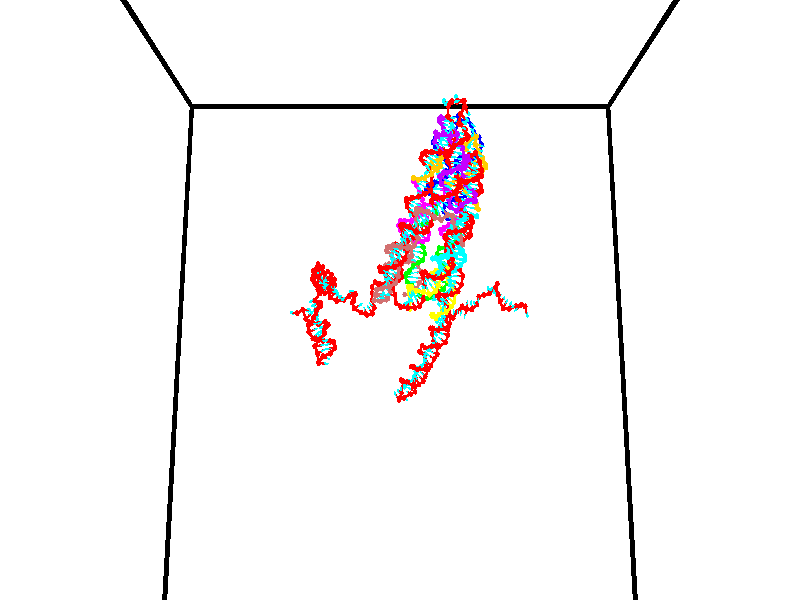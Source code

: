 // switches for output
#declare DRAW_BASES = 1; // possible values are 0, 1; only relevant for DNA ribbons
#declare DRAW_BASES_TYPE = 3; // possible values are 1, 2, 3; only relevant for DNA ribbons
#declare DRAW_FOG = 0; // set to 1 to enable fog

#include "colors.inc"

#include "transforms.inc"
background { rgb <1, 1, 1>}

#default {
   normal{
       ripples 0.25
       frequency 0.20
       turbulence 0.2
       lambda 5
   }
	finish {
		phong 0.1
		phong_size 40.
	}
}

// original window dimensions: 1024x640


// camera settings

camera {
	sky <0, 0.179814, -0.983701>
	up <0, 0.179814, -0.983701>
	right 1.6 * <1, 0, 0>
	location <35, 94.9851, 44.8844>
	look_at <35, 29.7336, 32.9568>
	direction <0, -65.2515, -11.9276>
	angle 67.0682
}


# declare cpy_camera_pos = <35, 94.9851, 44.8844>;
# if (DRAW_FOG = 1)
fog {
	fog_type 2
	up vnormalize(cpy_camera_pos)
	color rgbt<1,1,1,0.3>
	distance 1e-5
	fog_alt 3e-3
	fog_offset 56
}
# end


// LIGHTS

# declare lum = 6;
global_settings {
	ambient_light rgb lum * <0.05, 0.05, 0.05>
	max_trace_level 15
}# declare cpy_direct_light_amount = 0.25;
light_source
{	1000 * <-1, -1.16352, -0.803886>,
	rgb lum * cpy_direct_light_amount
	parallel
}

light_source
{	1000 * <1, 1.16352, 0.803886>,
	rgb lum * cpy_direct_light_amount
	parallel
}

// strand 0

// nucleotide -1

// particle -1
sphere {
	<24.649263, 35.087395, 35.052643> 0.250000
	pigment { color rgbt <1,0,0,0> }
	no_shadow
}
cylinder {
	<24.323427, 34.861916, 34.997963>,  <24.127926, 34.726627, 34.965157>, 0.100000
	pigment { color rgbt <1,0,0,0> }
	no_shadow
}
cylinder {
	<24.323427, 34.861916, 34.997963>,  <24.649263, 35.087395, 35.052643>, 0.100000
	pigment { color rgbt <1,0,0,0> }
	no_shadow
}

// particle -1
sphere {
	<24.323427, 34.861916, 34.997963> 0.100000
	pigment { color rgbt <1,0,0,0> }
	no_shadow
}
sphere {
	0, 1
	scale<0.080000,0.200000,0.300000>
	matrix <0.483238, -0.529176, -0.697462,
		0.320823, -0.634202, 0.703463,
		-0.814588, -0.563702, -0.136699,
		24.079050, 34.692806, 34.956955>
	pigment { color rgbt <0,1,1,0> }
	no_shadow
}
cylinder {
	<25.275621, 35.456299, 34.841282>,  <24.649263, 35.087395, 35.052643>, 0.130000
	pigment { color rgbt <1,0,0,0> }
	no_shadow
}

// nucleotide -1

// particle -1
sphere {
	<25.275621, 35.456299, 34.841282> 0.250000
	pigment { color rgbt <1,0,0,0> }
	no_shadow
}
cylinder {
	<25.566025, 35.182327, 34.816685>,  <25.740267, 35.017944, 34.801926>, 0.100000
	pigment { color rgbt <1,0,0,0> }
	no_shadow
}
cylinder {
	<25.566025, 35.182327, 34.816685>,  <25.275621, 35.456299, 34.841282>, 0.100000
	pigment { color rgbt <1,0,0,0> }
	no_shadow
}

// particle -1
sphere {
	<25.566025, 35.182327, 34.816685> 0.100000
	pigment { color rgbt <1,0,0,0> }
	no_shadow
}
sphere {
	0, 1
	scale<0.080000,0.200000,0.300000>
	matrix <0.608217, 0.597809, 0.522204,
		-0.320914, -0.416524, 0.850601,
		0.726007, -0.684932, -0.061492,
		25.783827, 34.976849, 34.798237>
	pigment { color rgbt <0,1,1,0> }
	no_shadow
}
cylinder {
	<25.558310, 35.111202, 35.540264>,  <25.275621, 35.456299, 34.841282>, 0.130000
	pigment { color rgbt <1,0,0,0> }
	no_shadow
}

// nucleotide -1

// particle -1
sphere {
	<25.558310, 35.111202, 35.540264> 0.250000
	pigment { color rgbt <1,0,0,0> }
	no_shadow
}
cylinder {
	<25.852015, 35.114777, 35.268742>,  <26.028236, 35.116920, 35.105827>, 0.100000
	pigment { color rgbt <1,0,0,0> }
	no_shadow
}
cylinder {
	<25.852015, 35.114777, 35.268742>,  <25.558310, 35.111202, 35.540264>, 0.100000
	pigment { color rgbt <1,0,0,0> }
	no_shadow
}

// particle -1
sphere {
	<25.852015, 35.114777, 35.268742> 0.100000
	pigment { color rgbt <1,0,0,0> }
	no_shadow
}
sphere {
	0, 1
	scale<0.080000,0.200000,0.300000>
	matrix <0.632971, 0.352401, 0.689319,
		0.245374, -0.935806, 0.253097,
		0.734261, 0.008938, -0.678809,
		26.072292, 35.117458, 35.065098>
	pigment { color rgbt <0,1,1,0> }
	no_shadow
}
cylinder {
	<26.106573, 34.769550, 35.790108>,  <25.558310, 35.111202, 35.540264>, 0.130000
	pigment { color rgbt <1,0,0,0> }
	no_shadow
}

// nucleotide -1

// particle -1
sphere {
	<26.106573, 34.769550, 35.790108> 0.250000
	pigment { color rgbt <1,0,0,0> }
	no_shadow
}
cylinder {
	<26.302624, 35.026871, 35.554840>,  <26.420254, 35.181263, 35.413681>, 0.100000
	pigment { color rgbt <1,0,0,0> }
	no_shadow
}
cylinder {
	<26.302624, 35.026871, 35.554840>,  <26.106573, 34.769550, 35.790108>, 0.100000
	pigment { color rgbt <1,0,0,0> }
	no_shadow
}

// particle -1
sphere {
	<26.302624, 35.026871, 35.554840> 0.100000
	pigment { color rgbt <1,0,0,0> }
	no_shadow
}
sphere {
	0, 1
	scale<0.080000,0.200000,0.300000>
	matrix <0.454327, 0.387326, 0.802225,
		0.743884, -0.660413, -0.102430,
		0.490126, 0.643299, -0.588169,
		26.449661, 35.219860, 35.378387>
	pigment { color rgbt <0,1,1,0> }
	no_shadow
}
cylinder {
	<26.766108, 34.713242, 35.919201>,  <26.106573, 34.769550, 35.790108>, 0.130000
	pigment { color rgbt <1,0,0,0> }
	no_shadow
}

// nucleotide -1

// particle -1
sphere {
	<26.766108, 34.713242, 35.919201> 0.250000
	pigment { color rgbt <1,0,0,0> }
	no_shadow
}
cylinder {
	<26.741369, 35.086636, 35.777908>,  <26.726526, 35.310673, 35.693134>, 0.100000
	pigment { color rgbt <1,0,0,0> }
	no_shadow
}
cylinder {
	<26.741369, 35.086636, 35.777908>,  <26.766108, 34.713242, 35.919201>, 0.100000
	pigment { color rgbt <1,0,0,0> }
	no_shadow
}

// particle -1
sphere {
	<26.741369, 35.086636, 35.777908> 0.100000
	pigment { color rgbt <1,0,0,0> }
	no_shadow
}
sphere {
	0, 1
	scale<0.080000,0.200000,0.300000>
	matrix <0.455882, 0.341256, 0.822019,
		0.887888, -0.110192, -0.446667,
		-0.061848, 0.933489, -0.353232,
		26.722815, 35.366684, 35.671940>
	pigment { color rgbt <0,1,1,0> }
	no_shadow
}
cylinder {
	<27.467932, 34.965553, 35.773045>,  <26.766108, 34.713242, 35.919201>, 0.130000
	pigment { color rgbt <1,0,0,0> }
	no_shadow
}

// nucleotide -1

// particle -1
sphere {
	<27.467932, 34.965553, 35.773045> 0.250000
	pigment { color rgbt <1,0,0,0> }
	no_shadow
}
cylinder {
	<27.193604, 35.239670, 35.871048>,  <27.029007, 35.404140, 35.929852>, 0.100000
	pigment { color rgbt <1,0,0,0> }
	no_shadow
}
cylinder {
	<27.193604, 35.239670, 35.871048>,  <27.467932, 34.965553, 35.773045>, 0.100000
	pigment { color rgbt <1,0,0,0> }
	no_shadow
}

// particle -1
sphere {
	<27.193604, 35.239670, 35.871048> 0.100000
	pigment { color rgbt <1,0,0,0> }
	no_shadow
}
sphere {
	0, 1
	scale<0.080000,0.200000,0.300000>
	matrix <0.492781, 0.189531, 0.849261,
		0.535553, 0.703177, -0.467682,
		-0.685821, 0.685289, 0.245008,
		26.987858, 35.445255, 35.944550>
	pigment { color rgbt <0,1,1,0> }
	no_shadow
}
cylinder {
	<27.846077, 35.513710, 36.113239>,  <27.467932, 34.965553, 35.773045>, 0.130000
	pigment { color rgbt <1,0,0,0> }
	no_shadow
}

// nucleotide -1

// particle -1
sphere {
	<27.846077, 35.513710, 36.113239> 0.250000
	pigment { color rgbt <1,0,0,0> }
	no_shadow
}
cylinder {
	<27.477484, 35.600327, 36.242222>,  <27.256327, 35.652294, 36.319611>, 0.100000
	pigment { color rgbt <1,0,0,0> }
	no_shadow
}
cylinder {
	<27.477484, 35.600327, 36.242222>,  <27.846077, 35.513710, 36.113239>, 0.100000
	pigment { color rgbt <1,0,0,0> }
	no_shadow
}

// particle -1
sphere {
	<27.477484, 35.600327, 36.242222> 0.100000
	pigment { color rgbt <1,0,0,0> }
	no_shadow
}
sphere {
	0, 1
	scale<0.080000,0.200000,0.300000>
	matrix <0.354009, 0.126631, 0.926629,
		0.159819, 0.968027, -0.193346,
		-0.921485, 0.216539, 0.322452,
		27.201038, 35.665287, 36.338959>
	pigment { color rgbt <0,1,1,0> }
	no_shadow
}
cylinder {
	<27.696823, 36.230606, 36.337261>,  <27.846077, 35.513710, 36.113239>, 0.130000
	pigment { color rgbt <1,0,0,0> }
	no_shadow
}

// nucleotide -1

// particle -1
sphere {
	<27.696823, 36.230606, 36.337261> 0.250000
	pigment { color rgbt <1,0,0,0> }
	no_shadow
}
cylinder {
	<27.443661, 35.982079, 36.522038>,  <27.291763, 35.832962, 36.632904>, 0.100000
	pigment { color rgbt <1,0,0,0> }
	no_shadow
}
cylinder {
	<27.443661, 35.982079, 36.522038>,  <27.696823, 36.230606, 36.337261>, 0.100000
	pigment { color rgbt <1,0,0,0> }
	no_shadow
}

// particle -1
sphere {
	<27.443661, 35.982079, 36.522038> 0.100000
	pigment { color rgbt <1,0,0,0> }
	no_shadow
}
sphere {
	0, 1
	scale<0.080000,0.200000,0.300000>
	matrix <0.470281, 0.165454, 0.866868,
		-0.615033, 0.765889, 0.187479,
		-0.632906, -0.621321, 0.461943,
		27.253790, 35.795681, 36.660622>
	pigment { color rgbt <0,1,1,0> }
	no_shadow
}
cylinder {
	<27.636805, 36.583782, 36.971981>,  <27.696823, 36.230606, 36.337261>, 0.130000
	pigment { color rgbt <1,0,0,0> }
	no_shadow
}

// nucleotide -1

// particle -1
sphere {
	<27.636805, 36.583782, 36.971981> 0.250000
	pigment { color rgbt <1,0,0,0> }
	no_shadow
}
cylinder {
	<27.507227, 36.216778, 37.064266>,  <27.429480, 35.996574, 37.119637>, 0.100000
	pigment { color rgbt <1,0,0,0> }
	no_shadow
}
cylinder {
	<27.507227, 36.216778, 37.064266>,  <27.636805, 36.583782, 36.971981>, 0.100000
	pigment { color rgbt <1,0,0,0> }
	no_shadow
}

// particle -1
sphere {
	<27.507227, 36.216778, 37.064266> 0.100000
	pigment { color rgbt <1,0,0,0> }
	no_shadow
}
sphere {
	0, 1
	scale<0.080000,0.200000,0.300000>
	matrix <0.207124, 0.169170, 0.963577,
		-0.923124, 0.359934, 0.135237,
		-0.323946, -0.917513, 0.230716,
		27.410044, 35.941525, 37.133480>
	pigment { color rgbt <0,1,1,0> }
	no_shadow
}
cylinder {
	<27.139544, 36.750160, 37.492542>,  <27.636805, 36.583782, 36.971981>, 0.130000
	pigment { color rgbt <1,0,0,0> }
	no_shadow
}

// nucleotide -1

// particle -1
sphere {
	<27.139544, 36.750160, 37.492542> 0.250000
	pigment { color rgbt <1,0,0,0> }
	no_shadow
}
cylinder {
	<27.291643, 36.380322, 37.501686>,  <27.382904, 36.158417, 37.507172>, 0.100000
	pigment { color rgbt <1,0,0,0> }
	no_shadow
}
cylinder {
	<27.291643, 36.380322, 37.501686>,  <27.139544, 36.750160, 37.492542>, 0.100000
	pigment { color rgbt <1,0,0,0> }
	no_shadow
}

// particle -1
sphere {
	<27.291643, 36.380322, 37.501686> 0.100000
	pigment { color rgbt <1,0,0,0> }
	no_shadow
}
sphere {
	0, 1
	scale<0.080000,0.200000,0.300000>
	matrix <0.117089, 0.072637, 0.990462,
		-0.917442, -0.373947, 0.135881,
		0.380250, -0.924601, 0.022856,
		27.405718, 36.102940, 37.508541>
	pigment { color rgbt <0,1,1,0> }
	no_shadow
}
cylinder {
	<26.682009, 36.219677, 37.977936>,  <27.139544, 36.750160, 37.492542>, 0.130000
	pigment { color rgbt <1,0,0,0> }
	no_shadow
}

// nucleotide -1

// particle -1
sphere {
	<26.682009, 36.219677, 37.977936> 0.250000
	pigment { color rgbt <1,0,0,0> }
	no_shadow
}
cylinder {
	<27.057472, 36.097767, 37.913399>,  <27.282751, 36.024620, 37.874676>, 0.100000
	pigment { color rgbt <1,0,0,0> }
	no_shadow
}
cylinder {
	<27.057472, 36.097767, 37.913399>,  <26.682009, 36.219677, 37.977936>, 0.100000
	pigment { color rgbt <1,0,0,0> }
	no_shadow
}

// particle -1
sphere {
	<27.057472, 36.097767, 37.913399> 0.100000
	pigment { color rgbt <1,0,0,0> }
	no_shadow
}
sphere {
	0, 1
	scale<0.080000,0.200000,0.300000>
	matrix <0.119677, -0.150882, 0.981281,
		-0.323415, -0.940396, -0.105152,
		0.938659, -0.304777, -0.161341,
		27.339069, 36.006332, 37.864998>
	pigment { color rgbt <0,1,1,0> }
	no_shadow
}
cylinder {
	<26.889969, 35.695206, 38.541363>,  <26.682009, 36.219677, 37.977936>, 0.130000
	pigment { color rgbt <1,0,0,0> }
	no_shadow
}

// nucleotide -1

// particle -1
sphere {
	<26.889969, 35.695206, 38.541363> 0.250000
	pigment { color rgbt <1,0,0,0> }
	no_shadow
}
cylinder {
	<27.227110, 35.843086, 38.384941>,  <27.429394, 35.931816, 38.291088>, 0.100000
	pigment { color rgbt <1,0,0,0> }
	no_shadow
}
cylinder {
	<27.227110, 35.843086, 38.384941>,  <26.889969, 35.695206, 38.541363>, 0.100000
	pigment { color rgbt <1,0,0,0> }
	no_shadow
}

// particle -1
sphere {
	<27.227110, 35.843086, 38.384941> 0.100000
	pigment { color rgbt <1,0,0,0> }
	no_shadow
}
sphere {
	0, 1
	scale<0.080000,0.200000,0.300000>
	matrix <0.423626, -0.007681, 0.905805,
		0.331874, -0.929119, -0.163089,
		0.842853, 0.369702, -0.391050,
		27.479965, 35.953995, 38.267628>
	pigment { color rgbt <0,1,1,0> }
	no_shadow
}
cylinder {
	<27.026567, 35.834572, 39.294331>,  <26.889969, 35.695206, 38.541363>, 0.130000
	pigment { color rgbt <1,0,0,0> }
	no_shadow
}

// nucleotide -1

// particle -1
sphere {
	<27.026567, 35.834572, 39.294331> 0.250000
	pigment { color rgbt <1,0,0,0> }
	no_shadow
}
cylinder {
	<27.406357, 35.711700, 39.320068>,  <27.634230, 35.637978, 39.335510>, 0.100000
	pigment { color rgbt <1,0,0,0> }
	no_shadow
}
cylinder {
	<27.406357, 35.711700, 39.320068>,  <27.026567, 35.834572, 39.294331>, 0.100000
	pigment { color rgbt <1,0,0,0> }
	no_shadow
}

// particle -1
sphere {
	<27.406357, 35.711700, 39.320068> 0.100000
	pigment { color rgbt <1,0,0,0> }
	no_shadow
}
sphere {
	0, 1
	scale<0.080000,0.200000,0.300000>
	matrix <-0.005874, -0.222370, -0.974945,
		0.313794, 0.925306, -0.212939,
		0.949473, -0.307182, 0.064343,
		27.691198, 35.619545, 39.339371>
	pigment { color rgbt <0,1,1,0> }
	no_shadow
}
cylinder {
	<27.481173, 36.168587, 38.782001>,  <27.026567, 35.834572, 39.294331>, 0.130000
	pigment { color rgbt <1,0,0,0> }
	no_shadow
}

// nucleotide -1

// particle -1
sphere {
	<27.481173, 36.168587, 38.782001> 0.250000
	pigment { color rgbt <1,0,0,0> }
	no_shadow
}
cylinder {
	<27.696587, 35.838425, 38.849747>,  <27.825836, 35.640327, 38.890392>, 0.100000
	pigment { color rgbt <1,0,0,0> }
	no_shadow
}
cylinder {
	<27.696587, 35.838425, 38.849747>,  <27.481173, 36.168587, 38.782001>, 0.100000
	pigment { color rgbt <1,0,0,0> }
	no_shadow
}

// particle -1
sphere {
	<27.696587, 35.838425, 38.849747> 0.100000
	pigment { color rgbt <1,0,0,0> }
	no_shadow
}
sphere {
	0, 1
	scale<0.080000,0.200000,0.300000>
	matrix <0.123546, -0.121473, -0.984876,
		0.833496, 0.551315, 0.036558,
		0.538536, -0.825406, 0.169360,
		27.858147, 35.590801, 38.900555>
	pigment { color rgbt <0,1,1,0> }
	no_shadow
}
cylinder {
	<28.187094, 36.218945, 38.566795>,  <27.481173, 36.168587, 38.782001>, 0.130000
	pigment { color rgbt <1,0,0,0> }
	no_shadow
}

// nucleotide -1

// particle -1
sphere {
	<28.187094, 36.218945, 38.566795> 0.250000
	pigment { color rgbt <1,0,0,0> }
	no_shadow
}
cylinder {
	<28.036362, 35.849106, 38.544468>,  <27.945923, 35.627201, 38.531071>, 0.100000
	pigment { color rgbt <1,0,0,0> }
	no_shadow
}
cylinder {
	<28.036362, 35.849106, 38.544468>,  <28.187094, 36.218945, 38.566795>, 0.100000
	pigment { color rgbt <1,0,0,0> }
	no_shadow
}

// particle -1
sphere {
	<28.036362, 35.849106, 38.544468> 0.100000
	pigment { color rgbt <1,0,0,0> }
	no_shadow
}
sphere {
	0, 1
	scale<0.080000,0.200000,0.300000>
	matrix <0.085835, 0.025148, -0.995992,
		0.922298, -0.380109, 0.069886,
		-0.376828, -0.924600, -0.055820,
		27.923313, 35.571728, 38.527721>
	pigment { color rgbt <0,1,1,0> }
	no_shadow
}
cylinder {
	<28.605146, 35.961937, 38.052116>,  <28.187094, 36.218945, 38.566795>, 0.130000
	pigment { color rgbt <1,0,0,0> }
	no_shadow
}

// nucleotide -1

// particle -1
sphere {
	<28.605146, 35.961937, 38.052116> 0.250000
	pigment { color rgbt <1,0,0,0> }
	no_shadow
}
cylinder {
	<28.237375, 35.808212, 38.085472>,  <28.016712, 35.715977, 38.105484>, 0.100000
	pigment { color rgbt <1,0,0,0> }
	no_shadow
}
cylinder {
	<28.237375, 35.808212, 38.085472>,  <28.605146, 35.961937, 38.052116>, 0.100000
	pigment { color rgbt <1,0,0,0> }
	no_shadow
}

// particle -1
sphere {
	<28.237375, 35.808212, 38.085472> 0.100000
	pigment { color rgbt <1,0,0,0> }
	no_shadow
}
sphere {
	0, 1
	scale<0.080000,0.200000,0.300000>
	matrix <-0.168877, 0.194356, -0.966285,
		0.355148, -0.902513, -0.243598,
		-0.919430, -0.384312, 0.083389,
		27.961546, 35.692921, 38.110489>
	pigment { color rgbt <0,1,1,0> }
	no_shadow
}
cylinder {
	<28.414059, 35.403790, 37.517952>,  <28.605146, 35.961937, 38.052116>, 0.130000
	pigment { color rgbt <1,0,0,0> }
	no_shadow
}

// nucleotide -1

// particle -1
sphere {
	<28.414059, 35.403790, 37.517952> 0.250000
	pigment { color rgbt <1,0,0,0> }
	no_shadow
}
cylinder {
	<28.076235, 35.561974, 37.662357>,  <27.873541, 35.656883, 37.749001>, 0.100000
	pigment { color rgbt <1,0,0,0> }
	no_shadow
}
cylinder {
	<28.076235, 35.561974, 37.662357>,  <28.414059, 35.403790, 37.517952>, 0.100000
	pigment { color rgbt <1,0,0,0> }
	no_shadow
}

// particle -1
sphere {
	<28.076235, 35.561974, 37.662357> 0.100000
	pigment { color rgbt <1,0,0,0> }
	no_shadow
}
sphere {
	0, 1
	scale<0.080000,0.200000,0.300000>
	matrix <-0.440690, -0.130363, -0.888143,
		-0.304162, -0.909184, 0.284375,
		-0.844557, 0.395461, 0.361017,
		27.822868, 35.680611, 37.770664>
	pigment { color rgbt <0,1,1,0> }
	no_shadow
}
cylinder {
	<27.955313, 34.903107, 37.403030>,  <28.414059, 35.403790, 37.517952>, 0.130000
	pigment { color rgbt <1,0,0,0> }
	no_shadow
}

// nucleotide -1

// particle -1
sphere {
	<27.955313, 34.903107, 37.403030> 0.250000
	pigment { color rgbt <1,0,0,0> }
	no_shadow
}
cylinder {
	<27.794956, 35.269211, 37.418949>,  <27.698742, 35.488873, 37.428501>, 0.100000
	pigment { color rgbt <1,0,0,0> }
	no_shadow
}
cylinder {
	<27.794956, 35.269211, 37.418949>,  <27.955313, 34.903107, 37.403030>, 0.100000
	pigment { color rgbt <1,0,0,0> }
	no_shadow
}

// particle -1
sphere {
	<27.794956, 35.269211, 37.418949> 0.100000
	pigment { color rgbt <1,0,0,0> }
	no_shadow
}
sphere {
	0, 1
	scale<0.080000,0.200000,0.300000>
	matrix <-0.498894, -0.181672, -0.847408,
		-0.768368, -0.359576, 0.529448,
		-0.400893, 0.915260, 0.039799,
		27.674688, 35.543789, 37.430889>
	pigment { color rgbt <0,1,1,0> }
	no_shadow
}
cylinder {
	<27.255478, 34.686283, 37.327858>,  <27.955313, 34.903107, 37.403030>, 0.130000
	pigment { color rgbt <1,0,0,0> }
	no_shadow
}

// nucleotide -1

// particle -1
sphere {
	<27.255478, 34.686283, 37.327858> 0.250000
	pigment { color rgbt <1,0,0,0> }
	no_shadow
}
cylinder {
	<27.256536, 35.079994, 37.257217>,  <27.257172, 35.316219, 37.214832>, 0.100000
	pigment { color rgbt <1,0,0,0> }
	no_shadow
}
cylinder {
	<27.256536, 35.079994, 37.257217>,  <27.255478, 34.686283, 37.327858>, 0.100000
	pigment { color rgbt <1,0,0,0> }
	no_shadow
}

// particle -1
sphere {
	<27.256536, 35.079994, 37.257217> 0.100000
	pigment { color rgbt <1,0,0,0> }
	no_shadow
}
sphere {
	0, 1
	scale<0.080000,0.200000,0.300000>
	matrix <-0.563342, -0.144446, -0.813500,
		-0.826220, 0.101639, 0.554103,
		0.002645, 0.984279, -0.176601,
		27.257330, 35.375278, 37.204235>
	pigment { color rgbt <0,1,1,0> }
	no_shadow
}
cylinder {
	<26.541176, 34.868137, 37.228989>,  <27.255478, 34.686283, 37.327858>, 0.130000
	pigment { color rgbt <1,0,0,0> }
	no_shadow
}

// nucleotide -1

// particle -1
sphere {
	<26.541176, 34.868137, 37.228989> 0.250000
	pigment { color rgbt <1,0,0,0> }
	no_shadow
}
cylinder {
	<26.788069, 35.136688, 37.064903>,  <26.936205, 35.297817, 36.966450>, 0.100000
	pigment { color rgbt <1,0,0,0> }
	no_shadow
}
cylinder {
	<26.788069, 35.136688, 37.064903>,  <26.541176, 34.868137, 37.228989>, 0.100000
	pigment { color rgbt <1,0,0,0> }
	no_shadow
}

// particle -1
sphere {
	<26.788069, 35.136688, 37.064903> 0.100000
	pigment { color rgbt <1,0,0,0> }
	no_shadow
}
sphere {
	0, 1
	scale<0.080000,0.200000,0.300000>
	matrix <-0.472540, -0.100538, -0.875556,
		-0.629069, 0.734266, 0.255196,
		0.617234, 0.671375, -0.410216,
		26.973240, 35.338100, 36.941837>
	pigment { color rgbt <0,1,1,0> }
	no_shadow
}
cylinder {
	<26.375406, 35.563251, 37.255341>,  <26.541176, 34.868137, 37.228989>, 0.130000
	pigment { color rgbt <1,0,0,0> }
	no_shadow
}

// nucleotide -1

// particle -1
sphere {
	<26.375406, 35.563251, 37.255341> 0.250000
	pigment { color rgbt <1,0,0,0> }
	no_shadow
}
cylinder {
	<26.644630, 35.777245, 37.051071>,  <26.806166, 35.905640, 36.928509>, 0.100000
	pigment { color rgbt <1,0,0,0> }
	no_shadow
}
cylinder {
	<26.644630, 35.777245, 37.051071>,  <26.375406, 35.563251, 37.255341>, 0.100000
	pigment { color rgbt <1,0,0,0> }
	no_shadow
}

// particle -1
sphere {
	<26.644630, 35.777245, 37.051071> 0.100000
	pigment { color rgbt <1,0,0,0> }
	no_shadow
}
sphere {
	0, 1
	scale<0.080000,0.200000,0.300000>
	matrix <-0.566601, -0.070797, -0.820945,
		-0.475345, 0.841892, 0.255471,
		0.673061, 0.534982, -0.510670,
		26.846548, 35.937740, 36.897869>
	pigment { color rgbt <0,1,1,0> }
	no_shadow
}
cylinder {
	<26.026968, 36.029724, 36.767612>,  <26.375406, 35.563251, 37.255341>, 0.130000
	pigment { color rgbt <1,0,0,0> }
	no_shadow
}

// nucleotide -1

// particle -1
sphere {
	<26.026968, 36.029724, 36.767612> 0.250000
	pigment { color rgbt <1,0,0,0> }
	no_shadow
}
cylinder {
	<26.391420, 35.941845, 36.628143>,  <26.610092, 35.889118, 36.544464>, 0.100000
	pigment { color rgbt <1,0,0,0> }
	no_shadow
}
cylinder {
	<26.391420, 35.941845, 36.628143>,  <26.026968, 36.029724, 36.767612>, 0.100000
	pigment { color rgbt <1,0,0,0> }
	no_shadow
}

// particle -1
sphere {
	<26.391420, 35.941845, 36.628143> 0.100000
	pigment { color rgbt <1,0,0,0> }
	no_shadow
}
sphere {
	0, 1
	scale<0.080000,0.200000,0.300000>
	matrix <-0.367154, -0.048463, -0.928897,
		0.187175, 0.974364, -0.124818,
		0.911133, -0.219694, -0.348671,
		26.664761, 35.875938, 36.523540>
	pigment { color rgbt <0,1,1,0> }
	no_shadow
}
cylinder {
	<26.022776, 36.356098, 36.242172>,  <26.026968, 36.029724, 36.767612>, 0.130000
	pigment { color rgbt <1,0,0,0> }
	no_shadow
}

// nucleotide -1

// particle -1
sphere {
	<26.022776, 36.356098, 36.242172> 0.250000
	pigment { color rgbt <1,0,0,0> }
	no_shadow
}
cylinder {
	<26.314285, 36.094921, 36.159657>,  <26.489191, 35.938217, 36.110146>, 0.100000
	pigment { color rgbt <1,0,0,0> }
	no_shadow
}
cylinder {
	<26.314285, 36.094921, 36.159657>,  <26.022776, 36.356098, 36.242172>, 0.100000
	pigment { color rgbt <1,0,0,0> }
	no_shadow
}

// particle -1
sphere {
	<26.314285, 36.094921, 36.159657> 0.100000
	pigment { color rgbt <1,0,0,0> }
	no_shadow
}
sphere {
	0, 1
	scale<0.080000,0.200000,0.300000>
	matrix <-0.375591, -0.129267, -0.917726,
		0.572554, 0.746297, -0.339445,
		0.728775, -0.652940, -0.206290,
		26.532917, 35.899040, 36.097771>
	pigment { color rgbt <0,1,1,0> }
	no_shadow
}
cylinder {
	<26.530117, 36.600430, 35.674778>,  <26.022776, 36.356098, 36.242172>, 0.130000
	pigment { color rgbt <1,0,0,0> }
	no_shadow
}

// nucleotide -1

// particle -1
sphere {
	<26.530117, 36.600430, 35.674778> 0.250000
	pigment { color rgbt <1,0,0,0> }
	no_shadow
}
cylinder {
	<26.473606, 36.204475, 35.680092>,  <26.439699, 35.966904, 35.683281>, 0.100000
	pigment { color rgbt <1,0,0,0> }
	no_shadow
}
cylinder {
	<26.473606, 36.204475, 35.680092>,  <26.530117, 36.600430, 35.674778>, 0.100000
	pigment { color rgbt <1,0,0,0> }
	no_shadow
}

// particle -1
sphere {
	<26.473606, 36.204475, 35.680092> 0.100000
	pigment { color rgbt <1,0,0,0> }
	no_shadow
}
sphere {
	0, 1
	scale<0.080000,0.200000,0.300000>
	matrix <-0.332928, 0.034871, -0.942308,
		0.932309, -0.137551, -0.334485,
		-0.141279, -0.989881, 0.013284,
		26.431223, 35.907513, 35.684078>
	pigment { color rgbt <0,1,1,0> }
	no_shadow
}
cylinder {
	<26.787798, 36.496140, 35.066730>,  <26.530117, 36.600430, 35.674778>, 0.130000
	pigment { color rgbt <1,0,0,0> }
	no_shadow
}

// nucleotide -1

// particle -1
sphere {
	<26.787798, 36.496140, 35.066730> 0.250000
	pigment { color rgbt <1,0,0,0> }
	no_shadow
}
cylinder {
	<26.782146, 36.142391, 35.253357>,  <26.778755, 35.930141, 35.365334>, 0.100000
	pigment { color rgbt <1,0,0,0> }
	no_shadow
}
cylinder {
	<26.782146, 36.142391, 35.253357>,  <26.787798, 36.496140, 35.066730>, 0.100000
	pigment { color rgbt <1,0,0,0> }
	no_shadow
}

// particle -1
sphere {
	<26.782146, 36.142391, 35.253357> 0.100000
	pigment { color rgbt <1,0,0,0> }
	no_shadow
}
sphere {
	0, 1
	scale<0.080000,0.200000,0.300000>
	matrix <-0.216395, -0.452847, -0.864929,
		0.976204, -0.113183, -0.184976,
		-0.014130, -0.884375, 0.466563,
		26.777908, 35.877079, 35.393326>
	pigment { color rgbt <0,1,1,0> }
	no_shadow
}
cylinder {
	<27.116478, 36.075645, 34.644779>,  <26.787798, 36.496140, 35.066730>, 0.130000
	pigment { color rgbt <1,0,0,0> }
	no_shadow
}

// nucleotide -1

// particle -1
sphere {
	<27.116478, 36.075645, 34.644779> 0.250000
	pigment { color rgbt <1,0,0,0> }
	no_shadow
}
cylinder {
	<26.899080, 35.819042, 34.861328>,  <26.768642, 35.665081, 34.991257>, 0.100000
	pigment { color rgbt <1,0,0,0> }
	no_shadow
}
cylinder {
	<26.899080, 35.819042, 34.861328>,  <27.116478, 36.075645, 34.644779>, 0.100000
	pigment { color rgbt <1,0,0,0> }
	no_shadow
}

// particle -1
sphere {
	<26.899080, 35.819042, 34.861328> 0.100000
	pigment { color rgbt <1,0,0,0> }
	no_shadow
}
sphere {
	0, 1
	scale<0.080000,0.200000,0.300000>
	matrix <-0.268185, -0.478433, -0.836169,
		0.795420, -0.599639, 0.087981,
		-0.543493, -0.641510, 0.541369,
		26.736032, 35.626591, 35.023739>
	pigment { color rgbt <0,1,1,0> }
	no_shadow
}
cylinder {
	<27.037880, 35.422226, 34.249584>,  <27.116478, 36.075645, 34.644779>, 0.130000
	pigment { color rgbt <1,0,0,0> }
	no_shadow
}

// nucleotide -1

// particle -1
sphere {
	<27.037880, 35.422226, 34.249584> 0.250000
	pigment { color rgbt <1,0,0,0> }
	no_shadow
}
cylinder {
	<26.745838, 35.325439, 34.505211>,  <26.570614, 35.267368, 34.658585>, 0.100000
	pigment { color rgbt <1,0,0,0> }
	no_shadow
}
cylinder {
	<26.745838, 35.325439, 34.505211>,  <27.037880, 35.422226, 34.249584>, 0.100000
	pigment { color rgbt <1,0,0,0> }
	no_shadow
}

// particle -1
sphere {
	<26.745838, 35.325439, 34.505211> 0.100000
	pigment { color rgbt <1,0,0,0> }
	no_shadow
}
sphere {
	0, 1
	scale<0.080000,0.200000,0.300000>
	matrix <-0.474076, -0.494185, -0.728720,
		0.492141, -0.835006, 0.246096,
		-0.730102, -0.241965, 0.639065,
		26.526808, 35.252850, 34.696930>
	pigment { color rgbt <0,1,1,0> }
	no_shadow
}
cylinder {
	<26.882505, 34.729706, 34.104065>,  <27.037880, 35.422226, 34.249584>, 0.130000
	pigment { color rgbt <1,0,0,0> }
	no_shadow
}

// nucleotide -1

// particle -1
sphere {
	<26.882505, 34.729706, 34.104065> 0.250000
	pigment { color rgbt <1,0,0,0> }
	no_shadow
}
cylinder {
	<26.557703, 34.907211, 34.255707>,  <26.362822, 35.013714, 34.346691>, 0.100000
	pigment { color rgbt <1,0,0,0> }
	no_shadow
}
cylinder {
	<26.557703, 34.907211, 34.255707>,  <26.882505, 34.729706, 34.104065>, 0.100000
	pigment { color rgbt <1,0,0,0> }
	no_shadow
}

// particle -1
sphere {
	<26.557703, 34.907211, 34.255707> 0.100000
	pigment { color rgbt <1,0,0,0> }
	no_shadow
}
sphere {
	0, 1
	scale<0.080000,0.200000,0.300000>
	matrix <-0.538716, -0.319940, -0.779374,
		-0.224565, -0.837087, 0.498855,
		-0.812007, 0.443762, 0.379104,
		26.314100, 35.040340, 34.369438>
	pigment { color rgbt <0,1,1,0> }
	no_shadow
}
cylinder {
	<26.297964, 34.360474, 33.857685>,  <26.882505, 34.729706, 34.104065>, 0.130000
	pigment { color rgbt <1,0,0,0> }
	no_shadow
}

// nucleotide -1

// particle -1
sphere {
	<26.297964, 34.360474, 33.857685> 0.250000
	pigment { color rgbt <1,0,0,0> }
	no_shadow
}
cylinder {
	<26.144567, 34.716438, 33.956470>,  <26.052530, 34.930019, 34.015739>, 0.100000
	pigment { color rgbt <1,0,0,0> }
	no_shadow
}
cylinder {
	<26.144567, 34.716438, 33.956470>,  <26.297964, 34.360474, 33.857685>, 0.100000
	pigment { color rgbt <1,0,0,0> }
	no_shadow
}

// particle -1
sphere {
	<26.144567, 34.716438, 33.956470> 0.100000
	pigment { color rgbt <1,0,0,0> }
	no_shadow
}
sphere {
	0, 1
	scale<0.080000,0.200000,0.300000>
	matrix <-0.736397, -0.133264, -0.663295,
		-0.557365, -0.436227, 0.706435,
		-0.383489, 0.889914, 0.246959,
		26.029520, 34.983414, 34.030560>
	pigment { color rgbt <0,1,1,0> }
	no_shadow
}
cylinder {
	<26.774523, 34.209824, 33.207664>,  <26.297964, 34.360474, 33.857685>, 0.130000
	pigment { color rgbt <1,0,0,0> }
	no_shadow
}

// nucleotide -1

// particle -1
sphere {
	<26.774523, 34.209824, 33.207664> 0.250000
	pigment { color rgbt <1,0,0,0> }
	no_shadow
}
cylinder {
	<27.071514, 34.174206, 32.942093>,  <27.249708, 34.152836, 32.782749>, 0.100000
	pigment { color rgbt <1,0,0,0> }
	no_shadow
}
cylinder {
	<27.071514, 34.174206, 32.942093>,  <26.774523, 34.209824, 33.207664>, 0.100000
	pigment { color rgbt <1,0,0,0> }
	no_shadow
}

// particle -1
sphere {
	<27.071514, 34.174206, 32.942093> 0.100000
	pigment { color rgbt <1,0,0,0> }
	no_shadow
}
sphere {
	0, 1
	scale<0.080000,0.200000,0.300000>
	matrix <-0.545250, -0.656096, -0.521767,
		-0.389140, 0.749406, -0.535687,
		0.742477, -0.089043, -0.663927,
		27.294258, 34.147491, 32.742916>
	pigment { color rgbt <0,1,1,0> }
	no_shadow
}
cylinder {
	<26.515766, 34.157421, 32.521839>,  <26.774523, 34.209824, 33.207664>, 0.130000
	pigment { color rgbt <1,0,0,0> }
	no_shadow
}

// nucleotide -1

// particle -1
sphere {
	<26.515766, 34.157421, 32.521839> 0.250000
	pigment { color rgbt <1,0,0,0> }
	no_shadow
}
cylinder {
	<26.884214, 34.023434, 32.442505>,  <27.105284, 33.943043, 32.394905>, 0.100000
	pigment { color rgbt <1,0,0,0> }
	no_shadow
}
cylinder {
	<26.884214, 34.023434, 32.442505>,  <26.515766, 34.157421, 32.521839>, 0.100000
	pigment { color rgbt <1,0,0,0> }
	no_shadow
}

// particle -1
sphere {
	<26.884214, 34.023434, 32.442505> 0.100000
	pigment { color rgbt <1,0,0,0> }
	no_shadow
}
sphere {
	0, 1
	scale<0.080000,0.200000,0.300000>
	matrix <-0.379885, -0.662219, -0.645874,
		0.085007, 0.670271, -0.737232,
		0.921120, -0.334967, -0.198333,
		27.160551, 33.922943, 32.383003>
	pigment { color rgbt <0,1,1,0> }
	no_shadow
}
cylinder {
	<26.570629, 34.017422, 31.749924>,  <26.515766, 34.157421, 32.521839>, 0.130000
	pigment { color rgbt <1,0,0,0> }
	no_shadow
}

// nucleotide -1

// particle -1
sphere {
	<26.570629, 34.017422, 31.749924> 0.250000
	pigment { color rgbt <1,0,0,0> }
	no_shadow
}
cylinder {
	<26.824858, 33.780426, 31.947914>,  <26.977396, 33.638229, 32.066708>, 0.100000
	pigment { color rgbt <1,0,0,0> }
	no_shadow
}
cylinder {
	<26.824858, 33.780426, 31.947914>,  <26.570629, 34.017422, 31.749924>, 0.100000
	pigment { color rgbt <1,0,0,0> }
	no_shadow
}

// particle -1
sphere {
	<26.824858, 33.780426, 31.947914> 0.100000
	pigment { color rgbt <1,0,0,0> }
	no_shadow
}
sphere {
	0, 1
	scale<0.080000,0.200000,0.300000>
	matrix <-0.270962, -0.771533, -0.575601,
		0.722930, 0.231715, -0.650908,
		0.635572, -0.592490, 0.494978,
		27.015530, 33.602680, 32.096409>
	pigment { color rgbt <0,1,1,0> }
	no_shadow
}
cylinder {
	<27.038410, 33.761272, 31.271528>,  <26.570629, 34.017422, 31.749924>, 0.130000
	pigment { color rgbt <1,0,0,0> }
	no_shadow
}

// nucleotide -1

// particle -1
sphere {
	<27.038410, 33.761272, 31.271528> 0.250000
	pigment { color rgbt <1,0,0,0> }
	no_shadow
}
cylinder {
	<27.055998, 33.515518, 31.586641>,  <27.066551, 33.368065, 31.775709>, 0.100000
	pigment { color rgbt <1,0,0,0> }
	no_shadow
}
cylinder {
	<27.055998, 33.515518, 31.586641>,  <27.038410, 33.761272, 31.271528>, 0.100000
	pigment { color rgbt <1,0,0,0> }
	no_shadow
}

// particle -1
sphere {
	<27.055998, 33.515518, 31.586641> 0.100000
	pigment { color rgbt <1,0,0,0> }
	no_shadow
}
sphere {
	0, 1
	scale<0.080000,0.200000,0.300000>
	matrix <-0.226385, -0.774158, -0.591125,
		0.973045, -0.152350, -0.173127,
		0.043970, -0.614385, 0.787780,
		27.069189, 33.331203, 31.822975>
	pigment { color rgbt <0,1,1,0> }
	no_shadow
}
cylinder {
	<27.433414, 33.210693, 31.070398>,  <27.038410, 33.761272, 31.271528>, 0.130000
	pigment { color rgbt <1,0,0,0> }
	no_shadow
}

// nucleotide -1

// particle -1
sphere {
	<27.433414, 33.210693, 31.070398> 0.250000
	pigment { color rgbt <1,0,0,0> }
	no_shadow
}
cylinder {
	<27.201082, 33.057999, 31.357985>,  <27.061684, 32.966381, 31.530537>, 0.100000
	pigment { color rgbt <1,0,0,0> }
	no_shadow
}
cylinder {
	<27.201082, 33.057999, 31.357985>,  <27.433414, 33.210693, 31.070398>, 0.100000
	pigment { color rgbt <1,0,0,0> }
	no_shadow
}

// particle -1
sphere {
	<27.201082, 33.057999, 31.357985> 0.100000
	pigment { color rgbt <1,0,0,0> }
	no_shadow
}
sphere {
	0, 1
	scale<0.080000,0.200000,0.300000>
	matrix <-0.043351, -0.867464, -0.495607,
		0.812869, -0.319032, 0.487301,
		-0.580831, -0.381739, 0.718965,
		27.026833, 32.943478, 31.573673>
	pigment { color rgbt <0,1,1,0> }
	no_shadow
}
cylinder {
	<27.788801, 32.711899, 31.233068>,  <27.433414, 33.210693, 31.070398>, 0.130000
	pigment { color rgbt <1,0,0,0> }
	no_shadow
}

// nucleotide -1

// particle -1
sphere {
	<27.788801, 32.711899, 31.233068> 0.250000
	pigment { color rgbt <1,0,0,0> }
	no_shadow
}
cylinder {
	<27.442446, 32.634327, 31.417515>,  <27.234632, 32.587784, 31.528183>, 0.100000
	pigment { color rgbt <1,0,0,0> }
	no_shadow
}
cylinder {
	<27.442446, 32.634327, 31.417515>,  <27.788801, 32.711899, 31.233068>, 0.100000
	pigment { color rgbt <1,0,0,0> }
	no_shadow
}

// particle -1
sphere {
	<27.442446, 32.634327, 31.417515> 0.100000
	pigment { color rgbt <1,0,0,0> }
	no_shadow
}
sphere {
	0, 1
	scale<0.080000,0.200000,0.300000>
	matrix <0.131636, -0.977642, -0.163974,
		0.482608, -0.081283, 0.872057,
		-0.865888, -0.193929, 0.461118,
		27.182680, 32.576149, 31.555851>
	pigment { color rgbt <0,1,1,0> }
	no_shadow
}
cylinder {
	<27.820263, 32.054256, 31.594929>,  <27.788801, 32.711899, 31.233068>, 0.130000
	pigment { color rgbt <1,0,0,0> }
	no_shadow
}

// nucleotide -1

// particle -1
sphere {
	<27.820263, 32.054256, 31.594929> 0.250000
	pigment { color rgbt <1,0,0,0> }
	no_shadow
}
cylinder {
	<27.424181, 32.109543, 31.587038>,  <27.186531, 32.142715, 31.582304>, 0.100000
	pigment { color rgbt <1,0,0,0> }
	no_shadow
}
cylinder {
	<27.424181, 32.109543, 31.587038>,  <27.820263, 32.054256, 31.594929>, 0.100000
	pigment { color rgbt <1,0,0,0> }
	no_shadow
}

// particle -1
sphere {
	<27.424181, 32.109543, 31.587038> 0.100000
	pigment { color rgbt <1,0,0,0> }
	no_shadow
}
sphere {
	0, 1
	scale<0.080000,0.200000,0.300000>
	matrix <-0.119514, -0.912193, -0.391945,
		-0.072166, -0.385749, 0.919777,
		-0.990206, 0.138211, -0.019727,
		27.127119, 32.151005, 31.581120>
	pigment { color rgbt <0,1,1,0> }
	no_shadow
}
cylinder {
	<27.358406, 31.436150, 31.871847>,  <27.820263, 32.054256, 31.594929>, 0.130000
	pigment { color rgbt <1,0,0,0> }
	no_shadow
}

// nucleotide -1

// particle -1
sphere {
	<27.358406, 31.436150, 31.871847> 0.250000
	pigment { color rgbt <1,0,0,0> }
	no_shadow
}
cylinder {
	<27.085247, 31.673140, 31.700909>,  <26.921350, 31.815332, 31.598347>, 0.100000
	pigment { color rgbt <1,0,0,0> }
	no_shadow
}
cylinder {
	<27.085247, 31.673140, 31.700909>,  <27.358406, 31.436150, 31.871847>, 0.100000
	pigment { color rgbt <1,0,0,0> }
	no_shadow
}

// particle -1
sphere {
	<27.085247, 31.673140, 31.700909> 0.100000
	pigment { color rgbt <1,0,0,0> }
	no_shadow
}
sphere {
	0, 1
	scale<0.080000,0.200000,0.300000>
	matrix <-0.422486, -0.797553, -0.430597,
		-0.595947, -0.113508, 0.794961,
		-0.682900, 0.592473, -0.427344,
		26.880377, 31.850882, 31.572704>
	pigment { color rgbt <0,1,1,0> }
	no_shadow
}
cylinder {
	<26.605946, 31.154631, 32.032608>,  <27.358406, 31.436150, 31.871847>, 0.130000
	pigment { color rgbt <1,0,0,0> }
	no_shadow
}

// nucleotide -1

// particle -1
sphere {
	<26.605946, 31.154631, 32.032608> 0.250000
	pigment { color rgbt <1,0,0,0> }
	no_shadow
}
cylinder {
	<26.591219, 31.376722, 31.700256>,  <26.582384, 31.509977, 31.500845>, 0.100000
	pigment { color rgbt <1,0,0,0> }
	no_shadow
}
cylinder {
	<26.591219, 31.376722, 31.700256>,  <26.605946, 31.154631, 32.032608>, 0.100000
	pigment { color rgbt <1,0,0,0> }
	no_shadow
}

// particle -1
sphere {
	<26.591219, 31.376722, 31.700256> 0.100000
	pigment { color rgbt <1,0,0,0> }
	no_shadow
}
sphere {
	0, 1
	scale<0.080000,0.200000,0.300000>
	matrix <-0.624915, -0.661614, -0.414426,
		-0.779824, 0.503975, 0.371327,
		-0.036814, 0.555227, -0.830884,
		26.580175, 31.543291, 31.450991>
	pigment { color rgbt <0,1,1,0> }
	no_shadow
}
cylinder {
	<25.865637, 31.230078, 31.818270>,  <26.605946, 31.154631, 32.032608>, 0.130000
	pigment { color rgbt <1,0,0,0> }
	no_shadow
}

// nucleotide -1

// particle -1
sphere {
	<25.865637, 31.230078, 31.818270> 0.250000
	pigment { color rgbt <1,0,0,0> }
	no_shadow
}
cylinder {
	<26.133230, 31.254595, 31.521971>,  <26.293787, 31.269304, 31.344193>, 0.100000
	pigment { color rgbt <1,0,0,0> }
	no_shadow
}
cylinder {
	<26.133230, 31.254595, 31.521971>,  <25.865637, 31.230078, 31.818270>, 0.100000
	pigment { color rgbt <1,0,0,0> }
	no_shadow
}

// particle -1
sphere {
	<26.133230, 31.254595, 31.521971> 0.100000
	pigment { color rgbt <1,0,0,0> }
	no_shadow
}
sphere {
	0, 1
	scale<0.080000,0.200000,0.300000>
	matrix <-0.537746, -0.648083, -0.539275,
		-0.513118, 0.759099, -0.400598,
		0.668984, 0.061291, -0.740745,
		26.333925, 31.272982, 31.299747>
	pigment { color rgbt <0,1,1,0> }
	no_shadow
}
cylinder {
	<25.494268, 31.110689, 31.285494>,  <25.865637, 31.230078, 31.818270>, 0.130000
	pigment { color rgbt <1,0,0,0> }
	no_shadow
}

// nucleotide -1

// particle -1
sphere {
	<25.494268, 31.110689, 31.285494> 0.250000
	pigment { color rgbt <1,0,0,0> }
	no_shadow
}
cylinder {
	<25.865410, 31.059359, 31.145426>,  <26.088095, 31.028561, 31.061384>, 0.100000
	pigment { color rgbt <1,0,0,0> }
	no_shadow
}
cylinder {
	<25.865410, 31.059359, 31.145426>,  <25.494268, 31.110689, 31.285494>, 0.100000
	pigment { color rgbt <1,0,0,0> }
	no_shadow
}

// particle -1
sphere {
	<25.865410, 31.059359, 31.145426> 0.100000
	pigment { color rgbt <1,0,0,0> }
	no_shadow
}
sphere {
	0, 1
	scale<0.080000,0.200000,0.300000>
	matrix <-0.370340, -0.427804, -0.824519,
		-0.043999, 0.894716, -0.444464,
		0.927854, -0.128325, -0.350172,
		26.143766, 31.020861, 31.040375>
	pigment { color rgbt <0,1,1,0> }
	no_shadow
}
cylinder {
	<25.638966, 31.510128, 30.634546>,  <25.494268, 31.110689, 31.285494>, 0.130000
	pigment { color rgbt <1,0,0,0> }
	no_shadow
}

// nucleotide -1

// particle -1
sphere {
	<25.638966, 31.510128, 30.634546> 0.250000
	pigment { color rgbt <1,0,0,0> }
	no_shadow
}
cylinder {
	<25.852911, 31.172462, 30.649015>,  <25.981277, 30.969864, 30.657696>, 0.100000
	pigment { color rgbt <1,0,0,0> }
	no_shadow
}
cylinder {
	<25.852911, 31.172462, 30.649015>,  <25.638966, 31.510128, 30.634546>, 0.100000
	pigment { color rgbt <1,0,0,0> }
	no_shadow
}

// particle -1
sphere {
	<25.852911, 31.172462, 30.649015> 0.100000
	pigment { color rgbt <1,0,0,0> }
	no_shadow
}
sphere {
	0, 1
	scale<0.080000,0.200000,0.300000>
	matrix <-0.452130, -0.322111, -0.831759,
		0.713793, 0.428523, -0.553957,
		0.534863, -0.844164, 0.036172,
		26.013371, 30.919212, 30.659866>
	pigment { color rgbt <0,1,1,0> }
	no_shadow
}
cylinder {
	<26.109262, 31.271101, 29.943398>,  <25.638966, 31.510128, 30.634546>, 0.130000
	pigment { color rgbt <1,0,0,0> }
	no_shadow
}

// nucleotide -1

// particle -1
sphere {
	<26.109262, 31.271101, 29.943398> 0.250000
	pigment { color rgbt <1,0,0,0> }
	no_shadow
}
cylinder {
	<25.927853, 31.008677, 30.184692>,  <25.819006, 30.851221, 30.329470>, 0.100000
	pigment { color rgbt <1,0,0,0> }
	no_shadow
}
cylinder {
	<25.927853, 31.008677, 30.184692>,  <26.109262, 31.271101, 29.943398>, 0.100000
	pigment { color rgbt <1,0,0,0> }
	no_shadow
}

// particle -1
sphere {
	<25.927853, 31.008677, 30.184692> 0.100000
	pigment { color rgbt <1,0,0,0> }
	no_shadow
}
sphere {
	0, 1
	scale<0.080000,0.200000,0.300000>
	matrix <-0.597412, -0.278492, -0.752025,
		0.661372, -0.701445, -0.265636,
		-0.453527, -0.656062, 0.603238,
		25.791794, 30.811857, 30.365664>
	pigment { color rgbt <0,1,1,0> }
	no_shadow
}
cylinder {
	<26.731768, 31.758522, 30.331514>,  <26.109262, 31.271101, 29.943398>, 0.130000
	pigment { color rgbt <1,0,0,0> }
	no_shadow
}

// nucleotide -1

// particle -1
sphere {
	<26.731768, 31.758522, 30.331514> 0.250000
	pigment { color rgbt <1,0,0,0> }
	no_shadow
}
cylinder {
	<26.479156, 31.695461, 30.635176>,  <26.327589, 31.657625, 30.817373>, 0.100000
	pigment { color rgbt <1,0,0,0> }
	no_shadow
}
cylinder {
	<26.479156, 31.695461, 30.635176>,  <26.731768, 31.758522, 30.331514>, 0.100000
	pigment { color rgbt <1,0,0,0> }
	no_shadow
}

// particle -1
sphere {
	<26.479156, 31.695461, 30.635176> 0.100000
	pigment { color rgbt <1,0,0,0> }
	no_shadow
}
sphere {
	0, 1
	scale<0.080000,0.200000,0.300000>
	matrix <0.474906, 0.695303, 0.539460,
		-0.612891, 0.701212, -0.364234,
		-0.631529, -0.157653, 0.759155,
		26.289698, 31.648165, 30.862923>
	pigment { color rgbt <0,1,1,0> }
	no_shadow
}
cylinder {
	<26.346945, 32.451706, 30.534971>,  <26.731768, 31.758522, 30.331514>, 0.130000
	pigment { color rgbt <1,0,0,0> }
	no_shadow
}

// nucleotide -1

// particle -1
sphere {
	<26.346945, 32.451706, 30.534971> 0.250000
	pigment { color rgbt <1,0,0,0> }
	no_shadow
}
cylinder {
	<26.402180, 32.171375, 30.814905>,  <26.435320, 32.003178, 30.982866>, 0.100000
	pigment { color rgbt <1,0,0,0> }
	no_shadow
}
cylinder {
	<26.402180, 32.171375, 30.814905>,  <26.346945, 32.451706, 30.534971>, 0.100000
	pigment { color rgbt <1,0,0,0> }
	no_shadow
}

// particle -1
sphere {
	<26.402180, 32.171375, 30.814905> 0.100000
	pigment { color rgbt <1,0,0,0> }
	no_shadow
}
sphere {
	0, 1
	scale<0.080000,0.200000,0.300000>
	matrix <0.461900, 0.670625, 0.580439,
		-0.876117, 0.243104, 0.416317,
		0.138086, -0.700830, 0.699835,
		26.443605, 31.961126, 31.024857>
	pigment { color rgbt <0,1,1,0> }
	no_shadow
}
cylinder {
	<26.018730, 32.695545, 31.160204>,  <26.346945, 32.451706, 30.534971>, 0.130000
	pigment { color rgbt <1,0,0,0> }
	no_shadow
}

// nucleotide -1

// particle -1
sphere {
	<26.018730, 32.695545, 31.160204> 0.250000
	pigment { color rgbt <1,0,0,0> }
	no_shadow
}
cylinder {
	<26.299494, 32.429848, 31.263046>,  <26.467951, 32.270428, 31.324751>, 0.100000
	pigment { color rgbt <1,0,0,0> }
	no_shadow
}
cylinder {
	<26.299494, 32.429848, 31.263046>,  <26.018730, 32.695545, 31.160204>, 0.100000
	pigment { color rgbt <1,0,0,0> }
	no_shadow
}

// particle -1
sphere {
	<26.299494, 32.429848, 31.263046> 0.100000
	pigment { color rgbt <1,0,0,0> }
	no_shadow
}
sphere {
	0, 1
	scale<0.080000,0.200000,0.300000>
	matrix <0.482543, 0.708973, 0.514306,
		-0.523906, -0.236931, 0.818161,
		0.701908, -0.664245, 0.257105,
		26.510067, 32.230576, 31.340178>
	pigment { color rgbt <0,1,1,0> }
	no_shadow
}
cylinder {
	<25.960604, 32.621273, 31.905945>,  <26.018730, 32.695545, 31.160204>, 0.130000
	pigment { color rgbt <1,0,0,0> }
	no_shadow
}

// nucleotide -1

// particle -1
sphere {
	<25.960604, 32.621273, 31.905945> 0.250000
	pigment { color rgbt <1,0,0,0> }
	no_shadow
}
cylinder {
	<26.332125, 32.518101, 31.799513>,  <26.555037, 32.456196, 31.735653>, 0.100000
	pigment { color rgbt <1,0,0,0> }
	no_shadow
}
cylinder {
	<26.332125, 32.518101, 31.799513>,  <25.960604, 32.621273, 31.905945>, 0.100000
	pigment { color rgbt <1,0,0,0> }
	no_shadow
}

// particle -1
sphere {
	<26.332125, 32.518101, 31.799513> 0.100000
	pigment { color rgbt <1,0,0,0> }
	no_shadow
}
sphere {
	0, 1
	scale<0.080000,0.200000,0.300000>
	matrix <0.369921, 0.688103, 0.624237,
		0.022079, -0.678221, 0.734526,
		0.928801, -0.257934, -0.266081,
		26.610765, 32.440720, 31.719688>
	pigment { color rgbt <0,1,1,0> }
	no_shadow
}
cylinder {
	<26.341190, 32.574371, 32.520267>,  <25.960604, 32.621273, 31.905945>, 0.130000
	pigment { color rgbt <1,0,0,0> }
	no_shadow
}

// nucleotide -1

// particle -1
sphere {
	<26.341190, 32.574371, 32.520267> 0.250000
	pigment { color rgbt <1,0,0,0> }
	no_shadow
}
cylinder {
	<26.604607, 32.660507, 32.231838>,  <26.762657, 32.712189, 32.058781>, 0.100000
	pigment { color rgbt <1,0,0,0> }
	no_shadow
}
cylinder {
	<26.604607, 32.660507, 32.231838>,  <26.341190, 32.574371, 32.520267>, 0.100000
	pigment { color rgbt <1,0,0,0> }
	no_shadow
}

// particle -1
sphere {
	<26.604607, 32.660507, 32.231838> 0.100000
	pigment { color rgbt <1,0,0,0> }
	no_shadow
}
sphere {
	0, 1
	scale<0.080000,0.200000,0.300000>
	matrix <0.430730, 0.677854, 0.595807,
		0.617086, -0.702953, 0.353641,
		0.658541, 0.215340, -0.721077,
		26.802168, 32.725109, 32.015514>
	pigment { color rgbt <0,1,1,0> }
	no_shadow
}
cylinder {
	<27.074678, 32.543186, 32.855347>,  <26.341190, 32.574371, 32.520267>, 0.130000
	pigment { color rgbt <1,0,0,0> }
	no_shadow
}

// nucleotide -1

// particle -1
sphere {
	<27.074678, 32.543186, 32.855347> 0.250000
	pigment { color rgbt <1,0,0,0> }
	no_shadow
}
cylinder {
	<27.075100, 32.784317, 32.536198>,  <27.075354, 32.928993, 32.344707>, 0.100000
	pigment { color rgbt <1,0,0,0> }
	no_shadow
}
cylinder {
	<27.075100, 32.784317, 32.536198>,  <27.074678, 32.543186, 32.855347>, 0.100000
	pigment { color rgbt <1,0,0,0> }
	no_shadow
}

// particle -1
sphere {
	<27.075100, 32.784317, 32.536198> 0.100000
	pigment { color rgbt <1,0,0,0> }
	no_shadow
}
sphere {
	0, 1
	scale<0.080000,0.200000,0.300000>
	matrix <0.322153, 0.755133, 0.570958,
		0.946687, -0.257640, -0.193404,
		0.001055, 0.602824, -0.797873,
		27.075417, 32.965164, 32.296837>
	pigment { color rgbt <0,1,1,0> }
	no_shadow
}
cylinder {
	<27.839619, 32.820076, 32.734859>,  <27.074678, 32.543186, 32.855347>, 0.130000
	pigment { color rgbt <1,0,0,0> }
	no_shadow
}

// nucleotide -1

// particle -1
sphere {
	<27.839619, 32.820076, 32.734859> 0.250000
	pigment { color rgbt <1,0,0,0> }
	no_shadow
}
cylinder {
	<27.576279, 33.069176, 32.565742>,  <27.418274, 33.218636, 32.464272>, 0.100000
	pigment { color rgbt <1,0,0,0> }
	no_shadow
}
cylinder {
	<27.576279, 33.069176, 32.565742>,  <27.839619, 32.820076, 32.734859>, 0.100000
	pigment { color rgbt <1,0,0,0> }
	no_shadow
}

// particle -1
sphere {
	<27.576279, 33.069176, 32.565742> 0.100000
	pigment { color rgbt <1,0,0,0> }
	no_shadow
}
sphere {
	0, 1
	scale<0.080000,0.200000,0.300000>
	matrix <0.564576, 0.780032, 0.269821,
		0.497821, -0.061060, -0.865127,
		-0.658352, 0.622753, -0.422790,
		27.378773, 33.256001, 32.438904>
	pigment { color rgbt <0,1,1,0> }
	no_shadow
}
cylinder {
	<28.215252, 33.265869, 32.299030>,  <27.839619, 32.820076, 32.734859>, 0.130000
	pigment { color rgbt <1,0,0,0> }
	no_shadow
}

// nucleotide -1

// particle -1
sphere {
	<28.215252, 33.265869, 32.299030> 0.250000
	pigment { color rgbt <1,0,0,0> }
	no_shadow
}
cylinder {
	<27.880116, 33.472485, 32.369698>,  <27.679033, 33.596455, 32.412098>, 0.100000
	pigment { color rgbt <1,0,0,0> }
	no_shadow
}
cylinder {
	<27.880116, 33.472485, 32.369698>,  <28.215252, 33.265869, 32.299030>, 0.100000
	pigment { color rgbt <1,0,0,0> }
	no_shadow
}

// particle -1
sphere {
	<27.880116, 33.472485, 32.369698> 0.100000
	pigment { color rgbt <1,0,0,0> }
	no_shadow
}
sphere {
	0, 1
	scale<0.080000,0.200000,0.300000>
	matrix <0.543997, 0.817078, 0.190922,
		-0.045735, 0.256070, -0.965576,
		-0.837840, 0.516539, 0.176671,
		27.628763, 33.627445, 32.422699>
	pigment { color rgbt <0,1,1,0> }
	no_shadow
}
cylinder {
	<28.222231, 33.912895, 31.912836>,  <28.215252, 33.265869, 32.299030>, 0.130000
	pigment { color rgbt <1,0,0,0> }
	no_shadow
}

// nucleotide -1

// particle -1
sphere {
	<28.222231, 33.912895, 31.912836> 0.250000
	pigment { color rgbt <1,0,0,0> }
	no_shadow
}
cylinder {
	<27.976061, 33.950562, 32.225857>,  <27.828360, 33.973160, 32.413670>, 0.100000
	pigment { color rgbt <1,0,0,0> }
	no_shadow
}
cylinder {
	<27.976061, 33.950562, 32.225857>,  <28.222231, 33.912895, 31.912836>, 0.100000
	pigment { color rgbt <1,0,0,0> }
	no_shadow
}

// particle -1
sphere {
	<27.976061, 33.950562, 32.225857> 0.100000
	pigment { color rgbt <1,0,0,0> }
	no_shadow
}
sphere {
	0, 1
	scale<0.080000,0.200000,0.300000>
	matrix <0.538401, 0.775337, 0.330119,
		-0.575653, 0.624489, -0.527861,
		-0.615425, 0.094167, 0.782550,
		27.791433, 33.978813, 32.460621>
	pigment { color rgbt <0,1,1,0> }
	no_shadow
}
cylinder {
	<27.819735, 34.596153, 32.003773>,  <28.222231, 33.912895, 31.912836>, 0.130000
	pigment { color rgbt <1,0,0,0> }
	no_shadow
}

// nucleotide -1

// particle -1
sphere {
	<27.819735, 34.596153, 32.003773> 0.250000
	pigment { color rgbt <1,0,0,0> }
	no_shadow
}
cylinder {
	<27.909595, 34.426102, 32.354496>,  <27.963512, 34.324070, 32.564930>, 0.100000
	pigment { color rgbt <1,0,0,0> }
	no_shadow
}
cylinder {
	<27.909595, 34.426102, 32.354496>,  <27.819735, 34.596153, 32.003773>, 0.100000
	pigment { color rgbt <1,0,0,0> }
	no_shadow
}

// particle -1
sphere {
	<27.909595, 34.426102, 32.354496> 0.100000
	pigment { color rgbt <1,0,0,0> }
	no_shadow
}
sphere {
	0, 1
	scale<0.080000,0.200000,0.300000>
	matrix <0.503111, 0.821205, 0.269260,
		-0.834512, 0.380643, 0.398373,
		0.224654, -0.425127, 0.876811,
		27.976992, 34.298565, 32.617538>
	pigment { color rgbt <0,1,1,0> }
	no_shadow
}
cylinder {
	<28.089554, 35.187634, 32.352085>,  <27.819735, 34.596153, 32.003773>, 0.130000
	pigment { color rgbt <1,0,0,0> }
	no_shadow
}

// nucleotide -1

// particle -1
sphere {
	<28.089554, 35.187634, 32.352085> 0.250000
	pigment { color rgbt <1,0,0,0> }
	no_shadow
}
cylinder {
	<28.158443, 34.919899, 32.641174>,  <28.199778, 34.759258, 32.814629>, 0.100000
	pigment { color rgbt <1,0,0,0> }
	no_shadow
}
cylinder {
	<28.158443, 34.919899, 32.641174>,  <28.089554, 35.187634, 32.352085>, 0.100000
	pigment { color rgbt <1,0,0,0> }
	no_shadow
}

// particle -1
sphere {
	<28.158443, 34.919899, 32.641174> 0.100000
	pigment { color rgbt <1,0,0,0> }
	no_shadow
}
sphere {
	0, 1
	scale<0.080000,0.200000,0.300000>
	matrix <0.343650, 0.728417, 0.592718,
		-0.923171, 0.146285, 0.355466,
		0.172222, -0.669335, 0.722724,
		28.210110, 34.719097, 32.857990>
	pigment { color rgbt <0,1,1,0> }
	no_shadow
}
cylinder {
	<27.813246, 35.395473, 33.024174>,  <28.089554, 35.187634, 32.352085>, 0.130000
	pigment { color rgbt <1,0,0,0> }
	no_shadow
}

// nucleotide -1

// particle -1
sphere {
	<27.813246, 35.395473, 33.024174> 0.250000
	pigment { color rgbt <1,0,0,0> }
	no_shadow
}
cylinder {
	<28.149014, 35.189129, 33.092590>,  <28.350475, 35.065323, 33.133640>, 0.100000
	pigment { color rgbt <1,0,0,0> }
	no_shadow
}
cylinder {
	<28.149014, 35.189129, 33.092590>,  <27.813246, 35.395473, 33.024174>, 0.100000
	pigment { color rgbt <1,0,0,0> }
	no_shadow
}

// particle -1
sphere {
	<28.149014, 35.189129, 33.092590> 0.100000
	pigment { color rgbt <1,0,0,0> }
	no_shadow
}
sphere {
	0, 1
	scale<0.080000,0.200000,0.300000>
	matrix <0.400784, 0.800127, 0.446284,
		-0.367077, -0.306070, 0.878394,
		0.839421, -0.515866, 0.171040,
		28.400841, 35.034370, 33.143902>
	pigment { color rgbt <0,1,1,0> }
	no_shadow
}
cylinder {
	<27.985909, 35.413952, 33.773525>,  <27.813246, 35.395473, 33.024174>, 0.130000
	pigment { color rgbt <1,0,0,0> }
	no_shadow
}

// nucleotide -1

// particle -1
sphere {
	<27.985909, 35.413952, 33.773525> 0.250000
	pigment { color rgbt <1,0,0,0> }
	no_shadow
}
cylinder {
	<28.291250, 35.380199, 33.517349>,  <28.474457, 35.359947, 33.363644>, 0.100000
	pigment { color rgbt <1,0,0,0> }
	no_shadow
}
cylinder {
	<28.291250, 35.380199, 33.517349>,  <27.985909, 35.413952, 33.773525>, 0.100000
	pigment { color rgbt <1,0,0,0> }
	no_shadow
}

// particle -1
sphere {
	<28.291250, 35.380199, 33.517349> 0.100000
	pigment { color rgbt <1,0,0,0> }
	no_shadow
}
sphere {
	0, 1
	scale<0.080000,0.200000,0.300000>
	matrix <0.437508, 0.796956, 0.416470,
		0.475261, -0.598114, 0.645280,
		0.763357, -0.084383, -0.640442,
		28.520258, 35.354885, 33.325218>
	pigment { color rgbt <0,1,1,0> }
	no_shadow
}
cylinder {
	<28.616764, 35.044491, 34.012630>,  <27.985909, 35.413952, 33.773525>, 0.130000
	pigment { color rgbt <1,0,0,0> }
	no_shadow
}

// nucleotide -1

// particle -1
sphere {
	<28.616764, 35.044491, 34.012630> 0.250000
	pigment { color rgbt <1,0,0,0> }
	no_shadow
}
cylinder {
	<28.690632, 35.352409, 33.768234>,  <28.734953, 35.537159, 33.621597>, 0.100000
	pigment { color rgbt <1,0,0,0> }
	no_shadow
}
cylinder {
	<28.690632, 35.352409, 33.768234>,  <28.616764, 35.044491, 34.012630>, 0.100000
	pigment { color rgbt <1,0,0,0> }
	no_shadow
}

// particle -1
sphere {
	<28.690632, 35.352409, 33.768234> 0.100000
	pigment { color rgbt <1,0,0,0> }
	no_shadow
}
sphere {
	0, 1
	scale<0.080000,0.200000,0.300000>
	matrix <0.501258, 0.460975, 0.732285,
		0.845362, -0.441497, -0.300737,
		0.184670, 0.769793, -0.610995,
		28.746033, 35.583347, 33.584934>
	pigment { color rgbt <0,1,1,0> }
	no_shadow
}
cylinder {
	<29.334881, 35.142097, 33.921833>,  <28.616764, 35.044491, 34.012630>, 0.130000
	pigment { color rgbt <1,0,0,0> }
	no_shadow
}

// nucleotide -1

// particle -1
sphere {
	<29.334881, 35.142097, 33.921833> 0.250000
	pigment { color rgbt <1,0,0,0> }
	no_shadow
}
cylinder {
	<29.160713, 35.496223, 33.856564>,  <29.056211, 35.708698, 33.817402>, 0.100000
	pigment { color rgbt <1,0,0,0> }
	no_shadow
}
cylinder {
	<29.160713, 35.496223, 33.856564>,  <29.334881, 35.142097, 33.921833>, 0.100000
	pigment { color rgbt <1,0,0,0> }
	no_shadow
}

// particle -1
sphere {
	<29.160713, 35.496223, 33.856564> 0.100000
	pigment { color rgbt <1,0,0,0> }
	no_shadow
}
sphere {
	0, 1
	scale<0.080000,0.200000,0.300000>
	matrix <0.609420, 0.423288, 0.670398,
		0.662583, 0.192465, -0.723838,
		-0.435420, 0.885316, -0.163172,
		29.030087, 35.761818, 33.807613>
	pigment { color rgbt <0,1,1,0> }
	no_shadow
}
cylinder {
	<29.907412, 35.649593, 33.701057>,  <29.334881, 35.142097, 33.921833>, 0.130000
	pigment { color rgbt <1,0,0,0> }
	no_shadow
}

// nucleotide -1

// particle -1
sphere {
	<29.907412, 35.649593, 33.701057> 0.250000
	pigment { color rgbt <1,0,0,0> }
	no_shadow
}
cylinder {
	<29.587101, 35.812340, 33.876881>,  <29.394915, 35.909988, 33.982376>, 0.100000
	pigment { color rgbt <1,0,0,0> }
	no_shadow
}
cylinder {
	<29.587101, 35.812340, 33.876881>,  <29.907412, 35.649593, 33.701057>, 0.100000
	pigment { color rgbt <1,0,0,0> }
	no_shadow
}

// particle -1
sphere {
	<29.587101, 35.812340, 33.876881> 0.100000
	pigment { color rgbt <1,0,0,0> }
	no_shadow
}
sphere {
	0, 1
	scale<0.080000,0.200000,0.300000>
	matrix <0.584440, 0.370145, 0.722096,
		0.131096, 0.835135, -0.534193,
		-0.800777, 0.406868, 0.439562,
		29.346869, 35.934399, 34.008751>
	pigment { color rgbt <0,1,1,0> }
	no_shadow
}
cylinder {
	<30.516544, 35.418701, 33.494602>,  <29.907412, 35.649593, 33.701057>, 0.130000
	pigment { color rgbt <1,0,0,0> }
	no_shadow
}

// nucleotide -1

// particle -1
sphere {
	<30.516544, 35.418701, 33.494602> 0.250000
	pigment { color rgbt <1,0,0,0> }
	no_shadow
}
cylinder {
	<30.231148, 35.176041, 33.354370>,  <30.059910, 35.030445, 33.270229>, 0.100000
	pigment { color rgbt <1,0,0,0> }
	no_shadow
}
cylinder {
	<30.231148, 35.176041, 33.354370>,  <30.516544, 35.418701, 33.494602>, 0.100000
	pigment { color rgbt <1,0,0,0> }
	no_shadow
}

// particle -1
sphere {
	<30.231148, 35.176041, 33.354370> 0.100000
	pigment { color rgbt <1,0,0,0> }
	no_shadow
}
sphere {
	0, 1
	scale<0.080000,0.200000,0.300000>
	matrix <0.606341, -0.785329, 0.124936,
		-0.351113, -0.123430, 0.928162,
		-0.713492, -0.606649, -0.350580,
		30.017099, 34.994045, 33.249195>
	pigment { color rgbt <0,1,1,0> }
	no_shadow
}
cylinder {
	<30.306492, 34.787601, 33.937824>,  <30.516544, 35.418701, 33.494602>, 0.130000
	pigment { color rgbt <1,0,0,0> }
	no_shadow
}

// nucleotide -1

// particle -1
sphere {
	<30.306492, 34.787601, 33.937824> 0.250000
	pigment { color rgbt <1,0,0,0> }
	no_shadow
}
cylinder {
	<30.248598, 34.699459, 33.551975>,  <30.213861, 34.646576, 33.320465>, 0.100000
	pigment { color rgbt <1,0,0,0> }
	no_shadow
}
cylinder {
	<30.248598, 34.699459, 33.551975>,  <30.306492, 34.787601, 33.937824>, 0.100000
	pigment { color rgbt <1,0,0,0> }
	no_shadow
}

// particle -1
sphere {
	<30.248598, 34.699459, 33.551975> 0.100000
	pigment { color rgbt <1,0,0,0> }
	no_shadow
}
sphere {
	0, 1
	scale<0.080000,0.200000,0.300000>
	matrix <0.642845, -0.762053, 0.077623,
		-0.752198, -0.608869, 0.251948,
		-0.144735, -0.220351, -0.964623,
		30.205177, 34.633354, 33.262589>
	pigment { color rgbt <0,1,1,0> }
	no_shadow
}
cylinder {
	<30.109438, 34.096054, 33.988205>,  <30.306492, 34.787601, 33.937824>, 0.130000
	pigment { color rgbt <1,0,0,0> }
	no_shadow
}

// nucleotide -1

// particle -1
sphere {
	<30.109438, 34.096054, 33.988205> 0.250000
	pigment { color rgbt <1,0,0,0> }
	no_shadow
}
cylinder {
	<30.297785, 34.241516, 33.666698>,  <30.410793, 34.328793, 33.473797>, 0.100000
	pigment { color rgbt <1,0,0,0> }
	no_shadow
}
cylinder {
	<30.297785, 34.241516, 33.666698>,  <30.109438, 34.096054, 33.988205>, 0.100000
	pigment { color rgbt <1,0,0,0> }
	no_shadow
}

// particle -1
sphere {
	<30.297785, 34.241516, 33.666698> 0.100000
	pigment { color rgbt <1,0,0,0> }
	no_shadow
}
sphere {
	0, 1
	scale<0.080000,0.200000,0.300000>
	matrix <0.805672, -0.548439, 0.223846,
		-0.359412, -0.752972, -0.551232,
		0.470867, 0.363659, -0.803764,
		30.439045, 34.350613, 33.425568>
	pigment { color rgbt <0,1,1,0> }
	no_shadow
}
cylinder {
	<30.257734, 33.494129, 34.380405>,  <30.109438, 34.096054, 33.988205>, 0.130000
	pigment { color rgbt <1,0,0,0> }
	no_shadow
}

// nucleotide -1

// particle -1
sphere {
	<30.257734, 33.494129, 34.380405> 0.250000
	pigment { color rgbt <1,0,0,0> }
	no_shadow
}
cylinder {
	<30.613058, 33.606396, 34.235004>,  <30.826252, 33.673756, 34.147762>, 0.100000
	pigment { color rgbt <1,0,0,0> }
	no_shadow
}
cylinder {
	<30.613058, 33.606396, 34.235004>,  <30.257734, 33.494129, 34.380405>, 0.100000
	pigment { color rgbt <1,0,0,0> }
	no_shadow
}

// particle -1
sphere {
	<30.613058, 33.606396, 34.235004> 0.100000
	pigment { color rgbt <1,0,0,0> }
	no_shadow
}
sphere {
	0, 1
	scale<0.080000,0.200000,0.300000>
	matrix <0.458246, -0.593968, 0.661221,
		-0.030328, -0.753942, -0.656241,
		0.888308, 0.280665, -0.363505,
		30.879551, 33.690594, 34.125954>
	pigment { color rgbt <0,1,1,0> }
	no_shadow
}
cylinder {
	<30.947840, 33.366821, 34.708195>,  <30.257734, 33.494129, 34.380405>, 0.130000
	pigment { color rgbt <1,0,0,0> }
	no_shadow
}

// nucleotide -1

// particle -1
sphere {
	<30.947840, 33.366821, 34.708195> 0.250000
	pigment { color rgbt <1,0,0,0> }
	no_shadow
}
cylinder {
	<30.964869, 32.979523, 34.609661>,  <30.975086, 32.747143, 34.550541>, 0.100000
	pigment { color rgbt <1,0,0,0> }
	no_shadow
}
cylinder {
	<30.964869, 32.979523, 34.609661>,  <30.947840, 33.366821, 34.708195>, 0.100000
	pigment { color rgbt <1,0,0,0> }
	no_shadow
}

// particle -1
sphere {
	<30.964869, 32.979523, 34.609661> 0.100000
	pigment { color rgbt <1,0,0,0> }
	no_shadow
}
sphere {
	0, 1
	scale<0.080000,0.200000,0.300000>
	matrix <0.852745, 0.163685, -0.496018,
		0.520590, -0.188941, 0.832639,
		0.042572, -0.968250, -0.246331,
		30.977640, 32.689049, 34.535763>
	pigment { color rgbt <0,1,1,0> }
	no_shadow
}
cylinder {
	<31.561161, 33.042271, 34.893593>,  <30.947840, 33.366821, 34.708195>, 0.130000
	pigment { color rgbt <1,0,0,0> }
	no_shadow
}

// nucleotide -1

// particle -1
sphere {
	<31.561161, 33.042271, 34.893593> 0.250000
	pigment { color rgbt <1,0,0,0> }
	no_shadow
}
cylinder {
	<31.416918, 32.854630, 34.571125>,  <31.330372, 32.742043, 34.377644>, 0.100000
	pigment { color rgbt <1,0,0,0> }
	no_shadow
}
cylinder {
	<31.416918, 32.854630, 34.571125>,  <31.561161, 33.042271, 34.893593>, 0.100000
	pigment { color rgbt <1,0,0,0> }
	no_shadow
}

// particle -1
sphere {
	<31.416918, 32.854630, 34.571125> 0.100000
	pigment { color rgbt <1,0,0,0> }
	no_shadow
}
sphere {
	0, 1
	scale<0.080000,0.200000,0.300000>
	matrix <0.867192, 0.149614, -0.474967,
		0.343423, -0.870377, 0.352852,
		-0.360608, -0.469105, -0.806165,
		31.308735, 32.713898, 34.329277>
	pigment { color rgbt <0,1,1,0> }
	no_shadow
}
cylinder {
	<32.115761, 32.624435, 34.697834>,  <31.561161, 33.042271, 34.893593>, 0.130000
	pigment { color rgbt <1,0,0,0> }
	no_shadow
}

// nucleotide -1

// particle -1
sphere {
	<32.115761, 32.624435, 34.697834> 0.250000
	pigment { color rgbt <1,0,0,0> }
	no_shadow
}
cylinder {
	<31.870747, 32.672695, 34.385361>,  <31.723740, 32.701653, 34.197876>, 0.100000
	pigment { color rgbt <1,0,0,0> }
	no_shadow
}
cylinder {
	<31.870747, 32.672695, 34.385361>,  <32.115761, 32.624435, 34.697834>, 0.100000
	pigment { color rgbt <1,0,0,0> }
	no_shadow
}

// particle -1
sphere {
	<31.870747, 32.672695, 34.385361> 0.100000
	pigment { color rgbt <1,0,0,0> }
	no_shadow
}
sphere {
	0, 1
	scale<0.080000,0.200000,0.300000>
	matrix <0.774084, 0.291596, -0.561930,
		0.159991, -0.948902, -0.272008,
		-0.612533, 0.120653, -0.781182,
		31.686987, 32.708893, 34.151005>
	pigment { color rgbt <0,1,1,0> }
	no_shadow
}
cylinder {
	<32.289982, 32.219803, 34.117035>,  <32.115761, 32.624435, 34.697834>, 0.130000
	pigment { color rgbt <1,0,0,0> }
	no_shadow
}

// nucleotide -1

// particle -1
sphere {
	<32.289982, 32.219803, 34.117035> 0.250000
	pigment { color rgbt <1,0,0,0> }
	no_shadow
}
cylinder {
	<32.098583, 32.551254, 34.000820>,  <31.983744, 32.750126, 33.931091>, 0.100000
	pigment { color rgbt <1,0,0,0> }
	no_shadow
}
cylinder {
	<32.098583, 32.551254, 34.000820>,  <32.289982, 32.219803, 34.117035>, 0.100000
	pigment { color rgbt <1,0,0,0> }
	no_shadow
}

// particle -1
sphere {
	<32.098583, 32.551254, 34.000820> 0.100000
	pigment { color rgbt <1,0,0,0> }
	no_shadow
}
sphere {
	0, 1
	scale<0.080000,0.200000,0.300000>
	matrix <0.660812, 0.121922, -0.740583,
		-0.578245, -0.546360, -0.605907,
		-0.478498, 0.828629, -0.290540,
		31.955034, 32.799843, 33.913658>
	pigment { color rgbt <0,1,1,0> }
	no_shadow
}
cylinder {
	<32.058212, 32.210957, 33.403217>,  <32.289982, 32.219803, 34.117035>, 0.130000
	pigment { color rgbt <1,0,0,0> }
	no_shadow
}

// nucleotide -1

// particle -1
sphere {
	<32.058212, 32.210957, 33.403217> 0.250000
	pigment { color rgbt <1,0,0,0> }
	no_shadow
}
cylinder {
	<32.136341, 32.590115, 33.503895>,  <32.183220, 32.817608, 33.564301>, 0.100000
	pigment { color rgbt <1,0,0,0> }
	no_shadow
}
cylinder {
	<32.136341, 32.590115, 33.503895>,  <32.058212, 32.210957, 33.403217>, 0.100000
	pigment { color rgbt <1,0,0,0> }
	no_shadow
}

// particle -1
sphere {
	<32.136341, 32.590115, 33.503895> 0.100000
	pigment { color rgbt <1,0,0,0> }
	no_shadow
}
sphere {
	0, 1
	scale<0.080000,0.200000,0.300000>
	matrix <0.636557, 0.072701, -0.767795,
		-0.746085, 0.310189, -0.589187,
		0.195327, 0.947891, 0.251694,
		32.194939, 32.874481, 33.579403>
	pigment { color rgbt <0,1,1,0> }
	no_shadow
}
cylinder {
	<32.035076, 32.466496, 32.824993>,  <32.058212, 32.210957, 33.403217>, 0.130000
	pigment { color rgbt <1,0,0,0> }
	no_shadow
}

// nucleotide -1

// particle -1
sphere {
	<32.035076, 32.466496, 32.824993> 0.250000
	pigment { color rgbt <1,0,0,0> }
	no_shadow
}
cylinder {
	<32.243244, 32.727539, 33.045269>,  <32.368145, 32.884167, 33.177437>, 0.100000
	pigment { color rgbt <1,0,0,0> }
	no_shadow
}
cylinder {
	<32.243244, 32.727539, 33.045269>,  <32.035076, 32.466496, 32.824993>, 0.100000
	pigment { color rgbt <1,0,0,0> }
	no_shadow
}

// particle -1
sphere {
	<32.243244, 32.727539, 33.045269> 0.100000
	pigment { color rgbt <1,0,0,0> }
	no_shadow
}
sphere {
	0, 1
	scale<0.080000,0.200000,0.300000>
	matrix <0.633702, 0.137093, -0.761333,
		-0.572348, 0.745190, -0.342212,
		0.520423, 0.652608, 0.550693,
		32.399372, 32.923321, 33.210476>
	pigment { color rgbt <0,1,1,0> }
	no_shadow
}
cylinder {
	<32.065075, 33.011353, 32.380760>,  <32.035076, 32.466496, 32.824993>, 0.130000
	pigment { color rgbt <1,0,0,0> }
	no_shadow
}

// nucleotide -1

// particle -1
sphere {
	<32.065075, 33.011353, 32.380760> 0.250000
	pigment { color rgbt <1,0,0,0> }
	no_shadow
}
cylinder {
	<32.348698, 33.057350, 32.659046>,  <32.518871, 33.084949, 32.826019>, 0.100000
	pigment { color rgbt <1,0,0,0> }
	no_shadow
}
cylinder {
	<32.348698, 33.057350, 32.659046>,  <32.065075, 33.011353, 32.380760>, 0.100000
	pigment { color rgbt <1,0,0,0> }
	no_shadow
}

// particle -1
sphere {
	<32.348698, 33.057350, 32.659046> 0.100000
	pigment { color rgbt <1,0,0,0> }
	no_shadow
}
sphere {
	0, 1
	scale<0.080000,0.200000,0.300000>
	matrix <0.623825, 0.357700, -0.694905,
		-0.328765, 0.926730, 0.181895,
		0.709053, 0.114990, 0.695716,
		32.561413, 33.091846, 32.867760>
	pigment { color rgbt <0,1,1,0> }
	no_shadow
}
cylinder {
	<32.413219, 33.487152, 32.056484>,  <32.065075, 33.011353, 32.380760>, 0.130000
	pigment { color rgbt <1,0,0,0> }
	no_shadow
}

// nucleotide -1

// particle -1
sphere {
	<32.413219, 33.487152, 32.056484> 0.250000
	pigment { color rgbt <1,0,0,0> }
	no_shadow
}
cylinder {
	<32.665970, 33.345028, 32.332016>,  <32.817619, 33.259754, 32.497334>, 0.100000
	pigment { color rgbt <1,0,0,0> }
	no_shadow
}
cylinder {
	<32.665970, 33.345028, 32.332016>,  <32.413219, 33.487152, 32.056484>, 0.100000
	pigment { color rgbt <1,0,0,0> }
	no_shadow
}

// particle -1
sphere {
	<32.665970, 33.345028, 32.332016> 0.100000
	pigment { color rgbt <1,0,0,0> }
	no_shadow
}
sphere {
	0, 1
	scale<0.080000,0.200000,0.300000>
	matrix <0.774372, 0.251783, -0.580477,
		0.032817, 0.900198, 0.434242,
		0.631879, -0.355314, 0.688826,
		32.855534, 33.238434, 32.538662>
	pigment { color rgbt <0,1,1,0> }
	no_shadow
}
cylinder {
	<32.874294, 34.075356, 32.360474>,  <32.413219, 33.487152, 32.056484>, 0.130000
	pigment { color rgbt <1,0,0,0> }
	no_shadow
}

// nucleotide -1

// particle -1
sphere {
	<32.874294, 34.075356, 32.360474> 0.250000
	pigment { color rgbt <1,0,0,0> }
	no_shadow
}
cylinder {
	<33.078594, 33.733288, 32.395859>,  <33.201176, 33.528049, 32.417091>, 0.100000
	pigment { color rgbt <1,0,0,0> }
	no_shadow
}
cylinder {
	<33.078594, 33.733288, 32.395859>,  <32.874294, 34.075356, 32.360474>, 0.100000
	pigment { color rgbt <1,0,0,0> }
	no_shadow
}

// particle -1
sphere {
	<33.078594, 33.733288, 32.395859> 0.100000
	pigment { color rgbt <1,0,0,0> }
	no_shadow
}
sphere {
	0, 1
	scale<0.080000,0.200000,0.300000>
	matrix <0.730710, 0.377579, -0.568768,
		0.452988, 0.355142, 0.817726,
		0.510750, -0.855166, 0.088467,
		33.231819, 33.476738, 32.422398>
	pigment { color rgbt <0,1,1,0> }
	no_shadow
}
cylinder {
	<33.629700, 34.272202, 32.293728>,  <32.874294, 34.075356, 32.360474>, 0.130000
	pigment { color rgbt <1,0,0,0> }
	no_shadow
}

// nucleotide -1

// particle -1
sphere {
	<33.629700, 34.272202, 32.293728> 0.250000
	pigment { color rgbt <1,0,0,0> }
	no_shadow
}
cylinder {
	<33.681732, 33.880928, 32.228928>,  <33.712952, 33.646164, 32.190048>, 0.100000
	pigment { color rgbt <1,0,0,0> }
	no_shadow
}
cylinder {
	<33.681732, 33.880928, 32.228928>,  <33.629700, 34.272202, 32.293728>, 0.100000
	pigment { color rgbt <1,0,0,0> }
	no_shadow
}

// particle -1
sphere {
	<33.681732, 33.880928, 32.228928> 0.100000
	pigment { color rgbt <1,0,0,0> }
	no_shadow
}
sphere {
	0, 1
	scale<0.080000,0.200000,0.300000>
	matrix <0.669100, 0.207179, -0.713710,
		0.731700, -0.015559, 0.681449,
		0.130077, -0.978179, -0.162003,
		33.720757, 33.587475, 32.180328>
	pigment { color rgbt <0,1,1,0> }
	no_shadow
}
cylinder {
	<34.320885, 34.216763, 32.180847>,  <33.629700, 34.272202, 32.293728>, 0.130000
	pigment { color rgbt <1,0,0,0> }
	no_shadow
}

// nucleotide -1

// particle -1
sphere {
	<34.320885, 34.216763, 32.180847> 0.250000
	pigment { color rgbt <1,0,0,0> }
	no_shadow
}
cylinder {
	<34.172035, 33.875942, 32.033585>,  <34.082726, 33.671452, 31.945229>, 0.100000
	pigment { color rgbt <1,0,0,0> }
	no_shadow
}
cylinder {
	<34.172035, 33.875942, 32.033585>,  <34.320885, 34.216763, 32.180847>, 0.100000
	pigment { color rgbt <1,0,0,0> }
	no_shadow
}

// particle -1
sphere {
	<34.172035, 33.875942, 32.033585> 0.100000
	pigment { color rgbt <1,0,0,0> }
	no_shadow
}
sphere {
	0, 1
	scale<0.080000,0.200000,0.300000>
	matrix <0.689017, 0.012180, -0.724642,
		0.621915, -0.523321, 0.582544,
		-0.372125, -0.852049, -0.368153,
		34.060398, 33.620327, 31.923140>
	pigment { color rgbt <0,1,1,0> }
	no_shadow
}
cylinder {
	<34.869392, 33.835747, 31.958084>,  <34.320885, 34.216763, 32.180847>, 0.130000
	pigment { color rgbt <1,0,0,0> }
	no_shadow
}

// nucleotide -1

// particle -1
sphere {
	<34.869392, 33.835747, 31.958084> 0.250000
	pigment { color rgbt <1,0,0,0> }
	no_shadow
}
cylinder {
	<34.576263, 33.632797, 31.776735>,  <34.400387, 33.511028, 31.667927>, 0.100000
	pigment { color rgbt <1,0,0,0> }
	no_shadow
}
cylinder {
	<34.576263, 33.632797, 31.776735>,  <34.869392, 33.835747, 31.958084>, 0.100000
	pigment { color rgbt <1,0,0,0> }
	no_shadow
}

// particle -1
sphere {
	<34.576263, 33.632797, 31.776735> 0.100000
	pigment { color rgbt <1,0,0,0> }
	no_shadow
}
sphere {
	0, 1
	scale<0.080000,0.200000,0.300000>
	matrix <0.513923, 0.023950, -0.857502,
		0.445931, -0.861394, 0.243199,
		-0.732822, -0.507372, -0.453370,
		34.356419, 33.480587, 31.640724>
	pigment { color rgbt <0,1,1,0> }
	no_shadow
}
cylinder {
	<35.185802, 33.211384, 31.564915>,  <34.869392, 33.835747, 31.958084>, 0.130000
	pigment { color rgbt <1,0,0,0> }
	no_shadow
}

// nucleotide -1

// particle -1
sphere {
	<35.185802, 33.211384, 31.564915> 0.250000
	pigment { color rgbt <1,0,0,0> }
	no_shadow
}
cylinder {
	<34.848927, 33.342472, 31.393654>,  <34.646801, 33.421124, 31.290897>, 0.100000
	pigment { color rgbt <1,0,0,0> }
	no_shadow
}
cylinder {
	<34.848927, 33.342472, 31.393654>,  <35.185802, 33.211384, 31.564915>, 0.100000
	pigment { color rgbt <1,0,0,0> }
	no_shadow
}

// particle -1
sphere {
	<34.848927, 33.342472, 31.393654> 0.100000
	pigment { color rgbt <1,0,0,0> }
	no_shadow
}
sphere {
	0, 1
	scale<0.080000,0.200000,0.300000>
	matrix <0.491111, 0.138510, -0.860014,
		-0.222540, -0.934567, -0.277598,
		-0.842191, 0.327719, -0.428152,
		34.596268, 33.440788, 31.265207>
	pigment { color rgbt <0,1,1,0> }
	no_shadow
}
cylinder {
	<35.145378, 32.871883, 30.862741>,  <35.185802, 33.211384, 31.564915>, 0.130000
	pigment { color rgbt <1,0,0,0> }
	no_shadow
}

// nucleotide -1

// particle -1
sphere {
	<35.145378, 32.871883, 30.862741> 0.250000
	pigment { color rgbt <1,0,0,0> }
	no_shadow
}
cylinder {
	<34.931194, 33.209694, 30.859453>,  <34.802685, 33.412380, 30.857481>, 0.100000
	pigment { color rgbt <1,0,0,0> }
	no_shadow
}
cylinder {
	<34.931194, 33.209694, 30.859453>,  <35.145378, 32.871883, 30.862741>, 0.100000
	pigment { color rgbt <1,0,0,0> }
	no_shadow
}

// particle -1
sphere {
	<34.931194, 33.209694, 30.859453> 0.100000
	pigment { color rgbt <1,0,0,0> }
	no_shadow
}
sphere {
	0, 1
	scale<0.080000,0.200000,0.300000>
	matrix <0.253720, 0.151570, -0.955328,
		-0.805552, -0.513621, -0.295432,
		-0.535455, 0.844523, -0.008219,
		34.770557, 33.463051, 30.856987>
	pigment { color rgbt <0,1,1,0> }
	no_shadow
}
cylinder {
	<34.909893, 32.862095, 30.130466>,  <35.145378, 32.871883, 30.862741>, 0.130000
	pigment { color rgbt <1,0,0,0> }
	no_shadow
}

// nucleotide -1

// particle -1
sphere {
	<34.909893, 32.862095, 30.130466> 0.250000
	pigment { color rgbt <1,0,0,0> }
	no_shadow
}
cylinder {
	<34.856277, 33.236176, 30.261578>,  <34.824108, 33.460625, 30.340244>, 0.100000
	pigment { color rgbt <1,0,0,0> }
	no_shadow
}
cylinder {
	<34.856277, 33.236176, 30.261578>,  <34.909893, 32.862095, 30.130466>, 0.100000
	pigment { color rgbt <1,0,0,0> }
	no_shadow
}

// particle -1
sphere {
	<34.856277, 33.236176, 30.261578> 0.100000
	pigment { color rgbt <1,0,0,0> }
	no_shadow
}
sphere {
	0, 1
	scale<0.080000,0.200000,0.300000>
	matrix <0.268424, 0.352659, -0.896426,
		-0.953930, -0.032171, -0.298299,
		-0.134037, 0.935199, 0.327776,
		34.816067, 33.516735, 30.359911>
	pigment { color rgbt <0,1,1,0> }
	no_shadow
}
cylinder {
	<34.766827, 33.194958, 29.488377>,  <34.909893, 32.862095, 30.130466>, 0.130000
	pigment { color rgbt <1,0,0,0> }
	no_shadow
}

// nucleotide -1

// particle -1
sphere {
	<34.766827, 33.194958, 29.488377> 0.250000
	pigment { color rgbt <1,0,0,0> }
	no_shadow
}
cylinder {
	<34.808723, 33.505005, 29.737606>,  <34.833862, 33.691032, 29.887144>, 0.100000
	pigment { color rgbt <1,0,0,0> }
	no_shadow
}
cylinder {
	<34.808723, 33.505005, 29.737606>,  <34.766827, 33.194958, 29.488377>, 0.100000
	pigment { color rgbt <1,0,0,0> }
	no_shadow
}

// particle -1
sphere {
	<34.808723, 33.505005, 29.737606> 0.100000
	pigment { color rgbt <1,0,0,0> }
	no_shadow
}
sphere {
	0, 1
	scale<0.080000,0.200000,0.300000>
	matrix <0.227617, 0.591205, -0.773736,
		-0.968101, 0.222869, -0.114503,
		0.104747, 0.775117, 0.623075,
		34.840149, 33.737541, 29.924528>
	pigment { color rgbt <0,1,1,0> }
	no_shadow
}
cylinder {
	<34.356014, 33.720795, 29.231447>,  <34.766827, 33.194958, 29.488377>, 0.130000
	pigment { color rgbt <1,0,0,0> }
	no_shadow
}

// nucleotide -1

// particle -1
sphere {
	<34.356014, 33.720795, 29.231447> 0.250000
	pigment { color rgbt <1,0,0,0> }
	no_shadow
}
cylinder {
	<34.650959, 33.856159, 29.465294>,  <34.827927, 33.937378, 29.605602>, 0.100000
	pigment { color rgbt <1,0,0,0> }
	no_shadow
}
cylinder {
	<34.650959, 33.856159, 29.465294>,  <34.356014, 33.720795, 29.231447>, 0.100000
	pigment { color rgbt <1,0,0,0> }
	no_shadow
}

// particle -1
sphere {
	<34.650959, 33.856159, 29.465294> 0.100000
	pigment { color rgbt <1,0,0,0> }
	no_shadow
}
sphere {
	0, 1
	scale<0.080000,0.200000,0.300000>
	matrix <0.267802, 0.648095, -0.712920,
		-0.620146, 0.682241, 0.387253,
		0.737361, 0.338408, 0.584619,
		34.872166, 33.957680, 29.640680>
	pigment { color rgbt <0,1,1,0> }
	no_shadow
}
cylinder {
	<34.338852, 34.408386, 29.106825>,  <34.356014, 33.720795, 29.231447>, 0.130000
	pigment { color rgbt <1,0,0,0> }
	no_shadow
}

// nucleotide -1

// particle -1
sphere {
	<34.338852, 34.408386, 29.106825> 0.250000
	pigment { color rgbt <1,0,0,0> }
	no_shadow
}
cylinder {
	<34.700905, 34.337761, 29.261520>,  <34.918137, 34.295383, 29.354338>, 0.100000
	pigment { color rgbt <1,0,0,0> }
	no_shadow
}
cylinder {
	<34.700905, 34.337761, 29.261520>,  <34.338852, 34.408386, 29.106825>, 0.100000
	pigment { color rgbt <1,0,0,0> }
	no_shadow
}

// particle -1
sphere {
	<34.700905, 34.337761, 29.261520> 0.100000
	pigment { color rgbt <1,0,0,0> }
	no_shadow
}
sphere {
	0, 1
	scale<0.080000,0.200000,0.300000>
	matrix <0.411900, 0.589430, -0.694918,
		-0.105256, 0.788288, 0.606238,
		0.905130, -0.176565, 0.386737,
		34.972443, 34.284790, 29.377541>
	pigment { color rgbt <0,1,1,0> }
	no_shadow
}
cylinder {
	<34.558086, 35.080082, 29.108307>,  <34.338852, 34.408386, 29.106825>, 0.130000
	pigment { color rgbt <1,0,0,0> }
	no_shadow
}

// nucleotide -1

// particle -1
sphere {
	<34.558086, 35.080082, 29.108307> 0.250000
	pigment { color rgbt <1,0,0,0> }
	no_shadow
}
cylinder {
	<34.866867, 34.828571, 29.145685>,  <35.052135, 34.677666, 29.168112>, 0.100000
	pigment { color rgbt <1,0,0,0> }
	no_shadow
}
cylinder {
	<34.866867, 34.828571, 29.145685>,  <34.558086, 35.080082, 29.108307>, 0.100000
	pigment { color rgbt <1,0,0,0> }
	no_shadow
}

// particle -1
sphere {
	<34.866867, 34.828571, 29.145685> 0.100000
	pigment { color rgbt <1,0,0,0> }
	no_shadow
}
sphere {
	0, 1
	scale<0.080000,0.200000,0.300000>
	matrix <0.542692, 0.575319, -0.611959,
		0.331023, 0.523115, 0.785350,
		0.771951, -0.628776, 0.093447,
		35.098454, 34.639938, 29.173719>
	pigment { color rgbt <0,1,1,0> }
	no_shadow
}
cylinder {
	<35.141369, 35.484550, 29.271633>,  <34.558086, 35.080082, 29.108307>, 0.130000
	pigment { color rgbt <1,0,0,0> }
	no_shadow
}

// nucleotide -1

// particle -1
sphere {
	<35.141369, 35.484550, 29.271633> 0.250000
	pigment { color rgbt <1,0,0,0> }
	no_shadow
}
cylinder {
	<35.268524, 35.149456, 29.094027>,  <35.344818, 34.948399, 28.987463>, 0.100000
	pigment { color rgbt <1,0,0,0> }
	no_shadow
}
cylinder {
	<35.268524, 35.149456, 29.094027>,  <35.141369, 35.484550, 29.271633>, 0.100000
	pigment { color rgbt <1,0,0,0> }
	no_shadow
}

// particle -1
sphere {
	<35.268524, 35.149456, 29.094027> 0.100000
	pigment { color rgbt <1,0,0,0> }
	no_shadow
}
sphere {
	0, 1
	scale<0.080000,0.200000,0.300000>
	matrix <0.546278, 0.544594, -0.636395,
		0.774938, -0.040256, 0.630754,
		0.317886, -0.837734, -0.444017,
		35.363892, 34.898136, 28.960821>
	pigment { color rgbt <0,1,1,0> }
	no_shadow
}
cylinder {
	<35.801456, 35.694855, 28.989864>,  <35.141369, 35.484550, 29.271633>, 0.130000
	pigment { color rgbt <1,0,0,0> }
	no_shadow
}

// nucleotide -1

// particle -1
sphere {
	<35.801456, 35.694855, 28.989864> 0.250000
	pigment { color rgbt <1,0,0,0> }
	no_shadow
}
cylinder {
	<35.732010, 35.351677, 28.796457>,  <35.690342, 35.145771, 28.680412>, 0.100000
	pigment { color rgbt <1,0,0,0> }
	no_shadow
}
cylinder {
	<35.732010, 35.351677, 28.796457>,  <35.801456, 35.694855, 28.989864>, 0.100000
	pigment { color rgbt <1,0,0,0> }
	no_shadow
}

// particle -1
sphere {
	<35.732010, 35.351677, 28.796457> 0.100000
	pigment { color rgbt <1,0,0,0> }
	no_shadow
}
sphere {
	0, 1
	scale<0.080000,0.200000,0.300000>
	matrix <0.326517, 0.413057, -0.850160,
		0.929110, -0.305476, 0.208421,
		-0.173614, -0.857944, -0.483518,
		35.679924, 35.094292, 28.651402>
	pigment { color rgbt <0,1,1,0> }
	no_shadow
}
cylinder {
	<36.388760, 35.581459, 28.655859>,  <35.801456, 35.694855, 28.989864>, 0.130000
	pigment { color rgbt <1,0,0,0> }
	no_shadow
}

// nucleotide -1

// particle -1
sphere {
	<36.388760, 35.581459, 28.655859> 0.250000
	pigment { color rgbt <1,0,0,0> }
	no_shadow
}
cylinder {
	<36.106804, 35.380882, 28.455181>,  <35.937630, 35.260536, 28.334774>, 0.100000
	pigment { color rgbt <1,0,0,0> }
	no_shadow
}
cylinder {
	<36.106804, 35.380882, 28.455181>,  <36.388760, 35.581459, 28.655859>, 0.100000
	pigment { color rgbt <1,0,0,0> }
	no_shadow
}

// particle -1
sphere {
	<36.106804, 35.380882, 28.455181> 0.100000
	pigment { color rgbt <1,0,0,0> }
	no_shadow
}
sphere {
	0, 1
	scale<0.080000,0.200000,0.300000>
	matrix <0.411458, 0.287079, -0.865036,
		0.577788, -0.816178, 0.003963,
		-0.704886, -0.501438, -0.501694,
		35.895340, 35.230450, 28.304672>
	pigment { color rgbt <0,1,1,0> }
	no_shadow
}
cylinder {
	<36.758385, 35.192036, 28.135914>,  <36.388760, 35.581459, 28.655859>, 0.130000
	pigment { color rgbt <1,0,0,0> }
	no_shadow
}

// nucleotide -1

// particle -1
sphere {
	<36.758385, 35.192036, 28.135914> 0.250000
	pigment { color rgbt <1,0,0,0> }
	no_shadow
}
cylinder {
	<36.378983, 35.216164, 28.011528>,  <36.151340, 35.230640, 27.936897>, 0.100000
	pigment { color rgbt <1,0,0,0> }
	no_shadow
}
cylinder {
	<36.378983, 35.216164, 28.011528>,  <36.758385, 35.192036, 28.135914>, 0.100000
	pigment { color rgbt <1,0,0,0> }
	no_shadow
}

// particle -1
sphere {
	<36.378983, 35.216164, 28.011528> 0.100000
	pigment { color rgbt <1,0,0,0> }
	no_shadow
}
sphere {
	0, 1
	scale<0.080000,0.200000,0.300000>
	matrix <0.315597, 0.264042, -0.911417,
		0.027128, -0.962623, -0.269483,
		-0.948506, 0.060323, -0.310964,
		36.094429, 35.234261, 27.918240>
	pigment { color rgbt <0,1,1,0> }
	no_shadow
}
cylinder {
	<36.739594, 34.904644, 27.502415>,  <36.758385, 35.192036, 28.135914>, 0.130000
	pigment { color rgbt <1,0,0,0> }
	no_shadow
}

// nucleotide -1

// particle -1
sphere {
	<36.739594, 34.904644, 27.502415> 0.250000
	pigment { color rgbt <1,0,0,0> }
	no_shadow
}
cylinder {
	<36.402237, 35.119137, 27.488831>,  <36.199825, 35.247833, 27.480680>, 0.100000
	pigment { color rgbt <1,0,0,0> }
	no_shadow
}
cylinder {
	<36.402237, 35.119137, 27.488831>,  <36.739594, 34.904644, 27.502415>, 0.100000
	pigment { color rgbt <1,0,0,0> }
	no_shadow
}

// particle -1
sphere {
	<36.402237, 35.119137, 27.488831> 0.100000
	pigment { color rgbt <1,0,0,0> }
	no_shadow
}
sphere {
	0, 1
	scale<0.080000,0.200000,0.300000>
	matrix <0.180121, 0.222613, -0.958123,
		-0.506215, -0.814186, -0.284336,
		-0.843387, 0.536232, -0.033962,
		36.149220, 35.280006, 27.478642>
	pigment { color rgbt <0,1,1,0> }
	no_shadow
}
cylinder {
	<36.605591, 34.957226, 26.762484>,  <36.739594, 34.904644, 27.502415>, 0.130000
	pigment { color rgbt <1,0,0,0> }
	no_shadow
}

// nucleotide -1

// particle -1
sphere {
	<36.605591, 34.957226, 26.762484> 0.250000
	pigment { color rgbt <1,0,0,0> }
	no_shadow
}
cylinder {
	<36.353748, 35.231800, 26.908030>,  <36.202644, 35.396545, 26.995358>, 0.100000
	pigment { color rgbt <1,0,0,0> }
	no_shadow
}
cylinder {
	<36.353748, 35.231800, 26.908030>,  <36.605591, 34.957226, 26.762484>, 0.100000
	pigment { color rgbt <1,0,0,0> }
	no_shadow
}

// particle -1
sphere {
	<36.353748, 35.231800, 26.908030> 0.100000
	pigment { color rgbt <1,0,0,0> }
	no_shadow
}
sphere {
	0, 1
	scale<0.080000,0.200000,0.300000>
	matrix <0.176252, 0.582333, -0.793614,
		-0.756657, -0.435533, -0.487628,
		-0.629607, 0.686439, 0.363863,
		36.164867, 35.437733, 27.017189>
	pigment { color rgbt <0,1,1,0> }
	no_shadow
}
cylinder {
	<36.088440, 35.115601, 26.241158>,  <36.605591, 34.957226, 26.762484>, 0.130000
	pigment { color rgbt <1,0,0,0> }
	no_shadow
}

// nucleotide -1

// particle -1
sphere {
	<36.088440, 35.115601, 26.241158> 0.250000
	pigment { color rgbt <1,0,0,0> }
	no_shadow
}
cylinder {
	<36.071148, 35.439087, 26.475800>,  <36.060772, 35.633179, 26.616585>, 0.100000
	pigment { color rgbt <1,0,0,0> }
	no_shadow
}
cylinder {
	<36.071148, 35.439087, 26.475800>,  <36.088440, 35.115601, 26.241158>, 0.100000
	pigment { color rgbt <1,0,0,0> }
	no_shadow
}

// particle -1
sphere {
	<36.071148, 35.439087, 26.475800> 0.100000
	pigment { color rgbt <1,0,0,0> }
	no_shadow
}
sphere {
	0, 1
	scale<0.080000,0.200000,0.300000>
	matrix <0.234476, 0.578966, -0.780909,
		-0.971160, 0.103785, -0.214654,
		-0.043231, 0.808719, 0.586604,
		36.058178, 35.681702, 26.651781>
	pigment { color rgbt <0,1,1,0> }
	no_shadow
}
cylinder {
	<35.720985, 35.633900, 25.933777>,  <36.088440, 35.115601, 26.241158>, 0.130000
	pigment { color rgbt <1,0,0,0> }
	no_shadow
}

// nucleotide -1

// particle -1
sphere {
	<35.720985, 35.633900, 25.933777> 0.250000
	pigment { color rgbt <1,0,0,0> }
	no_shadow
}
cylinder {
	<35.952858, 35.862648, 26.165962>,  <36.091984, 35.999897, 26.305273>, 0.100000
	pigment { color rgbt <1,0,0,0> }
	no_shadow
}
cylinder {
	<35.952858, 35.862648, 26.165962>,  <35.720985, 35.633900, 25.933777>, 0.100000
	pigment { color rgbt <1,0,0,0> }
	no_shadow
}

// particle -1
sphere {
	<35.952858, 35.862648, 26.165962> 0.100000
	pigment { color rgbt <1,0,0,0> }
	no_shadow
}
sphere {
	0, 1
	scale<0.080000,0.200000,0.300000>
	matrix <0.329539, 0.486977, -0.808862,
		-0.745232, 0.660169, 0.093840,
		0.579683, 0.571866, 0.580462,
		36.126762, 36.034206, 26.340101>
	pigment { color rgbt <0,1,1,0> }
	no_shadow
}
cylinder {
	<35.650604, 36.209930, 25.648136>,  <35.720985, 35.633900, 25.933777>, 0.130000
	pigment { color rgbt <1,0,0,0> }
	no_shadow
}

// nucleotide -1

// particle -1
sphere {
	<35.650604, 36.209930, 25.648136> 0.250000
	pigment { color rgbt <1,0,0,0> }
	no_shadow
}
cylinder {
	<35.960442, 36.303368, 25.883232>,  <36.146343, 36.359432, 26.024290>, 0.100000
	pigment { color rgbt <1,0,0,0> }
	no_shadow
}
cylinder {
	<35.960442, 36.303368, 25.883232>,  <35.650604, 36.209930, 25.648136>, 0.100000
	pigment { color rgbt <1,0,0,0> }
	no_shadow
}

// particle -1
sphere {
	<35.960442, 36.303368, 25.883232> 0.100000
	pigment { color rgbt <1,0,0,0> }
	no_shadow
}
sphere {
	0, 1
	scale<0.080000,0.200000,0.300000>
	matrix <0.310043, 0.669721, -0.674794,
		-0.551250, 0.704916, 0.446338,
		0.774595, 0.233596, 0.587738,
		36.192822, 36.373447, 26.059553>
	pigment { color rgbt <0,1,1,0> }
	no_shadow
}
cylinder {
	<35.659977, 36.982254, 25.690607>,  <35.650604, 36.209930, 25.648136>, 0.130000
	pigment { color rgbt <1,0,0,0> }
	no_shadow
}

// nucleotide -1

// particle -1
sphere {
	<35.659977, 36.982254, 25.690607> 0.250000
	pigment { color rgbt <1,0,0,0> }
	no_shadow
}
cylinder {
	<36.015900, 36.819855, 25.773949>,  <36.229454, 36.722416, 25.823954>, 0.100000
	pigment { color rgbt <1,0,0,0> }
	no_shadow
}
cylinder {
	<36.015900, 36.819855, 25.773949>,  <35.659977, 36.982254, 25.690607>, 0.100000
	pigment { color rgbt <1,0,0,0> }
	no_shadow
}

// particle -1
sphere {
	<36.015900, 36.819855, 25.773949> 0.100000
	pigment { color rgbt <1,0,0,0> }
	no_shadow
}
sphere {
	0, 1
	scale<0.080000,0.200000,0.300000>
	matrix <0.441519, 0.650534, -0.617953,
		0.115345, 0.641851, 0.758105,
		0.889807, -0.405996, 0.208354,
		36.282841, 36.698055, 25.836454>
	pigment { color rgbt <0,1,1,0> }
	no_shadow
}
cylinder {
	<36.192070, 37.502411, 25.771885>,  <35.659977, 36.982254, 25.690607>, 0.130000
	pigment { color rgbt <1,0,0,0> }
	no_shadow
}

// nucleotide -1

// particle -1
sphere {
	<36.192070, 37.502411, 25.771885> 0.250000
	pigment { color rgbt <1,0,0,0> }
	no_shadow
}
cylinder {
	<36.410648, 37.175030, 25.700863>,  <36.541798, 36.978600, 25.658249>, 0.100000
	pigment { color rgbt <1,0,0,0> }
	no_shadow
}
cylinder {
	<36.410648, 37.175030, 25.700863>,  <36.192070, 37.502411, 25.771885>, 0.100000
	pigment { color rgbt <1,0,0,0> }
	no_shadow
}

// particle -1
sphere {
	<36.410648, 37.175030, 25.700863> 0.100000
	pigment { color rgbt <1,0,0,0> }
	no_shadow
}
sphere {
	0, 1
	scale<0.080000,0.200000,0.300000>
	matrix <0.626706, 0.540256, -0.561572,
		0.555547, 0.195595, 0.808152,
		0.546450, -0.818454, -0.177557,
		36.574585, 36.929493, 25.647596>
	pigment { color rgbt <0,1,1,0> }
	no_shadow
}
cylinder {
	<36.841873, 37.800068, 25.760214>,  <36.192070, 37.502411, 25.771885>, 0.130000
	pigment { color rgbt <1,0,0,0> }
	no_shadow
}

// nucleotide -1

// particle -1
sphere {
	<36.841873, 37.800068, 25.760214> 0.250000
	pigment { color rgbt <1,0,0,0> }
	no_shadow
}
cylinder {
	<36.854652, 37.447807, 25.571142>,  <36.862320, 37.236450, 25.457699>, 0.100000
	pigment { color rgbt <1,0,0,0> }
	no_shadow
}
cylinder {
	<36.854652, 37.447807, 25.571142>,  <36.841873, 37.800068, 25.760214>, 0.100000
	pigment { color rgbt <1,0,0,0> }
	no_shadow
}

// particle -1
sphere {
	<36.854652, 37.447807, 25.571142> 0.100000
	pigment { color rgbt <1,0,0,0> }
	no_shadow
}
sphere {
	0, 1
	scale<0.080000,0.200000,0.300000>
	matrix <0.556764, 0.408432, -0.723324,
		0.830056, -0.240061, 0.503366,
		0.031949, -0.880656, -0.472678,
		36.864239, 37.183609, 25.429338>
	pigment { color rgbt <0,1,1,0> }
	no_shadow
}
cylinder {
	<37.502289, 37.823742, 25.522694>,  <36.841873, 37.800068, 25.760214>, 0.130000
	pigment { color rgbt <1,0,0,0> }
	no_shadow
}

// nucleotide -1

// particle -1
sphere {
	<37.502289, 37.823742, 25.522694> 0.250000
	pigment { color rgbt <1,0,0,0> }
	no_shadow
}
cylinder {
	<37.321449, 37.549397, 25.294592>,  <37.212944, 37.384789, 25.157730>, 0.100000
	pigment { color rgbt <1,0,0,0> }
	no_shadow
}
cylinder {
	<37.321449, 37.549397, 25.294592>,  <37.502289, 37.823742, 25.522694>, 0.100000
	pigment { color rgbt <1,0,0,0> }
	no_shadow
}

// particle -1
sphere {
	<37.321449, 37.549397, 25.294592> 0.100000
	pigment { color rgbt <1,0,0,0> }
	no_shadow
}
sphere {
	0, 1
	scale<0.080000,0.200000,0.300000>
	matrix <0.478918, 0.352700, -0.803891,
		0.752491, -0.636545, 0.169018,
		-0.452100, -0.685867, -0.570257,
		37.185818, 37.343636, 25.123514>
	pigment { color rgbt <0,1,1,0> }
	no_shadow
}
cylinder {
	<38.072773, 37.395000, 25.114048>,  <37.502289, 37.823742, 25.522694>, 0.130000
	pigment { color rgbt <1,0,0,0> }
	no_shadow
}

// nucleotide -1

// particle -1
sphere {
	<38.072773, 37.395000, 25.114048> 0.250000
	pigment { color rgbt <1,0,0,0> }
	no_shadow
}
cylinder {
	<37.726978, 37.365479, 24.915161>,  <37.519501, 37.347763, 24.795830>, 0.100000
	pigment { color rgbt <1,0,0,0> }
	no_shadow
}
cylinder {
	<37.726978, 37.365479, 24.915161>,  <38.072773, 37.395000, 25.114048>, 0.100000
	pigment { color rgbt <1,0,0,0> }
	no_shadow
}

// particle -1
sphere {
	<37.726978, 37.365479, 24.915161> 0.100000
	pigment { color rgbt <1,0,0,0> }
	no_shadow
}
sphere {
	0, 1
	scale<0.080000,0.200000,0.300000>
	matrix <0.426297, 0.416478, -0.803005,
		0.266348, -0.906145, -0.328573,
		-0.864482, -0.073809, -0.497215,
		37.467632, 37.343334, 24.765997>
	pigment { color rgbt <0,1,1,0> }
	no_shadow
}
cylinder {
	<38.162388, 37.145390, 24.444302>,  <38.072773, 37.395000, 25.114048>, 0.130000
	pigment { color rgbt <1,0,0,0> }
	no_shadow
}

// nucleotide -1

// particle -1
sphere {
	<38.162388, 37.145390, 24.444302> 0.250000
	pigment { color rgbt <1,0,0,0> }
	no_shadow
}
cylinder {
	<37.805973, 37.322998, 24.406572>,  <37.592125, 37.429562, 24.383934>, 0.100000
	pigment { color rgbt <1,0,0,0> }
	no_shadow
}
cylinder {
	<37.805973, 37.322998, 24.406572>,  <38.162388, 37.145390, 24.444302>, 0.100000
	pigment { color rgbt <1,0,0,0> }
	no_shadow
}

// particle -1
sphere {
	<37.805973, 37.322998, 24.406572> 0.100000
	pigment { color rgbt <1,0,0,0> }
	no_shadow
}
sphere {
	0, 1
	scale<0.080000,0.200000,0.300000>
	matrix <0.369602, 0.589034, -0.718633,
		-0.263529, -0.675191, -0.688963,
		-0.891037, 0.444022, -0.094324,
		37.538662, 37.456203, 24.378275>
	pigment { color rgbt <0,1,1,0> }
	no_shadow
}
cylinder {
	<38.205437, 37.246407, 23.772299>,  <38.162388, 37.145390, 24.444302>, 0.130000
	pigment { color rgbt <1,0,0,0> }
	no_shadow
}

// nucleotide -1

// particle -1
sphere {
	<38.205437, 37.246407, 23.772299> 0.250000
	pigment { color rgbt <1,0,0,0> }
	no_shadow
}
cylinder {
	<37.877090, 37.459461, 23.854750>,  <37.680084, 37.587292, 23.904221>, 0.100000
	pigment { color rgbt <1,0,0,0> }
	no_shadow
}
cylinder {
	<37.877090, 37.459461, 23.854750>,  <38.205437, 37.246407, 23.772299>, 0.100000
	pigment { color rgbt <1,0,0,0> }
	no_shadow
}

// particle -1
sphere {
	<37.877090, 37.459461, 23.854750> 0.100000
	pigment { color rgbt <1,0,0,0> }
	no_shadow
}
sphere {
	0, 1
	scale<0.080000,0.200000,0.300000>
	matrix <0.256627, 0.666407, -0.700032,
		-0.510225, -0.521731, -0.683715,
		-0.820861, 0.532634, 0.206127,
		37.630833, 37.619251, 23.916588>
	pigment { color rgbt <0,1,1,0> }
	no_shadow
}
cylinder {
	<37.906837, 37.397243, 23.181772>,  <38.205437, 37.246407, 23.772299>, 0.130000
	pigment { color rgbt <1,0,0,0> }
	no_shadow
}

// nucleotide -1

// particle -1
sphere {
	<37.906837, 37.397243, 23.181772> 0.250000
	pigment { color rgbt <1,0,0,0> }
	no_shadow
}
cylinder {
	<37.796669, 37.675304, 23.447374>,  <37.730568, 37.842140, 23.606735>, 0.100000
	pigment { color rgbt <1,0,0,0> }
	no_shadow
}
cylinder {
	<37.796669, 37.675304, 23.447374>,  <37.906837, 37.397243, 23.181772>, 0.100000
	pigment { color rgbt <1,0,0,0> }
	no_shadow
}

// particle -1
sphere {
	<37.796669, 37.675304, 23.447374> 0.100000
	pigment { color rgbt <1,0,0,0> }
	no_shadow
}
sphere {
	0, 1
	scale<0.080000,0.200000,0.300000>
	matrix <0.273366, 0.718841, -0.639171,
		-0.921637, 0.005475, -0.388015,
		-0.275422, 0.695153, 0.664007,
		37.714043, 37.883850, 23.646576>
	pigment { color rgbt <0,1,1,0> }
	no_shadow
}
cylinder {
	<37.393505, 37.749722, 22.815218>,  <37.906837, 37.397243, 23.181772>, 0.130000
	pigment { color rgbt <1,0,0,0> }
	no_shadow
}

// nucleotide -1

// particle -1
sphere {
	<37.393505, 37.749722, 22.815218> 0.250000
	pigment { color rgbt <1,0,0,0> }
	no_shadow
}
cylinder {
	<37.551674, 37.995201, 23.088572>,  <37.646576, 38.142490, 23.252583>, 0.100000
	pigment { color rgbt <1,0,0,0> }
	no_shadow
}
cylinder {
	<37.551674, 37.995201, 23.088572>,  <37.393505, 37.749722, 22.815218>, 0.100000
	pigment { color rgbt <1,0,0,0> }
	no_shadow
}

// particle -1
sphere {
	<37.551674, 37.995201, 23.088572> 0.100000
	pigment { color rgbt <1,0,0,0> }
	no_shadow
}
sphere {
	0, 1
	scale<0.080000,0.200000,0.300000>
	matrix <0.056152, 0.726478, -0.684892,
		-0.916780, 0.309196, 0.252807,
		0.395425, 0.613700, 0.683383,
		37.670300, 38.179310, 23.293587>
	pigment { color rgbt <0,1,1,0> }
	no_shadow
}
cylinder {
	<37.068054, 38.387295, 22.684998>,  <37.393505, 37.749722, 22.815218>, 0.130000
	pigment { color rgbt <1,0,0,0> }
	no_shadow
}

// nucleotide -1

// particle -1
sphere {
	<37.068054, 38.387295, 22.684998> 0.250000
	pigment { color rgbt <1,0,0,0> }
	no_shadow
}
cylinder {
	<37.394157, 38.482185, 22.896309>,  <37.589821, 38.539120, 23.023096>, 0.100000
	pigment { color rgbt <1,0,0,0> }
	no_shadow
}
cylinder {
	<37.394157, 38.482185, 22.896309>,  <37.068054, 38.387295, 22.684998>, 0.100000
	pigment { color rgbt <1,0,0,0> }
	no_shadow
}

// particle -1
sphere {
	<37.394157, 38.482185, 22.896309> 0.100000
	pigment { color rgbt <1,0,0,0> }
	no_shadow
}
sphere {
	0, 1
	scale<0.080000,0.200000,0.300000>
	matrix <0.234186, 0.699269, -0.675410,
		-0.529632, 0.674350, 0.514531,
		0.815259, 0.237223, 0.528279,
		37.638737, 38.553352, 23.054792>
	pigment { color rgbt <0,1,1,0> }
	no_shadow
}
cylinder {
	<37.217403, 38.994286, 22.523687>,  <37.068054, 38.387295, 22.684998>, 0.130000
	pigment { color rgbt <1,0,0,0> }
	no_shadow
}

// nucleotide -1

// particle -1
sphere {
	<37.217403, 38.994286, 22.523687> 0.250000
	pigment { color rgbt <1,0,0,0> }
	no_shadow
}
cylinder {
	<37.572834, 38.967407, 22.705202>,  <37.786091, 38.951283, 22.814112>, 0.100000
	pigment { color rgbt <1,0,0,0> }
	no_shadow
}
cylinder {
	<37.572834, 38.967407, 22.705202>,  <37.217403, 38.994286, 22.523687>, 0.100000
	pigment { color rgbt <1,0,0,0> }
	no_shadow
}

// particle -1
sphere {
	<37.572834, 38.967407, 22.705202> 0.100000
	pigment { color rgbt <1,0,0,0> }
	no_shadow
}
sphere {
	0, 1
	scale<0.080000,0.200000,0.300000>
	matrix <0.322071, 0.795792, -0.512822,
		-0.326663, 0.601831, 0.728760,
		0.888573, -0.067192, 0.453788,
		37.839405, 38.947250, 22.841339>
	pigment { color rgbt <0,1,1,0> }
	no_shadow
}
cylinder {
	<37.496540, 39.774555, 22.662691>,  <37.217403, 38.994286, 22.523687>, 0.130000
	pigment { color rgbt <1,0,0,0> }
	no_shadow
}

// nucleotide -1

// particle -1
sphere {
	<37.496540, 39.774555, 22.662691> 0.250000
	pigment { color rgbt <1,0,0,0> }
	no_shadow
}
cylinder {
	<37.801060, 39.516930, 22.692631>,  <37.983772, 39.362354, 22.710594>, 0.100000
	pigment { color rgbt <1,0,0,0> }
	no_shadow
}
cylinder {
	<37.801060, 39.516930, 22.692631>,  <37.496540, 39.774555, 22.662691>, 0.100000
	pigment { color rgbt <1,0,0,0> }
	no_shadow
}

// particle -1
sphere {
	<37.801060, 39.516930, 22.692631> 0.100000
	pigment { color rgbt <1,0,0,0> }
	no_shadow
}
sphere {
	0, 1
	scale<0.080000,0.200000,0.300000>
	matrix <0.595948, 0.649558, -0.472144,
		0.255470, 0.404052, 0.878338,
		0.761302, -0.644062, 0.074851,
		38.029449, 39.323711, 22.715086>
	pigment { color rgbt <0,1,1,0> }
	no_shadow
}
cylinder {
	<38.061447, 40.126713, 22.830456>,  <37.496540, 39.774555, 22.662691>, 0.130000
	pigment { color rgbt <1,0,0,0> }
	no_shadow
}

// nucleotide -1

// particle -1
sphere {
	<38.061447, 40.126713, 22.830456> 0.250000
	pigment { color rgbt <1,0,0,0> }
	no_shadow
}
cylinder {
	<38.245949, 39.806286, 22.677860>,  <38.356651, 39.614029, 22.586302>, 0.100000
	pigment { color rgbt <1,0,0,0> }
	no_shadow
}
cylinder {
	<38.245949, 39.806286, 22.677860>,  <38.061447, 40.126713, 22.830456>, 0.100000
	pigment { color rgbt <1,0,0,0> }
	no_shadow
}

// particle -1
sphere {
	<38.245949, 39.806286, 22.677860> 0.100000
	pigment { color rgbt <1,0,0,0> }
	no_shadow
}
sphere {
	0, 1
	scale<0.080000,0.200000,0.300000>
	matrix <0.557237, 0.596129, -0.578029,
		0.690457, 0.054039, 0.721352,
		0.461255, -0.801068, -0.381489,
		38.384327, 39.565964, 22.563414>
	pigment { color rgbt <0,1,1,0> }
	no_shadow
}
cylinder {
	<38.833145, 40.261311, 22.929525>,  <38.061447, 40.126713, 22.830456>, 0.130000
	pigment { color rgbt <1,0,0,0> }
	no_shadow
}

// nucleotide -1

// particle -1
sphere {
	<38.833145, 40.261311, 22.929525> 0.250000
	pigment { color rgbt <1,0,0,0> }
	no_shadow
}
cylinder {
	<38.773670, 39.997032, 22.635212>,  <38.737984, 39.838467, 22.458624>, 0.100000
	pigment { color rgbt <1,0,0,0> }
	no_shadow
}
cylinder {
	<38.773670, 39.997032, 22.635212>,  <38.833145, 40.261311, 22.929525>, 0.100000
	pigment { color rgbt <1,0,0,0> }
	no_shadow
}

// particle -1
sphere {
	<38.773670, 39.997032, 22.635212> 0.100000
	pigment { color rgbt <1,0,0,0> }
	no_shadow
}
sphere {
	0, 1
	scale<0.080000,0.200000,0.300000>
	matrix <0.659917, 0.487845, -0.571417,
		0.736479, -0.570516, 0.363468,
		-0.148686, -0.660695, -0.735781,
		38.729065, 39.798824, 22.414478>
	pigment { color rgbt <0,1,1,0> }
	no_shadow
}
cylinder {
	<39.490387, 39.987480, 22.804419>,  <38.833145, 40.261311, 22.929525>, 0.130000
	pigment { color rgbt <1,0,0,0> }
	no_shadow
}

// nucleotide -1

// particle -1
sphere {
	<39.490387, 39.987480, 22.804419> 0.250000
	pigment { color rgbt <1,0,0,0> }
	no_shadow
}
cylinder {
	<39.272736, 39.939034, 22.472332>,  <39.142147, 39.909966, 22.273081>, 0.100000
	pigment { color rgbt <1,0,0,0> }
	no_shadow
}
cylinder {
	<39.272736, 39.939034, 22.472332>,  <39.490387, 39.987480, 22.804419>, 0.100000
	pigment { color rgbt <1,0,0,0> }
	no_shadow
}

// particle -1
sphere {
	<39.272736, 39.939034, 22.472332> 0.100000
	pigment { color rgbt <1,0,0,0> }
	no_shadow
}
sphere {
	0, 1
	scale<0.080000,0.200000,0.300000>
	matrix <0.727626, 0.424536, -0.538822,
		0.417715, -0.897274, -0.142876,
		-0.544127, -0.121114, -0.830215,
		39.109497, 39.902699, 22.223267>
	pigment { color rgbt <0,1,1,0> }
	no_shadow
}
cylinder {
	<40.076904, 39.883305, 22.344868>,  <39.490387, 39.987480, 22.804419>, 0.130000
	pigment { color rgbt <1,0,0,0> }
	no_shadow
}

// nucleotide -1

// particle -1
sphere {
	<40.076904, 39.883305, 22.344868> 0.250000
	pigment { color rgbt <1,0,0,0> }
	no_shadow
}
cylinder {
	<39.759628, 39.953213, 22.111526>,  <39.569263, 39.995159, 21.971521>, 0.100000
	pigment { color rgbt <1,0,0,0> }
	no_shadow
}
cylinder {
	<39.759628, 39.953213, 22.111526>,  <40.076904, 39.883305, 22.344868>, 0.100000
	pigment { color rgbt <1,0,0,0> }
	no_shadow
}

// particle -1
sphere {
	<39.759628, 39.953213, 22.111526> 0.100000
	pigment { color rgbt <1,0,0,0> }
	no_shadow
}
sphere {
	0, 1
	scale<0.080000,0.200000,0.300000>
	matrix <0.569933, 0.550504, -0.610018,
		0.214524, -0.816334, -0.536264,
		-0.793193, 0.174771, -0.583352,
		39.521671, 40.005646, 21.936522>
	pigment { color rgbt <0,1,1,0> }
	no_shadow
}
cylinder {
	<40.364815, 39.838665, 21.652380>,  <40.076904, 39.883305, 22.344868>, 0.130000
	pigment { color rgbt <1,0,0,0> }
	no_shadow
}

// nucleotide -1

// particle -1
sphere {
	<40.364815, 39.838665, 21.652380> 0.250000
	pigment { color rgbt <1,0,0,0> }
	no_shadow
}
cylinder {
	<40.023506, 40.047081, 21.643940>,  <39.818722, 40.172131, 21.638876>, 0.100000
	pigment { color rgbt <1,0,0,0> }
	no_shadow
}
cylinder {
	<40.023506, 40.047081, 21.643940>,  <40.364815, 39.838665, 21.652380>, 0.100000
	pigment { color rgbt <1,0,0,0> }
	no_shadow
}

// particle -1
sphere {
	<40.023506, 40.047081, 21.643940> 0.100000
	pigment { color rgbt <1,0,0,0> }
	no_shadow
}
sphere {
	0, 1
	scale<0.080000,0.200000,0.300000>
	matrix <0.411806, 0.648465, -0.640241,
		-0.319904, -0.554991, -0.767884,
		-0.853274, 0.521035, -0.021102,
		39.767525, 40.203392, 21.637609>
	pigment { color rgbt <0,1,1,0> }
	no_shadow
}
cylinder {
	<40.206028, 40.002422, 20.915842>,  <40.364815, 39.838665, 21.652380>, 0.130000
	pigment { color rgbt <1,0,0,0> }
	no_shadow
}

// nucleotide -1

// particle -1
sphere {
	<40.206028, 40.002422, 20.915842> 0.250000
	pigment { color rgbt <1,0,0,0> }
	no_shadow
}
cylinder {
	<40.002514, 40.265957, 21.137499>,  <39.880405, 40.424076, 21.270493>, 0.100000
	pigment { color rgbt <1,0,0,0> }
	no_shadow
}
cylinder {
	<40.002514, 40.265957, 21.137499>,  <40.206028, 40.002422, 20.915842>, 0.100000
	pigment { color rgbt <1,0,0,0> }
	no_shadow
}

// particle -1
sphere {
	<40.002514, 40.265957, 21.137499> 0.100000
	pigment { color rgbt <1,0,0,0> }
	no_shadow
}
sphere {
	0, 1
	scale<0.080000,0.200000,0.300000>
	matrix <0.325712, 0.743148, -0.584502,
		-0.796900, -0.116896, -0.592694,
		-0.508785, 0.658837, 0.554140,
		39.849880, 40.463608, 21.303741>
	pigment { color rgbt <0,1,1,0> }
	no_shadow
}
cylinder {
	<39.951008, 40.440880, 20.429031>,  <40.206028, 40.002422, 20.915842>, 0.130000
	pigment { color rgbt <1,0,0,0> }
	no_shadow
}

// nucleotide -1

// particle -1
sphere {
	<39.951008, 40.440880, 20.429031> 0.250000
	pigment { color rgbt <1,0,0,0> }
	no_shadow
}
cylinder {
	<39.932552, 40.664024, 20.760492>,  <39.921478, 40.797913, 20.959368>, 0.100000
	pigment { color rgbt <1,0,0,0> }
	no_shadow
}
cylinder {
	<39.932552, 40.664024, 20.760492>,  <39.951008, 40.440880, 20.429031>, 0.100000
	pigment { color rgbt <1,0,0,0> }
	no_shadow
}

// particle -1
sphere {
	<39.932552, 40.664024, 20.760492> 0.100000
	pigment { color rgbt <1,0,0,0> }
	no_shadow
}
sphere {
	0, 1
	scale<0.080000,0.200000,0.300000>
	matrix <0.250829, 0.809427, -0.530955,
		-0.966932, 0.183353, -0.177271,
		-0.046135, 0.557862, 0.828650,
		39.918713, 40.831383, 21.009087>
	pigment { color rgbt <0,1,1,0> }
	no_shadow
}
cylinder {
	<39.566181, 41.118401, 20.241817>,  <39.951008, 40.440880, 20.429031>, 0.130000
	pigment { color rgbt <1,0,0,0> }
	no_shadow
}

// nucleotide -1

// particle -1
sphere {
	<39.566181, 41.118401, 20.241817> 0.250000
	pigment { color rgbt <1,0,0,0> }
	no_shadow
}
cylinder {
	<39.745991, 41.174232, 20.594734>,  <39.853878, 41.207733, 20.806484>, 0.100000
	pigment { color rgbt <1,0,0,0> }
	no_shadow
}
cylinder {
	<39.745991, 41.174232, 20.594734>,  <39.566181, 41.118401, 20.241817>, 0.100000
	pigment { color rgbt <1,0,0,0> }
	no_shadow
}

// particle -1
sphere {
	<39.745991, 41.174232, 20.594734> 0.100000
	pigment { color rgbt <1,0,0,0> }
	no_shadow
}
sphere {
	0, 1
	scale<0.080000,0.200000,0.300000>
	matrix <0.287745, 0.912441, -0.290954,
		-0.845652, 0.384667, 0.370004,
		0.449528, 0.139579, 0.882294,
		39.880848, 41.216106, 20.859423>
	pigment { color rgbt <0,1,1,0> }
	no_shadow
}
cylinder {
	<39.552040, 41.582214, 19.564705>,  <39.566181, 41.118401, 20.241817>, 0.130000
	pigment { color rgbt <1,0,0,0> }
	no_shadow
}

// nucleotide -1

// particle -1
sphere {
	<39.552040, 41.582214, 19.564705> 0.250000
	pigment { color rgbt <1,0,0,0> }
	no_shadow
}
cylinder {
	<39.317242, 41.896904, 19.488295>,  <39.176361, 42.085720, 19.442450>, 0.100000
	pigment { color rgbt <1,0,0,0> }
	no_shadow
}
cylinder {
	<39.317242, 41.896904, 19.488295>,  <39.552040, 41.582214, 19.564705>, 0.100000
	pigment { color rgbt <1,0,0,0> }
	no_shadow
}

// particle -1
sphere {
	<39.317242, 41.896904, 19.488295> 0.100000
	pigment { color rgbt <1,0,0,0> }
	no_shadow
}
sphere {
	0, 1
	scale<0.080000,0.200000,0.300000>
	matrix <0.485900, 0.531089, 0.694151,
		0.647559, 0.314648, -0.694020,
		-0.587000, 0.786728, -0.191024,
		39.141140, 42.132923, 19.430988>
	pigment { color rgbt <0,1,1,0> }
	no_shadow
}
cylinder {
	<39.865810, 42.177422, 19.476267>,  <39.552040, 41.582214, 19.564705>, 0.130000
	pigment { color rgbt <1,0,0,0> }
	no_shadow
}

// nucleotide -1

// particle -1
sphere {
	<39.865810, 42.177422, 19.476267> 0.250000
	pigment { color rgbt <1,0,0,0> }
	no_shadow
}
cylinder {
	<39.538490, 42.321972, 19.655060>,  <39.342098, 42.408703, 19.762335>, 0.100000
	pigment { color rgbt <1,0,0,0> }
	no_shadow
}
cylinder {
	<39.538490, 42.321972, 19.655060>,  <39.865810, 42.177422, 19.476267>, 0.100000
	pigment { color rgbt <1,0,0,0> }
	no_shadow
}

// particle -1
sphere {
	<39.538490, 42.321972, 19.655060> 0.100000
	pigment { color rgbt <1,0,0,0> }
	no_shadow
}
sphere {
	0, 1
	scale<0.080000,0.200000,0.300000>
	matrix <0.573116, 0.453658, 0.682446,
		0.043841, 0.814618, -0.578338,
		-0.818301, 0.361374, 0.446981,
		39.292999, 42.430386, 19.789154>
	pigment { color rgbt <0,1,1,0> }
	no_shadow
}
cylinder {
	<40.284744, 42.758350, 19.746674>,  <39.865810, 42.177422, 19.476267>, 0.130000
	pigment { color rgbt <1,0,0,0> }
	no_shadow
}

// nucleotide -1

// particle -1
sphere {
	<40.284744, 42.758350, 19.746674> 0.250000
	pigment { color rgbt <1,0,0,0> }
	no_shadow
}
cylinder {
	<40.199982, 43.147865, 19.713602>,  <40.149124, 43.381573, 19.693760>, 0.100000
	pigment { color rgbt <1,0,0,0> }
	no_shadow
}
cylinder {
	<40.199982, 43.147865, 19.713602>,  <40.284744, 42.758350, 19.746674>, 0.100000
	pigment { color rgbt <1,0,0,0> }
	no_shadow
}

// particle -1
sphere {
	<40.199982, 43.147865, 19.713602> 0.100000
	pigment { color rgbt <1,0,0,0> }
	no_shadow
}
sphere {
	0, 1
	scale<0.080000,0.200000,0.300000>
	matrix <0.225117, 0.130962, 0.965490,
		0.951008, 0.185986, -0.246968,
		-0.211911, 0.973786, -0.082677,
		40.136410, 43.440002, 19.688799>
	pigment { color rgbt <0,1,1,0> }
	no_shadow
}
cylinder {
	<40.862083, 43.279728, 19.963882>,  <40.284744, 42.758350, 19.746674>, 0.130000
	pigment { color rgbt <1,0,0,0> }
	no_shadow
}

// nucleotide -1

// particle -1
sphere {
	<40.862083, 43.279728, 19.963882> 0.250000
	pigment { color rgbt <1,0,0,0> }
	no_shadow
}
cylinder {
	<40.484581, 43.383572, 20.045784>,  <40.258080, 43.445877, 20.094925>, 0.100000
	pigment { color rgbt <1,0,0,0> }
	no_shadow
}
cylinder {
	<40.484581, 43.383572, 20.045784>,  <40.862083, 43.279728, 19.963882>, 0.100000
	pigment { color rgbt <1,0,0,0> }
	no_shadow
}

// particle -1
sphere {
	<40.484581, 43.383572, 20.045784> 0.100000
	pigment { color rgbt <1,0,0,0> }
	no_shadow
}
sphere {
	0, 1
	scale<0.080000,0.200000,0.300000>
	matrix <0.248242, 0.147305, 0.957433,
		0.218400, 0.954412, -0.203467,
		-0.943757, 0.259612, 0.204754,
		40.201454, 43.461456, 20.107210>
	pigment { color rgbt <0,1,1,0> }
	no_shadow
}
cylinder {
	<40.883835, 43.723087, 20.663620>,  <40.862083, 43.279728, 19.963882>, 0.130000
	pigment { color rgbt <1,0,0,0> }
	no_shadow
}

// nucleotide -1

// particle -1
sphere {
	<40.883835, 43.723087, 20.663620> 0.250000
	pigment { color rgbt <1,0,0,0> }
	no_shadow
}
cylinder {
	<41.091640, 43.422272, 20.825878>,  <41.216324, 43.241783, 20.923233>, 0.100000
	pigment { color rgbt <1,0,0,0> }
	no_shadow
}
cylinder {
	<41.091640, 43.422272, 20.825878>,  <40.883835, 43.723087, 20.663620>, 0.100000
	pigment { color rgbt <1,0,0,0> }
	no_shadow
}

// particle -1
sphere {
	<41.091640, 43.422272, 20.825878> 0.100000
	pigment { color rgbt <1,0,0,0> }
	no_shadow
}
sphere {
	0, 1
	scale<0.080000,0.200000,0.300000>
	matrix <-0.364246, 0.234527, 0.901289,
		-0.772939, -0.615983, -0.152088,
		0.519510, -0.752039, 0.405644,
		41.247494, 43.196659, 20.947571>
	pigment { color rgbt <0,1,1,0> }
	no_shadow
}
cylinder {
	<40.530224, 43.216705, 20.997824>,  <40.883835, 43.723087, 20.663620>, 0.130000
	pigment { color rgbt <1,0,0,0> }
	no_shadow
}

// nucleotide -1

// particle -1
sphere {
	<40.530224, 43.216705, 20.997824> 0.250000
	pigment { color rgbt <1,0,0,0> }
	no_shadow
}
cylinder {
	<40.845055, 43.156761, 21.237171>,  <41.033955, 43.120796, 21.380779>, 0.100000
	pigment { color rgbt <1,0,0,0> }
	no_shadow
}
cylinder {
	<40.845055, 43.156761, 21.237171>,  <40.530224, 43.216705, 20.997824>, 0.100000
	pigment { color rgbt <1,0,0,0> }
	no_shadow
}

// particle -1
sphere {
	<40.845055, 43.156761, 21.237171> 0.100000
	pigment { color rgbt <1,0,0,0> }
	no_shadow
}
sphere {
	0, 1
	scale<0.080000,0.200000,0.300000>
	matrix <-0.550397, 0.267363, 0.790936,
		-0.278510, -0.951872, 0.127955,
		0.787080, -0.149857, 0.598371,
		41.081181, 43.111805, 21.416683>
	pigment { color rgbt <0,1,1,0> }
	no_shadow
}
cylinder {
	<40.449783, 42.670151, 21.546164>,  <40.530224, 43.216705, 20.997824>, 0.130000
	pigment { color rgbt <1,0,0,0> }
	no_shadow
}

// nucleotide -1

// particle -1
sphere {
	<40.449783, 42.670151, 21.546164> 0.250000
	pigment { color rgbt <1,0,0,0> }
	no_shadow
}
cylinder {
	<40.699444, 42.964611, 21.650862>,  <40.849239, 43.141289, 21.713680>, 0.100000
	pigment { color rgbt <1,0,0,0> }
	no_shadow
}
cylinder {
	<40.699444, 42.964611, 21.650862>,  <40.449783, 42.670151, 21.546164>, 0.100000
	pigment { color rgbt <1,0,0,0> }
	no_shadow
}

// particle -1
sphere {
	<40.699444, 42.964611, 21.650862> 0.100000
	pigment { color rgbt <1,0,0,0> }
	no_shadow
}
sphere {
	0, 1
	scale<0.080000,0.200000,0.300000>
	matrix <-0.541253, 0.165800, 0.824352,
		0.563451, -0.656194, 0.501929,
		0.624154, 0.736152, 0.261747,
		40.886692, 43.185455, 21.729385>
	pigment { color rgbt <0,1,1,0> }
	no_shadow
}
cylinder {
	<41.002380, 42.511097, 21.951082>,  <40.449783, 42.670151, 21.546164>, 0.130000
	pigment { color rgbt <1,0,0,0> }
	no_shadow
}

// nucleotide -1

// particle -1
sphere {
	<41.002380, 42.511097, 21.951082> 0.250000
	pigment { color rgbt <1,0,0,0> }
	no_shadow
}
cylinder {
	<40.900303, 42.882786, 22.057980>,  <40.839054, 43.105801, 22.122118>, 0.100000
	pigment { color rgbt <1,0,0,0> }
	no_shadow
}
cylinder {
	<40.900303, 42.882786, 22.057980>,  <41.002380, 42.511097, 21.951082>, 0.100000
	pigment { color rgbt <1,0,0,0> }
	no_shadow
}

// particle -1
sphere {
	<40.900303, 42.882786, 22.057980> 0.100000
	pigment { color rgbt <1,0,0,0> }
	no_shadow
}
sphere {
	0, 1
	scale<0.080000,0.200000,0.300000>
	matrix <-0.427503, -0.356347, 0.830818,
		0.867247, 0.097774, 0.488184,
		-0.255195, 0.929224, 0.267242,
		40.823746, 43.161552, 22.138151>
	pigment { color rgbt <0,1,1,0> }
	no_shadow
}
cylinder {
	<41.251339, 42.612080, 22.561083>,  <41.002380, 42.511097, 21.951082>, 0.130000
	pigment { color rgbt <1,0,0,0> }
	no_shadow
}

// nucleotide -1

// particle -1
sphere {
	<41.251339, 42.612080, 22.561083> 0.250000
	pigment { color rgbt <1,0,0,0> }
	no_shadow
}
cylinder {
	<40.909710, 42.813900, 22.510500>,  <40.704735, 42.934994, 22.480150>, 0.100000
	pigment { color rgbt <1,0,0,0> }
	no_shadow
}
cylinder {
	<40.909710, 42.813900, 22.510500>,  <41.251339, 42.612080, 22.561083>, 0.100000
	pigment { color rgbt <1,0,0,0> }
	no_shadow
}

// particle -1
sphere {
	<40.909710, 42.813900, 22.510500> 0.100000
	pigment { color rgbt <1,0,0,0> }
	no_shadow
}
sphere {
	0, 1
	scale<0.080000,0.200000,0.300000>
	matrix <-0.413402, -0.510869, 0.753732,
		0.315695, 0.696017, 0.644901,
		-0.854070, 0.504553, -0.126456,
		40.653488, 42.965267, 22.472563>
	pigment { color rgbt <0,1,1,0> }
	no_shadow
}
cylinder {
	<41.093834, 43.221607, 22.987352>,  <41.251339, 42.612080, 22.561083>, 0.130000
	pigment { color rgbt <1,0,0,0> }
	no_shadow
}

// nucleotide -1

// particle -1
sphere {
	<41.093834, 43.221607, 22.987352> 0.250000
	pigment { color rgbt <1,0,0,0> }
	no_shadow
}
cylinder {
	<40.814522, 42.971577, 22.847815>,  <40.646935, 42.821560, 22.764091>, 0.100000
	pigment { color rgbt <1,0,0,0> }
	no_shadow
}
cylinder {
	<40.814522, 42.971577, 22.847815>,  <41.093834, 43.221607, 22.987352>, 0.100000
	pigment { color rgbt <1,0,0,0> }
	no_shadow
}

// particle -1
sphere {
	<40.814522, 42.971577, 22.847815> 0.100000
	pigment { color rgbt <1,0,0,0> }
	no_shadow
}
sphere {
	0, 1
	scale<0.080000,0.200000,0.300000>
	matrix <-0.272931, -0.218034, 0.937001,
		-0.661754, 0.749497, -0.018353,
		-0.698277, -0.625073, -0.348845,
		40.605038, 42.784054, 22.743160>
	pigment { color rgbt <0,1,1,0> }
	no_shadow
}
cylinder {
	<40.555233, 43.433285, 23.316402>,  <41.093834, 43.221607, 22.987352>, 0.130000
	pigment { color rgbt <1,0,0,0> }
	no_shadow
}

// nucleotide -1

// particle -1
sphere {
	<40.555233, 43.433285, 23.316402> 0.250000
	pigment { color rgbt <1,0,0,0> }
	no_shadow
}
cylinder {
	<40.482189, 43.058491, 23.197269>,  <40.438362, 42.833614, 23.125790>, 0.100000
	pigment { color rgbt <1,0,0,0> }
	no_shadow
}
cylinder {
	<40.482189, 43.058491, 23.197269>,  <40.555233, 43.433285, 23.316402>, 0.100000
	pigment { color rgbt <1,0,0,0> }
	no_shadow
}

// particle -1
sphere {
	<40.482189, 43.058491, 23.197269> 0.100000
	pigment { color rgbt <1,0,0,0> }
	no_shadow
}
sphere {
	0, 1
	scale<0.080000,0.200000,0.300000>
	matrix <-0.285798, -0.239255, 0.927942,
		-0.940729, 0.254575, -0.224098,
		-0.182614, -0.936989, -0.297832,
		40.427406, 42.777393, 23.107920>
	pigment { color rgbt <0,1,1,0> }
	no_shadow
}
cylinder {
	<39.876377, 43.286270, 23.641970>,  <40.555233, 43.433285, 23.316402>, 0.130000
	pigment { color rgbt <1,0,0,0> }
	no_shadow
}

// nucleotide -1

// particle -1
sphere {
	<39.876377, 43.286270, 23.641970> 0.250000
	pigment { color rgbt <1,0,0,0> }
	no_shadow
}
cylinder {
	<40.044682, 42.936886, 23.543970>,  <40.145664, 42.727257, 23.485170>, 0.100000
	pigment { color rgbt <1,0,0,0> }
	no_shadow
}
cylinder {
	<40.044682, 42.936886, 23.543970>,  <39.876377, 43.286270, 23.641970>, 0.100000
	pigment { color rgbt <1,0,0,0> }
	no_shadow
}

// particle -1
sphere {
	<40.044682, 42.936886, 23.543970> 0.100000
	pigment { color rgbt <1,0,0,0> }
	no_shadow
}
sphere {
	0, 1
	scale<0.080000,0.200000,0.300000>
	matrix <-0.306833, -0.391178, 0.867660,
		-0.853707, -0.289902, -0.432599,
		0.420759, -0.873462, -0.245000,
		40.170910, 42.674847, 23.470470>
	pigment { color rgbt <0,1,1,0> }
	no_shadow
}
cylinder {
	<39.455631, 42.805641, 23.955441>,  <39.876377, 43.286270, 23.641970>, 0.130000
	pigment { color rgbt <1,0,0,0> }
	no_shadow
}

// nucleotide -1

// particle -1
sphere {
	<39.455631, 42.805641, 23.955441> 0.250000
	pigment { color rgbt <1,0,0,0> }
	no_shadow
}
cylinder {
	<39.763710, 42.576935, 23.842394>,  <39.948559, 42.439709, 23.774565>, 0.100000
	pigment { color rgbt <1,0,0,0> }
	no_shadow
}
cylinder {
	<39.763710, 42.576935, 23.842394>,  <39.455631, 42.805641, 23.955441>, 0.100000
	pigment { color rgbt <1,0,0,0> }
	no_shadow
}

// particle -1
sphere {
	<39.763710, 42.576935, 23.842394> 0.100000
	pigment { color rgbt <1,0,0,0> }
	no_shadow
}
sphere {
	0, 1
	scale<0.080000,0.200000,0.300000>
	matrix <-0.142636, -0.586301, 0.797437,
		-0.621653, -0.573871, -0.533121,
		0.770196, -0.571772, -0.282621,
		39.994770, 42.405403, 23.757608>
	pigment { color rgbt <0,1,1,0> }
	no_shadow
}
cylinder {
	<39.243980, 42.131771, 23.932690>,  <39.455631, 42.805641, 23.955441>, 0.130000
	pigment { color rgbt <1,0,0,0> }
	no_shadow
}

// nucleotide -1

// particle -1
sphere {
	<39.243980, 42.131771, 23.932690> 0.250000
	pigment { color rgbt <1,0,0,0> }
	no_shadow
}
cylinder {
	<39.639637, 42.100800, 23.982651>,  <39.877033, 42.082218, 24.012629>, 0.100000
	pigment { color rgbt <1,0,0,0> }
	no_shadow
}
cylinder {
	<39.639637, 42.100800, 23.982651>,  <39.243980, 42.131771, 23.932690>, 0.100000
	pigment { color rgbt <1,0,0,0> }
	no_shadow
}

// particle -1
sphere {
	<39.639637, 42.100800, 23.982651> 0.100000
	pigment { color rgbt <1,0,0,0> }
	no_shadow
}
sphere {
	0, 1
	scale<0.080000,0.200000,0.300000>
	matrix <-0.145093, -0.649430, 0.746451,
		0.023321, -0.756469, -0.653613,
		0.989143, -0.077427, 0.124904,
		39.936378, 42.077572, 24.020123>
	pigment { color rgbt <0,1,1,0> }
	no_shadow
}
cylinder {
	<39.464451, 41.422943, 24.113010>,  <39.243980, 42.131771, 23.932690>, 0.130000
	pigment { color rgbt <1,0,0,0> }
	no_shadow
}

// nucleotide -1

// particle -1
sphere {
	<39.464451, 41.422943, 24.113010> 0.250000
	pigment { color rgbt <1,0,0,0> }
	no_shadow
}
cylinder {
	<39.762722, 41.645203, 24.260094>,  <39.941685, 41.778561, 24.348345>, 0.100000
	pigment { color rgbt <1,0,0,0> }
	no_shadow
}
cylinder {
	<39.762722, 41.645203, 24.260094>,  <39.464451, 41.422943, 24.113010>, 0.100000
	pigment { color rgbt <1,0,0,0> }
	no_shadow
}

// particle -1
sphere {
	<39.762722, 41.645203, 24.260094> 0.100000
	pigment { color rgbt <1,0,0,0> }
	no_shadow
}
sphere {
	0, 1
	scale<0.080000,0.200000,0.300000>
	matrix <-0.072219, -0.481214, 0.873623,
		0.662377, -0.678001, -0.318704,
		0.745682, 0.555652, 0.367710,
		39.986427, 41.811897, 24.370407>
	pigment { color rgbt <0,1,1,0> }
	no_shadow
}
cylinder {
	<39.832584, 40.962254, 24.565809>,  <39.464451, 41.422943, 24.113010>, 0.130000
	pigment { color rgbt <1,0,0,0> }
	no_shadow
}

// nucleotide -1

// particle -1
sphere {
	<39.832584, 40.962254, 24.565809> 0.250000
	pigment { color rgbt <1,0,0,0> }
	no_shadow
}
cylinder {
	<39.958385, 41.327286, 24.670330>,  <40.033867, 41.546307, 24.733042>, 0.100000
	pigment { color rgbt <1,0,0,0> }
	no_shadow
}
cylinder {
	<39.958385, 41.327286, 24.670330>,  <39.832584, 40.962254, 24.565809>, 0.100000
	pigment { color rgbt <1,0,0,0> }
	no_shadow
}

// particle -1
sphere {
	<39.958385, 41.327286, 24.670330> 0.100000
	pigment { color rgbt <1,0,0,0> }
	no_shadow
}
sphere {
	0, 1
	scale<0.080000,0.200000,0.300000>
	matrix <-0.240430, -0.189714, 0.951947,
		0.918304, -0.362212, 0.159748,
		0.314500, 0.912585, 0.261302,
		40.052734, 41.601063, 24.748720>
	pigment { color rgbt <0,1,1,0> }
	no_shadow
}
cylinder {
	<40.310371, 40.852684, 25.084049>,  <39.832584, 40.962254, 24.565809>, 0.130000
	pigment { color rgbt <1,0,0,0> }
	no_shadow
}

// nucleotide -1

// particle -1
sphere {
	<40.310371, 40.852684, 25.084049> 0.250000
	pigment { color rgbt <1,0,0,0> }
	no_shadow
}
cylinder {
	<40.196705, 41.232975, 25.133629>,  <40.128506, 41.461151, 25.163376>, 0.100000
	pigment { color rgbt <1,0,0,0> }
	no_shadow
}
cylinder {
	<40.196705, 41.232975, 25.133629>,  <40.310371, 40.852684, 25.084049>, 0.100000
	pigment { color rgbt <1,0,0,0> }
	no_shadow
}

// particle -1
sphere {
	<40.196705, 41.232975, 25.133629> 0.100000
	pigment { color rgbt <1,0,0,0> }
	no_shadow
}
sphere {
	0, 1
	scale<0.080000,0.200000,0.300000>
	matrix <-0.232367, -0.193714, 0.953143,
		0.930191, 0.242050, 0.275965,
		-0.284167, 0.950729, 0.123947,
		40.111454, 41.518192, 25.170813>
	pigment { color rgbt <0,1,1,0> }
	no_shadow
}
cylinder {
	<40.695644, 41.316067, 25.652206>,  <40.310371, 40.852684, 25.084049>, 0.130000
	pigment { color rgbt <1,0,0,0> }
	no_shadow
}

// nucleotide -1

// particle -1
sphere {
	<40.695644, 41.316067, 25.652206> 0.250000
	pigment { color rgbt <1,0,0,0> }
	no_shadow
}
cylinder {
	<40.317471, 41.440491, 25.613447>,  <40.090565, 41.515144, 25.590191>, 0.100000
	pigment { color rgbt <1,0,0,0> }
	no_shadow
}
cylinder {
	<40.317471, 41.440491, 25.613447>,  <40.695644, 41.316067, 25.652206>, 0.100000
	pigment { color rgbt <1,0,0,0> }
	no_shadow
}

// particle -1
sphere {
	<40.317471, 41.440491, 25.613447> 0.100000
	pigment { color rgbt <1,0,0,0> }
	no_shadow
}
sphere {
	0, 1
	scale<0.080000,0.200000,0.300000>
	matrix <-0.152982, -0.161251, 0.974984,
		0.287655, 0.936610, 0.200039,
		-0.945437, 0.311062, -0.096900,
		40.033840, 41.533810, 25.584377>
	pigment { color rgbt <0,1,1,0> }
	no_shadow
}
cylinder {
	<40.504761, 41.744801, 26.309816>,  <40.695644, 41.316067, 25.652206>, 0.130000
	pigment { color rgbt <1,0,0,0> }
	no_shadow
}

// nucleotide -1

// particle -1
sphere {
	<40.504761, 41.744801, 26.309816> 0.250000
	pigment { color rgbt <1,0,0,0> }
	no_shadow
}
cylinder {
	<40.157330, 41.649178, 26.136185>,  <39.948872, 41.591805, 26.032005>, 0.100000
	pigment { color rgbt <1,0,0,0> }
	no_shadow
}
cylinder {
	<40.157330, 41.649178, 26.136185>,  <40.504761, 41.744801, 26.309816>, 0.100000
	pigment { color rgbt <1,0,0,0> }
	no_shadow
}

// particle -1
sphere {
	<40.157330, 41.649178, 26.136185> 0.100000
	pigment { color rgbt <1,0,0,0> }
	no_shadow
}
sphere {
	0, 1
	scale<0.080000,0.200000,0.300000>
	matrix <-0.379022, -0.243822, 0.892689,
		-0.319239, 0.939895, 0.121171,
		-0.868579, -0.239055, -0.434078,
		39.896755, 41.577461, 26.005960>
	pigment { color rgbt <0,1,1,0> }
	no_shadow
}
cylinder {
	<40.147427, 41.805401, 26.842199>,  <40.504761, 41.744801, 26.309816>, 0.130000
	pigment { color rgbt <1,0,0,0> }
	no_shadow
}

// nucleotide -1

// particle -1
sphere {
	<40.147427, 41.805401, 26.842199> 0.250000
	pigment { color rgbt <1,0,0,0> }
	no_shadow
}
cylinder {
	<39.895172, 41.632679, 26.584257>,  <39.743820, 41.529045, 26.429491>, 0.100000
	pigment { color rgbt <1,0,0,0> }
	no_shadow
}
cylinder {
	<39.895172, 41.632679, 26.584257>,  <40.147427, 41.805401, 26.842199>, 0.100000
	pigment { color rgbt <1,0,0,0> }
	no_shadow
}

// particle -1
sphere {
	<39.895172, 41.632679, 26.584257> 0.100000
	pigment { color rgbt <1,0,0,0> }
	no_shadow
}
sphere {
	0, 1
	scale<0.080000,0.200000,0.300000>
	matrix <-0.628242, -0.203797, 0.750852,
		-0.455643, 0.878641, -0.142757,
		-0.630636, -0.431806, -0.644858,
		39.705982, 41.503136, 26.390800>
	pigment { color rgbt <0,1,1,0> }
	no_shadow
}
cylinder {
	<39.461330, 42.014256, 27.040913>,  <40.147427, 41.805401, 26.842199>, 0.130000
	pigment { color rgbt <1,0,0,0> }
	no_shadow
}

// nucleotide -1

// particle -1
sphere {
	<39.461330, 42.014256, 27.040913> 0.250000
	pigment { color rgbt <1,0,0,0> }
	no_shadow
}
cylinder {
	<39.436890, 41.670563, 26.837742>,  <39.422226, 41.464348, 26.715839>, 0.100000
	pigment { color rgbt <1,0,0,0> }
	no_shadow
}
cylinder {
	<39.436890, 41.670563, 26.837742>,  <39.461330, 42.014256, 27.040913>, 0.100000
	pigment { color rgbt <1,0,0,0> }
	no_shadow
}

// particle -1
sphere {
	<39.436890, 41.670563, 26.837742> 0.100000
	pigment { color rgbt <1,0,0,0> }
	no_shadow
}
sphere {
	0, 1
	scale<0.080000,0.200000,0.300000>
	matrix <-0.525528, -0.404937, 0.748229,
		-0.848579, 0.312646, -0.426809,
		-0.061100, -0.859232, -0.507925,
		39.418560, 41.412792, 26.685364>
	pigment { color rgbt <0,1,1,0> }
	no_shadow
}
cylinder {
	<38.921730, 41.774761, 27.240913>,  <39.461330, 42.014256, 27.040913>, 0.130000
	pigment { color rgbt <1,0,0,0> }
	no_shadow
}

// nucleotide -1

// particle -1
sphere {
	<38.921730, 41.774761, 27.240913> 0.250000
	pigment { color rgbt <1,0,0,0> }
	no_shadow
}
cylinder {
	<39.053059, 41.427860, 27.091204>,  <39.131855, 41.219719, 27.001377>, 0.100000
	pigment { color rgbt <1,0,0,0> }
	no_shadow
}
cylinder {
	<39.053059, 41.427860, 27.091204>,  <38.921730, 41.774761, 27.240913>, 0.100000
	pigment { color rgbt <1,0,0,0> }
	no_shadow
}

// particle -1
sphere {
	<39.053059, 41.427860, 27.091204> 0.100000
	pigment { color rgbt <1,0,0,0> }
	no_shadow
}
sphere {
	0, 1
	scale<0.080000,0.200000,0.300000>
	matrix <-0.523000, -0.496864, 0.692529,
		-0.786561, -0.031624, -0.616703,
		0.328318, -0.867252, -0.374274,
		39.151554, 41.167686, 26.978922>
	pigment { color rgbt <0,1,1,0> }
	no_shadow
}
cylinder {
	<38.403301, 41.392387, 27.003105>,  <38.921730, 41.774761, 27.240913>, 0.130000
	pigment { color rgbt <1,0,0,0> }
	no_shadow
}

// nucleotide -1

// particle -1
sphere {
	<38.403301, 41.392387, 27.003105> 0.250000
	pigment { color rgbt <1,0,0,0> }
	no_shadow
}
cylinder {
	<38.671215, 41.110310, 27.096136>,  <38.831963, 40.941063, 27.151955>, 0.100000
	pigment { color rgbt <1,0,0,0> }
	no_shadow
}
cylinder {
	<38.671215, 41.110310, 27.096136>,  <38.403301, 41.392387, 27.003105>, 0.100000
	pigment { color rgbt <1,0,0,0> }
	no_shadow
}

// particle -1
sphere {
	<38.671215, 41.110310, 27.096136> 0.100000
	pigment { color rgbt <1,0,0,0> }
	no_shadow
}
sphere {
	0, 1
	scale<0.080000,0.200000,0.300000>
	matrix <-0.732276, -0.575336, 0.364364,
		-0.123138, -0.414355, -0.901747,
		0.669783, -0.705194, 0.232576,
		38.872150, 40.898750, 27.165909>
	pigment { color rgbt <0,1,1,0> }
	no_shadow
}
cylinder {
	<38.161789, 40.688416, 26.687572>,  <38.403301, 41.392387, 27.003105>, 0.130000
	pigment { color rgbt <1,0,0,0> }
	no_shadow
}

// nucleotide -1

// particle -1
sphere {
	<38.161789, 40.688416, 26.687572> 0.250000
	pigment { color rgbt <1,0,0,0> }
	no_shadow
}
cylinder {
	<38.394375, 40.629002, 27.007532>,  <38.533928, 40.593353, 27.199507>, 0.100000
	pigment { color rgbt <1,0,0,0> }
	no_shadow
}
cylinder {
	<38.394375, 40.629002, 27.007532>,  <38.161789, 40.688416, 26.687572>, 0.100000
	pigment { color rgbt <1,0,0,0> }
	no_shadow
}

// particle -1
sphere {
	<38.394375, 40.629002, 27.007532> 0.100000
	pigment { color rgbt <1,0,0,0> }
	no_shadow
}
sphere {
	0, 1
	scale<0.080000,0.200000,0.300000>
	matrix <-0.691028, -0.609090, 0.389218,
		0.429395, -0.779068, -0.456808,
		0.581464, -0.148539, 0.799897,
		38.568813, 40.584438, 27.247501>
	pigment { color rgbt <0,1,1,0> }
	no_shadow
}
cylinder {
	<37.974495, 40.020626, 26.890621>,  <38.161789, 40.688416, 26.687572>, 0.130000
	pigment { color rgbt <1,0,0,0> }
	no_shadow
}

// nucleotide -1

// particle -1
sphere {
	<37.974495, 40.020626, 26.890621> 0.250000
	pigment { color rgbt <1,0,0,0> }
	no_shadow
}
cylinder {
	<38.188358, 40.152557, 27.201839>,  <38.316677, 40.231716, 27.388571>, 0.100000
	pigment { color rgbt <1,0,0,0> }
	no_shadow
}
cylinder {
	<38.188358, 40.152557, 27.201839>,  <37.974495, 40.020626, 26.890621>, 0.100000
	pigment { color rgbt <1,0,0,0> }
	no_shadow
}

// particle -1
sphere {
	<38.188358, 40.152557, 27.201839> 0.100000
	pigment { color rgbt <1,0,0,0> }
	no_shadow
}
sphere {
	0, 1
	scale<0.080000,0.200000,0.300000>
	matrix <-0.519856, -0.597501, 0.610527,
		0.666249, -0.730896, -0.148000,
		0.534661, 0.329824, 0.778045,
		38.348755, 40.251503, 27.435253>
	pigment { color rgbt <0,1,1,0> }
	no_shadow
}
cylinder {
	<38.304401, 39.419540, 27.174664>,  <37.974495, 40.020626, 26.890621>, 0.130000
	pigment { color rgbt <1,0,0,0> }
	no_shadow
}

// nucleotide -1

// particle -1
sphere {
	<38.304401, 39.419540, 27.174664> 0.250000
	pigment { color rgbt <1,0,0,0> }
	no_shadow
}
cylinder {
	<38.225918, 39.723076, 27.423069>,  <38.178825, 39.905197, 27.572113>, 0.100000
	pigment { color rgbt <1,0,0,0> }
	no_shadow
}
cylinder {
	<38.225918, 39.723076, 27.423069>,  <38.304401, 39.419540, 27.174664>, 0.100000
	pigment { color rgbt <1,0,0,0> }
	no_shadow
}

// particle -1
sphere {
	<38.225918, 39.723076, 27.423069> 0.100000
	pigment { color rgbt <1,0,0,0> }
	no_shadow
}
sphere {
	0, 1
	scale<0.080000,0.200000,0.300000>
	matrix <-0.666982, -0.567528, 0.482749,
		0.718774, -0.319484, 0.617490,
		-0.196212, 0.758842, 0.621015,
		38.167053, 39.950729, 27.609373>
	pigment { color rgbt <0,1,1,0> }
	no_shadow
}
cylinder {
	<38.157661, 39.167271, 27.830330>,  <38.304401, 39.419540, 27.174664>, 0.130000
	pigment { color rgbt <1,0,0,0> }
	no_shadow
}

// nucleotide -1

// particle -1
sphere {
	<38.157661, 39.167271, 27.830330> 0.250000
	pigment { color rgbt <1,0,0,0> }
	no_shadow
}
cylinder {
	<38.037949, 39.541222, 27.906673>,  <37.966122, 39.765594, 27.952478>, 0.100000
	pigment { color rgbt <1,0,0,0> }
	no_shadow
}
cylinder {
	<38.037949, 39.541222, 27.906673>,  <38.157661, 39.167271, 27.830330>, 0.100000
	pigment { color rgbt <1,0,0,0> }
	no_shadow
}

// particle -1
sphere {
	<38.037949, 39.541222, 27.906673> 0.100000
	pigment { color rgbt <1,0,0,0> }
	no_shadow
}
sphere {
	0, 1
	scale<0.080000,0.200000,0.300000>
	matrix <-0.735968, -0.353485, 0.577408,
		0.607273, 0.032344, 0.793835,
		-0.299284, 0.934881, 0.190857,
		37.948162, 39.821686, 27.963930>
	pigment { color rgbt <0,1,1,0> }
	no_shadow
}
cylinder {
	<37.969013, 39.249931, 28.578745>,  <38.157661, 39.167271, 27.830330>, 0.130000
	pigment { color rgbt <1,0,0,0> }
	no_shadow
}

// nucleotide -1

// particle -1
sphere {
	<37.969013, 39.249931, 28.578745> 0.250000
	pigment { color rgbt <1,0,0,0> }
	no_shadow
}
cylinder {
	<37.766945, 39.558113, 28.423208>,  <37.645702, 39.743023, 28.329885>, 0.100000
	pigment { color rgbt <1,0,0,0> }
	no_shadow
}
cylinder {
	<37.766945, 39.558113, 28.423208>,  <37.969013, 39.249931, 28.578745>, 0.100000
	pigment { color rgbt <1,0,0,0> }
	no_shadow
}

// particle -1
sphere {
	<37.766945, 39.558113, 28.423208> 0.100000
	pigment { color rgbt <1,0,0,0> }
	no_shadow
}
sphere {
	0, 1
	scale<0.080000,0.200000,0.300000>
	matrix <-0.790359, -0.232073, 0.566987,
		0.346598, 0.593752, 0.726174,
		-0.505175, 0.770455, -0.388841,
		37.615391, 39.789249, 28.306557>
	pigment { color rgbt <0,1,1,0> }
	no_shadow
}
cylinder {
	<37.616051, 39.567318, 29.170492>,  <37.969013, 39.249931, 28.578745>, 0.130000
	pigment { color rgbt <1,0,0,0> }
	no_shadow
}

// nucleotide -1

// particle -1
sphere {
	<37.616051, 39.567318, 29.170492> 0.250000
	pigment { color rgbt <1,0,0,0> }
	no_shadow
}
cylinder {
	<37.425987, 39.731396, 28.859119>,  <37.311947, 39.829842, 28.672297>, 0.100000
	pigment { color rgbt <1,0,0,0> }
	no_shadow
}
cylinder {
	<37.425987, 39.731396, 28.859119>,  <37.616051, 39.567318, 29.170492>, 0.100000
	pigment { color rgbt <1,0,0,0> }
	no_shadow
}

// particle -1
sphere {
	<37.425987, 39.731396, 28.859119> 0.100000
	pigment { color rgbt <1,0,0,0> }
	no_shadow
}
sphere {
	0, 1
	scale<0.080000,0.200000,0.300000>
	matrix <-0.868026, -0.073692, 0.491020,
		0.144051, 0.909014, 0.391079,
		-0.475163, 0.410199, -0.778432,
		37.283440, 39.854454, 28.625589>
	pigment { color rgbt <0,1,1,0> }
	no_shadow
}
cylinder {
	<37.223202, 40.093590, 29.465218>,  <37.616051, 39.567318, 29.170492>, 0.130000
	pigment { color rgbt <1,0,0,0> }
	no_shadow
}

// nucleotide -1

// particle -1
sphere {
	<37.223202, 40.093590, 29.465218> 0.250000
	pigment { color rgbt <1,0,0,0> }
	no_shadow
}
cylinder {
	<37.064270, 39.964481, 29.121603>,  <36.968910, 39.887016, 28.915434>, 0.100000
	pigment { color rgbt <1,0,0,0> }
	no_shadow
}
cylinder {
	<37.064270, 39.964481, 29.121603>,  <37.223202, 40.093590, 29.465218>, 0.100000
	pigment { color rgbt <1,0,0,0> }
	no_shadow
}

// particle -1
sphere {
	<37.064270, 39.964481, 29.121603> 0.100000
	pigment { color rgbt <1,0,0,0> }
	no_shadow
}
sphere {
	0, 1
	scale<0.080000,0.200000,0.300000>
	matrix <-0.852241, -0.217363, 0.475855,
		-0.340317, 0.921179, -0.188718,
		-0.397327, -0.322775, -0.859039,
		36.945072, 39.867649, 28.863892>
	pigment { color rgbt <0,1,1,0> }
	no_shadow
}
cylinder {
	<36.540600, 40.417206, 29.536915>,  <37.223202, 40.093590, 29.465218>, 0.130000
	pigment { color rgbt <1,0,0,0> }
	no_shadow
}

// nucleotide -1

// particle -1
sphere {
	<36.540600, 40.417206, 29.536915> 0.250000
	pigment { color rgbt <1,0,0,0> }
	no_shadow
}
cylinder {
	<36.513367, 40.156960, 29.234375>,  <36.497028, 40.000813, 29.052851>, 0.100000
	pigment { color rgbt <1,0,0,0> }
	no_shadow
}
cylinder {
	<36.513367, 40.156960, 29.234375>,  <36.540600, 40.417206, 29.536915>, 0.100000
	pigment { color rgbt <1,0,0,0> }
	no_shadow
}

// particle -1
sphere {
	<36.513367, 40.156960, 29.234375> 0.100000
	pigment { color rgbt <1,0,0,0> }
	no_shadow
}
sphere {
	0, 1
	scale<0.080000,0.200000,0.300000>
	matrix <-0.872961, -0.328181, 0.360883,
		-0.483016, 0.684832, -0.545619,
		-0.068083, -0.650617, -0.756348,
		36.492943, 39.961773, 29.007471>
	pigment { color rgbt <0,1,1,0> }
	no_shadow
}
cylinder {
	<35.860706, 40.405727, 29.086399>,  <36.540600, 40.417206, 29.536915>, 0.130000
	pigment { color rgbt <1,0,0,0> }
	no_shadow
}

// nucleotide -1

// particle -1
sphere {
	<35.860706, 40.405727, 29.086399> 0.250000
	pigment { color rgbt <1,0,0,0> }
	no_shadow
}
cylinder {
	<36.033459, 40.046871, 29.049257>,  <36.137112, 39.831558, 29.026972>, 0.100000
	pigment { color rgbt <1,0,0,0> }
	no_shadow
}
cylinder {
	<36.033459, 40.046871, 29.049257>,  <35.860706, 40.405727, 29.086399>, 0.100000
	pigment { color rgbt <1,0,0,0> }
	no_shadow
}

// particle -1
sphere {
	<36.033459, 40.046871, 29.049257> 0.100000
	pigment { color rgbt <1,0,0,0> }
	no_shadow
}
sphere {
	0, 1
	scale<0.080000,0.200000,0.300000>
	matrix <-0.898171, -0.437186, 0.046446,
		-0.082263, 0.063341, -0.994596,
		0.431882, -0.897138, -0.092856,
		36.163025, 39.777729, 29.021400>
	pigment { color rgbt <0,1,1,0> }
	no_shadow
}
cylinder {
	<35.289825, 39.938618, 28.794756>,  <35.860706, 40.405727, 29.086399>, 0.130000
	pigment { color rgbt <1,0,0,0> }
	no_shadow
}

// nucleotide -1

// particle -1
sphere {
	<35.289825, 39.938618, 28.794756> 0.250000
	pigment { color rgbt <1,0,0,0> }
	no_shadow
}
cylinder {
	<35.546799, 39.658066, 28.918268>,  <35.700981, 39.489735, 28.992376>, 0.100000
	pigment { color rgbt <1,0,0,0> }
	no_shadow
}
cylinder {
	<35.546799, 39.658066, 28.918268>,  <35.289825, 39.938618, 28.794756>, 0.100000
	pigment { color rgbt <1,0,0,0> }
	no_shadow
}

// particle -1
sphere {
	<35.546799, 39.658066, 28.918268> 0.100000
	pigment { color rgbt <1,0,0,0> }
	no_shadow
}
sphere {
	0, 1
	scale<0.080000,0.200000,0.300000>
	matrix <-0.749487, -0.659084, 0.062269,
		0.159838, -0.271431, -0.949093,
		0.642434, -0.701379, 0.308781,
		35.739529, 39.447651, 29.010902>
	pigment { color rgbt <0,1,1,0> }
	no_shadow
}
cylinder {
	<35.073185, 39.246532, 28.644266>,  <35.289825, 39.938618, 28.794756>, 0.130000
	pigment { color rgbt <1,0,0,0> }
	no_shadow
}

// nucleotide -1

// particle -1
sphere {
	<35.073185, 39.246532, 28.644266> 0.250000
	pigment { color rgbt <1,0,0,0> }
	no_shadow
}
cylinder {
	<35.335148, 39.168076, 28.936190>,  <35.492325, 39.121002, 29.111343>, 0.100000
	pigment { color rgbt <1,0,0,0> }
	no_shadow
}
cylinder {
	<35.335148, 39.168076, 28.936190>,  <35.073185, 39.246532, 28.644266>, 0.100000
	pigment { color rgbt <1,0,0,0> }
	no_shadow
}

// particle -1
sphere {
	<35.335148, 39.168076, 28.936190> 0.100000
	pigment { color rgbt <1,0,0,0> }
	no_shadow
}
sphere {
	0, 1
	scale<0.080000,0.200000,0.300000>
	matrix <-0.594612, -0.729770, 0.337451,
		0.466404, -0.654953, -0.594562,
		0.654908, -0.196145, 0.729811,
		35.531620, 39.109234, 29.155132>
	pigment { color rgbt <0,1,1,0> }
	no_shadow
}
cylinder {
	<35.178448, 38.543827, 28.672342>,  <35.073185, 39.246532, 28.644266>, 0.130000
	pigment { color rgbt <1,0,0,0> }
	no_shadow
}

// nucleotide -1

// particle -1
sphere {
	<35.178448, 38.543827, 28.672342> 0.250000
	pigment { color rgbt <1,0,0,0> }
	no_shadow
}
cylinder {
	<35.287842, 38.651443, 29.041735>,  <35.353477, 38.716015, 29.263371>, 0.100000
	pigment { color rgbt <1,0,0,0> }
	no_shadow
}
cylinder {
	<35.287842, 38.651443, 29.041735>,  <35.178448, 38.543827, 28.672342>, 0.100000
	pigment { color rgbt <1,0,0,0> }
	no_shadow
}

// particle -1
sphere {
	<35.287842, 38.651443, 29.041735> 0.100000
	pigment { color rgbt <1,0,0,0> }
	no_shadow
}
sphere {
	0, 1
	scale<0.080000,0.200000,0.300000>
	matrix <-0.529471, -0.759432, 0.378052,
		0.803035, -0.592349, -0.065242,
		0.273485, 0.269045, 0.923483,
		35.369888, 38.732159, 29.318779>
	pigment { color rgbt <0,1,1,0> }
	no_shadow
}
cylinder {
	<35.276890, 37.898502, 29.072104>,  <35.178448, 38.543827, 28.672342>, 0.130000
	pigment { color rgbt <1,0,0,0> }
	no_shadow
}

// nucleotide -1

// particle -1
sphere {
	<35.276890, 37.898502, 29.072104> 0.250000
	pigment { color rgbt <1,0,0,0> }
	no_shadow
}
cylinder {
	<35.234779, 38.176880, 29.356237>,  <35.209515, 38.343906, 29.526718>, 0.100000
	pigment { color rgbt <1,0,0,0> }
	no_shadow
}
cylinder {
	<35.234779, 38.176880, 29.356237>,  <35.276890, 37.898502, 29.072104>, 0.100000
	pigment { color rgbt <1,0,0,0> }
	no_shadow
}

// particle -1
sphere {
	<35.234779, 38.176880, 29.356237> 0.100000
	pigment { color rgbt <1,0,0,0> }
	no_shadow
}
sphere {
	0, 1
	scale<0.080000,0.200000,0.300000>
	matrix <-0.378756, -0.688526, 0.618446,
		0.919490, -0.203938, 0.336077,
		-0.105273, 0.695946, 0.710336,
		35.203197, 38.385662, 29.569338>
	pigment { color rgbt <0,1,1,0> }
	no_shadow
}
cylinder {
	<35.489471, 37.574566, 29.640186>,  <35.276890, 37.898502, 29.072104>, 0.130000
	pigment { color rgbt <1,0,0,0> }
	no_shadow
}

// nucleotide -1

// particle -1
sphere {
	<35.489471, 37.574566, 29.640186> 0.250000
	pigment { color rgbt <1,0,0,0> }
	no_shadow
}
cylinder {
	<35.282200, 37.884083, 29.785919>,  <35.157837, 38.069794, 29.873360>, 0.100000
	pigment { color rgbt <1,0,0,0> }
	no_shadow
}
cylinder {
	<35.282200, 37.884083, 29.785919>,  <35.489471, 37.574566, 29.640186>, 0.100000
	pigment { color rgbt <1,0,0,0> }
	no_shadow
}

// particle -1
sphere {
	<35.282200, 37.884083, 29.785919> 0.100000
	pigment { color rgbt <1,0,0,0> }
	no_shadow
}
sphere {
	0, 1
	scale<0.080000,0.200000,0.300000>
	matrix <-0.363264, -0.584769, 0.725317,
		0.774296, 0.243492, 0.584104,
		-0.518175, 0.773794, 0.364332,
		35.126747, 38.116222, 29.895218>
	pigment { color rgbt <0,1,1,0> }
	no_shadow
}
cylinder {
	<35.709763, 37.740612, 30.283087>,  <35.489471, 37.574566, 29.640186>, 0.130000
	pigment { color rgbt <1,0,0,0> }
	no_shadow
}

// nucleotide -1

// particle -1
sphere {
	<35.709763, 37.740612, 30.283087> 0.250000
	pigment { color rgbt <1,0,0,0> }
	no_shadow
}
cylinder {
	<35.333744, 37.875889, 30.265423>,  <35.108135, 37.957054, 30.254826>, 0.100000
	pigment { color rgbt <1,0,0,0> }
	no_shadow
}
cylinder {
	<35.333744, 37.875889, 30.265423>,  <35.709763, 37.740612, 30.283087>, 0.100000
	pigment { color rgbt <1,0,0,0> }
	no_shadow
}

// particle -1
sphere {
	<35.333744, 37.875889, 30.265423> 0.100000
	pigment { color rgbt <1,0,0,0> }
	no_shadow
}
sphere {
	0, 1
	scale<0.080000,0.200000,0.300000>
	matrix <-0.219046, -0.499421, 0.838211,
		0.261420, 0.797626, 0.543555,
		-0.940042, 0.338188, -0.044158,
		35.051731, 37.977345, 30.252176>
	pigment { color rgbt <0,1,1,0> }
	no_shadow
}
cylinder {
	<35.490280, 37.461094, 30.943674>,  <35.709763, 37.740612, 30.283087>, 0.130000
	pigment { color rgbt <1,0,0,0> }
	no_shadow
}

// nucleotide -1

// particle -1
sphere {
	<35.490280, 37.461094, 30.943674> 0.250000
	pigment { color rgbt <1,0,0,0> }
	no_shadow
}
cylinder {
	<35.150452, 37.589836, 30.776516>,  <34.946556, 37.667080, 30.676220>, 0.100000
	pigment { color rgbt <1,0,0,0> }
	no_shadow
}
cylinder {
	<35.150452, 37.589836, 30.776516>,  <35.490280, 37.461094, 30.943674>, 0.100000
	pigment { color rgbt <1,0,0,0> }
	no_shadow
}

// particle -1
sphere {
	<35.150452, 37.589836, 30.776516> 0.100000
	pigment { color rgbt <1,0,0,0> }
	no_shadow
}
sphere {
	0, 1
	scale<0.080000,0.200000,0.300000>
	matrix <-0.525675, -0.451260, 0.721131,
		0.043519, 0.832330, 0.552569,
		-0.849571, 0.321855, -0.417897,
		34.895580, 37.686394, 30.651146>
	pigment { color rgbt <0,1,1,0> }
	no_shadow
}
cylinder {
	<35.097694, 37.810570, 31.418957>,  <35.490280, 37.461094, 30.943674>, 0.130000
	pigment { color rgbt <1,0,0,0> }
	no_shadow
}

// nucleotide -1

// particle -1
sphere {
	<35.097694, 37.810570, 31.418957> 0.250000
	pigment { color rgbt <1,0,0,0> }
	no_shadow
}
cylinder {
	<34.801563, 37.694210, 31.176540>,  <34.623882, 37.624393, 31.031092>, 0.100000
	pigment { color rgbt <1,0,0,0> }
	no_shadow
}
cylinder {
	<34.801563, 37.694210, 31.176540>,  <35.097694, 37.810570, 31.418957>, 0.100000
	pigment { color rgbt <1,0,0,0> }
	no_shadow
}

// particle -1
sphere {
	<34.801563, 37.694210, 31.176540> 0.100000
	pigment { color rgbt <1,0,0,0> }
	no_shadow
}
sphere {
	0, 1
	scale<0.080000,0.200000,0.300000>
	matrix <-0.539202, -0.281418, 0.793767,
		-0.401459, 0.914429, 0.051488,
		-0.740333, -0.290902, -0.606039,
		34.579464, 37.606937, 30.994728>
	pigment { color rgbt <0,1,1,0> }
	no_shadow
}
cylinder {
	<34.458443, 37.976498, 31.780304>,  <35.097694, 37.810570, 31.418957>, 0.130000
	pigment { color rgbt <1,0,0,0> }
	no_shadow
}

// nucleotide -1

// particle -1
sphere {
	<34.458443, 37.976498, 31.780304> 0.250000
	pigment { color rgbt <1,0,0,0> }
	no_shadow
}
cylinder {
	<34.347042, 37.710793, 31.502832>,  <34.280201, 37.551369, 31.336349>, 0.100000
	pigment { color rgbt <1,0,0,0> }
	no_shadow
}
cylinder {
	<34.347042, 37.710793, 31.502832>,  <34.458443, 37.976498, 31.780304>, 0.100000
	pigment { color rgbt <1,0,0,0> }
	no_shadow
}

// particle -1
sphere {
	<34.347042, 37.710793, 31.502832> 0.100000
	pigment { color rgbt <1,0,0,0> }
	no_shadow
}
sphere {
	0, 1
	scale<0.080000,0.200000,0.300000>
	matrix <-0.543423, -0.486538, 0.684085,
		-0.791913, 0.567482, -0.225473,
		-0.278505, -0.664263, -0.693678,
		34.263489, 37.511513, 31.294729>
	pigment { color rgbt <0,1,1,0> }
	no_shadow
}
cylinder {
	<33.683464, 37.857071, 31.802654>,  <34.458443, 37.976498, 31.780304>, 0.130000
	pigment { color rgbt <1,0,0,0> }
	no_shadow
}

// nucleotide -1

// particle -1
sphere {
	<33.683464, 37.857071, 31.802654> 0.250000
	pigment { color rgbt <1,0,0,0> }
	no_shadow
}
cylinder {
	<33.836285, 37.534206, 31.622644>,  <33.927979, 37.340488, 31.514639>, 0.100000
	pigment { color rgbt <1,0,0,0> }
	no_shadow
}
cylinder {
	<33.836285, 37.534206, 31.622644>,  <33.683464, 37.857071, 31.802654>, 0.100000
	pigment { color rgbt <1,0,0,0> }
	no_shadow
}

// particle -1
sphere {
	<33.836285, 37.534206, 31.622644> 0.100000
	pigment { color rgbt <1,0,0,0> }
	no_shadow
}
sphere {
	0, 1
	scale<0.080000,0.200000,0.300000>
	matrix <-0.473005, -0.589142, 0.655116,
		-0.793914, -0.037427, -0.606877,
		0.382056, -0.807162, -0.450025,
		33.950901, 37.292057, 31.487637>
	pigment { color rgbt <0,1,1,0> }
	no_shadow
}
cylinder {
	<33.129051, 37.369923, 31.693016>,  <33.683464, 37.857071, 31.802654>, 0.130000
	pigment { color rgbt <1,0,0,0> }
	no_shadow
}

// nucleotide -1

// particle -1
sphere {
	<33.129051, 37.369923, 31.693016> 0.250000
	pigment { color rgbt <1,0,0,0> }
	no_shadow
}
cylinder {
	<33.453381, 37.136055, 31.682201>,  <33.647976, 36.995735, 31.675713>, 0.100000
	pigment { color rgbt <1,0,0,0> }
	no_shadow
}
cylinder {
	<33.453381, 37.136055, 31.682201>,  <33.129051, 37.369923, 31.693016>, 0.100000
	pigment { color rgbt <1,0,0,0> }
	no_shadow
}

// particle -1
sphere {
	<33.453381, 37.136055, 31.682201> 0.100000
	pigment { color rgbt <1,0,0,0> }
	no_shadow
}
sphere {
	0, 1
	scale<0.080000,0.200000,0.300000>
	matrix <-0.408020, -0.597754, 0.690080,
		-0.419631, -0.548499, -0.723228,
		0.810820, -0.584671, -0.027038,
		33.696625, 36.960655, 31.674089>
	pigment { color rgbt <0,1,1,0> }
	no_shadow
}
cylinder {
	<32.986664, 36.650448, 31.484459>,  <33.129051, 37.369923, 31.693016>, 0.130000
	pigment { color rgbt <1,0,0,0> }
	no_shadow
}

// nucleotide -1

// particle -1
sphere {
	<32.986664, 36.650448, 31.484459> 0.250000
	pigment { color rgbt <1,0,0,0> }
	no_shadow
}
cylinder {
	<33.341492, 36.602100, 31.662670>,  <33.554390, 36.573093, 31.769598>, 0.100000
	pigment { color rgbt <1,0,0,0> }
	no_shadow
}
cylinder {
	<33.341492, 36.602100, 31.662670>,  <32.986664, 36.650448, 31.484459>, 0.100000
	pigment { color rgbt <1,0,0,0> }
	no_shadow
}

// particle -1
sphere {
	<33.341492, 36.602100, 31.662670> 0.100000
	pigment { color rgbt <1,0,0,0> }
	no_shadow
}
sphere {
	0, 1
	scale<0.080000,0.200000,0.300000>
	matrix <-0.402227, -0.675986, 0.617460,
		0.226540, -0.726935, -0.648264,
		0.887070, -0.120870, 0.445530,
		33.607613, 36.565838, 31.796329>
	pigment { color rgbt <0,1,1,0> }
	no_shadow
}
cylinder {
	<33.036903, 35.929733, 31.615698>,  <32.986664, 36.650448, 31.484459>, 0.130000
	pigment { color rgbt <1,0,0,0> }
	no_shadow
}

// nucleotide -1

// particle -1
sphere {
	<33.036903, 35.929733, 31.615698> 0.250000
	pigment { color rgbt <1,0,0,0> }
	no_shadow
}
cylinder {
	<33.311153, 36.097889, 31.853415>,  <33.475704, 36.198784, 31.996044>, 0.100000
	pigment { color rgbt <1,0,0,0> }
	no_shadow
}
cylinder {
	<33.311153, 36.097889, 31.853415>,  <33.036903, 35.929733, 31.615698>, 0.100000
	pigment { color rgbt <1,0,0,0> }
	no_shadow
}

// particle -1
sphere {
	<33.311153, 36.097889, 31.853415> 0.100000
	pigment { color rgbt <1,0,0,0> }
	no_shadow
}
sphere {
	0, 1
	scale<0.080000,0.200000,0.300000>
	matrix <-0.157307, -0.711537, 0.684814,
		0.710751, -0.563014, -0.421719,
		0.685629, 0.420393, 0.594292,
		33.516842, 36.224007, 32.031704>
	pigment { color rgbt <0,1,1,0> }
	no_shadow
}
cylinder {
	<33.560631, 35.412792, 31.785397>,  <33.036903, 35.929733, 31.615698>, 0.130000
	pigment { color rgbt <1,0,0,0> }
	no_shadow
}

// nucleotide -1

// particle -1
sphere {
	<33.560631, 35.412792, 31.785397> 0.250000
	pigment { color rgbt <1,0,0,0> }
	no_shadow
}
cylinder {
	<33.603218, 35.680779, 32.079285>,  <33.628773, 35.841568, 32.255619>, 0.100000
	pigment { color rgbt <1,0,0,0> }
	no_shadow
}
cylinder {
	<33.603218, 35.680779, 32.079285>,  <33.560631, 35.412792, 31.785397>, 0.100000
	pigment { color rgbt <1,0,0,0> }
	no_shadow
}

// particle -1
sphere {
	<33.603218, 35.680779, 32.079285> 0.100000
	pigment { color rgbt <1,0,0,0> }
	no_shadow
}
sphere {
	0, 1
	scale<0.080000,0.200000,0.300000>
	matrix <0.006431, -0.739368, 0.673271,
		0.994295, -0.066958, -0.083029,
		0.106470, 0.669964, 0.734719,
		33.635159, 35.881767, 32.299702>
	pigment { color rgbt <0,1,1,0> }
	no_shadow
}
cylinder {
	<34.097298, 35.086903, 32.217297>,  <33.560631, 35.412792, 31.785397>, 0.130000
	pigment { color rgbt <1,0,0,0> }
	no_shadow
}

// nucleotide -1

// particle -1
sphere {
	<34.097298, 35.086903, 32.217297> 0.250000
	pigment { color rgbt <1,0,0,0> }
	no_shadow
}
cylinder {
	<33.891106, 35.356739, 32.428658>,  <33.767391, 35.518639, 32.555473>, 0.100000
	pigment { color rgbt <1,0,0,0> }
	no_shadow
}
cylinder {
	<33.891106, 35.356739, 32.428658>,  <34.097298, 35.086903, 32.217297>, 0.100000
	pigment { color rgbt <1,0,0,0> }
	no_shadow
}

// particle -1
sphere {
	<33.891106, 35.356739, 32.428658> 0.100000
	pigment { color rgbt <1,0,0,0> }
	no_shadow
}
sphere {
	0, 1
	scale<0.080000,0.200000,0.300000>
	matrix <-0.105021, -0.661729, 0.742351,
		0.850440, 0.327176, 0.411957,
		-0.515483, 0.674589, 0.528400,
		33.736462, 35.559116, 32.587177>
	pigment { color rgbt <0,1,1,0> }
	no_shadow
}
cylinder {
	<34.276047, 34.935921, 32.826656>,  <34.097298, 35.086903, 32.217297>, 0.130000
	pigment { color rgbt <1,0,0,0> }
	no_shadow
}

// nucleotide -1

// particle -1
sphere {
	<34.276047, 34.935921, 32.826656> 0.250000
	pigment { color rgbt <1,0,0,0> }
	no_shadow
}
cylinder {
	<33.970924, 35.173794, 32.928223>,  <33.787849, 35.316517, 32.989162>, 0.100000
	pigment { color rgbt <1,0,0,0> }
	no_shadow
}
cylinder {
	<33.970924, 35.173794, 32.928223>,  <34.276047, 34.935921, 32.826656>, 0.100000
	pigment { color rgbt <1,0,0,0> }
	no_shadow
}

// particle -1
sphere {
	<33.970924, 35.173794, 32.928223> 0.100000
	pigment { color rgbt <1,0,0,0> }
	no_shadow
}
sphere {
	0, 1
	scale<0.080000,0.200000,0.300000>
	matrix <-0.085270, -0.481762, 0.872144,
		0.640976, 0.643628, 0.418201,
		-0.762810, 0.594683, 0.253916,
		33.742081, 35.352200, 33.004398>
	pigment { color rgbt <0,1,1,0> }
	no_shadow
}
cylinder {
	<34.488777, 34.992882, 33.464760>,  <34.276047, 34.935921, 32.826656>, 0.130000
	pigment { color rgbt <1,0,0,0> }
	no_shadow
}

// nucleotide -1

// particle -1
sphere {
	<34.488777, 34.992882, 33.464760> 0.250000
	pigment { color rgbt <1,0,0,0> }
	no_shadow
}
cylinder {
	<34.107162, 35.109833, 33.491100>,  <33.878193, 35.180004, 33.506905>, 0.100000
	pigment { color rgbt <1,0,0,0> }
	no_shadow
}
cylinder {
	<34.107162, 35.109833, 33.491100>,  <34.488777, 34.992882, 33.464760>, 0.100000
	pigment { color rgbt <1,0,0,0> }
	no_shadow
}

// particle -1
sphere {
	<34.107162, 35.109833, 33.491100> 0.100000
	pigment { color rgbt <1,0,0,0> }
	no_shadow
}
sphere {
	0, 1
	scale<0.080000,0.200000,0.300000>
	matrix <-0.139179, -0.626824, 0.766630,
		0.265422, 0.722225, 0.638703,
		-0.954034, 0.292375, 0.065854,
		33.820953, 35.197544, 33.510857>
	pigment { color rgbt <0,1,1,0> }
	no_shadow
}
cylinder {
	<34.593945, 35.182312, 34.197800>,  <34.488777, 34.992882, 33.464760>, 0.130000
	pigment { color rgbt <1,0,0,0> }
	no_shadow
}

// nucleotide -1

// particle -1
sphere {
	<34.593945, 35.182312, 34.197800> 0.250000
	pigment { color rgbt <1,0,0,0> }
	no_shadow
}
cylinder {
	<34.871109, 34.903828, 34.272797>,  <35.037407, 34.736736, 34.317795>, 0.100000
	pigment { color rgbt <1,0,0,0> }
	no_shadow
}
cylinder {
	<34.871109, 34.903828, 34.272797>,  <34.593945, 35.182312, 34.197800>, 0.100000
	pigment { color rgbt <1,0,0,0> }
	no_shadow
}

// particle -1
sphere {
	<34.871109, 34.903828, 34.272797> 0.100000
	pigment { color rgbt <1,0,0,0> }
	no_shadow
}
sphere {
	0, 1
	scale<0.080000,0.200000,0.300000>
	matrix <0.720856, 0.674456, -0.159609,
		-0.015332, 0.245749, 0.969212,
		0.692915, -0.696216, 0.187491,
		35.078983, 34.694962, 34.329044>
	pigment { color rgbt <0,1,1,0> }
	no_shadow
}
cylinder {
	<35.090073, 35.521469, 34.611668>,  <34.593945, 35.182312, 34.197800>, 0.130000
	pigment { color rgbt <1,0,0,0> }
	no_shadow
}

// nucleotide -1

// particle -1
sphere {
	<35.090073, 35.521469, 34.611668> 0.250000
	pigment { color rgbt <1,0,0,0> }
	no_shadow
}
cylinder {
	<35.296291, 35.221310, 34.446205>,  <35.420021, 35.041214, 34.346928>, 0.100000
	pigment { color rgbt <1,0,0,0> }
	no_shadow
}
cylinder {
	<35.296291, 35.221310, 34.446205>,  <35.090073, 35.521469, 34.611668>, 0.100000
	pigment { color rgbt <1,0,0,0> }
	no_shadow
}

// particle -1
sphere {
	<35.296291, 35.221310, 34.446205> 0.100000
	pigment { color rgbt <1,0,0,0> }
	no_shadow
}
sphere {
	0, 1
	scale<0.080000,0.200000,0.300000>
	matrix <0.722558, 0.640207, -0.260854,
		0.460570, -0.164408, 0.872265,
		0.515544, -0.750403, -0.413654,
		35.450954, 34.996189, 34.322109>
	pigment { color rgbt <0,1,1,0> }
	no_shadow
}
cylinder {
	<35.772346, 35.706970, 34.718090>,  <35.090073, 35.521469, 34.611668>, 0.130000
	pigment { color rgbt <1,0,0,0> }
	no_shadow
}

// nucleotide -1

// particle -1
sphere {
	<35.772346, 35.706970, 34.718090> 0.250000
	pigment { color rgbt <1,0,0,0> }
	no_shadow
}
cylinder {
	<35.823265, 35.436829, 34.427521>,  <35.853817, 35.274742, 34.253178>, 0.100000
	pigment { color rgbt <1,0,0,0> }
	no_shadow
}
cylinder {
	<35.823265, 35.436829, 34.427521>,  <35.772346, 35.706970, 34.718090>, 0.100000
	pigment { color rgbt <1,0,0,0> }
	no_shadow
}

// particle -1
sphere {
	<35.823265, 35.436829, 34.427521> 0.100000
	pigment { color rgbt <1,0,0,0> }
	no_shadow
}
sphere {
	0, 1
	scale<0.080000,0.200000,0.300000>
	matrix <0.802362, 0.500675, -0.324870,
		0.583104, -0.541497, 0.605616,
		0.127301, -0.675356, -0.726422,
		35.861454, 35.234222, 34.209595>
	pigment { color rgbt <0,1,1,0> }
	no_shadow
}
cylinder {
	<36.466347, 35.638432, 34.688808>,  <35.772346, 35.706970, 34.718090>, 0.130000
	pigment { color rgbt <1,0,0,0> }
	no_shadow
}

// nucleotide -1

// particle -1
sphere {
	<36.466347, 35.638432, 34.688808> 0.250000
	pigment { color rgbt <1,0,0,0> }
	no_shadow
}
cylinder {
	<36.324787, 35.512787, 34.336426>,  <36.239849, 35.437401, 34.124996>, 0.100000
	pigment { color rgbt <1,0,0,0> }
	no_shadow
}
cylinder {
	<36.324787, 35.512787, 34.336426>,  <36.466347, 35.638432, 34.688808>, 0.100000
	pigment { color rgbt <1,0,0,0> }
	no_shadow
}

// particle -1
sphere {
	<36.324787, 35.512787, 34.336426> 0.100000
	pigment { color rgbt <1,0,0,0> }
	no_shadow
}
sphere {
	0, 1
	scale<0.080000,0.200000,0.300000>
	matrix <0.798942, 0.388173, -0.459362,
		0.486256, -0.866403, 0.113584,
		-0.353902, -0.314115, -0.880957,
		36.218616, 35.418552, 34.072140>
	pigment { color rgbt <0,1,1,0> }
	no_shadow
}
cylinder {
	<36.987446, 35.273479, 34.487324>,  <36.466347, 35.638432, 34.688808>, 0.130000
	pigment { color rgbt <1,0,0,0> }
	no_shadow
}

// nucleotide -1

// particle -1
sphere {
	<36.987446, 35.273479, 34.487324> 0.250000
	pigment { color rgbt <1,0,0,0> }
	no_shadow
}
cylinder {
	<36.775734, 35.382996, 34.166100>,  <36.648708, 35.448708, 33.973366>, 0.100000
	pigment { color rgbt <1,0,0,0> }
	no_shadow
}
cylinder {
	<36.775734, 35.382996, 34.166100>,  <36.987446, 35.273479, 34.487324>, 0.100000
	pigment { color rgbt <1,0,0,0> }
	no_shadow
}

// particle -1
sphere {
	<36.775734, 35.382996, 34.166100> 0.100000
	pigment { color rgbt <1,0,0,0> }
	no_shadow
}
sphere {
	0, 1
	scale<0.080000,0.200000,0.300000>
	matrix <0.819741, 0.409150, -0.400775,
		0.218842, -0.870421, -0.440993,
		-0.529275, 0.273794, -0.803059,
		36.616951, 35.465134, 33.925182>
	pigment { color rgbt <0,1,1,0> }
	no_shadow
}
cylinder {
	<37.340687, 35.081169, 33.922020>,  <36.987446, 35.273479, 34.487324>, 0.130000
	pigment { color rgbt <1,0,0,0> }
	no_shadow
}

// nucleotide -1

// particle -1
sphere {
	<37.340687, 35.081169, 33.922020> 0.250000
	pigment { color rgbt <1,0,0,0> }
	no_shadow
}
cylinder {
	<37.094120, 35.354538, 33.765575>,  <36.946182, 35.518559, 33.671711>, 0.100000
	pigment { color rgbt <1,0,0,0> }
	no_shadow
}
cylinder {
	<37.094120, 35.354538, 33.765575>,  <37.340687, 35.081169, 33.922020>, 0.100000
	pigment { color rgbt <1,0,0,0> }
	no_shadow
}

// particle -1
sphere {
	<37.094120, 35.354538, 33.765575> 0.100000
	pigment { color rgbt <1,0,0,0> }
	no_shadow
}
sphere {
	0, 1
	scale<0.080000,0.200000,0.300000>
	matrix <0.739851, 0.332658, -0.584773,
		-0.269542, -0.649824, -0.710687,
		-0.616415, 0.683424, -0.391108,
		36.909195, 35.559566, 33.648243>
	pigment { color rgbt <0,1,1,0> }
	no_shadow
}
cylinder {
	<37.405441, 34.984589, 33.258240>,  <37.340687, 35.081169, 33.922020>, 0.130000
	pigment { color rgbt <1,0,0,0> }
	no_shadow
}

// nucleotide -1

// particle -1
sphere {
	<37.405441, 34.984589, 33.258240> 0.250000
	pigment { color rgbt <1,0,0,0> }
	no_shadow
}
cylinder {
	<37.259472, 35.356396, 33.279545>,  <37.171890, 35.579479, 33.292328>, 0.100000
	pigment { color rgbt <1,0,0,0> }
	no_shadow
}
cylinder {
	<37.259472, 35.356396, 33.279545>,  <37.405441, 34.984589, 33.258240>, 0.100000
	pigment { color rgbt <1,0,0,0> }
	no_shadow
}

// particle -1
sphere {
	<37.259472, 35.356396, 33.279545> 0.100000
	pigment { color rgbt <1,0,0,0> }
	no_shadow
}
sphere {
	0, 1
	scale<0.080000,0.200000,0.300000>
	matrix <0.637241, 0.291063, -0.713587,
		-0.678791, -0.226462, -0.698539,
		-0.364919, 0.929515, 0.053260,
		37.149998, 35.635250, 33.295525>
	pigment { color rgbt <0,1,1,0> }
	no_shadow
}
cylinder {
	<37.511330, 35.254230, 32.593502>,  <37.405441, 34.984589, 33.258240>, 0.130000
	pigment { color rgbt <1,0,0,0> }
	no_shadow
}

// nucleotide -1

// particle -1
sphere {
	<37.511330, 35.254230, 32.593502> 0.250000
	pigment { color rgbt <1,0,0,0> }
	no_shadow
}
cylinder {
	<37.405762, 35.582489, 32.796238>,  <37.342419, 35.779446, 32.917881>, 0.100000
	pigment { color rgbt <1,0,0,0> }
	no_shadow
}
cylinder {
	<37.405762, 35.582489, 32.796238>,  <37.511330, 35.254230, 32.593502>, 0.100000
	pigment { color rgbt <1,0,0,0> }
	no_shadow
}

// particle -1
sphere {
	<37.405762, 35.582489, 32.796238> 0.100000
	pigment { color rgbt <1,0,0,0> }
	no_shadow
}
sphere {
	0, 1
	scale<0.080000,0.200000,0.300000>
	matrix <0.487191, 0.566931, -0.664254,
		-0.832460, 0.071616, -0.549437,
		-0.263922, 0.820646, 0.506838,
		37.326584, 35.828682, 32.948288>
	pigment { color rgbt <0,1,1,0> }
	no_shadow
}
cylinder {
	<37.339817, 35.735729, 32.093838>,  <37.511330, 35.254230, 32.593502>, 0.130000
	pigment { color rgbt <1,0,0,0> }
	no_shadow
}

// nucleotide -1

// particle -1
sphere {
	<37.339817, 35.735729, 32.093838> 0.250000
	pigment { color rgbt <1,0,0,0> }
	no_shadow
}
cylinder {
	<37.443554, 35.943439, 32.419559>,  <37.505795, 36.068066, 32.614994>, 0.100000
	pigment { color rgbt <1,0,0,0> }
	no_shadow
}
cylinder {
	<37.443554, 35.943439, 32.419559>,  <37.339817, 35.735729, 32.093838>, 0.100000
	pigment { color rgbt <1,0,0,0> }
	no_shadow
}

// particle -1
sphere {
	<37.443554, 35.943439, 32.419559> 0.100000
	pigment { color rgbt <1,0,0,0> }
	no_shadow
}
sphere {
	0, 1
	scale<0.080000,0.200000,0.300000>
	matrix <0.599584, 0.574424, -0.557257,
		-0.757126, 0.632767, -0.162374,
		0.259343, 0.519271, 0.814309,
		37.521358, 36.099220, 32.663853>
	pigment { color rgbt <0,1,1,0> }
	no_shadow
}
cylinder {
	<37.174194, 36.481270, 31.926420>,  <37.339817, 35.735729, 32.093838>, 0.130000
	pigment { color rgbt <1,0,0,0> }
	no_shadow
}

// nucleotide -1

// particle -1
sphere {
	<37.174194, 36.481270, 31.926420> 0.250000
	pigment { color rgbt <1,0,0,0> }
	no_shadow
}
cylinder {
	<37.461357, 36.460571, 32.204105>,  <37.633656, 36.448151, 32.370716>, 0.100000
	pigment { color rgbt <1,0,0,0> }
	no_shadow
}
cylinder {
	<37.461357, 36.460571, 32.204105>,  <37.174194, 36.481270, 31.926420>, 0.100000
	pigment { color rgbt <1,0,0,0> }
	no_shadow
}

// particle -1
sphere {
	<37.461357, 36.460571, 32.204105> 0.100000
	pigment { color rgbt <1,0,0,0> }
	no_shadow
}
sphere {
	0, 1
	scale<0.080000,0.200000,0.300000>
	matrix <0.536116, 0.677226, -0.503929,
		-0.444062, 0.733953, 0.513928,
		0.717906, -0.051750, 0.694214,
		37.676727, 36.445045, 32.412369>
	pigment { color rgbt <0,1,1,0> }
	no_shadow
}
cylinder {
	<37.467533, 37.104645, 31.983856>,  <37.174194, 36.481270, 31.926420>, 0.130000
	pigment { color rgbt <1,0,0,0> }
	no_shadow
}

// nucleotide -1

// particle -1
sphere {
	<37.467533, 37.104645, 31.983856> 0.250000
	pigment { color rgbt <1,0,0,0> }
	no_shadow
}
cylinder {
	<37.747696, 36.919506, 32.201187>,  <37.915794, 36.808422, 32.331585>, 0.100000
	pigment { color rgbt <1,0,0,0> }
	no_shadow
}
cylinder {
	<37.747696, 36.919506, 32.201187>,  <37.467533, 37.104645, 31.983856>, 0.100000
	pigment { color rgbt <1,0,0,0> }
	no_shadow
}

// particle -1
sphere {
	<37.747696, 36.919506, 32.201187> 0.100000
	pigment { color rgbt <1,0,0,0> }
	no_shadow
}
sphere {
	0, 1
	scale<0.080000,0.200000,0.300000>
	matrix <0.698437, 0.601265, -0.388157,
		-0.147028, 0.651348, 0.744398,
		0.700406, -0.462845, 0.543329,
		37.957817, 36.780651, 32.364185>
	pigment { color rgbt <0,1,1,0> }
	no_shadow
}
cylinder {
	<37.747593, 37.545197, 32.373295>,  <37.467533, 37.104645, 31.983856>, 0.130000
	pigment { color rgbt <1,0,0,0> }
	no_shadow
}

// nucleotide -1

// particle -1
sphere {
	<37.747593, 37.545197, 32.373295> 0.250000
	pigment { color rgbt <1,0,0,0> }
	no_shadow
}
cylinder {
	<38.027660, 37.261028, 32.344830>,  <38.195702, 37.090527, 32.327751>, 0.100000
	pigment { color rgbt <1,0,0,0> }
	no_shadow
}
cylinder {
	<38.027660, 37.261028, 32.344830>,  <37.747593, 37.545197, 32.373295>, 0.100000
	pigment { color rgbt <1,0,0,0> }
	no_shadow
}

// particle -1
sphere {
	<38.027660, 37.261028, 32.344830> 0.100000
	pigment { color rgbt <1,0,0,0> }
	no_shadow
}
sphere {
	0, 1
	scale<0.080000,0.200000,0.300000>
	matrix <0.644737, 0.671944, -0.364425,
		0.306715, 0.209276, 0.928509,
		0.700171, -0.710419, -0.071168,
		38.237713, 37.047901, 32.323479>
	pigment { color rgbt <0,1,1,0> }
	no_shadow
}
cylinder {
	<38.334499, 37.778809, 32.651360>,  <37.747593, 37.545197, 32.373295>, 0.130000
	pigment { color rgbt <1,0,0,0> }
	no_shadow
}

// nucleotide -1

// particle -1
sphere {
	<38.334499, 37.778809, 32.651360> 0.250000
	pigment { color rgbt <1,0,0,0> }
	no_shadow
}
cylinder {
	<38.463554, 37.504154, 32.390762>,  <38.540989, 37.339363, 32.234406>, 0.100000
	pigment { color rgbt <1,0,0,0> }
	no_shadow
}
cylinder {
	<38.463554, 37.504154, 32.390762>,  <38.334499, 37.778809, 32.651360>, 0.100000
	pigment { color rgbt <1,0,0,0> }
	no_shadow
}

// particle -1
sphere {
	<38.463554, 37.504154, 32.390762> 0.100000
	pigment { color rgbt <1,0,0,0> }
	no_shadow
}
sphere {
	0, 1
	scale<0.080000,0.200000,0.300000>
	matrix <0.689820, 0.641877, -0.334878,
		0.648115, -0.341367, 0.680746,
		0.322639, -0.686632, -0.651491,
		38.560345, 37.298164, 32.195316>
	pigment { color rgbt <0,1,1,0> }
	no_shadow
}
cylinder {
	<39.089207, 37.939766, 32.628765>,  <38.334499, 37.778809, 32.651360>, 0.130000
	pigment { color rgbt <1,0,0,0> }
	no_shadow
}

// nucleotide -1

// particle -1
sphere {
	<39.089207, 37.939766, 32.628765> 0.250000
	pigment { color rgbt <1,0,0,0> }
	no_shadow
}
cylinder {
	<39.015770, 37.712574, 32.307842>,  <38.971710, 37.576260, 32.115288>, 0.100000
	pigment { color rgbt <1,0,0,0> }
	no_shadow
}
cylinder {
	<39.015770, 37.712574, 32.307842>,  <39.089207, 37.939766, 32.628765>, 0.100000
	pigment { color rgbt <1,0,0,0> }
	no_shadow
}

// particle -1
sphere {
	<39.015770, 37.712574, 32.307842> 0.100000
	pigment { color rgbt <1,0,0,0> }
	no_shadow
}
sphere {
	0, 1
	scale<0.080000,0.200000,0.300000>
	matrix <0.663445, 0.530659, -0.527486,
		0.725352, -0.629126, 0.279401,
		-0.183588, -0.567981, -0.802305,
		38.960693, 37.542179, 32.067150>
	pigment { color rgbt <0,1,1,0> }
	no_shadow
}
cylinder {
	<39.724632, 37.914009, 32.251019>,  <39.089207, 37.939766, 32.628765>, 0.130000
	pigment { color rgbt <1,0,0,0> }
	no_shadow
}

// nucleotide -1

// particle -1
sphere {
	<39.724632, 37.914009, 32.251019> 0.250000
	pigment { color rgbt <1,0,0,0> }
	no_shadow
}
cylinder {
	<39.430042, 37.857269, 31.986450>,  <39.253288, 37.823227, 31.827709>, 0.100000
	pigment { color rgbt <1,0,0,0> }
	no_shadow
}
cylinder {
	<39.430042, 37.857269, 31.986450>,  <39.724632, 37.914009, 32.251019>, 0.100000
	pigment { color rgbt <1,0,0,0> }
	no_shadow
}

// particle -1
sphere {
	<39.430042, 37.857269, 31.986450> 0.100000
	pigment { color rgbt <1,0,0,0> }
	no_shadow
}
sphere {
	0, 1
	scale<0.080000,0.200000,0.300000>
	matrix <0.494878, 0.553632, -0.669766,
		0.461188, -0.820592, -0.337542,
		-0.736479, -0.141846, -0.661421,
		39.209099, 37.814716, 31.788023>
	pigment { color rgbt <0,1,1,0> }
	no_shadow
}
cylinder {
	<40.074646, 37.776199, 31.710922>,  <39.724632, 37.914009, 32.251019>, 0.130000
	pigment { color rgbt <1,0,0,0> }
	no_shadow
}

// nucleotide -1

// particle -1
sphere {
	<40.074646, 37.776199, 31.710922> 0.250000
	pigment { color rgbt <1,0,0,0> }
	no_shadow
}
cylinder {
	<39.710938, 37.867504, 31.571711>,  <39.492714, 37.922287, 31.488184>, 0.100000
	pigment { color rgbt <1,0,0,0> }
	no_shadow
}
cylinder {
	<39.710938, 37.867504, 31.571711>,  <40.074646, 37.776199, 31.710922>, 0.100000
	pigment { color rgbt <1,0,0,0> }
	no_shadow
}

// particle -1
sphere {
	<39.710938, 37.867504, 31.571711> 0.100000
	pigment { color rgbt <1,0,0,0> }
	no_shadow
}
sphere {
	0, 1
	scale<0.080000,0.200000,0.300000>
	matrix <0.411992, 0.612279, -0.674816,
		0.059057, -0.756975, -0.650769,
		-0.909271, 0.228259, -0.348027,
		39.438156, 37.935982, 31.467302>
	pigment { color rgbt <0,1,1,0> }
	no_shadow
}
cylinder {
	<40.120155, 37.646755, 31.019356>,  <40.074646, 37.776199, 31.710922>, 0.130000
	pigment { color rgbt <1,0,0,0> }
	no_shadow
}

// nucleotide -1

// particle -1
sphere {
	<40.120155, 37.646755, 31.019356> 0.250000
	pigment { color rgbt <1,0,0,0> }
	no_shadow
}
cylinder {
	<39.783913, 37.862965, 31.033363>,  <39.582169, 37.992691, 31.041767>, 0.100000
	pigment { color rgbt <1,0,0,0> }
	no_shadow
}
cylinder {
	<39.783913, 37.862965, 31.033363>,  <40.120155, 37.646755, 31.019356>, 0.100000
	pigment { color rgbt <1,0,0,0> }
	no_shadow
}

// particle -1
sphere {
	<39.783913, 37.862965, 31.033363> 0.100000
	pigment { color rgbt <1,0,0,0> }
	no_shadow
}
sphere {
	0, 1
	scale<0.080000,0.200000,0.300000>
	matrix <0.371334, 0.622142, -0.689239,
		-0.394332, -0.566373, -0.723687,
		-0.840603, 0.540519, 0.035017,
		39.531731, 38.025120, 31.043869>
	pigment { color rgbt <0,1,1,0> }
	no_shadow
}
cylinder {
	<40.003422, 37.802849, 30.380890>,  <40.120155, 37.646755, 31.019356>, 0.130000
	pigment { color rgbt <1,0,0,0> }
	no_shadow
}

// nucleotide -1

// particle -1
sphere {
	<40.003422, 37.802849, 30.380890> 0.250000
	pigment { color rgbt <1,0,0,0> }
	no_shadow
}
cylinder {
	<39.787132, 38.088173, 30.559244>,  <39.657360, 38.259365, 30.666256>, 0.100000
	pigment { color rgbt <1,0,0,0> }
	no_shadow
}
cylinder {
	<39.787132, 38.088173, 30.559244>,  <40.003422, 37.802849, 30.380890>, 0.100000
	pigment { color rgbt <1,0,0,0> }
	no_shadow
}

// particle -1
sphere {
	<39.787132, 38.088173, 30.559244> 0.100000
	pigment { color rgbt <1,0,0,0> }
	no_shadow
}
sphere {
	0, 1
	scale<0.080000,0.200000,0.300000>
	matrix <0.374659, 0.678796, -0.631559,
		-0.753159, -0.174444, -0.634287,
		-0.540723, 0.713306, 0.445885,
		39.624916, 38.302166, 30.693010>
	pigment { color rgbt <0,1,1,0> }
	no_shadow
}
cylinder {
	<39.502041, 38.052235, 29.947466>,  <40.003422, 37.802849, 30.380890>, 0.130000
	pigment { color rgbt <1,0,0,0> }
	no_shadow
}

// nucleotide -1

// particle -1
sphere {
	<39.502041, 38.052235, 29.947466> 0.250000
	pigment { color rgbt <1,0,0,0> }
	no_shadow
}
cylinder {
	<39.589195, 38.331409, 30.220348>,  <39.641487, 38.498917, 30.384077>, 0.100000
	pigment { color rgbt <1,0,0,0> }
	no_shadow
}
cylinder {
	<39.589195, 38.331409, 30.220348>,  <39.502041, 38.052235, 29.947466>, 0.100000
	pigment { color rgbt <1,0,0,0> }
	no_shadow
}

// particle -1
sphere {
	<39.589195, 38.331409, 30.220348> 0.100000
	pigment { color rgbt <1,0,0,0> }
	no_shadow
}
sphere {
	0, 1
	scale<0.080000,0.200000,0.300000>
	matrix <0.478614, 0.532768, -0.697916,
		-0.850561, 0.478580, -0.217962,
		0.217886, 0.697940, 0.682207,
		39.654560, 38.540791, 30.425011>
	pigment { color rgbt <0,1,1,0> }
	no_shadow
}
cylinder {
	<39.414185, 38.592484, 29.549517>,  <39.502041, 38.052235, 29.947466>, 0.130000
	pigment { color rgbt <1,0,0,0> }
	no_shadow
}

// nucleotide -1

// particle -1
sphere {
	<39.414185, 38.592484, 29.549517> 0.250000
	pigment { color rgbt <1,0,0,0> }
	no_shadow
}
cylinder {
	<39.615791, 38.728676, 29.867018>,  <39.736755, 38.810390, 30.057518>, 0.100000
	pigment { color rgbt <1,0,0,0> }
	no_shadow
}
cylinder {
	<39.615791, 38.728676, 29.867018>,  <39.414185, 38.592484, 29.549517>, 0.100000
	pigment { color rgbt <1,0,0,0> }
	no_shadow
}

// particle -1
sphere {
	<39.615791, 38.728676, 29.867018> 0.100000
	pigment { color rgbt <1,0,0,0> }
	no_shadow
}
sphere {
	0, 1
	scale<0.080000,0.200000,0.300000>
	matrix <0.477543, 0.655907, -0.584584,
		-0.719669, 0.673689, 0.167990,
		0.504014, 0.340484, 0.793751,
		39.766994, 38.830822, 30.105143>
	pigment { color rgbt <0,1,1,0> }
	no_shadow
}
cylinder {
	<39.295502, 39.357754, 29.588259>,  <39.414185, 38.592484, 29.549517>, 0.130000
	pigment { color rgbt <1,0,0,0> }
	no_shadow
}

// nucleotide -1

// particle -1
sphere {
	<39.295502, 39.357754, 29.588259> 0.250000
	pigment { color rgbt <1,0,0,0> }
	no_shadow
}
cylinder {
	<39.640690, 39.288288, 29.778048>,  <39.847801, 39.246609, 29.891920>, 0.100000
	pigment { color rgbt <1,0,0,0> }
	no_shadow
}
cylinder {
	<39.640690, 39.288288, 29.778048>,  <39.295502, 39.357754, 29.588259>, 0.100000
	pigment { color rgbt <1,0,0,0> }
	no_shadow
}

// particle -1
sphere {
	<39.640690, 39.288288, 29.778048> 0.100000
	pigment { color rgbt <1,0,0,0> }
	no_shadow
}
sphere {
	0, 1
	scale<0.080000,0.200000,0.300000>
	matrix <0.462642, 0.649072, -0.603878,
		-0.203091, 0.740638, 0.640475,
		0.862970, -0.173668, 0.474471,
		39.899582, 39.236187, 29.920389>
	pigment { color rgbt <0,1,1,0> }
	no_shadow
}
cylinder {
	<39.627567, 39.989613, 29.396067>,  <39.295502, 39.357754, 29.588259>, 0.130000
	pigment { color rgbt <1,0,0,0> }
	no_shadow
}

// nucleotide -1

// particle -1
sphere {
	<39.627567, 39.989613, 29.396067> 0.250000
	pigment { color rgbt <1,0,0,0> }
	no_shadow
}
cylinder {
	<39.913742, 39.746910, 29.534632>,  <40.085445, 39.601288, 29.617771>, 0.100000
	pigment { color rgbt <1,0,0,0> }
	no_shadow
}
cylinder {
	<39.913742, 39.746910, 29.534632>,  <39.627567, 39.989613, 29.396067>, 0.100000
	pigment { color rgbt <1,0,0,0> }
	no_shadow
}

// particle -1
sphere {
	<39.913742, 39.746910, 29.534632> 0.100000
	pigment { color rgbt <1,0,0,0> }
	no_shadow
}
sphere {
	0, 1
	scale<0.080000,0.200000,0.300000>
	matrix <0.690149, 0.536478, -0.485681,
		0.108848, 0.586548, 0.802567,
		0.715435, -0.606756, 0.346411,
		40.128372, 39.564884, 29.638556>
	pigment { color rgbt <0,1,1,0> }
	no_shadow
}
cylinder {
	<40.257713, 40.405609, 29.478228>,  <39.627567, 39.989613, 29.396067>, 0.130000
	pigment { color rgbt <1,0,0,0> }
	no_shadow
}

// nucleotide -1

// particle -1
sphere {
	<40.257713, 40.405609, 29.478228> 0.250000
	pigment { color rgbt <1,0,0,0> }
	no_shadow
}
cylinder {
	<40.354500, 40.020245, 29.432108>,  <40.412571, 39.789028, 29.404436>, 0.100000
	pigment { color rgbt <1,0,0,0> }
	no_shadow
}
cylinder {
	<40.354500, 40.020245, 29.432108>,  <40.257713, 40.405609, 29.478228>, 0.100000
	pigment { color rgbt <1,0,0,0> }
	no_shadow
}

// particle -1
sphere {
	<40.354500, 40.020245, 29.432108> 0.100000
	pigment { color rgbt <1,0,0,0> }
	no_shadow
}
sphere {
	0, 1
	scale<0.080000,0.200000,0.300000>
	matrix <0.690446, 0.254452, -0.677154,
		0.681714, 0.084244, 0.726752,
		0.241970, -0.963409, -0.115298,
		40.427090, 39.731220, 29.397518>
	pigment { color rgbt <0,1,1,0> }
	no_shadow
}
cylinder {
	<41.009884, 40.340183, 29.386255>,  <40.257713, 40.405609, 29.478228>, 0.130000
	pigment { color rgbt <1,0,0,0> }
	no_shadow
}

// nucleotide -1

// particle -1
sphere {
	<41.009884, 40.340183, 29.386255> 0.250000
	pigment { color rgbt <1,0,0,0> }
	no_shadow
}
cylinder {
	<40.872715, 39.995010, 29.237793>,  <40.790413, 39.787907, 29.148716>, 0.100000
	pigment { color rgbt <1,0,0,0> }
	no_shadow
}
cylinder {
	<40.872715, 39.995010, 29.237793>,  <41.009884, 40.340183, 29.386255>, 0.100000
	pigment { color rgbt <1,0,0,0> }
	no_shadow
}

// particle -1
sphere {
	<40.872715, 39.995010, 29.237793> 0.100000
	pigment { color rgbt <1,0,0,0> }
	no_shadow
}
sphere {
	0, 1
	scale<0.080000,0.200000,0.300000>
	matrix <0.497445, 0.168345, -0.851005,
		0.796838, -0.476461, 0.371529,
		-0.342925, -0.862928, -0.371157,
		40.769836, 39.736134, 29.126446>
	pigment { color rgbt <0,1,1,0> }
	no_shadow
}
cylinder {
	<41.645580, 40.031231, 28.995335>,  <41.009884, 40.340183, 29.386255>, 0.130000
	pigment { color rgbt <1,0,0,0> }
	no_shadow
}

// nucleotide -1

// particle -1
sphere {
	<41.645580, 40.031231, 28.995335> 0.250000
	pigment { color rgbt <1,0,0,0> }
	no_shadow
}
cylinder {
	<41.322937, 39.848473, 28.845333>,  <41.129353, 39.738819, 28.755331>, 0.100000
	pigment { color rgbt <1,0,0,0> }
	no_shadow
}
cylinder {
	<41.322937, 39.848473, 28.845333>,  <41.645580, 40.031231, 28.995335>, 0.100000
	pigment { color rgbt <1,0,0,0> }
	no_shadow
}

// particle -1
sphere {
	<41.322937, 39.848473, 28.845333> 0.100000
	pigment { color rgbt <1,0,0,0> }
	no_shadow
}
sphere {
	0, 1
	scale<0.080000,0.200000,0.300000>
	matrix <0.434551, -0.028302, -0.900202,
		0.400685, -0.889070, 0.221374,
		-0.806608, -0.456896, -0.375006,
		41.080956, 39.711403, 28.732832>
	pigment { color rgbt <0,1,1,0> }
	no_shadow
}
cylinder {
	<41.908752, 39.588726, 28.485859>,  <41.645580, 40.031231, 28.995335>, 0.130000
	pigment { color rgbt <1,0,0,0> }
	no_shadow
}

// nucleotide -1

// particle -1
sphere {
	<41.908752, 39.588726, 28.485859> 0.250000
	pigment { color rgbt <1,0,0,0> }
	no_shadow
}
cylinder {
	<41.520081, 39.589695, 28.391348>,  <41.286877, 39.590275, 28.334642>, 0.100000
	pigment { color rgbt <1,0,0,0> }
	no_shadow
}
cylinder {
	<41.520081, 39.589695, 28.391348>,  <41.908752, 39.588726, 28.485859>, 0.100000
	pigment { color rgbt <1,0,0,0> }
	no_shadow
}

// particle -1
sphere {
	<41.520081, 39.589695, 28.391348> 0.100000
	pigment { color rgbt <1,0,0,0> }
	no_shadow
}
sphere {
	0, 1
	scale<0.080000,0.200000,0.300000>
	matrix <0.234151, -0.124319, -0.964219,
		-0.031707, -0.992239, 0.120232,
		-0.971683, 0.002420, -0.236275,
		41.228577, 39.590420, 28.320465>
	pigment { color rgbt <0,1,1,0> }
	no_shadow
}
cylinder {
	<41.857979, 39.032990, 27.927406>,  <41.908752, 39.588726, 28.485859>, 0.130000
	pigment { color rgbt <1,0,0,0> }
	no_shadow
}

// nucleotide -1

// particle -1
sphere {
	<41.857979, 39.032990, 27.927406> 0.250000
	pigment { color rgbt <1,0,0,0> }
	no_shadow
}
cylinder {
	<41.541409, 39.272099, 27.876324>,  <41.351467, 39.415565, 27.845675>, 0.100000
	pigment { color rgbt <1,0,0,0> }
	no_shadow
}
cylinder {
	<41.541409, 39.272099, 27.876324>,  <41.857979, 39.032990, 27.927406>, 0.100000
	pigment { color rgbt <1,0,0,0> }
	no_shadow
}

// particle -1
sphere {
	<41.541409, 39.272099, 27.876324> 0.100000
	pigment { color rgbt <1,0,0,0> }
	no_shadow
}
sphere {
	0, 1
	scale<0.080000,0.200000,0.300000>
	matrix <0.052765, -0.141332, -0.988555,
		-0.608983, -0.789107, 0.080312,
		-0.791426, 0.597776, -0.127706,
		41.303982, 39.451431, 27.838013>
	pigment { color rgbt <0,1,1,0> }
	no_shadow
}
cylinder {
	<41.364319, 38.728680, 27.477421>,  <41.857979, 39.032990, 27.927406>, 0.130000
	pigment { color rgbt <1,0,0,0> }
	no_shadow
}

// nucleotide -1

// particle -1
sphere {
	<41.364319, 38.728680, 27.477421> 0.250000
	pigment { color rgbt <1,0,0,0> }
	no_shadow
}
cylinder {
	<41.299702, 39.122799, 27.455187>,  <41.260933, 39.359272, 27.441847>, 0.100000
	pigment { color rgbt <1,0,0,0> }
	no_shadow
}
cylinder {
	<41.299702, 39.122799, 27.455187>,  <41.364319, 38.728680, 27.477421>, 0.100000
	pigment { color rgbt <1,0,0,0> }
	no_shadow
}

// particle -1
sphere {
	<41.299702, 39.122799, 27.455187> 0.100000
	pigment { color rgbt <1,0,0,0> }
	no_shadow
}
sphere {
	0, 1
	scale<0.080000,0.200000,0.300000>
	matrix <0.056571, -0.046987, -0.997292,
		-0.985243, -0.164248, -0.048149,
		-0.161540, 0.985300, -0.055585,
		41.251240, 39.418388, 27.438511>
	pigment { color rgbt <0,1,1,0> }
	no_shadow
}
cylinder {
	<40.926147, 38.697788, 26.848808>,  <41.364319, 38.728680, 27.477421>, 0.130000
	pigment { color rgbt <1,0,0,0> }
	no_shadow
}

// nucleotide -1

// particle -1
sphere {
	<40.926147, 38.697788, 26.848808> 0.250000
	pigment { color rgbt <1,0,0,0> }
	no_shadow
}
cylinder {
	<41.030132, 39.076836, 26.923044>,  <41.092522, 39.304264, 26.967587>, 0.100000
	pigment { color rgbt <1,0,0,0> }
	no_shadow
}
cylinder {
	<41.030132, 39.076836, 26.923044>,  <40.926147, 38.697788, 26.848808>, 0.100000
	pigment { color rgbt <1,0,0,0> }
	no_shadow
}

// particle -1
sphere {
	<41.030132, 39.076836, 26.923044> 0.100000
	pigment { color rgbt <1,0,0,0> }
	no_shadow
}
sphere {
	0, 1
	scale<0.080000,0.200000,0.300000>
	matrix <0.034792, 0.182880, -0.982519,
		-0.964992, 0.261875, 0.014572,
		0.259962, 0.947616, 0.185589,
		41.108120, 39.361122, 26.978722>
	pigment { color rgbt <0,1,1,0> }
	no_shadow
}
cylinder {
	<40.507790, 39.141937, 26.397636>,  <40.926147, 38.697788, 26.848808>, 0.130000
	pigment { color rgbt <1,0,0,0> }
	no_shadow
}

// nucleotide -1

// particle -1
sphere {
	<40.507790, 39.141937, 26.397636> 0.250000
	pigment { color rgbt <1,0,0,0> }
	no_shadow
}
cylinder {
	<40.817528, 39.366055, 26.515257>,  <41.003372, 39.500523, 26.585829>, 0.100000
	pigment { color rgbt <1,0,0,0> }
	no_shadow
}
cylinder {
	<40.817528, 39.366055, 26.515257>,  <40.507790, 39.141937, 26.397636>, 0.100000
	pigment { color rgbt <1,0,0,0> }
	no_shadow
}

// particle -1
sphere {
	<40.817528, 39.366055, 26.515257> 0.100000
	pigment { color rgbt <1,0,0,0> }
	no_shadow
}
sphere {
	0, 1
	scale<0.080000,0.200000,0.300000>
	matrix <0.242722, 0.166150, -0.955762,
		-0.584359, 0.811462, -0.007337,
		0.774345, 0.560289, 0.294051,
		41.049831, 39.534142, 26.603472>
	pigment { color rgbt <0,1,1,0> }
	no_shadow
}
cylinder {
	<40.415535, 39.693321, 25.900093>,  <40.507790, 39.141937, 26.397636>, 0.130000
	pigment { color rgbt <1,0,0,0> }
	no_shadow
}

// nucleotide -1

// particle -1
sphere {
	<40.415535, 39.693321, 25.900093> 0.250000
	pigment { color rgbt <1,0,0,0> }
	no_shadow
}
cylinder {
	<40.784428, 39.723969, 26.051680>,  <41.005764, 39.742355, 26.142632>, 0.100000
	pigment { color rgbt <1,0,0,0> }
	no_shadow
}
cylinder {
	<40.784428, 39.723969, 26.051680>,  <40.415535, 39.693321, 25.900093>, 0.100000
	pigment { color rgbt <1,0,0,0> }
	no_shadow
}

// particle -1
sphere {
	<40.784428, 39.723969, 26.051680> 0.100000
	pigment { color rgbt <1,0,0,0> }
	no_shadow
}
sphere {
	0, 1
	scale<0.080000,0.200000,0.300000>
	matrix <0.355143, 0.219595, -0.908653,
		-0.152837, 0.972578, 0.175308,
		0.922233, 0.076617, 0.378967,
		41.061096, 39.746952, 26.165369>
	pigment { color rgbt <0,1,1,0> }
	no_shadow
}
cylinder {
	<40.633820, 40.260357, 25.510962>,  <40.415535, 39.693321, 25.900093>, 0.130000
	pigment { color rgbt <1,0,0,0> }
	no_shadow
}

// nucleotide -1

// particle -1
sphere {
	<40.633820, 40.260357, 25.510962> 0.250000
	pigment { color rgbt <1,0,0,0> }
	no_shadow
}
cylinder {
	<40.956787, 40.104370, 25.688049>,  <41.150566, 40.010777, 25.794302>, 0.100000
	pigment { color rgbt <1,0,0,0> }
	no_shadow
}
cylinder {
	<40.956787, 40.104370, 25.688049>,  <40.633820, 40.260357, 25.510962>, 0.100000
	pigment { color rgbt <1,0,0,0> }
	no_shadow
}

// particle -1
sphere {
	<40.956787, 40.104370, 25.688049> 0.100000
	pigment { color rgbt <1,0,0,0> }
	no_shadow
}
sphere {
	0, 1
	scale<0.080000,0.200000,0.300000>
	matrix <0.503918, 0.065593, -0.861257,
		0.306823, 0.918489, 0.249473,
		0.807419, -0.389968, 0.442718,
		41.199013, 39.987381, 25.820864>
	pigment { color rgbt <0,1,1,0> }
	no_shadow
}
cylinder {
	<41.212788, 40.746796, 25.541216>,  <40.633820, 40.260357, 25.510962>, 0.130000
	pigment { color rgbt <1,0,0,0> }
	no_shadow
}

// nucleotide -1

// particle -1
sphere {
	<41.212788, 40.746796, 25.541216> 0.250000
	pigment { color rgbt <1,0,0,0> }
	no_shadow
}
cylinder {
	<41.379227, 40.383137, 25.548346>,  <41.479092, 40.164944, 25.552624>, 0.100000
	pigment { color rgbt <1,0,0,0> }
	no_shadow
}
cylinder {
	<41.379227, 40.383137, 25.548346>,  <41.212788, 40.746796, 25.541216>, 0.100000
	pigment { color rgbt <1,0,0,0> }
	no_shadow
}

// particle -1
sphere {
	<41.379227, 40.383137, 25.548346> 0.100000
	pigment { color rgbt <1,0,0,0> }
	no_shadow
}
sphere {
	0, 1
	scale<0.080000,0.200000,0.300000>
	matrix <0.373448, 0.152980, -0.914950,
		0.829095, 0.387367, 0.403173,
		0.416099, -0.909145, 0.017826,
		41.504055, 40.110394, 25.553694>
	pigment { color rgbt <0,1,1,0> }
	no_shadow
}
cylinder {
	<41.945591, 40.817421, 25.409657>,  <41.212788, 40.746796, 25.541216>, 0.130000
	pigment { color rgbt <1,0,0,0> }
	no_shadow
}

// nucleotide -1

// particle -1
sphere {
	<41.945591, 40.817421, 25.409657> 0.250000
	pigment { color rgbt <1,0,0,0> }
	no_shadow
}
cylinder {
	<41.829861, 40.448582, 25.306879>,  <41.760422, 40.227276, 25.245213>, 0.100000
	pigment { color rgbt <1,0,0,0> }
	no_shadow
}
cylinder {
	<41.829861, 40.448582, 25.306879>,  <41.945591, 40.817421, 25.409657>, 0.100000
	pigment { color rgbt <1,0,0,0> }
	no_shadow
}

// particle -1
sphere {
	<41.829861, 40.448582, 25.306879> 0.100000
	pigment { color rgbt <1,0,0,0> }
	no_shadow
}
sphere {
	0, 1
	scale<0.080000,0.200000,0.300000>
	matrix <0.485497, 0.089978, -0.869595,
		0.824973, -0.376344, 0.421644,
		-0.289329, -0.922100, -0.256943,
		41.743061, 40.171951, 25.229795>
	pigment { color rgbt <0,1,1,0> }
	no_shadow
}
cylinder {
	<42.554977, 40.533794, 24.997255>,  <41.945591, 40.817421, 25.409657>, 0.130000
	pigment { color rgbt <1,0,0,0> }
	no_shadow
}

// nucleotide -1

// particle -1
sphere {
	<42.554977, 40.533794, 24.997255> 0.250000
	pigment { color rgbt <1,0,0,0> }
	no_shadow
}
cylinder {
	<42.265331, 40.268406, 24.921925>,  <42.091545, 40.109173, 24.876726>, 0.100000
	pigment { color rgbt <1,0,0,0> }
	no_shadow
}
cylinder {
	<42.265331, 40.268406, 24.921925>,  <42.554977, 40.533794, 24.997255>, 0.100000
	pigment { color rgbt <1,0,0,0> }
	no_shadow
}

// particle -1
sphere {
	<42.265331, 40.268406, 24.921925> 0.100000
	pigment { color rgbt <1,0,0,0> }
	no_shadow
}
sphere {
	0, 1
	scale<0.080000,0.200000,0.300000>
	matrix <0.394383, -0.174325, -0.902259,
		0.565793, -0.727610, 0.387893,
		-0.724113, -0.663471, -0.188325,
		42.048096, 40.069366, 24.865427>
	pigment { color rgbt <0,1,1,0> }
	no_shadow
}
cylinder {
	<42.812550, 39.903900, 24.758545>,  <42.554977, 40.533794, 24.997255>, 0.130000
	pigment { color rgbt <1,0,0,0> }
	no_shadow
}

// nucleotide -1

// particle -1
sphere {
	<42.812550, 39.903900, 24.758545> 0.250000
	pigment { color rgbt <1,0,0,0> }
	no_shadow
}
cylinder {
	<42.441525, 39.894814, 24.609358>,  <42.218910, 39.889362, 24.519846>, 0.100000
	pigment { color rgbt <1,0,0,0> }
	no_shadow
}
cylinder {
	<42.441525, 39.894814, 24.609358>,  <42.812550, 39.903900, 24.758545>, 0.100000
	pigment { color rgbt <1,0,0,0> }
	no_shadow
}

// particle -1
sphere {
	<42.441525, 39.894814, 24.609358> 0.100000
	pigment { color rgbt <1,0,0,0> }
	no_shadow
}
sphere {
	0, 1
	scale<0.080000,0.200000,0.300000>
	matrix <0.373474, -0.087645, -0.923491,
		-0.011705, -0.995892, 0.089782,
		-0.927567, -0.022722, -0.372966,
		42.163254, 39.887997, 24.497469>
	pigment { color rgbt <0,1,1,0> }
	no_shadow
}
cylinder {
	<42.885662, 39.524513, 24.139082>,  <42.812550, 39.903900, 24.758545>, 0.130000
	pigment { color rgbt <1,0,0,0> }
	no_shadow
}

// nucleotide -1

// particle -1
sphere {
	<42.885662, 39.524513, 24.139082> 0.250000
	pigment { color rgbt <1,0,0,0> }
	no_shadow
}
cylinder {
	<42.532478, 39.710140, 24.110725>,  <42.320568, 39.821518, 24.093712>, 0.100000
	pigment { color rgbt <1,0,0,0> }
	no_shadow
}
cylinder {
	<42.532478, 39.710140, 24.110725>,  <42.885662, 39.524513, 24.139082>, 0.100000
	pigment { color rgbt <1,0,0,0> }
	no_shadow
}

// particle -1
sphere {
	<42.532478, 39.710140, 24.110725> 0.100000
	pigment { color rgbt <1,0,0,0> }
	no_shadow
}
sphere {
	0, 1
	scale<0.080000,0.200000,0.300000>
	matrix <0.202942, 0.241155, -0.949030,
		-0.423322, -0.852340, -0.307109,
		-0.882957, 0.464070, -0.070889,
		42.267590, 39.849361, 24.089458>
	pigment { color rgbt <0,1,1,0> }
	no_shadow
}
cylinder {
	<42.706066, 39.489643, 23.416523>,  <42.885662, 39.524513, 24.139082>, 0.130000
	pigment { color rgbt <1,0,0,0> }
	no_shadow
}

// nucleotide -1

// particle -1
sphere {
	<42.706066, 39.489643, 23.416523> 0.250000
	pigment { color rgbt <1,0,0,0> }
	no_shadow
}
cylinder {
	<42.429951, 39.731018, 23.576206>,  <42.264282, 39.875843, 23.672016>, 0.100000
	pigment { color rgbt <1,0,0,0> }
	no_shadow
}
cylinder {
	<42.429951, 39.731018, 23.576206>,  <42.706066, 39.489643, 23.416523>, 0.100000
	pigment { color rgbt <1,0,0,0> }
	no_shadow
}

// particle -1
sphere {
	<42.429951, 39.731018, 23.576206> 0.100000
	pigment { color rgbt <1,0,0,0> }
	no_shadow
}
sphere {
	0, 1
	scale<0.080000,0.200000,0.300000>
	matrix <0.074745, 0.608272, -0.790202,
		-0.719663, -0.515629, -0.464987,
		-0.690289, 0.603434, 0.399210,
		42.222862, 39.912048, 23.695969>
	pigment { color rgbt <0,1,1,0> }
	no_shadow
}
cylinder {
	<42.340794, 39.469582, 22.653887>,  <42.706066, 39.489643, 23.416523>, 0.130000
	pigment { color rgbt <1,0,0,0> }
	no_shadow
}

// nucleotide -1

// particle -1
sphere {
	<42.340794, 39.469582, 22.653887> 0.250000
	pigment { color rgbt <1,0,0,0> }
	no_shadow
}
cylinder {
	<42.495026, 39.109631, 22.572348>,  <42.587566, 38.893661, 22.523424>, 0.100000
	pigment { color rgbt <1,0,0,0> }
	no_shadow
}
cylinder {
	<42.495026, 39.109631, 22.572348>,  <42.340794, 39.469582, 22.653887>, 0.100000
	pigment { color rgbt <1,0,0,0> }
	no_shadow
}

// particle -1
sphere {
	<42.495026, 39.109631, 22.572348> 0.100000
	pigment { color rgbt <1,0,0,0> }
	no_shadow
}
sphere {
	0, 1
	scale<0.080000,0.200000,0.300000>
	matrix <-0.287416, -0.327080, 0.900228,
		-0.876767, -0.288520, -0.384753,
		0.385579, -0.899875, -0.203848,
		42.610699, 38.839668, 22.511194>
	pigment { color rgbt <0,1,1,0> }
	no_shadow
}
cylinder {
	<41.782463, 38.828350, 22.597872>,  <42.340794, 39.469582, 22.653887>, 0.130000
	pigment { color rgbt <1,0,0,0> }
	no_shadow
}

// nucleotide -1

// particle -1
sphere {
	<41.782463, 38.828350, 22.597872> 0.250000
	pigment { color rgbt <1,0,0,0> }
	no_shadow
}
cylinder {
	<42.142067, 38.682159, 22.694372>,  <42.357830, 38.594444, 22.752272>, 0.100000
	pigment { color rgbt <1,0,0,0> }
	no_shadow
}
cylinder {
	<42.142067, 38.682159, 22.694372>,  <41.782463, 38.828350, 22.597872>, 0.100000
	pigment { color rgbt <1,0,0,0> }
	no_shadow
}

// particle -1
sphere {
	<42.142067, 38.682159, 22.694372> 0.100000
	pigment { color rgbt <1,0,0,0> }
	no_shadow
}
sphere {
	0, 1
	scale<0.080000,0.200000,0.300000>
	matrix <-0.382955, -0.388892, 0.837919,
		-0.212421, -0.845688, -0.489580,
		0.899012, -0.365479, 0.241251,
		42.411770, 38.572517, 22.766747>
	pigment { color rgbt <0,1,1,0> }
	no_shadow
}
cylinder {
	<41.659634, 38.088345, 22.720032>,  <41.782463, 38.828350, 22.597872>, 0.130000
	pigment { color rgbt <1,0,0,0> }
	no_shadow
}

// nucleotide -1

// particle -1
sphere {
	<41.659634, 38.088345, 22.720032> 0.250000
	pigment { color rgbt <1,0,0,0> }
	no_shadow
}
cylinder {
	<42.016171, 38.163223, 22.885180>,  <42.230095, 38.208153, 22.984268>, 0.100000
	pigment { color rgbt <1,0,0,0> }
	no_shadow
}
cylinder {
	<42.016171, 38.163223, 22.885180>,  <41.659634, 38.088345, 22.720032>, 0.100000
	pigment { color rgbt <1,0,0,0> }
	no_shadow
}

// particle -1
sphere {
	<42.016171, 38.163223, 22.885180> 0.100000
	pigment { color rgbt <1,0,0,0> }
	no_shadow
}
sphere {
	0, 1
	scale<0.080000,0.200000,0.300000>
	matrix <-0.337477, -0.334080, 0.880057,
		0.302679, -0.923767, -0.234604,
		0.891344, 0.187201, 0.412869,
		42.283573, 38.219383, 23.009041>
	pigment { color rgbt <0,1,1,0> }
	no_shadow
}
cylinder {
	<42.013744, 37.366665, 22.939375>,  <41.659634, 38.088345, 22.720032>, 0.130000
	pigment { color rgbt <1,0,0,0> }
	no_shadow
}

// nucleotide -1

// particle -1
sphere {
	<42.013744, 37.366665, 22.939375> 0.250000
	pigment { color rgbt <1,0,0,0> }
	no_shadow
}
cylinder {
	<42.156147, 37.653873, 23.178610>,  <42.241589, 37.826199, 23.322151>, 0.100000
	pigment { color rgbt <1,0,0,0> }
	no_shadow
}
cylinder {
	<42.156147, 37.653873, 23.178610>,  <42.013744, 37.366665, 22.939375>, 0.100000
	pigment { color rgbt <1,0,0,0> }
	no_shadow
}

// particle -1
sphere {
	<42.156147, 37.653873, 23.178610> 0.100000
	pigment { color rgbt <1,0,0,0> }
	no_shadow
}
sphere {
	0, 1
	scale<0.080000,0.200000,0.300000>
	matrix <-0.291202, -0.522911, 0.801103,
		0.887955, -0.459359, 0.022931,
		0.356003, 0.718020, 0.598088,
		42.262947, 37.869278, 23.358036>
	pigment { color rgbt <0,1,1,0> }
	no_shadow
}
cylinder {
	<42.386646, 37.034660, 23.307598>,  <42.013744, 37.366665, 22.939375>, 0.130000
	pigment { color rgbt <1,0,0,0> }
	no_shadow
}

// nucleotide -1

// particle -1
sphere {
	<42.386646, 37.034660, 23.307598> 0.250000
	pigment { color rgbt <1,0,0,0> }
	no_shadow
}
cylinder {
	<42.354279, 37.374359, 23.516302>,  <42.334858, 37.578178, 23.641525>, 0.100000
	pigment { color rgbt <1,0,0,0> }
	no_shadow
}
cylinder {
	<42.354279, 37.374359, 23.516302>,  <42.386646, 37.034660, 23.307598>, 0.100000
	pigment { color rgbt <1,0,0,0> }
	no_shadow
}

// particle -1
sphere {
	<42.354279, 37.374359, 23.516302> 0.100000
	pigment { color rgbt <1,0,0,0> }
	no_shadow
}
sphere {
	0, 1
	scale<0.080000,0.200000,0.300000>
	matrix <-0.217785, -0.525895, 0.822195,
		0.972636, -0.047099, 0.227509,
		-0.080921, 0.849244, 0.521762,
		42.330002, 37.629131, 23.672831>
	pigment { color rgbt <0,1,1,0> }
	no_shadow
}
cylinder {
	<42.796288, 36.904869, 23.927036>,  <42.386646, 37.034660, 23.307598>, 0.130000
	pigment { color rgbt <1,0,0,0> }
	no_shadow
}

// nucleotide -1

// particle -1
sphere {
	<42.796288, 36.904869, 23.927036> 0.250000
	pigment { color rgbt <1,0,0,0> }
	no_shadow
}
cylinder {
	<42.583126, 37.227760, 24.028542>,  <42.455227, 37.421494, 24.089445>, 0.100000
	pigment { color rgbt <1,0,0,0> }
	no_shadow
}
cylinder {
	<42.583126, 37.227760, 24.028542>,  <42.796288, 36.904869, 23.927036>, 0.100000
	pigment { color rgbt <1,0,0,0> }
	no_shadow
}

// particle -1
sphere {
	<42.583126, 37.227760, 24.028542> 0.100000
	pigment { color rgbt <1,0,0,0> }
	no_shadow
}
sphere {
	0, 1
	scale<0.080000,0.200000,0.300000>
	matrix <-0.129816, -0.374336, 0.918162,
		0.836156, 0.456353, 0.304277,
		-0.532907, 0.807227, 0.253761,
		42.423252, 37.469929, 24.104670>
	pigment { color rgbt <0,1,1,0> }
	no_shadow
}
cylinder {
	<43.115849, 37.084782, 24.596020>,  <42.796288, 36.904869, 23.927036>, 0.130000
	pigment { color rgbt <1,0,0,0> }
	no_shadow
}

// nucleotide -1

// particle -1
sphere {
	<43.115849, 37.084782, 24.596020> 0.250000
	pigment { color rgbt <1,0,0,0> }
	no_shadow
}
cylinder {
	<42.776676, 37.296402, 24.609371>,  <42.573174, 37.423374, 24.617382>, 0.100000
	pigment { color rgbt <1,0,0,0> }
	no_shadow
}
cylinder {
	<42.776676, 37.296402, 24.609371>,  <43.115849, 37.084782, 24.596020>, 0.100000
	pigment { color rgbt <1,0,0,0> }
	no_shadow
}

// particle -1
sphere {
	<42.776676, 37.296402, 24.609371> 0.100000
	pigment { color rgbt <1,0,0,0> }
	no_shadow
}
sphere {
	0, 1
	scale<0.080000,0.200000,0.300000>
	matrix <-0.172895, -0.335528, 0.926028,
		0.501120, 0.779437, 0.375976,
		-0.847931, 0.529055, 0.033379,
		42.522297, 37.455120, 24.619385>
	pigment { color rgbt <0,1,1,0> }
	no_shadow
}
cylinder {
	<43.104607, 37.606037, 25.200933>,  <43.115849, 37.084782, 24.596020>, 0.130000
	pigment { color rgbt <1,0,0,0> }
	no_shadow
}

// nucleotide -1

// particle -1
sphere {
	<43.104607, 37.606037, 25.200933> 0.250000
	pigment { color rgbt <1,0,0,0> }
	no_shadow
}
cylinder {
	<42.723675, 37.534161, 25.102322>,  <42.495117, 37.491035, 25.043154>, 0.100000
	pigment { color rgbt <1,0,0,0> }
	no_shadow
}
cylinder {
	<42.723675, 37.534161, 25.102322>,  <43.104607, 37.606037, 25.200933>, 0.100000
	pigment { color rgbt <1,0,0,0> }
	no_shadow
}

// particle -1
sphere {
	<42.723675, 37.534161, 25.102322> 0.100000
	pigment { color rgbt <1,0,0,0> }
	no_shadow
}
sphere {
	0, 1
	scale<0.080000,0.200000,0.300000>
	matrix <-0.239389, -0.060743, 0.969022,
		-0.189101, 0.981845, 0.014831,
		-0.952330, -0.179693, -0.246530,
		42.437977, 37.480251, 25.028362>
	pigment { color rgbt <0,1,1,0> }
	no_shadow
}
cylinder {
	<42.691261, 38.087688, 25.622776>,  <43.104607, 37.606037, 25.200933>, 0.130000
	pigment { color rgbt <1,0,0,0> }
	no_shadow
}

// nucleotide -1

// particle -1
sphere {
	<42.691261, 38.087688, 25.622776> 0.250000
	pigment { color rgbt <1,0,0,0> }
	no_shadow
}
cylinder {
	<42.466400, 37.772430, 25.522535>,  <42.331482, 37.583275, 25.462391>, 0.100000
	pigment { color rgbt <1,0,0,0> }
	no_shadow
}
cylinder {
	<42.466400, 37.772430, 25.522535>,  <42.691261, 38.087688, 25.622776>, 0.100000
	pigment { color rgbt <1,0,0,0> }
	no_shadow
}

// particle -1
sphere {
	<42.466400, 37.772430, 25.522535> 0.100000
	pigment { color rgbt <1,0,0,0> }
	no_shadow
}
sphere {
	0, 1
	scale<0.080000,0.200000,0.300000>
	matrix <-0.257203, -0.121382, 0.958704,
		-0.786020, 0.603397, -0.134478,
		-0.562156, -0.788149, -0.250604,
		42.297752, 37.535984, 25.447353>
	pigment { color rgbt <0,1,1,0> }
	no_shadow
}
cylinder {
	<42.141224, 38.169182, 26.121033>,  <42.691261, 38.087688, 25.622776>, 0.130000
	pigment { color rgbt <1,0,0,0> }
	no_shadow
}

// nucleotide -1

// particle -1
sphere {
	<42.141224, 38.169182, 26.121033> 0.250000
	pigment { color rgbt <1,0,0,0> }
	no_shadow
}
cylinder {
	<42.107567, 37.804752, 25.959606>,  <42.087372, 37.586094, 25.862751>, 0.100000
	pigment { color rgbt <1,0,0,0> }
	no_shadow
}
cylinder {
	<42.107567, 37.804752, 25.959606>,  <42.141224, 38.169182, 26.121033>, 0.100000
	pigment { color rgbt <1,0,0,0> }
	no_shadow
}

// particle -1
sphere {
	<42.107567, 37.804752, 25.959606> 0.100000
	pigment { color rgbt <1,0,0,0> }
	no_shadow
}
sphere {
	0, 1
	scale<0.080000,0.200000,0.300000>
	matrix <-0.451291, -0.326240, 0.830605,
		-0.888401, 0.252017, -0.383707,
		-0.084146, -0.911074, -0.403565,
		42.082325, 37.531429, 25.838537>
	pigment { color rgbt <0,1,1,0> }
	no_shadow
}
cylinder {
	<41.503239, 37.954922, 26.262260>,  <42.141224, 38.169182, 26.121033>, 0.130000
	pigment { color rgbt <1,0,0,0> }
	no_shadow
}

// nucleotide -1

// particle -1
sphere {
	<41.503239, 37.954922, 26.262260> 0.250000
	pigment { color rgbt <1,0,0,0> }
	no_shadow
}
cylinder {
	<41.706036, 37.617302, 26.192360>,  <41.827713, 37.414730, 26.150419>, 0.100000
	pigment { color rgbt <1,0,0,0> }
	no_shadow
}
cylinder {
	<41.706036, 37.617302, 26.192360>,  <41.503239, 37.954922, 26.262260>, 0.100000
	pigment { color rgbt <1,0,0,0> }
	no_shadow
}

// particle -1
sphere {
	<41.706036, 37.617302, 26.192360> 0.100000
	pigment { color rgbt <1,0,0,0> }
	no_shadow
}
sphere {
	0, 1
	scale<0.080000,0.200000,0.300000>
	matrix <-0.339723, -0.381997, 0.859457,
		-0.792182, -0.376368, -0.480412,
		0.506988, -0.844053, -0.174751,
		41.858131, 37.364086, 26.139935>
	pigment { color rgbt <0,1,1,0> }
	no_shadow
}
cylinder {
	<41.011768, 37.364037, 26.263309>,  <41.503239, 37.954922, 26.262260>, 0.130000
	pigment { color rgbt <1,0,0,0> }
	no_shadow
}

// nucleotide -1

// particle -1
sphere {
	<41.011768, 37.364037, 26.263309> 0.250000
	pigment { color rgbt <1,0,0,0> }
	no_shadow
}
cylinder {
	<41.383766, 37.240196, 26.342560>,  <41.606964, 37.165890, 26.390110>, 0.100000
	pigment { color rgbt <1,0,0,0> }
	no_shadow
}
cylinder {
	<41.383766, 37.240196, 26.342560>,  <41.011768, 37.364037, 26.263309>, 0.100000
	pigment { color rgbt <1,0,0,0> }
	no_shadow
}

// particle -1
sphere {
	<41.383766, 37.240196, 26.342560> 0.100000
	pigment { color rgbt <1,0,0,0> }
	no_shadow
}
sphere {
	0, 1
	scale<0.080000,0.200000,0.300000>
	matrix <-0.338480, -0.511183, 0.790015,
		-0.143313, -0.801772, -0.580192,
		0.929996, -0.309603, 0.198125,
		41.662766, 37.147316, 26.401997>
	pigment { color rgbt <0,1,1,0> }
	no_shadow
}
cylinder {
	<40.981453, 36.605465, 26.440300>,  <41.011768, 37.364037, 26.263309>, 0.130000
	pigment { color rgbt <1,0,0,0> }
	no_shadow
}

// nucleotide -1

// particle -1
sphere {
	<40.981453, 36.605465, 26.440300> 0.250000
	pigment { color rgbt <1,0,0,0> }
	no_shadow
}
cylinder {
	<41.322647, 36.745277, 26.595341>,  <41.527363, 36.829166, 26.688366>, 0.100000
	pigment { color rgbt <1,0,0,0> }
	no_shadow
}
cylinder {
	<41.322647, 36.745277, 26.595341>,  <40.981453, 36.605465, 26.440300>, 0.100000
	pigment { color rgbt <1,0,0,0> }
	no_shadow
}

// particle -1
sphere {
	<41.322647, 36.745277, 26.595341> 0.100000
	pigment { color rgbt <1,0,0,0> }
	no_shadow
}
sphere {
	0, 1
	scale<0.080000,0.200000,0.300000>
	matrix <-0.196983, -0.472117, 0.859245,
		0.483329, -0.809278, -0.333859,
		0.852989, 0.349533, 0.387602,
		41.578545, 36.850136, 26.711622>
	pigment { color rgbt <0,1,1,0> }
	no_shadow
}
cylinder {
	<41.182545, 36.065460, 26.827198>,  <40.981453, 36.605465, 26.440300>, 0.130000
	pigment { color rgbt <1,0,0,0> }
	no_shadow
}

// nucleotide -1

// particle -1
sphere {
	<41.182545, 36.065460, 26.827198> 0.250000
	pigment { color rgbt <1,0,0,0> }
	no_shadow
}
cylinder {
	<41.378742, 36.379936, 26.977564>,  <41.496460, 36.568623, 27.067783>, 0.100000
	pigment { color rgbt <1,0,0,0> }
	no_shadow
}
cylinder {
	<41.378742, 36.379936, 26.977564>,  <41.182545, 36.065460, 26.827198>, 0.100000
	pigment { color rgbt <1,0,0,0> }
	no_shadow
}

// particle -1
sphere {
	<41.378742, 36.379936, 26.977564> 0.100000
	pigment { color rgbt <1,0,0,0> }
	no_shadow
}
sphere {
	0, 1
	scale<0.080000,0.200000,0.300000>
	matrix <-0.183602, -0.328457, 0.926502,
		0.851884, -0.523463, -0.016759,
		0.490494, 0.786195, 0.375917,
		41.525890, 36.615795, 27.090340>
	pigment { color rgbt <0,1,1,0> }
	no_shadow
}
cylinder {
	<41.687943, 35.840427, 27.295496>,  <41.182545, 36.065460, 26.827198>, 0.130000
	pigment { color rgbt <1,0,0,0> }
	no_shadow
}

// nucleotide -1

// particle -1
sphere {
	<41.687943, 35.840427, 27.295496> 0.250000
	pigment { color rgbt <1,0,0,0> }
	no_shadow
}
cylinder {
	<41.596596, 36.214561, 27.403568>,  <41.541786, 36.439041, 27.468410>, 0.100000
	pigment { color rgbt <1,0,0,0> }
	no_shadow
}
cylinder {
	<41.596596, 36.214561, 27.403568>,  <41.687943, 35.840427, 27.295496>, 0.100000
	pigment { color rgbt <1,0,0,0> }
	no_shadow
}

// particle -1
sphere {
	<41.596596, 36.214561, 27.403568> 0.100000
	pigment { color rgbt <1,0,0,0> }
	no_shadow
}
sphere {
	0, 1
	scale<0.080000,0.200000,0.300000>
	matrix <-0.003478, -0.278295, 0.960489,
		0.973568, 0.218408, 0.066807,
		-0.228371, 0.935334, 0.270179,
		41.528084, 36.495163, 27.484623>
	pigment { color rgbt <0,1,1,0> }
	no_shadow
}
cylinder {
	<42.120411, 36.007492, 27.910759>,  <41.687943, 35.840427, 27.295496>, 0.130000
	pigment { color rgbt <1,0,0,0> }
	no_shadow
}

// nucleotide -1

// particle -1
sphere {
	<42.120411, 36.007492, 27.910759> 0.250000
	pigment { color rgbt <1,0,0,0> }
	no_shadow
}
cylinder {
	<41.795975, 36.241344, 27.903507>,  <41.601311, 36.381657, 27.899157>, 0.100000
	pigment { color rgbt <1,0,0,0> }
	no_shadow
}
cylinder {
	<41.795975, 36.241344, 27.903507>,  <42.120411, 36.007492, 27.910759>, 0.100000
	pigment { color rgbt <1,0,0,0> }
	no_shadow
}

// particle -1
sphere {
	<41.795975, 36.241344, 27.903507> 0.100000
	pigment { color rgbt <1,0,0,0> }
	no_shadow
}
sphere {
	0, 1
	scale<0.080000,0.200000,0.300000>
	matrix <-0.154301, -0.183964, 0.970746,
		0.564195, 0.790165, 0.239422,
		-0.811095, 0.584633, -0.018131,
		41.552647, 36.416733, 27.898067>
	pigment { color rgbt <0,1,1,0> }
	no_shadow
}
cylinder {
	<42.109562, 36.377518, 28.626072>,  <42.120411, 36.007492, 27.910759>, 0.130000
	pigment { color rgbt <1,0,0,0> }
	no_shadow
}

// nucleotide -1

// particle -1
sphere {
	<42.109562, 36.377518, 28.626072> 0.250000
	pigment { color rgbt <1,0,0,0> }
	no_shadow
}
cylinder {
	<41.740963, 36.440338, 28.483986>,  <41.519802, 36.478031, 28.398735>, 0.100000
	pigment { color rgbt <1,0,0,0> }
	no_shadow
}
cylinder {
	<41.740963, 36.440338, 28.483986>,  <42.109562, 36.377518, 28.626072>, 0.100000
	pigment { color rgbt <1,0,0,0> }
	no_shadow
}

// particle -1
sphere {
	<41.740963, 36.440338, 28.483986> 0.100000
	pigment { color rgbt <1,0,0,0> }
	no_shadow
}
sphere {
	0, 1
	scale<0.080000,0.200000,0.300000>
	matrix <-0.379217, -0.166299, 0.910241,
		0.083887, 0.973488, 0.212802,
		-0.921498, 0.157055, -0.355213,
		41.464512, 36.487453, 28.377422>
	pigment { color rgbt <0,1,1,0> }
	no_shadow
}
cylinder {
	<41.841053, 37.014660, 28.965704>,  <42.109562, 36.377518, 28.626072>, 0.130000
	pigment { color rgbt <1,0,0,0> }
	no_shadow
}

// nucleotide -1

// particle -1
sphere {
	<41.841053, 37.014660, 28.965704> 0.250000
	pigment { color rgbt <1,0,0,0> }
	no_shadow
}
cylinder {
	<41.518169, 36.821957, 28.829279>,  <41.324440, 36.706333, 28.747425>, 0.100000
	pigment { color rgbt <1,0,0,0> }
	no_shadow
}
cylinder {
	<41.518169, 36.821957, 28.829279>,  <41.841053, 37.014660, 28.965704>, 0.100000
	pigment { color rgbt <1,0,0,0> }
	no_shadow
}

// particle -1
sphere {
	<41.518169, 36.821957, 28.829279> 0.100000
	pigment { color rgbt <1,0,0,0> }
	no_shadow
}
sphere {
	0, 1
	scale<0.080000,0.200000,0.300000>
	matrix <-0.276181, -0.202402, 0.939552,
		-0.521667, 0.852610, 0.030328,
		-0.807210, -0.481757, -0.341061,
		41.276005, 36.677429, 28.726961>
	pigment { color rgbt <0,1,1,0> }
	no_shadow
}
cylinder {
	<41.241997, 37.225498, 29.322758>,  <41.841053, 37.014660, 28.965704>, 0.130000
	pigment { color rgbt <1,0,0,0> }
	no_shadow
}

// nucleotide -1

// particle -1
sphere {
	<41.241997, 37.225498, 29.322758> 0.250000
	pigment { color rgbt <1,0,0,0> }
	no_shadow
}
cylinder {
	<41.114044, 36.868004, 29.196959>,  <41.037273, 36.653507, 29.121479>, 0.100000
	pigment { color rgbt <1,0,0,0> }
	no_shadow
}
cylinder {
	<41.114044, 36.868004, 29.196959>,  <41.241997, 37.225498, 29.322758>, 0.100000
	pigment { color rgbt <1,0,0,0> }
	no_shadow
}

// particle -1
sphere {
	<41.114044, 36.868004, 29.196959> 0.100000
	pigment { color rgbt <1,0,0,0> }
	no_shadow
}
sphere {
	0, 1
	scale<0.080000,0.200000,0.300000>
	matrix <-0.411398, -0.167995, 0.895840,
		-0.853480, 0.415945, -0.313944,
		-0.319879, -0.893738, -0.314499,
		41.018082, 36.599884, 29.102610>
	pigment { color rgbt <0,1,1,0> }
	no_shadow
}
cylinder {
	<40.605576, 37.139091, 29.553951>,  <41.241997, 37.225498, 29.322758>, 0.130000
	pigment { color rgbt <1,0,0,0> }
	no_shadow
}

// nucleotide -1

// particle -1
sphere {
	<40.605576, 37.139091, 29.553951> 0.250000
	pigment { color rgbt <1,0,0,0> }
	no_shadow
}
cylinder {
	<40.682384, 36.752125, 29.487938>,  <40.728470, 36.519947, 29.448330>, 0.100000
	pigment { color rgbt <1,0,0,0> }
	no_shadow
}
cylinder {
	<40.682384, 36.752125, 29.487938>,  <40.605576, 37.139091, 29.553951>, 0.100000
	pigment { color rgbt <1,0,0,0> }
	no_shadow
}

// particle -1
sphere {
	<40.682384, 36.752125, 29.487938> 0.100000
	pigment { color rgbt <1,0,0,0> }
	no_shadow
}
sphere {
	0, 1
	scale<0.080000,0.200000,0.300000>
	matrix <-0.365659, -0.226581, 0.902748,
		-0.910725, -0.113004, -0.397253,
		0.192024, -0.967415, -0.165032,
		40.739990, 36.461899, 29.438429>
	pigment { color rgbt <0,1,1,0> }
	no_shadow
}
cylinder {
	<40.009705, 36.727226, 29.828236>,  <40.605576, 37.139091, 29.553951>, 0.130000
	pigment { color rgbt <1,0,0,0> }
	no_shadow
}

// nucleotide -1

// particle -1
sphere {
	<40.009705, 36.727226, 29.828236> 0.250000
	pigment { color rgbt <1,0,0,0> }
	no_shadow
}
cylinder {
	<40.310768, 36.465485, 29.799059>,  <40.491405, 36.308437, 29.781553>, 0.100000
	pigment { color rgbt <1,0,0,0> }
	no_shadow
}
cylinder {
	<40.310768, 36.465485, 29.799059>,  <40.009705, 36.727226, 29.828236>, 0.100000
	pigment { color rgbt <1,0,0,0> }
	no_shadow
}

// particle -1
sphere {
	<40.310768, 36.465485, 29.799059> 0.100000
	pigment { color rgbt <1,0,0,0> }
	no_shadow
}
sphere {
	0, 1
	scale<0.080000,0.200000,0.300000>
	matrix <-0.251344, -0.387946, 0.886749,
		-0.608549, -0.649086, -0.456460,
		0.752658, -0.654359, -0.072940,
		40.536564, 36.269176, 29.777178>
	pigment { color rgbt <0,1,1,0> }
	no_shadow
}
cylinder {
	<39.628056, 36.122517, 29.983389>,  <40.009705, 36.727226, 29.828236>, 0.130000
	pigment { color rgbt <1,0,0,0> }
	no_shadow
}

// nucleotide -1

// particle -1
sphere {
	<39.628056, 36.122517, 29.983389> 0.250000
	pigment { color rgbt <1,0,0,0> }
	no_shadow
}
cylinder {
	<40.019569, 36.061249, 30.037832>,  <40.254478, 36.024490, 30.070498>, 0.100000
	pigment { color rgbt <1,0,0,0> }
	no_shadow
}
cylinder {
	<40.019569, 36.061249, 30.037832>,  <39.628056, 36.122517, 29.983389>, 0.100000
	pigment { color rgbt <1,0,0,0> }
	no_shadow
}

// particle -1
sphere {
	<40.019569, 36.061249, 30.037832> 0.100000
	pigment { color rgbt <1,0,0,0> }
	no_shadow
}
sphere {
	0, 1
	scale<0.080000,0.200000,0.300000>
	matrix <-0.190250, -0.432659, 0.881255,
		-0.076091, -0.888451, -0.452619,
		0.978782, -0.153166, 0.136106,
		40.313206, 36.015301, 30.078665>
	pigment { color rgbt <0,1,1,0> }
	no_shadow
}
cylinder {
	<39.715176, 35.375481, 30.125792>,  <39.628056, 36.122517, 29.983389>, 0.130000
	pigment { color rgbt <1,0,0,0> }
	no_shadow
}

// nucleotide -1

// particle -1
sphere {
	<39.715176, 35.375481, 30.125792> 0.250000
	pigment { color rgbt <1,0,0,0> }
	no_shadow
}
cylinder {
	<40.026657, 35.562435, 30.293201>,  <40.213547, 35.674610, 30.393648>, 0.100000
	pigment { color rgbt <1,0,0,0> }
	no_shadow
}
cylinder {
	<40.026657, 35.562435, 30.293201>,  <39.715176, 35.375481, 30.125792>, 0.100000
	pigment { color rgbt <1,0,0,0> }
	no_shadow
}

// particle -1
sphere {
	<40.026657, 35.562435, 30.293201> 0.100000
	pigment { color rgbt <1,0,0,0> }
	no_shadow
}
sphere {
	0, 1
	scale<0.080000,0.200000,0.300000>
	matrix <-0.018581, -0.649618, 0.760034,
		0.627113, -0.599620, -0.497177,
		0.778707, 0.467389, 0.418525,
		40.260269, 35.702652, 30.418758>
	pigment { color rgbt <0,1,1,0> }
	no_shadow
}
cylinder {
	<40.010109, 34.891972, 30.496717>,  <39.715176, 35.375481, 30.125792>, 0.130000
	pigment { color rgbt <1,0,0,0> }
	no_shadow
}

// nucleotide -1

// particle -1
sphere {
	<40.010109, 34.891972, 30.496717> 0.250000
	pigment { color rgbt <1,0,0,0> }
	no_shadow
}
cylinder {
	<40.190811, 35.222836, 30.630413>,  <40.299232, 35.421356, 30.710630>, 0.100000
	pigment { color rgbt <1,0,0,0> }
	no_shadow
}
cylinder {
	<40.190811, 35.222836, 30.630413>,  <40.010109, 34.891972, 30.496717>, 0.100000
	pigment { color rgbt <1,0,0,0> }
	no_shadow
}

// particle -1
sphere {
	<40.190811, 35.222836, 30.630413> 0.100000
	pigment { color rgbt <1,0,0,0> }
	no_shadow
}
sphere {
	0, 1
	scale<0.080000,0.200000,0.300000>
	matrix <0.160172, -0.443761, 0.881715,
		0.877644, -0.344787, -0.332961,
		0.451759, 0.827163, 0.334239,
		40.326340, 35.470985, 30.730684>
	pigment { color rgbt <0,1,1,0> }
	no_shadow
}
cylinder {
	<40.491024, 34.667076, 30.884373>,  <40.010109, 34.891972, 30.496717>, 0.130000
	pigment { color rgbt <1,0,0,0> }
	no_shadow
}

// nucleotide -1

// particle -1
sphere {
	<40.491024, 34.667076, 30.884373> 0.250000
	pigment { color rgbt <1,0,0,0> }
	no_shadow
}
cylinder {
	<40.513676, 35.037548, 31.033493>,  <40.527267, 35.259830, 31.122965>, 0.100000
	pigment { color rgbt <1,0,0,0> }
	no_shadow
}
cylinder {
	<40.513676, 35.037548, 31.033493>,  <40.491024, 34.667076, 30.884373>, 0.100000
	pigment { color rgbt <1,0,0,0> }
	no_shadow
}

// particle -1
sphere {
	<40.513676, 35.037548, 31.033493> 0.100000
	pigment { color rgbt <1,0,0,0> }
	no_shadow
}
sphere {
	0, 1
	scale<0.080000,0.200000,0.300000>
	matrix <0.200644, -0.376341, 0.904494,
		0.978026, 0.023582, -0.207144,
		0.056627, 0.926181, 0.372803,
		40.530663, 35.315403, 31.145334>
	pigment { color rgbt <0,1,1,0> }
	no_shadow
}
cylinder {
	<41.111248, 34.794277, 31.260290>,  <40.491024, 34.667076, 30.884373>, 0.130000
	pigment { color rgbt <1,0,0,0> }
	no_shadow
}

// nucleotide -1

// particle -1
sphere {
	<41.111248, 34.794277, 31.260290> 0.250000
	pigment { color rgbt <1,0,0,0> }
	no_shadow
}
cylinder {
	<40.831043, 35.038792, 31.407597>,  <40.662922, 35.185501, 31.495979>, 0.100000
	pigment { color rgbt <1,0,0,0> }
	no_shadow
}
cylinder {
	<40.831043, 35.038792, 31.407597>,  <41.111248, 34.794277, 31.260290>, 0.100000
	pigment { color rgbt <1,0,0,0> }
	no_shadow
}

// particle -1
sphere {
	<40.831043, 35.038792, 31.407597> 0.100000
	pigment { color rgbt <1,0,0,0> }
	no_shadow
}
sphere {
	0, 1
	scale<0.080000,0.200000,0.300000>
	matrix <0.027953, -0.492135, 0.870070,
		0.713097, 0.619785, 0.327657,
		-0.700508, 0.611285, 0.368265,
		40.620892, 35.222176, 31.518076>
	pigment { color rgbt <0,1,1,0> }
	no_shadow
}
cylinder {
	<41.371548, 35.123974, 31.888311>,  <41.111248, 34.794277, 31.260290>, 0.130000
	pigment { color rgbt <1,0,0,0> }
	no_shadow
}

// nucleotide -1

// particle -1
sphere {
	<41.371548, 35.123974, 31.888311> 0.250000
	pigment { color rgbt <1,0,0,0> }
	no_shadow
}
cylinder {
	<40.971855, 35.139454, 31.885727>,  <40.732040, 35.148743, 31.884176>, 0.100000
	pigment { color rgbt <1,0,0,0> }
	no_shadow
}
cylinder {
	<40.971855, 35.139454, 31.885727>,  <41.371548, 35.123974, 31.888311>, 0.100000
	pigment { color rgbt <1,0,0,0> }
	no_shadow
}

// particle -1
sphere {
	<40.971855, 35.139454, 31.885727> 0.100000
	pigment { color rgbt <1,0,0,0> }
	no_shadow
}
sphere {
	0, 1
	scale<0.080000,0.200000,0.300000>
	matrix <-0.028723, -0.609388, 0.792352,
		0.026725, 0.791927, 0.610030,
		-0.999230, 0.038697, -0.006461,
		40.672085, 35.151062, 31.883789>
	pigment { color rgbt <0,1,1,0> }
	no_shadow
}
cylinder {
	<41.239201, 34.948746, 32.596775>,  <41.371548, 35.123974, 31.888311>, 0.130000
	pigment { color rgbt <1,0,0,0> }
	no_shadow
}

// nucleotide -1

// particle -1
sphere {
	<41.239201, 34.948746, 32.596775> 0.250000
	pigment { color rgbt <1,0,0,0> }
	no_shadow
}
cylinder {
	<40.865772, 34.927929, 32.454937>,  <40.641716, 34.915440, 32.369835>, 0.100000
	pigment { color rgbt <1,0,0,0> }
	no_shadow
}
cylinder {
	<40.865772, 34.927929, 32.454937>,  <41.239201, 34.948746, 32.596775>, 0.100000
	pigment { color rgbt <1,0,0,0> }
	no_shadow
}

// particle -1
sphere {
	<40.865772, 34.927929, 32.454937> 0.100000
	pigment { color rgbt <1,0,0,0> }
	no_shadow
}
sphere {
	0, 1
	scale<0.080000,0.200000,0.300000>
	matrix <-0.166588, -0.813005, 0.557916,
		-0.317325, 0.579925, 0.750327,
		-0.933570, -0.052045, -0.354596,
		40.585701, 34.912315, 32.348557>
	pigment { color rgbt <0,1,1,0> }
	no_shadow
}
cylinder {
	<40.890144, 34.884453, 33.142654>,  <41.239201, 34.948746, 32.596775>, 0.130000
	pigment { color rgbt <1,0,0,0> }
	no_shadow
}

// nucleotide -1

// particle -1
sphere {
	<40.890144, 34.884453, 33.142654> 0.250000
	pigment { color rgbt <1,0,0,0> }
	no_shadow
}
cylinder {
	<40.656750, 34.730320, 32.856701>,  <40.516712, 34.637840, 32.685127>, 0.100000
	pigment { color rgbt <1,0,0,0> }
	no_shadow
}
cylinder {
	<40.656750, 34.730320, 32.856701>,  <40.890144, 34.884453, 33.142654>, 0.100000
	pigment { color rgbt <1,0,0,0> }
	no_shadow
}

// particle -1
sphere {
	<40.656750, 34.730320, 32.856701> 0.100000
	pigment { color rgbt <1,0,0,0> }
	no_shadow
}
sphere {
	0, 1
	scale<0.080000,0.200000,0.300000>
	matrix <-0.351365, -0.673839, 0.649987,
		-0.732179, 0.630445, 0.257785,
		-0.583487, -0.385331, -0.714887,
		40.481705, 34.614719, 32.642235>
	pigment { color rgbt <0,1,1,0> }
	no_shadow
}
cylinder {
	<40.276958, 34.834393, 33.407310>,  <40.890144, 34.884453, 33.142654>, 0.130000
	pigment { color rgbt <1,0,0,0> }
	no_shadow
}

// nucleotide -1

// particle -1
sphere {
	<40.276958, 34.834393, 33.407310> 0.250000
	pigment { color rgbt <1,0,0,0> }
	no_shadow
}
cylinder {
	<40.251179, 34.562771, 33.114811>,  <40.235710, 34.399799, 32.939312>, 0.100000
	pigment { color rgbt <1,0,0,0> }
	no_shadow
}
cylinder {
	<40.251179, 34.562771, 33.114811>,  <40.276958, 34.834393, 33.407310>, 0.100000
	pigment { color rgbt <1,0,0,0> }
	no_shadow
}

// particle -1
sphere {
	<40.251179, 34.562771, 33.114811> 0.100000
	pigment { color rgbt <1,0,0,0> }
	no_shadow
}
sphere {
	0, 1
	scale<0.080000,0.200000,0.300000>
	matrix <-0.391811, -0.656714, 0.644369,
		-0.917786, 0.328042, -0.223737,
		-0.064449, -0.679055, -0.731253,
		40.231846, 34.359055, 32.895435>
	pigment { color rgbt <0,1,1,0> }
	no_shadow
}
cylinder {
	<39.581474, 34.503555, 33.467716>,  <40.276958, 34.834393, 33.407310>, 0.130000
	pigment { color rgbt <1,0,0,0> }
	no_shadow
}

// nucleotide -1

// particle -1
sphere {
	<39.581474, 34.503555, 33.467716> 0.250000
	pigment { color rgbt <1,0,0,0> }
	no_shadow
}
cylinder {
	<39.777176, 34.228298, 33.253395>,  <39.894596, 34.063145, 33.124802>, 0.100000
	pigment { color rgbt <1,0,0,0> }
	no_shadow
}
cylinder {
	<39.777176, 34.228298, 33.253395>,  <39.581474, 34.503555, 33.467716>, 0.100000
	pigment { color rgbt <1,0,0,0> }
	no_shadow
}

// particle -1
sphere {
	<39.777176, 34.228298, 33.253395> 0.100000
	pigment { color rgbt <1,0,0,0> }
	no_shadow
}
sphere {
	0, 1
	scale<0.080000,0.200000,0.300000>
	matrix <-0.540452, -0.721398, 0.433009,
		-0.684496, 0.077717, -0.724862,
		0.489262, -0.688146, -0.535796,
		39.923954, 34.021854, 33.092655>
	pigment { color rgbt <0,1,1,0> }
	no_shadow
}
cylinder {
	<39.026749, 34.089523, 33.243031>,  <39.581474, 34.503555, 33.467716>, 0.130000
	pigment { color rgbt <1,0,0,0> }
	no_shadow
}

// nucleotide -1

// particle -1
sphere {
	<39.026749, 34.089523, 33.243031> 0.250000
	pigment { color rgbt <1,0,0,0> }
	no_shadow
}
cylinder {
	<39.364166, 33.883232, 33.183098>,  <39.566616, 33.759457, 33.147137>, 0.100000
	pigment { color rgbt <1,0,0,0> }
	no_shadow
}
cylinder {
	<39.364166, 33.883232, 33.183098>,  <39.026749, 34.089523, 33.243031>, 0.100000
	pigment { color rgbt <1,0,0,0> }
	no_shadow
}

// particle -1
sphere {
	<39.364166, 33.883232, 33.183098> 0.100000
	pigment { color rgbt <1,0,0,0> }
	no_shadow
}
sphere {
	0, 1
	scale<0.080000,0.200000,0.300000>
	matrix <-0.439073, -0.822924, 0.360571,
		-0.309258, -0.238371, -0.920619,
		0.843549, -0.515728, -0.149834,
		39.617229, 33.728512, 33.138149>
	pigment { color rgbt <0,1,1,0> }
	no_shadow
}
cylinder {
	<38.845493, 33.461159, 32.896286>,  <39.026749, 34.089523, 33.243031>, 0.130000
	pigment { color rgbt <1,0,0,0> }
	no_shadow
}

// nucleotide -1

// particle -1
sphere {
	<38.845493, 33.461159, 32.896286> 0.250000
	pigment { color rgbt <1,0,0,0> }
	no_shadow
}
cylinder {
	<39.200958, 33.414589, 33.073700>,  <39.414238, 33.386646, 33.180149>, 0.100000
	pigment { color rgbt <1,0,0,0> }
	no_shadow
}
cylinder {
	<39.200958, 33.414589, 33.073700>,  <38.845493, 33.461159, 32.896286>, 0.100000
	pigment { color rgbt <1,0,0,0> }
	no_shadow
}

// particle -1
sphere {
	<39.200958, 33.414589, 33.073700> 0.100000
	pigment { color rgbt <1,0,0,0> }
	no_shadow
}
sphere {
	0, 1
	scale<0.080000,0.200000,0.300000>
	matrix <-0.334547, -0.826116, 0.453443,
		0.313624, -0.551342, -0.773086,
		0.888661, -0.116423, 0.443540,
		39.467556, 33.379662, 33.206760>
	pigment { color rgbt <0,1,1,0> }
	no_shadow
}
cylinder {
	<38.884022, 32.770954, 33.114380>,  <38.845493, 33.461159, 32.896286>, 0.130000
	pigment { color rgbt <1,0,0,0> }
	no_shadow
}

// nucleotide -1

// particle -1
sphere {
	<38.884022, 32.770954, 33.114380> 0.250000
	pigment { color rgbt <1,0,0,0> }
	no_shadow
}
cylinder {
	<39.186054, 32.923515, 33.327690>,  <39.367275, 33.015053, 33.455677>, 0.100000
	pigment { color rgbt <1,0,0,0> }
	no_shadow
}
cylinder {
	<39.186054, 32.923515, 33.327690>,  <38.884022, 32.770954, 33.114380>, 0.100000
	pigment { color rgbt <1,0,0,0> }
	no_shadow
}

// particle -1
sphere {
	<39.186054, 32.923515, 33.327690> 0.100000
	pigment { color rgbt <1,0,0,0> }
	no_shadow
}
sphere {
	0, 1
	scale<0.080000,0.200000,0.300000>
	matrix <-0.095211, -0.740972, 0.664752,
		0.648680, -0.552716, -0.523182,
		0.755083, 0.381399, 0.533278,
		39.412579, 33.037933, 33.487675>
	pigment { color rgbt <0,1,1,0> }
	no_shadow
}
cylinder {
	<39.185623, 32.229519, 33.302010>,  <38.884022, 32.770954, 33.114380>, 0.130000
	pigment { color rgbt <1,0,0,0> }
	no_shadow
}

// nucleotide -1

// particle -1
sphere {
	<39.185623, 32.229519, 33.302010> 0.250000
	pigment { color rgbt <1,0,0,0> }
	no_shadow
}
cylinder {
	<39.331940, 32.482903, 33.574753>,  <39.419731, 32.634933, 33.738400>, 0.100000
	pigment { color rgbt <1,0,0,0> }
	no_shadow
}
cylinder {
	<39.331940, 32.482903, 33.574753>,  <39.185623, 32.229519, 33.302010>, 0.100000
	pigment { color rgbt <1,0,0,0> }
	no_shadow
}

// particle -1
sphere {
	<39.331940, 32.482903, 33.574753> 0.100000
	pigment { color rgbt <1,0,0,0> }
	no_shadow
}
sphere {
	0, 1
	scale<0.080000,0.200000,0.300000>
	matrix <-0.048972, -0.718514, 0.693786,
		0.929408, -0.287172, -0.231804,
		0.365790, 0.633459, 0.681856,
		39.441677, 32.672939, 33.779308>
	pigment { color rgbt <0,1,1,0> }
	no_shadow
}
cylinder {
	<39.896618, 31.991524, 33.569218>,  <39.185623, 32.229519, 33.302010>, 0.130000
	pigment { color rgbt <1,0,0,0> }
	no_shadow
}

// nucleotide -1

// particle -1
sphere {
	<39.896618, 31.991524, 33.569218> 0.250000
	pigment { color rgbt <1,0,0,0> }
	no_shadow
}
cylinder {
	<39.749100, 32.230099, 33.854385>,  <39.660587, 32.373241, 34.025486>, 0.100000
	pigment { color rgbt <1,0,0,0> }
	no_shadow
}
cylinder {
	<39.749100, 32.230099, 33.854385>,  <39.896618, 31.991524, 33.569218>, 0.100000
	pigment { color rgbt <1,0,0,0> }
	no_shadow
}

// particle -1
sphere {
	<39.749100, 32.230099, 33.854385> 0.100000
	pigment { color rgbt <1,0,0,0> }
	no_shadow
}
sphere {
	0, 1
	scale<0.080000,0.200000,0.300000>
	matrix <0.083405, -0.742656, 0.664459,
		0.925761, 0.304511, 0.224142,
		-0.368796, 0.596435, 0.712920,
		39.638462, 32.409031, 34.068260>
	pigment { color rgbt <0,1,1,0> }
	no_shadow
}
cylinder {
	<40.184505, 31.771828, 34.102398>,  <39.896618, 31.991524, 33.569218>, 0.130000
	pigment { color rgbt <1,0,0,0> }
	no_shadow
}

// nucleotide -1

// particle -1
sphere {
	<40.184505, 31.771828, 34.102398> 0.250000
	pigment { color rgbt <1,0,0,0> }
	no_shadow
}
cylinder {
	<39.889038, 31.962145, 34.293392>,  <39.711758, 32.076336, 34.407990>, 0.100000
	pigment { color rgbt <1,0,0,0> }
	no_shadow
}
cylinder {
	<39.889038, 31.962145, 34.293392>,  <40.184505, 31.771828, 34.102398>, 0.100000
	pigment { color rgbt <1,0,0,0> }
	no_shadow
}

// particle -1
sphere {
	<39.889038, 31.962145, 34.293392> 0.100000
	pigment { color rgbt <1,0,0,0> }
	no_shadow
}
sphere {
	0, 1
	scale<0.080000,0.200000,0.300000>
	matrix <-0.006165, -0.713100, 0.701035,
		0.674043, 0.514888, 0.529676,
		-0.738667, 0.475793, 0.477486,
		39.667439, 32.104881, 34.436638>
	pigment { color rgbt <0,1,1,0> }
	no_shadow
}
cylinder {
	<40.366447, 31.757500, 34.831848>,  <40.184505, 31.771828, 34.102398>, 0.130000
	pigment { color rgbt <1,0,0,0> }
	no_shadow
}

// nucleotide -1

// particle -1
sphere {
	<40.366447, 31.757500, 34.831848> 0.250000
	pigment { color rgbt <1,0,0,0> }
	no_shadow
}
cylinder {
	<39.968628, 31.795246, 34.814133>,  <39.729935, 31.817894, 34.803505>, 0.100000
	pigment { color rgbt <1,0,0,0> }
	no_shadow
}
cylinder {
	<39.968628, 31.795246, 34.814133>,  <40.366447, 31.757500, 34.831848>, 0.100000
	pigment { color rgbt <1,0,0,0> }
	no_shadow
}

// particle -1
sphere {
	<39.968628, 31.795246, 34.814133> 0.100000
	pigment { color rgbt <1,0,0,0> }
	no_shadow
}
sphere {
	0, 1
	scale<0.080000,0.200000,0.300000>
	matrix <-0.100355, -0.751807, 0.651702,
		0.028203, 0.652595, 0.757181,
		-0.994552, 0.094367, -0.044287,
		39.670261, 31.823557, 34.800846>
	pigment { color rgbt <0,1,1,0> }
	no_shadow
}
cylinder {
	<40.278355, 31.479420, 35.375298>,  <40.366447, 31.757500, 34.831848>, 0.130000
	pigment { color rgbt <1,0,0,0> }
	no_shadow
}

// nucleotide -1

// particle -1
sphere {
	<40.278355, 31.479420, 35.375298> 0.250000
	pigment { color rgbt <1,0,0,0> }
	no_shadow
}
cylinder {
	<39.902809, 31.512466, 35.241611>,  <39.677483, 31.532295, 35.161400>, 0.100000
	pigment { color rgbt <1,0,0,0> }
	no_shadow
}
cylinder {
	<39.902809, 31.512466, 35.241611>,  <40.278355, 31.479420, 35.375298>, 0.100000
	pigment { color rgbt <1,0,0,0> }
	no_shadow
}

// particle -1
sphere {
	<39.902809, 31.512466, 35.241611> 0.100000
	pigment { color rgbt <1,0,0,0> }
	no_shadow
}
sphere {
	0, 1
	scale<0.080000,0.200000,0.300000>
	matrix <-0.266792, -0.788169, 0.554627,
		-0.217598, 0.609889, 0.762028,
		-0.938868, 0.082617, -0.334218,
		39.621147, 31.537252, 35.141346>
	pigment { color rgbt <0,1,1,0> }
	no_shadow
}
cylinder {
	<39.832676, 31.557835, 35.891422>,  <40.278355, 31.479420, 35.375298>, 0.130000
	pigment { color rgbt <1,0,0,0> }
	no_shadow
}

// nucleotide -1

// particle -1
sphere {
	<39.832676, 31.557835, 35.891422> 0.250000
	pigment { color rgbt <1,0,0,0> }
	no_shadow
}
cylinder {
	<39.600273, 31.399788, 35.606800>,  <39.460831, 31.304960, 35.436028>, 0.100000
	pigment { color rgbt <1,0,0,0> }
	no_shadow
}
cylinder {
	<39.600273, 31.399788, 35.606800>,  <39.832676, 31.557835, 35.891422>, 0.100000
	pigment { color rgbt <1,0,0,0> }
	no_shadow
}

// particle -1
sphere {
	<39.600273, 31.399788, 35.606800> 0.100000
	pigment { color rgbt <1,0,0,0> }
	no_shadow
}
sphere {
	0, 1
	scale<0.080000,0.200000,0.300000>
	matrix <-0.216212, -0.767917, 0.602956,
		-0.784654, 0.504170, 0.360737,
		-0.581008, -0.395116, -0.711556,
		39.425972, 31.281254, 35.393333>
	pigment { color rgbt <0,1,1,0> }
	no_shadow
}
cylinder {
	<39.041084, 31.534788, 36.018929>,  <39.832676, 31.557835, 35.891422>, 0.130000
	pigment { color rgbt <1,0,0,0> }
	no_shadow
}

// nucleotide -1

// particle -1
sphere {
	<39.041084, 31.534788, 36.018929> 0.250000
	pigment { color rgbt <1,0,0,0> }
	no_shadow
}
cylinder {
	<39.144196, 31.246634, 35.761375>,  <39.206062, 31.073740, 35.606842>, 0.100000
	pigment { color rgbt <1,0,0,0> }
	no_shadow
}
cylinder {
	<39.144196, 31.246634, 35.761375>,  <39.041084, 31.534788, 36.018929>, 0.100000
	pigment { color rgbt <1,0,0,0> }
	no_shadow
}

// particle -1
sphere {
	<39.144196, 31.246634, 35.761375> 0.100000
	pigment { color rgbt <1,0,0,0> }
	no_shadow
}
sphere {
	0, 1
	scale<0.080000,0.200000,0.300000>
	matrix <-0.239272, -0.693248, 0.679820,
		-0.936107, -0.021182, -0.351076,
		0.257783, -0.720388, -0.643887,
		39.221531, 31.030518, 35.568211>
	pigment { color rgbt <0,1,1,0> }
	no_shadow
}
cylinder {
	<38.497055, 31.100191, 35.797768>,  <39.041084, 31.534788, 36.018929>, 0.130000
	pigment { color rgbt <1,0,0,0> }
	no_shadow
}

// nucleotide -1

// particle -1
sphere {
	<38.497055, 31.100191, 35.797768> 0.250000
	pigment { color rgbt <1,0,0,0> }
	no_shadow
}
cylinder {
	<38.839260, 30.894571, 35.772945>,  <39.044582, 30.771200, 35.758053>, 0.100000
	pigment { color rgbt <1,0,0,0> }
	no_shadow
}
cylinder {
	<38.839260, 30.894571, 35.772945>,  <38.497055, 31.100191, 35.797768>, 0.100000
	pigment { color rgbt <1,0,0,0> }
	no_shadow
}

// particle -1
sphere {
	<38.839260, 30.894571, 35.772945> 0.100000
	pigment { color rgbt <1,0,0,0> }
	no_shadow
}
sphere {
	0, 1
	scale<0.080000,0.200000,0.300000>
	matrix <-0.406720, -0.741335, 0.533854,
		-0.320428, -0.431482, -0.843297,
		0.855514, -0.514048, -0.062052,
		39.095913, 30.740356, 35.754330>
	pigment { color rgbt <0,1,1,0> }
	no_shadow
}
cylinder {
	<38.292507, 30.361925, 35.656963>,  <38.497055, 31.100191, 35.797768>, 0.130000
	pigment { color rgbt <1,0,0,0> }
	no_shadow
}

// nucleotide -1

// particle -1
sphere {
	<38.292507, 30.361925, 35.656963> 0.250000
	pigment { color rgbt <1,0,0,0> }
	no_shadow
}
cylinder {
	<38.657558, 30.375223, 35.819935>,  <38.876591, 30.383202, 35.917717>, 0.100000
	pigment { color rgbt <1,0,0,0> }
	no_shadow
}
cylinder {
	<38.657558, 30.375223, 35.819935>,  <38.292507, 30.361925, 35.656963>, 0.100000
	pigment { color rgbt <1,0,0,0> }
	no_shadow
}

// particle -1
sphere {
	<38.657558, 30.375223, 35.819935> 0.100000
	pigment { color rgbt <1,0,0,0> }
	no_shadow
}
sphere {
	0, 1
	scale<0.080000,0.200000,0.300000>
	matrix <-0.288426, -0.653921, 0.699427,
		0.289679, -0.755832, -0.587200,
		0.912632, 0.033246, 0.407429,
		38.931347, 30.385197, 35.942162>
	pigment { color rgbt <0,1,1,0> }
	no_shadow
}
cylinder {
	<38.567081, 29.756317, 35.563656>,  <38.292507, 30.361925, 35.656963>, 0.130000
	pigment { color rgbt <1,0,0,0> }
	no_shadow
}

// nucleotide -1

// particle -1
sphere {
	<38.567081, 29.756317, 35.563656> 0.250000
	pigment { color rgbt <1,0,0,0> }
	no_shadow
}
cylinder {
	<38.740608, 29.913534, 35.887959>,  <38.844723, 30.007864, 36.082539>, 0.100000
	pigment { color rgbt <1,0,0,0> }
	no_shadow
}
cylinder {
	<38.740608, 29.913534, 35.887959>,  <38.567081, 29.756317, 35.563656>, 0.100000
	pigment { color rgbt <1,0,0,0> }
	no_shadow
}

// particle -1
sphere {
	<38.740608, 29.913534, 35.887959> 0.100000
	pigment { color rgbt <1,0,0,0> }
	no_shadow
}
sphere {
	0, 1
	scale<0.080000,0.200000,0.300000>
	matrix <-0.363698, -0.746879, 0.556682,
		0.824335, -0.536367, -0.181059,
		0.433815, 0.393042, 0.810754,
		38.870754, 30.031446, 36.131184>
	pigment { color rgbt <0,1,1,0> }
	no_shadow
}
cylinder {
	<38.511101, 29.209166, 36.038536>,  <38.567081, 29.756317, 35.563656>, 0.130000
	pigment { color rgbt <1,0,0,0> }
	no_shadow
}

// nucleotide -1

// particle -1
sphere {
	<38.511101, 29.209166, 36.038536> 0.250000
	pigment { color rgbt <1,0,0,0> }
	no_shadow
}
cylinder {
	<38.640099, 29.496603, 36.284988>,  <38.717499, 29.669065, 36.432861>, 0.100000
	pigment { color rgbt <1,0,0,0> }
	no_shadow
}
cylinder {
	<38.640099, 29.496603, 36.284988>,  <38.511101, 29.209166, 36.038536>, 0.100000
	pigment { color rgbt <1,0,0,0> }
	no_shadow
}

// particle -1
sphere {
	<38.640099, 29.496603, 36.284988> 0.100000
	pigment { color rgbt <1,0,0,0> }
	no_shadow
}
sphere {
	0, 1
	scale<0.080000,0.200000,0.300000>
	matrix <-0.389865, -0.492300, 0.778233,
		0.862555, -0.491187, 0.121389,
		0.322498, 0.718594, 0.616132,
		38.736847, 29.712181, 36.469830>
	pigment { color rgbt <0,1,1,0> }
	no_shadow
}
cylinder {
	<38.705742, 28.824543, 36.635822>,  <38.511101, 29.209166, 36.038536>, 0.130000
	pigment { color rgbt <1,0,0,0> }
	no_shadow
}

// nucleotide -1

// particle -1
sphere {
	<38.705742, 28.824543, 36.635822> 0.250000
	pigment { color rgbt <1,0,0,0> }
	no_shadow
}
cylinder {
	<38.690475, 29.195604, 36.784416>,  <38.681316, 29.418242, 36.873573>, 0.100000
	pigment { color rgbt <1,0,0,0> }
	no_shadow
}
cylinder {
	<38.690475, 29.195604, 36.784416>,  <38.705742, 28.824543, 36.635822>, 0.100000
	pigment { color rgbt <1,0,0,0> }
	no_shadow
}

// particle -1
sphere {
	<38.690475, 29.195604, 36.784416> 0.100000
	pigment { color rgbt <1,0,0,0> }
	no_shadow
}
sphere {
	0, 1
	scale<0.080000,0.200000,0.300000>
	matrix <-0.337512, -0.361877, 0.868983,
		0.940547, -0.092212, 0.326907,
		-0.038170, 0.927654, 0.371485,
		38.679024, 29.473900, 36.895863>
	pigment { color rgbt <0,1,1,0> }
	no_shadow
}
cylinder {
	<39.092457, 28.786625, 37.201942>,  <38.705742, 28.824543, 36.635822>, 0.130000
	pigment { color rgbt <1,0,0,0> }
	no_shadow
}

// nucleotide -1

// particle -1
sphere {
	<39.092457, 28.786625, 37.201942> 0.250000
	pigment { color rgbt <1,0,0,0> }
	no_shadow
}
cylinder {
	<38.802509, 29.061241, 37.224693>,  <38.628540, 29.226011, 37.238342>, 0.100000
	pigment { color rgbt <1,0,0,0> }
	no_shadow
}
cylinder {
	<38.802509, 29.061241, 37.224693>,  <39.092457, 28.786625, 37.201942>, 0.100000
	pigment { color rgbt <1,0,0,0> }
	no_shadow
}

// particle -1
sphere {
	<38.802509, 29.061241, 37.224693> 0.100000
	pigment { color rgbt <1,0,0,0> }
	no_shadow
}
sphere {
	0, 1
	scale<0.080000,0.200000,0.300000>
	matrix <-0.407045, -0.493448, 0.768651,
		0.555775, 0.534016, 0.637136,
		-0.724865, 0.686539, 0.056877,
		38.585049, 29.267202, 37.241756>
	pigment { color rgbt <0,1,1,0> }
	no_shadow
}
cylinder {
	<39.100155, 28.956488, 37.872089>,  <39.092457, 28.786625, 37.201942>, 0.130000
	pigment { color rgbt <1,0,0,0> }
	no_shadow
}

// nucleotide -1

// particle -1
sphere {
	<39.100155, 28.956488, 37.872089> 0.250000
	pigment { color rgbt <1,0,0,0> }
	no_shadow
}
cylinder {
	<38.730320, 29.038956, 37.743938>,  <38.508419, 29.088436, 37.667049>, 0.100000
	pigment { color rgbt <1,0,0,0> }
	no_shadow
}
cylinder {
	<38.730320, 29.038956, 37.743938>,  <39.100155, 28.956488, 37.872089>, 0.100000
	pigment { color rgbt <1,0,0,0> }
	no_shadow
}

// particle -1
sphere {
	<38.730320, 29.038956, 37.743938> 0.100000
	pigment { color rgbt <1,0,0,0> }
	no_shadow
}
sphere {
	0, 1
	scale<0.080000,0.200000,0.300000>
	matrix <-0.375048, -0.344722, 0.860526,
		0.066972, 0.915784, 0.396048,
		-0.924583, 0.206168, -0.320377,
		38.452946, 29.100805, 37.647827>
	pigment { color rgbt <0,1,1,0> }
	no_shadow
}
cylinder {
	<38.732304, 29.330345, 38.317116>,  <39.100155, 28.956488, 37.872089>, 0.130000
	pigment { color rgbt <1,0,0,0> }
	no_shadow
}

// nucleotide -1

// particle -1
sphere {
	<38.732304, 29.330345, 38.317116> 0.250000
	pigment { color rgbt <1,0,0,0> }
	no_shadow
}
cylinder {
	<38.395390, 29.220255, 38.131725>,  <38.193241, 29.154202, 38.020489>, 0.100000
	pigment { color rgbt <1,0,0,0> }
	no_shadow
}
cylinder {
	<38.395390, 29.220255, 38.131725>,  <38.732304, 29.330345, 38.317116>, 0.100000
	pigment { color rgbt <1,0,0,0> }
	no_shadow
}

// particle -1
sphere {
	<38.395390, 29.220255, 38.131725> 0.100000
	pigment { color rgbt <1,0,0,0> }
	no_shadow
}
sphere {
	0, 1
	scale<0.080000,0.200000,0.300000>
	matrix <-0.403567, -0.248028, 0.880690,
		-0.357345, 0.928834, 0.097837,
		-0.842281, -0.275226, -0.463479,
		38.142704, 29.137688, 37.992683>
	pigment { color rgbt <0,1,1,0> }
	no_shadow
}
cylinder {
	<38.364021, 29.157949, 38.932186>,  <38.732304, 29.330345, 38.317116>, 0.130000
	pigment { color rgbt <1,0,0,0> }
	no_shadow
}

// nucleotide -1

// particle -1
sphere {
	<38.364021, 29.157949, 38.932186> 0.250000
	pigment { color rgbt <1,0,0,0> }
	no_shadow
}
cylinder {
	<38.079185, 29.105869, 38.656223>,  <37.908283, 29.074621, 38.490646>, 0.100000
	pigment { color rgbt <1,0,0,0> }
	no_shadow
}
cylinder {
	<38.079185, 29.105869, 38.656223>,  <38.364021, 29.157949, 38.932186>, 0.100000
	pigment { color rgbt <1,0,0,0> }
	no_shadow
}

// particle -1
sphere {
	<38.079185, 29.105869, 38.656223> 0.100000
	pigment { color rgbt <1,0,0,0> }
	no_shadow
}
sphere {
	0, 1
	scale<0.080000,0.200000,0.300000>
	matrix <-0.587920, -0.426539, 0.687324,
		-0.383763, 0.895049, 0.227187,
		-0.712093, -0.130201, -0.689907,
		37.865559, 29.066809, 38.449249>
	pigment { color rgbt <0,1,1,0> }
	no_shadow
}
cylinder {
	<37.718201, 29.414806, 39.246063>,  <38.364021, 29.157949, 38.932186>, 0.130000
	pigment { color rgbt <1,0,0,0> }
	no_shadow
}

// nucleotide -1

// particle -1
sphere {
	<37.718201, 29.414806, 39.246063> 0.250000
	pigment { color rgbt <1,0,0,0> }
	no_shadow
}
cylinder {
	<37.700909, 29.137892, 38.957932>,  <37.690533, 28.971743, 38.785053>, 0.100000
	pigment { color rgbt <1,0,0,0> }
	no_shadow
}
cylinder {
	<37.700909, 29.137892, 38.957932>,  <37.718201, 29.414806, 39.246063>, 0.100000
	pigment { color rgbt <1,0,0,0> }
	no_shadow
}

// particle -1
sphere {
	<37.700909, 29.137892, 38.957932> 0.100000
	pigment { color rgbt <1,0,0,0> }
	no_shadow
}
sphere {
	0, 1
	scale<0.080000,0.200000,0.300000>
	matrix <-0.607571, -0.554137, 0.569026,
		-0.793088, 0.462250, -0.396656,
		-0.043230, -0.692284, -0.720329,
		37.687939, 28.930206, 38.741833>
	pigment { color rgbt <0,1,1,0> }
	no_shadow
}
cylinder {
	<36.912331, 29.127693, 39.279652>,  <37.718201, 29.414806, 39.246063>, 0.130000
	pigment { color rgbt <1,0,0,0> }
	no_shadow
}

// nucleotide -1

// particle -1
sphere {
	<36.912331, 29.127693, 39.279652> 0.250000
	pigment { color rgbt <1,0,0,0> }
	no_shadow
}
cylinder {
	<37.125778, 28.859898, 39.072948>,  <37.253845, 28.699221, 38.948929>, 0.100000
	pigment { color rgbt <1,0,0,0> }
	no_shadow
}
cylinder {
	<37.125778, 28.859898, 39.072948>,  <36.912331, 29.127693, 39.279652>, 0.100000
	pigment { color rgbt <1,0,0,0> }
	no_shadow
}

// particle -1
sphere {
	<37.125778, 28.859898, 39.072948> 0.100000
	pigment { color rgbt <1,0,0,0> }
	no_shadow
}
sphere {
	0, 1
	scale<0.080000,0.200000,0.300000>
	matrix <-0.516926, -0.741790, 0.427241,
		-0.669357, 0.039141, -0.741910,
		0.533619, -0.669489, -0.516755,
		37.285862, 28.659050, 38.917923>
	pigment { color rgbt <0,1,1,0> }
	no_shadow
}
cylinder {
	<36.388290, 28.749466, 39.008331>,  <36.912331, 29.127693, 39.279652>, 0.130000
	pigment { color rgbt <1,0,0,0> }
	no_shadow
}

// nucleotide -1

// particle -1
sphere {
	<36.388290, 28.749466, 39.008331> 0.250000
	pigment { color rgbt <1,0,0,0> }
	no_shadow
}
cylinder {
	<36.732159, 28.548681, 39.046276>,  <36.938480, 28.428211, 39.069042>, 0.100000
	pigment { color rgbt <1,0,0,0> }
	no_shadow
}
cylinder {
	<36.732159, 28.548681, 39.046276>,  <36.388290, 28.749466, 39.008331>, 0.100000
	pigment { color rgbt <1,0,0,0> }
	no_shadow
}

// particle -1
sphere {
	<36.732159, 28.548681, 39.046276> 0.100000
	pigment { color rgbt <1,0,0,0> }
	no_shadow
}
sphere {
	0, 1
	scale<0.080000,0.200000,0.300000>
	matrix <-0.492193, -0.764159, 0.416902,
		-0.136782, -0.405088, -0.903988,
		0.859673, -0.501962, 0.094858,
		36.990059, 28.398092, 39.074734>
	pigment { color rgbt <0,1,1,0> }
	no_shadow
}
cylinder {
	<36.229038, 28.044844, 38.902367>,  <36.388290, 28.749466, 39.008331>, 0.130000
	pigment { color rgbt <1,0,0,0> }
	no_shadow
}

// nucleotide -1

// particle -1
sphere {
	<36.229038, 28.044844, 38.902367> 0.250000
	pigment { color rgbt <1,0,0,0> }
	no_shadow
}
cylinder {
	<36.565067, 28.008364, 39.116268>,  <36.766685, 27.986475, 39.244610>, 0.100000
	pigment { color rgbt <1,0,0,0> }
	no_shadow
}
cylinder {
	<36.565067, 28.008364, 39.116268>,  <36.229038, 28.044844, 38.902367>, 0.100000
	pigment { color rgbt <1,0,0,0> }
	no_shadow
}

// particle -1
sphere {
	<36.565067, 28.008364, 39.116268> 0.100000
	pigment { color rgbt <1,0,0,0> }
	no_shadow
}
sphere {
	0, 1
	scale<0.080000,0.200000,0.300000>
	matrix <-0.421250, -0.730786, 0.537123,
		0.341807, -0.676487, -0.652329,
		0.840069, -0.091201, 0.534758,
		36.817089, 27.981003, 39.276695>
	pigment { color rgbt <0,1,1,0> }
	no_shadow
}
cylinder {
	<36.516846, 27.373716, 38.817909>,  <36.229038, 28.044844, 38.902367>, 0.130000
	pigment { color rgbt <1,0,0,0> }
	no_shadow
}

// nucleotide -1

// particle -1
sphere {
	<36.516846, 27.373716, 38.817909> 0.250000
	pigment { color rgbt <1,0,0,0> }
	no_shadow
}
cylinder {
	<36.618557, 27.517399, 39.177090>,  <36.679585, 27.603609, 39.392597>, 0.100000
	pigment { color rgbt <1,0,0,0> }
	no_shadow
}
cylinder {
	<36.618557, 27.517399, 39.177090>,  <36.516846, 27.373716, 38.817909>, 0.100000
	pigment { color rgbt <1,0,0,0> }
	no_shadow
}

// particle -1
sphere {
	<36.618557, 27.517399, 39.177090> 0.100000
	pigment { color rgbt <1,0,0,0> }
	no_shadow
}
sphere {
	0, 1
	scale<0.080000,0.200000,0.300000>
	matrix <-0.418666, -0.796079, 0.437010,
		0.871816, -0.487062, -0.052036,
		0.254275, 0.359206, 0.897950,
		36.694839, 27.625160, 39.446476>
	pigment { color rgbt <0,1,1,0> }
	no_shadow
}
cylinder {
	<36.855858, 26.866983, 39.323082>,  <36.516846, 27.373716, 38.817909>, 0.130000
	pigment { color rgbt <1,0,0,0> }
	no_shadow
}

// nucleotide -1

// particle -1
sphere {
	<36.855858, 26.866983, 39.323082> 0.250000
	pigment { color rgbt <1,0,0,0> }
	no_shadow
}
cylinder {
	<36.676376, 27.144596, 39.548286>,  <36.568687, 27.311163, 39.683411>, 0.100000
	pigment { color rgbt <1,0,0,0> }
	no_shadow
}
cylinder {
	<36.676376, 27.144596, 39.548286>,  <36.855858, 26.866983, 39.323082>, 0.100000
	pigment { color rgbt <1,0,0,0> }
	no_shadow
}

// particle -1
sphere {
	<36.676376, 27.144596, 39.548286> 0.100000
	pigment { color rgbt <1,0,0,0> }
	no_shadow
}
sphere {
	0, 1
	scale<0.080000,0.200000,0.300000>
	matrix <-0.456245, -0.719610, 0.523452,
		0.768442, -0.021995, 0.639542,
		-0.448707, 0.694030, 0.563013,
		36.541763, 27.352804, 39.717190>
	pigment { color rgbt <0,1,1,0> }
	no_shadow
}
cylinder {
	<36.768509, 26.394270, 39.898098>,  <36.855858, 26.866983, 39.323082>, 0.130000
	pigment { color rgbt <1,0,0,0> }
	no_shadow
}

// nucleotide -1

// particle -1
sphere {
	<36.768509, 26.394270, 39.898098> 0.250000
	pigment { color rgbt <1,0,0,0> }
	no_shadow
}
cylinder {
	<36.579510, 26.723675, 40.023685>,  <36.466110, 26.921318, 40.099037>, 0.100000
	pigment { color rgbt <1,0,0,0> }
	no_shadow
}
cylinder {
	<36.579510, 26.723675, 40.023685>,  <36.768509, 26.394270, 39.898098>, 0.100000
	pigment { color rgbt <1,0,0,0> }
	no_shadow
}

// particle -1
sphere {
	<36.579510, 26.723675, 40.023685> 0.100000
	pigment { color rgbt <1,0,0,0> }
	no_shadow
}
sphere {
	0, 1
	scale<0.080000,0.200000,0.300000>
	matrix <-0.481773, -0.539641, 0.690421,
		0.738000, 0.174961, 0.651724,
		-0.472494, 0.823514, 0.313964,
		36.437763, 26.970730, 40.117874>
	pigment { color rgbt <0,1,1,0> }
	no_shadow
}
cylinder {
	<36.692028, 26.300446, 40.684467>,  <36.768509, 26.394270, 39.898098>, 0.130000
	pigment { color rgbt <1,0,0,0> }
	no_shadow
}

// nucleotide -1

// particle -1
sphere {
	<36.692028, 26.300446, 40.684467> 0.250000
	pigment { color rgbt <1,0,0,0> }
	no_shadow
}
cylinder {
	<36.427063, 26.578775, 40.573444>,  <36.268085, 26.745773, 40.506828>, 0.100000
	pigment { color rgbt <1,0,0,0> }
	no_shadow
}
cylinder {
	<36.427063, 26.578775, 40.573444>,  <36.692028, 26.300446, 40.684467>, 0.100000
	pigment { color rgbt <1,0,0,0> }
	no_shadow
}

// particle -1
sphere {
	<36.427063, 26.578775, 40.573444> 0.100000
	pigment { color rgbt <1,0,0,0> }
	no_shadow
}
sphere {
	0, 1
	scale<0.080000,0.200000,0.300000>
	matrix <-0.611703, -0.288505, 0.736603,
		0.432468, 0.657720, 0.616746,
		-0.662413, 0.695823, -0.277560,
		36.228340, 26.787521, 40.490177>
	pigment { color rgbt <0,1,1,0> }
	no_shadow
}
cylinder {
	<36.702019, 26.806440, 41.161007>,  <36.692028, 26.300446, 40.684467>, 0.130000
	pigment { color rgbt <1,0,0,0> }
	no_shadow
}

// nucleotide -1

// particle -1
sphere {
	<36.702019, 26.806440, 41.161007> 0.250000
	pigment { color rgbt <1,0,0,0> }
	no_shadow
}
cylinder {
	<36.348763, 26.768044, 40.977337>,  <36.136806, 26.745005, 40.867134>, 0.100000
	pigment { color rgbt <1,0,0,0> }
	no_shadow
}
cylinder {
	<36.348763, 26.768044, 40.977337>,  <36.702019, 26.806440, 41.161007>, 0.100000
	pigment { color rgbt <1,0,0,0> }
	no_shadow
}

// particle -1
sphere {
	<36.348763, 26.768044, 40.977337> 0.100000
	pigment { color rgbt <1,0,0,0> }
	no_shadow
}
sphere {
	0, 1
	scale<0.080000,0.200000,0.300000>
	matrix <-0.411618, -0.310928, 0.856676,
		-0.225007, 0.945573, 0.235081,
		-0.883143, -0.095994, -0.459176,
		36.083820, 26.739244, 40.839584>
	pigment { color rgbt <0,1,1,0> }
	no_shadow
}
cylinder {
	<36.195091, 27.288820, 41.393806>,  <36.702019, 26.806440, 41.161007>, 0.130000
	pigment { color rgbt <1,0,0,0> }
	no_shadow
}

// nucleotide -1

// particle -1
sphere {
	<36.195091, 27.288820, 41.393806> 0.250000
	pigment { color rgbt <1,0,0,0> }
	no_shadow
}
cylinder {
	<36.035858, 26.945826, 41.263428>,  <35.940319, 26.740028, 41.185200>, 0.100000
	pigment { color rgbt <1,0,0,0> }
	no_shadow
}
cylinder {
	<36.035858, 26.945826, 41.263428>,  <36.195091, 27.288820, 41.393806>, 0.100000
	pigment { color rgbt <1,0,0,0> }
	no_shadow
}

// particle -1
sphere {
	<36.035858, 26.945826, 41.263428> 0.100000
	pigment { color rgbt <1,0,0,0> }
	no_shadow
}
sphere {
	0, 1
	scale<0.080000,0.200000,0.300000>
	matrix <-0.324008, -0.200989, 0.924457,
		-0.858224, 0.473622, -0.197822,
		-0.398084, -0.857487, -0.325952,
		35.916431, 26.688580, 41.165642>
	pigment { color rgbt <0,1,1,0> }
	no_shadow
}
cylinder {
	<35.418766, 27.129339, 41.739456>,  <36.195091, 27.288820, 41.393806>, 0.130000
	pigment { color rgbt <1,0,0,0> }
	no_shadow
}

// nucleotide -1

// particle -1
sphere {
	<35.418766, 27.129339, 41.739456> 0.250000
	pigment { color rgbt <1,0,0,0> }
	no_shadow
}
cylinder {
	<35.621983, 26.801237, 41.634327>,  <35.743912, 26.604376, 41.571251>, 0.100000
	pigment { color rgbt <1,0,0,0> }
	no_shadow
}
cylinder {
	<35.621983, 26.801237, 41.634327>,  <35.418766, 27.129339, 41.739456>, 0.100000
	pigment { color rgbt <1,0,0,0> }
	no_shadow
}

// particle -1
sphere {
	<35.621983, 26.801237, 41.634327> 0.100000
	pigment { color rgbt <1,0,0,0> }
	no_shadow
}
sphere {
	0, 1
	scale<0.080000,0.200000,0.300000>
	matrix <-0.122363, -0.370768, 0.920629,
		-0.852597, -0.435558, -0.288735,
		0.508041, -0.820256, -0.262819,
		35.774395, 26.555161, 41.555481>
	pigment { color rgbt <0,1,1,0> }
	no_shadow
}
cylinder {
	<35.038311, 26.602308, 41.680069>,  <35.418766, 27.129339, 41.739456>, 0.130000
	pigment { color rgbt <1,0,0,0> }
	no_shadow
}

// nucleotide -1

// particle -1
sphere {
	<35.038311, 26.602308, 41.680069> 0.250000
	pigment { color rgbt <1,0,0,0> }
	no_shadow
}
cylinder {
	<35.394817, 26.439943, 41.760941>,  <35.608723, 26.342525, 41.809464>, 0.100000
	pigment { color rgbt <1,0,0,0> }
	no_shadow
}
cylinder {
	<35.394817, 26.439943, 41.760941>,  <35.038311, 26.602308, 41.680069>, 0.100000
	pigment { color rgbt <1,0,0,0> }
	no_shadow
}

// particle -1
sphere {
	<35.394817, 26.439943, 41.760941> 0.100000
	pigment { color rgbt <1,0,0,0> }
	no_shadow
}
sphere {
	0, 1
	scale<0.080000,0.200000,0.300000>
	matrix <-0.386236, -0.445878, 0.807475,
		-0.237614, -0.797767, -0.554174,
		0.891270, -0.405909, 0.202179,
		35.662197, 26.318171, 41.821594>
	pigment { color rgbt <0,1,1,0> }
	no_shadow
}
cylinder {
	<34.862453, 25.808784, 41.866405>,  <35.038311, 26.602308, 41.680069>, 0.130000
	pigment { color rgbt <1,0,0,0> }
	no_shadow
}

// nucleotide -1

// particle -1
sphere {
	<34.862453, 25.808784, 41.866405> 0.250000
	pigment { color rgbt <1,0,0,0> }
	no_shadow
}
cylinder {
	<34.637142, 25.908987, 41.551456>,  <34.501953, 25.969109, 41.362488>, 0.100000
	pigment { color rgbt <1,0,0,0> }
	no_shadow
}
cylinder {
	<34.637142, 25.908987, 41.551456>,  <34.862453, 25.808784, 41.866405>, 0.100000
	pigment { color rgbt <1,0,0,0> }
	no_shadow
}

// particle -1
sphere {
	<34.637142, 25.908987, 41.551456> 0.100000
	pigment { color rgbt <1,0,0,0> }
	no_shadow
}
sphere {
	0, 1
	scale<0.080000,0.200000,0.300000>
	matrix <0.798652, 0.409368, -0.441104,
		0.211827, -0.877306, -0.430655,
		-0.563280, 0.250506, -0.787377,
		34.468159, 25.984138, 41.315243>
	pigment { color rgbt <0,1,1,0> }
	no_shadow
}
cylinder {
	<35.183659, 25.559595, 41.180439>,  <34.862453, 25.808784, 41.866405>, 0.130000
	pigment { color rgbt <1,0,0,0> }
	no_shadow
}

// nucleotide -1

// particle -1
sphere {
	<35.183659, 25.559595, 41.180439> 0.250000
	pigment { color rgbt <1,0,0,0> }
	no_shadow
}
cylinder {
	<34.962872, 25.881361, 41.092571>,  <34.830399, 26.074421, 41.039852>, 0.100000
	pigment { color rgbt <1,0,0,0> }
	no_shadow
}
cylinder {
	<34.962872, 25.881361, 41.092571>,  <35.183659, 25.559595, 41.180439>, 0.100000
	pigment { color rgbt <1,0,0,0> }
	no_shadow
}

// particle -1
sphere {
	<34.962872, 25.881361, 41.092571> 0.100000
	pigment { color rgbt <1,0,0,0> }
	no_shadow
}
sphere {
	0, 1
	scale<0.080000,0.200000,0.300000>
	matrix <0.815993, 0.466805, -0.340951,
		-0.171724, -0.367440, -0.914056,
		-0.551966, 0.804413, -0.219667,
		34.797283, 26.122684, 41.026672>
	pigment { color rgbt <0,1,1,0> }
	no_shadow
}
cylinder {
	<35.329594, 25.726452, 40.596828>,  <35.183659, 25.559595, 41.180439>, 0.130000
	pigment { color rgbt <1,0,0,0> }
	no_shadow
}

// nucleotide -1

// particle -1
sphere {
	<35.329594, 25.726452, 40.596828> 0.250000
	pigment { color rgbt <1,0,0,0> }
	no_shadow
}
cylinder {
	<35.193798, 26.069506, 40.751339>,  <35.112320, 26.275337, 40.844048>, 0.100000
	pigment { color rgbt <1,0,0,0> }
	no_shadow
}
cylinder {
	<35.193798, 26.069506, 40.751339>,  <35.329594, 25.726452, 40.596828>, 0.100000
	pigment { color rgbt <1,0,0,0> }
	no_shadow
}

// particle -1
sphere {
	<35.193798, 26.069506, 40.751339> 0.100000
	pigment { color rgbt <1,0,0,0> }
	no_shadow
}
sphere {
	0, 1
	scale<0.080000,0.200000,0.300000>
	matrix <0.905270, 0.409420, -0.113404,
		-0.255410, 0.311188, -0.915384,
		-0.339487, 0.857634, 0.386279,
		35.091953, 26.326796, 40.867222>
	pigment { color rgbt <0,1,1,0> }
	no_shadow
}
cylinder {
	<35.334652, 26.208551, 40.069115>,  <35.329594, 25.726452, 40.596828>, 0.130000
	pigment { color rgbt <1,0,0,0> }
	no_shadow
}

// nucleotide -1

// particle -1
sphere {
	<35.334652, 26.208551, 40.069115> 0.250000
	pigment { color rgbt <1,0,0,0> }
	no_shadow
}
cylinder {
	<35.412815, 26.381529, 40.421207>,  <35.459713, 26.485315, 40.632462>, 0.100000
	pigment { color rgbt <1,0,0,0> }
	no_shadow
}
cylinder {
	<35.412815, 26.381529, 40.421207>,  <35.334652, 26.208551, 40.069115>, 0.100000
	pigment { color rgbt <1,0,0,0> }
	no_shadow
}

// particle -1
sphere {
	<35.412815, 26.381529, 40.421207> 0.100000
	pigment { color rgbt <1,0,0,0> }
	no_shadow
}
sphere {
	0, 1
	scale<0.080000,0.200000,0.300000>
	matrix <0.637389, 0.626131, -0.449105,
		-0.745353, 0.648809, -0.153284,
		0.195408, 0.432444, 0.880232,
		35.471436, 26.511261, 40.685276>
	pigment { color rgbt <0,1,1,0> }
	no_shadow
}
cylinder {
	<35.092228, 26.848621, 40.022022>,  <35.334652, 26.208551, 40.069115>, 0.130000
	pigment { color rgbt <1,0,0,0> }
	no_shadow
}

// nucleotide -1

// particle -1
sphere {
	<35.092228, 26.848621, 40.022022> 0.250000
	pigment { color rgbt <1,0,0,0> }
	no_shadow
}
cylinder {
	<35.368259, 26.848003, 40.311516>,  <35.533878, 26.847633, 40.485210>, 0.100000
	pigment { color rgbt <1,0,0,0> }
	no_shadow
}
cylinder {
	<35.368259, 26.848003, 40.311516>,  <35.092228, 26.848621, 40.022022>, 0.100000
	pigment { color rgbt <1,0,0,0> }
	no_shadow
}

// particle -1
sphere {
	<35.368259, 26.848003, 40.311516> 0.100000
	pigment { color rgbt <1,0,0,0> }
	no_shadow
}
sphere {
	0, 1
	scale<0.080000,0.200000,0.300000>
	matrix <0.465434, 0.766726, -0.442156,
		-0.554221, 0.641973, 0.529821,
		0.690080, -0.001545, 0.723732,
		35.575283, 26.847540, 40.528637>
	pigment { color rgbt <0,1,1,0> }
	no_shadow
}
cylinder {
	<35.245766, 27.529612, 40.241287>,  <35.092228, 26.848621, 40.022022>, 0.130000
	pigment { color rgbt <1,0,0,0> }
	no_shadow
}

// nucleotide -1

// particle -1
sphere {
	<35.245766, 27.529612, 40.241287> 0.250000
	pigment { color rgbt <1,0,0,0> }
	no_shadow
}
cylinder {
	<35.578842, 27.340677, 40.356888>,  <35.778687, 27.227316, 40.426250>, 0.100000
	pigment { color rgbt <1,0,0,0> }
	no_shadow
}
cylinder {
	<35.578842, 27.340677, 40.356888>,  <35.245766, 27.529612, 40.241287>, 0.100000
	pigment { color rgbt <1,0,0,0> }
	no_shadow
}

// particle -1
sphere {
	<35.578842, 27.340677, 40.356888> 0.100000
	pigment { color rgbt <1,0,0,0> }
	no_shadow
}
sphere {
	0, 1
	scale<0.080000,0.200000,0.300000>
	matrix <0.552618, 0.675651, -0.487964,
		0.035218, 0.566032, 0.823630,
		0.832690, -0.472338, 0.289004,
		35.828648, 27.198977, 40.443588>
	pigment { color rgbt <0,1,1,0> }
	no_shadow
}
cylinder {
	<35.739025, 28.036669, 40.306938>,  <35.245766, 27.529612, 40.241287>, 0.130000
	pigment { color rgbt <1,0,0,0> }
	no_shadow
}

// nucleotide -1

// particle -1
sphere {
	<35.739025, 28.036669, 40.306938> 0.250000
	pigment { color rgbt <1,0,0,0> }
	no_shadow
}
cylinder {
	<35.944260, 27.701115, 40.234264>,  <36.067402, 27.499783, 40.190659>, 0.100000
	pigment { color rgbt <1,0,0,0> }
	no_shadow
}
cylinder {
	<35.944260, 27.701115, 40.234264>,  <35.739025, 28.036669, 40.306938>, 0.100000
	pigment { color rgbt <1,0,0,0> }
	no_shadow
}

// particle -1
sphere {
	<35.944260, 27.701115, 40.234264> 0.100000
	pigment { color rgbt <1,0,0,0> }
	no_shadow
}
sphere {
	0, 1
	scale<0.080000,0.200000,0.300000>
	matrix <0.579406, 0.494671, -0.647757,
		0.633268, 0.227088, 0.739867,
		0.513088, -0.838887, -0.181683,
		36.098186, 27.449448, 40.179760>
	pigment { color rgbt <0,1,1,0> }
	no_shadow
}
cylinder {
	<36.439499, 28.098751, 40.680092>,  <35.739025, 28.036669, 40.306938>, 0.130000
	pigment { color rgbt <1,0,0,0> }
	no_shadow
}

// nucleotide -1

// particle -1
sphere {
	<36.439499, 28.098751, 40.680092> 0.250000
	pigment { color rgbt <1,0,0,0> }
	no_shadow
}
cylinder {
	<36.467728, 27.861563, 40.359241>,  <36.484665, 27.719250, 40.166733>, 0.100000
	pigment { color rgbt <1,0,0,0> }
	no_shadow
}
cylinder {
	<36.467728, 27.861563, 40.359241>,  <36.439499, 28.098751, 40.680092>, 0.100000
	pigment { color rgbt <1,0,0,0> }
	no_shadow
}

// particle -1
sphere {
	<36.467728, 27.861563, 40.359241> 0.100000
	pigment { color rgbt <1,0,0,0> }
	no_shadow
}
sphere {
	0, 1
	scale<0.080000,0.200000,0.300000>
	matrix <0.673814, 0.621274, -0.399991,
		0.735523, -0.512255, 0.443397,
		0.070573, -0.592970, -0.802126,
		36.488899, 27.683672, 40.118603>
	pigment { color rgbt <0,1,1,0> }
	no_shadow
}
cylinder {
	<37.076504, 28.165220, 40.583057>,  <36.439499, 28.098751, 40.680092>, 0.130000
	pigment { color rgbt <1,0,0,0> }
	no_shadow
}

// nucleotide -1

// particle -1
sphere {
	<37.076504, 28.165220, 40.583057> 0.250000
	pigment { color rgbt <1,0,0,0> }
	no_shadow
}
cylinder {
	<36.948997, 27.984299, 40.249878>,  <36.872494, 27.875746, 40.049969>, 0.100000
	pigment { color rgbt <1,0,0,0> }
	no_shadow
}
cylinder {
	<36.948997, 27.984299, 40.249878>,  <37.076504, 28.165220, 40.583057>, 0.100000
	pigment { color rgbt <1,0,0,0> }
	no_shadow
}

// particle -1
sphere {
	<36.948997, 27.984299, 40.249878> 0.100000
	pigment { color rgbt <1,0,0,0> }
	no_shadow
}
sphere {
	0, 1
	scale<0.080000,0.200000,0.300000>
	matrix <0.732696, 0.439903, -0.519270,
		0.601287, -0.775826, 0.191177,
		-0.318763, -0.452305, -0.832953,
		36.853367, 27.848608, 39.999992>
	pigment { color rgbt <0,1,1,0> }
	no_shadow
}
cylinder {
	<37.599255, 27.867928, 40.233410>,  <37.076504, 28.165220, 40.583057>, 0.130000
	pigment { color rgbt <1,0,0,0> }
	no_shadow
}

// nucleotide -1

// particle -1
sphere {
	<37.599255, 27.867928, 40.233410> 0.250000
	pigment { color rgbt <1,0,0,0> }
	no_shadow
}
cylinder {
	<37.324238, 27.844229, 39.943920>,  <37.159225, 27.830009, 39.770226>, 0.100000
	pigment { color rgbt <1,0,0,0> }
	no_shadow
}
cylinder {
	<37.324238, 27.844229, 39.943920>,  <37.599255, 27.867928, 40.233410>, 0.100000
	pigment { color rgbt <1,0,0,0> }
	no_shadow
}

// particle -1
sphere {
	<37.324238, 27.844229, 39.943920> 0.100000
	pigment { color rgbt <1,0,0,0> }
	no_shadow
}
sphere {
	0, 1
	scale<0.080000,0.200000,0.300000>
	matrix <0.717879, 0.094465, -0.689729,
		0.109233, -0.993763, -0.022415,
		-0.687545, -0.059251, -0.723720,
		37.117973, 27.826454, 39.726803>
	pigment { color rgbt <0,1,1,0> }
	no_shadow
}
cylinder {
	<37.835297, 27.324415, 39.753338>,  <37.599255, 27.867928, 40.233410>, 0.130000
	pigment { color rgbt <1,0,0,0> }
	no_shadow
}

// nucleotide -1

// particle -1
sphere {
	<37.835297, 27.324415, 39.753338> 0.250000
	pigment { color rgbt <1,0,0,0> }
	no_shadow
}
cylinder {
	<37.595173, 27.605623, 39.600819>,  <37.451099, 27.774349, 39.509308>, 0.100000
	pigment { color rgbt <1,0,0,0> }
	no_shadow
}
cylinder {
	<37.595173, 27.605623, 39.600819>,  <37.835297, 27.324415, 39.753338>, 0.100000
	pigment { color rgbt <1,0,0,0> }
	no_shadow
}

// particle -1
sphere {
	<37.595173, 27.605623, 39.600819> 0.100000
	pigment { color rgbt <1,0,0,0> }
	no_shadow
}
sphere {
	0, 1
	scale<0.080000,0.200000,0.300000>
	matrix <0.691248, 0.216299, -0.689485,
		-0.402248, -0.677477, -0.615809,
		-0.600310, 0.703021, -0.381299,
		37.415081, 27.816530, 39.486427>
	pigment { color rgbt <0,1,1,0> }
	no_shadow
}
cylinder {
	<38.152714, 27.629517, 39.163960>,  <37.835297, 27.324415, 39.753338>, 0.130000
	pigment { color rgbt <1,0,0,0> }
	no_shadow
}

// nucleotide -1

// particle -1
sphere {
	<38.152714, 27.629517, 39.163960> 0.250000
	pigment { color rgbt <1,0,0,0> }
	no_shadow
}
cylinder {
	<37.803658, 27.817427, 39.110569>,  <37.594223, 27.930172, 39.078537>, 0.100000
	pigment { color rgbt <1,0,0,0> }
	no_shadow
}
cylinder {
	<37.803658, 27.817427, 39.110569>,  <38.152714, 27.629517, 39.163960>, 0.100000
	pigment { color rgbt <1,0,0,0> }
	no_shadow
}

// particle -1
sphere {
	<37.803658, 27.817427, 39.110569> 0.100000
	pigment { color rgbt <1,0,0,0> }
	no_shadow
}
sphere {
	0, 1
	scale<0.080000,0.200000,0.300000>
	matrix <0.394648, 0.517334, -0.759354,
		-0.287676, -0.715316, -0.636841,
		-0.872637, 0.469776, -0.133473,
		37.541866, 27.958359, 39.070526>
	pigment { color rgbt <0,1,1,0> }
	no_shadow
}
cylinder {
	<37.914112, 27.619600, 38.447239>,  <38.152714, 27.629517, 39.163960>, 0.130000
	pigment { color rgbt <1,0,0,0> }
	no_shadow
}

// nucleotide -1

// particle -1
sphere {
	<37.914112, 27.619600, 38.447239> 0.250000
	pigment { color rgbt <1,0,0,0> }
	no_shadow
}
cylinder {
	<37.745129, 27.943748, 38.609634>,  <37.643738, 28.138237, 38.707073>, 0.100000
	pigment { color rgbt <1,0,0,0> }
	no_shadow
}
cylinder {
	<37.745129, 27.943748, 38.609634>,  <37.914112, 27.619600, 38.447239>, 0.100000
	pigment { color rgbt <1,0,0,0> }
	no_shadow
}

// particle -1
sphere {
	<37.745129, 27.943748, 38.609634> 0.100000
	pigment { color rgbt <1,0,0,0> }
	no_shadow
}
sphere {
	0, 1
	scale<0.080000,0.200000,0.300000>
	matrix <0.281416, 0.543057, -0.791135,
		-0.861588, -0.219970, -0.457471,
		-0.422459, 0.810372, 0.405988,
		37.618393, 28.186859, 38.731430>
	pigment { color rgbt <0,1,1,0> }
	no_shadow
}
cylinder {
	<37.758724, 27.921261, 37.872864>,  <37.914112, 27.619600, 38.447239>, 0.130000
	pigment { color rgbt <1,0,0,0> }
	no_shadow
}

// nucleotide -1

// particle -1
sphere {
	<37.758724, 27.921261, 37.872864> 0.250000
	pigment { color rgbt <1,0,0,0> }
	no_shadow
}
cylinder {
	<37.728863, 28.208698, 38.149429>,  <37.710945, 28.381161, 38.315369>, 0.100000
	pigment { color rgbt <1,0,0,0> }
	no_shadow
}
cylinder {
	<37.728863, 28.208698, 38.149429>,  <37.758724, 27.921261, 37.872864>, 0.100000
	pigment { color rgbt <1,0,0,0> }
	no_shadow
}

// particle -1
sphere {
	<37.728863, 28.208698, 38.149429> 0.100000
	pigment { color rgbt <1,0,0,0> }
	no_shadow
}
sphere {
	0, 1
	scale<0.080000,0.200000,0.300000>
	matrix <0.362066, 0.665565, -0.652635,
		-0.929158, 0.201614, -0.309866,
		-0.074656, 0.718593, 0.691412,
		37.706467, 28.424276, 38.356853>
	pigment { color rgbt <0,1,1,0> }
	no_shadow
}
cylinder {
	<37.257496, 28.279617, 37.607639>,  <37.758724, 27.921261, 37.872864>, 0.130000
	pigment { color rgbt <1,0,0,0> }
	no_shadow
}

// nucleotide -1

// particle -1
sphere {
	<37.257496, 28.279617, 37.607639> 0.250000
	pigment { color rgbt <1,0,0,0> }
	no_shadow
}
cylinder {
	<37.524166, 28.463543, 37.842285>,  <37.684170, 28.573898, 37.983070>, 0.100000
	pigment { color rgbt <1,0,0,0> }
	no_shadow
}
cylinder {
	<37.524166, 28.463543, 37.842285>,  <37.257496, 28.279617, 37.607639>, 0.100000
	pigment { color rgbt <1,0,0,0> }
	no_shadow
}

// particle -1
sphere {
	<37.524166, 28.463543, 37.842285> 0.100000
	pigment { color rgbt <1,0,0,0> }
	no_shadow
}
sphere {
	0, 1
	scale<0.080000,0.200000,0.300000>
	matrix <0.295551, 0.559431, -0.774395,
		-0.684246, 0.689645, 0.237062,
		0.666677, 0.459812, 0.586613,
		37.724171, 28.601486, 38.018269>
	pigment { color rgbt <0,1,1,0> }
	no_shadow
}
cylinder {
	<37.135262, 29.019684, 37.628891>,  <37.257496, 28.279617, 37.607639>, 0.130000
	pigment { color rgbt <1,0,0,0> }
	no_shadow
}

// nucleotide -1

// particle -1
sphere {
	<37.135262, 29.019684, 37.628891> 0.250000
	pigment { color rgbt <1,0,0,0> }
	no_shadow
}
cylinder {
	<37.520039, 28.939943, 37.703632>,  <37.750908, 28.892099, 37.748478>, 0.100000
	pigment { color rgbt <1,0,0,0> }
	no_shadow
}
cylinder {
	<37.520039, 28.939943, 37.703632>,  <37.135262, 29.019684, 37.628891>, 0.100000
	pigment { color rgbt <1,0,0,0> }
	no_shadow
}

// particle -1
sphere {
	<37.520039, 28.939943, 37.703632> 0.100000
	pigment { color rgbt <1,0,0,0> }
	no_shadow
}
sphere {
	0, 1
	scale<0.080000,0.200000,0.300000>
	matrix <0.267956, 0.822055, -0.502419,
		-0.053449, 0.533370, 0.844192,
		0.961947, -0.199353, 0.186857,
		37.808624, 28.880138, 37.759689>
	pigment { color rgbt <0,1,1,0> }
	no_shadow
}
cylinder {
	<37.417648, 29.457621, 37.132668>,  <37.135262, 29.019684, 37.628891>, 0.130000
	pigment { color rgbt <1,0,0,0> }
	no_shadow
}

// nucleotide -1

// particle -1
sphere {
	<37.417648, 29.457621, 37.132668> 0.250000
	pigment { color rgbt <1,0,0,0> }
	no_shadow
}
cylinder {
	<37.741066, 29.388029, 37.357521>,  <37.935116, 29.346273, 37.492432>, 0.100000
	pigment { color rgbt <1,0,0,0> }
	no_shadow
}
cylinder {
	<37.741066, 29.388029, 37.357521>,  <37.417648, 29.457621, 37.132668>, 0.100000
	pigment { color rgbt <1,0,0,0> }
	no_shadow
}

// particle -1
sphere {
	<37.741066, 29.388029, 37.357521> 0.100000
	pigment { color rgbt <1,0,0,0> }
	no_shadow
}
sphere {
	0, 1
	scale<0.080000,0.200000,0.300000>
	matrix <0.506205, 0.692723, -0.513703,
		-0.300027, 0.699904, 0.648165,
		0.808542, -0.173980, 0.562131,
		37.983627, 29.335835, 37.526161>
	pigment { color rgbt <0,1,1,0> }
	no_shadow
}
cylinder {
	<37.698044, 30.185528, 37.393986>,  <37.417648, 29.457621, 37.132668>, 0.130000
	pigment { color rgbt <1,0,0,0> }
	no_shadow
}

// nucleotide -1

// particle -1
sphere {
	<37.698044, 30.185528, 37.393986> 0.250000
	pigment { color rgbt <1,0,0,0> }
	no_shadow
}
cylinder {
	<38.010387, 29.935658, 37.396496>,  <38.197792, 29.785734, 37.398003>, 0.100000
	pigment { color rgbt <1,0,0,0> }
	no_shadow
}
cylinder {
	<38.010387, 29.935658, 37.396496>,  <37.698044, 30.185528, 37.393986>, 0.100000
	pigment { color rgbt <1,0,0,0> }
	no_shadow
}

// particle -1
sphere {
	<38.010387, 29.935658, 37.396496> 0.100000
	pigment { color rgbt <1,0,0,0> }
	no_shadow
}
sphere {
	0, 1
	scale<0.080000,0.200000,0.300000>
	matrix <0.507733, 0.628758, -0.588957,
		0.363962, 0.463078, 0.808140,
		0.780858, -0.624677, 0.006276,
		38.244644, 29.748255, 37.398380>
	pigment { color rgbt <0,1,1,0> }
	no_shadow
}
cylinder {
	<38.383625, 30.595707, 37.305531>,  <37.698044, 30.185528, 37.393986>, 0.130000
	pigment { color rgbt <1,0,0,0> }
	no_shadow
}

// nucleotide -1

// particle -1
sphere {
	<38.383625, 30.595707, 37.305531> 0.250000
	pigment { color rgbt <1,0,0,0> }
	no_shadow
}
cylinder {
	<38.503242, 30.229019, 37.199554>,  <38.575012, 30.009007, 37.135967>, 0.100000
	pigment { color rgbt <1,0,0,0> }
	no_shadow
}
cylinder {
	<38.503242, 30.229019, 37.199554>,  <38.383625, 30.595707, 37.305531>, 0.100000
	pigment { color rgbt <1,0,0,0> }
	no_shadow
}

// particle -1
sphere {
	<38.503242, 30.229019, 37.199554> 0.100000
	pigment { color rgbt <1,0,0,0> }
	no_shadow
}
sphere {
	0, 1
	scale<0.080000,0.200000,0.300000>
	matrix <0.679424, 0.399506, -0.615449,
		0.670042, 0.004037, 0.742312,
		0.299043, -0.916721, -0.264943,
		38.592957, 29.954002, 37.120071>
	pigment { color rgbt <0,1,1,0> }
	no_shadow
}
cylinder {
	<39.199337, 30.608385, 37.315327>,  <38.383625, 30.595707, 37.305531>, 0.130000
	pigment { color rgbt <1,0,0,0> }
	no_shadow
}

// nucleotide -1

// particle -1
sphere {
	<39.199337, 30.608385, 37.315327> 0.250000
	pigment { color rgbt <1,0,0,0> }
	no_shadow
}
cylinder {
	<39.061424, 30.330532, 37.062782>,  <38.978676, 30.163820, 36.911255>, 0.100000
	pigment { color rgbt <1,0,0,0> }
	no_shadow
}
cylinder {
	<39.061424, 30.330532, 37.062782>,  <39.199337, 30.608385, 37.315327>, 0.100000
	pigment { color rgbt <1,0,0,0> }
	no_shadow
}

// particle -1
sphere {
	<39.061424, 30.330532, 37.062782> 0.100000
	pigment { color rgbt <1,0,0,0> }
	no_shadow
}
sphere {
	0, 1
	scale<0.080000,0.200000,0.300000>
	matrix <0.694784, 0.263424, -0.669240,
		0.631191, -0.669397, 0.391798,
		-0.344779, -0.694634, -0.631357,
		38.957993, 30.122143, 36.873375>
	pigment { color rgbt <0,1,1,0> }
	no_shadow
}
cylinder {
	<39.887356, 30.355021, 36.958019>,  <39.199337, 30.608385, 37.315327>, 0.130000
	pigment { color rgbt <1,0,0,0> }
	no_shadow
}

// nucleotide -1

// particle -1
sphere {
	<39.887356, 30.355021, 36.958019> 0.250000
	pigment { color rgbt <1,0,0,0> }
	no_shadow
}
cylinder {
	<39.575924, 30.253906, 36.728264>,  <39.389065, 30.193237, 36.590412>, 0.100000
	pigment { color rgbt <1,0,0,0> }
	no_shadow
}
cylinder {
	<39.575924, 30.253906, 36.728264>,  <39.887356, 30.355021, 36.958019>, 0.100000
	pigment { color rgbt <1,0,0,0> }
	no_shadow
}

// particle -1
sphere {
	<39.575924, 30.253906, 36.728264> 0.100000
	pigment { color rgbt <1,0,0,0> }
	no_shadow
}
sphere {
	0, 1
	scale<0.080000,0.200000,0.300000>
	matrix <0.523385, 0.243441, -0.816581,
		0.346250, -0.936395, -0.057232,
		-0.778575, -0.252786, -0.574387,
		39.342350, 30.178072, 36.555946>
	pigment { color rgbt <0,1,1,0> }
	no_shadow
}
cylinder {
	<40.196686, 30.162691, 36.268444>,  <39.887356, 30.355021, 36.958019>, 0.130000
	pigment { color rgbt <1,0,0,0> }
	no_shadow
}

// nucleotide -1

// particle -1
sphere {
	<40.196686, 30.162691, 36.268444> 0.250000
	pigment { color rgbt <1,0,0,0> }
	no_shadow
}
cylinder {
	<39.812386, 30.246227, 36.195400>,  <39.581806, 30.296349, 36.151573>, 0.100000
	pigment { color rgbt <1,0,0,0> }
	no_shadow
}
cylinder {
	<39.812386, 30.246227, 36.195400>,  <40.196686, 30.162691, 36.268444>, 0.100000
	pigment { color rgbt <1,0,0,0> }
	no_shadow
}

// particle -1
sphere {
	<39.812386, 30.246227, 36.195400> 0.100000
	pigment { color rgbt <1,0,0,0> }
	no_shadow
}
sphere {
	0, 1
	scale<0.080000,0.200000,0.300000>
	matrix <0.259958, 0.447906, -0.855454,
		-0.096862, -0.869348, -0.484615,
		-0.960750, 0.208840, -0.182609,
		39.524162, 30.308880, 36.140617>
	pigment { color rgbt <0,1,1,0> }
	no_shadow
}
cylinder {
	<40.291561, 30.298738, 35.458267>,  <40.196686, 30.162691, 36.268444>, 0.130000
	pigment { color rgbt <1,0,0,0> }
	no_shadow
}

// nucleotide -1

// particle -1
sphere {
	<40.291561, 30.298738, 35.458267> 0.250000
	pigment { color rgbt <1,0,0,0> }
	no_shadow
}
cylinder {
	<39.910172, 30.397364, 35.527660>,  <39.681339, 30.456539, 35.569298>, 0.100000
	pigment { color rgbt <1,0,0,0> }
	no_shadow
}
cylinder {
	<39.910172, 30.397364, 35.527660>,  <40.291561, 30.298738, 35.458267>, 0.100000
	pigment { color rgbt <1,0,0,0> }
	no_shadow
}

// particle -1
sphere {
	<39.910172, 30.397364, 35.527660> 0.100000
	pigment { color rgbt <1,0,0,0> }
	no_shadow
}
sphere {
	0, 1
	scale<0.080000,0.200000,0.300000>
	matrix <0.005625, 0.589895, -0.807460,
		-0.301429, -0.768915, -0.563835,
		-0.953472, 0.246564, 0.173487,
		39.624130, 30.471333, 35.579708>
	pigment { color rgbt <0,1,1,0> }
	no_shadow
}
cylinder {
	<39.961868, 30.248688, 34.785225>,  <40.291561, 30.298738, 35.458267>, 0.130000
	pigment { color rgbt <1,0,0,0> }
	no_shadow
}

// nucleotide -1

// particle -1
sphere {
	<39.961868, 30.248688, 34.785225> 0.250000
	pigment { color rgbt <1,0,0,0> }
	no_shadow
}
cylinder {
	<39.752827, 30.484196, 35.031879>,  <39.627403, 30.625500, 35.179871>, 0.100000
	pigment { color rgbt <1,0,0,0> }
	no_shadow
}
cylinder {
	<39.752827, 30.484196, 35.031879>,  <39.961868, 30.248688, 34.785225>, 0.100000
	pigment { color rgbt <1,0,0,0> }
	no_shadow
}

// particle -1
sphere {
	<39.752827, 30.484196, 35.031879> 0.100000
	pigment { color rgbt <1,0,0,0> }
	no_shadow
}
sphere {
	0, 1
	scale<0.080000,0.200000,0.300000>
	matrix <-0.087500, 0.682403, -0.725720,
		-0.848076, -0.433217, -0.305107,
		-0.522601, 0.588769, 0.616636,
		39.596046, 30.660826, 35.216869>
	pigment { color rgbt <0,1,1,0> }
	no_shadow
}
cylinder {
	<40.086685, 30.864119, 34.546814>,  <39.961868, 30.248688, 34.785225>, 0.130000
	pigment { color rgbt <1,0,0,0> }
	no_shadow
}

// nucleotide -1

// particle -1
sphere {
	<40.086685, 30.864119, 34.546814> 0.250000
	pigment { color rgbt <1,0,0,0> }
	no_shadow
}
cylinder {
	<39.772076, 30.976828, 34.766628>,  <39.583309, 31.044453, 34.898518>, 0.100000
	pigment { color rgbt <1,0,0,0> }
	no_shadow
}
cylinder {
	<39.772076, 30.976828, 34.766628>,  <40.086685, 30.864119, 34.546814>, 0.100000
	pigment { color rgbt <1,0,0,0> }
	no_shadow
}

// particle -1
sphere {
	<39.772076, 30.976828, 34.766628> 0.100000
	pigment { color rgbt <1,0,0,0> }
	no_shadow
}
sphere {
	0, 1
	scale<0.080000,0.200000,0.300000>
	matrix <0.003788, 0.892027, -0.451966,
		-0.617554, -0.353399, -0.702664,
		-0.786520, 0.281775, 0.549536,
		39.536121, 31.061359, 34.931488>
	pigment { color rgbt <0,1,1,0> }
	no_shadow
}
cylinder {
	<40.752090, 30.495615, 34.757900>,  <40.086685, 30.864119, 34.546814>, 0.130000
	pigment { color rgbt <1,0,0,0> }
	no_shadow
}

// nucleotide -1

// particle -1
sphere {
	<40.752090, 30.495615, 34.757900> 0.250000
	pigment { color rgbt <1,0,0,0> }
	no_shadow
}
cylinder {
	<40.763474, 30.794117, 34.491879>,  <40.770306, 30.973219, 34.332268>, 0.100000
	pigment { color rgbt <1,0,0,0> }
	no_shadow
}
cylinder {
	<40.763474, 30.794117, 34.491879>,  <40.752090, 30.495615, 34.757900>, 0.100000
	pigment { color rgbt <1,0,0,0> }
	no_shadow
}

// particle -1
sphere {
	<40.763474, 30.794117, 34.491879> 0.100000
	pigment { color rgbt <1,0,0,0> }
	no_shadow
}
sphere {
	0, 1
	scale<0.080000,0.200000,0.300000>
	matrix <0.992146, -0.102163, -0.072179,
		-0.121807, -0.657772, -0.743303,
		0.028461, 0.746257, -0.665050,
		40.772011, 31.017994, 34.292362>
	pigment { color rgbt <0,1,1,0> }
	no_shadow
}
cylinder {
	<41.193783, 30.337208, 34.144512>,  <40.752090, 30.495615, 34.757900>, 0.130000
	pigment { color rgbt <1,0,0,0> }
	no_shadow
}

// nucleotide -1

// particle -1
sphere {
	<41.193783, 30.337208, 34.144512> 0.250000
	pigment { color rgbt <1,0,0,0> }
	no_shadow
}
cylinder {
	<41.178761, 30.726305, 34.236042>,  <41.169746, 30.959763, 34.290958>, 0.100000
	pigment { color rgbt <1,0,0,0> }
	no_shadow
}
cylinder {
	<41.178761, 30.726305, 34.236042>,  <41.193783, 30.337208, 34.144512>, 0.100000
	pigment { color rgbt <1,0,0,0> }
	no_shadow
}

// particle -1
sphere {
	<41.178761, 30.726305, 34.236042> 0.100000
	pigment { color rgbt <1,0,0,0> }
	no_shadow
}
sphere {
	0, 1
	scale<0.080000,0.200000,0.300000>
	matrix <0.978931, -0.010177, 0.203937,
		0.200707, 0.231663, -0.951866,
		-0.037557, 0.972743, 0.228825,
		41.167492, 31.018127, 34.304691>
	pigment { color rgbt <0,1,1,0> }
	no_shadow
}
cylinder {
	<41.713852, 30.787840, 33.718632>,  <41.193783, 30.337208, 34.144512>, 0.130000
	pigment { color rgbt <1,0,0,0> }
	no_shadow
}

// nucleotide -1

// particle -1
sphere {
	<41.713852, 30.787840, 33.718632> 0.250000
	pigment { color rgbt <1,0,0,0> }
	no_shadow
}
cylinder {
	<41.618301, 30.902311, 34.089802>,  <41.560970, 30.970993, 34.312504>, 0.100000
	pigment { color rgbt <1,0,0,0> }
	no_shadow
}
cylinder {
	<41.618301, 30.902311, 34.089802>,  <41.713852, 30.787840, 33.718632>, 0.100000
	pigment { color rgbt <1,0,0,0> }
	no_shadow
}

// particle -1
sphere {
	<41.618301, 30.902311, 34.089802> 0.100000
	pigment { color rgbt <1,0,0,0> }
	no_shadow
}
sphere {
	0, 1
	scale<0.080000,0.200000,0.300000>
	matrix <0.900356, -0.292662, 0.322037,
		0.363727, 0.912388, -0.187752,
		-0.238875, 0.286177, 0.927923,
		41.546638, 30.988165, 34.368179>
	pigment { color rgbt <0,1,1,0> }
	no_shadow
}
cylinder {
	<42.192917, 31.231743, 34.030506>,  <41.713852, 30.787840, 33.718632>, 0.130000
	pigment { color rgbt <1,0,0,0> }
	no_shadow
}

// nucleotide -1

// particle -1
sphere {
	<42.192917, 31.231743, 34.030506> 0.250000
	pigment { color rgbt <1,0,0,0> }
	no_shadow
}
cylinder {
	<42.065083, 31.051630, 34.363998>,  <41.988380, 30.943562, 34.564095>, 0.100000
	pigment { color rgbt <1,0,0,0> }
	no_shadow
}
cylinder {
	<42.065083, 31.051630, 34.363998>,  <42.192917, 31.231743, 34.030506>, 0.100000
	pigment { color rgbt <1,0,0,0> }
	no_shadow
}

// particle -1
sphere {
	<42.065083, 31.051630, 34.363998> 0.100000
	pigment { color rgbt <1,0,0,0> }
	no_shadow
}
sphere {
	0, 1
	scale<0.080000,0.200000,0.300000>
	matrix <0.947161, -0.126360, 0.294820,
		-0.027402, 0.883899, 0.466874,
		-0.319586, -0.450283, 0.833733,
		41.969208, 30.916546, 34.614117>
	pigment { color rgbt <0,1,1,0> }
	no_shadow
}
cylinder {
	<41.955853, 31.909643, 34.141090>,  <42.192917, 31.231743, 34.030506>, 0.130000
	pigment { color rgbt <1,0,0,0> }
	no_shadow
}

// nucleotide -1

// particle -1
sphere {
	<41.955853, 31.909643, 34.141090> 0.250000
	pigment { color rgbt <1,0,0,0> }
	no_shadow
}
cylinder {
	<42.034851, 32.198143, 33.875523>,  <42.082253, 32.371243, 33.716183>, 0.100000
	pigment { color rgbt <1,0,0,0> }
	no_shadow
}
cylinder {
	<42.034851, 32.198143, 33.875523>,  <41.955853, 31.909643, 34.141090>, 0.100000
	pigment { color rgbt <1,0,0,0> }
	no_shadow
}

// particle -1
sphere {
	<42.034851, 32.198143, 33.875523> 0.100000
	pigment { color rgbt <1,0,0,0> }
	no_shadow
}
sphere {
	0, 1
	scale<0.080000,0.200000,0.300000>
	matrix <0.941582, 0.048897, 0.333214,
		0.272794, -0.690947, -0.669459,
		0.197499, 0.721250, -0.663922,
		42.094101, 32.414516, 33.676346>
	pigment { color rgbt <0,1,1,0> }
	no_shadow
}
cylinder {
	<42.624825, 32.045799, 34.228676>,  <41.955853, 31.909643, 34.141090>, 0.130000
	pigment { color rgbt <1,0,0,0> }
	no_shadow
}

// nucleotide -1

// particle -1
sphere {
	<42.624825, 32.045799, 34.228676> 0.250000
	pigment { color rgbt <1,0,0,0> }
	no_shadow
}
cylinder {
	<42.548992, 32.325874, 33.953346>,  <42.503494, 32.493919, 33.788147>, 0.100000
	pigment { color rgbt <1,0,0,0> }
	no_shadow
}
cylinder {
	<42.548992, 32.325874, 33.953346>,  <42.624825, 32.045799, 34.228676>, 0.100000
	pigment { color rgbt <1,0,0,0> }
	no_shadow
}

// particle -1
sphere {
	<42.548992, 32.325874, 33.953346> 0.100000
	pigment { color rgbt <1,0,0,0> }
	no_shadow
}
sphere {
	0, 1
	scale<0.080000,0.200000,0.300000>
	matrix <0.917036, 0.376779, 0.130704,
		0.350864, -0.606439, -0.713531,
		-0.189579, 0.700193, -0.688324,
		42.492119, 32.535931, 33.746849>
	pigment { color rgbt <0,1,1,0> }
	no_shadow
}
cylinder {
	<43.146851, 32.156319, 33.805126>,  <42.624825, 32.045799, 34.228676>, 0.130000
	pigment { color rgbt <1,0,0,0> }
	no_shadow
}

// nucleotide -1

// particle -1
sphere {
	<43.146851, 32.156319, 33.805126> 0.250000
	pigment { color rgbt <1,0,0,0> }
	no_shadow
}
cylinder {
	<42.954468, 32.506302, 33.782768>,  <42.839039, 32.716293, 33.769352>, 0.100000
	pigment { color rgbt <1,0,0,0> }
	no_shadow
}
cylinder {
	<42.954468, 32.506302, 33.782768>,  <43.146851, 32.156319, 33.805126>, 0.100000
	pigment { color rgbt <1,0,0,0> }
	no_shadow
}

// particle -1
sphere {
	<42.954468, 32.506302, 33.782768> 0.100000
	pigment { color rgbt <1,0,0,0> }
	no_shadow
}
sphere {
	0, 1
	scale<0.080000,0.200000,0.300000>
	matrix <0.876741, 0.480188, -0.027286,
		0.002967, -0.062129, -0.998064,
		-0.480954, 0.874962, -0.055896,
		42.810181, 32.768791, 33.765999>
	pigment { color rgbt <0,1,1,0> }
	no_shadow
}
cylinder {
	<43.314663, 32.454479, 33.154449>,  <43.146851, 32.156319, 33.805126>, 0.130000
	pigment { color rgbt <1,0,0,0> }
	no_shadow
}

// nucleotide -1

// particle -1
sphere {
	<43.314663, 32.454479, 33.154449> 0.250000
	pigment { color rgbt <1,0,0,0> }
	no_shadow
}
cylinder {
	<43.245747, 32.743355, 33.422409>,  <43.204395, 32.916679, 33.583183>, 0.100000
	pigment { color rgbt <1,0,0,0> }
	no_shadow
}
cylinder {
	<43.245747, 32.743355, 33.422409>,  <43.314663, 32.454479, 33.154449>, 0.100000
	pigment { color rgbt <1,0,0,0> }
	no_shadow
}

// particle -1
sphere {
	<43.245747, 32.743355, 33.422409> 0.100000
	pigment { color rgbt <1,0,0,0> }
	no_shadow
}
sphere {
	0, 1
	scale<0.080000,0.200000,0.300000>
	matrix <0.907181, 0.381335, -0.177779,
		-0.383846, 0.577090, -0.720853,
		-0.172292, 0.722184, 0.669900,
		43.194057, 32.960011, 33.623379>
	pigment { color rgbt <0,1,1,0> }
	no_shadow
}
cylinder {
	<43.905811, 32.128437, 32.968132>,  <43.314663, 32.454479, 33.154449>, 0.130000
	pigment { color rgbt <1,0,0,0> }
	no_shadow
}

// nucleotide -1

// particle -1
sphere {
	<43.905811, 32.128437, 32.968132> 0.250000
	pigment { color rgbt <1,0,0,0> }
	no_shadow
}
cylinder {
	<43.922859, 31.766064, 32.799622>,  <43.933090, 31.548639, 32.698517>, 0.100000
	pigment { color rgbt <1,0,0,0> }
	no_shadow
}
cylinder {
	<43.922859, 31.766064, 32.799622>,  <43.905811, 32.128437, 32.968132>, 0.100000
	pigment { color rgbt <1,0,0,0> }
	no_shadow
}

// particle -1
sphere {
	<43.922859, 31.766064, 32.799622> 0.100000
	pigment { color rgbt <1,0,0,0> }
	no_shadow
}
sphere {
	0, 1
	scale<0.080000,0.200000,0.300000>
	matrix <0.097807, 0.423416, -0.900640,
		0.994292, -0.002816, 0.106653,
		0.042622, -0.905931, -0.421274,
		43.935646, 31.494284, 32.673241>
	pigment { color rgbt <0,1,1,0> }
	no_shadow
}
cylinder {
	<44.435871, 32.563759, 32.899376>,  <43.905811, 32.128437, 32.968132>, 0.130000
	pigment { color rgbt <1,0,0,0> }
	no_shadow
}

// nucleotide -1

// particle -1
sphere {
	<44.435871, 32.563759, 32.899376> 0.250000
	pigment { color rgbt <1,0,0,0> }
	no_shadow
}
cylinder {
	<44.301331, 32.885616, 32.703655>,  <44.220604, 33.078732, 32.586224>, 0.100000
	pigment { color rgbt <1,0,0,0> }
	no_shadow
}
cylinder {
	<44.301331, 32.885616, 32.703655>,  <44.435871, 32.563759, 32.899376>, 0.100000
	pigment { color rgbt <1,0,0,0> }
	no_shadow
}

// particle -1
sphere {
	<44.301331, 32.885616, 32.703655> 0.100000
	pigment { color rgbt <1,0,0,0> }
	no_shadow
}
sphere {
	0, 1
	scale<0.080000,0.200000,0.300000>
	matrix <0.652230, 0.573827, 0.495296,
		0.679309, -0.152539, -0.717824,
		-0.336355, 0.804645, -0.489297,
		44.200424, 33.127010, 32.556866>
	pigment { color rgbt <0,1,1,0> }
	no_shadow
}
cylinder {
	<44.955185, 33.006664, 32.537823>,  <44.435871, 32.563759, 32.899376>, 0.130000
	pigment { color rgbt <1,0,0,0> }
	no_shadow
}

// nucleotide -1

// particle -1
sphere {
	<44.955185, 33.006664, 32.537823> 0.250000
	pigment { color rgbt <1,0,0,0> }
	no_shadow
}
cylinder {
	<44.676552, 33.280277, 32.624428>,  <44.509373, 33.444443, 32.676392>, 0.100000
	pigment { color rgbt <1,0,0,0> }
	no_shadow
}
cylinder {
	<44.676552, 33.280277, 32.624428>,  <44.955185, 33.006664, 32.537823>, 0.100000
	pigment { color rgbt <1,0,0,0> }
	no_shadow
}

// particle -1
sphere {
	<44.676552, 33.280277, 32.624428> 0.100000
	pigment { color rgbt <1,0,0,0> }
	no_shadow
}
sphere {
	0, 1
	scale<0.080000,0.200000,0.300000>
	matrix <0.675097, 0.522701, 0.520603,
		0.242937, 0.508810, -0.825890,
		-0.696581, 0.684030, 0.216513,
		44.467579, 33.485485, 32.689381>
	pigment { color rgbt <0,1,1,0> }
	no_shadow
}
cylinder {
	<45.050526, 33.793228, 32.286583>,  <44.955185, 33.006664, 32.537823>, 0.130000
	pigment { color rgbt <1,0,0,0> }
	no_shadow
}

// nucleotide -1

// particle -1
sphere {
	<45.050526, 33.793228, 32.286583> 0.250000
	pigment { color rgbt <1,0,0,0> }
	no_shadow
}
cylinder {
	<44.882549, 33.709583, 32.639835>,  <44.781765, 33.659397, 32.851788>, 0.100000
	pigment { color rgbt <1,0,0,0> }
	no_shadow
}
cylinder {
	<44.882549, 33.709583, 32.639835>,  <45.050526, 33.793228, 32.286583>, 0.100000
	pigment { color rgbt <1,0,0,0> }
	no_shadow
}

// particle -1
sphere {
	<44.882549, 33.709583, 32.639835> 0.100000
	pigment { color rgbt <1,0,0,0> }
	no_shadow
}
sphere {
	0, 1
	scale<0.080000,0.200000,0.300000>
	matrix <0.586741, 0.679823, 0.439972,
		-0.692376, 0.702932, -0.162792,
		-0.419941, -0.209109, 0.883132,
		44.756569, 33.646851, 32.904774>
	pigment { color rgbt <0,1,1,0> }
	no_shadow
}
cylinder {
	<44.770950, 34.368958, 32.730366>,  <45.050526, 33.793228, 32.286583>, 0.130000
	pigment { color rgbt <1,0,0,0> }
	no_shadow
}

// nucleotide -1

// particle -1
sphere {
	<44.770950, 34.368958, 32.730366> 0.250000
	pigment { color rgbt <1,0,0,0> }
	no_shadow
}
cylinder {
	<44.866787, 34.082615, 32.992710>,  <44.924290, 33.910809, 33.150116>, 0.100000
	pigment { color rgbt <1,0,0,0> }
	no_shadow
}
cylinder {
	<44.866787, 34.082615, 32.992710>,  <44.770950, 34.368958, 32.730366>, 0.100000
	pigment { color rgbt <1,0,0,0> }
	no_shadow
}

// particle -1
sphere {
	<44.866787, 34.082615, 32.992710> 0.100000
	pigment { color rgbt <1,0,0,0> }
	no_shadow
}
sphere {
	0, 1
	scale<0.080000,0.200000,0.300000>
	matrix <0.665726, 0.612843, 0.425714,
		-0.706687, 0.334625, 0.623393,
		0.239588, -0.715856, 0.655857,
		44.938663, 33.867859, 33.189468>
	pigment { color rgbt <0,1,1,0> }
	no_shadow
}
cylinder {
	<44.984035, 34.634811, 33.366982>,  <44.770950, 34.368958, 32.730366>, 0.130000
	pigment { color rgbt <1,0,0,0> }
	no_shadow
}

// nucleotide -1

// particle -1
sphere {
	<44.984035, 34.634811, 33.366982> 0.250000
	pigment { color rgbt <1,0,0,0> }
	no_shadow
}
cylinder {
	<45.156456, 34.273895, 33.363659>,  <45.259907, 34.057346, 33.361664>, 0.100000
	pigment { color rgbt <1,0,0,0> }
	no_shadow
}
cylinder {
	<45.156456, 34.273895, 33.363659>,  <44.984035, 34.634811, 33.366982>, 0.100000
	pigment { color rgbt <1,0,0,0> }
	no_shadow
}

// particle -1
sphere {
	<45.156456, 34.273895, 33.363659> 0.100000
	pigment { color rgbt <1,0,0,0> }
	no_shadow
}
sphere {
	0, 1
	scale<0.080000,0.200000,0.300000>
	matrix <0.711681, 0.334303, 0.617860,
		-0.554713, -0.272239, 0.786244,
		0.431050, -0.902290, -0.008305,
		45.285770, 34.003208, 33.361168>
	pigment { color rgbt <0,1,1,0> }
	no_shadow
}
cylinder {
	<45.183094, 34.548351, 33.964279>,  <44.984035, 34.634811, 33.366982>, 0.130000
	pigment { color rgbt <1,0,0,0> }
	no_shadow
}

// nucleotide -1

// particle -1
sphere {
	<45.183094, 34.548351, 33.964279> 0.250000
	pigment { color rgbt <1,0,0,0> }
	no_shadow
}
cylinder {
	<45.444374, 34.312920, 33.773743>,  <45.601143, 34.171661, 33.659420>, 0.100000
	pigment { color rgbt <1,0,0,0> }
	no_shadow
}
cylinder {
	<45.444374, 34.312920, 33.773743>,  <45.183094, 34.548351, 33.964279>, 0.100000
	pigment { color rgbt <1,0,0,0> }
	no_shadow
}

// particle -1
sphere {
	<45.444374, 34.312920, 33.773743> 0.100000
	pigment { color rgbt <1,0,0,0> }
	no_shadow
}
sphere {
	0, 1
	scale<0.080000,0.200000,0.300000>
	matrix <0.742941, 0.376758, 0.553256,
		-0.146171, -0.715281, 0.683379,
		0.653202, -0.588580, -0.476341,
		45.640335, 34.136345, 33.630840>
	pigment { color rgbt <0,1,1,0> }
	no_shadow
}
cylinder {
	<45.554790, 34.034920, 34.456043>,  <45.183094, 34.548351, 33.964279>, 0.130000
	pigment { color rgbt <1,0,0,0> }
	no_shadow
}

// nucleotide -1

// particle -1
sphere {
	<45.554790, 34.034920, 34.456043> 0.250000
	pigment { color rgbt <1,0,0,0> }
	no_shadow
}
cylinder {
	<45.763298, 34.141682, 34.131809>,  <45.888401, 34.205738, 33.937267>, 0.100000
	pigment { color rgbt <1,0,0,0> }
	no_shadow
}
cylinder {
	<45.763298, 34.141682, 34.131809>,  <45.554790, 34.034920, 34.456043>, 0.100000
	pigment { color rgbt <1,0,0,0> }
	no_shadow
}

// particle -1
sphere {
	<45.763298, 34.141682, 34.131809> 0.100000
	pigment { color rgbt <1,0,0,0> }
	no_shadow
}
sphere {
	0, 1
	scale<0.080000,0.200000,0.300000>
	matrix <0.763158, 0.279305, 0.582734,
		0.381933, -0.922362, -0.058098,
		0.521264, 0.266903, -0.810584,
		45.919678, 34.221752, 33.888634>
	pigment { color rgbt <0,1,1,0> }
	no_shadow
}
cylinder {
	<46.218586, 33.727943, 34.485973>,  <45.554790, 34.034920, 34.456043>, 0.130000
	pigment { color rgbt <1,0,0,0> }
	no_shadow
}

// nucleotide -1

// particle -1
sphere {
	<46.218586, 33.727943, 34.485973> 0.250000
	pigment { color rgbt <1,0,0,0> }
	no_shadow
}
cylinder {
	<46.264282, 34.060322, 34.268173>,  <46.291698, 34.259747, 34.137493>, 0.100000
	pigment { color rgbt <1,0,0,0> }
	no_shadow
}
cylinder {
	<46.264282, 34.060322, 34.268173>,  <46.218586, 33.727943, 34.485973>, 0.100000
	pigment { color rgbt <1,0,0,0> }
	no_shadow
}

// particle -1
sphere {
	<46.264282, 34.060322, 34.268173> 0.100000
	pigment { color rgbt <1,0,0,0> }
	no_shadow
}
sphere {
	0, 1
	scale<0.080000,0.200000,0.300000>
	matrix <0.617252, 0.370095, 0.694284,
		0.778428, -0.415408, -0.470622,
		0.114236, 0.830943, -0.544504,
		46.298553, 34.309605, 34.104820>
	pigment { color rgbt <0,1,1,0> }
	no_shadow
}
cylinder {
	<46.920849, 33.890011, 34.252678>,  <46.218586, 33.727943, 34.485973>, 0.130000
	pigment { color rgbt <1,0,0,0> }
	no_shadow
}

// nucleotide -1

// particle -1
sphere {
	<46.920849, 33.890011, 34.252678> 0.250000
	pigment { color rgbt <1,0,0,0> }
	no_shadow
}
cylinder {
	<46.691059, 34.210102, 34.321518>,  <46.553185, 34.402157, 34.362823>, 0.100000
	pigment { color rgbt <1,0,0,0> }
	no_shadow
}
cylinder {
	<46.691059, 34.210102, 34.321518>,  <46.920849, 33.890011, 34.252678>, 0.100000
	pigment { color rgbt <1,0,0,0> }
	no_shadow
}

// particle -1
sphere {
	<46.691059, 34.210102, 34.321518> 0.100000
	pigment { color rgbt <1,0,0,0> }
	no_shadow
}
sphere {
	0, 1
	scale<0.080000,0.200000,0.300000>
	matrix <0.628274, 0.296319, 0.719352,
		0.524648, 0.521374, -0.672988,
		-0.574471, 0.800228, 0.172102,
		46.518719, 34.450169, 34.373150>
	pigment { color rgbt <0,1,1,0> }
	no_shadow
}
cylinder {
	<47.348679, 34.501080, 34.245171>,  <46.920849, 33.890011, 34.252678>, 0.130000
	pigment { color rgbt <1,0,0,0> }
	no_shadow
}

// nucleotide -1

// particle -1
sphere {
	<47.348679, 34.501080, 34.245171> 0.250000
	pigment { color rgbt <1,0,0,0> }
	no_shadow
}
cylinder {
	<47.030067, 34.502850, 34.487003>,  <46.838902, 34.503910, 34.632103>, 0.100000
	pigment { color rgbt <1,0,0,0> }
	no_shadow
}
cylinder {
	<47.030067, 34.502850, 34.487003>,  <47.348679, 34.501080, 34.245171>, 0.100000
	pigment { color rgbt <1,0,0,0> }
	no_shadow
}

// particle -1
sphere {
	<47.030067, 34.502850, 34.487003> 0.100000
	pigment { color rgbt <1,0,0,0> }
	no_shadow
}
sphere {
	0, 1
	scale<0.080000,0.200000,0.300000>
	matrix <0.596723, 0.166594, 0.784964,
		-0.097249, 0.986016, -0.135335,
		-0.796532, 0.004420, 0.604580,
		46.791107, 34.504177, 34.668377>
	pigment { color rgbt <0,1,1,0> }
	no_shadow
}
cylinder {
	<47.593742, 35.111485, 34.488281>,  <47.348679, 34.501080, 34.245171>, 0.130000
	pigment { color rgbt <1,0,0,0> }
	no_shadow
}

// nucleotide -1

// particle -1
sphere {
	<47.593742, 35.111485, 34.488281> 0.250000
	pigment { color rgbt <1,0,0,0> }
	no_shadow
}
cylinder {
	<47.711498, 35.002369, 34.854652>,  <47.782150, 34.936897, 35.074474>, 0.100000
	pigment { color rgbt <1,0,0,0> }
	no_shadow
}
cylinder {
	<47.711498, 35.002369, 34.854652>,  <47.593742, 35.111485, 34.488281>, 0.100000
	pigment { color rgbt <1,0,0,0> }
	no_shadow
}

// particle -1
sphere {
	<47.711498, 35.002369, 34.854652> 0.100000
	pigment { color rgbt <1,0,0,0> }
	no_shadow
}
sphere {
	0, 1
	scale<0.080000,0.200000,0.300000>
	matrix <0.849878, -0.363595, -0.381452,
		0.437083, 0.890721, 0.124802,
		0.294390, -0.272792, 0.915925,
		47.799816, 34.920532, 35.129429>
	pigment { color rgbt <0,1,1,0> }
	no_shadow
}
// strand 1

// nucleotide -1

// particle -1
sphere {
	<38.803341, 33.526039, 25.248960> 0.250000
	pigment { color rgbt <0,1,0,0> }
	no_shadow
}
cylinder {
	<38.567535, 33.838696, 25.330448>,  <38.426052, 34.026291, 25.379341>, 0.100000
	pigment { color rgbt <0,1,0,0> }
	no_shadow
}
cylinder {
	<38.567535, 33.838696, 25.330448>,  <38.803341, 33.526039, 25.248960>, 0.100000
	pigment { color rgbt <0,1,0,0> }
	no_shadow
}

// particle -1
sphere {
	<38.567535, 33.838696, 25.330448> 0.100000
	pigment { color rgbt <0,1,0,0> }
	no_shadow
}
sphere {
	0, 1
	scale<0.080000,0.200000,0.300000>
	matrix <-0.282049, -0.435519, 0.854852,
		0.756912, 0.446493, 0.477208,
		-0.589518, 0.781644, 0.203717,
		38.390678, 34.073189, 25.391563>
	pigment { color rgbt <0,1,1,0> }
	no_shadow
}
cylinder {
	<38.914024, 33.741966, 25.943811>,  <38.803341, 33.526039, 25.248960>, 0.130000
	pigment { color rgbt <0,1,0,0> }
	no_shadow
}

// nucleotide -1

// particle -1
sphere {
	<38.914024, 33.741966, 25.943811> 0.250000
	pigment { color rgbt <0,1,0,0> }
	no_shadow
}
cylinder {
	<38.539677, 33.859726, 25.866371>,  <38.315067, 33.930382, 25.819908>, 0.100000
	pigment { color rgbt <0,1,0,0> }
	no_shadow
}
cylinder {
	<38.539677, 33.859726, 25.866371>,  <38.914024, 33.741966, 25.943811>, 0.100000
	pigment { color rgbt <0,1,0,0> }
	no_shadow
}

// particle -1
sphere {
	<38.539677, 33.859726, 25.866371> 0.100000
	pigment { color rgbt <0,1,0,0> }
	no_shadow
}
sphere {
	0, 1
	scale<0.080000,0.200000,0.300000>
	matrix <-0.313288, -0.443809, 0.839574,
		0.161246, 0.846384, 0.507577,
		-0.935869, 0.294396, -0.193599,
		38.258915, 33.948044, 25.808290>
	pigment { color rgbt <0,1,1,0> }
	no_shadow
}
cylinder {
	<38.636497, 34.163971, 26.537357>,  <38.914024, 33.741966, 25.943811>, 0.130000
	pigment { color rgbt <0,1,0,0> }
	no_shadow
}

// nucleotide -1

// particle -1
sphere {
	<38.636497, 34.163971, 26.537357> 0.250000
	pigment { color rgbt <0,1,0,0> }
	no_shadow
}
cylinder {
	<38.317291, 34.053043, 26.323345>,  <38.125767, 33.986488, 26.194937>, 0.100000
	pigment { color rgbt <0,1,0,0> }
	no_shadow
}
cylinder {
	<38.317291, 34.053043, 26.323345>,  <38.636497, 34.163971, 26.537357>, 0.100000
	pigment { color rgbt <0,1,0,0> }
	no_shadow
}

// particle -1
sphere {
	<38.317291, 34.053043, 26.323345> 0.100000
	pigment { color rgbt <0,1,0,0> }
	no_shadow
}
sphere {
	0, 1
	scale<0.080000,0.200000,0.300000>
	matrix <-0.406087, -0.408521, 0.817438,
		-0.445263, 0.869600, 0.213392,
		-0.798019, -0.277320, -0.535033,
		38.077885, 33.969849, 26.162836>
	pigment { color rgbt <0,1,1,0> }
	no_shadow
}
cylinder {
	<38.026318, 34.255077, 26.951689>,  <38.636497, 34.163971, 26.537357>, 0.130000
	pigment { color rgbt <0,1,0,0> }
	no_shadow
}

// nucleotide -1

// particle -1
sphere {
	<38.026318, 34.255077, 26.951689> 0.250000
	pigment { color rgbt <0,1,0,0> }
	no_shadow
}
cylinder {
	<37.879326, 33.998745, 26.682083>,  <37.791130, 33.844948, 26.520319>, 0.100000
	pigment { color rgbt <0,1,0,0> }
	no_shadow
}
cylinder {
	<37.879326, 33.998745, 26.682083>,  <38.026318, 34.255077, 26.951689>, 0.100000
	pigment { color rgbt <0,1,0,0> }
	no_shadow
}

// particle -1
sphere {
	<37.879326, 33.998745, 26.682083> 0.100000
	pigment { color rgbt <0,1,0,0> }
	no_shadow
}
sphere {
	0, 1
	scale<0.080000,0.200000,0.300000>
	matrix <-0.648727, -0.342681, 0.679502,
		-0.666416, 0.686956, -0.289794,
		-0.367481, -0.640828, -0.674015,
		37.769081, 33.806496, 26.479879>
	pigment { color rgbt <0,1,1,0> }
	no_shadow
}
cylinder {
	<37.300880, 34.250851, 27.135605>,  <38.026318, 34.255077, 26.951689>, 0.130000
	pigment { color rgbt <0,1,0,0> }
	no_shadow
}

// nucleotide -1

// particle -1
sphere {
	<37.300880, 34.250851, 27.135605> 0.250000
	pigment { color rgbt <0,1,0,0> }
	no_shadow
}
cylinder {
	<37.362774, 33.924923, 26.912134>,  <37.399910, 33.729366, 26.778051>, 0.100000
	pigment { color rgbt <0,1,0,0> }
	no_shadow
}
cylinder {
	<37.362774, 33.924923, 26.912134>,  <37.300880, 34.250851, 27.135605>, 0.100000
	pigment { color rgbt <0,1,0,0> }
	no_shadow
}

// particle -1
sphere {
	<37.362774, 33.924923, 26.912134> 0.100000
	pigment { color rgbt <0,1,0,0> }
	no_shadow
}
sphere {
	0, 1
	scale<0.080000,0.200000,0.300000>
	matrix <-0.448068, -0.561863, 0.695374,
		-0.880508, 0.142731, -0.452034,
		0.154730, -0.814824, -0.558678,
		37.409191, 33.680477, 26.744532>
	pigment { color rgbt <0,1,1,0> }
	no_shadow
}
cylinder {
	<36.683887, 34.049038, 27.072065>,  <37.300880, 34.250851, 27.135605>, 0.130000
	pigment { color rgbt <0,1,0,0> }
	no_shadow
}

// nucleotide -1

// particle -1
sphere {
	<36.683887, 34.049038, 27.072065> 0.250000
	pigment { color rgbt <0,1,0,0> }
	no_shadow
}
cylinder {
	<36.916977, 33.729210, 27.013933>,  <37.056831, 33.537312, 26.979053>, 0.100000
	pigment { color rgbt <0,1,0,0> }
	no_shadow
}
cylinder {
	<36.916977, 33.729210, 27.013933>,  <36.683887, 34.049038, 27.072065>, 0.100000
	pigment { color rgbt <0,1,0,0> }
	no_shadow
}

// particle -1
sphere {
	<36.916977, 33.729210, 27.013933> 0.100000
	pigment { color rgbt <0,1,0,0> }
	no_shadow
}
sphere {
	0, 1
	scale<0.080000,0.200000,0.300000>
	matrix <-0.466007, -0.475273, 0.746293,
		-0.665785, -0.367158, -0.649558,
		0.582725, -0.799569, -0.145332,
		37.091793, 33.489338, 26.970333>
	pigment { color rgbt <0,1,1,0> }
	no_shadow
}
cylinder {
	<36.239735, 33.369461, 27.127487>,  <36.683887, 34.049038, 27.072065>, 0.130000
	pigment { color rgbt <0,1,0,0> }
	no_shadow
}

// nucleotide -1

// particle -1
sphere {
	<36.239735, 33.369461, 27.127487> 0.250000
	pigment { color rgbt <0,1,0,0> }
	no_shadow
}
cylinder {
	<36.613686, 33.240299, 27.186453>,  <36.838058, 33.162804, 27.221832>, 0.100000
	pigment { color rgbt <0,1,0,0> }
	no_shadow
}
cylinder {
	<36.613686, 33.240299, 27.186453>,  <36.239735, 33.369461, 27.127487>, 0.100000
	pigment { color rgbt <0,1,0,0> }
	no_shadow
}

// particle -1
sphere {
	<36.613686, 33.240299, 27.186453> 0.100000
	pigment { color rgbt <0,1,0,0> }
	no_shadow
}
sphere {
	0, 1
	scale<0.080000,0.200000,0.300000>
	matrix <-0.287169, -0.443920, 0.848805,
		-0.208643, -0.835863, -0.507740,
		0.934881, -0.322905, 0.147413,
		36.894150, 33.143429, 27.230677>
	pigment { color rgbt <0,1,1,0> }
	no_shadow
}
cylinder {
	<36.266033, 32.640896, 27.162474>,  <36.239735, 33.369461, 27.127487>, 0.130000
	pigment { color rgbt <0,1,0,0> }
	no_shadow
}

// nucleotide -1

// particle -1
sphere {
	<36.266033, 32.640896, 27.162474> 0.250000
	pigment { color rgbt <0,1,0,0> }
	no_shadow
}
cylinder {
	<36.597748, 32.756260, 27.353930>,  <36.796776, 32.825478, 27.468803>, 0.100000
	pigment { color rgbt <0,1,0,0> }
	no_shadow
}
cylinder {
	<36.597748, 32.756260, 27.353930>,  <36.266033, 32.640896, 27.162474>, 0.100000
	pigment { color rgbt <0,1,0,0> }
	no_shadow
}

// particle -1
sphere {
	<36.597748, 32.756260, 27.353930> 0.100000
	pigment { color rgbt <0,1,0,0> }
	no_shadow
}
sphere {
	0, 1
	scale<0.080000,0.200000,0.300000>
	matrix <-0.236266, -0.595242, 0.768027,
		0.506413, -0.750004, -0.425487,
		0.829291, 0.288410, 0.478639,
		36.846535, 32.842785, 27.497520>
	pigment { color rgbt <0,1,1,0> }
	no_shadow
}
cylinder {
	<36.524418, 32.030304, 27.411711>,  <36.266033, 32.640896, 27.162474>, 0.130000
	pigment { color rgbt <0,1,0,0> }
	no_shadow
}

// nucleotide -1

// particle -1
sphere {
	<36.524418, 32.030304, 27.411711> 0.250000
	pigment { color rgbt <0,1,0,0> }
	no_shadow
}
cylinder {
	<36.692120, 32.322689, 27.627085>,  <36.792740, 32.498119, 27.756310>, 0.100000
	pigment { color rgbt <0,1,0,0> }
	no_shadow
}
cylinder {
	<36.692120, 32.322689, 27.627085>,  <36.524418, 32.030304, 27.411711>, 0.100000
	pigment { color rgbt <0,1,0,0> }
	no_shadow
}

// particle -1
sphere {
	<36.692120, 32.322689, 27.627085> 0.100000
	pigment { color rgbt <0,1,0,0> }
	no_shadow
}
sphere {
	0, 1
	scale<0.080000,0.200000,0.300000>
	matrix <-0.151955, -0.528208, 0.835408,
		0.895060, -0.432069, -0.110381,
		0.419258, 0.730967, 0.538433,
		36.817898, 32.541981, 27.788614>
	pigment { color rgbt <0,1,1,0> }
	no_shadow
}
cylinder {
	<37.091915, 31.764200, 27.889320>,  <36.524418, 32.030304, 27.411711>, 0.130000
	pigment { color rgbt <0,1,0,0> }
	no_shadow
}

// nucleotide -1

// particle -1
sphere {
	<37.091915, 31.764200, 27.889320> 0.250000
	pigment { color rgbt <0,1,0,0> }
	no_shadow
}
cylinder {
	<36.968830, 32.106525, 28.055643>,  <36.894978, 32.311920, 28.155437>, 0.100000
	pigment { color rgbt <0,1,0,0> }
	no_shadow
}
cylinder {
	<36.968830, 32.106525, 28.055643>,  <37.091915, 31.764200, 27.889320>, 0.100000
	pigment { color rgbt <0,1,0,0> }
	no_shadow
}

// particle -1
sphere {
	<36.968830, 32.106525, 28.055643> 0.100000
	pigment { color rgbt <0,1,0,0> }
	no_shadow
}
sphere {
	0, 1
	scale<0.080000,0.200000,0.300000>
	matrix <-0.208653, -0.487070, 0.848072,
		0.928318, 0.174205, 0.328447,
		-0.307715, 0.855812, 0.415808,
		36.876514, 32.363270, 28.180386>
	pigment { color rgbt <0,1,1,0> }
	no_shadow
}
cylinder {
	<37.530994, 31.924911, 28.536457>,  <37.091915, 31.764200, 27.889320>, 0.130000
	pigment { color rgbt <0,1,0,0> }
	no_shadow
}

// nucleotide -1

// particle -1
sphere {
	<37.530994, 31.924911, 28.536457> 0.250000
	pigment { color rgbt <0,1,0,0> }
	no_shadow
}
cylinder {
	<37.198879, 32.145229, 28.570522>,  <36.999611, 32.277420, 28.590961>, 0.100000
	pigment { color rgbt <0,1,0,0> }
	no_shadow
}
cylinder {
	<37.198879, 32.145229, 28.570522>,  <37.530994, 31.924911, 28.536457>, 0.100000
	pigment { color rgbt <0,1,0,0> }
	no_shadow
}

// particle -1
sphere {
	<37.198879, 32.145229, 28.570522> 0.100000
	pigment { color rgbt <0,1,0,0> }
	no_shadow
}
sphere {
	0, 1
	scale<0.080000,0.200000,0.300000>
	matrix <-0.167105, -0.391790, 0.904752,
		0.531696, 0.736973, 0.417338,
		-0.830286, 0.550792, 0.085161,
		36.949795, 32.310467, 28.596071>
	pigment { color rgbt <0,1,1,0> }
	no_shadow
}
cylinder {
	<37.670528, 32.268459, 29.225122>,  <37.530994, 31.924911, 28.536457>, 0.130000
	pigment { color rgbt <0,1,0,0> }
	no_shadow
}

// nucleotide -1

// particle -1
sphere {
	<37.670528, 32.268459, 29.225122> 0.250000
	pigment { color rgbt <0,1,0,0> }
	no_shadow
}
cylinder {
	<37.282238, 32.336758, 29.157557>,  <37.049263, 32.377739, 29.117018>, 0.100000
	pigment { color rgbt <0,1,0,0> }
	no_shadow
}
cylinder {
	<37.282238, 32.336758, 29.157557>,  <37.670528, 32.268459, 29.225122>, 0.100000
	pigment { color rgbt <0,1,0,0> }
	no_shadow
}

// particle -1
sphere {
	<37.282238, 32.336758, 29.157557> 0.100000
	pigment { color rgbt <0,1,0,0> }
	no_shadow
}
sphere {
	0, 1
	scale<0.080000,0.200000,0.300000>
	matrix <-0.223659, -0.386304, 0.894844,
		0.087543, 0.906429, 0.413186,
		-0.970728, 0.170751, -0.168913,
		36.991020, 32.387981, 29.106882>
	pigment { color rgbt <0,1,1,0> }
	no_shadow
}
cylinder {
	<37.453259, 32.543915, 29.890930>,  <37.670528, 32.268459, 29.225122>, 0.130000
	pigment { color rgbt <0,1,0,0> }
	no_shadow
}

// nucleotide -1

// particle -1
sphere {
	<37.453259, 32.543915, 29.890930> 0.250000
	pigment { color rgbt <0,1,0,0> }
	no_shadow
}
cylinder {
	<37.122665, 32.421989, 29.701605>,  <36.924309, 32.348835, 29.588011>, 0.100000
	pigment { color rgbt <0,1,0,0> }
	no_shadow
}
cylinder {
	<37.122665, 32.421989, 29.701605>,  <37.453259, 32.543915, 29.890930>, 0.100000
	pigment { color rgbt <0,1,0,0> }
	no_shadow
}

// particle -1
sphere {
	<37.122665, 32.421989, 29.701605> 0.100000
	pigment { color rgbt <0,1,0,0> }
	no_shadow
}
sphere {
	0, 1
	scale<0.080000,0.200000,0.300000>
	matrix <-0.346021, -0.388145, 0.854174,
		-0.444074, 0.869732, 0.215323,
		-0.826479, -0.304810, -0.473311,
		36.874722, 32.330547, 29.559612>
	pigment { color rgbt <0,1,1,0> }
	no_shadow
}
cylinder {
	<36.939747, 32.822830, 30.182430>,  <37.453259, 32.543915, 29.890930>, 0.130000
	pigment { color rgbt <0,1,0,0> }
	no_shadow
}

// nucleotide -1

// particle -1
sphere {
	<36.939747, 32.822830, 30.182430> 0.250000
	pigment { color rgbt <0,1,0,0> }
	no_shadow
}
cylinder {
	<36.795097, 32.480789, 30.033819>,  <36.708309, 32.275566, 29.944653>, 0.100000
	pigment { color rgbt <0,1,0,0> }
	no_shadow
}
cylinder {
	<36.795097, 32.480789, 30.033819>,  <36.939747, 32.822830, 30.182430>, 0.100000
	pigment { color rgbt <0,1,0,0> }
	no_shadow
}

// particle -1
sphere {
	<36.795097, 32.480789, 30.033819> 0.100000
	pigment { color rgbt <0,1,0,0> }
	no_shadow
}
sphere {
	0, 1
	scale<0.080000,0.200000,0.300000>
	matrix <-0.361273, -0.238840, 0.901353,
		-0.859483, 0.460172, -0.222555,
		-0.361623, -0.855101, -0.371527,
		36.686611, 32.224258, 29.922361>
	pigment { color rgbt <0,1,1,0> }
	no_shadow
}
cylinder {
	<36.367832, 32.763653, 30.458586>,  <36.939747, 32.822830, 30.182430>, 0.130000
	pigment { color rgbt <0,1,0,0> }
	no_shadow
}

// nucleotide -1

// particle -1
sphere {
	<36.367832, 32.763653, 30.458586> 0.250000
	pigment { color rgbt <0,1,0,0> }
	no_shadow
}
cylinder {
	<36.415554, 32.385742, 30.336491>,  <36.444187, 32.158997, 30.263233>, 0.100000
	pigment { color rgbt <0,1,0,0> }
	no_shadow
}
cylinder {
	<36.415554, 32.385742, 30.336491>,  <36.367832, 32.763653, 30.458586>, 0.100000
	pigment { color rgbt <0,1,0,0> }
	no_shadow
}

// particle -1
sphere {
	<36.415554, 32.385742, 30.336491> 0.100000
	pigment { color rgbt <0,1,0,0> }
	no_shadow
}
sphere {
	0, 1
	scale<0.080000,0.200000,0.300000>
	matrix <-0.135284, -0.320034, 0.937697,
		-0.983598, -0.070576, -0.165994,
		0.119303, -0.944774, -0.305237,
		36.451344, 32.102310, 30.244919>
	pigment { color rgbt <0,1,1,0> }
	no_shadow
}
cylinder {
	<35.997604, 32.492004, 30.821367>,  <36.367832, 32.763653, 30.458586>, 0.130000
	pigment { color rgbt <0,1,0,0> }
	no_shadow
}

// nucleotide -1

// particle -1
sphere {
	<35.997604, 32.492004, 30.821367> 0.250000
	pigment { color rgbt <0,1,0,0> }
	no_shadow
}
cylinder {
	<36.179699, 32.167736, 30.674082>,  <36.288956, 31.973175, 30.585711>, 0.100000
	pigment { color rgbt <0,1,0,0> }
	no_shadow
}
cylinder {
	<36.179699, 32.167736, 30.674082>,  <35.997604, 32.492004, 30.821367>, 0.100000
	pigment { color rgbt <0,1,0,0> }
	no_shadow
}

// particle -1
sphere {
	<36.179699, 32.167736, 30.674082> 0.100000
	pigment { color rgbt <0,1,0,0> }
	no_shadow
}
sphere {
	0, 1
	scale<0.080000,0.200000,0.300000>
	matrix <-0.210352, -0.499764, 0.840231,
		-0.865167, -0.305047, -0.398035,
		0.455233, -0.810668, -0.368212,
		36.316269, 31.924536, 30.563618>
	pigment { color rgbt <0,1,1,0> }
	no_shadow
}
cylinder {
	<35.637470, 32.032280, 31.028240>,  <35.997604, 32.492004, 30.821367>, 0.130000
	pigment { color rgbt <0,1,0,0> }
	no_shadow
}

// nucleotide -1

// particle -1
sphere {
	<35.637470, 32.032280, 31.028240> 0.250000
	pigment { color rgbt <0,1,0,0> }
	no_shadow
}
cylinder {
	<35.972923, 31.830383, 30.946325>,  <36.174194, 31.709246, 30.897177>, 0.100000
	pigment { color rgbt <0,1,0,0> }
	no_shadow
}
cylinder {
	<35.972923, 31.830383, 30.946325>,  <35.637470, 32.032280, 31.028240>, 0.100000
	pigment { color rgbt <0,1,0,0> }
	no_shadow
}

// particle -1
sphere {
	<35.972923, 31.830383, 30.946325> 0.100000
	pigment { color rgbt <0,1,0,0> }
	no_shadow
}
sphere {
	0, 1
	scale<0.080000,0.200000,0.300000>
	matrix <-0.051368, -0.447567, 0.892774,
		-0.542279, -0.738185, -0.401269,
		0.838627, -0.504745, -0.204787,
		36.224510, 31.678961, 30.884890>
	pigment { color rgbt <0,1,1,0> }
	no_shadow
}
cylinder {
	<35.496025, 31.198414, 31.082750>,  <35.637470, 32.032280, 31.028240>, 0.130000
	pigment { color rgbt <0,1,0,0> }
	no_shadow
}

// nucleotide -1

// particle -1
sphere {
	<35.496025, 31.198414, 31.082750> 0.250000
	pigment { color rgbt <0,1,0,0> }
	no_shadow
}
cylinder {
	<35.887287, 31.266235, 31.130852>,  <36.122044, 31.306929, 31.159712>, 0.100000
	pigment { color rgbt <0,1,0,0> }
	no_shadow
}
cylinder {
	<35.887287, 31.266235, 31.130852>,  <35.496025, 31.198414, 31.082750>, 0.100000
	pigment { color rgbt <0,1,0,0> }
	no_shadow
}

// particle -1
sphere {
	<35.887287, 31.266235, 31.130852> 0.100000
	pigment { color rgbt <0,1,0,0> }
	no_shadow
}
sphere {
	0, 1
	scale<0.080000,0.200000,0.300000>
	matrix <0.006283, -0.602362, 0.798198,
		0.207773, -0.780008, -0.590270,
		0.978157, 0.169552, 0.120254,
		36.180733, 31.317101, 31.166927>
	pigment { color rgbt <0,1,1,0> }
	no_shadow
}
cylinder {
	<35.770786, 30.605024, 31.427771>,  <35.496025, 31.198414, 31.082750>, 0.130000
	pigment { color rgbt <0,1,0,0> }
	no_shadow
}

// nucleotide -1

// particle -1
sphere {
	<35.770786, 30.605024, 31.427771> 0.250000
	pigment { color rgbt <0,1,0,0> }
	no_shadow
}
cylinder {
	<36.077343, 30.855940, 31.483131>,  <36.261276, 31.006489, 31.516348>, 0.100000
	pigment { color rgbt <0,1,0,0> }
	no_shadow
}
cylinder {
	<36.077343, 30.855940, 31.483131>,  <35.770786, 30.605024, 31.427771>, 0.100000
	pigment { color rgbt <0,1,0,0> }
	no_shadow
}

// particle -1
sphere {
	<36.077343, 30.855940, 31.483131> 0.100000
	pigment { color rgbt <0,1,0,0> }
	no_shadow
}
sphere {
	0, 1
	scale<0.080000,0.200000,0.300000>
	matrix <0.241127, -0.480622, 0.843125,
		0.595405, -0.612788, -0.519600,
		0.766388, 0.627290, 0.138404,
		36.307259, 31.044127, 31.524652>
	pigment { color rgbt <0,1,1,0> }
	no_shadow
}
cylinder {
	<36.310268, 30.199072, 31.609015>,  <35.770786, 30.605024, 31.427771>, 0.130000
	pigment { color rgbt <0,1,0,0> }
	no_shadow
}

// nucleotide -1

// particle -1
sphere {
	<36.310268, 30.199072, 31.609015> 0.250000
	pigment { color rgbt <0,1,0,0> }
	no_shadow
}
cylinder {
	<36.390793, 30.556412, 31.769714>,  <36.439106, 30.770815, 31.866135>, 0.100000
	pigment { color rgbt <0,1,0,0> }
	no_shadow
}
cylinder {
	<36.390793, 30.556412, 31.769714>,  <36.310268, 30.199072, 31.609015>, 0.100000
	pigment { color rgbt <0,1,0,0> }
	no_shadow
}

// particle -1
sphere {
	<36.390793, 30.556412, 31.769714> 0.100000
	pigment { color rgbt <0,1,0,0> }
	no_shadow
}
sphere {
	0, 1
	scale<0.080000,0.200000,0.300000>
	matrix <0.239874, -0.442619, 0.864031,
		0.949703, -0.077569, -0.303394,
		0.201310, 0.893349, 0.401750,
		36.451187, 30.824417, 31.890240>
	pigment { color rgbt <0,1,1,0> }
	no_shadow
}
cylinder {
	<36.897675, 30.094490, 31.995359>,  <36.310268, 30.199072, 31.609015>, 0.130000
	pigment { color rgbt <0,1,0,0> }
	no_shadow
}

// nucleotide -1

// particle -1
sphere {
	<36.897675, 30.094490, 31.995359> 0.250000
	pigment { color rgbt <0,1,0,0> }
	no_shadow
}
cylinder {
	<36.706215, 30.405743, 32.158043>,  <36.591339, 30.592493, 32.255653>, 0.100000
	pigment { color rgbt <0,1,0,0> }
	no_shadow
}
cylinder {
	<36.706215, 30.405743, 32.158043>,  <36.897675, 30.094490, 31.995359>, 0.100000
	pigment { color rgbt <0,1,0,0> }
	no_shadow
}

// particle -1
sphere {
	<36.706215, 30.405743, 32.158043> 0.100000
	pigment { color rgbt <0,1,0,0> }
	no_shadow
}
sphere {
	0, 1
	scale<0.080000,0.200000,0.300000>
	matrix <0.033293, -0.446800, 0.894014,
		0.877376, 0.441457, 0.187953,
		-0.478646, 0.778129, 0.406710,
		36.562622, 30.639181, 32.280056>
	pigment { color rgbt <0,1,1,0> }
	no_shadow
}
cylinder {
	<37.219635, 30.189955, 32.735291>,  <36.897675, 30.094490, 31.995359>, 0.130000
	pigment { color rgbt <0,1,0,0> }
	no_shadow
}

// nucleotide -1

// particle -1
sphere {
	<37.219635, 30.189955, 32.735291> 0.250000
	pigment { color rgbt <0,1,0,0> }
	no_shadow
}
cylinder {
	<36.888401, 30.414173, 32.738220>,  <36.689659, 30.548704, 32.739979>, 0.100000
	pigment { color rgbt <0,1,0,0> }
	no_shadow
}
cylinder {
	<36.888401, 30.414173, 32.738220>,  <37.219635, 30.189955, 32.735291>, 0.100000
	pigment { color rgbt <0,1,0,0> }
	no_shadow
}

// particle -1
sphere {
	<36.888401, 30.414173, 32.738220> 0.100000
	pigment { color rgbt <0,1,0,0> }
	no_shadow
}
sphere {
	0, 1
	scale<0.080000,0.200000,0.300000>
	matrix <-0.177911, -0.275163, 0.944792,
		0.531616, 0.781070, 0.327588,
		-0.828090, 0.560548, 0.007320,
		36.639973, 30.582338, 32.740417>
	pigment { color rgbt <0,1,1,0> }
	no_shadow
}
cylinder {
	<38.043320, 30.161224, 32.853718>,  <37.219635, 30.189955, 32.735291>, 0.130000
	pigment { color rgbt <0,1,0,0> }
	no_shadow
}

// nucleotide -1

// particle -1
sphere {
	<38.043320, 30.161224, 32.853718> 0.250000
	pigment { color rgbt <0,1,0,0> }
	no_shadow
}
cylinder {
	<38.409138, 30.292152, 32.948776>,  <38.628628, 30.370708, 33.005810>, 0.100000
	pigment { color rgbt <0,1,0,0> }
	no_shadow
}
cylinder {
	<38.409138, 30.292152, 32.948776>,  <38.043320, 30.161224, 32.853718>, 0.100000
	pigment { color rgbt <0,1,0,0> }
	no_shadow
}

// particle -1
sphere {
	<38.409138, 30.292152, 32.948776> 0.100000
	pigment { color rgbt <0,1,0,0> }
	no_shadow
}
sphere {
	0, 1
	scale<0.080000,0.200000,0.300000>
	matrix <-0.122259, 0.783725, -0.608957,
		-0.385572, 0.527862, 0.756766,
		0.914542, 0.327318, 0.237647,
		38.683502, 30.390348, 33.020069>
	pigment { color rgbt <0,1,1,0> }
	no_shadow
}
cylinder {
	<38.023525, 30.860476, 33.015247>,  <38.043320, 30.161224, 32.853718>, 0.130000
	pigment { color rgbt <0,1,0,0> }
	no_shadow
}

// nucleotide -1

// particle -1
sphere {
	<38.023525, 30.860476, 33.015247> 0.250000
	pigment { color rgbt <0,1,0,0> }
	no_shadow
}
cylinder {
	<38.395145, 30.783438, 32.888893>,  <38.618118, 30.737215, 32.813080>, 0.100000
	pigment { color rgbt <0,1,0,0> }
	no_shadow
}
cylinder {
	<38.395145, 30.783438, 32.888893>,  <38.023525, 30.860476, 33.015247>, 0.100000
	pigment { color rgbt <0,1,0,0> }
	no_shadow
}

// particle -1
sphere {
	<38.395145, 30.783438, 32.888893> 0.100000
	pigment { color rgbt <0,1,0,0> }
	no_shadow
}
sphere {
	0, 1
	scale<0.080000,0.200000,0.300000>
	matrix <-0.073196, 0.741252, -0.667224,
		0.362651, 0.643003, 0.674560,
		0.929046, -0.192594, -0.315881,
		38.673859, 30.725660, 32.794128>
	pigment { color rgbt <0,1,1,0> }
	no_shadow
}
cylinder {
	<38.290283, 31.500807, 32.804501>,  <38.023525, 30.860476, 33.015247>, 0.130000
	pigment { color rgbt <0,1,0,0> }
	no_shadow
}

// nucleotide -1

// particle -1
sphere {
	<38.290283, 31.500807, 32.804501> 0.250000
	pigment { color rgbt <0,1,0,0> }
	no_shadow
}
cylinder {
	<38.551529, 31.252901, 32.630451>,  <38.708275, 31.104156, 32.526020>, 0.100000
	pigment { color rgbt <0,1,0,0> }
	no_shadow
}
cylinder {
	<38.551529, 31.252901, 32.630451>,  <38.290283, 31.500807, 32.804501>, 0.100000
	pigment { color rgbt <0,1,0,0> }
	no_shadow
}

// particle -1
sphere {
	<38.551529, 31.252901, 32.630451> 0.100000
	pigment { color rgbt <0,1,0,0> }
	no_shadow
}
sphere {
	0, 1
	scale<0.080000,0.200000,0.300000>
	matrix <0.006160, 0.578932, -0.815353,
		0.757234, 0.529839, 0.381926,
		0.653115, -0.619766, -0.435123,
		38.747463, 31.066971, 32.499916>
	pigment { color rgbt <0,1,1,0> }
	no_shadow
}
cylinder {
	<38.964779, 31.957273, 32.628414>,  <38.290283, 31.500807, 32.804501>, 0.130000
	pigment { color rgbt <0,1,0,0> }
	no_shadow
}

// nucleotide -1

// particle -1
sphere {
	<38.964779, 31.957273, 32.628414> 0.250000
	pigment { color rgbt <0,1,0,0> }
	no_shadow
}
cylinder {
	<38.982258, 31.628155, 32.401752>,  <38.992744, 31.430683, 32.265755>, 0.100000
	pigment { color rgbt <0,1,0,0> }
	no_shadow
}
cylinder {
	<38.982258, 31.628155, 32.401752>,  <38.964779, 31.957273, 32.628414>, 0.100000
	pigment { color rgbt <0,1,0,0> }
	no_shadow
}

// particle -1
sphere {
	<38.982258, 31.628155, 32.401752> 0.100000
	pigment { color rgbt <0,1,0,0> }
	no_shadow
}
sphere {
	0, 1
	scale<0.080000,0.200000,0.300000>
	matrix <0.240514, 0.559177, -0.793394,
		0.969662, -0.101620, 0.222328,
		0.043696, -0.822797, -0.566653,
		38.995365, 31.381315, 32.231758>
	pigment { color rgbt <0,1,1,0> }
	no_shadow
}
cylinder {
	<39.630898, 31.920515, 32.387470>,  <38.964779, 31.957273, 32.628414>, 0.130000
	pigment { color rgbt <0,1,0,0> }
	no_shadow
}

// nucleotide -1

// particle -1
sphere {
	<39.630898, 31.920515, 32.387470> 0.250000
	pigment { color rgbt <0,1,0,0> }
	no_shadow
}
cylinder {
	<39.398499, 31.707994, 32.140842>,  <39.259060, 31.580482, 31.992865>, 0.100000
	pigment { color rgbt <0,1,0,0> }
	no_shadow
}
cylinder {
	<39.398499, 31.707994, 32.140842>,  <39.630898, 31.920515, 32.387470>, 0.100000
	pigment { color rgbt <0,1,0,0> }
	no_shadow
}

// particle -1
sphere {
	<39.398499, 31.707994, 32.140842> 0.100000
	pigment { color rgbt <0,1,0,0> }
	no_shadow
}
sphere {
	0, 1
	scale<0.080000,0.200000,0.300000>
	matrix <0.405328, 0.468053, -0.785261,
		0.705799, -0.706148, -0.056586,
		-0.580996, -0.531301, -0.616573,
		39.224201, 31.548605, 31.955870>
	pigment { color rgbt <0,1,1,0> }
	no_shadow
}
cylinder {
	<40.004940, 31.815777, 31.822710>,  <39.630898, 31.920515, 32.387470>, 0.130000
	pigment { color rgbt <0,1,0,0> }
	no_shadow
}

// nucleotide -1

// particle -1
sphere {
	<40.004940, 31.815777, 31.822710> 0.250000
	pigment { color rgbt <0,1,0,0> }
	no_shadow
}
cylinder {
	<39.647678, 31.722748, 31.668728>,  <39.433323, 31.666929, 31.576338>, 0.100000
	pigment { color rgbt <0,1,0,0> }
	no_shadow
}
cylinder {
	<39.647678, 31.722748, 31.668728>,  <40.004940, 31.815777, 31.822710>, 0.100000
	pigment { color rgbt <0,1,0,0> }
	no_shadow
}

// particle -1
sphere {
	<39.647678, 31.722748, 31.668728> 0.100000
	pigment { color rgbt <0,1,0,0> }
	no_shadow
}
sphere {
	0, 1
	scale<0.080000,0.200000,0.300000>
	matrix <0.285604, 0.367904, -0.884916,
		0.347431, -0.900310, -0.262171,
		-0.893153, -0.232570, -0.384954,
		39.379734, 31.652975, 31.553242>
	pigment { color rgbt <0,1,1,0> }
	no_shadow
}
cylinder {
	<40.183388, 31.397478, 31.296345>,  <40.004940, 31.815777, 31.822710>, 0.130000
	pigment { color rgbt <0,1,0,0> }
	no_shadow
}

// nucleotide -1

// particle -1
sphere {
	<40.183388, 31.397478, 31.296345> 0.250000
	pigment { color rgbt <0,1,0,0> }
	no_shadow
}
cylinder {
	<39.818150, 31.538467, 31.214344>,  <39.599007, 31.623060, 31.165144>, 0.100000
	pigment { color rgbt <0,1,0,0> }
	no_shadow
}
cylinder {
	<39.818150, 31.538467, 31.214344>,  <40.183388, 31.397478, 31.296345>, 0.100000
	pigment { color rgbt <0,1,0,0> }
	no_shadow
}

// particle -1
sphere {
	<39.818150, 31.538467, 31.214344> 0.100000
	pigment { color rgbt <0,1,0,0> }
	no_shadow
}
sphere {
	0, 1
	scale<0.080000,0.200000,0.300000>
	matrix <0.322090, 0.315176, -0.892705,
		-0.250043, -0.881151, -0.401313,
		-0.913092, 0.352473, -0.205002,
		39.544224, 31.644209, 31.152843>
	pigment { color rgbt <0,1,1,0> }
	no_shadow
}
cylinder {
	<39.966125, 31.138420, 30.635471>,  <40.183388, 31.397478, 31.296345>, 0.130000
	pigment { color rgbt <0,1,0,0> }
	no_shadow
}

// nucleotide -1

// particle -1
sphere {
	<39.966125, 31.138420, 30.635471> 0.250000
	pigment { color rgbt <0,1,0,0> }
	no_shadow
}
cylinder {
	<39.778481, 31.488945, 30.679302>,  <39.665894, 31.699261, 30.705601>, 0.100000
	pigment { color rgbt <0,1,0,0> }
	no_shadow
}
cylinder {
	<39.778481, 31.488945, 30.679302>,  <39.966125, 31.138420, 30.635471>, 0.100000
	pigment { color rgbt <0,1,0,0> }
	no_shadow
}

// particle -1
sphere {
	<39.778481, 31.488945, 30.679302> 0.100000
	pigment { color rgbt <0,1,0,0> }
	no_shadow
}
sphere {
	0, 1
	scale<0.080000,0.200000,0.300000>
	matrix <0.278865, 0.264713, -0.923126,
		-0.837954, -0.402495, -0.368553,
		-0.469114, 0.876313, 0.109575,
		39.637745, 31.751839, 30.712175>
	pigment { color rgbt <0,1,1,0> }
	no_shadow
}
cylinder {
	<39.823769, 31.353371, 29.974453>,  <39.966125, 31.138420, 30.635471>, 0.130000
	pigment { color rgbt <0,1,0,0> }
	no_shadow
}

// nucleotide -1

// particle -1
sphere {
	<39.823769, 31.353371, 29.974453> 0.250000
	pigment { color rgbt <0,1,0,0> }
	no_shadow
}
cylinder {
	<39.708427, 31.681553, 30.171919>,  <39.639225, 31.878462, 30.290398>, 0.100000
	pigment { color rgbt <0,1,0,0> }
	no_shadow
}
cylinder {
	<39.708427, 31.681553, 30.171919>,  <39.823769, 31.353371, 29.974453>, 0.100000
	pigment { color rgbt <0,1,0,0> }
	no_shadow
}

// particle -1
sphere {
	<39.708427, 31.681553, 30.171919> 0.100000
	pigment { color rgbt <0,1,0,0> }
	no_shadow
}
sphere {
	0, 1
	scale<0.080000,0.200000,0.300000>
	matrix <0.163592, 0.550194, -0.818855,
		-0.943447, -0.155357, -0.292869,
		-0.288350, 0.820457, 0.493664,
		39.621922, 31.927691, 30.320019>
	pigment { color rgbt <0,1,1,0> }
	no_shadow
}
cylinder {
	<39.263485, 31.626705, 29.636225>,  <39.823769, 31.353371, 29.974453>, 0.130000
	pigment { color rgbt <0,1,0,0> }
	no_shadow
}

// nucleotide -1

// particle -1
sphere {
	<39.263485, 31.626705, 29.636225> 0.250000
	pigment { color rgbt <0,1,0,0> }
	no_shadow
}
cylinder {
	<39.430737, 31.940479, 29.819456>,  <39.531086, 32.128742, 29.929396>, 0.100000
	pigment { color rgbt <0,1,0,0> }
	no_shadow
}
cylinder {
	<39.430737, 31.940479, 29.819456>,  <39.263485, 31.626705, 29.636225>, 0.100000
	pigment { color rgbt <0,1,0,0> }
	no_shadow
}

// particle -1
sphere {
	<39.430737, 31.940479, 29.819456> 0.100000
	pigment { color rgbt <0,1,0,0> }
	no_shadow
}
sphere {
	0, 1
	scale<0.080000,0.200000,0.300000>
	matrix <-0.032288, 0.516791, -0.855503,
		-0.907816, 0.342917, 0.241411,
		0.418125, 0.784433, 0.458078,
		39.556175, 32.175808, 29.956881>
	pigment { color rgbt <0,1,1,0> }
	no_shadow
}
cylinder {
	<38.993484, 32.217560, 29.313305>,  <39.263485, 31.626705, 29.636225>, 0.130000
	pigment { color rgbt <0,1,0,0> }
	no_shadow
}

// nucleotide -1

// particle -1
sphere {
	<38.993484, 32.217560, 29.313305> 0.250000
	pigment { color rgbt <0,1,0,0> }
	no_shadow
}
cylinder {
	<39.334648, 32.344814, 29.478878>,  <39.539345, 32.421165, 29.578222>, 0.100000
	pigment { color rgbt <0,1,0,0> }
	no_shadow
}
cylinder {
	<39.334648, 32.344814, 29.478878>,  <38.993484, 32.217560, 29.313305>, 0.100000
	pigment { color rgbt <0,1,0,0> }
	no_shadow
}

// particle -1
sphere {
	<39.334648, 32.344814, 29.478878> 0.100000
	pigment { color rgbt <0,1,0,0> }
	no_shadow
}
sphere {
	0, 1
	scale<0.080000,0.200000,0.300000>
	matrix <0.146222, 0.615572, -0.774396,
		-0.501168, 0.721014, 0.478507,
		0.852906, 0.318135, 0.413933,
		39.590519, 32.440254, 29.603058>
	pigment { color rgbt <0,1,1,0> }
	no_shadow
}
cylinder {
	<38.918835, 32.954586, 29.437946>,  <38.993484, 32.217560, 29.313305>, 0.130000
	pigment { color rgbt <0,1,0,0> }
	no_shadow
}

// nucleotide -1

// particle -1
sphere {
	<38.918835, 32.954586, 29.437946> 0.250000
	pigment { color rgbt <0,1,0,0> }
	no_shadow
}
cylinder {
	<39.300610, 32.839645, 29.405773>,  <39.529675, 32.770679, 29.386469>, 0.100000
	pigment { color rgbt <0,1,0,0> }
	no_shadow
}
cylinder {
	<39.300610, 32.839645, 29.405773>,  <38.918835, 32.954586, 29.437946>, 0.100000
	pigment { color rgbt <0,1,0,0> }
	no_shadow
}

// particle -1
sphere {
	<39.300610, 32.839645, 29.405773> 0.100000
	pigment { color rgbt <0,1,0,0> }
	no_shadow
}
sphere {
	0, 1
	scale<0.080000,0.200000,0.300000>
	matrix <0.093879, 0.545017, -0.833152,
		0.283247, 0.787644, 0.547163,
		0.954441, -0.287355, -0.080432,
		39.586941, 32.753437, 29.381643>
	pigment { color rgbt <0,1,1,0> }
	no_shadow
}
cylinder {
	<39.138565, 33.496330, 29.032829>,  <38.918835, 32.954586, 29.437946>, 0.130000
	pigment { color rgbt <0,1,0,0> }
	no_shadow
}

// nucleotide -1

// particle -1
sphere {
	<39.138565, 33.496330, 29.032829> 0.250000
	pigment { color rgbt <0,1,0,0> }
	no_shadow
}
cylinder {
	<39.457893, 33.255444, 29.031240>,  <39.649490, 33.110912, 29.030287>, 0.100000
	pigment { color rgbt <0,1,0,0> }
	no_shadow
}
cylinder {
	<39.457893, 33.255444, 29.031240>,  <39.138565, 33.496330, 29.032829>, 0.100000
	pigment { color rgbt <0,1,0,0> }
	no_shadow
}

// particle -1
sphere {
	<39.457893, 33.255444, 29.031240> 0.100000
	pigment { color rgbt <0,1,0,0> }
	no_shadow
}
sphere {
	0, 1
	scale<0.080000,0.200000,0.300000>
	matrix <0.416111, 0.556356, -0.719250,
		0.435352, 0.572542, 0.694740,
		0.798324, -0.602216, -0.003970,
		39.697392, 33.074780, 29.030050>
	pigment { color rgbt <0,1,1,0> }
	no_shadow
}
cylinder {
	<39.788887, 33.940624, 29.044180>,  <39.138565, 33.496330, 29.032829>, 0.130000
	pigment { color rgbt <0,1,0,0> }
	no_shadow
}

// nucleotide -1

// particle -1
sphere {
	<39.788887, 33.940624, 29.044180> 0.250000
	pigment { color rgbt <0,1,0,0> }
	no_shadow
}
cylinder {
	<39.931179, 33.593502, 28.905405>,  <40.016556, 33.385227, 28.822140>, 0.100000
	pigment { color rgbt <0,1,0,0> }
	no_shadow
}
cylinder {
	<39.931179, 33.593502, 28.905405>,  <39.788887, 33.940624, 29.044180>, 0.100000
	pigment { color rgbt <0,1,0,0> }
	no_shadow
}

// particle -1
sphere {
	<39.931179, 33.593502, 28.905405> 0.100000
	pigment { color rgbt <0,1,0,0> }
	no_shadow
}
sphere {
	0, 1
	scale<0.080000,0.200000,0.300000>
	matrix <0.295091, 0.456521, -0.839351,
		0.886779, 0.196205, 0.418481,
		0.355730, -0.867809, -0.346935,
		40.037899, 33.333160, 28.801325>
	pigment { color rgbt <0,1,1,0> }
	no_shadow
}
cylinder {
	<40.441677, 34.141911, 28.758970>,  <39.788887, 33.940624, 29.044180>, 0.130000
	pigment { color rgbt <0,1,0,0> }
	no_shadow
}

// nucleotide -1

// particle -1
sphere {
	<40.441677, 34.141911, 28.758970> 0.250000
	pigment { color rgbt <0,1,0,0> }
	no_shadow
}
cylinder {
	<40.326290, 33.801590, 28.583281>,  <40.257057, 33.597397, 28.477867>, 0.100000
	pigment { color rgbt <0,1,0,0> }
	no_shadow
}
cylinder {
	<40.326290, 33.801590, 28.583281>,  <40.441677, 34.141911, 28.758970>, 0.100000
	pigment { color rgbt <0,1,0,0> }
	no_shadow
}

// particle -1
sphere {
	<40.326290, 33.801590, 28.583281> 0.100000
	pigment { color rgbt <0,1,0,0> }
	no_shadow
}
sphere {
	0, 1
	scale<0.080000,0.200000,0.300000>
	matrix <0.141906, 0.415669, -0.898378,
		0.946916, -0.321481, 0.000828,
		-0.288467, -0.850805, -0.439224,
		40.239750, 33.546349, 28.451513>
	pigment { color rgbt <0,1,1,0> }
	no_shadow
}
cylinder {
	<40.944946, 33.953964, 28.376757>,  <40.441677, 34.141911, 28.758970>, 0.130000
	pigment { color rgbt <0,1,0,0> }
	no_shadow
}

// nucleotide -1

// particle -1
sphere {
	<40.944946, 33.953964, 28.376757> 0.250000
	pigment { color rgbt <0,1,0,0> }
	no_shadow
}
cylinder {
	<40.633350, 33.769753, 28.206541>,  <40.446392, 33.659225, 28.104412>, 0.100000
	pigment { color rgbt <0,1,0,0> }
	no_shadow
}
cylinder {
	<40.633350, 33.769753, 28.206541>,  <40.944946, 33.953964, 28.376757>, 0.100000
	pigment { color rgbt <0,1,0,0> }
	no_shadow
}

// particle -1
sphere {
	<40.633350, 33.769753, 28.206541> 0.100000
	pigment { color rgbt <0,1,0,0> }
	no_shadow
}
sphere {
	0, 1
	scale<0.080000,0.200000,0.300000>
	matrix <0.221913, 0.432248, -0.874023,
		0.586451, -0.775290, -0.234521,
		-0.778993, -0.460528, -0.425539,
		40.399651, 33.631596, 28.078878>
	pigment { color rgbt <0,1,1,0> }
	no_shadow
}
cylinder {
	<41.214741, 33.702236, 27.808308>,  <40.944946, 33.953964, 28.376757>, 0.130000
	pigment { color rgbt <0,1,0,0> }
	no_shadow
}

// nucleotide -1

// particle -1
sphere {
	<41.214741, 33.702236, 27.808308> 0.250000
	pigment { color rgbt <0,1,0,0> }
	no_shadow
}
cylinder {
	<40.820393, 33.696968, 27.741503>,  <40.583786, 33.693810, 27.701420>, 0.100000
	pigment { color rgbt <0,1,0,0> }
	no_shadow
}
cylinder {
	<40.820393, 33.696968, 27.741503>,  <41.214741, 33.702236, 27.808308>, 0.100000
	pigment { color rgbt <0,1,0,0> }
	no_shadow
}

// particle -1
sphere {
	<40.820393, 33.696968, 27.741503> 0.100000
	pigment { color rgbt <0,1,0,0> }
	no_shadow
}
sphere {
	0, 1
	scale<0.080000,0.200000,0.300000>
	matrix <0.151090, 0.360819, -0.920316,
		0.072378, -0.932543, -0.353730,
		-0.985867, -0.013166, -0.167013,
		40.524632, 33.693020, 27.691399>
	pigment { color rgbt <0,1,1,0> }
	no_shadow
}
cylinder {
	<41.072334, 33.181187, 27.163326>,  <41.214741, 33.702236, 27.808308>, 0.130000
	pigment { color rgbt <0,1,0,0> }
	no_shadow
}

// nucleotide -1

// particle -1
sphere {
	<41.072334, 33.181187, 27.163326> 0.250000
	pigment { color rgbt <0,1,0,0> }
	no_shadow
}
cylinder {
	<40.767914, 33.437168, 27.205770>,  <40.585262, 33.590755, 27.231237>, 0.100000
	pigment { color rgbt <0,1,0,0> }
	no_shadow
}
cylinder {
	<40.767914, 33.437168, 27.205770>,  <41.072334, 33.181187, 27.163326>, 0.100000
	pigment { color rgbt <0,1,0,0> }
	no_shadow
}

// particle -1
sphere {
	<40.767914, 33.437168, 27.205770> 0.100000
	pigment { color rgbt <0,1,0,0> }
	no_shadow
}
sphere {
	0, 1
	scale<0.080000,0.200000,0.300000>
	matrix <0.137915, 0.319463, -0.937509,
		-0.633858, -0.698860, -0.331387,
		-0.761054, 0.639951, 0.106111,
		40.539597, 33.629154, 27.237604>
	pigment { color rgbt <0,1,1,0> }
	no_shadow
}
// strand 2

// nucleotide -1

// particle -1
sphere {
	<40.618397, 33.126045, 26.512079> 0.250000
	pigment { color rgbt <0,0,1,0> }
	no_shadow
}
cylinder {
	<40.511868, 33.479908, 26.665157>,  <40.447952, 33.692226, 26.757004>, 0.100000
	pigment { color rgbt <0,0,1,0> }
	no_shadow
}
cylinder {
	<40.511868, 33.479908, 26.665157>,  <40.618397, 33.126045, 26.512079>, 0.100000
	pigment { color rgbt <0,0,1,0> }
	no_shadow
}

// particle -1
sphere {
	<40.511868, 33.479908, 26.665157> 0.100000
	pigment { color rgbt <0,0,1,0> }
	no_shadow
}
sphere {
	0, 1
	scale<0.080000,0.200000,0.300000>
	matrix <-0.092499, 0.371746, -0.923715,
		-0.959436, -0.281401, -0.017173,
		-0.266318, 0.884657, 0.382696,
		40.431973, 33.745304, 26.779966>
	pigment { color rgbt <0,1,1,0> }
	no_shadow
}
cylinder {
	<39.958916, 33.318626, 26.249596>,  <40.618397, 33.126045, 26.512079>, 0.130000
	pigment { color rgbt <0,0,1,0> }
	no_shadow
}

// nucleotide -1

// particle -1
sphere {
	<39.958916, 33.318626, 26.249596> 0.250000
	pigment { color rgbt <0,0,1,0> }
	no_shadow
}
cylinder {
	<40.155525, 33.653507, 26.345512>,  <40.273491, 33.854435, 26.403063>, 0.100000
	pigment { color rgbt <0,0,1,0> }
	no_shadow
}
cylinder {
	<40.155525, 33.653507, 26.345512>,  <39.958916, 33.318626, 26.249596>, 0.100000
	pigment { color rgbt <0,0,1,0> }
	no_shadow
}

// particle -1
sphere {
	<40.155525, 33.653507, 26.345512> 0.100000
	pigment { color rgbt <0,0,1,0> }
	no_shadow
}
sphere {
	0, 1
	scale<0.080000,0.200000,0.300000>
	matrix <-0.001925, 0.276392, -0.961043,
		-0.870861, 0.471916, 0.137465,
		0.491526, 0.837199, 0.239790,
		40.302982, 33.904667, 26.417450>
	pigment { color rgbt <0,1,1,0> }
	no_shadow
}
cylinder {
	<39.606647, 33.917122, 25.839367>,  <39.958916, 33.318626, 26.249596>, 0.130000
	pigment { color rgbt <0,0,1,0> }
	no_shadow
}

// nucleotide -1

// particle -1
sphere {
	<39.606647, 33.917122, 25.839367> 0.250000
	pigment { color rgbt <0,0,1,0> }
	no_shadow
}
cylinder {
	<39.961555, 34.040749, 25.976324>,  <40.174500, 34.114925, 26.058498>, 0.100000
	pigment { color rgbt <0,0,1,0> }
	no_shadow
}
cylinder {
	<39.961555, 34.040749, 25.976324>,  <39.606647, 33.917122, 25.839367>, 0.100000
	pigment { color rgbt <0,0,1,0> }
	no_shadow
}

// particle -1
sphere {
	<39.961555, 34.040749, 25.976324> 0.100000
	pigment { color rgbt <0,0,1,0> }
	no_shadow
}
sphere {
	0, 1
	scale<0.080000,0.200000,0.300000>
	matrix <0.145342, 0.517164, -0.843455,
		-0.437758, 0.798135, 0.413943,
		0.887268, 0.309066, 0.342395,
		40.227737, 34.133469, 26.079042>
	pigment { color rgbt <0,1,1,0> }
	no_shadow
}
cylinder {
	<39.691998, 34.563347, 25.465199>,  <39.606647, 33.917122, 25.839367>, 0.130000
	pigment { color rgbt <0,0,1,0> }
	no_shadow
}

// nucleotide -1

// particle -1
sphere {
	<39.691998, 34.563347, 25.465199> 0.250000
	pigment { color rgbt <0,0,1,0> }
	no_shadow
}
cylinder {
	<40.048897, 34.481251, 25.626080>,  <40.263039, 34.431995, 25.722609>, 0.100000
	pigment { color rgbt <0,0,1,0> }
	no_shadow
}
cylinder {
	<40.048897, 34.481251, 25.626080>,  <39.691998, 34.563347, 25.465199>, 0.100000
	pigment { color rgbt <0,0,1,0> }
	no_shadow
}

// particle -1
sphere {
	<40.048897, 34.481251, 25.626080> 0.100000
	pigment { color rgbt <0,0,1,0> }
	no_shadow
}
sphere {
	0, 1
	scale<0.080000,0.200000,0.300000>
	matrix <0.439828, 0.596588, -0.671293,
		-0.102174, 0.775861, 0.622575,
		0.892251, -0.205237, 0.402201,
		40.316570, 34.419678, 25.746740>
	pigment { color rgbt <0,1,1,0> }
	no_shadow
}
cylinder {
	<40.008163, 35.289387, 25.540041>,  <39.691998, 34.563347, 25.465199>, 0.130000
	pigment { color rgbt <0,0,1,0> }
	no_shadow
}

// nucleotide -1

// particle -1
sphere {
	<40.008163, 35.289387, 25.540041> 0.250000
	pigment { color rgbt <0,0,1,0> }
	no_shadow
}
cylinder {
	<40.287933, 35.004288, 25.518892>,  <40.455795, 34.833229, 25.506203>, 0.100000
	pigment { color rgbt <0,0,1,0> }
	no_shadow
}
cylinder {
	<40.287933, 35.004288, 25.518892>,  <40.008163, 35.289387, 25.540041>, 0.100000
	pigment { color rgbt <0,0,1,0> }
	no_shadow
}

// particle -1
sphere {
	<40.287933, 35.004288, 25.518892> 0.100000
	pigment { color rgbt <0,0,1,0> }
	no_shadow
}
sphere {
	0, 1
	scale<0.080000,0.200000,0.300000>
	matrix <0.347061, 0.403374, -0.846663,
		0.624786, 0.573826, 0.529496,
		0.699422, -0.712751, -0.052870,
		40.497761, 34.790462, 25.503031>
	pigment { color rgbt <0,1,1,0> }
	no_shadow
}
cylinder {
	<40.574299, 35.623764, 25.295326>,  <40.008163, 35.289387, 25.540041>, 0.130000
	pigment { color rgbt <0,0,1,0> }
	no_shadow
}

// nucleotide -1

// particle -1
sphere {
	<40.574299, 35.623764, 25.295326> 0.250000
	pigment { color rgbt <0,0,1,0> }
	no_shadow
}
cylinder {
	<40.652912, 35.235050, 25.243156>,  <40.700081, 35.001823, 25.211855>, 0.100000
	pigment { color rgbt <0,0,1,0> }
	no_shadow
}
cylinder {
	<40.652912, 35.235050, 25.243156>,  <40.574299, 35.623764, 25.295326>, 0.100000
	pigment { color rgbt <0,0,1,0> }
	no_shadow
}

// particle -1
sphere {
	<40.652912, 35.235050, 25.243156> 0.100000
	pigment { color rgbt <0,0,1,0> }
	no_shadow
}
sphere {
	0, 1
	scale<0.080000,0.200000,0.300000>
	matrix <0.458442, 0.208659, -0.863883,
		0.866721, 0.109993, 0.486515,
		0.196536, -0.971784, -0.130424,
		40.711872, 34.943516, 25.204029>
	pigment { color rgbt <0,1,1,0> }
	no_shadow
}
cylinder {
	<41.339645, 35.557095, 25.190411>,  <40.574299, 35.623764, 25.295326>, 0.130000
	pigment { color rgbt <0,0,1,0> }
	no_shadow
}

// nucleotide -1

// particle -1
sphere {
	<41.339645, 35.557095, 25.190411> 0.250000
	pigment { color rgbt <0,0,1,0> }
	no_shadow
}
cylinder {
	<41.139000, 35.257351, 25.017509>,  <41.018612, 35.077503, 24.913769>, 0.100000
	pigment { color rgbt <0,0,1,0> }
	no_shadow
}
cylinder {
	<41.139000, 35.257351, 25.017509>,  <41.339645, 35.557095, 25.190411>, 0.100000
	pigment { color rgbt <0,0,1,0> }
	no_shadow
}

// particle -1
sphere {
	<41.139000, 35.257351, 25.017509> 0.100000
	pigment { color rgbt <0,0,1,0> }
	no_shadow
}
sphere {
	0, 1
	scale<0.080000,0.200000,0.300000>
	matrix <0.658578, -0.006793, -0.752482,
		0.560943, -0.662129, 0.496919,
		-0.501615, -0.749359, -0.432253,
		40.988514, 35.032543, 24.887833>
	pigment { color rgbt <0,1,1,0> }
	no_shadow
}
cylinder {
	<41.842796, 35.305622, 24.781212>,  <41.339645, 35.557095, 25.190411>, 0.130000
	pigment { color rgbt <0,0,1,0> }
	no_shadow
}

// nucleotide -1

// particle -1
sphere {
	<41.842796, 35.305622, 24.781212> 0.250000
	pigment { color rgbt <0,0,1,0> }
	no_shadow
}
cylinder {
	<41.524532, 35.109043, 24.639559>,  <41.333576, 34.991096, 24.554567>, 0.100000
	pigment { color rgbt <0,0,1,0> }
	no_shadow
}
cylinder {
	<41.524532, 35.109043, 24.639559>,  <41.842796, 35.305622, 24.781212>, 0.100000
	pigment { color rgbt <0,0,1,0> }
	no_shadow
}

// particle -1
sphere {
	<41.524532, 35.109043, 24.639559> 0.100000
	pigment { color rgbt <0,0,1,0> }
	no_shadow
}
sphere {
	0, 1
	scale<0.080000,0.200000,0.300000>
	matrix <0.389921, 0.031870, -0.920297,
		0.463567, -0.870322, 0.166270,
		-0.795656, -0.491451, -0.354131,
		41.285835, 34.961609, 24.533319>
	pigment { color rgbt <0,1,1,0> }
	no_shadow
}
cylinder {
	<42.114582, 34.713272, 24.323282>,  <41.842796, 35.305622, 24.781212>, 0.130000
	pigment { color rgbt <0,0,1,0> }
	no_shadow
}

// nucleotide -1

// particle -1
sphere {
	<42.114582, 34.713272, 24.323282> 0.250000
	pigment { color rgbt <0,0,1,0> }
	no_shadow
}
cylinder {
	<41.745121, 34.799911, 24.196821>,  <41.523445, 34.851894, 24.120945>, 0.100000
	pigment { color rgbt <0,0,1,0> }
	no_shadow
}
cylinder {
	<41.745121, 34.799911, 24.196821>,  <42.114582, 34.713272, 24.323282>, 0.100000
	pigment { color rgbt <0,0,1,0> }
	no_shadow
}

// particle -1
sphere {
	<41.745121, 34.799911, 24.196821> 0.100000
	pigment { color rgbt <0,0,1,0> }
	no_shadow
}
sphere {
	0, 1
	scale<0.080000,0.200000,0.300000>
	matrix <0.311662, -0.055518, -0.948570,
		-0.223007, -0.974682, -0.016225,
		-0.923653, 0.216595, -0.316152,
		41.468025, 34.864891, 24.101976>
	pigment { color rgbt <0,1,1,0> }
	no_shadow
}
cylinder {
	<41.932907, 34.289452, 23.784037>,  <42.114582, 34.713272, 24.323282>, 0.130000
	pigment { color rgbt <0,0,1,0> }
	no_shadow
}

// nucleotide -1

// particle -1
sphere {
	<41.932907, 34.289452, 23.784037> 0.250000
	pigment { color rgbt <0,0,1,0> }
	no_shadow
}
cylinder {
	<41.698933, 34.611137, 23.741905>,  <41.558548, 34.804150, 23.716627>, 0.100000
	pigment { color rgbt <0,0,1,0> }
	no_shadow
}
cylinder {
	<41.698933, 34.611137, 23.741905>,  <41.932907, 34.289452, 23.784037>, 0.100000
	pigment { color rgbt <0,0,1,0> }
	no_shadow
}

// particle -1
sphere {
	<41.698933, 34.611137, 23.741905> 0.100000
	pigment { color rgbt <0,0,1,0> }
	no_shadow
}
sphere {
	0, 1
	scale<0.080000,0.200000,0.300000>
	matrix <0.238168, 0.046173, -0.970126,
		-0.775325, -0.592545, -0.218546,
		-0.584934, 0.804213, -0.105326,
		41.523453, 34.852402, 23.710308>
	pigment { color rgbt <0,1,1,0> }
	no_shadow
}
cylinder {
	<41.667366, 34.147915, 23.120983>,  <41.932907, 34.289452, 23.784037>, 0.130000
	pigment { color rgbt <0,0,1,0> }
	no_shadow
}

// nucleotide -1

// particle -1
sphere {
	<41.667366, 34.147915, 23.120983> 0.250000
	pigment { color rgbt <0,0,1,0> }
	no_shadow
}
cylinder {
	<41.529526, 34.522419, 23.148335>,  <41.446823, 34.747120, 23.164745>, 0.100000
	pigment { color rgbt <0,0,1,0> }
	no_shadow
}
cylinder {
	<41.529526, 34.522419, 23.148335>,  <41.667366, 34.147915, 23.120983>, 0.100000
	pigment { color rgbt <0,0,1,0> }
	no_shadow
}

// particle -1
sphere {
	<41.529526, 34.522419, 23.148335> 0.100000
	pigment { color rgbt <0,0,1,0> }
	no_shadow
}
sphere {
	0, 1
	scale<0.080000,0.200000,0.300000>
	matrix <0.219937, 0.151331, -0.963705,
		-0.912623, -0.317052, -0.258066,
		-0.344598, 0.936257, 0.068377,
		41.426147, 34.803295, 23.168848>
	pigment { color rgbt <0,1,1,0> }
	no_shadow
}
cylinder {
	<41.160034, 34.312420, 22.586828>,  <41.667366, 34.147915, 23.120983>, 0.130000
	pigment { color rgbt <0,0,1,0> }
	no_shadow
}

// nucleotide -1

// particle -1
sphere {
	<41.160034, 34.312420, 22.586828> 0.250000
	pigment { color rgbt <0,0,1,0> }
	no_shadow
}
cylinder {
	<41.250385, 34.683727, 22.705013>,  <41.304596, 34.906513, 22.775925>, 0.100000
	pigment { color rgbt <0,0,1,0> }
	no_shadow
}
cylinder {
	<41.250385, 34.683727, 22.705013>,  <41.160034, 34.312420, 22.586828>, 0.100000
	pigment { color rgbt <0,0,1,0> }
	no_shadow
}

// particle -1
sphere {
	<41.250385, 34.683727, 22.705013> 0.100000
	pigment { color rgbt <0,0,1,0> }
	no_shadow
}
sphere {
	0, 1
	scale<0.080000,0.200000,0.300000>
	matrix <0.069975, 0.287056, -0.955355,
		-0.971638, 0.236473, -0.000115,
		0.225882, 0.928267, 0.295461,
		41.318150, 34.962208, 22.793652>
	pigment { color rgbt <0,1,1,0> }
	no_shadow
}
cylinder {
	<40.811565, 34.877731, 22.120899>,  <41.160034, 34.312420, 22.586828>, 0.130000
	pigment { color rgbt <0,0,1,0> }
	no_shadow
}

// nucleotide -1

// particle -1
sphere {
	<40.811565, 34.877731, 22.120899> 0.250000
	pigment { color rgbt <0,0,1,0> }
	no_shadow
}
cylinder {
	<41.146214, 35.036964, 22.271420>,  <41.347000, 35.132504, 22.361731>, 0.100000
	pigment { color rgbt <0,0,1,0> }
	no_shadow
}
cylinder {
	<41.146214, 35.036964, 22.271420>,  <40.811565, 34.877731, 22.120899>, 0.100000
	pigment { color rgbt <0,0,1,0> }
	no_shadow
}

// particle -1
sphere {
	<41.146214, 35.036964, 22.271420> 0.100000
	pigment { color rgbt <0,0,1,0> }
	no_shadow
}
sphere {
	0, 1
	scale<0.080000,0.200000,0.300000>
	matrix <0.113501, 0.546064, -0.830019,
		-0.535900, 0.737118, 0.411664,
		0.836617, 0.398083, 0.376300,
		41.397198, 35.156391, 22.384310>
	pigment { color rgbt <0,1,1,0> }
	no_shadow
}
cylinder {
	<40.809624, 35.591240, 21.856470>,  <40.811565, 34.877731, 22.120899>, 0.130000
	pigment { color rgbt <0,0,1,0> }
	no_shadow
}

// nucleotide -1

// particle -1
sphere {
	<40.809624, 35.591240, 21.856470> 0.250000
	pigment { color rgbt <0,0,1,0> }
	no_shadow
}
cylinder {
	<41.181892, 35.559872, 21.999413>,  <41.405254, 35.541050, 22.085178>, 0.100000
	pigment { color rgbt <0,0,1,0> }
	no_shadow
}
cylinder {
	<41.181892, 35.559872, 21.999413>,  <40.809624, 35.591240, 21.856470>, 0.100000
	pigment { color rgbt <0,0,1,0> }
	no_shadow
}

// particle -1
sphere {
	<41.181892, 35.559872, 21.999413> 0.100000
	pigment { color rgbt <0,0,1,0> }
	no_shadow
}
sphere {
	0, 1
	scale<0.080000,0.200000,0.300000>
	matrix <0.350990, 0.467025, -0.811600,
		-0.103245, 0.880760, 0.462172,
		0.930670, -0.078424, 0.357355,
		41.461094, 35.536343, 22.106619>
	pigment { color rgbt <0,1,1,0> }
	no_shadow
}
cylinder {
	<41.119366, 36.196285, 21.807930>,  <40.809624, 35.591240, 21.856470>, 0.130000
	pigment { color rgbt <0,0,1,0> }
	no_shadow
}

// nucleotide -1

// particle -1
sphere {
	<41.119366, 36.196285, 21.807930> 0.250000
	pigment { color rgbt <0,0,1,0> }
	no_shadow
}
cylinder {
	<41.428925, 35.943913, 21.829857>,  <41.614658, 35.792488, 21.843014>, 0.100000
	pigment { color rgbt <0,0,1,0> }
	no_shadow
}
cylinder {
	<41.428925, 35.943913, 21.829857>,  <41.119366, 36.196285, 21.807930>, 0.100000
	pigment { color rgbt <0,0,1,0> }
	no_shadow
}

// particle -1
sphere {
	<41.428925, 35.943913, 21.829857> 0.100000
	pigment { color rgbt <0,0,1,0> }
	no_shadow
}
sphere {
	0, 1
	scale<0.080000,0.200000,0.300000>
	matrix <0.507379, 0.565881, -0.649881,
		0.379012, 0.530754, 0.758057,
		0.773897, -0.630935, 0.054818,
		41.661095, 35.754631, 21.846302>
	pigment { color rgbt <0,1,1,0> }
	no_shadow
}
cylinder {
	<41.697567, 36.579922, 21.953457>,  <41.119366, 36.196285, 21.807930>, 0.130000
	pigment { color rgbt <0,0,1,0> }
	no_shadow
}

// nucleotide -1

// particle -1
sphere {
	<41.697567, 36.579922, 21.953457> 0.250000
	pigment { color rgbt <0,0,1,0> }
	no_shadow
}
cylinder {
	<41.845642, 36.253513, 21.775885>,  <41.934486, 36.057671, 21.669340>, 0.100000
	pigment { color rgbt <0,0,1,0> }
	no_shadow
}
cylinder {
	<41.845642, 36.253513, 21.775885>,  <41.697567, 36.579922, 21.953457>, 0.100000
	pigment { color rgbt <0,0,1,0> }
	no_shadow
}

// particle -1
sphere {
	<41.845642, 36.253513, 21.775885> 0.100000
	pigment { color rgbt <0,0,1,0> }
	no_shadow
}
sphere {
	0, 1
	scale<0.080000,0.200000,0.300000>
	matrix <0.482428, 0.577263, -0.658810,
		0.793866, 0.029719, 0.607366,
		0.370189, -0.816018, -0.443932,
		41.956699, 36.008709, 21.642704>
	pigment { color rgbt <0,1,1,0> }
	no_shadow
}
cylinder {
	<42.454582, 36.683414, 21.955656>,  <41.697567, 36.579922, 21.953457>, 0.130000
	pigment { color rgbt <0,0,1,0> }
	no_shadow
}

// nucleotide -1

// particle -1
sphere {
	<42.454582, 36.683414, 21.955656> 0.250000
	pigment { color rgbt <0,0,1,0> }
	no_shadow
}
cylinder {
	<42.322243, 36.436619, 21.670036>,  <42.242840, 36.288544, 21.498665>, 0.100000
	pigment { color rgbt <0,0,1,0> }
	no_shadow
}
cylinder {
	<42.322243, 36.436619, 21.670036>,  <42.454582, 36.683414, 21.955656>, 0.100000
	pigment { color rgbt <0,0,1,0> }
	no_shadow
}

// particle -1
sphere {
	<42.322243, 36.436619, 21.670036> 0.100000
	pigment { color rgbt <0,0,1,0> }
	no_shadow
}
sphere {
	0, 1
	scale<0.080000,0.200000,0.300000>
	matrix <0.370427, 0.611021, -0.699598,
		0.867941, -0.495965, 0.026392,
		-0.330850, -0.616986, -0.714049,
		42.222988, 36.251522, 21.455822>
	pigment { color rgbt <0,1,1,0> }
	no_shadow
}
cylinder {
	<43.119308, 36.671749, 21.408607>,  <42.454582, 36.683414, 21.955656>, 0.130000
	pigment { color rgbt <0,0,1,0> }
	no_shadow
}

// nucleotide -1

// particle -1
sphere {
	<43.119308, 36.671749, 21.408607> 0.250000
	pigment { color rgbt <0,0,1,0> }
	no_shadow
}
cylinder {
	<42.823425, 36.493095, 21.207273>,  <42.645893, 36.385902, 21.086473>, 0.100000
	pigment { color rgbt <0,0,1,0> }
	no_shadow
}
cylinder {
	<42.823425, 36.493095, 21.207273>,  <43.119308, 36.671749, 21.408607>, 0.100000
	pigment { color rgbt <0,0,1,0> }
	no_shadow
}

// particle -1
sphere {
	<42.823425, 36.493095, 21.207273> 0.100000
	pigment { color rgbt <0,0,1,0> }
	no_shadow
}
sphere {
	0, 1
	scale<0.080000,0.200000,0.300000>
	matrix <0.133267, 0.635933, -0.760150,
		0.659594, -0.629371, -0.410887,
		-0.739713, -0.446633, -0.503332,
		42.601513, 36.359104, 21.056274>
	pigment { color rgbt <0,1,1,0> }
	no_shadow
}
cylinder {
	<43.332058, 36.563717, 20.762045>,  <43.119308, 36.671749, 21.408607>, 0.130000
	pigment { color rgbt <0,0,1,0> }
	no_shadow
}

// nucleotide -1

// particle -1
sphere {
	<43.332058, 36.563717, 20.762045> 0.250000
	pigment { color rgbt <0,0,1,0> }
	no_shadow
}
cylinder {
	<42.934429, 36.549500, 20.720930>,  <42.695854, 36.540970, 20.696260>, 0.100000
	pigment { color rgbt <0,0,1,0> }
	no_shadow
}
cylinder {
	<42.934429, 36.549500, 20.720930>,  <43.332058, 36.563717, 20.762045>, 0.100000
	pigment { color rgbt <0,0,1,0> }
	no_shadow
}

// particle -1
sphere {
	<42.934429, 36.549500, 20.720930> 0.100000
	pigment { color rgbt <0,0,1,0> }
	no_shadow
}
sphere {
	0, 1
	scale<0.080000,0.200000,0.300000>
	matrix <0.063576, 0.576913, -0.814328,
		0.088244, -0.816032, -0.571231,
		-0.994068, -0.035543, -0.102789,
		42.636208, 36.538837, 20.690094>
	pigment { color rgbt <0,1,1,0> }
	no_shadow
}
cylinder {
	<43.128845, 36.481583, 20.040356>,  <43.332058, 36.563717, 20.762045>, 0.130000
	pigment { color rgbt <0,0,1,0> }
	no_shadow
}

// nucleotide -1

// particle -1
sphere {
	<43.128845, 36.481583, 20.040356> 0.250000
	pigment { color rgbt <0,0,1,0> }
	no_shadow
}
cylinder {
	<42.811771, 36.649372, 20.217302>,  <42.621525, 36.750046, 20.323469>, 0.100000
	pigment { color rgbt <0,0,1,0> }
	no_shadow
}
cylinder {
	<42.811771, 36.649372, 20.217302>,  <43.128845, 36.481583, 20.040356>, 0.100000
	pigment { color rgbt <0,0,1,0> }
	no_shadow
}

// particle -1
sphere {
	<42.811771, 36.649372, 20.217302> 0.100000
	pigment { color rgbt <0,0,1,0> }
	no_shadow
}
sphere {
	0, 1
	scale<0.080000,0.200000,0.300000>
	matrix <0.007307, 0.732116, -0.681141,
		-0.609585, -0.536699, -0.583404,
		-0.792687, 0.419476, 0.442365,
		42.573967, 36.775215, 20.350012>
	pigment { color rgbt <0,1,1,0> }
	no_shadow
}
cylinder {
	<42.607941, 36.388233, 19.516136>,  <43.128845, 36.481583, 20.040356>, 0.130000
	pigment { color rgbt <0,0,1,0> }
	no_shadow
}

// nucleotide -1

// particle -1
sphere {
	<42.607941, 36.388233, 19.516136> 0.250000
	pigment { color rgbt <0,0,1,0> }
	no_shadow
}
cylinder {
	<42.521481, 36.681168, 19.774429>,  <42.469604, 36.856926, 19.929405>, 0.100000
	pigment { color rgbt <0,0,1,0> }
	no_shadow
}
cylinder {
	<42.521481, 36.681168, 19.774429>,  <42.607941, 36.388233, 19.516136>, 0.100000
	pigment { color rgbt <0,0,1,0> }
	no_shadow
}

// particle -1
sphere {
	<42.521481, 36.681168, 19.774429> 0.100000
	pigment { color rgbt <0,0,1,0> }
	no_shadow
}
sphere {
	0, 1
	scale<0.080000,0.200000,0.300000>
	matrix <-0.106256, 0.639795, -0.761165,
		-0.970562, -0.233136, -0.060475,
		-0.216146, 0.732332, 0.645732,
		42.456638, 36.900867, 19.968149>
	pigment { color rgbt <0,1,1,0> }
	no_shadow
}
cylinder {
	<42.317917, 36.892471, 19.127172>,  <42.607941, 36.388233, 19.516136>, 0.130000
	pigment { color rgbt <0,0,1,0> }
	no_shadow
}

// nucleotide -1

// particle -1
sphere {
	<42.317917, 36.892471, 19.127172> 0.250000
	pigment { color rgbt <0,0,1,0> }
	no_shadow
}
cylinder {
	<42.335678, 37.125507, 19.451792>,  <42.346336, 37.265331, 19.646564>, 0.100000
	pigment { color rgbt <0,0,1,0> }
	no_shadow
}
cylinder {
	<42.335678, 37.125507, 19.451792>,  <42.317917, 36.892471, 19.127172>, 0.100000
	pigment { color rgbt <0,0,1,0> }
	no_shadow
}

// particle -1
sphere {
	<42.335678, 37.125507, 19.451792> 0.100000
	pigment { color rgbt <0,0,1,0> }
	no_shadow
}
sphere {
	0, 1
	scale<0.080000,0.200000,0.300000>
	matrix <0.073782, 0.808221, -0.584240,
		-0.996285, 0.085819, -0.007098,
		0.044402, 0.582593, 0.811550,
		42.348999, 37.300285, 19.695257>
	pigment { color rgbt <0,1,1,0> }
	no_shadow
}
cylinder {
	<41.883049, 37.487614, 18.938955>,  <42.317917, 36.892471, 19.127172>, 0.130000
	pigment { color rgbt <0,0,1,0> }
	no_shadow
}

// nucleotide -1

// particle -1
sphere {
	<41.883049, 37.487614, 18.938955> 0.250000
	pigment { color rgbt <0,0,1,0> }
	no_shadow
}
cylinder {
	<42.172489, 37.554298, 19.206867>,  <42.346153, 37.594311, 19.367615>, 0.100000
	pigment { color rgbt <0,0,1,0> }
	no_shadow
}
cylinder {
	<42.172489, 37.554298, 19.206867>,  <41.883049, 37.487614, 18.938955>, 0.100000
	pigment { color rgbt <0,0,1,0> }
	no_shadow
}

// particle -1
sphere {
	<42.172489, 37.554298, 19.206867> 0.100000
	pigment { color rgbt <0,0,1,0> }
	no_shadow
}
sphere {
	0, 1
	scale<0.080000,0.200000,0.300000>
	matrix <0.374531, 0.720261, -0.583909,
		-0.579764, 0.673372, 0.458742,
		0.723602, 0.166716, 0.669781,
		42.389568, 37.604313, 19.407801>
	pigment { color rgbt <0,1,1,0> }
	no_shadow
}
cylinder {
	<41.100491, 37.607059, 19.033884>,  <41.883049, 37.487614, 18.938955>, 0.130000
	pigment { color rgbt <0,0,1,0> }
	no_shadow
}

// nucleotide -1

// particle -1
sphere {
	<41.100491, 37.607059, 19.033884> 0.250000
	pigment { color rgbt <0,0,1,0> }
	no_shadow
}
cylinder {
	<40.948067, 37.253155, 18.926565>,  <40.856613, 37.040810, 18.862173>, 0.100000
	pigment { color rgbt <0,0,1,0> }
	no_shadow
}
cylinder {
	<40.948067, 37.253155, 18.926565>,  <41.100491, 37.607059, 19.033884>, 0.100000
	pigment { color rgbt <0,0,1,0> }
	no_shadow
}

// particle -1
sphere {
	<40.948067, 37.253155, 18.926565> 0.100000
	pigment { color rgbt <0,0,1,0> }
	no_shadow
}
sphere {
	0, 1
	scale<0.080000,0.200000,0.300000>
	matrix <0.315412, 0.148379, -0.937282,
		0.869085, -0.441785, 0.222525,
		-0.381059, -0.884765, -0.268298,
		40.833748, 36.987724, 18.846075>
	pigment { color rgbt <0,1,1,0> }
	no_shadow
}
cylinder {
	<40.850410, 38.360271, 18.947079>,  <41.100491, 37.607059, 19.033884>, 0.130000
	pigment { color rgbt <0,0,1,0> }
	no_shadow
}

// nucleotide -1

// particle -1
sphere {
	<40.850410, 38.360271, 18.947079> 0.250000
	pigment { color rgbt <0,0,1,0> }
	no_shadow
}
cylinder {
	<40.517868, 38.515873, 19.105835>,  <40.318340, 38.609234, 19.201090>, 0.100000
	pigment { color rgbt <0,0,1,0> }
	no_shadow
}
cylinder {
	<40.517868, 38.515873, 19.105835>,  <40.850410, 38.360271, 18.947079>, 0.100000
	pigment { color rgbt <0,0,1,0> }
	no_shadow
}

// particle -1
sphere {
	<40.517868, 38.515873, 19.105835> 0.100000
	pigment { color rgbt <0,0,1,0> }
	no_shadow
}
sphere {
	0, 1
	scale<0.080000,0.200000,0.300000>
	matrix <-0.077568, -0.788404, 0.610247,
		0.550298, 0.476548, 0.685620,
		-0.831358, 0.389000, 0.396892,
		40.268459, 38.632572, 19.224903>
	pigment { color rgbt <0,1,1,0> }
	no_shadow
}
cylinder {
	<40.855129, 38.307617, 19.657001>,  <40.850410, 38.360271, 18.947079>, 0.130000
	pigment { color rgbt <0,0,1,0> }
	no_shadow
}

// nucleotide -1

// particle -1
sphere {
	<40.855129, 38.307617, 19.657001> 0.250000
	pigment { color rgbt <0,0,1,0> }
	no_shadow
}
cylinder {
	<40.465874, 38.306751, 19.564911>,  <40.232323, 38.306232, 19.509657>, 0.100000
	pigment { color rgbt <0,0,1,0> }
	no_shadow
}
cylinder {
	<40.465874, 38.306751, 19.564911>,  <40.855129, 38.307617, 19.657001>, 0.100000
	pigment { color rgbt <0,0,1,0> }
	no_shadow
}

// particle -1
sphere {
	<40.465874, 38.306751, 19.564911> 0.100000
	pigment { color rgbt <0,0,1,0> }
	no_shadow
}
sphere {
	0, 1
	scale<0.080000,0.200000,0.300000>
	matrix <-0.171929, -0.658246, 0.732907,
		-0.153135, 0.752800, 0.640189,
		-0.973134, -0.002166, -0.230229,
		40.173935, 38.306103, 19.495842>
	pigment { color rgbt <0,1,1,0> }
	no_shadow
}
cylinder {
	<40.452057, 38.389381, 20.315655>,  <40.855129, 38.307617, 19.657001>, 0.130000
	pigment { color rgbt <0,0,1,0> }
	no_shadow
}

// nucleotide -1

// particle -1
sphere {
	<40.452057, 38.389381, 20.315655> 0.250000
	pigment { color rgbt <0,0,1,0> }
	no_shadow
}
cylinder {
	<40.187389, 38.247467, 20.051435>,  <40.028591, 38.162319, 19.892904>, 0.100000
	pigment { color rgbt <0,0,1,0> }
	no_shadow
}
cylinder {
	<40.187389, 38.247467, 20.051435>,  <40.452057, 38.389381, 20.315655>, 0.100000
	pigment { color rgbt <0,0,1,0> }
	no_shadow
}

// particle -1
sphere {
	<40.187389, 38.247467, 20.051435> 0.100000
	pigment { color rgbt <0,0,1,0> }
	no_shadow
}
sphere {
	0, 1
	scale<0.080000,0.200000,0.300000>
	matrix <-0.419006, -0.555615, 0.718140,
		-0.621798, 0.751943, 0.218974,
		-0.661666, -0.354786, -0.660549,
		39.988888, 38.141029, 19.853271>
	pigment { color rgbt <0,1,1,0> }
	no_shadow
}
cylinder {
	<39.865715, 38.649078, 20.543726>,  <40.452057, 38.389381, 20.315655>, 0.130000
	pigment { color rgbt <0,0,1,0> }
	no_shadow
}

// nucleotide -1

// particle -1
sphere {
	<39.865715, 38.649078, 20.543726> 0.250000
	pigment { color rgbt <0,0,1,0> }
	no_shadow
}
cylinder {
	<39.778778, 38.323082, 20.328859>,  <39.726616, 38.127483, 20.199940>, 0.100000
	pigment { color rgbt <0,0,1,0> }
	no_shadow
}
cylinder {
	<39.778778, 38.323082, 20.328859>,  <39.865715, 38.649078, 20.543726>, 0.100000
	pigment { color rgbt <0,0,1,0> }
	no_shadow
}

// particle -1
sphere {
	<39.778778, 38.323082, 20.328859> 0.100000
	pigment { color rgbt <0,0,1,0> }
	no_shadow
}
sphere {
	0, 1
	scale<0.080000,0.200000,0.300000>
	matrix <-0.623985, -0.307179, 0.718529,
		-0.750603, 0.491350, -0.441781,
		-0.217344, -0.814995, -0.537165,
		39.713573, 38.078583, 20.167709>
	pigment { color rgbt <0,1,1,0> }
	no_shadow
}
cylinder {
	<39.171795, 38.540668, 20.744156>,  <39.865715, 38.649078, 20.543726>, 0.130000
	pigment { color rgbt <0,0,1,0> }
	no_shadow
}

// nucleotide -1

// particle -1
sphere {
	<39.171795, 38.540668, 20.744156> 0.250000
	pigment { color rgbt <0,0,1,0> }
	no_shadow
}
cylinder {
	<39.296345, 38.195080, 20.585863>,  <39.371075, 37.987728, 20.490887>, 0.100000
	pigment { color rgbt <0,0,1,0> }
	no_shadow
}
cylinder {
	<39.296345, 38.195080, 20.585863>,  <39.171795, 38.540668, 20.744156>, 0.100000
	pigment { color rgbt <0,0,1,0> }
	no_shadow
}

// particle -1
sphere {
	<39.296345, 38.195080, 20.585863> 0.100000
	pigment { color rgbt <0,0,1,0> }
	no_shadow
}
sphere {
	0, 1
	scale<0.080000,0.200000,0.300000>
	matrix <-0.575233, -0.502836, 0.645184,
		-0.756406, 0.026743, -0.653555,
		0.311377, -0.863968, -0.395731,
		39.389759, 37.935890, 20.467144>
	pigment { color rgbt <0,1,1,0> }
	no_shadow
}
cylinder {
	<38.550938, 38.117596, 20.721003>,  <39.171795, 38.540668, 20.744156>, 0.130000
	pigment { color rgbt <0,0,1,0> }
	no_shadow
}

// nucleotide -1

// particle -1
sphere {
	<38.550938, 38.117596, 20.721003> 0.250000
	pigment { color rgbt <0,0,1,0> }
	no_shadow
}
cylinder {
	<38.867138, 37.872608, 20.721109>,  <39.056858, 37.725616, 20.721174>, 0.100000
	pigment { color rgbt <0,0,1,0> }
	no_shadow
}
cylinder {
	<38.867138, 37.872608, 20.721109>,  <38.550938, 38.117596, 20.721003>, 0.100000
	pigment { color rgbt <0,0,1,0> }
	no_shadow
}

// particle -1
sphere {
	<38.867138, 37.872608, 20.721109> 0.100000
	pigment { color rgbt <0,0,1,0> }
	no_shadow
}
sphere {
	0, 1
	scale<0.080000,0.200000,0.300000>
	matrix <-0.372932, -0.480989, 0.793456,
		-0.485818, -0.627338, -0.608628,
		0.790509, -0.612452, 0.000281,
		39.104286, 37.688869, 20.721189>
	pigment { color rgbt <0,1,1,0> }
	no_shadow
}
cylinder {
	<38.352554, 37.445007, 20.883278>,  <38.550938, 38.117596, 20.721003>, 0.130000
	pigment { color rgbt <0,0,1,0> }
	no_shadow
}

// nucleotide -1

// particle -1
sphere {
	<38.352554, 37.445007, 20.883278> 0.250000
	pigment { color rgbt <0,0,1,0> }
	no_shadow
}
cylinder {
	<38.745628, 37.415272, 20.951162>,  <38.981472, 37.397430, 20.991894>, 0.100000
	pigment { color rgbt <0,0,1,0> }
	no_shadow
}
cylinder {
	<38.745628, 37.415272, 20.951162>,  <38.352554, 37.445007, 20.883278>, 0.100000
	pigment { color rgbt <0,0,1,0> }
	no_shadow
}

// particle -1
sphere {
	<38.745628, 37.415272, 20.951162> 0.100000
	pigment { color rgbt <0,0,1,0> }
	no_shadow
}
sphere {
	0, 1
	scale<0.080000,0.200000,0.300000>
	matrix <-0.182549, -0.545170, 0.818209,
		0.031696, -0.835023, -0.549302,
		0.982686, -0.074341, 0.169713,
		39.040436, 37.392971, 21.002075>
	pigment { color rgbt <0,1,1,0> }
	no_shadow
}
cylinder {
	<38.596584, 36.631699, 20.981695>,  <38.352554, 37.445007, 20.883278>, 0.130000
	pigment { color rgbt <0,0,1,0> }
	no_shadow
}

// nucleotide -1

// particle -1
sphere {
	<38.596584, 36.631699, 20.981695> 0.250000
	pigment { color rgbt <0,0,1,0> }
	no_shadow
}
cylinder {
	<38.849461, 36.877205, 21.170855>,  <39.001186, 37.024509, 21.284349>, 0.100000
	pigment { color rgbt <0,0,1,0> }
	no_shadow
}
cylinder {
	<38.849461, 36.877205, 21.170855>,  <38.596584, 36.631699, 20.981695>, 0.100000
	pigment { color rgbt <0,0,1,0> }
	no_shadow
}

// particle -1
sphere {
	<38.849461, 36.877205, 21.170855> 0.100000
	pigment { color rgbt <0,0,1,0> }
	no_shadow
}
sphere {
	0, 1
	scale<0.080000,0.200000,0.300000>
	matrix <0.047221, -0.639724, 0.767152,
		0.773374, -0.462654, -0.433409,
		0.632189, 0.613762, 0.472899,
		39.039116, 37.061333, 21.312725>
	pigment { color rgbt <0,1,1,0> }
	no_shadow
}
cylinder {
	<38.973148, 36.238358, 21.421934>,  <38.596584, 36.631699, 20.981695>, 0.130000
	pigment { color rgbt <0,0,1,0> }
	no_shadow
}

// nucleotide -1

// particle -1
sphere {
	<38.973148, 36.238358, 21.421934> 0.250000
	pigment { color rgbt <0,0,1,0> }
	no_shadow
}
cylinder {
	<39.085667, 36.592869, 21.569111>,  <39.153179, 36.805576, 21.657417>, 0.100000
	pigment { color rgbt <0,0,1,0> }
	no_shadow
}
cylinder {
	<39.085667, 36.592869, 21.569111>,  <38.973148, 36.238358, 21.421934>, 0.100000
	pigment { color rgbt <0,0,1,0> }
	no_shadow
}

// particle -1
sphere {
	<39.085667, 36.592869, 21.569111> 0.100000
	pigment { color rgbt <0,0,1,0> }
	no_shadow
}
sphere {
	0, 1
	scale<0.080000,0.200000,0.300000>
	matrix <0.020850, -0.388977, 0.921011,
		0.959395, -0.251404, -0.127896,
		0.281294, 0.886281, 0.367941,
		39.170055, 36.858753, 21.679493>
	pigment { color rgbt <0,1,1,0> }
	no_shadow
}
cylinder {
	<39.521366, 36.093670, 21.790089>,  <38.973148, 36.238358, 21.421934>, 0.130000
	pigment { color rgbt <0,0,1,0> }
	no_shadow
}

// nucleotide -1

// particle -1
sphere {
	<39.521366, 36.093670, 21.790089> 0.250000
	pigment { color rgbt <0,0,1,0> }
	no_shadow
}
cylinder {
	<39.417683, 36.456524, 21.922699>,  <39.355473, 36.674236, 22.002264>, 0.100000
	pigment { color rgbt <0,0,1,0> }
	no_shadow
}
cylinder {
	<39.417683, 36.456524, 21.922699>,  <39.521366, 36.093670, 21.790089>, 0.100000
	pigment { color rgbt <0,0,1,0> }
	no_shadow
}

// particle -1
sphere {
	<39.417683, 36.456524, 21.922699> 0.100000
	pigment { color rgbt <0,0,1,0> }
	no_shadow
}
sphere {
	0, 1
	scale<0.080000,0.200000,0.300000>
	matrix <0.069361, -0.324886, 0.943206,
		0.963326, 0.267486, 0.021295,
		-0.259213, 0.907139, 0.331524,
		39.339920, 36.728664, 22.022156>
	pigment { color rgbt <0,1,1,0> }
	no_shadow
}
cylinder {
	<39.930218, 36.319614, 22.374889>,  <39.521366, 36.093670, 21.790089>, 0.130000
	pigment { color rgbt <0,0,1,0> }
	no_shadow
}

// nucleotide -1

// particle -1
sphere {
	<39.930218, 36.319614, 22.374889> 0.250000
	pigment { color rgbt <0,0,1,0> }
	no_shadow
}
cylinder {
	<39.605057, 36.550777, 22.403749>,  <39.409962, 36.689476, 22.421066>, 0.100000
	pigment { color rgbt <0,0,1,0> }
	no_shadow
}
cylinder {
	<39.605057, 36.550777, 22.403749>,  <39.930218, 36.319614, 22.374889>, 0.100000
	pigment { color rgbt <0,0,1,0> }
	no_shadow
}

// particle -1
sphere {
	<39.605057, 36.550777, 22.403749> 0.100000
	pigment { color rgbt <0,0,1,0> }
	no_shadow
}
sphere {
	0, 1
	scale<0.080000,0.200000,0.300000>
	matrix <-0.072290, -0.223054, 0.972122,
		0.577894, 0.785026, 0.223099,
		-0.812904, 0.577911, 0.072152,
		39.361187, 36.724152, 22.425396>
	pigment { color rgbt <0,1,1,0> }
	no_shadow
}
cylinder {
	<40.032166, 36.583248, 23.087816>,  <39.930218, 36.319614, 22.374889>, 0.130000
	pigment { color rgbt <0,0,1,0> }
	no_shadow
}

// nucleotide -1

// particle -1
sphere {
	<40.032166, 36.583248, 23.087816> 0.250000
	pigment { color rgbt <0,0,1,0> }
	no_shadow
}
cylinder {
	<39.652946, 36.651127, 22.980185>,  <39.425415, 36.691853, 22.915606>, 0.100000
	pigment { color rgbt <0,0,1,0> }
	no_shadow
}
cylinder {
	<39.652946, 36.651127, 22.980185>,  <40.032166, 36.583248, 23.087816>, 0.100000
	pigment { color rgbt <0,0,1,0> }
	no_shadow
}

// particle -1
sphere {
	<39.652946, 36.651127, 22.980185> 0.100000
	pigment { color rgbt <0,0,1,0> }
	no_shadow
}
sphere {
	0, 1
	scale<0.080000,0.200000,0.300000>
	matrix <-0.310726, -0.312668, 0.897601,
		0.068186, 0.934582, 0.349153,
		-0.948051, 0.169695, -0.269079,
		39.368530, 36.702034, 22.899462>
	pigment { color rgbt <0,1,1,0> }
	no_shadow
}
cylinder {
	<39.705574, 36.951122, 23.693758>,  <40.032166, 36.583248, 23.087816>, 0.130000
	pigment { color rgbt <0,0,1,0> }
	no_shadow
}

// nucleotide -1

// particle -1
sphere {
	<39.705574, 36.951122, 23.693758> 0.250000
	pigment { color rgbt <0,0,1,0> }
	no_shadow
}
cylinder {
	<39.447720, 36.744183, 23.468620>,  <39.293007, 36.620018, 23.333538>, 0.100000
	pigment { color rgbt <0,0,1,0> }
	no_shadow
}
cylinder {
	<39.447720, 36.744183, 23.468620>,  <39.705574, 36.951122, 23.693758>, 0.100000
	pigment { color rgbt <0,0,1,0> }
	no_shadow
}

// particle -1
sphere {
	<39.447720, 36.744183, 23.468620> 0.100000
	pigment { color rgbt <0,0,1,0> }
	no_shadow
}
sphere {
	0, 1
	scale<0.080000,0.200000,0.300000>
	matrix <-0.173444, -0.618066, 0.766754,
		-0.744551, 0.591902, 0.308700,
		-0.644641, -0.517345, -0.562843,
		39.254326, 36.588978, 23.299767>
	pigment { color rgbt <0,1,1,0> }
	no_shadow
}
cylinder {
	<39.188957, 36.777439, 24.205795>,  <39.705574, 36.951122, 23.693758>, 0.130000
	pigment { color rgbt <0,0,1,0> }
	no_shadow
}

// nucleotide -1

// particle -1
sphere {
	<39.188957, 36.777439, 24.205795> 0.250000
	pigment { color rgbt <0,0,1,0> }
	no_shadow
}
cylinder {
	<39.092953, 36.536629, 23.901176>,  <39.035351, 36.392143, 23.718405>, 0.100000
	pigment { color rgbt <0,0,1,0> }
	no_shadow
}
cylinder {
	<39.092953, 36.536629, 23.901176>,  <39.188957, 36.777439, 24.205795>, 0.100000
	pigment { color rgbt <0,0,1,0> }
	no_shadow
}

// particle -1
sphere {
	<39.092953, 36.536629, 23.901176> 0.100000
	pigment { color rgbt <0,0,1,0> }
	no_shadow
}
sphere {
	0, 1
	scale<0.080000,0.200000,0.300000>
	matrix <-0.311147, -0.695385, 0.647786,
		-0.919555, 0.392431, -0.020417,
		-0.240014, -0.602028, -0.761548,
		39.020950, 36.356022, 23.672712>
	pigment { color rgbt <0,1,1,0> }
	no_shadow
}
cylinder {
	<38.471146, 36.542568, 24.093765>,  <39.188957, 36.777439, 24.205795>, 0.130000
	pigment { color rgbt <0,0,1,0> }
	no_shadow
}

// nucleotide -1

// particle -1
sphere {
	<38.471146, 36.542568, 24.093765> 0.250000
	pigment { color rgbt <0,0,1,0> }
	no_shadow
}
cylinder {
	<38.648170, 36.230984, 23.916067>,  <38.754387, 36.044033, 23.809448>, 0.100000
	pigment { color rgbt <0,0,1,0> }
	no_shadow
}
cylinder {
	<38.648170, 36.230984, 23.916067>,  <38.471146, 36.542568, 24.093765>, 0.100000
	pigment { color rgbt <0,0,1,0> }
	no_shadow
}

// particle -1
sphere {
	<38.648170, 36.230984, 23.916067> 0.100000
	pigment { color rgbt <0,0,1,0> }
	no_shadow
}
sphere {
	0, 1
	scale<0.080000,0.200000,0.300000>
	matrix <-0.469882, -0.623388, 0.624978,
		-0.763772, -0.067850, -0.641910,
		0.442564, -0.778963, -0.444245,
		38.780941, 35.997295, 23.782793>
	pigment { color rgbt <0,1,1,0> }
	no_shadow
}
cylinder {
	<38.122402, 36.019653, 24.404083>,  <38.471146, 36.542568, 24.093765>, 0.130000
	pigment { color rgbt <0,0,1,0> }
	no_shadow
}

// nucleotide -1

// particle -1
sphere {
	<38.122402, 36.019653, 24.404083> 0.250000
	pigment { color rgbt <0,0,1,0> }
	no_shadow
}
cylinder {
	<38.415684, 35.816925, 24.222733>,  <38.591652, 35.695290, 24.113922>, 0.100000
	pigment { color rgbt <0,0,1,0> }
	no_shadow
}
cylinder {
	<38.415684, 35.816925, 24.222733>,  <38.122402, 36.019653, 24.404083>, 0.100000
	pigment { color rgbt <0,0,1,0> }
	no_shadow
}

// particle -1
sphere {
	<38.415684, 35.816925, 24.222733> 0.100000
	pigment { color rgbt <0,0,1,0> }
	no_shadow
}
sphere {
	0, 1
	scale<0.080000,0.200000,0.300000>
	matrix <-0.342571, -0.851230, 0.397558,
		-0.587419, -0.136176, -0.797744,
		0.733201, -0.506817, -0.453379,
		38.635643, 35.664879, 24.086720>
	pigment { color rgbt <0,1,1,0> }
	no_shadow
}
cylinder {
	<37.865078, 35.511108, 24.140200>,  <38.122402, 36.019653, 24.404083>, 0.130000
	pigment { color rgbt <0,0,1,0> }
	no_shadow
}

// nucleotide -1

// particle -1
sphere {
	<37.865078, 35.511108, 24.140200> 0.250000
	pigment { color rgbt <0,0,1,0> }
	no_shadow
}
cylinder {
	<38.245041, 35.389500, 24.169188>,  <38.473019, 35.316532, 24.186581>, 0.100000
	pigment { color rgbt <0,0,1,0> }
	no_shadow
}
cylinder {
	<38.245041, 35.389500, 24.169188>,  <37.865078, 35.511108, 24.140200>, 0.100000
	pigment { color rgbt <0,0,1,0> }
	no_shadow
}

// particle -1
sphere {
	<38.245041, 35.389500, 24.169188> 0.100000
	pigment { color rgbt <0,0,1,0> }
	no_shadow
}
sphere {
	0, 1
	scale<0.080000,0.200000,0.300000>
	matrix <-0.277425, -0.713406, 0.643496,
		-0.143938, -0.631364, -0.762011,
		0.949904, -0.304025, 0.072470,
		38.530010, 35.298290, 24.190929>
	pigment { color rgbt <0,1,1,0> }
	no_shadow
}
cylinder {
	<37.734962, 34.834286, 24.047995>,  <37.865078, 35.511108, 24.140200>, 0.130000
	pigment { color rgbt <0,0,1,0> }
	no_shadow
}

// nucleotide -1

// particle -1
sphere {
	<37.734962, 34.834286, 24.047995> 0.250000
	pigment { color rgbt <0,0,1,0> }
	no_shadow
}
cylinder {
	<38.090225, 34.878445, 24.226425>,  <38.303383, 34.904942, 24.333483>, 0.100000
	pigment { color rgbt <0,0,1,0> }
	no_shadow
}
cylinder {
	<38.090225, 34.878445, 24.226425>,  <37.734962, 34.834286, 24.047995>, 0.100000
	pigment { color rgbt <0,0,1,0> }
	no_shadow
}

// particle -1
sphere {
	<38.090225, 34.878445, 24.226425> 0.100000
	pigment { color rgbt <0,0,1,0> }
	no_shadow
}
sphere {
	0, 1
	scale<0.080000,0.200000,0.300000>
	matrix <-0.313670, -0.563754, 0.764063,
		0.335830, -0.818531, -0.466074,
		0.888161, 0.110402, 0.446074,
		38.356674, 34.911564, 24.360247>
	pigment { color rgbt <0,1,1,0> }
	no_shadow
}
cylinder {
	<38.063992, 34.104095, 24.185150>,  <37.734962, 34.834286, 24.047995>, 0.130000
	pigment { color rgbt <0,0,1,0> }
	no_shadow
}

// nucleotide -1

// particle -1
sphere {
	<38.063992, 34.104095, 24.185150> 0.250000
	pigment { color rgbt <0,0,1,0> }
	no_shadow
}
cylinder {
	<38.238338, 34.349407, 24.448637>,  <38.342945, 34.496593, 24.606730>, 0.100000
	pigment { color rgbt <0,0,1,0> }
	no_shadow
}
cylinder {
	<38.238338, 34.349407, 24.448637>,  <38.063992, 34.104095, 24.185150>, 0.100000
	pigment { color rgbt <0,0,1,0> }
	no_shadow
}

// particle -1
sphere {
	<38.238338, 34.349407, 24.448637> 0.100000
	pigment { color rgbt <0,0,1,0> }
	no_shadow
}
sphere {
	0, 1
	scale<0.080000,0.200000,0.300000>
	matrix <-0.152306, -0.671084, 0.725568,
		0.887030, -0.416579, -0.199099,
		0.435868, 0.613277, 0.658719,
		38.369099, 34.533390, 24.646254>
	pigment { color rgbt <0,1,1,0> }
	no_shadow
}
cylinder {
	<38.521328, 33.687057, 24.570808>,  <38.063992, 34.104095, 24.185150>, 0.130000
	pigment { color rgbt <0,0,1,0> }
	no_shadow
}

// nucleotide -1

// particle -1
sphere {
	<38.521328, 33.687057, 24.570808> 0.250000
	pigment { color rgbt <0,0,1,0> }
	no_shadow
}
cylinder {
	<38.433067, 34.006306, 24.795065>,  <38.380112, 34.197853, 24.929619>, 0.100000
	pigment { color rgbt <0,0,1,0> }
	no_shadow
}
cylinder {
	<38.433067, 34.006306, 24.795065>,  <38.521328, 33.687057, 24.570808>, 0.100000
	pigment { color rgbt <0,0,1,0> }
	no_shadow
}

// particle -1
sphere {
	<38.433067, 34.006306, 24.795065> 0.100000
	pigment { color rgbt <0,0,1,0> }
	no_shadow
}
sphere {
	0, 1
	scale<0.080000,0.200000,0.300000>
	matrix <-0.169872, -0.597469, 0.783693,
		0.960446, 0.077685, 0.267410,
		-0.220651, 0.798120, 0.560640,
		38.366871, 34.245743, 24.963257>
	pigment { color rgbt <0,1,1,0> }
	no_shadow
}
// strand 3

// nucleotide -1

// particle -1
sphere {
	<40.825523, 32.922398, 29.402372> 0.250000
	pigment { color rgbt <1,1,0,0> }
	no_shadow
}
cylinder {
	<40.433552, 32.843712, 29.415312>,  <40.198368, 32.796501, 29.423075>, 0.100000
	pigment { color rgbt <1,1,0,0> }
	no_shadow
}
cylinder {
	<40.433552, 32.843712, 29.415312>,  <40.825523, 32.922398, 29.402372>, 0.100000
	pigment { color rgbt <1,1,0,0> }
	no_shadow
}

// particle -1
sphere {
	<40.433552, 32.843712, 29.415312> 0.100000
	pigment { color rgbt <1,1,0,0> }
	no_shadow
}
sphere {
	0, 1
	scale<0.080000,0.200000,0.300000>
	matrix <0.067206, -0.173204, 0.982590,
		-0.187691, 0.965040, 0.182947,
		-0.979926, -0.196718, 0.032347,
		40.139572, 32.784695, 29.425016>
	pigment { color rgbt <0,1,1,0> }
	no_shadow
}
cylinder {
	<40.605339, 33.042454, 30.146294>,  <40.825523, 32.922398, 29.402372>, 0.130000
	pigment { color rgbt <1,1,0,0> }
	no_shadow
}

// nucleotide -1

// particle -1
sphere {
	<40.605339, 33.042454, 30.146294> 0.250000
	pigment { color rgbt <1,1,0,0> }
	no_shadow
}
cylinder {
	<40.299183, 32.842579, 29.984062>,  <40.115490, 32.722652, 29.886723>, 0.100000
	pigment { color rgbt <1,1,0,0> }
	no_shadow
}
cylinder {
	<40.299183, 32.842579, 29.984062>,  <40.605339, 33.042454, 30.146294>, 0.100000
	pigment { color rgbt <1,1,0,0> }
	no_shadow
}

// particle -1
sphere {
	<40.299183, 32.842579, 29.984062> 0.100000
	pigment { color rgbt <1,1,0,0> }
	no_shadow
}
sphere {
	0, 1
	scale<0.080000,0.200000,0.300000>
	matrix <-0.283052, -0.304606, 0.909449,
		-0.577982, 0.810880, 0.091703,
		-0.765387, -0.499688, -0.405578,
		40.069565, 32.692673, 29.862389>
	pigment { color rgbt <0,1,1,0> }
	no_shadow
}
cylinder {
	<40.180466, 32.998665, 30.707769>,  <40.605339, 33.042454, 30.146294>, 0.130000
	pigment { color rgbt <1,1,0,0> }
	no_shadow
}

// nucleotide -1

// particle -1
sphere {
	<40.180466, 32.998665, 30.707769> 0.250000
	pigment { color rgbt <1,1,0,0> }
	no_shadow
}
cylinder {
	<39.954823, 32.776463, 30.463411>,  <39.819435, 32.643143, 30.316795>, 0.100000
	pigment { color rgbt <1,1,0,0> }
	no_shadow
}
cylinder {
	<39.954823, 32.776463, 30.463411>,  <40.180466, 32.998665, 30.707769>, 0.100000
	pigment { color rgbt <1,1,0,0> }
	no_shadow
}

// particle -1
sphere {
	<39.954823, 32.776463, 30.463411> 0.100000
	pigment { color rgbt <1,1,0,0> }
	no_shadow
}
sphere {
	0, 1
	scale<0.080000,0.200000,0.300000>
	matrix <-0.513335, -0.343553, 0.786422,
		-0.646738, 0.757221, -0.091360,
		-0.564108, -0.555507, -0.610896,
		39.785591, 32.609810, 30.280142>
	pigment { color rgbt <0,1,1,0> }
	no_shadow
}
cylinder {
	<39.424461, 33.096127, 30.868208>,  <40.180466, 32.998665, 30.707769>, 0.130000
	pigment { color rgbt <1,1,0,0> }
	no_shadow
}

// nucleotide -1

// particle -1
sphere {
	<39.424461, 33.096127, 30.868208> 0.250000
	pigment { color rgbt <1,1,0,0> }
	no_shadow
}
cylinder {
	<39.495296, 32.731377, 30.720087>,  <39.537800, 32.512527, 30.631214>, 0.100000
	pigment { color rgbt <1,1,0,0> }
	no_shadow
}
cylinder {
	<39.495296, 32.731377, 30.720087>,  <39.424461, 33.096127, 30.868208>, 0.100000
	pigment { color rgbt <1,1,0,0> }
	no_shadow
}

// particle -1
sphere {
	<39.495296, 32.731377, 30.720087> 0.100000
	pigment { color rgbt <1,1,0,0> }
	no_shadow
}
sphere {
	0, 1
	scale<0.080000,0.200000,0.300000>
	matrix <-0.517076, -0.406340, 0.753339,
		-0.837419, 0.058063, -0.543468,
		0.177092, -0.911875, -0.370300,
		39.548424, 32.457813, 30.608997>
	pigment { color rgbt <0,1,1,0> }
	no_shadow
}
cylinder {
	<38.787018, 32.661762, 30.833609>,  <39.424461, 33.096127, 30.868208>, 0.130000
	pigment { color rgbt <1,1,0,0> }
	no_shadow
}

// nucleotide -1

// particle -1
sphere {
	<38.787018, 32.661762, 30.833609> 0.250000
	pigment { color rgbt <1,1,0,0> }
	no_shadow
}
cylinder {
	<39.062881, 32.379433, 30.768888>,  <39.228401, 32.210037, 30.730057>, 0.100000
	pigment { color rgbt <1,1,0,0> }
	no_shadow
}
cylinder {
	<39.062881, 32.379433, 30.768888>,  <38.787018, 32.661762, 30.833609>, 0.100000
	pigment { color rgbt <1,1,0,0> }
	no_shadow
}

// particle -1
sphere {
	<39.062881, 32.379433, 30.768888> 0.100000
	pigment { color rgbt <1,1,0,0> }
	no_shadow
}
sphere {
	0, 1
	scale<0.080000,0.200000,0.300000>
	matrix <-0.487667, -0.617889, 0.616760,
		-0.535296, -0.346454, -0.770342,
		0.689665, -0.705821, -0.161800,
		39.269779, 32.167686, 30.720348>
	pigment { color rgbt <0,1,1,0> }
	no_shadow
}
cylinder {
	<38.332512, 32.045757, 30.990461>,  <38.787018, 32.661762, 30.833609>, 0.130000
	pigment { color rgbt <1,1,0,0> }
	no_shadow
}

// nucleotide -1

// particle -1
sphere {
	<38.332512, 32.045757, 30.990461> 0.250000
	pigment { color rgbt <1,1,0,0> }
	no_shadow
}
cylinder {
	<38.714432, 31.934776, 31.033131>,  <38.943584, 31.868189, 31.058731>, 0.100000
	pigment { color rgbt <1,1,0,0> }
	no_shadow
}
cylinder {
	<38.714432, 31.934776, 31.033131>,  <38.332512, 32.045757, 30.990461>, 0.100000
	pigment { color rgbt <1,1,0,0> }
	no_shadow
}

// particle -1
sphere {
	<38.714432, 31.934776, 31.033131> 0.100000
	pigment { color rgbt <1,1,0,0> }
	no_shadow
}
sphere {
	0, 1
	scale<0.080000,0.200000,0.300000>
	matrix <-0.274053, -0.682672, 0.677387,
		-0.115118, -0.676003, -0.727851,
		0.954800, -0.277449, 0.106672,
		39.000874, 31.851542, 31.065132>
	pigment { color rgbt <0,1,1,0> }
	no_shadow
}
cylinder {
	<38.210289, 31.370039, 31.129313>,  <38.332512, 32.045757, 30.990461>, 0.130000
	pigment { color rgbt <1,1,0,0> }
	no_shadow
}

// nucleotide -1

// particle -1
sphere {
	<38.210289, 31.370039, 31.129313> 0.250000
	pigment { color rgbt <1,1,0,0> }
	no_shadow
}
cylinder {
	<38.580189, 31.459383, 31.252563>,  <38.802128, 31.512989, 31.326513>, 0.100000
	pigment { color rgbt <1,1,0,0> }
	no_shadow
}
cylinder {
	<38.580189, 31.459383, 31.252563>,  <38.210289, 31.370039, 31.129313>, 0.100000
	pigment { color rgbt <1,1,0,0> }
	no_shadow
}

// particle -1
sphere {
	<38.580189, 31.459383, 31.252563> 0.100000
	pigment { color rgbt <1,1,0,0> }
	no_shadow
}
sphere {
	0, 1
	scale<0.080000,0.200000,0.300000>
	matrix <-0.097860, -0.642858, 0.759709,
		0.367771, -0.732696, -0.572627,
		0.924753, 0.223361, 0.308126,
		38.857616, 31.526392, 31.345001>
	pigment { color rgbt <0,1,1,0> }
	no_shadow
}
cylinder {
	<38.555721, 30.744329, 31.200624>,  <38.210289, 31.370039, 31.129313>, 0.130000
	pigment { color rgbt <1,1,0,0> }
	no_shadow
}

// nucleotide -1

// particle -1
sphere {
	<38.555721, 30.744329, 31.200624> 0.250000
	pigment { color rgbt <1,1,0,0> }
	no_shadow
}
cylinder {
	<38.732273, 31.020233, 31.430202>,  <38.838203, 31.185776, 31.567949>, 0.100000
	pigment { color rgbt <1,1,0,0> }
	no_shadow
}
cylinder {
	<38.732273, 31.020233, 31.430202>,  <38.555721, 30.744329, 31.200624>, 0.100000
	pigment { color rgbt <1,1,0,0> }
	no_shadow
}

// particle -1
sphere {
	<38.732273, 31.020233, 31.430202> 0.100000
	pigment { color rgbt <1,1,0,0> }
	no_shadow
}
sphere {
	0, 1
	scale<0.080000,0.200000,0.300000>
	matrix <-0.130207, -0.583621, 0.801519,
		0.887824, -0.428505, -0.167785,
		0.441378, 0.689761, 0.573947,
		38.864685, 31.227161, 31.602386>
	pigment { color rgbt <0,1,1,0> }
	no_shadow
}
cylinder {
	<39.001907, 30.288515, 31.534582>,  <38.555721, 30.744329, 31.200624>, 0.130000
	pigment { color rgbt <1,1,0,0> }
	no_shadow
}

// nucleotide -1

// particle -1
sphere {
	<39.001907, 30.288515, 31.534582> 0.250000
	pigment { color rgbt <1,1,0,0> }
	no_shadow
}
cylinder {
	<39.005272, 30.618328, 31.760883>,  <39.007290, 30.816216, 31.896664>, 0.100000
	pigment { color rgbt <1,1,0,0> }
	no_shadow
}
cylinder {
	<39.005272, 30.618328, 31.760883>,  <39.001907, 30.288515, 31.534582>, 0.100000
	pigment { color rgbt <1,1,0,0> }
	no_shadow
}

// particle -1
sphere {
	<39.005272, 30.618328, 31.760883> 0.100000
	pigment { color rgbt <1,1,0,0> }
	no_shadow
}
sphere {
	0, 1
	scale<0.080000,0.200000,0.300000>
	matrix <0.097401, -0.563757, 0.820178,
		0.995210, 0.048209, -0.085050,
		0.008407, 0.824533, 0.565752,
		39.007793, 30.865688, 31.930609>
	pigment { color rgbt <0,1,1,0> }
	no_shadow
}
cylinder {
	<39.665138, 30.285177, 31.953951>,  <39.001907, 30.288515, 31.534582>, 0.130000
	pigment { color rgbt <1,1,0,0> }
	no_shadow
}

// nucleotide -1

// particle -1
sphere {
	<39.665138, 30.285177, 31.953951> 0.250000
	pigment { color rgbt <1,1,0,0> }
	no_shadow
}
cylinder {
	<39.399815, 30.530525, 32.125435>,  <39.240620, 30.677734, 32.228325>, 0.100000
	pigment { color rgbt <1,1,0,0> }
	no_shadow
}
cylinder {
	<39.399815, 30.530525, 32.125435>,  <39.665138, 30.285177, 31.953951>, 0.100000
	pigment { color rgbt <1,1,0,0> }
	no_shadow
}

// particle -1
sphere {
	<39.399815, 30.530525, 32.125435> 0.100000
	pigment { color rgbt <1,1,0,0> }
	no_shadow
}
sphere {
	0, 1
	scale<0.080000,0.200000,0.300000>
	matrix <-0.027879, -0.592736, 0.804914,
		0.747822, 0.521958, 0.410270,
		-0.663314, 0.613370, 0.428710,
		39.200821, 30.714537, 32.254047>
	pigment { color rgbt <0,1,1,0> }
	no_shadow
}
cylinder {
	<39.922729, 30.509817, 32.682270>,  <39.665138, 30.285177, 31.953951>, 0.130000
	pigment { color rgbt <1,1,0,0> }
	no_shadow
}

// nucleotide -1

// particle -1
sphere {
	<39.922729, 30.509817, 32.682270> 0.250000
	pigment { color rgbt <1,1,0,0> }
	no_shadow
}
cylinder {
	<39.528965, 30.580109, 32.685108>,  <39.292706, 30.622284, 32.686813>, 0.100000
	pigment { color rgbt <1,1,0,0> }
	no_shadow
}
cylinder {
	<39.528965, 30.580109, 32.685108>,  <39.922729, 30.509817, 32.682270>, 0.100000
	pigment { color rgbt <1,1,0,0> }
	no_shadow
}

// particle -1
sphere {
	<39.528965, 30.580109, 32.685108> 0.100000
	pigment { color rgbt <1,1,0,0> }
	no_shadow
}
sphere {
	0, 1
	scale<0.080000,0.200000,0.300000>
	matrix <-0.089444, -0.534989, 0.840111,
		0.151428, 0.826382, 0.542368,
		-0.984413, 0.175728, 0.007097,
		39.233643, 30.632828, 32.687237>
	pigment { color rgbt <0,1,1,0> }
	no_shadow
}
cylinder {
	<39.887524, 30.776592, 33.386368>,  <39.922729, 30.509817, 32.682270>, 0.130000
	pigment { color rgbt <1,1,0,0> }
	no_shadow
}

// nucleotide -1

// particle -1
sphere {
	<39.887524, 30.776592, 33.386368> 0.250000
	pigment { color rgbt <1,1,0,0> }
	no_shadow
}
cylinder {
	<39.525162, 30.658348, 33.265076>,  <39.307743, 30.587402, 33.192303>, 0.100000
	pigment { color rgbt <1,1,0,0> }
	no_shadow
}
cylinder {
	<39.525162, 30.658348, 33.265076>,  <39.887524, 30.776592, 33.386368>, 0.100000
	pigment { color rgbt <1,1,0,0> }
	no_shadow
}

// particle -1
sphere {
	<39.525162, 30.658348, 33.265076> 0.100000
	pigment { color rgbt <1,1,0,0> }
	no_shadow
}
sphere {
	0, 1
	scale<0.080000,0.200000,0.300000>
	matrix <-0.026825, -0.674547, 0.737744,
		-0.422627, 0.676462, 0.603147,
		-0.905907, -0.295611, -0.303228,
		39.253391, 30.569664, 33.174107>
	pigment { color rgbt <0,1,1,0> }
	no_shadow
}
cylinder {
	<39.589867, 30.600044, 34.038242>,  <39.887524, 30.776592, 33.386368>, 0.130000
	pigment { color rgbt <1,1,0,0> }
	no_shadow
}

// nucleotide -1

// particle -1
sphere {
	<39.589867, 30.600044, 34.038242> 0.250000
	pigment { color rgbt <1,1,0,0> }
	no_shadow
}
cylinder {
	<39.415329, 30.418077, 33.727718>,  <39.310604, 30.308897, 33.541405>, 0.100000
	pigment { color rgbt <1,1,0,0> }
	no_shadow
}
cylinder {
	<39.415329, 30.418077, 33.727718>,  <39.589867, 30.600044, 34.038242>, 0.100000
	pigment { color rgbt <1,1,0,0> }
	no_shadow
}

// particle -1
sphere {
	<39.415329, 30.418077, 33.727718> 0.100000
	pigment { color rgbt <1,1,0,0> }
	no_shadow
}
sphere {
	0, 1
	scale<0.080000,0.200000,0.300000>
	matrix <-0.206812, -0.788968, 0.578584,
		-0.875688, 0.413013, 0.250181,
		-0.436347, -0.454918, -0.776306,
		39.284424, 30.281601, 33.494827>
	pigment { color rgbt <0,1,1,0> }
	no_shadow
}
cylinder {
	<39.112514, 30.282175, 34.542637>,  <39.589867, 30.600044, 34.038242>, 0.130000
	pigment { color rgbt <1,1,0,0> }
	no_shadow
}

// nucleotide -1

// particle -1
sphere {
	<39.112514, 30.282175, 34.542637> 0.250000
	pigment { color rgbt <1,1,0,0> }
	no_shadow
}
cylinder {
	<39.036995, 30.521704, 34.853962>,  <38.991684, 30.665421, 35.040756>, 0.100000
	pigment { color rgbt <1,1,0,0> }
	no_shadow
}
cylinder {
	<39.036995, 30.521704, 34.853962>,  <39.112514, 30.282175, 34.542637>, 0.100000
	pigment { color rgbt <1,1,0,0> }
	no_shadow
}

// particle -1
sphere {
	<39.036995, 30.521704, 34.853962> 0.100000
	pigment { color rgbt <1,1,0,0> }
	no_shadow
}
sphere {
	0, 1
	scale<0.080000,0.200000,0.300000>
	matrix <0.350259, 0.781499, -0.516312,
		-0.917429, 0.175133, -0.357286,
		-0.188795, 0.598822, 0.778312,
		38.980358, 30.701351, 35.087456>
	pigment { color rgbt <0,1,1,0> }
	no_shadow
}
cylinder {
	<38.543449, 30.840944, 34.480286>,  <39.112514, 30.282175, 34.542637>, 0.130000
	pigment { color rgbt <1,1,0,0> }
	no_shadow
}

// nucleotide -1

// particle -1
sphere {
	<38.543449, 30.840944, 34.480286> 0.250000
	pigment { color rgbt <1,1,0,0> }
	no_shadow
}
cylinder {
	<38.820026, 30.970970, 34.738350>,  <38.985973, 31.048985, 34.893188>, 0.100000
	pigment { color rgbt <1,1,0,0> }
	no_shadow
}
cylinder {
	<38.820026, 30.970970, 34.738350>,  <38.543449, 30.840944, 34.480286>, 0.100000
	pigment { color rgbt <1,1,0,0> }
	no_shadow
}

// particle -1
sphere {
	<38.820026, 30.970970, 34.738350> 0.100000
	pigment { color rgbt <1,1,0,0> }
	no_shadow
}
sphere {
	0, 1
	scale<0.080000,0.200000,0.300000>
	matrix <-0.058972, 0.915466, -0.398051,
		-0.720017, 0.237184, 0.652165,
		0.691446, 0.325063, 0.645164,
		39.027462, 31.068489, 34.931900>
	pigment { color rgbt <0,1,1,0> }
	no_shadow
}
cylinder {
	<38.385502, 31.484745, 34.616291>,  <38.543449, 30.840944, 34.480286>, 0.130000
	pigment { color rgbt <1,1,0,0> }
	no_shadow
}

// nucleotide -1

// particle -1
sphere {
	<38.385502, 31.484745, 34.616291> 0.250000
	pigment { color rgbt <1,1,0,0> }
	no_shadow
}
cylinder {
	<38.744228, 31.519442, 34.789814>,  <38.959465, 31.540260, 34.893929>, 0.100000
	pigment { color rgbt <1,1,0,0> }
	no_shadow
}
cylinder {
	<38.744228, 31.519442, 34.789814>,  <38.385502, 31.484745, 34.616291>, 0.100000
	pigment { color rgbt <1,1,0,0> }
	no_shadow
}

// particle -1
sphere {
	<38.744228, 31.519442, 34.789814> 0.100000
	pigment { color rgbt <1,1,0,0> }
	no_shadow
}
sphere {
	0, 1
	scale<0.080000,0.200000,0.300000>
	matrix <0.072334, 0.938642, -0.337222,
		-0.436445, 0.333806, 0.835518,
		0.896819, 0.086743, 0.433811,
		39.013275, 31.545464, 34.919956>
	pigment { color rgbt <0,1,1,0> }
	no_shadow
}
cylinder {
	<38.389290, 32.147297, 34.834137>,  <38.385502, 31.484745, 34.616291>, 0.130000
	pigment { color rgbt <1,1,0,0> }
	no_shadow
}

// nucleotide -1

// particle -1
sphere {
	<38.389290, 32.147297, 34.834137> 0.250000
	pigment { color rgbt <1,1,0,0> }
	no_shadow
}
cylinder {
	<38.776932, 32.050537, 34.814892>,  <39.009518, 31.992481, 34.803345>, 0.100000
	pigment { color rgbt <1,1,0,0> }
	no_shadow
}
cylinder {
	<38.776932, 32.050537, 34.814892>,  <38.389290, 32.147297, 34.834137>, 0.100000
	pigment { color rgbt <1,1,0,0> }
	no_shadow
}

// particle -1
sphere {
	<38.776932, 32.050537, 34.814892> 0.100000
	pigment { color rgbt <1,1,0,0> }
	no_shadow
}
sphere {
	0, 1
	scale<0.080000,0.200000,0.300000>
	matrix <0.160136, 0.765516, -0.623171,
		0.187577, 0.596215, 0.780604,
		0.969109, -0.241896, -0.048117,
		39.067665, 31.977968, 34.800457>
	pigment { color rgbt <0,1,1,0> }
	no_shadow
}
cylinder {
	<38.747223, 32.688320, 35.131531>,  <38.389290, 32.147297, 34.834137>, 0.130000
	pigment { color rgbt <1,1,0,0> }
	no_shadow
}

// nucleotide -1

// particle -1
sphere {
	<38.747223, 32.688320, 35.131531> 0.250000
	pigment { color rgbt <1,1,0,0> }
	no_shadow
}
cylinder {
	<39.027740, 32.521027, 34.900612>,  <39.196049, 32.420650, 34.762062>, 0.100000
	pigment { color rgbt <1,1,0,0> }
	no_shadow
}
cylinder {
	<39.027740, 32.521027, 34.900612>,  <38.747223, 32.688320, 35.131531>, 0.100000
	pigment { color rgbt <1,1,0,0> }
	no_shadow
}

// particle -1
sphere {
	<39.027740, 32.521027, 34.900612> 0.100000
	pigment { color rgbt <1,1,0,0> }
	no_shadow
}
sphere {
	0, 1
	scale<0.080000,0.200000,0.300000>
	matrix <0.189351, 0.890008, -0.414767,
		0.687269, 0.181561, 0.703348,
		0.701290, -0.418236, -0.577296,
		39.238129, 32.395557, 34.727425>
	pigment { color rgbt <0,1,1,0> }
	no_shadow
}
cylinder {
	<39.052135, 33.229149, 34.877476>,  <38.747223, 32.688320, 35.131531>, 0.130000
	pigment { color rgbt <1,1,0,0> }
	no_shadow
}

// nucleotide -1

// particle -1
sphere {
	<39.052135, 33.229149, 34.877476> 0.250000
	pigment { color rgbt <1,1,0,0> }
	no_shadow
}
cylinder {
	<39.250210, 32.964321, 34.652458>,  <39.369057, 32.805424, 34.517448>, 0.100000
	pigment { color rgbt <1,1,0,0> }
	no_shadow
}
cylinder {
	<39.250210, 32.964321, 34.652458>,  <39.052135, 33.229149, 34.877476>, 0.100000
	pigment { color rgbt <1,1,0,0> }
	no_shadow
}

// particle -1
sphere {
	<39.250210, 32.964321, 34.652458> 0.100000
	pigment { color rgbt <1,1,0,0> }
	no_shadow
}
sphere {
	0, 1
	scale<0.080000,0.200000,0.300000>
	matrix <0.305856, 0.738903, -0.600395,
		0.813165, 0.125253, 0.568395,
		0.495191, -0.662068, -0.562541,
		39.398766, 32.765701, 34.483696>
	pigment { color rgbt <0,1,1,0> }
	no_shadow
}
cylinder {
	<39.769657, 33.518074, 34.719685>,  <39.052135, 33.229149, 34.877476>, 0.130000
	pigment { color rgbt <1,1,0,0> }
	no_shadow
}

// nucleotide -1

// particle -1
sphere {
	<39.769657, 33.518074, 34.719685> 0.250000
	pigment { color rgbt <1,1,0,0> }
	no_shadow
}
cylinder {
	<39.679878, 33.256115, 34.431038>,  <39.626011, 33.098938, 34.257851>, 0.100000
	pigment { color rgbt <1,1,0,0> }
	no_shadow
}
cylinder {
	<39.679878, 33.256115, 34.431038>,  <39.769657, 33.518074, 34.719685>, 0.100000
	pigment { color rgbt <1,1,0,0> }
	no_shadow
}

// particle -1
sphere {
	<39.679878, 33.256115, 34.431038> 0.100000
	pigment { color rgbt <1,1,0,0> }
	no_shadow
}
sphere {
	0, 1
	scale<0.080000,0.200000,0.300000>
	matrix <0.443993, 0.590459, -0.673965,
		0.867465, -0.471660, 0.158246,
		-0.224445, -0.654901, -0.721616,
		39.612545, 33.059643, 34.214554>
	pigment { color rgbt <0,1,1,0> }
	no_shadow
}
cylinder {
	<40.320889, 33.569870, 34.220547>,  <39.769657, 33.518074, 34.719685>, 0.130000
	pigment { color rgbt <1,1,0,0> }
	no_shadow
}

// nucleotide -1

// particle -1
sphere {
	<40.320889, 33.569870, 34.220547> 0.250000
	pigment { color rgbt <1,1,0,0> }
	no_shadow
}
cylinder {
	<40.041958, 33.397427, 33.991501>,  <39.874599, 33.293961, 33.854073>, 0.100000
	pigment { color rgbt <1,1,0,0> }
	no_shadow
}
cylinder {
	<40.041958, 33.397427, 33.991501>,  <40.320889, 33.569870, 34.220547>, 0.100000
	pigment { color rgbt <1,1,0,0> }
	no_shadow
}

// particle -1
sphere {
	<40.041958, 33.397427, 33.991501> 0.100000
	pigment { color rgbt <1,1,0,0> }
	no_shadow
}
sphere {
	0, 1
	scale<0.080000,0.200000,0.300000>
	matrix <0.466693, 0.333247, -0.819234,
		0.544003, -0.838503, -0.031184,
		-0.697322, -0.431113, -0.572611,
		39.832760, 33.268093, 33.819717>
	pigment { color rgbt <0,1,1,0> }
	no_shadow
}
cylinder {
	<40.637039, 33.090874, 33.730564>,  <40.320889, 33.569870, 34.220547>, 0.130000
	pigment { color rgbt <1,1,0,0> }
	no_shadow
}

// nucleotide -1

// particle -1
sphere {
	<40.637039, 33.090874, 33.730564> 0.250000
	pigment { color rgbt <1,1,0,0> }
	no_shadow
}
cylinder {
	<40.284016, 33.207840, 33.583282>,  <40.072201, 33.278019, 33.494915>, 0.100000
	pigment { color rgbt <1,1,0,0> }
	no_shadow
}
cylinder {
	<40.284016, 33.207840, 33.583282>,  <40.637039, 33.090874, 33.730564>, 0.100000
	pigment { color rgbt <1,1,0,0> }
	no_shadow
}

// particle -1
sphere {
	<40.284016, 33.207840, 33.583282> 0.100000
	pigment { color rgbt <1,1,0,0> }
	no_shadow
}
sphere {
	0, 1
	scale<0.080000,0.200000,0.300000>
	matrix <0.465489, 0.432885, -0.771965,
		-0.066349, -0.852702, -0.518167,
		-0.882563, 0.292420, -0.368202,
		40.019245, 33.295567, 33.472820>
	pigment { color rgbt <0,1,1,0> }
	no_shadow
}
cylinder {
	<40.771378, 33.173409, 33.024857>,  <40.637039, 33.090874, 33.730564>, 0.130000
	pigment { color rgbt <1,1,0,0> }
	no_shadow
}

// nucleotide -1

// particle -1
sphere {
	<40.771378, 33.173409, 33.024857> 0.250000
	pigment { color rgbt <1,1,0,0> }
	no_shadow
}
cylinder {
	<40.403408, 33.326847, 33.057323>,  <40.182625, 33.418911, 33.076805>, 0.100000
	pigment { color rgbt <1,1,0,0> }
	no_shadow
}
cylinder {
	<40.403408, 33.326847, 33.057323>,  <40.771378, 33.173409, 33.024857>, 0.100000
	pigment { color rgbt <1,1,0,0> }
	no_shadow
}

// particle -1
sphere {
	<40.403408, 33.326847, 33.057323> 0.100000
	pigment { color rgbt <1,1,0,0> }
	no_shadow
}
sphere {
	0, 1
	scale<0.080000,0.200000,0.300000>
	matrix <0.170904, 0.578608, -0.797499,
		-0.352880, -0.719769, -0.597836,
		-0.919928, 0.383594, 0.081168,
		40.127430, 33.441925, 33.081673>
	pigment { color rgbt <0,1,1,0> }
	no_shadow
}
cylinder {
	<40.489880, 33.165451, 32.322666>,  <40.771378, 33.173409, 33.024857>, 0.130000
	pigment { color rgbt <1,1,0,0> }
	no_shadow
}

// nucleotide -1

// particle -1
sphere {
	<40.489880, 33.165451, 32.322666> 0.250000
	pigment { color rgbt <1,1,0,0> }
	no_shadow
}
cylinder {
	<40.337994, 33.433212, 32.578079>,  <40.246861, 33.593868, 32.731327>, 0.100000
	pigment { color rgbt <1,1,0,0> }
	no_shadow
}
cylinder {
	<40.337994, 33.433212, 32.578079>,  <40.489880, 33.165451, 32.322666>, 0.100000
	pigment { color rgbt <1,1,0,0> }
	no_shadow
}

// particle -1
sphere {
	<40.337994, 33.433212, 32.578079> 0.100000
	pigment { color rgbt <1,1,0,0> }
	no_shadow
}
sphere {
	0, 1
	scale<0.080000,0.200000,0.300000>
	matrix <0.137282, 0.723357, -0.676689,
		-0.914861, -0.169291, -0.366566,
		-0.379715, 0.669399, 0.638531,
		40.224079, 33.634033, 32.769638>
	pigment { color rgbt <0,1,1,0> }
	no_shadow
}
cylinder {
	<40.014229, 33.507069, 31.942228>,  <40.489880, 33.165451, 32.322666>, 0.130000
	pigment { color rgbt <1,1,0,0> }
	no_shadow
}

// nucleotide -1

// particle -1
sphere {
	<40.014229, 33.507069, 31.942228> 0.250000
	pigment { color rgbt <1,1,0,0> }
	no_shadow
}
cylinder {
	<40.092159, 33.766548, 32.236504>,  <40.138916, 33.922237, 32.413067>, 0.100000
	pigment { color rgbt <1,1,0,0> }
	no_shadow
}
cylinder {
	<40.092159, 33.766548, 32.236504>,  <40.014229, 33.507069, 31.942228>, 0.100000
	pigment { color rgbt <1,1,0,0> }
	no_shadow
}

// particle -1
sphere {
	<40.092159, 33.766548, 32.236504> 0.100000
	pigment { color rgbt <1,1,0,0> }
	no_shadow
}
sphere {
	0, 1
	scale<0.080000,0.200000,0.300000>
	matrix <0.038975, 0.744346, -0.666656,
		-0.980063, 0.158553, 0.119733,
		0.194824, 0.648699, 0.735686,
		40.150608, 33.961159, 32.457211>
	pigment { color rgbt <0,1,1,0> }
	no_shadow
}
cylinder {
	<39.755997, 34.177578, 31.651169>,  <40.014229, 33.507069, 31.942228>, 0.130000
	pigment { color rgbt <1,1,0,0> }
	no_shadow
}

// nucleotide -1

// particle -1
sphere {
	<39.755997, 34.177578, 31.651169> 0.250000
	pigment { color rgbt <1,1,0,0> }
	no_shadow
}
cylinder {
	<39.938370, 34.330669, 31.972576>,  <40.047794, 34.422523, 32.165421>, 0.100000
	pigment { color rgbt <1,1,0,0> }
	no_shadow
}
cylinder {
	<39.938370, 34.330669, 31.972576>,  <39.755997, 34.177578, 31.651169>, 0.100000
	pigment { color rgbt <1,1,0,0> }
	no_shadow
}

// particle -1
sphere {
	<39.938370, 34.330669, 31.972576> 0.100000
	pigment { color rgbt <1,1,0,0> }
	no_shadow
}
sphere {
	0, 1
	scale<0.080000,0.200000,0.300000>
	matrix <0.104692, 0.873485, -0.475460,
		-0.883834, 0.300901, 0.358185,
		0.455936, 0.382729, 0.803518,
		40.075150, 34.445488, 32.213631>
	pigment { color rgbt <0,1,1,0> }
	no_shadow
}
cylinder {
	<39.401649, 34.808083, 31.795712>,  <39.755997, 34.177578, 31.651169>, 0.130000
	pigment { color rgbt <1,1,0,0> }
	no_shadow
}

// nucleotide -1

// particle -1
sphere {
	<39.401649, 34.808083, 31.795712> 0.250000
	pigment { color rgbt <1,1,0,0> }
	no_shadow
}
cylinder {
	<39.758652, 34.847729, 31.971720>,  <39.972851, 34.871517, 32.077324>, 0.100000
	pigment { color rgbt <1,1,0,0> }
	no_shadow
}
cylinder {
	<39.758652, 34.847729, 31.971720>,  <39.401649, 34.808083, 31.795712>, 0.100000
	pigment { color rgbt <1,1,0,0> }
	no_shadow
}

// particle -1
sphere {
	<39.758652, 34.847729, 31.971720> 0.100000
	pigment { color rgbt <1,1,0,0> }
	no_shadow
}
sphere {
	0, 1
	scale<0.080000,0.200000,0.300000>
	matrix <0.152807, 0.851422, -0.501727,
		-0.424372, 0.515030, 0.744750,
		0.892501, 0.099116, 0.440020,
		40.026402, 34.877464, 32.103725>
	pigment { color rgbt <0,1,1,0> }
	no_shadow
}
cylinder {
	<39.374359, 35.415127, 31.965143>,  <39.401649, 34.808083, 31.795712>, 0.130000
	pigment { color rgbt <1,1,0,0> }
	no_shadow
}

// nucleotide -1

// particle -1
sphere {
	<39.374359, 35.415127, 31.965143> 0.250000
	pigment { color rgbt <1,1,0,0> }
	no_shadow
}
cylinder {
	<39.757618, 35.302780, 31.943016>,  <39.987576, 35.235371, 31.929739>, 0.100000
	pigment { color rgbt <1,1,0,0> }
	no_shadow
}
cylinder {
	<39.757618, 35.302780, 31.943016>,  <39.374359, 35.415127, 31.965143>, 0.100000
	pigment { color rgbt <1,1,0,0> }
	no_shadow
}

// particle -1
sphere {
	<39.757618, 35.302780, 31.943016> 0.100000
	pigment { color rgbt <1,1,0,0> }
	no_shadow
}
sphere {
	0, 1
	scale<0.080000,0.200000,0.300000>
	matrix <0.218754, 0.843024, -0.491382,
		0.184649, 0.458717, 0.869186,
		0.958150, -0.280871, -0.055317,
		40.045063, 35.218517, 31.926420>
	pigment { color rgbt <0,1,1,0> }
	no_shadow
}
cylinder {
	<39.104523, 36.078781, 32.235439>,  <39.374359, 35.415127, 31.965143>, 0.130000
	pigment { color rgbt <1,1,0,0> }
	no_shadow
}

// nucleotide -1

// particle -1
sphere {
	<39.104523, 36.078781, 32.235439> 0.250000
	pigment { color rgbt <1,1,0,0> }
	no_shadow
}
cylinder {
	<38.849800, 36.383587, 32.282455>,  <38.696968, 36.566471, 32.310665>, 0.100000
	pigment { color rgbt <1,1,0,0> }
	no_shadow
}
cylinder {
	<38.849800, 36.383587, 32.282455>,  <39.104523, 36.078781, 32.235439>, 0.100000
	pigment { color rgbt <1,1,0,0> }
	no_shadow
}

// particle -1
sphere {
	<38.849800, 36.383587, 32.282455> 0.100000
	pigment { color rgbt <1,1,0,0> }
	no_shadow
}
sphere {
	0, 1
	scale<0.080000,0.200000,0.300000>
	matrix <-0.519822, -0.536908, 0.664466,
		0.569441, 0.362035, 0.738016,
		-0.636806, 0.762011, 0.117544,
		38.658756, 36.612190, 32.317719>
	pigment { color rgbt <0,1,1,0> }
	no_shadow
}
cylinder {
	<38.818729, 35.997833, 32.890495>,  <39.104523, 36.078781, 32.235439>, 0.130000
	pigment { color rgbt <1,1,0,0> }
	no_shadow
}

// nucleotide -1

// particle -1
sphere {
	<38.818729, 35.997833, 32.890495> 0.250000
	pigment { color rgbt <1,1,0,0> }
	no_shadow
}
cylinder {
	<38.558224, 36.261505, 32.740112>,  <38.401920, 36.419708, 32.649883>, 0.100000
	pigment { color rgbt <1,1,0,0> }
	no_shadow
}
cylinder {
	<38.558224, 36.261505, 32.740112>,  <38.818729, 35.997833, 32.890495>, 0.100000
	pigment { color rgbt <1,1,0,0> }
	no_shadow
}

// particle -1
sphere {
	<38.558224, 36.261505, 32.740112> 0.100000
	pigment { color rgbt <1,1,0,0> }
	no_shadow
}
sphere {
	0, 1
	scale<0.080000,0.200000,0.300000>
	matrix <-0.720069, -0.380451, 0.580308,
		0.239494, 0.648646, 0.722427,
		-0.651263, 0.659178, -0.375954,
		38.362846, 36.459259, 32.627327>
	pigment { color rgbt <0,1,1,0> }
	no_shadow
}
cylinder {
	<38.493698, 36.341702, 33.446960>,  <38.818729, 35.997833, 32.890495>, 0.130000
	pigment { color rgbt <1,1,0,0> }
	no_shadow
}

// nucleotide -1

// particle -1
sphere {
	<38.493698, 36.341702, 33.446960> 0.250000
	pigment { color rgbt <1,1,0,0> }
	no_shadow
}
cylinder {
	<38.240459, 36.363117, 33.138073>,  <38.088516, 36.375965, 32.952740>, 0.100000
	pigment { color rgbt <1,1,0,0> }
	no_shadow
}
cylinder {
	<38.240459, 36.363117, 33.138073>,  <38.493698, 36.341702, 33.446960>, 0.100000
	pigment { color rgbt <1,1,0,0> }
	no_shadow
}

// particle -1
sphere {
	<38.240459, 36.363117, 33.138073> 0.100000
	pigment { color rgbt <1,1,0,0> }
	no_shadow
}
sphere {
	0, 1
	scale<0.080000,0.200000,0.300000>
	matrix <-0.757988, -0.245204, 0.604425,
		-0.156993, 0.967992, 0.195816,
		-0.633094, 0.053536, -0.772222,
		38.050529, 36.379177, 32.906406>
	pigment { color rgbt <0,1,1,0> }
	no_shadow
}
cylinder {
	<37.903057, 36.672646, 33.763355>,  <38.493698, 36.341702, 33.446960>, 0.130000
	pigment { color rgbt <1,1,0,0> }
	no_shadow
}

// nucleotide -1

// particle -1
sphere {
	<37.903057, 36.672646, 33.763355> 0.250000
	pigment { color rgbt <1,1,0,0> }
	no_shadow
}
cylinder {
	<37.774017, 36.501583, 33.425587>,  <37.696594, 36.398945, 33.222927>, 0.100000
	pigment { color rgbt <1,1,0,0> }
	no_shadow
}
cylinder {
	<37.774017, 36.501583, 33.425587>,  <37.903057, 36.672646, 33.763355>, 0.100000
	pigment { color rgbt <1,1,0,0> }
	no_shadow
}

// particle -1
sphere {
	<37.774017, 36.501583, 33.425587> 0.100000
	pigment { color rgbt <1,1,0,0> }
	no_shadow
}
sphere {
	0, 1
	scale<0.080000,0.200000,0.300000>
	matrix <-0.834298, -0.292897, 0.467074,
		-0.447072, 0.855175, -0.262300,
		-0.322603, -0.427652, -0.844417,
		37.677235, 36.373287, 33.172260>
	pigment { color rgbt <0,1,1,0> }
	no_shadow
}
cylinder {
	<37.301647, 36.991261, 33.614998>,  <37.903057, 36.672646, 33.763355>, 0.130000
	pigment { color rgbt <1,1,0,0> }
	no_shadow
}

// nucleotide -1

// particle -1
sphere {
	<37.301647, 36.991261, 33.614998> 0.250000
	pigment { color rgbt <1,1,0,0> }
	no_shadow
}
cylinder {
	<37.314018, 36.632439, 33.438667>,  <37.321442, 36.417145, 33.332867>, 0.100000
	pigment { color rgbt <1,1,0,0> }
	no_shadow
}
cylinder {
	<37.314018, 36.632439, 33.438667>,  <37.301647, 36.991261, 33.614998>, 0.100000
	pigment { color rgbt <1,1,0,0> }
	no_shadow
}

// particle -1
sphere {
	<37.314018, 36.632439, 33.438667> 0.100000
	pigment { color rgbt <1,1,0,0> }
	no_shadow
}
sphere {
	0, 1
	scale<0.080000,0.200000,0.300000>
	matrix <-0.889498, -0.225862, 0.397215,
		-0.455892, 0.379835, -0.804915,
		0.030923, -0.897057, -0.440831,
		37.323296, 36.363323, 33.306419>
	pigment { color rgbt <0,1,1,0> }
	no_shadow
}
cylinder {
	<36.587490, 36.795361, 33.490589>,  <37.301647, 36.991261, 33.614998>, 0.130000
	pigment { color rgbt <1,1,0,0> }
	no_shadow
}

// nucleotide -1

// particle -1
sphere {
	<36.587490, 36.795361, 33.490589> 0.250000
	pigment { color rgbt <1,1,0,0> }
	no_shadow
}
cylinder {
	<36.778095, 36.455540, 33.400089>,  <36.892460, 36.251648, 33.345791>, 0.100000
	pigment { color rgbt <1,1,0,0> }
	no_shadow
}
cylinder {
	<36.778095, 36.455540, 33.400089>,  <36.587490, 36.795361, 33.490589>, 0.100000
	pigment { color rgbt <1,1,0,0> }
	no_shadow
}

// particle -1
sphere {
	<36.778095, 36.455540, 33.400089> 0.100000
	pigment { color rgbt <1,1,0,0> }
	no_shadow
}
sphere {
	0, 1
	scale<0.080000,0.200000,0.300000>
	matrix <-0.836852, -0.517182, 0.179450,
		-0.269463, 0.103824, -0.957398,
		0.476517, -0.849555, -0.226247,
		36.921051, 36.200672, 33.332214>
	pigment { color rgbt <0,1,1,0> }
	no_shadow
}
cylinder {
	<36.120148, 36.364815, 33.061714>,  <36.587490, 36.795361, 33.490589>, 0.130000
	pigment { color rgbt <1,1,0,0> }
	no_shadow
}

// nucleotide -1

// particle -1
sphere {
	<36.120148, 36.364815, 33.061714> 0.250000
	pigment { color rgbt <1,1,0,0> }
	no_shadow
}
cylinder {
	<36.363152, 36.089470, 33.220253>,  <36.508953, 35.924263, 33.315376>, 0.100000
	pigment { color rgbt <1,1,0,0> }
	no_shadow
}
cylinder {
	<36.363152, 36.089470, 33.220253>,  <36.120148, 36.364815, 33.061714>, 0.100000
	pigment { color rgbt <1,1,0,0> }
	no_shadow
}

// particle -1
sphere {
	<36.363152, 36.089470, 33.220253> 0.100000
	pigment { color rgbt <1,1,0,0> }
	no_shadow
}
sphere {
	0, 1
	scale<0.080000,0.200000,0.300000>
	matrix <-0.773502, -0.626153, 0.098117,
		0.180632, -0.366180, -0.912844,
		0.607509, -0.688363, 0.396344,
		36.545403, 35.882961, 33.339157>
	pigment { color rgbt <0,1,1,0> }
	no_shadow
}
cylinder {
	<35.850994, 35.720634, 32.929382>,  <36.120148, 36.364815, 33.061714>, 0.130000
	pigment { color rgbt <1,1,0,0> }
	no_shadow
}

// nucleotide -1

// particle -1
sphere {
	<35.850994, 35.720634, 32.929382> 0.250000
	pigment { color rgbt <1,1,0,0> }
	no_shadow
}
cylinder {
	<36.108040, 35.625034, 33.220570>,  <36.262268, 35.567677, 33.395283>, 0.100000
	pigment { color rgbt <1,1,0,0> }
	no_shadow
}
cylinder {
	<36.108040, 35.625034, 33.220570>,  <35.850994, 35.720634, 32.929382>, 0.100000
	pigment { color rgbt <1,1,0,0> }
	no_shadow
}

// particle -1
sphere {
	<36.108040, 35.625034, 33.220570> 0.100000
	pigment { color rgbt <1,1,0,0> }
	no_shadow
}
sphere {
	0, 1
	scale<0.080000,0.200000,0.300000>
	matrix <-0.624040, -0.714518, 0.316287,
		0.444552, -0.657528, -0.608301,
		0.642610, -0.238998, 0.727965,
		36.300823, 35.553333, 33.438957>
	pigment { color rgbt <0,1,1,0> }
	no_shadow
}
cylinder {
	<35.891315, 35.039745, 32.908291>,  <35.850994, 35.720634, 32.929382>, 0.130000
	pigment { color rgbt <1,1,0,0> }
	no_shadow
}

// nucleotide -1

// particle -1
sphere {
	<35.891315, 35.039745, 32.908291> 0.250000
	pigment { color rgbt <1,1,0,0> }
	no_shadow
}
cylinder {
	<35.995586, 35.145832, 33.279606>,  <36.058147, 35.209484, 33.502396>, 0.100000
	pigment { color rgbt <1,1,0,0> }
	no_shadow
}
cylinder {
	<35.995586, 35.145832, 33.279606>,  <35.891315, 35.039745, 32.908291>, 0.100000
	pigment { color rgbt <1,1,0,0> }
	no_shadow
}

// particle -1
sphere {
	<35.995586, 35.145832, 33.279606> 0.100000
	pigment { color rgbt <1,1,0,0> }
	no_shadow
}
sphere {
	0, 1
	scale<0.080000,0.200000,0.300000>
	matrix <-0.718345, -0.589114, 0.370034,
		0.645002, -0.763287, 0.036947,
		0.260676, 0.265214, 0.928283,
		36.073788, 35.225395, 33.558090>
	pigment { color rgbt <0,1,1,0> }
	no_shadow
}
cylinder {
	<35.923771, 34.403065, 33.212418>,  <35.891315, 35.039745, 32.908291>, 0.130000
	pigment { color rgbt <1,1,0,0> }
	no_shadow
}

// nucleotide -1

// particle -1
sphere {
	<35.923771, 34.403065, 33.212418> 0.250000
	pigment { color rgbt <1,1,0,0> }
	no_shadow
}
cylinder {
	<35.953625, 34.609386, 33.553795>,  <35.971539, 34.733181, 33.758621>, 0.100000
	pigment { color rgbt <1,1,0,0> }
	no_shadow
}
cylinder {
	<35.953625, 34.609386, 33.553795>,  <35.923771, 34.403065, 33.212418>, 0.100000
	pigment { color rgbt <1,1,0,0> }
	no_shadow
}

// particle -1
sphere {
	<35.953625, 34.609386, 33.553795> 0.100000
	pigment { color rgbt <1,1,0,0> }
	no_shadow
}
sphere {
	0, 1
	scale<0.080000,0.200000,0.300000>
	matrix <-0.664719, -0.612236, 0.428155,
		0.743356, -0.599258, 0.297171,
		0.074637, 0.515807, 0.853447,
		35.976017, 34.764130, 33.809830>
	pigment { color rgbt <0,1,1,0> }
	no_shadow
}
cylinder {
	<36.074966, 33.996334, 33.802177>,  <35.923771, 34.403065, 33.212418>, 0.130000
	pigment { color rgbt <1,1,0,0> }
	no_shadow
}

// nucleotide -1

// particle -1
sphere {
	<36.074966, 33.996334, 33.802177> 0.250000
	pigment { color rgbt <1,1,0,0> }
	no_shadow
}
cylinder {
	<35.878738, 34.302376, 33.969006>,  <35.761002, 34.486000, 34.069103>, 0.100000
	pigment { color rgbt <1,1,0,0> }
	no_shadow
}
cylinder {
	<35.878738, 34.302376, 33.969006>,  <36.074966, 33.996334, 33.802177>, 0.100000
	pigment { color rgbt <1,1,0,0> }
	no_shadow
}

// particle -1
sphere {
	<35.878738, 34.302376, 33.969006> 0.100000
	pigment { color rgbt <1,1,0,0> }
	no_shadow
}
sphere {
	0, 1
	scale<0.080000,0.200000,0.300000>
	matrix <-0.554056, -0.643291, 0.528393,
		0.672576, 0.028134, 0.739493,
		-0.490575, 0.765105, 0.417074,
		35.731567, 34.531906, 34.094128>
	pigment { color rgbt <0,1,1,0> }
	no_shadow
}
cylinder {
	<35.984318, 33.790733, 34.470428>,  <36.074966, 33.996334, 33.802177>, 0.130000
	pigment { color rgbt <1,1,0,0> }
	no_shadow
}

// nucleotide -1

// particle -1
sphere {
	<35.984318, 33.790733, 34.470428> 0.250000
	pigment { color rgbt <1,1,0,0> }
	no_shadow
}
cylinder {
	<35.704517, 34.068089, 34.401253>,  <35.536636, 34.234501, 34.359745>, 0.100000
	pigment { color rgbt <1,1,0,0> }
	no_shadow
}
cylinder {
	<35.704517, 34.068089, 34.401253>,  <35.984318, 33.790733, 34.470428>, 0.100000
	pigment { color rgbt <1,1,0,0> }
	no_shadow
}

// particle -1
sphere {
	<35.704517, 34.068089, 34.401253> 0.100000
	pigment { color rgbt <1,1,0,0> }
	no_shadow
}
sphere {
	0, 1
	scale<0.080000,0.200000,0.300000>
	matrix <-0.667769, -0.548004, 0.503763,
		0.254532, 0.467867, 0.846353,
		-0.699499, 0.693392, -0.172942,
		35.494667, 34.276108, 34.349369>
	pigment { color rgbt <0,1,1,0> }
	no_shadow
}
// strand 4

// nucleotide -1

// particle -1
sphere {
	<40.919685, 39.144466, 30.699961> 0.250000
	pigment { color rgbt <0,1,1,0> }
	no_shadow
}
cylinder {
	<40.596069, 39.194508, 30.470249>,  <40.401897, 39.224533, 30.332422>, 0.100000
	pigment { color rgbt <0,1,1,0> }
	no_shadow
}
cylinder {
	<40.596069, 39.194508, 30.470249>,  <40.919685, 39.144466, 30.699961>, 0.100000
	pigment { color rgbt <0,1,1,0> }
	no_shadow
}

// particle -1
sphere {
	<40.596069, 39.194508, 30.470249> 0.100000
	pigment { color rgbt <0,1,1,0> }
	no_shadow
}
sphere {
	0, 1
	scale<0.080000,0.200000,0.300000>
	matrix <-0.584641, -0.271645, 0.764463,
		-0.060365, 0.954232, 0.292912,
		-0.809043, 0.125102, -0.574281,
		40.353355, 39.232037, 30.297964>
	pigment { color rgbt <0,1,1,0> }
	no_shadow
}
cylinder {
	<40.277306, 39.360676, 31.126865>,  <40.919685, 39.144466, 30.699961>, 0.130000
	pigment { color rgbt <0,1,1,0> }
	no_shadow
}

// nucleotide -1

// particle -1
sphere {
	<40.277306, 39.360676, 31.126865> 0.250000
	pigment { color rgbt <0,1,1,0> }
	no_shadow
}
cylinder {
	<40.103611, 39.219292, 30.795444>,  <39.999393, 39.134460, 30.596592>, 0.100000
	pigment { color rgbt <0,1,1,0> }
	no_shadow
}
cylinder {
	<40.103611, 39.219292, 30.795444>,  <40.277306, 39.360676, 31.126865>, 0.100000
	pigment { color rgbt <0,1,1,0> }
	no_shadow
}

// particle -1
sphere {
	<40.103611, 39.219292, 30.795444> 0.100000
	pigment { color rgbt <0,1,1,0> }
	no_shadow
}
sphere {
	0, 1
	scale<0.080000,0.200000,0.300000>
	matrix <-0.685115, -0.467597, 0.558544,
		-0.584852, 0.810196, -0.039112,
		-0.434241, -0.353462, -0.828552,
		39.973339, 39.113255, 30.546879>
	pigment { color rgbt <0,1,1,0> }
	no_shadow
}
cylinder {
	<39.553291, 39.528809, 31.208609>,  <40.277306, 39.360676, 31.126865>, 0.130000
	pigment { color rgbt <0,1,1,0> }
	no_shadow
}

// nucleotide -1

// particle -1
sphere {
	<39.553291, 39.528809, 31.208609> 0.250000
	pigment { color rgbt <0,1,1,0> }
	no_shadow
}
cylinder {
	<39.594959, 39.224472, 30.952400>,  <39.619961, 39.041870, 30.798676>, 0.100000
	pigment { color rgbt <0,1,1,0> }
	no_shadow
}
cylinder {
	<39.594959, 39.224472, 30.952400>,  <39.553291, 39.528809, 31.208609>, 0.100000
	pigment { color rgbt <0,1,1,0> }
	no_shadow
}

// particle -1
sphere {
	<39.594959, 39.224472, 30.952400> 0.100000
	pigment { color rgbt <0,1,1,0> }
	no_shadow
}
sphere {
	0, 1
	scale<0.080000,0.200000,0.300000>
	matrix <-0.696710, -0.515422, 0.498934,
		-0.709749, 0.394280, -0.583780,
		0.104173, -0.760843, -0.640520,
		39.626213, 38.996220, 30.760244>
	pigment { color rgbt <0,1,1,0> }
	no_shadow
}
cylinder {
	<38.923077, 39.254097, 31.239799>,  <39.553291, 39.528809, 31.208609>, 0.130000
	pigment { color rgbt <0,1,1,0> }
	no_shadow
}

// nucleotide -1

// particle -1
sphere {
	<38.923077, 39.254097, 31.239799> 0.250000
	pigment { color rgbt <0,1,1,0> }
	no_shadow
}
cylinder {
	<39.141575, 38.957932, 31.083128>,  <39.272675, 38.780231, 30.989126>, 0.100000
	pigment { color rgbt <0,1,1,0> }
	no_shadow
}
cylinder {
	<39.141575, 38.957932, 31.083128>,  <38.923077, 39.254097, 31.239799>, 0.100000
	pigment { color rgbt <0,1,1,0> }
	no_shadow
}

// particle -1
sphere {
	<39.141575, 38.957932, 31.083128> 0.100000
	pigment { color rgbt <0,1,1,0> }
	no_shadow
}
sphere {
	0, 1
	scale<0.080000,0.200000,0.300000>
	matrix <-0.466761, -0.657336, 0.591646,
		-0.695527, -0.140359, -0.704657,
		0.546238, -0.740412, -0.391681,
		39.305447, 38.735809, 30.965624>
	pigment { color rgbt <0,1,1,0> }
	no_shadow
}
cylinder {
	<38.438282, 38.765713, 31.213478>,  <38.923077, 39.254097, 31.239799>, 0.130000
	pigment { color rgbt <0,1,1,0> }
	no_shadow
}

// nucleotide -1

// particle -1
sphere {
	<38.438282, 38.765713, 31.213478> 0.250000
	pigment { color rgbt <0,1,1,0> }
	no_shadow
}
cylinder {
	<38.765438, 38.540504, 31.166044>,  <38.961731, 38.405380, 31.137583>, 0.100000
	pigment { color rgbt <0,1,1,0> }
	no_shadow
}
cylinder {
	<38.765438, 38.540504, 31.166044>,  <38.438282, 38.765713, 31.213478>, 0.100000
	pigment { color rgbt <0,1,1,0> }
	no_shadow
}

// particle -1
sphere {
	<38.765438, 38.540504, 31.166044> 0.100000
	pigment { color rgbt <0,1,1,0> }
	no_shadow
}
sphere {
	0, 1
	scale<0.080000,0.200000,0.300000>
	matrix <-0.456041, -0.760006, 0.463052,
		-0.350836, -0.324645, -0.878362,
		0.817888, -0.563024, -0.118586,
		39.010803, 38.371597, 31.130468>
	pigment { color rgbt <0,1,1,0> }
	no_shadow
}
cylinder {
	<38.153889, 38.105190, 31.077234>,  <38.438282, 38.765713, 31.213478>, 0.130000
	pigment { color rgbt <0,1,1,0> }
	no_shadow
}

// nucleotide -1

// particle -1
sphere {
	<38.153889, 38.105190, 31.077234> 0.250000
	pigment { color rgbt <0,1,1,0> }
	no_shadow
}
cylinder {
	<38.540039, 38.059841, 31.171204>,  <38.771729, 38.032631, 31.227585>, 0.100000
	pigment { color rgbt <0,1,1,0> }
	no_shadow
}
cylinder {
	<38.540039, 38.059841, 31.171204>,  <38.153889, 38.105190, 31.077234>, 0.100000
	pigment { color rgbt <0,1,1,0> }
	no_shadow
}

// particle -1
sphere {
	<38.540039, 38.059841, 31.171204> 0.100000
	pigment { color rgbt <0,1,1,0> }
	no_shadow
}
sphere {
	0, 1
	scale<0.080000,0.200000,0.300000>
	matrix <-0.205411, -0.885501, 0.416767,
		0.160774, -0.450594, -0.878132,
		0.965380, -0.113373, 0.234922,
		38.829655, 38.025829, 31.241680>
	pigment { color rgbt <0,1,1,0> }
	no_shadow
}
cylinder {
	<38.439716, 37.384727, 30.860138>,  <38.153889, 38.105190, 31.077234>, 0.130000
	pigment { color rgbt <0,1,1,0> }
	no_shadow
}

// nucleotide -1

// particle -1
sphere {
	<38.439716, 37.384727, 30.860138> 0.250000
	pigment { color rgbt <0,1,1,0> }
	no_shadow
}
cylinder {
	<38.662220, 37.531437, 31.158413>,  <38.795723, 37.619465, 31.337378>, 0.100000
	pigment { color rgbt <0,1,1,0> }
	no_shadow
}
cylinder {
	<38.662220, 37.531437, 31.158413>,  <38.439716, 37.384727, 30.860138>, 0.100000
	pigment { color rgbt <0,1,1,0> }
	no_shadow
}

// particle -1
sphere {
	<38.662220, 37.531437, 31.158413> 0.100000
	pigment { color rgbt <0,1,1,0> }
	no_shadow
}
sphere {
	0, 1
	scale<0.080000,0.200000,0.300000>
	matrix <-0.092503, -0.864422, 0.494184,
		0.825842, -0.343874, -0.446918,
		0.556262, 0.366777, 0.745686,
		38.829098, 37.641468, 31.382118>
	pigment { color rgbt <0,1,1,0> }
	no_shadow
}
cylinder {
	<38.871761, 36.785984, 30.974838>,  <38.439716, 37.384727, 30.860138>, 0.130000
	pigment { color rgbt <0,1,1,0> }
	no_shadow
}

// nucleotide -1

// particle -1
sphere {
	<38.871761, 36.785984, 30.974838> 0.250000
	pigment { color rgbt <0,1,1,0> }
	no_shadow
}
cylinder {
	<38.890697, 37.010750, 31.305174>,  <38.902061, 37.145611, 31.503374>, 0.100000
	pigment { color rgbt <0,1,1,0> }
	no_shadow
}
cylinder {
	<38.890697, 37.010750, 31.305174>,  <38.871761, 36.785984, 30.974838>, 0.100000
	pigment { color rgbt <0,1,1,0> }
	no_shadow
}

// particle -1
sphere {
	<38.890697, 37.010750, 31.305174> 0.100000
	pigment { color rgbt <0,1,1,0> }
	no_shadow
}
sphere {
	0, 1
	scale<0.080000,0.200000,0.300000>
	matrix <-0.087798, -0.821224, 0.563810,
		0.995013, -0.099200, 0.010455,
		0.047344, 0.561916, 0.825838,
		38.904900, 37.179325, 31.552925>
	pigment { color rgbt <0,1,1,0> }
	no_shadow
}
cylinder {
	<39.095276, 36.360432, 31.518049>,  <38.871761, 36.785984, 30.974838>, 0.130000
	pigment { color rgbt <0,1,1,0> }
	no_shadow
}

// nucleotide -1

// particle -1
sphere {
	<39.095276, 36.360432, 31.518049> 0.250000
	pigment { color rgbt <0,1,1,0> }
	no_shadow
}
cylinder {
	<38.927696, 36.643654, 31.745428>,  <38.827148, 36.813587, 31.881855>, 0.100000
	pigment { color rgbt <0,1,1,0> }
	no_shadow
}
cylinder {
	<38.927696, 36.643654, 31.745428>,  <39.095276, 36.360432, 31.518049>, 0.100000
	pigment { color rgbt <0,1,1,0> }
	no_shadow
}

// particle -1
sphere {
	<38.927696, 36.643654, 31.745428> 0.100000
	pigment { color rgbt <0,1,1,0> }
	no_shadow
}
sphere {
	0, 1
	scale<0.080000,0.200000,0.300000>
	matrix <-0.190039, -0.680547, 0.707631,
		0.887899, 0.188437, 0.419675,
		-0.418952, 0.708059, 0.568447,
		38.802010, 36.856071, 31.915962>
	pigment { color rgbt <0,1,1,0> }
	no_shadow
}
cylinder {
	<39.795509, 36.143921, 31.948563>,  <39.095276, 36.360432, 31.518049>, 0.130000
	pigment { color rgbt <0,1,1,0> }
	no_shadow
}

// nucleotide -1

// particle -1
sphere {
	<39.795509, 36.143921, 31.948563> 0.250000
	pigment { color rgbt <0,1,1,0> }
	no_shadow
}
cylinder {
	<40.039654, 35.852417, 31.824385>,  <40.186138, 35.677517, 31.749878>, 0.100000
	pigment { color rgbt <0,1,1,0> }
	no_shadow
}
cylinder {
	<40.039654, 35.852417, 31.824385>,  <39.795509, 36.143921, 31.948563>, 0.100000
	pigment { color rgbt <0,1,1,0> }
	no_shadow
}

// particle -1
sphere {
	<40.039654, 35.852417, 31.824385> 0.100000
	pigment { color rgbt <0,1,1,0> }
	no_shadow
}
sphere {
	0, 1
	scale<0.080000,0.200000,0.300000>
	matrix <0.255565, 0.552123, -0.793629,
		0.749767, 0.405059, 0.523237,
		0.610358, -0.728758, -0.310445,
		40.222759, 35.633789, 31.731251>
	pigment { color rgbt <0,1,1,0> }
	no_shadow
}
cylinder {
	<40.402958, 36.502285, 31.657160>,  <39.795509, 36.143921, 31.948563>, 0.130000
	pigment { color rgbt <0,1,1,0> }
	no_shadow
}

// nucleotide -1

// particle -1
sphere {
	<40.402958, 36.502285, 31.657160> 0.250000
	pigment { color rgbt <0,1,1,0> }
	no_shadow
}
cylinder {
	<40.466145, 36.139301, 31.501436>,  <40.504055, 35.921513, 31.408001>, 0.100000
	pigment { color rgbt <0,1,1,0> }
	no_shadow
}
cylinder {
	<40.466145, 36.139301, 31.501436>,  <40.402958, 36.502285, 31.657160>, 0.100000
	pigment { color rgbt <0,1,1,0> }
	no_shadow
}

// particle -1
sphere {
	<40.466145, 36.139301, 31.501436> 0.100000
	pigment { color rgbt <0,1,1,0> }
	no_shadow
}
sphere {
	0, 1
	scale<0.080000,0.200000,0.300000>
	matrix <0.268692, 0.418885, -0.867375,
		0.950185, 0.032410, 0.309996,
		0.157965, -0.907461, -0.389310,
		40.513535, 35.867062, 31.384644>
	pigment { color rgbt <0,1,1,0> }
	no_shadow
}
cylinder {
	<41.016296, 36.553032, 31.268980>,  <40.402958, 36.502285, 31.657160>, 0.130000
	pigment { color rgbt <0,1,1,0> }
	no_shadow
}

// nucleotide -1

// particle -1
sphere {
	<41.016296, 36.553032, 31.268980> 0.250000
	pigment { color rgbt <0,1,1,0> }
	no_shadow
}
cylinder {
	<40.836628, 36.231220, 31.113550>,  <40.728828, 36.038136, 31.020292>, 0.100000
	pigment { color rgbt <0,1,1,0> }
	no_shadow
}
cylinder {
	<40.836628, 36.231220, 31.113550>,  <41.016296, 36.553032, 31.268980>, 0.100000
	pigment { color rgbt <0,1,1,0> }
	no_shadow
}

// particle -1
sphere {
	<40.836628, 36.231220, 31.113550> 0.100000
	pigment { color rgbt <0,1,1,0> }
	no_shadow
}
sphere {
	0, 1
	scale<0.080000,0.200000,0.300000>
	matrix <0.137321, 0.367582, -0.919797,
		0.882832, -0.466501, -0.054628,
		-0.449167, -0.804525, -0.388573,
		40.701878, 35.989864, 30.996979>
	pigment { color rgbt <0,1,1,0> }
	no_shadow
}
cylinder {
	<41.434017, 36.216648, 30.753965>,  <41.016296, 36.553032, 31.268980>, 0.130000
	pigment { color rgbt <0,1,1,0> }
	no_shadow
}

// nucleotide -1

// particle -1
sphere {
	<41.434017, 36.216648, 30.753965> 0.250000
	pigment { color rgbt <0,1,1,0> }
	no_shadow
}
cylinder {
	<41.068554, 36.074108, 30.675739>,  <40.849277, 35.988586, 30.628803>, 0.100000
	pigment { color rgbt <0,1,1,0> }
	no_shadow
}
cylinder {
	<41.068554, 36.074108, 30.675739>,  <41.434017, 36.216648, 30.753965>, 0.100000
	pigment { color rgbt <0,1,1,0> }
	no_shadow
}

// particle -1
sphere {
	<41.068554, 36.074108, 30.675739> 0.100000
	pigment { color rgbt <0,1,1,0> }
	no_shadow
}
sphere {
	0, 1
	scale<0.080000,0.200000,0.300000>
	matrix <0.111566, 0.242802, -0.963639,
		0.390876, -0.902254, -0.182081,
		-0.913657, -0.356349, -0.195566,
		40.794456, 35.967205, 30.617069>
	pigment { color rgbt <0,1,1,0> }
	no_shadow
}
cylinder {
	<41.541832, 35.715691, 30.316061>,  <41.434017, 36.216648, 30.753965>, 0.130000
	pigment { color rgbt <0,1,1,0> }
	no_shadow
}

// nucleotide -1

// particle -1
sphere {
	<41.541832, 35.715691, 30.316061> 0.250000
	pigment { color rgbt <0,1,1,0> }
	no_shadow
}
cylinder {
	<41.159012, 35.792194, 30.228912>,  <40.929317, 35.838097, 30.176622>, 0.100000
	pigment { color rgbt <0,1,1,0> }
	no_shadow
}
cylinder {
	<41.159012, 35.792194, 30.228912>,  <41.541832, 35.715691, 30.316061>, 0.100000
	pigment { color rgbt <0,1,1,0> }
	no_shadow
}

// particle -1
sphere {
	<41.159012, 35.792194, 30.228912> 0.100000
	pigment { color rgbt <0,1,1,0> }
	no_shadow
}
sphere {
	0, 1
	scale<0.080000,0.200000,0.300000>
	matrix <0.246786, 0.143103, -0.958446,
		-0.152137, -0.971051, -0.184158,
		-0.957053, 0.191262, -0.217871,
		40.871895, 35.849571, 30.163551>
	pigment { color rgbt <0,1,1,0> }
	no_shadow
}
cylinder {
	<41.334805, 35.271736, 29.684566>,  <41.541832, 35.715691, 30.316061>, 0.130000
	pigment { color rgbt <0,1,1,0> }
	no_shadow
}

// nucleotide -1

// particle -1
sphere {
	<41.334805, 35.271736, 29.684566> 0.250000
	pigment { color rgbt <0,1,1,0> }
	no_shadow
}
cylinder {
	<41.088982, 35.585701, 29.716141>,  <40.941490, 35.774082, 29.735086>, 0.100000
	pigment { color rgbt <0,1,1,0> }
	no_shadow
}
cylinder {
	<41.088982, 35.585701, 29.716141>,  <41.334805, 35.271736, 29.684566>, 0.100000
	pigment { color rgbt <0,1,1,0> }
	no_shadow
}

// particle -1
sphere {
	<41.088982, 35.585701, 29.716141> 0.100000
	pigment { color rgbt <0,1,1,0> }
	no_shadow
}
sphere {
	0, 1
	scale<0.080000,0.200000,0.300000>
	matrix <0.171230, 0.230400, -0.957912,
		-0.770068, -0.575171, -0.275994,
		-0.614553, 0.784917, 0.078937,
		40.904617, 35.821175, 29.739822>
	pigment { color rgbt <0,1,1,0> }
	no_shadow
}
cylinder {
	<41.061504, 35.263973, 29.070156>,  <41.334805, 35.271736, 29.684566>, 0.130000
	pigment { color rgbt <0,1,1,0> }
	no_shadow
}

// nucleotide -1

// particle -1
sphere {
	<41.061504, 35.263973, 29.070156> 0.250000
	pigment { color rgbt <0,1,1,0> }
	no_shadow
}
cylinder {
	<40.947792, 35.627583, 29.192053>,  <40.879566, 35.845749, 29.265190>, 0.100000
	pigment { color rgbt <0,1,1,0> }
	no_shadow
}
cylinder {
	<40.947792, 35.627583, 29.192053>,  <41.061504, 35.263973, 29.070156>, 0.100000
	pigment { color rgbt <0,1,1,0> }
	no_shadow
}

// particle -1
sphere {
	<40.947792, 35.627583, 29.192053> 0.100000
	pigment { color rgbt <0,1,1,0> }
	no_shadow
}
sphere {
	0, 1
	scale<0.080000,0.200000,0.300000>
	matrix <0.157717, 0.357866, -0.920357,
		-0.945679, -0.213578, -0.245102,
		-0.284282, 0.909020, 0.304742,
		40.862507, 35.900288, 29.283476>
	pigment { color rgbt <0,1,1,0> }
	no_shadow
}
cylinder {
	<40.617897, 35.516712, 28.562695>,  <41.061504, 35.263973, 29.070156>, 0.130000
	pigment { color rgbt <0,1,1,0> }
	no_shadow
}

// nucleotide -1

// particle -1
sphere {
	<40.617897, 35.516712, 28.562695> 0.250000
	pigment { color rgbt <0,1,1,0> }
	no_shadow
}
cylinder {
	<40.721077, 35.863903, 28.732433>,  <40.782986, 36.072220, 28.834276>, 0.100000
	pigment { color rgbt <0,1,1,0> }
	no_shadow
}
cylinder {
	<40.721077, 35.863903, 28.732433>,  <40.617897, 35.516712, 28.562695>, 0.100000
	pigment { color rgbt <0,1,1,0> }
	no_shadow
}

// particle -1
sphere {
	<40.721077, 35.863903, 28.732433> 0.100000
	pigment { color rgbt <0,1,1,0> }
	no_shadow
}
sphere {
	0, 1
	scale<0.080000,0.200000,0.300000>
	matrix <0.168654, 0.392016, -0.904367,
		-0.951323, 0.304852, -0.045267,
		0.257953, 0.867980, 0.424348,
		40.798462, 36.124298, 28.859737>
	pigment { color rgbt <0,1,1,0> }
	no_shadow
}
cylinder {
	<40.282280, 36.028294, 28.254072>,  <40.617897, 35.516712, 28.562695>, 0.130000
	pigment { color rgbt <0,1,1,0> }
	no_shadow
}

// nucleotide -1

// particle -1
sphere {
	<40.282280, 36.028294, 28.254072> 0.250000
	pigment { color rgbt <0,1,1,0> }
	no_shadow
}
cylinder {
	<40.592915, 36.217472, 28.420563>,  <40.779293, 36.330978, 28.520458>, 0.100000
	pigment { color rgbt <0,1,1,0> }
	no_shadow
}
cylinder {
	<40.592915, 36.217472, 28.420563>,  <40.282280, 36.028294, 28.254072>, 0.100000
	pigment { color rgbt <0,1,1,0> }
	no_shadow
}

// particle -1
sphere {
	<40.592915, 36.217472, 28.420563> 0.100000
	pigment { color rgbt <0,1,1,0> }
	no_shadow
}
sphere {
	0, 1
	scale<0.080000,0.200000,0.300000>
	matrix <0.200552, 0.440720, -0.874954,
		-0.597242, 0.762950, 0.247407,
		0.776583, 0.472941, 0.416227,
		40.825890, 36.359356, 28.545431>
	pigment { color rgbt <0,1,1,0> }
	no_shadow
}
cylinder {
	<40.277222, 36.663097, 27.911846>,  <40.282280, 36.028294, 28.254072>, 0.130000
	pigment { color rgbt <0,1,1,0> }
	no_shadow
}

// nucleotide -1

// particle -1
sphere {
	<40.277222, 36.663097, 27.911846> 0.250000
	pigment { color rgbt <0,1,1,0> }
	no_shadow
}
cylinder {
	<40.648338, 36.623928, 28.055857>,  <40.871006, 36.600426, 28.142263>, 0.100000
	pigment { color rgbt <0,1,1,0> }
	no_shadow
}
cylinder {
	<40.648338, 36.623928, 28.055857>,  <40.277222, 36.663097, 27.911846>, 0.100000
	pigment { color rgbt <0,1,1,0> }
	no_shadow
}

// particle -1
sphere {
	<40.648338, 36.623928, 28.055857> 0.100000
	pigment { color rgbt <0,1,1,0> }
	no_shadow
}
sphere {
	0, 1
	scale<0.080000,0.200000,0.300000>
	matrix <0.369149, 0.381081, -0.847647,
		-0.054197, 0.919341, 0.389711,
		0.927788, -0.097922, 0.360028,
		40.926674, 36.594551, 28.163864>
	pigment { color rgbt <0,1,1,0> }
	no_shadow
}
cylinder {
	<40.701416, 37.390026, 27.917717>,  <40.277222, 36.663097, 27.911846>, 0.130000
	pigment { color rgbt <0,1,1,0> }
	no_shadow
}

// nucleotide -1

// particle -1
sphere {
	<40.701416, 37.390026, 27.917717> 0.250000
	pigment { color rgbt <0,1,1,0> }
	no_shadow
}
cylinder {
	<40.972248, 37.095898, 27.929489>,  <41.134747, 36.919418, 27.936552>, 0.100000
	pigment { color rgbt <0,1,1,0> }
	no_shadow
}
cylinder {
	<40.972248, 37.095898, 27.929489>,  <40.701416, 37.390026, 27.917717>, 0.100000
	pigment { color rgbt <0,1,1,0> }
	no_shadow
}

// particle -1
sphere {
	<40.972248, 37.095898, 27.929489> 0.100000
	pigment { color rgbt <0,1,1,0> }
	no_shadow
}
sphere {
	0, 1
	scale<0.080000,0.200000,0.300000>
	matrix <0.550052, 0.479102, -0.684035,
		0.488887, 0.479332, 0.728855,
		0.677076, -0.735324, 0.029431,
		41.175369, 36.875301, 27.938318>
	pigment { color rgbt <0,1,1,0> }
	no_shadow
}
cylinder {
	<41.282639, 37.747246, 27.688559>,  <40.701416, 37.390026, 27.917717>, 0.130000
	pigment { color rgbt <0,1,1,0> }
	no_shadow
}

// nucleotide -1

// particle -1
sphere {
	<41.282639, 37.747246, 27.688559> 0.250000
	pigment { color rgbt <0,1,1,0> }
	no_shadow
}
cylinder {
	<41.395336, 37.366085, 27.643663>,  <41.462955, 37.137390, 27.616726>, 0.100000
	pigment { color rgbt <0,1,1,0> }
	no_shadow
}
cylinder {
	<41.395336, 37.366085, 27.643663>,  <41.282639, 37.747246, 27.688559>, 0.100000
	pigment { color rgbt <0,1,1,0> }
	no_shadow
}

// particle -1
sphere {
	<41.395336, 37.366085, 27.643663> 0.100000
	pigment { color rgbt <0,1,1,0> }
	no_shadow
}
sphere {
	0, 1
	scale<0.080000,0.200000,0.300000>
	matrix <0.508959, 0.247588, -0.824415,
		0.813376, 0.175149, 0.554745,
		0.281744, -0.952902, -0.112238,
		41.479858, 37.080215, 27.609993>
	pigment { color rgbt <0,1,1,0> }
	no_shadow
}
cylinder {
	<41.989605, 37.732777, 27.520636>,  <41.282639, 37.747246, 27.688559>, 0.130000
	pigment { color rgbt <0,1,1,0> }
	no_shadow
}

// nucleotide -1

// particle -1
sphere {
	<41.989605, 37.732777, 27.520636> 0.250000
	pigment { color rgbt <0,1,1,0> }
	no_shadow
}
cylinder {
	<41.896870, 37.361877, 27.403015>,  <41.841228, 37.139339, 27.332443>, 0.100000
	pigment { color rgbt <0,1,1,0> }
	no_shadow
}
cylinder {
	<41.896870, 37.361877, 27.403015>,  <41.989605, 37.732777, 27.520636>, 0.100000
	pigment { color rgbt <0,1,1,0> }
	no_shadow
}

// particle -1
sphere {
	<41.896870, 37.361877, 27.403015> 0.100000
	pigment { color rgbt <0,1,1,0> }
	no_shadow
}
sphere {
	0, 1
	scale<0.080000,0.200000,0.300000>
	matrix <0.511309, 0.140999, -0.847752,
		0.827536, -0.346891, 0.441420,
		-0.231837, -0.927247, -0.294050,
		41.827320, 37.083702, 27.314800>
	pigment { color rgbt <0,1,1,0> }
	no_shadow
}
cylinder {
	<42.628628, 37.337379, 27.314487>,  <41.989605, 37.732777, 27.520636>, 0.130000
	pigment { color rgbt <0,1,1,0> }
	no_shadow
}

// nucleotide -1

// particle -1
sphere {
	<42.628628, 37.337379, 27.314487> 0.250000
	pigment { color rgbt <0,1,1,0> }
	no_shadow
}
cylinder {
	<42.309429, 37.202496, 27.114691>,  <42.117908, 37.121567, 26.994814>, 0.100000
	pigment { color rgbt <0,1,1,0> }
	no_shadow
}
cylinder {
	<42.309429, 37.202496, 27.114691>,  <42.628628, 37.337379, 27.314487>, 0.100000
	pigment { color rgbt <0,1,1,0> }
	no_shadow
}

// particle -1
sphere {
	<42.309429, 37.202496, 27.114691> 0.100000
	pigment { color rgbt <0,1,1,0> }
	no_shadow
}
sphere {
	0, 1
	scale<0.080000,0.200000,0.300000>
	matrix <0.475387, 0.157204, -0.865618,
		0.370417, -0.928211, 0.034857,
		-0.797997, -0.337210, -0.499490,
		42.070030, 37.101334, 26.964844>
	pigment { color rgbt <0,1,1,0> }
	no_shadow
}
// strand 5

// nucleotide -1

// particle -1
sphere {
	<36.320042, 37.079243, 24.168505> 0.250000
	pigment { color rgbt <1,0,1,0> }
	no_shadow
}
cylinder {
	<36.677700, 37.144726, 24.335215>,  <36.892296, 37.184013, 24.435240>, 0.100000
	pigment { color rgbt <1,0,1,0> }
	no_shadow
}
cylinder {
	<36.677700, 37.144726, 24.335215>,  <36.320042, 37.079243, 24.168505>, 0.100000
	pigment { color rgbt <1,0,1,0> }
	no_shadow
}

// particle -1
sphere {
	<36.677700, 37.144726, 24.335215> 0.100000
	pigment { color rgbt <1,0,1,0> }
	no_shadow
}
sphere {
	0, 1
	scale<0.080000,0.200000,0.300000>
	matrix <-0.253048, -0.583152, 0.771946,
		0.369415, -0.795697, -0.479999,
		0.894147, 0.163705, 0.416775,
		36.945946, 37.193836, 24.460247>
	pigment { color rgbt <0,1,1,0> }
	no_shadow
}
cylinder {
	<36.660702, 36.451885, 24.324692>,  <36.320042, 37.079243, 24.168505>, 0.130000
	pigment { color rgbt <1,0,1,0> }
	no_shadow
}

// nucleotide -1

// particle -1
sphere {
	<36.660702, 36.451885, 24.324692> 0.250000
	pigment { color rgbt <1,0,1,0> }
	no_shadow
}
cylinder {
	<36.803032, 36.729687, 24.574829>,  <36.888432, 36.896366, 24.724911>, 0.100000
	pigment { color rgbt <1,0,1,0> }
	no_shadow
}
cylinder {
	<36.803032, 36.729687, 24.574829>,  <36.660702, 36.451885, 24.324692>, 0.100000
	pigment { color rgbt <1,0,1,0> }
	no_shadow
}

// particle -1
sphere {
	<36.803032, 36.729687, 24.574829> 0.100000
	pigment { color rgbt <1,0,1,0> }
	no_shadow
}
sphere {
	0, 1
	scale<0.080000,0.200000,0.300000>
	matrix <-0.244450, -0.576675, 0.779545,
		0.902015, -0.430249, -0.035427,
		0.355828, 0.694501, 0.625344,
		36.909779, 36.938038, 24.762432>
	pigment { color rgbt <0,1,1,0> }
	no_shadow
}
cylinder {
	<36.996433, 36.085037, 24.767370>,  <36.660702, 36.451885, 24.324692>, 0.130000
	pigment { color rgbt <1,0,1,0> }
	no_shadow
}

// nucleotide -1

// particle -1
sphere {
	<36.996433, 36.085037, 24.767370> 0.250000
	pigment { color rgbt <1,0,1,0> }
	no_shadow
}
cylinder {
	<36.925011, 36.425522, 24.964775>,  <36.882156, 36.629814, 25.083218>, 0.100000
	pigment { color rgbt <1,0,1,0> }
	no_shadow
}
cylinder {
	<36.925011, 36.425522, 24.964775>,  <36.996433, 36.085037, 24.767370>, 0.100000
	pigment { color rgbt <1,0,1,0> }
	no_shadow
}

// particle -1
sphere {
	<36.925011, 36.425522, 24.964775> 0.100000
	pigment { color rgbt <1,0,1,0> }
	no_shadow
}
sphere {
	0, 1
	scale<0.080000,0.200000,0.300000>
	matrix <-0.160862, -0.520080, 0.838832,
		0.970691, 0.070390, 0.229791,
		-0.178555, 0.851212, 0.493514,
		36.871445, 36.680885, 25.112829>
	pigment { color rgbt <0,1,1,0> }
	no_shadow
}
cylinder {
	<37.286591, 35.922318, 25.419579>,  <36.996433, 36.085037, 24.767370>, 0.130000
	pigment { color rgbt <1,0,1,0> }
	no_shadow
}

// nucleotide -1

// particle -1
sphere {
	<37.286591, 35.922318, 25.419579> 0.250000
	pigment { color rgbt <1,0,1,0> }
	no_shadow
}
cylinder {
	<37.044079, 36.233570, 25.485224>,  <36.898571, 36.420322, 25.524611>, 0.100000
	pigment { color rgbt <1,0,1,0> }
	no_shadow
}
cylinder {
	<37.044079, 36.233570, 25.485224>,  <37.286591, 35.922318, 25.419579>, 0.100000
	pigment { color rgbt <1,0,1,0> }
	no_shadow
}

// particle -1
sphere {
	<37.044079, 36.233570, 25.485224> 0.100000
	pigment { color rgbt <1,0,1,0> }
	no_shadow
}
sphere {
	0, 1
	scale<0.080000,0.200000,0.300000>
	matrix <-0.193380, -0.344430, 0.918679,
		0.771378, 0.525244, 0.359297,
		-0.606284, 0.778130, 0.164114,
		36.862194, 36.467010, 25.534458>
	pigment { color rgbt <0,1,1,0> }
	no_shadow
}
cylinder {
	<37.436848, 36.043877, 26.131550>,  <37.286591, 35.922318, 25.419579>, 0.130000
	pigment { color rgbt <1,0,1,0> }
	no_shadow
}

// nucleotide -1

// particle -1
sphere {
	<37.436848, 36.043877, 26.131550> 0.250000
	pigment { color rgbt <1,0,1,0> }
	no_shadow
}
cylinder {
	<37.091713, 36.231636, 26.056528>,  <36.884632, 36.344292, 26.011515>, 0.100000
	pigment { color rgbt <1,0,1,0> }
	no_shadow
}
cylinder {
	<37.091713, 36.231636, 26.056528>,  <37.436848, 36.043877, 26.131550>, 0.100000
	pigment { color rgbt <1,0,1,0> }
	no_shadow
}

// particle -1
sphere {
	<37.091713, 36.231636, 26.056528> 0.100000
	pigment { color rgbt <1,0,1,0> }
	no_shadow
}
sphere {
	0, 1
	scale<0.080000,0.200000,0.300000>
	matrix <-0.264770, -0.103620, 0.958728,
		0.430593, 0.876884, 0.213691,
		-0.862836, 0.469401, -0.187555,
		36.832863, 36.372456, 26.000261>
	pigment { color rgbt <0,1,1,0> }
	no_shadow
}
cylinder {
	<37.232933, 36.438942, 26.798758>,  <37.436848, 36.043877, 26.131550>, 0.130000
	pigment { color rgbt <1,0,1,0> }
	no_shadow
}

// nucleotide -1

// particle -1
sphere {
	<37.232933, 36.438942, 26.798758> 0.250000
	pigment { color rgbt <1,0,1,0> }
	no_shadow
}
cylinder {
	<36.904987, 36.438831, 26.569736>,  <36.708218, 36.438766, 26.432323>, 0.100000
	pigment { color rgbt <1,0,1,0> }
	no_shadow
}
cylinder {
	<36.904987, 36.438831, 26.569736>,  <37.232933, 36.438942, 26.798758>, 0.100000
	pigment { color rgbt <1,0,1,0> }
	no_shadow
}

// particle -1
sphere {
	<36.904987, 36.438831, 26.569736> 0.100000
	pigment { color rgbt <1,0,1,0> }
	no_shadow
}
sphere {
	0, 1
	scale<0.080000,0.200000,0.300000>
	matrix <-0.572116, -0.038766, 0.819256,
		-0.022422, 0.999248, 0.031624,
		-0.819866, -0.000277, -0.572555,
		36.659027, 36.438747, 26.397970>
	pigment { color rgbt <0,1,1,0> }
	no_shadow
}
cylinder {
	<36.809460, 36.731346, 27.161974>,  <37.232933, 36.438942, 26.798758>, 0.130000
	pigment { color rgbt <1,0,1,0> }
	no_shadow
}

// nucleotide -1

// particle -1
sphere {
	<36.809460, 36.731346, 27.161974> 0.250000
	pigment { color rgbt <1,0,1,0> }
	no_shadow
}
cylinder {
	<36.598743, 36.509377, 26.904432>,  <36.472313, 36.376194, 26.749907>, 0.100000
	pigment { color rgbt <1,0,1,0> }
	no_shadow
}
cylinder {
	<36.598743, 36.509377, 26.904432>,  <36.809460, 36.731346, 27.161974>, 0.100000
	pigment { color rgbt <1,0,1,0> }
	no_shadow
}

// particle -1
sphere {
	<36.598743, 36.509377, 26.904432> 0.100000
	pigment { color rgbt <1,0,1,0> }
	no_shadow
}
sphere {
	0, 1
	scale<0.080000,0.200000,0.300000>
	matrix <-0.680207, -0.179019, 0.710823,
		-0.509718, 0.812408, -0.283161,
		-0.526788, -0.554927, -0.643856,
		36.440708, 36.342899, 26.711275>
	pigment { color rgbt <0,1,1,0> }
	no_shadow
}
cylinder {
	<36.137558, 36.688889, 27.522234>,  <36.809460, 36.731346, 27.161974>, 0.130000
	pigment { color rgbt <1,0,1,0> }
	no_shadow
}

// nucleotide -1

// particle -1
sphere {
	<36.137558, 36.688889, 27.522234> 0.250000
	pigment { color rgbt <1,0,1,0> }
	no_shadow
}
cylinder {
	<36.111694, 36.392223, 27.255177>,  <36.096176, 36.214222, 27.094942>, 0.100000
	pigment { color rgbt <1,0,1,0> }
	no_shadow
}
cylinder {
	<36.111694, 36.392223, 27.255177>,  <36.137558, 36.688889, 27.522234>, 0.100000
	pigment { color rgbt <1,0,1,0> }
	no_shadow
}

// particle -1
sphere {
	<36.111694, 36.392223, 27.255177> 0.100000
	pigment { color rgbt <1,0,1,0> }
	no_shadow
}
sphere {
	0, 1
	scale<0.080000,0.200000,0.300000>
	matrix <-0.707311, -0.437895, 0.554940,
		-0.703939, 0.508113, -0.496277,
		-0.064655, -0.741666, -0.667646,
		36.092297, 36.169724, 27.054882>
	pigment { color rgbt <0,1,1,0> }
	no_shadow
}
cylinder {
	<35.461380, 36.439377, 27.425222>,  <36.137558, 36.688889, 27.522234>, 0.130000
	pigment { color rgbt <1,0,1,0> }
	no_shadow
}

// nucleotide -1

// particle -1
sphere {
	<35.461380, 36.439377, 27.425222> 0.250000
	pigment { color rgbt <1,0,1,0> }
	no_shadow
}
cylinder {
	<35.686146, 36.123089, 27.328051>,  <35.821007, 35.933315, 27.269749>, 0.100000
	pigment { color rgbt <1,0,1,0> }
	no_shadow
}
cylinder {
	<35.686146, 36.123089, 27.328051>,  <35.461380, 36.439377, 27.425222>, 0.100000
	pigment { color rgbt <1,0,1,0> }
	no_shadow
}

// particle -1
sphere {
	<35.686146, 36.123089, 27.328051> 0.100000
	pigment { color rgbt <1,0,1,0> }
	no_shadow
}
sphere {
	0, 1
	scale<0.080000,0.200000,0.300000>
	matrix <-0.495272, -0.556822, 0.666824,
		-0.662540, -0.254382, -0.704508,
		0.561914, -0.790720, -0.242929,
		35.854721, 35.885872, 27.255173>
	pigment { color rgbt <0,1,1,0> }
	no_shadow
}
cylinder {
	<35.015694, 35.959259, 27.292107>,  <35.461380, 36.439377, 27.425222>, 0.130000
	pigment { color rgbt <1,0,1,0> }
	no_shadow
}

// nucleotide -1

// particle -1
sphere {
	<35.015694, 35.959259, 27.292107> 0.250000
	pigment { color rgbt <1,0,1,0> }
	no_shadow
}
cylinder {
	<35.350063, 35.756950, 27.377363>,  <35.550686, 35.635567, 27.428516>, 0.100000
	pigment { color rgbt <1,0,1,0> }
	no_shadow
}
cylinder {
	<35.350063, 35.756950, 27.377363>,  <35.015694, 35.959259, 27.292107>, 0.100000
	pigment { color rgbt <1,0,1,0> }
	no_shadow
}

// particle -1
sphere {
	<35.350063, 35.756950, 27.377363> 0.100000
	pigment { color rgbt <1,0,1,0> }
	no_shadow
}
sphere {
	0, 1
	scale<0.080000,0.200000,0.300000>
	matrix <-0.482826, -0.493005, 0.723758,
		-0.260972, -0.707918, -0.656312,
		0.835926, -0.505766, 0.213141,
		35.600842, 35.605221, 27.441305>
	pigment { color rgbt <0,1,1,0> }
	no_shadow
}
cylinder {
	<34.854794, 35.346973, 27.500017>,  <35.015694, 35.959259, 27.292107>, 0.130000
	pigment { color rgbt <1,0,1,0> }
	no_shadow
}

// nucleotide -1

// particle -1
sphere {
	<34.854794, 35.346973, 27.500017> 0.250000
	pigment { color rgbt <1,0,1,0> }
	no_shadow
}
cylinder {
	<35.234234, 35.309624, 27.620968>,  <35.461899, 35.287212, 27.693539>, 0.100000
	pigment { color rgbt <1,0,1,0> }
	no_shadow
}
cylinder {
	<35.234234, 35.309624, 27.620968>,  <34.854794, 35.346973, 27.500017>, 0.100000
	pigment { color rgbt <1,0,1,0> }
	no_shadow
}

// particle -1
sphere {
	<35.234234, 35.309624, 27.620968> 0.100000
	pigment { color rgbt <1,0,1,0> }
	no_shadow
}
sphere {
	0, 1
	scale<0.080000,0.200000,0.300000>
	matrix <-0.297029, -0.592394, 0.748894,
		0.109201, -0.800219, -0.589682,
		0.948604, -0.093373, 0.302378,
		35.518814, 35.281612, 27.711681>
	pigment { color rgbt <0,1,1,0> }
	no_shadow
}
cylinder {
	<35.009285, 34.557087, 27.681175>,  <34.854794, 35.346973, 27.500017>, 0.130000
	pigment { color rgbt <1,0,1,0> }
	no_shadow
}

// nucleotide -1

// particle -1
sphere {
	<35.009285, 34.557087, 27.681175> 0.250000
	pigment { color rgbt <1,0,1,0> }
	no_shadow
}
cylinder {
	<35.307858, 34.756699, 27.857267>,  <35.487000, 34.876465, 27.962923>, 0.100000
	pigment { color rgbt <1,0,1,0> }
	no_shadow
}
cylinder {
	<35.307858, 34.756699, 27.857267>,  <35.009285, 34.557087, 27.681175>, 0.100000
	pigment { color rgbt <1,0,1,0> }
	no_shadow
}

// particle -1
sphere {
	<35.307858, 34.756699, 27.857267> 0.100000
	pigment { color rgbt <1,0,1,0> }
	no_shadow
}
sphere {
	0, 1
	scale<0.080000,0.200000,0.300000>
	matrix <0.067498, -0.714909, 0.695952,
		0.662030, -0.489766, -0.567315,
		0.746432, 0.499034, 0.440232,
		35.531788, 34.906410, 27.989338>
	pigment { color rgbt <0,1,1,0> }
	no_shadow
}
cylinder {
	<35.495365, 34.092377, 27.879150>,  <35.009285, 34.557087, 27.681175>, 0.130000
	pigment { color rgbt <1,0,1,0> }
	no_shadow
}

// nucleotide -1

// particle -1
sphere {
	<35.495365, 34.092377, 27.879150> 0.250000
	pigment { color rgbt <1,0,1,0> }
	no_shadow
}
cylinder {
	<35.541721, 34.402493, 28.127501>,  <35.569534, 34.588562, 28.276510>, 0.100000
	pigment { color rgbt <1,0,1,0> }
	no_shadow
}
cylinder {
	<35.541721, 34.402493, 28.127501>,  <35.495365, 34.092377, 27.879150>, 0.100000
	pigment { color rgbt <1,0,1,0> }
	no_shadow
}

// particle -1
sphere {
	<35.541721, 34.402493, 28.127501> 0.100000
	pigment { color rgbt <1,0,1,0> }
	no_shadow
}
sphere {
	0, 1
	scale<0.080000,0.200000,0.300000>
	matrix <-0.189288, -0.596395, 0.780053,
		0.975059, -0.207924, 0.077639,
		0.115888, 0.775294, 0.620878,
		35.576488, 34.635082, 28.313765>
	pigment { color rgbt <0,1,1,0> }
	no_shadow
}
cylinder {
	<35.925247, 33.800964, 28.386803>,  <35.495365, 34.092377, 27.879150>, 0.130000
	pigment { color rgbt <1,0,1,0> }
	no_shadow
}

// nucleotide -1

// particle -1
sphere {
	<35.925247, 33.800964, 28.386803> 0.250000
	pigment { color rgbt <1,0,1,0> }
	no_shadow
}
cylinder {
	<35.744263, 34.121490, 28.543354>,  <35.635674, 34.313805, 28.637285>, 0.100000
	pigment { color rgbt <1,0,1,0> }
	no_shadow
}
cylinder {
	<35.744263, 34.121490, 28.543354>,  <35.925247, 33.800964, 28.386803>, 0.100000
	pigment { color rgbt <1,0,1,0> }
	no_shadow
}

// particle -1
sphere {
	<35.744263, 34.121490, 28.543354> 0.100000
	pigment { color rgbt <1,0,1,0> }
	no_shadow
}
sphere {
	0, 1
	scale<0.080000,0.200000,0.300000>
	matrix <-0.236390, -0.530939, 0.813771,
		0.859885, 0.275678, 0.429649,
		-0.452457, 0.801315, 0.391379,
		35.608524, 34.361885, 28.660769>
	pigment { color rgbt <0,1,1,0> }
	no_shadow
}
cylinder {
	<36.623119, 33.534416, 28.552195>,  <35.925247, 33.800964, 28.386803>, 0.130000
	pigment { color rgbt <1,0,1,0> }
	no_shadow
}

// nucleotide -1

// particle -1
sphere {
	<36.623119, 33.534416, 28.552195> 0.250000
	pigment { color rgbt <1,0,1,0> }
	no_shadow
}
cylinder {
	<36.765156, 33.169422, 28.470919>,  <36.850376, 32.950428, 28.422153>, 0.100000
	pigment { color rgbt <1,0,1,0> }
	no_shadow
}
cylinder {
	<36.765156, 33.169422, 28.470919>,  <36.623119, 33.534416, 28.552195>, 0.100000
	pigment { color rgbt <1,0,1,0> }
	no_shadow
}

// particle -1
sphere {
	<36.765156, 33.169422, 28.470919> 0.100000
	pigment { color rgbt <1,0,1,0> }
	no_shadow
}
sphere {
	0, 1
	scale<0.080000,0.200000,0.300000>
	matrix <0.431350, 0.352761, -0.830359,
		0.829366, 0.207206, 0.518862,
		0.355089, -0.912483, -0.203190,
		36.871681, 32.895676, 28.409962>
	pigment { color rgbt <0,1,1,0> }
	no_shadow
}
cylinder {
	<37.400837, 33.544250, 28.451174>,  <36.623119, 33.534416, 28.552195>, 0.130000
	pigment { color rgbt <1,0,1,0> }
	no_shadow
}

// nucleotide -1

// particle -1
sphere {
	<37.400837, 33.544250, 28.451174> 0.250000
	pigment { color rgbt <1,0,1,0> }
	no_shadow
}
cylinder {
	<37.229656, 33.229912, 28.272600>,  <37.126945, 33.041309, 28.165457>, 0.100000
	pigment { color rgbt <1,0,1,0> }
	no_shadow
}
cylinder {
	<37.229656, 33.229912, 28.272600>,  <37.400837, 33.544250, 28.451174>, 0.100000
	pigment { color rgbt <1,0,1,0> }
	no_shadow
}

// particle -1
sphere {
	<37.229656, 33.229912, 28.272600> 0.100000
	pigment { color rgbt <1,0,1,0> }
	no_shadow
}
sphere {
	0, 1
	scale<0.080000,0.200000,0.300000>
	matrix <0.446332, 0.245760, -0.860459,
		0.785903, -0.567494, 0.245574,
		-0.427953, -0.785845, -0.446435,
		37.101269, 32.994160, 28.138670>
	pigment { color rgbt <0,1,1,0> }
	no_shadow
}
cylinder {
	<37.944447, 33.132008, 28.144379>,  <37.400837, 33.544250, 28.451174>, 0.130000
	pigment { color rgbt <1,0,1,0> }
	no_shadow
}

// nucleotide -1

// particle -1
sphere {
	<37.944447, 33.132008, 28.144379> 0.250000
	pigment { color rgbt <1,0,1,0> }
	no_shadow
}
cylinder {
	<37.611744, 33.028831, 27.947746>,  <37.412121, 32.966927, 27.829767>, 0.100000
	pigment { color rgbt <1,0,1,0> }
	no_shadow
}
cylinder {
	<37.611744, 33.028831, 27.947746>,  <37.944447, 33.132008, 28.144379>, 0.100000
	pigment { color rgbt <1,0,1,0> }
	no_shadow
}

// particle -1
sphere {
	<37.611744, 33.028831, 27.947746> 0.100000
	pigment { color rgbt <1,0,1,0> }
	no_shadow
}
sphere {
	0, 1
	scale<0.080000,0.200000,0.300000>
	matrix <0.460776, 0.173109, -0.870470,
		0.309624, -0.950527, -0.025133,
		-0.831756, -0.257938, -0.491579,
		37.362217, 32.951450, 27.800272>
	pigment { color rgbt <0,1,1,0> }
	no_shadow
}
cylinder {
	<38.105419, 32.770618, 27.487995>,  <37.944447, 33.132008, 28.144379>, 0.130000
	pigment { color rgbt <1,0,1,0> }
	no_shadow
}

// nucleotide -1

// particle -1
sphere {
	<38.105419, 32.770618, 27.487995> 0.250000
	pigment { color rgbt <1,0,1,0> }
	no_shadow
}
cylinder {
	<37.734005, 32.890923, 27.400942>,  <37.511154, 32.963104, 27.348711>, 0.100000
	pigment { color rgbt <1,0,1,0> }
	no_shadow
}
cylinder {
	<37.734005, 32.890923, 27.400942>,  <38.105419, 32.770618, 27.487995>, 0.100000
	pigment { color rgbt <1,0,1,0> }
	no_shadow
}

// particle -1
sphere {
	<37.734005, 32.890923, 27.400942> 0.100000
	pigment { color rgbt <1,0,1,0> }
	no_shadow
}
sphere {
	0, 1
	scale<0.080000,0.200000,0.300000>
	matrix <0.293135, 0.234277, -0.926923,
		-0.227792, -0.924478, -0.305697,
		-0.928538, 0.300756, -0.217631,
		37.455444, 32.981148, 27.335653>
	pigment { color rgbt <0,1,1,0> }
	no_shadow
}
cylinder {
	<38.032490, 32.538597, 26.780241>,  <38.105419, 32.770618, 27.487995>, 0.130000
	pigment { color rgbt <1,0,1,0> }
	no_shadow
}

// nucleotide -1

// particle -1
sphere {
	<38.032490, 32.538597, 26.780241> 0.250000
	pigment { color rgbt <1,0,1,0> }
	no_shadow
}
cylinder {
	<37.744709, 32.813259, 26.822004>,  <37.572041, 32.978054, 26.847063>, 0.100000
	pigment { color rgbt <1,0,1,0> }
	no_shadow
}
cylinder {
	<37.744709, 32.813259, 26.822004>,  <38.032490, 32.538597, 26.780241>, 0.100000
	pigment { color rgbt <1,0,1,0> }
	no_shadow
}

// particle -1
sphere {
	<37.744709, 32.813259, 26.822004> 0.100000
	pigment { color rgbt <1,0,1,0> }
	no_shadow
}
sphere {
	0, 1
	scale<0.080000,0.200000,0.300000>
	matrix <0.231252, 0.378571, -0.896218,
		-0.654916, -0.620639, -0.431152,
		-0.719450, 0.686652, 0.104408,
		37.528873, 33.019257, 26.853327>
	pigment { color rgbt <0,1,1,0> }
	no_shadow
}
cylinder {
	<37.891434, 32.675213, 26.077791>,  <38.032490, 32.538597, 26.780241>, 0.130000
	pigment { color rgbt <1,0,1,0> }
	no_shadow
}

// nucleotide -1

// particle -1
sphere {
	<37.891434, 32.675213, 26.077791> 0.250000
	pigment { color rgbt <1,0,1,0> }
	no_shadow
}
cylinder {
	<37.736645, 32.973259, 26.295069>,  <37.643772, 33.152088, 26.425434>, 0.100000
	pigment { color rgbt <1,0,1,0> }
	no_shadow
}
cylinder {
	<37.736645, 32.973259, 26.295069>,  <37.891434, 32.675213, 26.077791>, 0.100000
	pigment { color rgbt <1,0,1,0> }
	no_shadow
}

// particle -1
sphere {
	<37.736645, 32.973259, 26.295069> 0.100000
	pigment { color rgbt <1,0,1,0> }
	no_shadow
}
sphere {
	0, 1
	scale<0.080000,0.200000,0.300000>
	matrix <0.336579, 0.662582, -0.669104,
		-0.858468, -0.076097, -0.507190,
		-0.386971, 0.745114, 0.543193,
		37.620552, 33.196793, 26.458027>
	pigment { color rgbt <0,1,1,0> }
	no_shadow
}
cylinder {
	<37.514389, 33.041588, 25.547108>,  <37.891434, 32.675213, 26.077791>, 0.130000
	pigment { color rgbt <1,0,1,0> }
	no_shadow
}

// nucleotide -1

// particle -1
sphere {
	<37.514389, 33.041588, 25.547108> 0.250000
	pigment { color rgbt <1,0,1,0> }
	no_shadow
}
cylinder {
	<37.535961, 33.307209, 25.845404>,  <37.548904, 33.466579, 26.024382>, 0.100000
	pigment { color rgbt <1,0,1,0> }
	no_shadow
}
cylinder {
	<37.535961, 33.307209, 25.845404>,  <37.514389, 33.041588, 25.547108>, 0.100000
	pigment { color rgbt <1,0,1,0> }
	no_shadow
}

// particle -1
sphere {
	<37.535961, 33.307209, 25.845404> 0.100000
	pigment { color rgbt <1,0,1,0> }
	no_shadow
}
sphere {
	0, 1
	scale<0.080000,0.200000,0.300000>
	matrix <0.404207, 0.668385, -0.624402,
		-0.913076, 0.335110, -0.232366,
		0.053933, 0.664051, 0.745740,
		37.552139, 33.506424, 26.069126>
	pigment { color rgbt <0,1,1,0> }
	no_shadow
}
cylinder {
	<37.023659, 33.692726, 25.344568>,  <37.514389, 33.041588, 25.547108>, 0.130000
	pigment { color rgbt <1,0,1,0> }
	no_shadow
}

// nucleotide -1

// particle -1
sphere {
	<37.023659, 33.692726, 25.344568> 0.250000
	pigment { color rgbt <1,0,1,0> }
	no_shadow
}
cylinder {
	<37.331642, 33.759407, 25.590942>,  <37.516430, 33.799416, 25.738768>, 0.100000
	pigment { color rgbt <1,0,1,0> }
	no_shadow
}
cylinder {
	<37.331642, 33.759407, 25.590942>,  <37.023659, 33.692726, 25.344568>, 0.100000
	pigment { color rgbt <1,0,1,0> }
	no_shadow
}

// particle -1
sphere {
	<37.331642, 33.759407, 25.590942> 0.100000
	pigment { color rgbt <1,0,1,0> }
	no_shadow
}
sphere {
	0, 1
	scale<0.080000,0.200000,0.300000>
	matrix <0.291600, 0.766660, -0.572015,
		-0.567572, 0.620033, 0.541683,
		0.769956, 0.166705, 0.615937,
		37.562630, 33.809418, 25.775723>
	pigment { color rgbt <0,1,1,0> }
	no_shadow
}
cylinder {
	<37.038437, 34.410694, 25.446516>,  <37.023659, 33.692726, 25.344568>, 0.130000
	pigment { color rgbt <1,0,1,0> }
	no_shadow
}

// nucleotide -1

// particle -1
sphere {
	<37.038437, 34.410694, 25.446516> 0.250000
	pigment { color rgbt <1,0,1,0> }
	no_shadow
}
cylinder {
	<37.405231, 34.284882, 25.544666>,  <37.625309, 34.209393, 25.603556>, 0.100000
	pigment { color rgbt <1,0,1,0> }
	no_shadow
}
cylinder {
	<37.405231, 34.284882, 25.544666>,  <37.038437, 34.410694, 25.446516>, 0.100000
	pigment { color rgbt <1,0,1,0> }
	no_shadow
}

// particle -1
sphere {
	<37.405231, 34.284882, 25.544666> 0.100000
	pigment { color rgbt <1,0,1,0> }
	no_shadow
}
sphere {
	0, 1
	scale<0.080000,0.200000,0.300000>
	matrix <0.398189, 0.758938, -0.515226,
		-0.024168, 0.570160, 0.821178,
		0.916985, -0.314532, 0.245373,
		37.680328, 34.190521, 25.618279>
	pigment { color rgbt <0,1,1,0> }
	no_shadow
}
cylinder {
	<37.517750, 35.030384, 25.593672>,  <37.038437, 34.410694, 25.446516>, 0.130000
	pigment { color rgbt <1,0,1,0> }
	no_shadow
}

// nucleotide -1

// particle -1
sphere {
	<37.517750, 35.030384, 25.593672> 0.250000
	pigment { color rgbt <1,0,1,0> }
	no_shadow
}
cylinder {
	<37.779308, 34.734692, 25.529226>,  <37.936245, 34.557278, 25.490559>, 0.100000
	pigment { color rgbt <1,0,1,0> }
	no_shadow
}
cylinder {
	<37.779308, 34.734692, 25.529226>,  <37.517750, 35.030384, 25.593672>, 0.100000
	pigment { color rgbt <1,0,1,0> }
	no_shadow
}

// particle -1
sphere {
	<37.779308, 34.734692, 25.529226> 0.100000
	pigment { color rgbt <1,0,1,0> }
	no_shadow
}
sphere {
	0, 1
	scale<0.080000,0.200000,0.300000>
	matrix <0.482036, 0.571189, -0.664368,
		0.583148, 0.356764, 0.729834,
		0.653896, -0.739231, -0.161114,
		37.975475, 34.512920, 25.480892>
	pigment { color rgbt <0,1,1,0> }
	no_shadow
}
cylinder {
	<38.240196, 35.378132, 25.606623>,  <37.517750, 35.030384, 25.593672>, 0.130000
	pigment { color rgbt <1,0,1,0> }
	no_shadow
}

// nucleotide -1

// particle -1
sphere {
	<38.240196, 35.378132, 25.606623> 0.250000
	pigment { color rgbt <1,0,1,0> }
	no_shadow
}
cylinder {
	<38.275024, 35.023262, 25.425364>,  <38.295921, 34.810341, 25.316608>, 0.100000
	pigment { color rgbt <1,0,1,0> }
	no_shadow
}
cylinder {
	<38.275024, 35.023262, 25.425364>,  <38.240196, 35.378132, 25.606623>, 0.100000
	pigment { color rgbt <1,0,1,0> }
	no_shadow
}

// particle -1
sphere {
	<38.275024, 35.023262, 25.425364> 0.100000
	pigment { color rgbt <1,0,1,0> }
	no_shadow
}
sphere {
	0, 1
	scale<0.080000,0.200000,0.300000>
	matrix <0.634277, 0.400134, -0.661502,
		0.768187, -0.229821, 0.597555,
		0.087075, -0.887173, -0.453148,
		38.301147, 34.757111, 25.289419>
	pigment { color rgbt <0,1,1,0> }
	no_shadow
}
cylinder {
	<38.976910, 35.309513, 25.464520>,  <38.240196, 35.378132, 25.606623>, 0.130000
	pigment { color rgbt <1,0,1,0> }
	no_shadow
}

// nucleotide -1

// particle -1
sphere {
	<38.976910, 35.309513, 25.464520> 0.250000
	pigment { color rgbt <1,0,1,0> }
	no_shadow
}
cylinder {
	<38.775871, 35.093201, 25.194717>,  <38.655251, 34.963413, 25.032835>, 0.100000
	pigment { color rgbt <1,0,1,0> }
	no_shadow
}
cylinder {
	<38.775871, 35.093201, 25.194717>,  <38.976910, 35.309513, 25.464520>, 0.100000
	pigment { color rgbt <1,0,1,0> }
	no_shadow
}

// particle -1
sphere {
	<38.775871, 35.093201, 25.194717> 0.100000
	pigment { color rgbt <1,0,1,0> }
	no_shadow
}
sphere {
	0, 1
	scale<0.080000,0.200000,0.300000>
	matrix <0.545239, 0.407197, -0.732738,
		0.670905, -0.736037, 0.090198,
		-0.502594, -0.540777, -0.674507,
		38.625092, 34.930969, 24.992365>
	pigment { color rgbt <0,1,1,0> }
	no_shadow
}
cylinder {
	<39.446415, 35.135365, 25.024782>,  <38.976910, 35.309513, 25.464520>, 0.130000
	pigment { color rgbt <1,0,1,0> }
	no_shadow
}

// nucleotide -1

// particle -1
sphere {
	<39.446415, 35.135365, 25.024782> 0.250000
	pigment { color rgbt <1,0,1,0> }
	no_shadow
}
cylinder {
	<39.110401, 35.054295, 24.823479>,  <38.908794, 35.005653, 24.702698>, 0.100000
	pigment { color rgbt <1,0,1,0> }
	no_shadow
}
cylinder {
	<39.110401, 35.054295, 24.823479>,  <39.446415, 35.135365, 25.024782>, 0.100000
	pigment { color rgbt <1,0,1,0> }
	no_shadow
}

// particle -1
sphere {
	<39.110401, 35.054295, 24.823479> 0.100000
	pigment { color rgbt <1,0,1,0> }
	no_shadow
}
sphere {
	0, 1
	scale<0.080000,0.200000,0.300000>
	matrix <0.393812, 0.410244, -0.822564,
		0.373164, -0.889171, -0.264807,
		-0.840036, -0.202668, -0.503255,
		38.858391, 34.993492, 24.672503>
	pigment { color rgbt <0,1,1,0> }
	no_shadow
}
cylinder {
	<39.727810, 34.934612, 24.207600>,  <39.446415, 35.135365, 25.024782>, 0.130000
	pigment { color rgbt <1,0,1,0> }
	no_shadow
}

// nucleotide -1

// particle -1
sphere {
	<39.727810, 34.934612, 24.207600> 0.250000
	pigment { color rgbt <1,0,1,0> }
	no_shadow
}
cylinder {
	<39.344688, 35.049522, 24.211321>,  <39.114815, 35.118469, 24.213554>, 0.100000
	pigment { color rgbt <1,0,1,0> }
	no_shadow
}
cylinder {
	<39.344688, 35.049522, 24.211321>,  <39.727810, 34.934612, 24.207600>, 0.100000
	pigment { color rgbt <1,0,1,0> }
	no_shadow
}

// particle -1
sphere {
	<39.344688, 35.049522, 24.211321> 0.100000
	pigment { color rgbt <1,0,1,0> }
	no_shadow
}
sphere {
	0, 1
	scale<0.080000,0.200000,0.300000>
	matrix <0.175761, 0.611007, -0.771867,
		-0.227419, -0.737662, -0.635716,
		-0.957804, 0.287271, 0.009303,
		39.057346, 35.135704, 24.214111>
	pigment { color rgbt <0,1,1,0> }
	no_shadow
}
cylinder {
	<40.188503, 34.398064, 24.153627>,  <39.727810, 34.934612, 24.207600>, 0.130000
	pigment { color rgbt <1,0,1,0> }
	no_shadow
}

// nucleotide -1

// particle -1
sphere {
	<40.188503, 34.398064, 24.153627> 0.250000
	pigment { color rgbt <1,0,1,0> }
	no_shadow
}
cylinder {
	<40.546928, 34.547215, 24.249989>,  <40.761986, 34.636703, 24.307804>, 0.100000
	pigment { color rgbt <1,0,1,0> }
	no_shadow
}
cylinder {
	<40.546928, 34.547215, 24.249989>,  <40.188503, 34.398064, 24.153627>, 0.100000
	pigment { color rgbt <1,0,1,0> }
	no_shadow
}

// particle -1
sphere {
	<40.546928, 34.547215, 24.249989> 0.100000
	pigment { color rgbt <1,0,1,0> }
	no_shadow
}
sphere {
	0, 1
	scale<0.080000,0.200000,0.300000>
	matrix <-0.094706, -0.369601, 0.924352,
		0.433704, -0.851094, -0.295873,
		0.896064, 0.372874, 0.240901,
		40.815746, 34.659077, 24.322258>
	pigment { color rgbt <0,1,1,0> }
	no_shadow
}
cylinder {
	<40.578911, 33.861938, 24.500298>,  <40.188503, 34.398064, 24.153627>, 0.130000
	pigment { color rgbt <1,0,1,0> }
	no_shadow
}

// nucleotide -1

// particle -1
sphere {
	<40.578911, 33.861938, 24.500298> 0.250000
	pigment { color rgbt <1,0,1,0> }
	no_shadow
}
cylinder {
	<40.708027, 34.222519, 24.615665>,  <40.785496, 34.438869, 24.684887>, 0.100000
	pigment { color rgbt <1,0,1,0> }
	no_shadow
}
cylinder {
	<40.708027, 34.222519, 24.615665>,  <40.578911, 33.861938, 24.500298>, 0.100000
	pigment { color rgbt <1,0,1,0> }
	no_shadow
}

// particle -1
sphere {
	<40.708027, 34.222519, 24.615665> 0.100000
	pigment { color rgbt <1,0,1,0> }
	no_shadow
}
sphere {
	0, 1
	scale<0.080000,0.200000,0.300000>
	matrix <-0.262127, -0.207666, 0.942425,
		0.909447, -0.379810, 0.169262,
		0.322792, 0.901454, 0.288419,
		40.804863, 34.492954, 24.702190>
	pigment { color rgbt <0,1,1,0> }
	no_shadow
}
cylinder {
	<41.009823, 33.743103, 24.985975>,  <40.578911, 33.861938, 24.500298>, 0.130000
	pigment { color rgbt <1,0,1,0> }
	no_shadow
}

// nucleotide -1

// particle -1
sphere {
	<41.009823, 33.743103, 24.985975> 0.250000
	pigment { color rgbt <1,0,1,0> }
	no_shadow
}
cylinder {
	<40.950115, 34.132309, 25.056351>,  <40.914291, 34.365833, 25.098576>, 0.100000
	pigment { color rgbt <1,0,1,0> }
	no_shadow
}
cylinder {
	<40.950115, 34.132309, 25.056351>,  <41.009823, 33.743103, 24.985975>, 0.100000
	pigment { color rgbt <1,0,1,0> }
	no_shadow
}

// particle -1
sphere {
	<40.950115, 34.132309, 25.056351> 0.100000
	pigment { color rgbt <1,0,1,0> }
	no_shadow
}
sphere {
	0, 1
	scale<0.080000,0.200000,0.300000>
	matrix <-0.161983, -0.199592, 0.966398,
		0.975438, 0.115758, 0.187406,
		-0.149273, 0.973018, 0.175939,
		40.905334, 34.424213, 25.109133>
	pigment { color rgbt <0,1,1,0> }
	no_shadow
}
cylinder {
	<41.498852, 33.935986, 25.564642>,  <41.009823, 33.743103, 24.985975>, 0.130000
	pigment { color rgbt <1,0,1,0> }
	no_shadow
}

// nucleotide -1

// particle -1
sphere {
	<41.498852, 33.935986, 25.564642> 0.250000
	pigment { color rgbt <1,0,1,0> }
	no_shadow
}
cylinder {
	<41.200668, 34.202271, 25.551315>,  <41.021759, 34.362041, 25.543320>, 0.100000
	pigment { color rgbt <1,0,1,0> }
	no_shadow
}
cylinder {
	<41.200668, 34.202271, 25.551315>,  <41.498852, 33.935986, 25.564642>, 0.100000
	pigment { color rgbt <1,0,1,0> }
	no_shadow
}

// particle -1
sphere {
	<41.200668, 34.202271, 25.551315> 0.100000
	pigment { color rgbt <1,0,1,0> }
	no_shadow
}
sphere {
	0, 1
	scale<0.080000,0.200000,0.300000>
	matrix <-0.226759, -0.206285, 0.951855,
		0.626790, 0.717127, 0.304734,
		-0.745463, 0.665714, -0.033318,
		40.977028, 34.401985, 25.541321>
	pigment { color rgbt <0,1,1,0> }
	no_shadow
}
cylinder {
	<41.533070, 34.348911, 26.168289>,  <41.498852, 33.935986, 25.564642>, 0.130000
	pigment { color rgbt <1,0,1,0> }
	no_shadow
}

// nucleotide -1

// particle -1
sphere {
	<41.533070, 34.348911, 26.168289> 0.250000
	pigment { color rgbt <1,0,1,0> }
	no_shadow
}
cylinder {
	<41.154305, 34.375389, 26.042446>,  <40.927044, 34.391277, 25.966940>, 0.100000
	pigment { color rgbt <1,0,1,0> }
	no_shadow
}
cylinder {
	<41.154305, 34.375389, 26.042446>,  <41.533070, 34.348911, 26.168289>, 0.100000
	pigment { color rgbt <1,0,1,0> }
	no_shadow
}

// particle -1
sphere {
	<41.154305, 34.375389, 26.042446> 0.100000
	pigment { color rgbt <1,0,1,0> }
	no_shadow
}
sphere {
	0, 1
	scale<0.080000,0.200000,0.300000>
	matrix <-0.321060, -0.143805, 0.936077,
		0.016721, 0.987390, 0.157423,
		-0.946911, 0.066195, -0.314607,
		40.870232, 34.395248, 25.948065>
	pigment { color rgbt <0,1,1,0> }
	no_shadow
}
cylinder {
	<41.241119, 34.682934, 26.677977>,  <41.533070, 34.348911, 26.168289>, 0.130000
	pigment { color rgbt <1,0,1,0> }
	no_shadow
}

// nucleotide -1

// particle -1
sphere {
	<41.241119, 34.682934, 26.677977> 0.250000
	pigment { color rgbt <1,0,1,0> }
	no_shadow
}
cylinder {
	<40.931477, 34.517036, 26.486666>,  <40.745689, 34.417500, 26.371880>, 0.100000
	pigment { color rgbt <1,0,1,0> }
	no_shadow
}
cylinder {
	<40.931477, 34.517036, 26.486666>,  <41.241119, 34.682934, 26.677977>, 0.100000
	pigment { color rgbt <1,0,1,0> }
	no_shadow
}

// particle -1
sphere {
	<40.931477, 34.517036, 26.486666> 0.100000
	pigment { color rgbt <1,0,1,0> }
	no_shadow
}
sphere {
	0, 1
	scale<0.080000,0.200000,0.300000>
	matrix <-0.445365, -0.180136, 0.877041,
		-0.449900, 0.891931, -0.045267,
		-0.774106, -0.414741, -0.478278,
		40.699245, 34.392612, 26.343182>
	pigment { color rgbt <0,1,1,0> }
	no_shadow
}
cylinder {
	<40.615822, 35.023842, 26.975445>,  <41.241119, 34.682934, 26.677977>, 0.130000
	pigment { color rgbt <1,0,1,0> }
	no_shadow
}

// nucleotide -1

// particle -1
sphere {
	<40.615822, 35.023842, 26.975445> 0.250000
	pigment { color rgbt <1,0,1,0> }
	no_shadow
}
cylinder {
	<40.521835, 34.675346, 26.803061>,  <40.465443, 34.466248, 26.699629>, 0.100000
	pigment { color rgbt <1,0,1,0> }
	no_shadow
}
cylinder {
	<40.521835, 34.675346, 26.803061>,  <40.615822, 35.023842, 26.975445>, 0.100000
	pigment { color rgbt <1,0,1,0> }
	no_shadow
}

// particle -1
sphere {
	<40.521835, 34.675346, 26.803061> 0.100000
	pigment { color rgbt <1,0,1,0> }
	no_shadow
}
sphere {
	0, 1
	scale<0.080000,0.200000,0.300000>
	matrix <-0.483257, -0.279986, 0.829500,
		-0.843359, 0.403167, -0.355248,
		-0.234962, -0.871243, -0.430963,
		40.451347, 34.413975, 26.673771>
	pigment { color rgbt <0,1,1,0> }
	no_shadow
}
cylinder {
	<40.079269, 34.861526, 27.284681>,  <40.615822, 35.023842, 26.975445>, 0.130000
	pigment { color rgbt <1,0,1,0> }
	no_shadow
}

// nucleotide -1

// particle -1
sphere {
	<40.079269, 34.861526, 27.284681> 0.250000
	pigment { color rgbt <1,0,1,0> }
	no_shadow
}
cylinder {
	<40.213562, 34.513950, 27.139233>,  <40.294136, 34.305405, 27.051964>, 0.100000
	pigment { color rgbt <1,0,1,0> }
	no_shadow
}
cylinder {
	<40.213562, 34.513950, 27.139233>,  <40.079269, 34.861526, 27.284681>, 0.100000
	pigment { color rgbt <1,0,1,0> }
	no_shadow
}

// particle -1
sphere {
	<40.213562, 34.513950, 27.139233> 0.100000
	pigment { color rgbt <1,0,1,0> }
	no_shadow
}
sphere {
	0, 1
	scale<0.080000,0.200000,0.300000>
	matrix <-0.300920, -0.464739, 0.832746,
		-0.892598, -0.170159, -0.417510,
		0.335733, -0.868944, -0.363621,
		40.314281, 34.253265, 27.030146>
	pigment { color rgbt <0,1,1,0> }
	no_shadow
}
cylinder {
	<39.529793, 34.441902, 27.480537>,  <40.079269, 34.861526, 27.284681>, 0.130000
	pigment { color rgbt <1,0,1,0> }
	no_shadow
}

// nucleotide -1

// particle -1
sphere {
	<39.529793, 34.441902, 27.480537> 0.250000
	pigment { color rgbt <1,0,1,0> }
	no_shadow
}
cylinder {
	<39.838387, 34.200237, 27.400742>,  <40.023544, 34.055241, 27.352863>, 0.100000
	pigment { color rgbt <1,0,1,0> }
	no_shadow
}
cylinder {
	<39.838387, 34.200237, 27.400742>,  <39.529793, 34.441902, 27.480537>, 0.100000
	pigment { color rgbt <1,0,1,0> }
	no_shadow
}

// particle -1
sphere {
	<39.838387, 34.200237, 27.400742> 0.100000
	pigment { color rgbt <1,0,1,0> }
	no_shadow
}
sphere {
	0, 1
	scale<0.080000,0.200000,0.300000>
	matrix <-0.320998, -0.640317, 0.697821,
		-0.549330, -0.474326, -0.687932,
		0.771490, -0.604159, -0.199488,
		40.069832, 34.018990, 27.340895>
	pigment { color rgbt <0,1,1,0> }
	no_shadow
}
cylinder {
	<39.256485, 33.777431, 27.435001>,  <39.529793, 34.441902, 27.480537>, 0.130000
	pigment { color rgbt <1,0,1,0> }
	no_shadow
}

// nucleotide -1

// particle -1
sphere {
	<39.256485, 33.777431, 27.435001> 0.250000
	pigment { color rgbt <1,0,1,0> }
	no_shadow
}
cylinder {
	<39.644737, 33.729839, 27.518639>,  <39.877689, 33.701286, 27.568821>, 0.100000
	pigment { color rgbt <1,0,1,0> }
	no_shadow
}
cylinder {
	<39.644737, 33.729839, 27.518639>,  <39.256485, 33.777431, 27.435001>, 0.100000
	pigment { color rgbt <1,0,1,0> }
	no_shadow
}

// particle -1
sphere {
	<39.644737, 33.729839, 27.518639> 0.100000
	pigment { color rgbt <1,0,1,0> }
	no_shadow
}
sphere {
	0, 1
	scale<0.080000,0.200000,0.300000>
	matrix <-0.234266, -0.665191, 0.708972,
		0.054736, -0.737134, -0.673527,
		0.970631, -0.118978, 0.209095,
		39.935925, 33.694145, 27.581367>
	pigment { color rgbt <0,1,1,0> }
	no_shadow
}
cylinder {
	<39.346146, 33.080513, 27.542658>,  <39.256485, 33.777431, 27.435001>, 0.130000
	pigment { color rgbt <1,0,1,0> }
	no_shadow
}

// nucleotide -1

// particle -1
sphere {
	<39.346146, 33.080513, 27.542658> 0.250000
	pigment { color rgbt <1,0,1,0> }
	no_shadow
}
cylinder {
	<39.658543, 33.257843, 27.718618>,  <39.845982, 33.364243, 27.824194>, 0.100000
	pigment { color rgbt <1,0,1,0> }
	no_shadow
}
cylinder {
	<39.658543, 33.257843, 27.718618>,  <39.346146, 33.080513, 27.542658>, 0.100000
	pigment { color rgbt <1,0,1,0> }
	no_shadow
}

// particle -1
sphere {
	<39.658543, 33.257843, 27.718618> 0.100000
	pigment { color rgbt <1,0,1,0> }
	no_shadow
}
sphere {
	0, 1
	scale<0.080000,0.200000,0.300000>
	matrix <-0.014878, -0.690955, 0.722745,
		0.624362, -0.571004, -0.533035,
		0.780993, 0.443323, 0.439901,
		39.892841, 33.390839, 27.850590>
	pigment { color rgbt <0,1,1,0> }
	no_shadow
}
cylinder {
	<39.725891, 32.572952, 27.778913>,  <39.346146, 33.080513, 27.542658>, 0.130000
	pigment { color rgbt <1,0,1,0> }
	no_shadow
}

// nucleotide -1

// particle -1
sphere {
	<39.725891, 32.572952, 27.778913> 0.250000
	pigment { color rgbt <1,0,1,0> }
	no_shadow
}
cylinder {
	<39.895176, 32.851677, 28.010550>,  <39.996746, 33.018913, 28.149530>, 0.100000
	pigment { color rgbt <1,0,1,0> }
	no_shadow
}
cylinder {
	<39.895176, 32.851677, 28.010550>,  <39.725891, 32.572952, 27.778913>, 0.100000
	pigment { color rgbt <1,0,1,0> }
	no_shadow
}

// particle -1
sphere {
	<39.895176, 32.851677, 28.010550> 0.100000
	pigment { color rgbt <1,0,1,0> }
	no_shadow
}
sphere {
	0, 1
	scale<0.080000,0.200000,0.300000>
	matrix <0.032359, -0.650366, 0.758932,
		0.905452, -0.302451, -0.297792,
		0.423213, 0.696812, 0.579088,
		40.022141, 33.060722, 28.184277>
	pigment { color rgbt <0,1,1,0> }
	no_shadow
}
cylinder {
	<40.242832, 32.231102, 28.113920>,  <39.725891, 32.572952, 27.778913>, 0.130000
	pigment { color rgbt <1,0,1,0> }
	no_shadow
}

// nucleotide -1

// particle -1
sphere {
	<40.242832, 32.231102, 28.113920> 0.250000
	pigment { color rgbt <1,0,1,0> }
	no_shadow
}
cylinder {
	<40.171600, 32.562210, 28.326742>,  <40.128860, 32.760876, 28.454435>, 0.100000
	pigment { color rgbt <1,0,1,0> }
	no_shadow
}
cylinder {
	<40.171600, 32.562210, 28.326742>,  <40.242832, 32.231102, 28.113920>, 0.100000
	pigment { color rgbt <1,0,1,0> }
	no_shadow
}

// particle -1
sphere {
	<40.171600, 32.562210, 28.326742> 0.100000
	pigment { color rgbt <1,0,1,0> }
	no_shadow
}
sphere {
	0, 1
	scale<0.080000,0.200000,0.300000>
	matrix <-0.053360, -0.548024, 0.834759,
		0.982569, 0.120261, 0.141760,
		-0.178076, 0.827772, 0.532055,
		40.118179, 32.810543, 28.486359>
	pigment { color rgbt <0,1,1,0> }
	no_shadow
}
cylinder {
	<40.576057, 32.181877, 28.759611>,  <40.242832, 32.231102, 28.113920>, 0.130000
	pigment { color rgbt <1,0,1,0> }
	no_shadow
}

// nucleotide -1

// particle -1
sphere {
	<40.576057, 32.181877, 28.759611> 0.250000
	pigment { color rgbt <1,0,1,0> }
	no_shadow
}
cylinder {
	<40.292709, 32.453987, 28.834906>,  <40.122700, 32.617252, 28.880081>, 0.100000
	pigment { color rgbt <1,0,1,0> }
	no_shadow
}
cylinder {
	<40.292709, 32.453987, 28.834906>,  <40.576057, 32.181877, 28.759611>, 0.100000
	pigment { color rgbt <1,0,1,0> }
	no_shadow
}

// particle -1
sphere {
	<40.292709, 32.453987, 28.834906> 0.100000
	pigment { color rgbt <1,0,1,0> }
	no_shadow
}
sphere {
	0, 1
	scale<0.080000,0.200000,0.300000>
	matrix <-0.059610, -0.323385, 0.944388,
		0.703320, 0.657755, 0.269627,
		-0.708369, 0.680279, 0.188235,
		40.080200, 32.658070, 28.891376>
	pigment { color rgbt <0,1,1,0> }
	no_shadow
}
// strand 6

// nucleotide -1

// particle -1
sphere {
	<42.875092, 36.795914, 26.552561> 0.250000
	pigment { color rgbt <1,0.6,0,0> }
	no_shadow
}
cylinder {
	<42.491924, 36.902870, 26.510794>,  <42.262024, 36.967045, 26.485733>, 0.100000
	pigment { color rgbt <1,0.6,0,0> }
	no_shadow
}
cylinder {
	<42.491924, 36.902870, 26.510794>,  <42.875092, 36.795914, 26.552561>, 0.100000
	pigment { color rgbt <1,0.6,0,0> }
	no_shadow
}

// particle -1
sphere {
	<42.491924, 36.902870, 26.510794> 0.100000
	pigment { color rgbt <1,0.6,0,0> }
	no_shadow
}
sphere {
	0, 1
	scale<0.080000,0.200000,0.300000>
	matrix <0.132291, 0.088392, -0.987262,
		-0.254754, -0.959526, -0.120045,
		-0.957915, 0.267389, -0.104418,
		42.204552, 36.983086, 26.479467>
	pigment { color rgbt <0,1,1,0> }
	no_shadow
}
cylinder {
	<42.721756, 36.472000, 25.991236>,  <42.875092, 36.795914, 26.552561>, 0.130000
	pigment { color rgbt <1,0.6,0,0> }
	no_shadow
}

// nucleotide -1

// particle -1
sphere {
	<42.721756, 36.472000, 25.991236> 0.250000
	pigment { color rgbt <1,0.6,0,0> }
	no_shadow
}
cylinder {
	<42.434174, 36.746384, 26.036064>,  <42.261623, 36.911015, 26.062962>, 0.100000
	pigment { color rgbt <1,0.6,0,0> }
	no_shadow
}
cylinder {
	<42.434174, 36.746384, 26.036064>,  <42.721756, 36.472000, 25.991236>, 0.100000
	pigment { color rgbt <1,0.6,0,0> }
	no_shadow
}

// particle -1
sphere {
	<42.434174, 36.746384, 26.036064> 0.100000
	pigment { color rgbt <1,0.6,0,0> }
	no_shadow
}
sphere {
	0, 1
	scale<0.080000,0.200000,0.300000>
	matrix <-0.027880, 0.132648, -0.990771,
		-0.694493, -0.715448, -0.076244,
		-0.718959, 0.685958, 0.112070,
		42.218487, 36.952171, 26.069685>
	pigment { color rgbt <0,1,1,0> }
	no_shadow
}
cylinder {
	<42.170918, 36.307747, 25.478271>,  <42.721756, 36.472000, 25.991236>, 0.130000
	pigment { color rgbt <1,0.6,0,0> }
	no_shadow
}

// nucleotide -1

// particle -1
sphere {
	<42.170918, 36.307747, 25.478271> 0.250000
	pigment { color rgbt <1,0.6,0,0> }
	no_shadow
}
cylinder {
	<42.119595, 36.692917, 25.573200>,  <42.088802, 36.924019, 25.630157>, 0.100000
	pigment { color rgbt <1,0.6,0,0> }
	no_shadow
}
cylinder {
	<42.119595, 36.692917, 25.573200>,  <42.170918, 36.307747, 25.478271>, 0.100000
	pigment { color rgbt <1,0.6,0,0> }
	no_shadow
}

// particle -1
sphere {
	<42.119595, 36.692917, 25.573200> 0.100000
	pigment { color rgbt <1,0.6,0,0> }
	no_shadow
}
sphere {
	0, 1
	scale<0.080000,0.200000,0.300000>
	matrix <0.025059, 0.242371, -0.969860,
		-0.991418, -0.118493, -0.055228,
		-0.128308, 0.962920, 0.237321,
		42.081100, 36.981792, 25.644396>
	pigment { color rgbt <0,1,1,0> }
	no_shadow
}
cylinder {
	<41.612534, 36.517746, 24.977869>,  <42.170918, 36.307747, 25.478271>, 0.130000
	pigment { color rgbt <1,0.6,0,0> }
	no_shadow
}

// nucleotide -1

// particle -1
sphere {
	<41.612534, 36.517746, 24.977869> 0.250000
	pigment { color rgbt <1,0.6,0,0> }
	no_shadow
}
cylinder {
	<41.796703, 36.838184, 25.130842>,  <41.907204, 37.030449, 25.222626>, 0.100000
	pigment { color rgbt <1,0.6,0,0> }
	no_shadow
}
cylinder {
	<41.796703, 36.838184, 25.130842>,  <41.612534, 36.517746, 24.977869>, 0.100000
	pigment { color rgbt <1,0.6,0,0> }
	no_shadow
}

// particle -1
sphere {
	<41.796703, 36.838184, 25.130842> 0.100000
	pigment { color rgbt <1,0.6,0,0> }
	no_shadow
}
sphere {
	0, 1
	scale<0.080000,0.200000,0.300000>
	matrix <-0.107496, 0.477958, -0.871780,
		-0.881168, 0.360277, 0.306177,
		0.460422, 0.801098, 0.382433,
		41.934830, 37.078514, 25.245571>
	pigment { color rgbt <0,1,1,0> }
	no_shadow
}
cylinder {
	<41.252148, 37.139652, 24.688059>,  <41.612534, 36.517746, 24.977869>, 0.130000
	pigment { color rgbt <1,0.6,0,0> }
	no_shadow
}

// nucleotide -1

// particle -1
sphere {
	<41.252148, 37.139652, 24.688059> 0.250000
	pigment { color rgbt <1,0.6,0,0> }
	no_shadow
}
cylinder {
	<41.611938, 37.265160, 24.809708>,  <41.827812, 37.340466, 24.882698>, 0.100000
	pigment { color rgbt <1,0.6,0,0> }
	no_shadow
}
cylinder {
	<41.611938, 37.265160, 24.809708>,  <41.252148, 37.139652, 24.688059>, 0.100000
	pigment { color rgbt <1,0.6,0,0> }
	no_shadow
}

// particle -1
sphere {
	<41.611938, 37.265160, 24.809708> 0.100000
	pigment { color rgbt <1,0.6,0,0> }
	no_shadow
}
sphere {
	0, 1
	scale<0.080000,0.200000,0.300000>
	matrix <0.103934, 0.522389, -0.846350,
		-0.424429, 0.792880, 0.437265,
		0.899477, 0.313769, 0.304124,
		41.881783, 37.359291, 24.900946>
	pigment { color rgbt <0,1,1,0> }
	no_shadow
}
cylinder {
	<41.291599, 37.877522, 24.487978>,  <41.252148, 37.139652, 24.688059>, 0.130000
	pigment { color rgbt <1,0.6,0,0> }
	no_shadow
}

// nucleotide -1

// particle -1
sphere {
	<41.291599, 37.877522, 24.487978> 0.250000
	pigment { color rgbt <1,0.6,0,0> }
	no_shadow
}
cylinder {
	<41.674515, 37.784912, 24.557259>,  <41.904263, 37.729347, 24.598827>, 0.100000
	pigment { color rgbt <1,0.6,0,0> }
	no_shadow
}
cylinder {
	<41.674515, 37.784912, 24.557259>,  <41.291599, 37.877522, 24.487978>, 0.100000
	pigment { color rgbt <1,0.6,0,0> }
	no_shadow
}

// particle -1
sphere {
	<41.674515, 37.784912, 24.557259> 0.100000
	pigment { color rgbt <1,0.6,0,0> }
	no_shadow
}
sphere {
	0, 1
	scale<0.080000,0.200000,0.300000>
	matrix <0.278366, 0.575968, -0.768618,
		0.078192, 0.784002, 0.615814,
		0.957287, -0.231522, 0.173203,
		41.961700, 37.715454, 24.609219>
	pigment { color rgbt <0,1,1,0> }
	no_shadow
}
cylinder {
	<41.722267, 38.476696, 24.500118>,  <41.291599, 37.877522, 24.487978>, 0.130000
	pigment { color rgbt <1,0.6,0,0> }
	no_shadow
}

// nucleotide -1

// particle -1
sphere {
	<41.722267, 38.476696, 24.500118> 0.250000
	pigment { color rgbt <1,0.6,0,0> }
	no_shadow
}
cylinder {
	<41.941174, 38.167728, 24.371204>,  <42.072517, 37.982349, 24.293856>, 0.100000
	pigment { color rgbt <1,0.6,0,0> }
	no_shadow
}
cylinder {
	<41.941174, 38.167728, 24.371204>,  <41.722267, 38.476696, 24.500118>, 0.100000
	pigment { color rgbt <1,0.6,0,0> }
	no_shadow
}

// particle -1
sphere {
	<41.941174, 38.167728, 24.371204> 0.100000
	pigment { color rgbt <1,0.6,0,0> }
	no_shadow
}
sphere {
	0, 1
	scale<0.080000,0.200000,0.300000>
	matrix <0.395409, 0.577998, -0.713841,
		0.737663, 0.263230, 0.621742,
		0.547270, -0.772417, -0.322285,
		42.105354, 37.936005, 24.274519>
	pigment { color rgbt <0,1,1,0> }
	no_shadow
}
cylinder {
	<42.285255, 38.770206, 24.287260>,  <41.722267, 38.476696, 24.500118>, 0.130000
	pigment { color rgbt <1,0.6,0,0> }
	no_shadow
}

// nucleotide -1

// particle -1
sphere {
	<42.285255, 38.770206, 24.287260> 0.250000
	pigment { color rgbt <1,0.6,0,0> }
	no_shadow
}
cylinder {
	<42.322205, 38.409393, 24.118593>,  <42.344376, 38.192905, 24.017393>, 0.100000
	pigment { color rgbt <1,0.6,0,0> }
	no_shadow
}
cylinder {
	<42.322205, 38.409393, 24.118593>,  <42.285255, 38.770206, 24.287260>, 0.100000
	pigment { color rgbt <1,0.6,0,0> }
	no_shadow
}

// particle -1
sphere {
	<42.322205, 38.409393, 24.118593> 0.100000
	pigment { color rgbt <1,0.6,0,0> }
	no_shadow
}
sphere {
	0, 1
	scale<0.080000,0.200000,0.300000>
	matrix <0.434080, 0.417601, -0.798238,
		0.896126, -0.109301, 0.430130,
		0.092375, -0.902032, -0.421669,
		42.349918, 38.138783, 23.992092>
	pigment { color rgbt <0,1,1,0> }
	no_shadow
}
cylinder {
	<42.988914, 38.676178, 24.075422>,  <42.285255, 38.770206, 24.287260>, 0.130000
	pigment { color rgbt <1,0.6,0,0> }
	no_shadow
}

// nucleotide -1

// particle -1
sphere {
	<42.988914, 38.676178, 24.075422> 0.250000
	pigment { color rgbt <1,0.6,0,0> }
	no_shadow
}
cylinder {
	<42.751003, 38.439827, 23.857391>,  <42.608257, 38.298016, 23.726574>, 0.100000
	pigment { color rgbt <1,0.6,0,0> }
	no_shadow
}
cylinder {
	<42.751003, 38.439827, 23.857391>,  <42.988914, 38.676178, 24.075422>, 0.100000
	pigment { color rgbt <1,0.6,0,0> }
	no_shadow
}

// particle -1
sphere {
	<42.751003, 38.439827, 23.857391> 0.100000
	pigment { color rgbt <1,0.6,0,0> }
	no_shadow
}
sphere {
	0, 1
	scale<0.080000,0.200000,0.300000>
	matrix <0.461749, 0.303927, -0.833317,
		0.658051, -0.747323, 0.092069,
		-0.594775, -0.590878, -0.545075,
		42.572571, 38.262562, 23.693869>
	pigment { color rgbt <0,1,1,0> }
	no_shadow
}
cylinder {
	<43.439781, 38.556744, 23.517580>,  <42.988914, 38.676178, 24.075422>, 0.130000
	pigment { color rgbt <1,0.6,0,0> }
	no_shadow
}

// nucleotide -1

// particle -1
sphere {
	<43.439781, 38.556744, 23.517580> 0.250000
	pigment { color rgbt <1,0.6,0,0> }
	no_shadow
}
cylinder {
	<43.098381, 38.409763, 23.369783>,  <42.893543, 38.321575, 23.281105>, 0.100000
	pigment { color rgbt <1,0.6,0,0> }
	no_shadow
}
cylinder {
	<43.098381, 38.409763, 23.369783>,  <43.439781, 38.556744, 23.517580>, 0.100000
	pigment { color rgbt <1,0.6,0,0> }
	no_shadow
}

// particle -1
sphere {
	<43.098381, 38.409763, 23.369783> 0.100000
	pigment { color rgbt <1,0.6,0,0> }
	no_shadow
}
sphere {
	0, 1
	scale<0.080000,0.200000,0.300000>
	matrix <0.290458, 0.253240, -0.922769,
		0.432642, -0.894902, -0.109411,
		-0.853496, -0.367449, -0.369494,
		42.842331, 38.299530, 23.258936>
	pigment { color rgbt <0,1,1,0> }
	no_shadow
}
cylinder {
	<43.494148, 37.949955, 23.027046>,  <43.439781, 38.556744, 23.517580>, 0.130000
	pigment { color rgbt <1,0.6,0,0> }
	no_shadow
}

// nucleotide -1

// particle -1
sphere {
	<43.494148, 37.949955, 23.027046> 0.250000
	pigment { color rgbt <1,0.6,0,0> }
	no_shadow
}
cylinder {
	<43.160805, 38.154572, 22.943295>,  <42.960800, 38.277344, 22.893044>, 0.100000
	pigment { color rgbt <1,0.6,0,0> }
	no_shadow
}
cylinder {
	<43.160805, 38.154572, 22.943295>,  <43.494148, 37.949955, 23.027046>, 0.100000
	pigment { color rgbt <1,0.6,0,0> }
	no_shadow
}

// particle -1
sphere {
	<43.160805, 38.154572, 22.943295> 0.100000
	pigment { color rgbt <1,0.6,0,0> }
	no_shadow
}
sphere {
	0, 1
	scale<0.080000,0.200000,0.300000>
	matrix <0.302023, 0.104168, -0.947592,
		-0.462926, -0.852919, -0.241308,
		-0.833356, 0.511546, -0.209379,
		42.910797, 38.308037, 22.880482>
	pigment { color rgbt <0,1,1,0> }
	no_shadow
}
cylinder {
	<43.265728, 37.676830, 22.370199>,  <43.494148, 37.949955, 23.027046>, 0.130000
	pigment { color rgbt <1,0.6,0,0> }
	no_shadow
}

// nucleotide -1

// particle -1
sphere {
	<43.265728, 37.676830, 22.370199> 0.250000
	pigment { color rgbt <1,0.6,0,0> }
	no_shadow
}
cylinder {
	<43.096382, 38.037041, 22.409819>,  <42.994774, 38.253166, 22.433590>, 0.100000
	pigment { color rgbt <1,0.6,0,0> }
	no_shadow
}
cylinder {
	<43.096382, 38.037041, 22.409819>,  <43.265728, 37.676830, 22.370199>, 0.100000
	pigment { color rgbt <1,0.6,0,0> }
	no_shadow
}

// particle -1
sphere {
	<43.096382, 38.037041, 22.409819> 0.100000
	pigment { color rgbt <1,0.6,0,0> }
	no_shadow
}
sphere {
	0, 1
	scale<0.080000,0.200000,0.300000>
	matrix <0.149023, 0.177064, -0.972852,
		-0.893618, -0.397111, -0.209163,
		-0.423365, 0.900528, 0.099049,
		42.969372, 38.307198, 22.439533>
	pigment { color rgbt <0,1,1,0> }
	no_shadow
}
cylinder {
	<42.873734, 37.766777, 21.793077>,  <43.265728, 37.676830, 22.370199>, 0.130000
	pigment { color rgbt <1,0.6,0,0> }
	no_shadow
}

// nucleotide -1

// particle -1
sphere {
	<42.873734, 37.766777, 21.793077> 0.250000
	pigment { color rgbt <1,0.6,0,0> }
	no_shadow
}
cylinder {
	<42.973118, 38.132183, 21.921919>,  <43.032749, 38.351429, 21.999224>, 0.100000
	pigment { color rgbt <1,0.6,0,0> }
	no_shadow
}
cylinder {
	<42.973118, 38.132183, 21.921919>,  <42.873734, 37.766777, 21.793077>, 0.100000
	pigment { color rgbt <1,0.6,0,0> }
	no_shadow
}

// particle -1
sphere {
	<42.973118, 38.132183, 21.921919> 0.100000
	pigment { color rgbt <1,0.6,0,0> }
	no_shadow
}
sphere {
	0, 1
	scale<0.080000,0.200000,0.300000>
	matrix <0.171746, 0.285716, -0.942799,
		-0.953294, 0.289573, -0.085902,
		0.248465, 0.913517, 0.322104,
		43.047657, 38.406239, 22.018551>
	pigment { color rgbt <0,1,1,0> }
	no_shadow
}
cylinder {
	<42.467266, 38.358696, 21.438652>,  <42.873734, 37.766777, 21.793077>, 0.130000
	pigment { color rgbt <1,0.6,0,0> }
	no_shadow
}

// nucleotide -1

// particle -1
sphere {
	<42.467266, 38.358696, 21.438652> 0.250000
	pigment { color rgbt <1,0.6,0,0> }
	no_shadow
}
cylinder {
	<42.823376, 38.481937, 21.572807>,  <43.037041, 38.555882, 21.653301>, 0.100000
	pigment { color rgbt <1,0.6,0,0> }
	no_shadow
}
cylinder {
	<42.823376, 38.481937, 21.572807>,  <42.467266, 38.358696, 21.438652>, 0.100000
	pigment { color rgbt <1,0.6,0,0> }
	no_shadow
}

// particle -1
sphere {
	<42.823376, 38.481937, 21.572807> 0.100000
	pigment { color rgbt <1,0.6,0,0> }
	no_shadow
}
sphere {
	0, 1
	scale<0.080000,0.200000,0.300000>
	matrix <0.216064, 0.362534, -0.906579,
		-0.400913, 0.879567, 0.256183,
		0.890272, 0.308108, 0.335388,
		43.090458, 38.574371, 21.673424>
	pigment { color rgbt <0,1,1,0> }
	no_shadow
}
cylinder {
	<42.618275, 38.104259, 20.681932>,  <42.467266, 38.358696, 21.438652>, 0.130000
	pigment { color rgbt <1,0.6,0,0> }
	no_shadow
}

// nucleotide -1

// particle -1
sphere {
	<42.618275, 38.104259, 20.681932> 0.250000
	pigment { color rgbt <1,0.6,0,0> }
	no_shadow
}
cylinder {
	<42.531181, 37.850220, 20.385489>,  <42.478928, 37.697796, 20.207623>, 0.100000
	pigment { color rgbt <1,0.6,0,0> }
	no_shadow
}
cylinder {
	<42.531181, 37.850220, 20.385489>,  <42.618275, 38.104259, 20.681932>, 0.100000
	pigment { color rgbt <1,0.6,0,0> }
	no_shadow
}

// particle -1
sphere {
	<42.531181, 37.850220, 20.385489> 0.100000
	pigment { color rgbt <1,0.6,0,0> }
	no_shadow
}
sphere {
	0, 1
	scale<0.080000,0.200000,0.300000>
	matrix <-0.318965, -0.671333, 0.669010,
		-0.922418, 0.382052, -0.056404,
		-0.217730, -0.635098, -0.741110,
		42.465862, 37.659691, 20.163155>
	pigment { color rgbt <0,1,1,0> }
	no_shadow
}
cylinder {
	<41.906281, 37.768803, 20.837280>,  <42.618275, 38.104259, 20.681932>, 0.130000
	pigment { color rgbt <1,0.6,0,0> }
	no_shadow
}

// nucleotide -1

// particle -1
sphere {
	<41.906281, 37.768803, 20.837280> 0.250000
	pigment { color rgbt <1,0.6,0,0> }
	no_shadow
}
cylinder {
	<42.083977, 37.519436, 20.579908>,  <42.190594, 37.369816, 20.425486>, 0.100000
	pigment { color rgbt <1,0.6,0,0> }
	no_shadow
}
cylinder {
	<42.083977, 37.519436, 20.579908>,  <41.906281, 37.768803, 20.837280>, 0.100000
	pigment { color rgbt <1,0.6,0,0> }
	no_shadow
}

// particle -1
sphere {
	<42.083977, 37.519436, 20.579908> 0.100000
	pigment { color rgbt <1,0.6,0,0> }
	no_shadow
}
sphere {
	0, 1
	scale<0.080000,0.200000,0.300000>
	matrix <-0.243033, -0.775115, 0.583208,
		-0.862315, -0.102707, -0.495846,
		0.444237, -0.623417, -0.643432,
		42.217247, 37.332413, 20.386879>
	pigment { color rgbt <0,1,1,0> }
	no_shadow
}
cylinder {
	<41.567997, 37.133888, 21.042150>,  <41.906281, 37.768803, 20.837280>, 0.130000
	pigment { color rgbt <1,0.6,0,0> }
	no_shadow
}

// nucleotide -1

// particle -1
sphere {
	<41.567997, 37.133888, 21.042150> 0.250000
	pigment { color rgbt <1,0.6,0,0> }
	no_shadow
}
cylinder {
	<41.864380, 37.007679, 20.805023>,  <42.042210, 36.931953, 20.662746>, 0.100000
	pigment { color rgbt <1,0.6,0,0> }
	no_shadow
}
cylinder {
	<41.864380, 37.007679, 20.805023>,  <41.567997, 37.133888, 21.042150>, 0.100000
	pigment { color rgbt <1,0.6,0,0> }
	no_shadow
}

// particle -1
sphere {
	<41.864380, 37.007679, 20.805023> 0.100000
	pigment { color rgbt <1,0.6,0,0> }
	no_shadow
}
sphere {
	0, 1
	scale<0.080000,0.200000,0.300000>
	matrix <-0.086302, -0.920172, 0.381883,
		-0.665987, -0.231796, -0.709035,
		0.740954, -0.315521, -0.592819,
		42.086666, 36.913021, 20.627178>
	pigment { color rgbt <0,1,1,0> }
	no_shadow
}
cylinder {
	<41.360619, 36.540718, 20.524866>,  <41.567997, 37.133888, 21.042150>, 0.130000
	pigment { color rgbt <1,0.6,0,0> }
	no_shadow
}

// nucleotide -1

// particle -1
sphere {
	<41.360619, 36.540718, 20.524866> 0.250000
	pigment { color rgbt <1,0.6,0,0> }
	no_shadow
}
cylinder {
	<41.752354, 36.542137, 20.605738>,  <41.987396, 36.542988, 20.654261>, 0.100000
	pigment { color rgbt <1,0.6,0,0> }
	no_shadow
}
cylinder {
	<41.752354, 36.542137, 20.605738>,  <41.360619, 36.540718, 20.524866>, 0.100000
	pigment { color rgbt <1,0.6,0,0> }
	no_shadow
}

// particle -1
sphere {
	<41.752354, 36.542137, 20.605738> 0.100000
	pigment { color rgbt <1,0.6,0,0> }
	no_shadow
}
sphere {
	0, 1
	scale<0.080000,0.200000,0.300000>
	matrix <-0.086298, -0.896892, 0.433748,
		0.182872, -0.442235, -0.878058,
		0.979342, 0.003545, 0.202180,
		42.046158, 36.543201, 20.666391>
	pigment { color rgbt <0,1,1,0> }
	no_shadow
}
cylinder {
	<41.571522, 35.823601, 20.398149>,  <41.360619, 36.540718, 20.524866>, 0.130000
	pigment { color rgbt <1,0.6,0,0> }
	no_shadow
}

// nucleotide -1

// particle -1
sphere {
	<41.571522, 35.823601, 20.398149> 0.250000
	pigment { color rgbt <1,0.6,0,0> }
	no_shadow
}
cylinder {
	<41.852242, 36.013638, 20.610476>,  <42.020672, 36.127659, 20.737871>, 0.100000
	pigment { color rgbt <1,0.6,0,0> }
	no_shadow
}
cylinder {
	<41.852242, 36.013638, 20.610476>,  <41.571522, 35.823601, 20.398149>, 0.100000
	pigment { color rgbt <1,0.6,0,0> }
	no_shadow
}

// particle -1
sphere {
	<41.852242, 36.013638, 20.610476> 0.100000
	pigment { color rgbt <1,0.6,0,0> }
	no_shadow
}
sphere {
	0, 1
	scale<0.080000,0.200000,0.300000>
	matrix <0.100784, -0.803856, 0.586224,
		0.705211, -0.357913, -0.612026,
		0.701798, 0.475094, 0.530816,
		42.062782, 36.156166, 20.769720>
	pigment { color rgbt <0,1,1,0> }
	no_shadow
}
cylinder {
	<41.981480, 35.280598, 20.649723>,  <41.571522, 35.823601, 20.398149>, 0.130000
	pigment { color rgbt <1,0.6,0,0> }
	no_shadow
}

// nucleotide -1

// particle -1
sphere {
	<41.981480, 35.280598, 20.649723> 0.250000
	pigment { color rgbt <1,0.6,0,0> }
	no_shadow
}
cylinder {
	<42.080837, 35.584038, 20.890661>,  <42.140453, 35.766102, 21.035225>, 0.100000
	pigment { color rgbt <1,0.6,0,0> }
	no_shadow
}
cylinder {
	<42.080837, 35.584038, 20.890661>,  <41.981480, 35.280598, 20.649723>, 0.100000
	pigment { color rgbt <1,0.6,0,0> }
	no_shadow
}

// particle -1
sphere {
	<42.080837, 35.584038, 20.890661> 0.100000
	pigment { color rgbt <1,0.6,0,0> }
	no_shadow
}
sphere {
	0, 1
	scale<0.080000,0.200000,0.300000>
	matrix <0.018761, -0.625488, 0.780008,
		0.968476, -0.182452, -0.169602,
		0.248398, 0.758601, 0.602347,
		42.155357, 35.811619, 21.071365>
	pigment { color rgbt <0,1,1,0> }
	no_shadow
}
cylinder {
	<42.497948, 34.982361, 21.107649>,  <41.981480, 35.280598, 20.649723>, 0.130000
	pigment { color rgbt <1,0.6,0,0> }
	no_shadow
}

// nucleotide -1

// particle -1
sphere {
	<42.497948, 34.982361, 21.107649> 0.250000
	pigment { color rgbt <1,0.6,0,0> }
	no_shadow
}
cylinder {
	<42.310829, 35.295235, 21.272259>,  <42.198559, 35.482960, 21.371025>, 0.100000
	pigment { color rgbt <1,0.6,0,0> }
	no_shadow
}
cylinder {
	<42.310829, 35.295235, 21.272259>,  <42.497948, 34.982361, 21.107649>, 0.100000
	pigment { color rgbt <1,0.6,0,0> }
	no_shadow
}

// particle -1
sphere {
	<42.310829, 35.295235, 21.272259> 0.100000
	pigment { color rgbt <1,0.6,0,0> }
	no_shadow
}
sphere {
	0, 1
	scale<0.080000,0.200000,0.300000>
	matrix <-0.163424, -0.534131, 0.829455,
		0.868597, 0.320761, 0.377691,
		-0.467794, 0.782187, 0.411525,
		42.170490, 35.529892, 21.395716>
	pigment { color rgbt <0,1,1,0> }
	no_shadow
}
cylinder {
	<42.813679, 35.079315, 21.795668>,  <42.497948, 34.982361, 21.107649>, 0.130000
	pigment { color rgbt <1,0.6,0,0> }
	no_shadow
}

// nucleotide -1

// particle -1
sphere {
	<42.813679, 35.079315, 21.795668> 0.250000
	pigment { color rgbt <1,0.6,0,0> }
	no_shadow
}
cylinder {
	<42.451797, 35.248386, 21.817009>,  <42.234669, 35.349831, 21.829813>, 0.100000
	pigment { color rgbt <1,0.6,0,0> }
	no_shadow
}
cylinder {
	<42.451797, 35.248386, 21.817009>,  <42.813679, 35.079315, 21.795668>, 0.100000
	pigment { color rgbt <1,0.6,0,0> }
	no_shadow
}

// particle -1
sphere {
	<42.451797, 35.248386, 21.817009> 0.100000
	pigment { color rgbt <1,0.6,0,0> }
	no_shadow
}
sphere {
	0, 1
	scale<0.080000,0.200000,0.300000>
	matrix <-0.149862, -0.432959, 0.888869,
		0.398809, 0.796169, 0.455045,
		-0.904706, 0.422683, 0.053353,
		42.180386, 35.375191, 21.833015>
	pigment { color rgbt <0,1,1,0> }
	no_shadow
}
cylinder {
	<42.714954, 35.295090, 22.442984>,  <42.813679, 35.079315, 21.795668>, 0.130000
	pigment { color rgbt <1,0.6,0,0> }
	no_shadow
}

// nucleotide -1

// particle -1
sphere {
	<42.714954, 35.295090, 22.442984> 0.250000
	pigment { color rgbt <1,0.6,0,0> }
	no_shadow
}
cylinder {
	<42.332218, 35.360722, 22.347040>,  <42.102577, 35.400101, 22.289474>, 0.100000
	pigment { color rgbt <1,0.6,0,0> }
	no_shadow
}
cylinder {
	<42.332218, 35.360722, 22.347040>,  <42.714954, 35.295090, 22.442984>, 0.100000
	pigment { color rgbt <1,0.6,0,0> }
	no_shadow
}

// particle -1
sphere {
	<42.332218, 35.360722, 22.347040> 0.100000
	pigment { color rgbt <1,0.6,0,0> }
	no_shadow
}
sphere {
	0, 1
	scale<0.080000,0.200000,0.300000>
	matrix <-0.270141, -0.197912, 0.942260,
		0.107137, 0.966389, 0.233696,
		-0.956841, 0.164082, -0.239858,
		42.045166, 35.409946, 22.275084>
	pigment { color rgbt <0,1,1,0> }
	no_shadow
}
cylinder {
	<42.461796, 35.760784, 22.909611>,  <42.714954, 35.295090, 22.442984>, 0.130000
	pigment { color rgbt <1,0.6,0,0> }
	no_shadow
}

// nucleotide -1

// particle -1
sphere {
	<42.461796, 35.760784, 22.909611> 0.250000
	pigment { color rgbt <1,0.6,0,0> }
	no_shadow
}
cylinder {
	<42.132977, 35.579144, 22.772190>,  <41.935684, 35.470158, 22.689737>, 0.100000
	pigment { color rgbt <1,0.6,0,0> }
	no_shadow
}
cylinder {
	<42.132977, 35.579144, 22.772190>,  <42.461796, 35.760784, 22.909611>, 0.100000
	pigment { color rgbt <1,0.6,0,0> }
	no_shadow
}

// particle -1
sphere {
	<42.132977, 35.579144, 22.772190> 0.100000
	pigment { color rgbt <1,0.6,0,0> }
	no_shadow
}
sphere {
	0, 1
	scale<0.080000,0.200000,0.300000>
	matrix <-0.326667, -0.118085, 0.937734,
		-0.466396, 0.883089, -0.051268,
		-0.822048, -0.454103, -0.343550,
		41.886360, 35.442913, 22.669125>
	pigment { color rgbt <0,1,1,0> }
	no_shadow
}
cylinder {
	<41.907185, 36.039219, 23.225414>,  <42.461796, 35.760784, 22.909611>, 0.130000
	pigment { color rgbt <1,0.6,0,0> }
	no_shadow
}

// nucleotide -1

// particle -1
sphere {
	<41.907185, 36.039219, 23.225414> 0.250000
	pigment { color rgbt <1,0.6,0,0> }
	no_shadow
}
cylinder {
	<41.734215, 35.704178, 23.091885>,  <41.630432, 35.503155, 23.011766>, 0.100000
	pigment { color rgbt <1,0.6,0,0> }
	no_shadow
}
cylinder {
	<41.734215, 35.704178, 23.091885>,  <41.907185, 36.039219, 23.225414>, 0.100000
	pigment { color rgbt <1,0.6,0,0> }
	no_shadow
}

// particle -1
sphere {
	<41.734215, 35.704178, 23.091885> 0.100000
	pigment { color rgbt <1,0.6,0,0> }
	no_shadow
}
sphere {
	0, 1
	scale<0.080000,0.200000,0.300000>
	matrix <-0.456926, -0.115612, 0.881959,
		-0.777323, 0.533912, -0.332727,
		-0.432422, -0.837599, -0.333826,
		41.604488, 35.452900, 22.991737>
	pigment { color rgbt <0,1,1,0> }
	no_shadow
}
cylinder {
	<41.183193, 36.036213, 23.515848>,  <41.907185, 36.039219, 23.225414>, 0.130000
	pigment { color rgbt <1,0.6,0,0> }
	no_shadow
}

// nucleotide -1

// particle -1
sphere {
	<41.183193, 36.036213, 23.515848> 0.250000
	pigment { color rgbt <1,0.6,0,0> }
	no_shadow
}
cylinder {
	<41.225090, 35.658890, 23.389866>,  <41.250229, 35.432495, 23.314276>, 0.100000
	pigment { color rgbt <1,0.6,0,0> }
	no_shadow
}
cylinder {
	<41.225090, 35.658890, 23.389866>,  <41.183193, 36.036213, 23.515848>, 0.100000
	pigment { color rgbt <1,0.6,0,0> }
	no_shadow
}

// particle -1
sphere {
	<41.225090, 35.658890, 23.389866> 0.100000
	pigment { color rgbt <1,0.6,0,0> }
	no_shadow
}
sphere {
	0, 1
	scale<0.080000,0.200000,0.300000>
	matrix <-0.283370, -0.331880, 0.899754,
		-0.953274, -0.004993, -0.302067,
		0.104743, -0.943308, -0.314958,
		41.256512, 35.375896, 23.295378>
	pigment { color rgbt <0,1,1,0> }
	no_shadow
}
cylinder {
	<40.554634, 35.730961, 23.560608>,  <41.183193, 36.036213, 23.515848>, 0.130000
	pigment { color rgbt <1,0.6,0,0> }
	no_shadow
}

// nucleotide -1

// particle -1
sphere {
	<40.554634, 35.730961, 23.560608> 0.250000
	pigment { color rgbt <1,0.6,0,0> }
	no_shadow
}
cylinder {
	<40.834042, 35.448231, 23.605261>,  <41.001686, 35.278591, 23.632053>, 0.100000
	pigment { color rgbt <1,0.6,0,0> }
	no_shadow
}
cylinder {
	<40.834042, 35.448231, 23.605261>,  <40.554634, 35.730961, 23.560608>, 0.100000
	pigment { color rgbt <1,0.6,0,0> }
	no_shadow
}

// particle -1
sphere {
	<40.834042, 35.448231, 23.605261> 0.100000
	pigment { color rgbt <1,0.6,0,0> }
	no_shadow
}
sphere {
	0, 1
	scale<0.080000,0.200000,0.300000>
	matrix <-0.452310, -0.315232, 0.834293,
		-0.554510, -0.633265, -0.539902,
		0.698522, -0.706827, 0.111633,
		41.043598, 35.236183, 23.638750>
	pigment { color rgbt <0,1,1,0> }
	no_shadow
}
cylinder {
	<40.263519, 35.065601, 23.725479>,  <40.554634, 35.730961, 23.560608>, 0.130000
	pigment { color rgbt <1,0.6,0,0> }
	no_shadow
}

// nucleotide -1

// particle -1
sphere {
	<40.263519, 35.065601, 23.725479> 0.250000
	pigment { color rgbt <1,0.6,0,0> }
	no_shadow
}
cylinder {
	<40.637768, 35.010086, 23.855314>,  <40.862316, 34.976776, 23.933216>, 0.100000
	pigment { color rgbt <1,0.6,0,0> }
	no_shadow
}
cylinder {
	<40.637768, 35.010086, 23.855314>,  <40.263519, 35.065601, 23.725479>, 0.100000
	pigment { color rgbt <1,0.6,0,0> }
	no_shadow
}

// particle -1
sphere {
	<40.637768, 35.010086, 23.855314> 0.100000
	pigment { color rgbt <1,0.6,0,0> }
	no_shadow
}
sphere {
	0, 1
	scale<0.080000,0.200000,0.300000>
	matrix <-0.352575, -0.413396, 0.839521,
		0.017667, -0.899912, -0.435714,
		0.935617, -0.138790, 0.324590,
		40.918453, 34.968449, 23.952692>
	pigment { color rgbt <0,1,1,0> }
	no_shadow
}
cylinder {
	<39.510960, 34.897537, 23.523884>,  <40.263519, 35.065601, 23.725479>, 0.130000
	pigment { color rgbt <1,0.6,0,0> }
	no_shadow
}

// nucleotide -1

// particle -1
sphere {
	<39.510960, 34.897537, 23.523884> 0.250000
	pigment { color rgbt <1,0.6,0,0> }
	no_shadow
}
cylinder {
	<39.257038, 35.163284, 23.681690>,  <39.104683, 35.322731, 23.776373>, 0.100000
	pigment { color rgbt <1,0.6,0,0> }
	no_shadow
}
cylinder {
	<39.257038, 35.163284, 23.681690>,  <39.510960, 34.897537, 23.523884>, 0.100000
	pigment { color rgbt <1,0.6,0,0> }
	no_shadow
}

// particle -1
sphere {
	<39.257038, 35.163284, 23.681690> 0.100000
	pigment { color rgbt <1,0.6,0,0> }
	no_shadow
}
sphere {
	0, 1
	scale<0.080000,0.200000,0.300000>
	matrix <0.021159, 0.525339, -0.850630,
		-0.772382, -0.531637, -0.347545,
		-0.634805, 0.664365, 0.394514,
		39.066597, 35.362595, 23.800045>
	pigment { color rgbt <0,1,1,0> }
	no_shadow
}
cylinder {
	<39.379467, 35.201439, 22.967857>,  <39.510960, 34.897537, 23.523884>, 0.130000
	pigment { color rgbt <1,0.6,0,0> }
	no_shadow
}

// nucleotide -1

// particle -1
sphere {
	<39.379467, 35.201439, 22.967857> 0.250000
	pigment { color rgbt <1,0.6,0,0> }
	no_shadow
}
cylinder {
	<39.175644, 35.435566, 23.220127>,  <39.053349, 35.576042, 23.371489>, 0.100000
	pigment { color rgbt <1,0.6,0,0> }
	no_shadow
}
cylinder {
	<39.175644, 35.435566, 23.220127>,  <39.379467, 35.201439, 22.967857>, 0.100000
	pigment { color rgbt <1,0.6,0,0> }
	no_shadow
}

// particle -1
sphere {
	<39.175644, 35.435566, 23.220127> 0.100000
	pigment { color rgbt <1,0.6,0,0> }
	no_shadow
}
sphere {
	0, 1
	scale<0.080000,0.200000,0.300000>
	matrix <-0.118091, 0.678464, -0.725080,
		-0.852292, -0.443949, -0.276599,
		-0.509561, 0.585316, 0.630676,
		39.022774, 35.611160, 23.409330>
	pigment { color rgbt <0,1,1,0> }
	no_shadow
}
cylinder {
	<38.794907, 35.573055, 22.617458>,  <39.379467, 35.201439, 22.967857>, 0.130000
	pigment { color rgbt <1,0.6,0,0> }
	no_shadow
}

// nucleotide -1

// particle -1
sphere {
	<38.794907, 35.573055, 22.617458> 0.250000
	pigment { color rgbt <1,0.6,0,0> }
	no_shadow
}
cylinder {
	<38.866848, 35.803555, 22.936356>,  <38.910015, 35.941853, 23.127693>, 0.100000
	pigment { color rgbt <1,0.6,0,0> }
	no_shadow
}
cylinder {
	<38.866848, 35.803555, 22.936356>,  <38.794907, 35.573055, 22.617458>, 0.100000
	pigment { color rgbt <1,0.6,0,0> }
	no_shadow
}

// particle -1
sphere {
	<38.866848, 35.803555, 22.936356> 0.100000
	pigment { color rgbt <1,0.6,0,0> }
	no_shadow
}
sphere {
	0, 1
	scale<0.080000,0.200000,0.300000>
	matrix <-0.099671, 0.816962, -0.568013,
		-0.978630, 0.022700, 0.204371,
		0.179857, 0.576244, 0.797242,
		38.920807, 35.976429, 23.175528>
	pigment { color rgbt <0,1,1,0> }
	no_shadow
}
cylinder {
	<38.273869, 36.046883, 22.591911>,  <38.794907, 35.573055, 22.617458>, 0.130000
	pigment { color rgbt <1,0.6,0,0> }
	no_shadow
}

// nucleotide -1

// particle -1
sphere {
	<38.273869, 36.046883, 22.591911> 0.250000
	pigment { color rgbt <1,0.6,0,0> }
	no_shadow
}
cylinder {
	<38.585094, 36.211971, 22.781345>,  <38.771828, 36.311024, 22.895006>, 0.100000
	pigment { color rgbt <1,0.6,0,0> }
	no_shadow
}
cylinder {
	<38.585094, 36.211971, 22.781345>,  <38.273869, 36.046883, 22.591911>, 0.100000
	pigment { color rgbt <1,0.6,0,0> }
	no_shadow
}

// particle -1
sphere {
	<38.585094, 36.211971, 22.781345> 0.100000
	pigment { color rgbt <1,0.6,0,0> }
	no_shadow
}
sphere {
	0, 1
	scale<0.080000,0.200000,0.300000>
	matrix <-0.086633, 0.817183, -0.569831,
		-0.622187, 0.402334, 0.671573,
		0.778060, 0.412722, 0.473585,
		38.818512, 36.335789, 22.923420>
	pigment { color rgbt <0,1,1,0> }
	no_shadow
}
cylinder {
	<38.071259, 36.695229, 22.582630>,  <38.273869, 36.046883, 22.591911>, 0.130000
	pigment { color rgbt <1,0.6,0,0> }
	no_shadow
}

// nucleotide -1

// particle -1
sphere {
	<38.071259, 36.695229, 22.582630> 0.250000
	pigment { color rgbt <1,0.6,0,0> }
	no_shadow
}
cylinder {
	<38.460594, 36.722195, 22.670326>,  <38.694195, 36.738373, 22.722944>, 0.100000
	pigment { color rgbt <1,0.6,0,0> }
	no_shadow
}
cylinder {
	<38.460594, 36.722195, 22.670326>,  <38.071259, 36.695229, 22.582630>, 0.100000
	pigment { color rgbt <1,0.6,0,0> }
	no_shadow
}

// particle -1
sphere {
	<38.460594, 36.722195, 22.670326> 0.100000
	pigment { color rgbt <1,0.6,0,0> }
	no_shadow
}
sphere {
	0, 1
	scale<0.080000,0.200000,0.300000>
	matrix <0.082503, 0.788971, -0.608865,
		-0.214021, 0.610721, 0.762375,
		0.973339, 0.067412, 0.219243,
		38.752594, 36.742416, 22.736099>
	pigment { color rgbt <0,1,1,0> }
	no_shadow
}
cylinder {
	<38.275032, 37.397247, 22.560724>,  <38.071259, 36.695229, 22.582630>, 0.130000
	pigment { color rgbt <1,0.6,0,0> }
	no_shadow
}

// nucleotide -1

// particle -1
sphere {
	<38.275032, 37.397247, 22.560724> 0.250000
	pigment { color rgbt <1,0.6,0,0> }
	no_shadow
}
cylinder {
	<38.615993, 37.192352, 22.518740>,  <38.820572, 37.069416, 22.493549>, 0.100000
	pigment { color rgbt <1,0.6,0,0> }
	no_shadow
}
cylinder {
	<38.615993, 37.192352, 22.518740>,  <38.275032, 37.397247, 22.560724>, 0.100000
	pigment { color rgbt <1,0.6,0,0> }
	no_shadow
}

// particle -1
sphere {
	<38.615993, 37.192352, 22.518740> 0.100000
	pigment { color rgbt <1,0.6,0,0> }
	no_shadow
}
sphere {
	0, 1
	scale<0.080000,0.200000,0.300000>
	matrix <0.311815, 0.659117, -0.684351,
		0.419731, 0.550617, 0.721559,
		0.852407, -0.512236, -0.104961,
		38.871716, 37.038681, 22.487251>
	pigment { color rgbt <0,1,1,0> }
	no_shadow
}
cylinder {
	<38.806496, 37.810627, 22.551497>,  <38.275032, 37.397247, 22.560724>, 0.130000
	pigment { color rgbt <1,0.6,0,0> }
	no_shadow
}

// nucleotide -1

// particle -1
sphere {
	<38.806496, 37.810627, 22.551497> 0.250000
	pigment { color rgbt <1,0.6,0,0> }
	no_shadow
}
cylinder {
	<38.983604, 37.504032, 22.365396>,  <39.089870, 37.320076, 22.253736>, 0.100000
	pigment { color rgbt <1,0.6,0,0> }
	no_shadow
}
cylinder {
	<38.983604, 37.504032, 22.365396>,  <38.806496, 37.810627, 22.551497>, 0.100000
	pigment { color rgbt <1,0.6,0,0> }
	no_shadow
}

// particle -1
sphere {
	<38.983604, 37.504032, 22.365396> 0.100000
	pigment { color rgbt <1,0.6,0,0> }
	no_shadow
}
sphere {
	0, 1
	scale<0.080000,0.200000,0.300000>
	matrix <0.147282, 0.574010, -0.805494,
		0.884456, 0.288127, 0.367044,
		0.442771, -0.766483, -0.465250,
		39.116436, 37.274086, 22.225821>
	pigment { color rgbt <0,1,1,0> }
	no_shadow
}
cylinder {
	<39.113346, 38.559227, 22.687870>,  <38.806496, 37.810627, 22.551497>, 0.130000
	pigment { color rgbt <1,0.6,0,0> }
	no_shadow
}

// nucleotide -1

// particle -1
sphere {
	<39.113346, 38.559227, 22.687870> 0.250000
	pigment { color rgbt <1,0.6,0,0> }
	no_shadow
}
cylinder {
	<38.775848, 38.772366, 22.713676>,  <38.573349, 38.900249, 22.729160>, 0.100000
	pigment { color rgbt <1,0.6,0,0> }
	no_shadow
}
cylinder {
	<38.775848, 38.772366, 22.713676>,  <39.113346, 38.559227, 22.687870>, 0.100000
	pigment { color rgbt <1,0.6,0,0> }
	no_shadow
}

// particle -1
sphere {
	<38.775848, 38.772366, 22.713676> 0.100000
	pigment { color rgbt <1,0.6,0,0> }
	no_shadow
}
sphere {
	0, 1
	scale<0.080000,0.200000,0.300000>
	matrix <-0.273038, -0.529580, 0.803116,
		0.462107, 0.660011, 0.592319,
		-0.843746, 0.532851, 0.064515,
		38.522724, 38.932220, 22.733030>
	pigment { color rgbt <0,1,1,0> }
	no_shadow
}
cylinder {
	<38.962238, 38.574673, 23.412773>,  <39.113346, 38.559227, 22.687870>, 0.130000
	pigment { color rgbt <1,0.6,0,0> }
	no_shadow
}

// nucleotide -1

// particle -1
sphere {
	<38.962238, 38.574673, 23.412773> 0.250000
	pigment { color rgbt <1,0.6,0,0> }
	no_shadow
}
cylinder {
	<38.625656, 38.684715, 23.226755>,  <38.423706, 38.750740, 23.115145>, 0.100000
	pigment { color rgbt <1,0.6,0,0> }
	no_shadow
}
cylinder {
	<38.625656, 38.684715, 23.226755>,  <38.962238, 38.574673, 23.412773>, 0.100000
	pigment { color rgbt <1,0.6,0,0> }
	no_shadow
}

// particle -1
sphere {
	<38.625656, 38.684715, 23.226755> 0.100000
	pigment { color rgbt <1,0.6,0,0> }
	no_shadow
}
sphere {
	0, 1
	scale<0.080000,0.200000,0.300000>
	matrix <-0.536752, -0.326765, 0.777896,
		0.062042, 0.904180, 0.422622,
		-0.841456, 0.275105, -0.465047,
		38.373219, 38.767246, 23.087240>
	pigment { color rgbt <0,1,1,0> }
	no_shadow
}
cylinder {
	<38.626041, 38.920029, 23.791132>,  <38.962238, 38.574673, 23.412773>, 0.130000
	pigment { color rgbt <1,0.6,0,0> }
	no_shadow
}

// nucleotide -1

// particle -1
sphere {
	<38.626041, 38.920029, 23.791132> 0.250000
	pigment { color rgbt <1,0.6,0,0> }
	no_shadow
}
cylinder {
	<38.327335, 38.811028, 23.548450>,  <38.148113, 38.745628, 23.402842>, 0.100000
	pigment { color rgbt <1,0.6,0,0> }
	no_shadow
}
cylinder {
	<38.327335, 38.811028, 23.548450>,  <38.626041, 38.920029, 23.791132>, 0.100000
	pigment { color rgbt <1,0.6,0,0> }
	no_shadow
}

// particle -1
sphere {
	<38.327335, 38.811028, 23.548450> 0.100000
	pigment { color rgbt <1,0.6,0,0> }
	no_shadow
}
sphere {
	0, 1
	scale<0.080000,0.200000,0.300000>
	matrix <-0.463263, -0.441412, 0.768468,
		-0.477216, 0.854926, 0.203389,
		-0.746762, -0.272502, -0.606704,
		38.103306, 38.729279, 23.366440>
	pigment { color rgbt <0,1,1,0> }
	no_shadow
}
cylinder {
	<38.112305, 38.959522, 24.222429>,  <38.626041, 38.920029, 23.791132>, 0.130000
	pigment { color rgbt <1,0.6,0,0> }
	no_shadow
}

// nucleotide -1

// particle -1
sphere {
	<38.112305, 38.959522, 24.222429> 0.250000
	pigment { color rgbt <1,0.6,0,0> }
	no_shadow
}
cylinder {
	<37.978306, 38.722267, 23.929592>,  <37.897907, 38.579914, 23.753889>, 0.100000
	pigment { color rgbt <1,0.6,0,0> }
	no_shadow
}
cylinder {
	<37.978306, 38.722267, 23.929592>,  <38.112305, 38.959522, 24.222429>, 0.100000
	pigment { color rgbt <1,0.6,0,0> }
	no_shadow
}

// particle -1
sphere {
	<37.978306, 38.722267, 23.929592> 0.100000
	pigment { color rgbt <1,0.6,0,0> }
	no_shadow
}
sphere {
	0, 1
	scale<0.080000,0.200000,0.300000>
	matrix <-0.599357, -0.465375, 0.651304,
		-0.727012, 0.656973, -0.199600,
		-0.335000, -0.593138, -0.732095,
		37.877808, 38.544327, 23.709963>
	pigment { color rgbt <0,1,1,0> }
	no_shadow
}
cylinder {
	<37.414646, 38.761585, 24.534063>,  <38.112305, 38.959522, 24.222429>, 0.130000
	pigment { color rgbt <1,0.6,0,0> }
	no_shadow
}

// nucleotide -1

// particle -1
sphere {
	<37.414646, 38.761585, 24.534063> 0.250000
	pigment { color rgbt <1,0.6,0,0> }
	no_shadow
}
cylinder {
	<37.465279, 38.493256, 24.241770>,  <37.495659, 38.332260, 24.066393>, 0.100000
	pigment { color rgbt <1,0.6,0,0> }
	no_shadow
}
cylinder {
	<37.465279, 38.493256, 24.241770>,  <37.414646, 38.761585, 24.534063>, 0.100000
	pigment { color rgbt <1,0.6,0,0> }
	no_shadow
}

// particle -1
sphere {
	<37.465279, 38.493256, 24.241770> 0.100000
	pigment { color rgbt <1,0.6,0,0> }
	no_shadow
}
sphere {
	0, 1
	scale<0.080000,0.200000,0.300000>
	matrix <-0.504236, -0.677901, 0.534974,
		-0.854239, 0.300746, -0.424062,
		0.126581, -0.670822, -0.730736,
		37.503254, 38.292007, 24.022549>
	pigment { color rgbt <0,1,1,0> }
	no_shadow
}
cylinder {
	<36.782803, 38.405392, 24.516426>,  <37.414646, 38.761585, 24.534063>, 0.130000
	pigment { color rgbt <1,0.6,0,0> }
	no_shadow
}

// nucleotide -1

// particle -1
sphere {
	<36.782803, 38.405392, 24.516426> 0.250000
	pigment { color rgbt <1,0.6,0,0> }
	no_shadow
}
cylinder {
	<37.033180, 38.166668, 24.315622>,  <37.183407, 38.023434, 24.195141>, 0.100000
	pigment { color rgbt <1,0.6,0,0> }
	no_shadow
}
cylinder {
	<37.033180, 38.166668, 24.315622>,  <36.782803, 38.405392, 24.516426>, 0.100000
	pigment { color rgbt <1,0.6,0,0> }
	no_shadow
}

// particle -1
sphere {
	<37.033180, 38.166668, 24.315622> 0.100000
	pigment { color rgbt <1,0.6,0,0> }
	no_shadow
}
sphere {
	0, 1
	scale<0.080000,0.200000,0.300000>
	matrix <-0.394275, -0.797556, 0.456565,
		-0.672863, -0.087854, -0.734532,
		0.625941, -0.596814, -0.502008,
		37.220963, 37.987625, 24.165020>
	pigment { color rgbt <0,1,1,0> }
	no_shadow
}
cylinder {
	<36.337315, 37.871765, 24.188704>,  <36.782803, 38.405392, 24.516426>, 0.130000
	pigment { color rgbt <1,0.6,0,0> }
	no_shadow
}

// nucleotide -1

// particle -1
sphere {
	<36.337315, 37.871765, 24.188704> 0.250000
	pigment { color rgbt <1,0.6,0,0> }
	no_shadow
}
cylinder {
	<36.711361, 37.761185, 24.277367>,  <36.935791, 37.694836, 24.330564>, 0.100000
	pigment { color rgbt <1,0.6,0,0> }
	no_shadow
}
cylinder {
	<36.711361, 37.761185, 24.277367>,  <36.337315, 37.871765, 24.188704>, 0.100000
	pigment { color rgbt <1,0.6,0,0> }
	no_shadow
}

// particle -1
sphere {
	<36.711361, 37.761185, 24.277367> 0.100000
	pigment { color rgbt <1,0.6,0,0> }
	no_shadow
}
sphere {
	0, 1
	scale<0.080000,0.200000,0.300000>
	matrix <-0.351858, -0.798338, 0.488726,
		0.041851, -0.535009, -0.843809,
		0.935118, -0.276447, 0.221658,
		36.991898, 37.678249, 24.343864>
	pigment { color rgbt <0,1,1,0> }
	no_shadow
}
// strand 7

// nucleotide -1

// particle -1
sphere {
	<41.425571, 40.752647, 23.470119> 0.250000
	pigment { color rgbt <0.56,0,1,0> }
	no_shadow
}
cylinder {
	<41.644436, 40.425682, 23.542171>,  <41.775753, 40.229504, 23.585402>, 0.100000
	pigment { color rgbt <0.56,0,1,0> }
	no_shadow
}
cylinder {
	<41.644436, 40.425682, 23.542171>,  <41.425571, 40.752647, 23.470119>, 0.100000
	pigment { color rgbt <0.56,0,1,0> }
	no_shadow
}

// particle -1
sphere {
	<41.644436, 40.425682, 23.542171> 0.100000
	pigment { color rgbt <0.56,0,1,0> }
	no_shadow
}
sphere {
	0, 1
	scale<0.080000,0.200000,0.300000>
	matrix <-0.447780, -0.104037, 0.888071,
		-0.707184, -0.566575, -0.422947,
		0.547161, -0.817416, 0.180127,
		41.808582, 40.180458, 23.596210>
	pigment { color rgbt <0,1,1,0> }
	no_shadow
}
cylinder {
	<41.062027, 40.189758, 23.752052>,  <41.425571, 40.752647, 23.470119>, 0.130000
	pigment { color rgbt <0.56,0,1,0> }
	no_shadow
}

// nucleotide -1

// particle -1
sphere {
	<41.062027, 40.189758, 23.752052> 0.250000
	pigment { color rgbt <0.56,0,1,0> }
	no_shadow
}
cylinder {
	<41.429241, 40.101608, 23.883898>,  <41.649570, 40.048717, 23.963005>, 0.100000
	pigment { color rgbt <0.56,0,1,0> }
	no_shadow
}
cylinder {
	<41.429241, 40.101608, 23.883898>,  <41.062027, 40.189758, 23.752052>, 0.100000
	pigment { color rgbt <0.56,0,1,0> }
	no_shadow
}

// particle -1
sphere {
	<41.429241, 40.101608, 23.883898> 0.100000
	pigment { color rgbt <0.56,0,1,0> }
	no_shadow
}
sphere {
	0, 1
	scale<0.080000,0.200000,0.300000>
	matrix <-0.387246, -0.319824, 0.864727,
		-0.085144, -0.921493, -0.378949,
		0.918037, -0.220372, 0.329614,
		41.704651, 40.035496, 23.982782>
	pigment { color rgbt <0,1,1,0> }
	no_shadow
}
cylinder {
	<40.909698, 39.682888, 24.071514>,  <41.062027, 40.189758, 23.752052>, 0.130000
	pigment { color rgbt <0.56,0,1,0> }
	no_shadow
}

// nucleotide -1

// particle -1
sphere {
	<40.909698, 39.682888, 24.071514> 0.250000
	pigment { color rgbt <0.56,0,1,0> }
	no_shadow
}
cylinder {
	<41.283535, 39.762581, 24.189398>,  <41.507835, 39.810398, 24.260128>, 0.100000
	pigment { color rgbt <0.56,0,1,0> }
	no_shadow
}
cylinder {
	<41.283535, 39.762581, 24.189398>,  <40.909698, 39.682888, 24.071514>, 0.100000
	pigment { color rgbt <0.56,0,1,0> }
	no_shadow
}

// particle -1
sphere {
	<41.283535, 39.762581, 24.189398> 0.100000
	pigment { color rgbt <0.56,0,1,0> }
	no_shadow
}
sphere {
	0, 1
	scale<0.080000,0.200000,0.300000>
	matrix <-0.245025, -0.240070, 0.939324,
		0.257897, -0.950090, -0.175549,
		0.934587, 0.199235, 0.294710,
		41.563911, 39.822350, 24.277811>
	pigment { color rgbt <0,1,1,0> }
	no_shadow
}
cylinder {
	<41.093002, 39.231998, 24.586470>,  <40.909698, 39.682888, 24.071514>, 0.130000
	pigment { color rgbt <0.56,0,1,0> }
	no_shadow
}

// nucleotide -1

// particle -1
sphere {
	<41.093002, 39.231998, 24.586470> 0.250000
	pigment { color rgbt <0.56,0,1,0> }
	no_shadow
}
cylinder {
	<41.377674, 39.500778, 24.668447>,  <41.548477, 39.662045, 24.717634>, 0.100000
	pigment { color rgbt <0.56,0,1,0> }
	no_shadow
}
cylinder {
	<41.377674, 39.500778, 24.668447>,  <41.093002, 39.231998, 24.586470>, 0.100000
	pigment { color rgbt <0.56,0,1,0> }
	no_shadow
}

// particle -1
sphere {
	<41.377674, 39.500778, 24.668447> 0.100000
	pigment { color rgbt <0.56,0,1,0> }
	no_shadow
}
sphere {
	0, 1
	scale<0.080000,0.200000,0.300000>
	matrix <-0.067875, -0.224598, 0.972085,
		0.699220, -0.705721, -0.114233,
		0.711677, 0.671948, 0.204945,
		41.591179, 39.702362, 24.729931>
	pigment { color rgbt <0,1,1,0> }
	no_shadow
}
cylinder {
	<41.396591, 38.942570, 25.205915>,  <41.093002, 39.231998, 24.586470>, 0.130000
	pigment { color rgbt <0.56,0,1,0> }
	no_shadow
}

// nucleotide -1

// particle -1
sphere {
	<41.396591, 38.942570, 25.205915> 0.250000
	pigment { color rgbt <0.56,0,1,0> }
	no_shadow
}
cylinder {
	<41.517262, 39.323547, 25.188768>,  <41.589664, 39.552135, 25.178480>, 0.100000
	pigment { color rgbt <0.56,0,1,0> }
	no_shadow
}
cylinder {
	<41.517262, 39.323547, 25.188768>,  <41.396591, 38.942570, 25.205915>, 0.100000
	pigment { color rgbt <0.56,0,1,0> }
	no_shadow
}

// particle -1
sphere {
	<41.517262, 39.323547, 25.188768> 0.100000
	pigment { color rgbt <0.56,0,1,0> }
	no_shadow
}
sphere {
	0, 1
	scale<0.080000,0.200000,0.300000>
	matrix <0.036240, 0.033476, 0.998782,
		0.952723, -0.302859, -0.024418,
		0.301672, 0.952447, -0.042869,
		41.607761, 39.609283, 25.175907>
	pigment { color rgbt <0,1,1,0> }
	no_shadow
}
cylinder {
	<41.990067, 38.925953, 25.661152>,  <41.396591, 38.942570, 25.205915>, 0.130000
	pigment { color rgbt <0.56,0,1,0> }
	no_shadow
}

// nucleotide -1

// particle -1
sphere {
	<41.990067, 38.925953, 25.661152> 0.250000
	pigment { color rgbt <0.56,0,1,0> }
	no_shadow
}
cylinder {
	<41.836483, 39.294258, 25.633507>,  <41.744335, 39.515240, 25.616919>, 0.100000
	pigment { color rgbt <0.56,0,1,0> }
	no_shadow
}
cylinder {
	<41.836483, 39.294258, 25.633507>,  <41.990067, 38.925953, 25.661152>, 0.100000
	pigment { color rgbt <0.56,0,1,0> }
	no_shadow
}

// particle -1
sphere {
	<41.836483, 39.294258, 25.633507> 0.100000
	pigment { color rgbt <0.56,0,1,0> }
	no_shadow
}
sphere {
	0, 1
	scale<0.080000,0.200000,0.300000>
	matrix <-0.233551, -0.024427, 0.972038,
		0.893326, 0.389361, 0.224424,
		-0.383956, 0.920761, -0.069115,
		41.721298, 39.570488, 25.612772>
	pigment { color rgbt <0,1,1,0> }
	no_shadow
}
cylinder {
	<42.261818, 39.342358, 26.110962>,  <41.990067, 38.925953, 25.661152>, 0.130000
	pigment { color rgbt <0.56,0,1,0> }
	no_shadow
}

// nucleotide -1

// particle -1
sphere {
	<42.261818, 39.342358, 26.110962> 0.250000
	pigment { color rgbt <0.56,0,1,0> }
	no_shadow
}
cylinder {
	<41.913464, 39.525551, 26.039633>,  <41.704449, 39.635468, 25.996836>, 0.100000
	pigment { color rgbt <0.56,0,1,0> }
	no_shadow
}
cylinder {
	<41.913464, 39.525551, 26.039633>,  <42.261818, 39.342358, 26.110962>, 0.100000
	pigment { color rgbt <0.56,0,1,0> }
	no_shadow
}

// particle -1
sphere {
	<41.913464, 39.525551, 26.039633> 0.100000
	pigment { color rgbt <0.56,0,1,0> }
	no_shadow
}
sphere {
	0, 1
	scale<0.080000,0.200000,0.300000>
	matrix <-0.198609, 0.003937, 0.980071,
		0.449560, 0.888951, 0.087531,
		-0.870891, 0.457985, -0.178324,
		41.652195, 39.662945, 25.986135>
	pigment { color rgbt <0,1,1,0> }
	no_shadow
}
cylinder {
	<42.205185, 39.741348, 26.756020>,  <42.261818, 39.342358, 26.110962>, 0.130000
	pigment { color rgbt <0.56,0,1,0> }
	no_shadow
}

// nucleotide -1

// particle -1
sphere {
	<42.205185, 39.741348, 26.756020> 0.250000
	pigment { color rgbt <0.56,0,1,0> }
	no_shadow
}
cylinder {
	<41.857433, 39.745743, 26.558409>,  <41.648781, 39.748379, 26.439842>, 0.100000
	pigment { color rgbt <0.56,0,1,0> }
	no_shadow
}
cylinder {
	<41.857433, 39.745743, 26.558409>,  <42.205185, 39.741348, 26.756020>, 0.100000
	pigment { color rgbt <0.56,0,1,0> }
	no_shadow
}

// particle -1
sphere {
	<41.857433, 39.745743, 26.558409> 0.100000
	pigment { color rgbt <0.56,0,1,0> }
	no_shadow
}
sphere {
	0, 1
	scale<0.080000,0.200000,0.300000>
	matrix <-0.489782, -0.151752, 0.858536,
		-0.065541, 0.988357, 0.137309,
		-0.869378, 0.010982, -0.494026,
		41.596619, 39.749039, 26.410200>
	pigment { color rgbt <0,1,1,0> }
	no_shadow
}
cylinder {
	<41.976089, 40.370270, 26.974958>,  <42.205185, 39.741348, 26.756020>, 0.130000
	pigment { color rgbt <0.56,0,1,0> }
	no_shadow
}

// nucleotide -1

// particle -1
sphere {
	<41.976089, 40.370270, 26.974958> 0.250000
	pigment { color rgbt <0.56,0,1,0> }
	no_shadow
}
cylinder {
	<41.696781, 40.108505, 26.858919>,  <41.529194, 39.951447, 26.789295>, 0.100000
	pigment { color rgbt <0.56,0,1,0> }
	no_shadow
}
cylinder {
	<41.696781, 40.108505, 26.858919>,  <41.976089, 40.370270, 26.974958>, 0.100000
	pigment { color rgbt <0.56,0,1,0> }
	no_shadow
}

// particle -1
sphere {
	<41.696781, 40.108505, 26.858919> 0.100000
	pigment { color rgbt <0.56,0,1,0> }
	no_shadow
}
sphere {
	0, 1
	scale<0.080000,0.200000,0.300000>
	matrix <-0.280888, -0.122268, 0.951920,
		-0.658419, 0.746186, -0.098440,
		-0.698273, -0.654413, -0.290099,
		41.487301, 39.912182, 26.771889>
	pigment { color rgbt <0,1,1,0> }
	no_shadow
}
cylinder {
	<41.357758, 40.626720, 27.057554>,  <41.976089, 40.370270, 26.974958>, 0.130000
	pigment { color rgbt <0.56,0,1,0> }
	no_shadow
}

// nucleotide -1

// particle -1
sphere {
	<41.357758, 40.626720, 27.057554> 0.250000
	pigment { color rgbt <0.56,0,1,0> }
	no_shadow
}
cylinder {
	<41.291962, 40.232719, 27.036716>,  <41.252483, 39.996319, 27.024214>, 0.100000
	pigment { color rgbt <0.56,0,1,0> }
	no_shadow
}
cylinder {
	<41.291962, 40.232719, 27.036716>,  <41.357758, 40.626720, 27.057554>, 0.100000
	pigment { color rgbt <0.56,0,1,0> }
	no_shadow
}

// particle -1
sphere {
	<41.291962, 40.232719, 27.036716> 0.100000
	pigment { color rgbt <0.56,0,1,0> }
	no_shadow
}
sphere {
	0, 1
	scale<0.080000,0.200000,0.300000>
	matrix <-0.203534, -0.017782, 0.978906,
		-0.965151, 0.171622, -0.197557,
		-0.164489, -0.985002, -0.052094,
		41.242615, 39.937218, 27.021088>
	pigment { color rgbt <0,1,1,0> }
	no_shadow
}
cylinder {
	<40.802082, 40.564026, 27.357754>,  <41.357758, 40.626720, 27.057554>, 0.130000
	pigment { color rgbt <0.56,0,1,0> }
	no_shadow
}

// nucleotide -1

// particle -1
sphere {
	<40.802082, 40.564026, 27.357754> 0.250000
	pigment { color rgbt <0.56,0,1,0> }
	no_shadow
}
cylinder {
	<40.965549, 40.200539, 27.391741>,  <41.063629, 39.982445, 27.412132>, 0.100000
	pigment { color rgbt <0.56,0,1,0> }
	no_shadow
}
cylinder {
	<40.965549, 40.200539, 27.391741>,  <40.802082, 40.564026, 27.357754>, 0.100000
	pigment { color rgbt <0.56,0,1,0> }
	no_shadow
}

// particle -1
sphere {
	<40.965549, 40.200539, 27.391741> 0.100000
	pigment { color rgbt <0.56,0,1,0> }
	no_shadow
}
sphere {
	0, 1
	scale<0.080000,0.200000,0.300000>
	matrix <-0.227219, -0.011136, 0.973780,
		-0.883947, -0.417259, -0.211029,
		0.408669, -0.908719, 0.084965,
		41.088150, 39.927921, 27.417231>
	pigment { color rgbt <0,1,1,0> }
	no_shadow
}
cylinder {
	<40.306862, 40.279655, 27.770811>,  <40.802082, 40.564026, 27.357754>, 0.130000
	pigment { color rgbt <0.56,0,1,0> }
	no_shadow
}

// nucleotide -1

// particle -1
sphere {
	<40.306862, 40.279655, 27.770811> 0.250000
	pigment { color rgbt <0.56,0,1,0> }
	no_shadow
}
cylinder {
	<40.613316, 40.023968, 27.797438>,  <40.797188, 39.870556, 27.813414>, 0.100000
	pigment { color rgbt <0.56,0,1,0> }
	no_shadow
}
cylinder {
	<40.613316, 40.023968, 27.797438>,  <40.306862, 40.279655, 27.770811>, 0.100000
	pigment { color rgbt <0.56,0,1,0> }
	no_shadow
}

// particle -1
sphere {
	<40.613316, 40.023968, 27.797438> 0.100000
	pigment { color rgbt <0.56,0,1,0> }
	no_shadow
}
sphere {
	0, 1
	scale<0.080000,0.200000,0.300000>
	matrix <-0.178384, -0.111997, 0.977566,
		-0.617425, -0.760824, -0.199832,
		0.766136, -0.639221, 0.066568,
		40.843155, 39.832203, 27.817408>
	pigment { color rgbt <0,1,1,0> }
	no_shadow
}
cylinder {
	<39.772629, 39.983528, 27.363165>,  <40.306862, 40.279655, 27.770811>, 0.130000
	pigment { color rgbt <0.56,0,1,0> }
	no_shadow
}

// nucleotide -1

// particle -1
sphere {
	<39.772629, 39.983528, 27.363165> 0.250000
	pigment { color rgbt <0.56,0,1,0> }
	no_shadow
}
cylinder {
	<39.506477, 40.277409, 27.310268>,  <39.346786, 40.453735, 27.278530>, 0.100000
	pigment { color rgbt <0.56,0,1,0> }
	no_shadow
}
cylinder {
	<39.506477, 40.277409, 27.310268>,  <39.772629, 39.983528, 27.363165>, 0.100000
	pigment { color rgbt <0.56,0,1,0> }
	no_shadow
}

// particle -1
sphere {
	<39.506477, 40.277409, 27.310268> 0.100000
	pigment { color rgbt <0.56,0,1,0> }
	no_shadow
}
sphere {
	0, 1
	scale<0.080000,0.200000,0.300000>
	matrix <0.566696, 0.381807, -0.730123,
		-0.485931, -0.560748, -0.670398,
		-0.665377, 0.734701, -0.132242,
		39.306866, 40.497818, 27.270596>
	pigment { color rgbt <0,1,1,0> }
	no_shadow
}
cylinder {
	<39.623703, 39.994686, 26.731077>,  <39.772629, 39.983528, 27.363165>, 0.130000
	pigment { color rgbt <0.56,0,1,0> }
	no_shadow
}

// nucleotide -1

// particle -1
sphere {
	<39.623703, 39.994686, 26.731077> 0.250000
	pigment { color rgbt <0.56,0,1,0> }
	no_shadow
}
cylinder {
	<39.482712, 40.366478, 26.774569>,  <39.398117, 40.589554, 26.800663>, 0.100000
	pigment { color rgbt <0.56,0,1,0> }
	no_shadow
}
cylinder {
	<39.482712, 40.366478, 26.774569>,  <39.623703, 39.994686, 26.731077>, 0.100000
	pigment { color rgbt <0.56,0,1,0> }
	no_shadow
}

// particle -1
sphere {
	<39.482712, 40.366478, 26.774569> 0.100000
	pigment { color rgbt <0.56,0,1,0> }
	no_shadow
}
sphere {
	0, 1
	scale<0.080000,0.200000,0.300000>
	matrix <0.347445, 0.237859, -0.907031,
		-0.868933, -0.281927, -0.406783,
		-0.352473, 0.929484, 0.108729,
		39.376968, 40.645325, 26.807188>
	pigment { color rgbt <0,1,1,0> }
	no_shadow
}
cylinder {
	<39.387352, 40.273457, 26.052460>,  <39.623703, 39.994686, 26.731077>, 0.130000
	pigment { color rgbt <0.56,0,1,0> }
	no_shadow
}

// nucleotide -1

// particle -1
sphere {
	<39.387352, 40.273457, 26.052460> 0.250000
	pigment { color rgbt <0.56,0,1,0> }
	no_shadow
}
cylinder {
	<39.406834, 40.615074, 26.259628>,  <39.418522, 40.820045, 26.383928>, 0.100000
	pigment { color rgbt <0.56,0,1,0> }
	no_shadow
}
cylinder {
	<39.406834, 40.615074, 26.259628>,  <39.387352, 40.273457, 26.052460>, 0.100000
	pigment { color rgbt <0.56,0,1,0> }
	no_shadow
}

// particle -1
sphere {
	<39.406834, 40.615074, 26.259628> 0.100000
	pigment { color rgbt <0.56,0,1,0> }
	no_shadow
}
sphere {
	0, 1
	scale<0.080000,0.200000,0.300000>
	matrix <0.262518, 0.489360, -0.831632,
		-0.963698, 0.176463, -0.200370,
		0.048700, 0.854042, 0.517920,
		39.421444, 40.871288, 26.415005>
	pigment { color rgbt <0,1,1,0> }
	no_shadow
}
cylinder {
	<38.889275, 40.865967, 25.723936>,  <39.387352, 40.273457, 26.052460>, 0.130000
	pigment { color rgbt <0.56,0,1,0> }
	no_shadow
}

// nucleotide -1

// particle -1
sphere {
	<38.889275, 40.865967, 25.723936> 0.250000
	pigment { color rgbt <0.56,0,1,0> }
	no_shadow
}
cylinder {
	<39.183895, 41.054993, 25.917503>,  <39.360668, 41.168407, 26.033644>, 0.100000
	pigment { color rgbt <0.56,0,1,0> }
	no_shadow
}
cylinder {
	<39.183895, 41.054993, 25.917503>,  <38.889275, 40.865967, 25.723936>, 0.100000
	pigment { color rgbt <0.56,0,1,0> }
	no_shadow
}

// particle -1
sphere {
	<39.183895, 41.054993, 25.917503> 0.100000
	pigment { color rgbt <0.56,0,1,0> }
	no_shadow
}
sphere {
	0, 1
	scale<0.080000,0.200000,0.300000>
	matrix <0.169129, 0.564045, -0.808238,
		-0.654898, 0.677152, 0.335522,
		0.736549, 0.472567, 0.483917,
		39.404861, 41.196762, 26.062679>
	pigment { color rgbt <0,1,1,0> }
	no_shadow
}
cylinder {
	<38.720425, 41.497169, 25.388321>,  <38.889275, 40.865967, 25.723936>, 0.130000
	pigment { color rgbt <0.56,0,1,0> }
	no_shadow
}

// nucleotide -1

// particle -1
sphere {
	<38.720425, 41.497169, 25.388321> 0.250000
	pigment { color rgbt <0.56,0,1,0> }
	no_shadow
}
cylinder {
	<39.080048, 41.490021, 25.563309>,  <39.295822, 41.485733, 25.668303>, 0.100000
	pigment { color rgbt <0.56,0,1,0> }
	no_shadow
}
cylinder {
	<39.080048, 41.490021, 25.563309>,  <38.720425, 41.497169, 25.388321>, 0.100000
	pigment { color rgbt <0.56,0,1,0> }
	no_shadow
}

// particle -1
sphere {
	<39.080048, 41.490021, 25.563309> 0.100000
	pigment { color rgbt <0.56,0,1,0> }
	no_shadow
}
sphere {
	0, 1
	scale<0.080000,0.200000,0.300000>
	matrix <0.376266, 0.542455, -0.751110,
		-0.223885, 0.839895, 0.494421,
		0.899055, -0.017872, 0.437472,
		39.349766, 41.484661, 25.694550>
	pigment { color rgbt <0,1,1,0> }
	no_shadow
}
cylinder {
	<39.034237, 42.293144, 25.361814>,  <38.720425, 41.497169, 25.388321>, 0.130000
	pigment { color rgbt <0.56,0,1,0> }
	no_shadow
}

// nucleotide -1

// particle -1
sphere {
	<39.034237, 42.293144, 25.361814> 0.250000
	pigment { color rgbt <0.56,0,1,0> }
	no_shadow
}
cylinder {
	<39.345428, 42.056438, 25.446247>,  <39.532143, 41.914413, 25.496906>, 0.100000
	pigment { color rgbt <0.56,0,1,0> }
	no_shadow
}
cylinder {
	<39.345428, 42.056438, 25.446247>,  <39.034237, 42.293144, 25.361814>, 0.100000
	pigment { color rgbt <0.56,0,1,0> }
	no_shadow
}

// particle -1
sphere {
	<39.345428, 42.056438, 25.446247> 0.100000
	pigment { color rgbt <0.56,0,1,0> }
	no_shadow
}
sphere {
	0, 1
	scale<0.080000,0.200000,0.300000>
	matrix <0.530353, 0.438414, -0.725617,
		0.336856, 0.676463, 0.654924,
		0.777981, -0.591769, 0.211082,
		39.578823, 41.878906, 25.509571>
	pigment { color rgbt <0,1,1,0> }
	no_shadow
}
cylinder {
	<39.638565, 42.737827, 25.429296>,  <39.034237, 42.293144, 25.361814>, 0.130000
	pigment { color rgbt <0.56,0,1,0> }
	no_shadow
}

// nucleotide -1

// particle -1
sphere {
	<39.638565, 42.737827, 25.429296> 0.250000
	pigment { color rgbt <0.56,0,1,0> }
	no_shadow
}
cylinder {
	<39.785233, 42.376469, 25.340359>,  <39.873234, 42.159653, 25.286997>, 0.100000
	pigment { color rgbt <0.56,0,1,0> }
	no_shadow
}
cylinder {
	<39.785233, 42.376469, 25.340359>,  <39.638565, 42.737827, 25.429296>, 0.100000
	pigment { color rgbt <0.56,0,1,0> }
	no_shadow
}

// particle -1
sphere {
	<39.785233, 42.376469, 25.340359> 0.100000
	pigment { color rgbt <0.56,0,1,0> }
	no_shadow
}
sphere {
	0, 1
	scale<0.080000,0.200000,0.300000>
	matrix <0.441193, 0.379248, -0.813339,
		0.819088, 0.200128, 0.537628,
		0.366666, -0.903393, -0.222343,
		39.895233, 42.105450, 25.273655>
	pigment { color rgbt <0,1,1,0> }
	no_shadow
}
cylinder {
	<40.353245, 42.780582, 25.139179>,  <39.638565, 42.737827, 25.429296>, 0.130000
	pigment { color rgbt <0.56,0,1,0> }
	no_shadow
}

// nucleotide -1

// particle -1
sphere {
	<40.353245, 42.780582, 25.139179> 0.250000
	pigment { color rgbt <0.56,0,1,0> }
	no_shadow
}
cylinder {
	<40.261375, 42.408516, 25.024601>,  <40.206253, 42.185276, 24.955854>, 0.100000
	pigment { color rgbt <0.56,0,1,0> }
	no_shadow
}
cylinder {
	<40.261375, 42.408516, 25.024601>,  <40.353245, 42.780582, 25.139179>, 0.100000
	pigment { color rgbt <0.56,0,1,0> }
	no_shadow
}

// particle -1
sphere {
	<40.261375, 42.408516, 25.024601> 0.100000
	pigment { color rgbt <0.56,0,1,0> }
	no_shadow
}
sphere {
	0, 1
	scale<0.080000,0.200000,0.300000>
	matrix <0.447023, 0.160616, -0.879985,
		0.864536, -0.330153, 0.378915,
		-0.229670, -0.930162, -0.286444,
		40.192474, 42.129467, 24.938667>
	pigment { color rgbt <0,1,1,0> }
	no_shadow
}
cylinder {
	<40.959389, 42.417873, 24.934727>,  <40.353245, 42.780582, 25.139179>, 0.130000
	pigment { color rgbt <0.56,0,1,0> }
	no_shadow
}

// nucleotide -1

// particle -1
sphere {
	<40.959389, 42.417873, 24.934727> 0.250000
	pigment { color rgbt <0.56,0,1,0> }
	no_shadow
}
cylinder {
	<40.657551, 42.238415, 24.743183>,  <40.476448, 42.130737, 24.628258>, 0.100000
	pigment { color rgbt <0.56,0,1,0> }
	no_shadow
}
cylinder {
	<40.657551, 42.238415, 24.743183>,  <40.959389, 42.417873, 24.934727>, 0.100000
	pigment { color rgbt <0.56,0,1,0> }
	no_shadow
}

// particle -1
sphere {
	<40.657551, 42.238415, 24.743183> 0.100000
	pigment { color rgbt <0.56,0,1,0> }
	no_shadow
}
sphere {
	0, 1
	scale<0.080000,0.200000,0.300000>
	matrix <0.405878, 0.254290, -0.877838,
		0.515610, -0.856767, -0.009788,
		-0.754592, -0.448650, -0.478857,
		40.431171, 42.103821, 24.599525>
	pigment { color rgbt <0,1,1,0> }
	no_shadow
}
cylinder {
	<41.198124, 42.238834, 24.317413>,  <40.959389, 42.417873, 24.934727>, 0.130000
	pigment { color rgbt <0.56,0,1,0> }
	no_shadow
}

// nucleotide -1

// particle -1
sphere {
	<41.198124, 42.238834, 24.317413> 0.250000
	pigment { color rgbt <0.56,0,1,0> }
	no_shadow
}
cylinder {
	<40.810848, 42.175434, 24.239964>,  <40.578484, 42.137394, 24.193493>, 0.100000
	pigment { color rgbt <0.56,0,1,0> }
	no_shadow
}
cylinder {
	<40.810848, 42.175434, 24.239964>,  <41.198124, 42.238834, 24.317413>, 0.100000
	pigment { color rgbt <0.56,0,1,0> }
	no_shadow
}

// particle -1
sphere {
	<40.810848, 42.175434, 24.239964> 0.100000
	pigment { color rgbt <0.56,0,1,0> }
	no_shadow
}
sphere {
	0, 1
	scale<0.080000,0.200000,0.300000>
	matrix <0.171061, 0.145500, -0.974458,
		0.182627, -0.976579, -0.113757,
		-0.968187, -0.158503, -0.193627,
		40.520393, 42.127884, 24.181875>
	pigment { color rgbt <0,1,1,0> }
	no_shadow
}
cylinder {
	<41.025360, 41.690739, 23.842087>,  <41.198124, 42.238834, 24.317413>, 0.130000
	pigment { color rgbt <0.56,0,1,0> }
	no_shadow
}

// nucleotide -1

// particle -1
sphere {
	<41.025360, 41.690739, 23.842087> 0.250000
	pigment { color rgbt <0.56,0,1,0> }
	no_shadow
}
cylinder {
	<40.722172, 41.946690, 23.791437>,  <40.540260, 42.100262, 23.761047>, 0.100000
	pigment { color rgbt <0.56,0,1,0> }
	no_shadow
}
cylinder {
	<40.722172, 41.946690, 23.791437>,  <41.025360, 41.690739, 23.842087>, 0.100000
	pigment { color rgbt <0.56,0,1,0> }
	no_shadow
}

// particle -1
sphere {
	<40.722172, 41.946690, 23.791437> 0.100000
	pigment { color rgbt <0.56,0,1,0> }
	no_shadow
}
sphere {
	0, 1
	scale<0.080000,0.200000,0.300000>
	matrix <0.147082, -0.021462, -0.988891,
		-0.635488, -0.768176, -0.077848,
		-0.757972, 0.639879, -0.126623,
		40.494781, 42.138653, 23.753450>
	pigment { color rgbt <0,1,1,0> }
	no_shadow
}
cylinder {
	<40.819843, 41.617970, 23.115179>,  <41.025360, 41.690739, 23.842087>, 0.130000
	pigment { color rgbt <0.56,0,1,0> }
	no_shadow
}

// nucleotide -1

// particle -1
sphere {
	<40.819843, 41.617970, 23.115179> 0.250000
	pigment { color rgbt <0.56,0,1,0> }
	no_shadow
}
cylinder {
	<40.607479, 41.939579, 23.222275>,  <40.480061, 42.132545, 23.286531>, 0.100000
	pigment { color rgbt <0.56,0,1,0> }
	no_shadow
}
cylinder {
	<40.607479, 41.939579, 23.222275>,  <40.819843, 41.617970, 23.115179>, 0.100000
	pigment { color rgbt <0.56,0,1,0> }
	no_shadow
}

// particle -1
sphere {
	<40.607479, 41.939579, 23.222275> 0.100000
	pigment { color rgbt <0.56,0,1,0> }
	no_shadow
}
sphere {
	0, 1
	scale<0.080000,0.200000,0.300000>
	matrix <-0.166228, 0.211000, -0.963248,
		-0.830966, -0.555903, 0.021629,
		-0.530908, 0.804022, 0.267740,
		40.448208, 42.180786, 23.302597>
	pigment { color rgbt <0,1,1,0> }
	no_shadow
}
cylinder {
	<40.306362, 41.536942, 22.705639>,  <40.819843, 41.617970, 23.115179>, 0.130000
	pigment { color rgbt <0.56,0,1,0> }
	no_shadow
}

// nucleotide -1

// particle -1
sphere {
	<40.306362, 41.536942, 22.705639> 0.250000
	pigment { color rgbt <0.56,0,1,0> }
	no_shadow
}
cylinder {
	<40.348953, 41.917679, 22.820635>,  <40.374508, 42.146122, 22.889633>, 0.100000
	pigment { color rgbt <0.56,0,1,0> }
	no_shadow
}
cylinder {
	<40.348953, 41.917679, 22.820635>,  <40.306362, 41.536942, 22.705639>, 0.100000
	pigment { color rgbt <0.56,0,1,0> }
	no_shadow
}

// particle -1
sphere {
	<40.348953, 41.917679, 22.820635> 0.100000
	pigment { color rgbt <0.56,0,1,0> }
	no_shadow
}
sphere {
	0, 1
	scale<0.080000,0.200000,0.300000>
	matrix <0.063520, 0.282031, -0.957300,
		-0.992284, 0.120190, -0.030432,
		0.106475, 0.951847, 0.287490,
		40.380898, 42.203232, 22.906881>
	pigment { color rgbt <0,1,1,0> }
	no_shadow
}
cylinder {
	<40.430180, 41.490162, 21.925274>,  <40.306362, 41.536942, 22.705639>, 0.130000
	pigment { color rgbt <0.56,0,1,0> }
	no_shadow
}

// nucleotide -1

// particle -1
sphere {
	<40.430180, 41.490162, 21.925274> 0.250000
	pigment { color rgbt <0.56,0,1,0> }
	no_shadow
}
cylinder {
	<40.221741, 41.437901, 21.587898>,  <40.096676, 41.406544, 21.385473>, 0.100000
	pigment { color rgbt <0.56,0,1,0> }
	no_shadow
}
cylinder {
	<40.221741, 41.437901, 21.587898>,  <40.430180, 41.490162, 21.925274>, 0.100000
	pigment { color rgbt <0.56,0,1,0> }
	no_shadow
}

// particle -1
sphere {
	<40.221741, 41.437901, 21.587898> 0.100000
	pigment { color rgbt <0.56,0,1,0> }
	no_shadow
}
sphere {
	0, 1
	scale<0.080000,0.200000,0.300000>
	matrix <-0.386468, -0.844980, 0.369665,
		-0.760987, 0.518592, 0.389821,
		-0.521096, -0.130657, -0.843438,
		40.065411, 41.398705, 21.334867>
	pigment { color rgbt <0,1,1,0> }
	no_shadow
}
cylinder {
	<39.724941, 41.524448, 22.087130>,  <40.430180, 41.490162, 21.925274>, 0.130000
	pigment { color rgbt <0.56,0,1,0> }
	no_shadow
}

// nucleotide -1

// particle -1
sphere {
	<39.724941, 41.524448, 22.087130> 0.250000
	pigment { color rgbt <0.56,0,1,0> }
	no_shadow
}
cylinder {
	<39.780689, 41.306602, 21.756321>,  <39.814137, 41.175896, 21.557835>, 0.100000
	pigment { color rgbt <0.56,0,1,0> }
	no_shadow
}
cylinder {
	<39.780689, 41.306602, 21.756321>,  <39.724941, 41.524448, 22.087130>, 0.100000
	pigment { color rgbt <0.56,0,1,0> }
	no_shadow
}

// particle -1
sphere {
	<39.780689, 41.306602, 21.756321> 0.100000
	pigment { color rgbt <0.56,0,1,0> }
	no_shadow
}
sphere {
	0, 1
	scale<0.080000,0.200000,0.300000>
	matrix <-0.527326, -0.747721, 0.403535,
		-0.838155, 0.379872, -0.391399,
		0.139366, -0.544619, -0.827023,
		39.822498, 41.143215, 21.508215>
	pigment { color rgbt <0,1,1,0> }
	no_shadow
}
cylinder {
	<39.049362, 41.372826, 21.840818>,  <39.724941, 41.524448, 22.087130>, 0.130000
	pigment { color rgbt <0.56,0,1,0> }
	no_shadow
}

// nucleotide -1

// particle -1
sphere {
	<39.049362, 41.372826, 21.840818> 0.250000
	pigment { color rgbt <0.56,0,1,0> }
	no_shadow
}
cylinder {
	<39.279728, 41.092331, 21.672729>,  <39.417946, 40.924034, 21.571877>, 0.100000
	pigment { color rgbt <0.56,0,1,0> }
	no_shadow
}
cylinder {
	<39.279728, 41.092331, 21.672729>,  <39.049362, 41.372826, 21.840818>, 0.100000
	pigment { color rgbt <0.56,0,1,0> }
	no_shadow
}

// particle -1
sphere {
	<39.279728, 41.092331, 21.672729> 0.100000
	pigment { color rgbt <0.56,0,1,0> }
	no_shadow
}
sphere {
	0, 1
	scale<0.080000,0.200000,0.300000>
	matrix <-0.662392, -0.701528, 0.262858,
		-0.479123, 0.126967, -0.868516,
		0.575914, -0.701240, -0.420221,
		39.452503, 40.881958, 21.546663>
	pigment { color rgbt <0,1,1,0> }
	no_shadow
}
cylinder {
	<38.653290, 40.834820, 21.679026>,  <39.049362, 41.372826, 21.840818>, 0.130000
	pigment { color rgbt <0.56,0,1,0> }
	no_shadow
}

// nucleotide -1

// particle -1
sphere {
	<38.653290, 40.834820, 21.679026> 0.250000
	pigment { color rgbt <0.56,0,1,0> }
	no_shadow
}
cylinder {
	<38.998707, 40.634407, 21.656172>,  <39.205956, 40.514160, 21.642460>, 0.100000
	pigment { color rgbt <0.56,0,1,0> }
	no_shadow
}
cylinder {
	<38.998707, 40.634407, 21.656172>,  <38.653290, 40.834820, 21.679026>, 0.100000
	pigment { color rgbt <0.56,0,1,0> }
	no_shadow
}

// particle -1
sphere {
	<38.998707, 40.634407, 21.656172> 0.100000
	pigment { color rgbt <0.56,0,1,0> }
	no_shadow
}
sphere {
	0, 1
	scale<0.080000,0.200000,0.300000>
	matrix <-0.477707, -0.849068, 0.225565,
		-0.161526, -0.167491, -0.972551,
		0.863542, -0.501029, -0.057135,
		39.257771, 40.484097, 21.639030>
	pigment { color rgbt <0,1,1,0> }
	no_shadow
}
cylinder {
	<38.449875, 40.262234, 21.235676>,  <38.653290, 40.834820, 21.679026>, 0.130000
	pigment { color rgbt <0.56,0,1,0> }
	no_shadow
}

// nucleotide -1

// particle -1
sphere {
	<38.449875, 40.262234, 21.235676> 0.250000
	pigment { color rgbt <0.56,0,1,0> }
	no_shadow
}
cylinder {
	<38.777096, 40.178669, 21.450020>,  <38.973427, 40.128529, 21.578627>, 0.100000
	pigment { color rgbt <0.56,0,1,0> }
	no_shadow
}
cylinder {
	<38.777096, 40.178669, 21.450020>,  <38.449875, 40.262234, 21.235676>, 0.100000
	pigment { color rgbt <0.56,0,1,0> }
	no_shadow
}

// particle -1
sphere {
	<38.777096, 40.178669, 21.450020> 0.100000
	pigment { color rgbt <0.56,0,1,0> }
	no_shadow
}
sphere {
	0, 1
	scale<0.080000,0.200000,0.300000>
	matrix <-0.455686, -0.803891, 0.382243,
		0.350916, -0.556878, -0.752825,
		0.818052, -0.208916, 0.535860,
		39.022511, 40.115993, 21.610777>
	pigment { color rgbt <0,1,1,0> }
	no_shadow
}
cylinder {
	<38.511295, 39.572598, 21.141439>,  <38.449875, 40.262234, 21.235676>, 0.130000
	pigment { color rgbt <0.56,0,1,0> }
	no_shadow
}

// nucleotide -1

// particle -1
sphere {
	<38.511295, 39.572598, 21.141439> 0.250000
	pigment { color rgbt <0.56,0,1,0> }
	no_shadow
}
cylinder {
	<38.706699, 39.680271, 21.473440>,  <38.823940, 39.744873, 21.672640>, 0.100000
	pigment { color rgbt <0.56,0,1,0> }
	no_shadow
}
cylinder {
	<38.706699, 39.680271, 21.473440>,  <38.511295, 39.572598, 21.141439>, 0.100000
	pigment { color rgbt <0.56,0,1,0> }
	no_shadow
}

// particle -1
sphere {
	<38.706699, 39.680271, 21.473440> 0.100000
	pigment { color rgbt <0.56,0,1,0> }
	no_shadow
}
sphere {
	0, 1
	scale<0.080000,0.200000,0.300000>
	matrix <-0.528227, -0.665886, 0.526851,
		0.694505, -0.695800, -0.183100,
		0.488507, 0.269182, 0.830001,
		38.853252, 39.761024, 21.722441>
	pigment { color rgbt <0,1,1,0> }
	no_shadow
}
cylinder {
	<38.424728, 38.918953, 21.466724>,  <38.511295, 39.572598, 21.141439>, 0.130000
	pigment { color rgbt <0.56,0,1,0> }
	no_shadow
}

// nucleotide -1

// particle -1
sphere {
	<38.424728, 38.918953, 21.466724> 0.250000
	pigment { color rgbt <0.56,0,1,0> }
	no_shadow
}
cylinder {
	<38.536263, 39.175579, 21.752562>,  <38.603184, 39.329556, 21.924065>, 0.100000
	pigment { color rgbt <0.56,0,1,0> }
	no_shadow
}
cylinder {
	<38.536263, 39.175579, 21.752562>,  <38.424728, 38.918953, 21.466724>, 0.100000
	pigment { color rgbt <0.56,0,1,0> }
	no_shadow
}

// particle -1
sphere {
	<38.536263, 39.175579, 21.752562> 0.100000
	pigment { color rgbt <0.56,0,1,0> }
	no_shadow
}
sphere {
	0, 1
	scale<0.080000,0.200000,0.300000>
	matrix <-0.525529, -0.520865, 0.672695,
		0.803784, -0.563112, 0.191924,
		0.278837, 0.641564, 0.714595,
		38.619915, 39.368050, 21.966940>
	pigment { color rgbt <0,1,1,0> }
	no_shadow
}
cylinder {
	<38.984020, 38.636765, 21.993368>,  <38.424728, 38.918953, 21.466724>, 0.130000
	pigment { color rgbt <0.56,0,1,0> }
	no_shadow
}

// nucleotide -1

// particle -1
sphere {
	<38.984020, 38.636765, 21.993368> 0.250000
	pigment { color rgbt <0.56,0,1,0> }
	no_shadow
}
cylinder {
	<38.748795, 38.916096, 22.156591>,  <38.607658, 39.083694, 22.254526>, 0.100000
	pigment { color rgbt <0.56,0,1,0> }
	no_shadow
}
cylinder {
	<38.748795, 38.916096, 22.156591>,  <38.984020, 38.636765, 21.993368>, 0.100000
	pigment { color rgbt <0.56,0,1,0> }
	no_shadow
}

// particle -1
sphere {
	<38.748795, 38.916096, 22.156591> 0.100000
	pigment { color rgbt <0.56,0,1,0> }
	no_shadow
}
sphere {
	0, 1
	scale<0.080000,0.200000,0.300000>
	matrix <-0.339338, -0.670987, 0.659262,
		0.734185, 0.249220, 0.631555,
		-0.588067, 0.698331, 0.408058,
		38.572376, 39.125595, 22.279009>
	pigment { color rgbt <0,1,1,0> }
	no_shadow
}
cylinder {
	<39.491802, 38.025383, 22.130802>,  <38.984020, 38.636765, 21.993368>, 0.130000
	pigment { color rgbt <0.56,0,1,0> }
	no_shadow
}

// nucleotide -1

// particle -1
sphere {
	<39.491802, 38.025383, 22.130802> 0.250000
	pigment { color rgbt <0.56,0,1,0> }
	no_shadow
}
cylinder {
	<39.385674, 37.666367, 21.989937>,  <39.321995, 37.450954, 21.905418>, 0.100000
	pigment { color rgbt <0.56,0,1,0> }
	no_shadow
}
cylinder {
	<39.385674, 37.666367, 21.989937>,  <39.491802, 38.025383, 22.130802>, 0.100000
	pigment { color rgbt <0.56,0,1,0> }
	no_shadow
}

// particle -1
sphere {
	<39.385674, 37.666367, 21.989937> 0.100000
	pigment { color rgbt <0.56,0,1,0> }
	no_shadow
}
sphere {
	0, 1
	scale<0.080000,0.200000,0.300000>
	matrix <0.123575, 0.330585, -0.935651,
		0.956207, -0.291770, 0.023202,
		-0.265324, -0.897543, -0.352163,
		39.306076, 37.397102, 21.884289>
	pigment { color rgbt <0,1,1,0> }
	no_shadow
}
cylinder {
	<40.033188, 37.661568, 21.850784>,  <39.491802, 38.025383, 22.130802>, 0.130000
	pigment { color rgbt <0.56,0,1,0> }
	no_shadow
}

// nucleotide -1

// particle -1
sphere {
	<40.033188, 37.661568, 21.850784> 0.250000
	pigment { color rgbt <0.56,0,1,0> }
	no_shadow
}
cylinder {
	<39.710747, 37.518291, 21.662363>,  <39.517281, 37.432327, 21.549311>, 0.100000
	pigment { color rgbt <0.56,0,1,0> }
	no_shadow
}
cylinder {
	<39.710747, 37.518291, 21.662363>,  <40.033188, 37.661568, 21.850784>, 0.100000
	pigment { color rgbt <0.56,0,1,0> }
	no_shadow
}

// particle -1
sphere {
	<39.710747, 37.518291, 21.662363> 0.100000
	pigment { color rgbt <0.56,0,1,0> }
	no_shadow
}
sphere {
	0, 1
	scale<0.080000,0.200000,0.300000>
	matrix <0.445645, 0.156284, -0.881463,
		0.389350, -0.920475, 0.033645,
		-0.806106, -0.358191, -0.471054,
		39.468914, 37.410835, 21.521048>
	pigment { color rgbt <0,1,1,0> }
	no_shadow
}
cylinder {
	<40.305557, 37.417549, 21.215908>,  <40.033188, 37.661568, 21.850784>, 0.130000
	pigment { color rgbt <0.56,0,1,0> }
	no_shadow
}

// nucleotide -1

// particle -1
sphere {
	<40.305557, 37.417549, 21.215908> 0.250000
	pigment { color rgbt <0.56,0,1,0> }
	no_shadow
}
cylinder {
	<39.911709, 37.407555, 21.146748>,  <39.675400, 37.401558, 21.105251>, 0.100000
	pigment { color rgbt <0.56,0,1,0> }
	no_shadow
}
cylinder {
	<39.911709, 37.407555, 21.146748>,  <40.305557, 37.417549, 21.215908>, 0.100000
	pigment { color rgbt <0.56,0,1,0> }
	no_shadow
}

// particle -1
sphere {
	<39.911709, 37.407555, 21.146748> 0.100000
	pigment { color rgbt <0.56,0,1,0> }
	no_shadow
}
sphere {
	0, 1
	scale<0.080000,0.200000,0.300000>
	matrix <0.162500, 0.232297, -0.958974,
		0.064125, -0.972324, -0.224664,
		-0.984623, -0.024986, -0.172899,
		39.616322, 37.400059, 21.094877>
	pigment { color rgbt <0,1,1,0> }
	no_shadow
}
cylinder {
	<40.157673, 36.912457, 20.716576>,  <40.305557, 37.417549, 21.215908>, 0.130000
	pigment { color rgbt <0.56,0,1,0> }
	no_shadow
}

// nucleotide -1

// particle -1
sphere {
	<40.157673, 36.912457, 20.716576> 0.250000
	pigment { color rgbt <0.56,0,1,0> }
	no_shadow
}
cylinder {
	<39.845814, 37.162769, 20.707233>,  <39.658699, 37.312958, 20.701628>, 0.100000
	pigment { color rgbt <0.56,0,1,0> }
	no_shadow
}
cylinder {
	<39.845814, 37.162769, 20.707233>,  <40.157673, 36.912457, 20.716576>, 0.100000
	pigment { color rgbt <0.56,0,1,0> }
	no_shadow
}

// particle -1
sphere {
	<39.845814, 37.162769, 20.707233> 0.100000
	pigment { color rgbt <0.56,0,1,0> }
	no_shadow
}
sphere {
	0, 1
	scale<0.080000,0.200000,0.300000>
	matrix <0.238287, 0.261975, -0.935194,
		-0.579110, -0.734687, -0.353364,
		-0.779648, 0.625782, -0.023355,
		39.611919, 37.350506, 20.700228>
	pigment { color rgbt <0,1,1,0> }
	no_shadow
}
cylinder {
	<39.778393, 36.747135, 20.027737>,  <40.157673, 36.912457, 20.716576>, 0.130000
	pigment { color rgbt <0.56,0,1,0> }
	no_shadow
}

// nucleotide -1

// particle -1
sphere {
	<39.778393, 36.747135, 20.027737> 0.250000
	pigment { color rgbt <0.56,0,1,0> }
	no_shadow
}
cylinder {
	<39.660343, 37.102734, 20.167784>,  <39.589512, 37.316093, 20.251812>, 0.100000
	pigment { color rgbt <0.56,0,1,0> }
	no_shadow
}
cylinder {
	<39.660343, 37.102734, 20.167784>,  <39.778393, 36.747135, 20.027737>, 0.100000
	pigment { color rgbt <0.56,0,1,0> }
	no_shadow
}

// particle -1
sphere {
	<39.660343, 37.102734, 20.167784> 0.100000
	pigment { color rgbt <0.56,0,1,0> }
	no_shadow
}
sphere {
	0, 1
	scale<0.080000,0.200000,0.300000>
	matrix <0.117653, 0.397465, -0.910044,
		-0.948187, -0.227383, -0.221895,
		-0.295124, 0.888999, 0.350119,
		39.571804, 37.369434, 20.272820>
	pigment { color rgbt <0,1,1,0> }
	no_shadow
}
cylinder {
	<39.397057, 37.039471, 19.421263>,  <39.778393, 36.747135, 20.027737>, 0.130000
	pigment { color rgbt <0.56,0,1,0> }
	no_shadow
}

// nucleotide -1

// particle -1
sphere {
	<39.397057, 37.039471, 19.421263> 0.250000
	pigment { color rgbt <0.56,0,1,0> }
	no_shadow
}
cylinder {
	<39.503143, 37.354954, 19.643108>,  <39.566795, 37.544243, 19.776217>, 0.100000
	pigment { color rgbt <0.56,0,1,0> }
	no_shadow
}
cylinder {
	<39.503143, 37.354954, 19.643108>,  <39.397057, 37.039471, 19.421263>, 0.100000
	pigment { color rgbt <0.56,0,1,0> }
	no_shadow
}

// particle -1
sphere {
	<39.503143, 37.354954, 19.643108> 0.100000
	pigment { color rgbt <0.56,0,1,0> }
	no_shadow
}
sphere {
	0, 1
	scale<0.080000,0.200000,0.300000>
	matrix <0.069849, 0.557985, -0.826907,
		-0.961656, 0.258046, 0.092894,
		0.265214, 0.788711, 0.554614,
		39.582706, 37.591568, 19.809492>
	pigment { color rgbt <0,1,1,0> }
	no_shadow
}
cylinder {
	<39.026569, 37.656204, 19.122816>,  <39.397057, 37.039471, 19.421263>, 0.130000
	pigment { color rgbt <0.56,0,1,0> }
	no_shadow
}

// nucleotide -1

// particle -1
sphere {
	<39.026569, 37.656204, 19.122816> 0.250000
	pigment { color rgbt <0.56,0,1,0> }
	no_shadow
}
cylinder {
	<39.325428, 37.805370, 19.342890>,  <39.504745, 37.894871, 19.474934>, 0.100000
	pigment { color rgbt <0.56,0,1,0> }
	no_shadow
}
cylinder {
	<39.325428, 37.805370, 19.342890>,  <39.026569, 37.656204, 19.122816>, 0.100000
	pigment { color rgbt <0.56,0,1,0> }
	no_shadow
}

// particle -1
sphere {
	<39.325428, 37.805370, 19.342890> 0.100000
	pigment { color rgbt <0.56,0,1,0> }
	no_shadow
}
sphere {
	0, 1
	scale<0.080000,0.200000,0.300000>
	matrix <0.076933, 0.773687, -0.628880,
		-0.660189, 0.512195, 0.549370,
		0.747150, 0.372915, 0.550184,
		39.549572, 37.917244, 19.507944>
	pigment { color rgbt <0,1,1,0> }
	no_shadow
}
cylinder {
	<38.909988, 38.411221, 19.214933>,  <39.026569, 37.656204, 19.122816>, 0.130000
	pigment { color rgbt <0.56,0,1,0> }
	no_shadow
}

// nucleotide -1

// particle -1
sphere {
	<38.909988, 38.411221, 19.214933> 0.250000
	pigment { color rgbt <0.56,0,1,0> }
	no_shadow
}
cylinder {
	<39.302010, 38.388943, 19.291245>,  <39.537224, 38.375576, 19.337030>, 0.100000
	pigment { color rgbt <0.56,0,1,0> }
	no_shadow
}
cylinder {
	<39.302010, 38.388943, 19.291245>,  <38.909988, 38.411221, 19.214933>, 0.100000
	pigment { color rgbt <0.56,0,1,0> }
	no_shadow
}

// particle -1
sphere {
	<39.302010, 38.388943, 19.291245> 0.100000
	pigment { color rgbt <0.56,0,1,0> }
	no_shadow
}
sphere {
	0, 1
	scale<0.080000,0.200000,0.300000>
	matrix <0.121348, 0.927917, -0.352483,
		-0.157394, 0.368602, 0.916165,
		0.980052, -0.055697, 0.190778,
		39.596024, 38.372234, 19.348478>
	pigment { color rgbt <0,1,1,0> }
	no_shadow
}
cylinder {
	<39.016609, 39.023823, 19.363176>,  <38.909988, 38.411221, 19.214933>, 0.130000
	pigment { color rgbt <0.56,0,1,0> }
	no_shadow
}

// nucleotide -1

// particle -1
sphere {
	<39.016609, 39.023823, 19.363176> 0.250000
	pigment { color rgbt <0.56,0,1,0> }
	no_shadow
}
cylinder {
	<39.394577, 38.895344, 19.338022>,  <39.621357, 38.818256, 19.322929>, 0.100000
	pigment { color rgbt <0.56,0,1,0> }
	no_shadow
}
cylinder {
	<39.394577, 38.895344, 19.338022>,  <39.016609, 39.023823, 19.363176>, 0.100000
	pigment { color rgbt <0.56,0,1,0> }
	no_shadow
}

// particle -1
sphere {
	<39.394577, 38.895344, 19.338022> 0.100000
	pigment { color rgbt <0.56,0,1,0> }
	no_shadow
}
sphere {
	0, 1
	scale<0.080000,0.200000,0.300000>
	matrix <0.284318, 0.900723, -0.328422,
		0.162129, 0.292455, 0.942435,
		0.944922, -0.321198, -0.062884,
		39.678055, 38.798985, 19.319157>
	pigment { color rgbt <0,1,1,0> }
	no_shadow
}
// strand 8

// nucleotide -1

// particle -1
sphere {
	<35.506664, 31.267599, 32.726482> 0.250000
	pigment { color rgbt <0.647,0.165,0.165,0> }
	no_shadow
}
cylinder {
	<35.865448, 31.091787, 32.745605>,  <36.080719, 30.986301, 32.757080>, 0.100000
	pigment { color rgbt <0.647,0.165,0.165,0> }
	no_shadow
}
cylinder {
	<35.865448, 31.091787, 32.745605>,  <35.506664, 31.267599, 32.726482>, 0.100000
	pigment { color rgbt <0.647,0.165,0.165,0> }
	no_shadow
}

// particle -1
sphere {
	<35.865448, 31.091787, 32.745605> 0.100000
	pigment { color rgbt <0.647,0.165,0.165,0> }
	no_shadow
}
sphere {
	0, 1
	scale<0.080000,0.200000,0.300000>
	matrix <0.322521, 0.576529, -0.750729,
		0.302406, 0.688789, 0.658878,
		0.896956, -0.439527, 0.047803,
		36.134537, 30.959929, 32.759945>
	pigment { color rgbt <0,1,1,0> }
	no_shadow
}
cylinder {
	<36.060650, 31.710787, 32.787216>,  <35.506664, 31.267599, 32.726482>, 0.130000
	pigment { color rgbt <0.647,0.165,0.165,0> }
	no_shadow
}

// nucleotide -1

// particle -1
sphere {
	<36.060650, 31.710787, 32.787216> 0.250000
	pigment { color rgbt <0.647,0.165,0.165,0> }
	no_shadow
}
cylinder {
	<36.240372, 31.392349, 32.625050>,  <36.348206, 31.201286, 32.527748>, 0.100000
	pigment { color rgbt <0.647,0.165,0.165,0> }
	no_shadow
}
cylinder {
	<36.240372, 31.392349, 32.625050>,  <36.060650, 31.710787, 32.787216>, 0.100000
	pigment { color rgbt <0.647,0.165,0.165,0> }
	no_shadow
}

// particle -1
sphere {
	<36.240372, 31.392349, 32.625050> 0.100000
	pigment { color rgbt <0.647,0.165,0.165,0> }
	no_shadow
}
sphere {
	0, 1
	scale<0.080000,0.200000,0.300000>
	matrix <0.277201, 0.555634, -0.783856,
		0.849286, 0.239805, 0.470325,
		0.449302, -0.796093, -0.405418,
		36.375164, 31.153521, 32.503426>
	pigment { color rgbt <0,1,1,0> }
	no_shadow
}
cylinder {
	<36.708961, 31.968605, 32.384701>,  <36.060650, 31.710787, 32.787216>, 0.130000
	pigment { color rgbt <0.647,0.165,0.165,0> }
	no_shadow
}

// nucleotide -1

// particle -1
sphere {
	<36.708961, 31.968605, 32.384701> 0.250000
	pigment { color rgbt <0.647,0.165,0.165,0> }
	no_shadow
}
cylinder {
	<36.599258, 31.618635, 32.225056>,  <36.533436, 31.408653, 32.129269>, 0.100000
	pigment { color rgbt <0.647,0.165,0.165,0> }
	no_shadow
}
cylinder {
	<36.599258, 31.618635, 32.225056>,  <36.708961, 31.968605, 32.384701>, 0.100000
	pigment { color rgbt <0.647,0.165,0.165,0> }
	no_shadow
}

// particle -1
sphere {
	<36.599258, 31.618635, 32.225056> 0.100000
	pigment { color rgbt <0.647,0.165,0.165,0> }
	no_shadow
}
sphere {
	0, 1
	scale<0.080000,0.200000,0.300000>
	matrix <0.259765, 0.332193, -0.906736,
		0.925908, -0.352353, 0.136169,
		-0.274257, -0.874926, -0.399109,
		36.516983, 31.356157, 32.105324>
	pigment { color rgbt <0,1,1,0> }
	no_shadow
}
cylinder {
	<37.138813, 31.947813, 31.785486>,  <36.708961, 31.968605, 32.384701>, 0.130000
	pigment { color rgbt <0.647,0.165,0.165,0> }
	no_shadow
}

// nucleotide -1

// particle -1
sphere {
	<37.138813, 31.947813, 31.785486> 0.250000
	pigment { color rgbt <0.647,0.165,0.165,0> }
	no_shadow
}
cylinder {
	<36.870274, 31.660906, 31.710854>,  <36.709148, 31.488762, 31.666075>, 0.100000
	pigment { color rgbt <0.647,0.165,0.165,0> }
	no_shadow
}
cylinder {
	<36.870274, 31.660906, 31.710854>,  <37.138813, 31.947813, 31.785486>, 0.100000
	pigment { color rgbt <0.647,0.165,0.165,0> }
	no_shadow
}

// particle -1
sphere {
	<36.870274, 31.660906, 31.710854> 0.100000
	pigment { color rgbt <0.647,0.165,0.165,0> }
	no_shadow
}
sphere {
	0, 1
	scale<0.080000,0.200000,0.300000>
	matrix <0.093662, 0.167622, -0.981392,
		0.735199, -0.676333, -0.045351,
		-0.671350, -0.717271, -0.186582,
		36.668869, 31.445724, 31.654879>
	pigment { color rgbt <0,1,1,0> }
	no_shadow
}
cylinder {
	<37.451122, 31.388584, 31.307417>,  <37.138813, 31.947813, 31.785486>, 0.130000
	pigment { color rgbt <0.647,0.165,0.165,0> }
	no_shadow
}

// nucleotide -1

// particle -1
sphere {
	<37.451122, 31.388584, 31.307417> 0.250000
	pigment { color rgbt <0.647,0.165,0.165,0> }
	no_shadow
}
cylinder {
	<37.054016, 31.388247, 31.259403>,  <36.815750, 31.388044, 31.230595>, 0.100000
	pigment { color rgbt <0.647,0.165,0.165,0> }
	no_shadow
}
cylinder {
	<37.054016, 31.388247, 31.259403>,  <37.451122, 31.388584, 31.307417>, 0.100000
	pigment { color rgbt <0.647,0.165,0.165,0> }
	no_shadow
}

// particle -1
sphere {
	<37.054016, 31.388247, 31.259403> 0.100000
	pigment { color rgbt <0.647,0.165,0.165,0> }
	no_shadow
}
sphere {
	0, 1
	scale<0.080000,0.200000,0.300000>
	matrix <0.118867, 0.132393, -0.984044,
		0.016723, -0.991197, -0.131335,
		-0.992769, -0.000845, -0.120035,
		36.756184, 31.387993, 31.223392>
	pigment { color rgbt <0,1,1,0> }
	no_shadow
}
cylinder {
	<37.377457, 31.058592, 30.624176>,  <37.451122, 31.388584, 31.307417>, 0.130000
	pigment { color rgbt <0.647,0.165,0.165,0> }
	no_shadow
}

// nucleotide -1

// particle -1
sphere {
	<37.377457, 31.058592, 30.624176> 0.250000
	pigment { color rgbt <0.647,0.165,0.165,0> }
	no_shadow
}
cylinder {
	<37.027225, 31.238588, 30.694452>,  <36.817085, 31.346586, 30.736618>, 0.100000
	pigment { color rgbt <0.647,0.165,0.165,0> }
	no_shadow
}
cylinder {
	<37.027225, 31.238588, 30.694452>,  <37.377457, 31.058592, 30.624176>, 0.100000
	pigment { color rgbt <0.647,0.165,0.165,0> }
	no_shadow
}

// particle -1
sphere {
	<37.027225, 31.238588, 30.694452> 0.100000
	pigment { color rgbt <0.647,0.165,0.165,0> }
	no_shadow
}
sphere {
	0, 1
	scale<0.080000,0.200000,0.300000>
	matrix <-0.068038, 0.245197, -0.967083,
		-0.478258, -0.858712, -0.184073,
		-0.875580, 0.449991, 0.175692,
		36.764553, 31.373585, 30.747160>
	pigment { color rgbt <0,1,1,0> }
	no_shadow
}
cylinder {
	<36.983337, 30.863426, 30.095854>,  <37.377457, 31.058592, 30.624176>, 0.130000
	pigment { color rgbt <0.647,0.165,0.165,0> }
	no_shadow
}

// nucleotide -1

// particle -1
sphere {
	<36.983337, 30.863426, 30.095854> 0.250000
	pigment { color rgbt <0.647,0.165,0.165,0> }
	no_shadow
}
cylinder {
	<36.783985, 31.173849, 30.250439>,  <36.664375, 31.360104, 30.343189>, 0.100000
	pigment { color rgbt <0.647,0.165,0.165,0> }
	no_shadow
}
cylinder {
	<36.783985, 31.173849, 30.250439>,  <36.983337, 30.863426, 30.095854>, 0.100000
	pigment { color rgbt <0.647,0.165,0.165,0> }
	no_shadow
}

// particle -1
sphere {
	<36.783985, 31.173849, 30.250439> 0.100000
	pigment { color rgbt <0.647,0.165,0.165,0> }
	no_shadow
}
sphere {
	0, 1
	scale<0.080000,0.200000,0.300000>
	matrix <-0.297841, 0.265373, -0.916989,
		-0.814194, -0.572110, 0.098886,
		-0.498377, 0.776059, 0.386463,
		36.634472, 31.406666, 30.366377>
	pigment { color rgbt <0,1,1,0> }
	no_shadow
}
cylinder {
	<36.406380, 30.956181, 29.655836>,  <36.983337, 30.863426, 30.095854>, 0.130000
	pigment { color rgbt <0.647,0.165,0.165,0> }
	no_shadow
}

// nucleotide -1

// particle -1
sphere {
	<36.406380, 30.956181, 29.655836> 0.250000
	pigment { color rgbt <0.647,0.165,0.165,0> }
	no_shadow
}
cylinder {
	<36.426571, 31.306210, 29.848375>,  <36.438686, 31.516228, 29.963900>, 0.100000
	pigment { color rgbt <0.647,0.165,0.165,0> }
	no_shadow
}
cylinder {
	<36.426571, 31.306210, 29.848375>,  <36.406380, 30.956181, 29.655836>, 0.100000
	pigment { color rgbt <0.647,0.165,0.165,0> }
	no_shadow
}

// particle -1
sphere {
	<36.426571, 31.306210, 29.848375> 0.100000
	pigment { color rgbt <0.647,0.165,0.165,0> }
	no_shadow
}
sphere {
	0, 1
	scale<0.080000,0.200000,0.300000>
	matrix <-0.224350, 0.479580, -0.848334,
		-0.973200, -0.065172, 0.220530,
		0.050473, 0.875075, 0.481349,
		36.441711, 31.568731, 29.992781>
	pigment { color rgbt <0,1,1,0> }
	no_shadow
}
cylinder {
	<35.895454, 31.354721, 29.352615>,  <36.406380, 30.956181, 29.655836>, 0.130000
	pigment { color rgbt <0.647,0.165,0.165,0> }
	no_shadow
}

// nucleotide -1

// particle -1
sphere {
	<35.895454, 31.354721, 29.352615> 0.250000
	pigment { color rgbt <0.647,0.165,0.165,0> }
	no_shadow
}
cylinder {
	<36.148014, 31.612823, 29.524651>,  <36.299549, 31.767685, 29.627872>, 0.100000
	pigment { color rgbt <0.647,0.165,0.165,0> }
	no_shadow
}
cylinder {
	<36.148014, 31.612823, 29.524651>,  <35.895454, 31.354721, 29.352615>, 0.100000
	pigment { color rgbt <0.647,0.165,0.165,0> }
	no_shadow
}

// particle -1
sphere {
	<36.148014, 31.612823, 29.524651> 0.100000
	pigment { color rgbt <0.647,0.165,0.165,0> }
	no_shadow
}
sphere {
	0, 1
	scale<0.080000,0.200000,0.300000>
	matrix <-0.044319, 0.583746, -0.810726,
		-0.774189, 0.492831, 0.397175,
		0.631401, 0.645258, 0.430088,
		36.337433, 31.806400, 29.653677>
	pigment { color rgbt <0,1,1,0> }
	no_shadow
}
cylinder {
	<35.843925, 31.821877, 28.884483>,  <35.895454, 31.354721, 29.352615>, 0.130000
	pigment { color rgbt <0.647,0.165,0.165,0> }
	no_shadow
}

// nucleotide -1

// particle -1
sphere {
	<35.843925, 31.821877, 28.884483> 0.250000
	pigment { color rgbt <0.647,0.165,0.165,0> }
	no_shadow
}
cylinder {
	<36.146141, 31.992517, 29.083349>,  <36.327469, 32.094902, 29.202669>, 0.100000
	pigment { color rgbt <0.647,0.165,0.165,0> }
	no_shadow
}
cylinder {
	<36.146141, 31.992517, 29.083349>,  <35.843925, 31.821877, 28.884483>, 0.100000
	pigment { color rgbt <0.647,0.165,0.165,0> }
	no_shadow
}

// particle -1
sphere {
	<36.146141, 31.992517, 29.083349> 0.100000
	pigment { color rgbt <0.647,0.165,0.165,0> }
	no_shadow
}
sphere {
	0, 1
	scale<0.080000,0.200000,0.300000>
	matrix <0.196648, 0.576221, -0.793284,
		-0.624892, 0.697123, 0.351467,
		0.755540, 0.426601, 0.497163,
		36.372803, 32.120499, 29.232498>
	pigment { color rgbt <0,1,1,0> }
	no_shadow
}
cylinder {
	<35.701500, 32.572826, 28.921789>,  <35.843925, 31.821877, 28.884483>, 0.130000
	pigment { color rgbt <0.647,0.165,0.165,0> }
	no_shadow
}

// nucleotide -1

// particle -1
sphere {
	<35.701500, 32.572826, 28.921789> 0.250000
	pigment { color rgbt <0.647,0.165,0.165,0> }
	no_shadow
}
cylinder {
	<36.091534, 32.507824, 28.982201>,  <36.325554, 32.468822, 29.018448>, 0.100000
	pigment { color rgbt <0.647,0.165,0.165,0> }
	no_shadow
}
cylinder {
	<36.091534, 32.507824, 28.982201>,  <35.701500, 32.572826, 28.921789>, 0.100000
	pigment { color rgbt <0.647,0.165,0.165,0> }
	no_shadow
}

// particle -1
sphere {
	<36.091534, 32.507824, 28.982201> 0.100000
	pigment { color rgbt <0.647,0.165,0.165,0> }
	no_shadow
}
sphere {
	0, 1
	scale<0.080000,0.200000,0.300000>
	matrix <0.211962, 0.481427, -0.850471,
		0.065495, 0.861290, 0.503875,
		0.975081, -0.162504, 0.151030,
		36.384056, 32.459072, 29.027510>
	pigment { color rgbt <0,1,1,0> }
	no_shadow
}
cylinder {
	<36.036938, 33.170490, 28.826263>,  <35.701500, 32.572826, 28.921789>, 0.130000
	pigment { color rgbt <0.647,0.165,0.165,0> }
	no_shadow
}

// nucleotide -1

// particle -1
sphere {
	<36.036938, 33.170490, 28.826263> 0.250000
	pigment { color rgbt <0.647,0.165,0.165,0> }
	no_shadow
}
cylinder {
	<36.328583, 32.901867, 28.773487>,  <36.503571, 32.740692, 28.741821>, 0.100000
	pigment { color rgbt <0.647,0.165,0.165,0> }
	no_shadow
}
cylinder {
	<36.328583, 32.901867, 28.773487>,  <36.036938, 33.170490, 28.826263>, 0.100000
	pigment { color rgbt <0.647,0.165,0.165,0> }
	no_shadow
}

// particle -1
sphere {
	<36.328583, 32.901867, 28.773487> 0.100000
	pigment { color rgbt <0.647,0.165,0.165,0> }
	no_shadow
}
sphere {
	0, 1
	scale<0.080000,0.200000,0.300000>
	matrix <0.241481, 0.432816, -0.868537,
		0.640378, 0.601399, 0.477739,
		0.729111, -0.671558, -0.131940,
		36.547318, 32.700401, 28.733906>
	pigment { color rgbt <0,1,1,0> }
	no_shadow
}
cylinder {
	<36.154961, 33.811516, 29.175552>,  <36.036938, 33.170490, 28.826263>, 0.130000
	pigment { color rgbt <0.647,0.165,0.165,0> }
	no_shadow
}

// nucleotide -1

// particle -1
sphere {
	<36.154961, 33.811516, 29.175552> 0.250000
	pigment { color rgbt <0.647,0.165,0.165,0> }
	no_shadow
}
cylinder {
	<35.849472, 34.069641, 29.182459>,  <35.666180, 34.224518, 29.186604>, 0.100000
	pigment { color rgbt <0.647,0.165,0.165,0> }
	no_shadow
}
cylinder {
	<35.849472, 34.069641, 29.182459>,  <36.154961, 33.811516, 29.175552>, 0.100000
	pigment { color rgbt <0.647,0.165,0.165,0> }
	no_shadow
}

// particle -1
sphere {
	<35.849472, 34.069641, 29.182459> 0.100000
	pigment { color rgbt <0.647,0.165,0.165,0> }
	no_shadow
}
sphere {
	0, 1
	scale<0.080000,0.200000,0.300000>
	matrix <-0.367276, -0.456354, 0.810462,
		0.530883, 0.612626, 0.585536,
		-0.763722, 0.645314, 0.017267,
		35.620354, 34.263237, 29.187639>
	pigment { color rgbt <0,1,1,0> }
	no_shadow
}
cylinder {
	<36.205151, 34.031658, 29.879429>,  <36.154961, 33.811516, 29.175552>, 0.130000
	pigment { color rgbt <0.647,0.165,0.165,0> }
	no_shadow
}

// nucleotide -1

// particle -1
sphere {
	<36.205151, 34.031658, 29.879429> 0.250000
	pigment { color rgbt <0.647,0.165,0.165,0> }
	no_shadow
}
cylinder {
	<35.838627, 34.087040, 29.729118>,  <35.618713, 34.120270, 29.638931>, 0.100000
	pigment { color rgbt <0.647,0.165,0.165,0> }
	no_shadow
}
cylinder {
	<35.838627, 34.087040, 29.729118>,  <36.205151, 34.031658, 29.879429>, 0.100000
	pigment { color rgbt <0.647,0.165,0.165,0> }
	no_shadow
}

// particle -1
sphere {
	<35.838627, 34.087040, 29.729118> 0.100000
	pigment { color rgbt <0.647,0.165,0.165,0> }
	no_shadow
}
sphere {
	0, 1
	scale<0.080000,0.200000,0.300000>
	matrix <-0.397411, -0.198578, 0.895897,
		0.049419, 0.970256, 0.236982,
		-0.916309, 0.138454, -0.375777,
		35.563736, 34.128574, 29.616385>
	pigment { color rgbt <0,1,1,0> }
	no_shadow
}
cylinder {
	<35.875130, 34.308674, 30.453184>,  <36.205151, 34.031658, 29.879429>, 0.130000
	pigment { color rgbt <0.647,0.165,0.165,0> }
	no_shadow
}

// nucleotide -1

// particle -1
sphere {
	<35.875130, 34.308674, 30.453184> 0.250000
	pigment { color rgbt <0.647,0.165,0.165,0> }
	no_shadow
}
cylinder {
	<35.569138, 34.228413, 30.208384>,  <35.385544, 34.180256, 30.061504>, 0.100000
	pigment { color rgbt <0.647,0.165,0.165,0> }
	no_shadow
}
cylinder {
	<35.569138, 34.228413, 30.208384>,  <35.875130, 34.308674, 30.453184>, 0.100000
	pigment { color rgbt <0.647,0.165,0.165,0> }
	no_shadow
}

// particle -1
sphere {
	<35.569138, 34.228413, 30.208384> 0.100000
	pigment { color rgbt <0.647,0.165,0.165,0> }
	no_shadow
}
sphere {
	0, 1
	scale<0.080000,0.200000,0.300000>
	matrix <-0.566875, -0.241271, 0.787680,
		-0.305710, 0.949487, 0.070821,
		-0.764979, -0.200655, -0.612000,
		35.339645, 34.168217, 30.024784>
	pigment { color rgbt <0,1,1,0> }
	no_shadow
}
cylinder {
	<35.239983, 34.743023, 30.662342>,  <35.875130, 34.308674, 30.453184>, 0.130000
	pigment { color rgbt <0.647,0.165,0.165,0> }
	no_shadow
}

// nucleotide -1

// particle -1
sphere {
	<35.239983, 34.743023, 30.662342> 0.250000
	pigment { color rgbt <0.647,0.165,0.165,0> }
	no_shadow
}
cylinder {
	<35.104450, 34.437424, 30.442705>,  <35.023132, 34.254063, 30.310923>, 0.100000
	pigment { color rgbt <0.647,0.165,0.165,0> }
	no_shadow
}
cylinder {
	<35.104450, 34.437424, 30.442705>,  <35.239983, 34.743023, 30.662342>, 0.100000
	pigment { color rgbt <0.647,0.165,0.165,0> }
	no_shadow
}

// particle -1
sphere {
	<35.104450, 34.437424, 30.442705> 0.100000
	pigment { color rgbt <0.647,0.165,0.165,0> }
	no_shadow
}
sphere {
	0, 1
	scale<0.080000,0.200000,0.300000>
	matrix <-0.673506, -0.210550, 0.708561,
		-0.656950, 0.609898, -0.443217,
		-0.338830, -0.763999, -0.549090,
		35.002800, 34.208225, 30.277979>
	pigment { color rgbt <0,1,1,0> }
	no_shadow
}
cylinder {
	<34.512318, 34.723087, 30.829926>,  <35.239983, 34.743023, 30.662342>, 0.130000
	pigment { color rgbt <0.647,0.165,0.165,0> }
	no_shadow
}

// nucleotide -1

// particle -1
sphere {
	<34.512318, 34.723087, 30.829926> 0.250000
	pigment { color rgbt <0.647,0.165,0.165,0> }
	no_shadow
}
cylinder {
	<34.574886, 34.363522, 30.666225>,  <34.612427, 34.147781, 30.568007>, 0.100000
	pigment { color rgbt <0.647,0.165,0.165,0> }
	no_shadow
}
cylinder {
	<34.574886, 34.363522, 30.666225>,  <34.512318, 34.723087, 30.829926>, 0.100000
	pigment { color rgbt <0.647,0.165,0.165,0> }
	no_shadow
}

// particle -1
sphere {
	<34.574886, 34.363522, 30.666225> 0.100000
	pigment { color rgbt <0.647,0.165,0.165,0> }
	no_shadow
}
sphere {
	0, 1
	scale<0.080000,0.200000,0.300000>
	matrix <-0.753973, -0.376327, 0.538427,
		-0.638012, 0.224342, -0.736622,
		0.156419, -0.898915, -0.409249,
		34.621811, 34.093845, 30.543451>
	pigment { color rgbt <0,1,1,0> }
	no_shadow
}
cylinder {
	<33.875797, 34.367088, 30.685442>,  <34.512318, 34.723087, 30.829926>, 0.130000
	pigment { color rgbt <0.647,0.165,0.165,0> }
	no_shadow
}

// nucleotide -1

// particle -1
sphere {
	<33.875797, 34.367088, 30.685442> 0.250000
	pigment { color rgbt <0.647,0.165,0.165,0> }
	no_shadow
}
cylinder {
	<34.147465, 34.075096, 30.716043>,  <34.310467, 33.899899, 30.734406>, 0.100000
	pigment { color rgbt <0.647,0.165,0.165,0> }
	no_shadow
}
cylinder {
	<34.147465, 34.075096, 30.716043>,  <33.875797, 34.367088, 30.685442>, 0.100000
	pigment { color rgbt <0.647,0.165,0.165,0> }
	no_shadow
}

// particle -1
sphere {
	<34.147465, 34.075096, 30.716043> 0.100000
	pigment { color rgbt <0.647,0.165,0.165,0> }
	no_shadow
}
sphere {
	0, 1
	scale<0.080000,0.200000,0.300000>
	matrix <-0.604225, -0.496880, 0.622915,
		-0.416704, -0.469291, -0.778540,
		0.679169, -0.729984, 0.076505,
		34.351215, 33.856102, 30.738995>
	pigment { color rgbt <0,1,1,0> }
	no_shadow
}
cylinder {
	<33.473423, 33.639328, 30.609348>,  <33.875797, 34.367088, 30.685442>, 0.130000
	pigment { color rgbt <0.647,0.165,0.165,0> }
	no_shadow
}

// nucleotide -1

// particle -1
sphere {
	<33.473423, 33.639328, 30.609348> 0.250000
	pigment { color rgbt <0.647,0.165,0.165,0> }
	no_shadow
}
cylinder {
	<33.817825, 33.592865, 30.807409>,  <34.024467, 33.564987, 30.926245>, 0.100000
	pigment { color rgbt <0.647,0.165,0.165,0> }
	no_shadow
}
cylinder {
	<33.817825, 33.592865, 30.807409>,  <33.473423, 33.639328, 30.609348>, 0.100000
	pigment { color rgbt <0.647,0.165,0.165,0> }
	no_shadow
}

// particle -1
sphere {
	<33.817825, 33.592865, 30.807409> 0.100000
	pigment { color rgbt <0.647,0.165,0.165,0> }
	no_shadow
}
sphere {
	0, 1
	scale<0.080000,0.200000,0.300000>
	matrix <-0.484299, -0.484551, 0.728468,
		0.155309, -0.867017, -0.473456,
		0.861008, -0.116156, 0.495151,
		34.076126, 33.558018, 30.955954>
	pigment { color rgbt <0,1,1,0> }
	no_shadow
}
cylinder {
	<33.542694, 32.870098, 30.793671>,  <33.473423, 33.639328, 30.609348>, 0.130000
	pigment { color rgbt <0.647,0.165,0.165,0> }
	no_shadow
}

// nucleotide -1

// particle -1
sphere {
	<33.542694, 32.870098, 30.793671> 0.250000
	pigment { color rgbt <0.647,0.165,0.165,0> }
	no_shadow
}
cylinder {
	<33.759613, 33.085823, 31.051369>,  <33.889763, 33.215260, 31.205988>, 0.100000
	pigment { color rgbt <0.647,0.165,0.165,0> }
	no_shadow
}
cylinder {
	<33.759613, 33.085823, 31.051369>,  <33.542694, 32.870098, 30.793671>, 0.100000
	pigment { color rgbt <0.647,0.165,0.165,0> }
	no_shadow
}

// particle -1
sphere {
	<33.759613, 33.085823, 31.051369> 0.100000
	pigment { color rgbt <0.647,0.165,0.165,0> }
	no_shadow
}
sphere {
	0, 1
	scale<0.080000,0.200000,0.300000>
	matrix <-0.492575, -0.417111, 0.763799,
		0.680649, -0.731546, 0.039454,
		0.542298, 0.539313, 0.644247,
		33.922302, 33.247616, 31.244642>
	pigment { color rgbt <0,1,1,0> }
	no_shadow
}
cylinder {
	<33.542610, 32.521255, 31.387863>,  <33.542694, 32.870098, 30.793671>, 0.130000
	pigment { color rgbt <0.647,0.165,0.165,0> }
	no_shadow
}

// nucleotide -1

// particle -1
sphere {
	<33.542610, 32.521255, 31.387863> 0.250000
	pigment { color rgbt <0.647,0.165,0.165,0> }
	no_shadow
}
cylinder {
	<33.688557, 32.855007, 31.553120>,  <33.776127, 33.055256, 31.652273>, 0.100000
	pigment { color rgbt <0.647,0.165,0.165,0> }
	no_shadow
}
cylinder {
	<33.688557, 32.855007, 31.553120>,  <33.542610, 32.521255, 31.387863>, 0.100000
	pigment { color rgbt <0.647,0.165,0.165,0> }
	no_shadow
}

// particle -1
sphere {
	<33.688557, 32.855007, 31.553120> 0.100000
	pigment { color rgbt <0.647,0.165,0.165,0> }
	no_shadow
}
sphere {
	0, 1
	scale<0.080000,0.200000,0.300000>
	matrix <-0.537350, -0.173659, 0.825286,
		0.760346, -0.523122, 0.384990,
		0.364869, 0.834377, 0.413141,
		33.798016, 33.105320, 31.677061>
	pigment { color rgbt <0,1,1,0> }
	no_shadow
}
cylinder {
	<33.870052, 32.364933, 32.011642>,  <33.542610, 32.521255, 31.387863>, 0.130000
	pigment { color rgbt <0.647,0.165,0.165,0> }
	no_shadow
}

// nucleotide -1

// particle -1
sphere {
	<33.870052, 32.364933, 32.011642> 0.250000
	pigment { color rgbt <0.647,0.165,0.165,0> }
	no_shadow
}
cylinder {
	<33.767632, 32.751568, 32.016502>,  <33.706181, 32.983547, 32.019417>, 0.100000
	pigment { color rgbt <0.647,0.165,0.165,0> }
	no_shadow
}
cylinder {
	<33.767632, 32.751568, 32.016502>,  <33.870052, 32.364933, 32.011642>, 0.100000
	pigment { color rgbt <0.647,0.165,0.165,0> }
	no_shadow
}

// particle -1
sphere {
	<33.767632, 32.751568, 32.016502> 0.100000
	pigment { color rgbt <0.647,0.165,0.165,0> }
	no_shadow
}
sphere {
	0, 1
	scale<0.080000,0.200000,0.300000>
	matrix <-0.529484, -0.150749, 0.834818,
		0.808756, 0.207322, 0.550392,
		-0.256047, 0.966588, 0.012145,
		33.690819, 33.041546, 32.020145>
	pigment { color rgbt <0,1,1,0> }
	no_shadow
}
cylinder {
	<33.987522, 32.500305, 32.755653>,  <33.870052, 32.364933, 32.011642>, 0.130000
	pigment { color rgbt <0.647,0.165,0.165,0> }
	no_shadow
}

// nucleotide -1

// particle -1
sphere {
	<33.987522, 32.500305, 32.755653> 0.250000
	pigment { color rgbt <0.647,0.165,0.165,0> }
	no_shadow
}
cylinder {
	<33.749313, 32.798847, 32.636795>,  <33.606388, 32.977974, 32.565479>, 0.100000
	pigment { color rgbt <0.647,0.165,0.165,0> }
	no_shadow
}
cylinder {
	<33.749313, 32.798847, 32.636795>,  <33.987522, 32.500305, 32.755653>, 0.100000
	pigment { color rgbt <0.647,0.165,0.165,0> }
	no_shadow
}

// particle -1
sphere {
	<33.749313, 32.798847, 32.636795> 0.100000
	pigment { color rgbt <0.647,0.165,0.165,0> }
	no_shadow
}
sphere {
	0, 1
	scale<0.080000,0.200000,0.300000>
	matrix <-0.633667, -0.209071, 0.744819,
		0.493778, 0.631852, 0.597450,
		-0.595525, 0.746359, -0.297149,
		33.570656, 33.022755, 32.547649>
	pigment { color rgbt <0,1,1,0> }
	no_shadow
}
cylinder {
	<33.737514, 32.845871, 33.382851>,  <33.987522, 32.500305, 32.755653>, 0.130000
	pigment { color rgbt <0.647,0.165,0.165,0> }
	no_shadow
}

// nucleotide -1

// particle -1
sphere {
	<33.737514, 32.845871, 33.382851> 0.250000
	pigment { color rgbt <0.647,0.165,0.165,0> }
	no_shadow
}
cylinder {
	<33.475979, 33.001976, 33.123562>,  <33.319057, 33.095638, 32.967987>, 0.100000
	pigment { color rgbt <0.647,0.165,0.165,0> }
	no_shadow
}
cylinder {
	<33.475979, 33.001976, 33.123562>,  <33.737514, 32.845871, 33.382851>, 0.100000
	pigment { color rgbt <0.647,0.165,0.165,0> }
	no_shadow
}

// particle -1
sphere {
	<33.475979, 33.001976, 33.123562> 0.100000
	pigment { color rgbt <0.647,0.165,0.165,0> }
	no_shadow
}
sphere {
	0, 1
	scale<0.080000,0.200000,0.300000>
	matrix <-0.683416, 0.063069, 0.727300,
		0.324720, 0.918541, 0.225474,
		-0.653834, 0.390261, -0.648226,
		33.279827, 33.119053, 32.929092>
	pigment { color rgbt <0,1,1,0> }
	no_shadow
}
cylinder {
	<33.570148, 33.485516, 33.613831>,  <33.737514, 32.845871, 33.382851>, 0.130000
	pigment { color rgbt <0.647,0.165,0.165,0> }
	no_shadow
}

// nucleotide -1

// particle -1
sphere {
	<33.570148, 33.485516, 33.613831> 0.250000
	pigment { color rgbt <0.647,0.165,0.165,0> }
	no_shadow
}
cylinder {
	<33.274361, 33.346092, 33.383457>,  <33.096889, 33.262440, 33.245232>, 0.100000
	pigment { color rgbt <0.647,0.165,0.165,0> }
	no_shadow
}
cylinder {
	<33.274361, 33.346092, 33.383457>,  <33.570148, 33.485516, 33.613831>, 0.100000
	pigment { color rgbt <0.647,0.165,0.165,0> }
	no_shadow
}

// particle -1
sphere {
	<33.274361, 33.346092, 33.383457> 0.100000
	pigment { color rgbt <0.647,0.165,0.165,0> }
	no_shadow
}
sphere {
	0, 1
	scale<0.080000,0.200000,0.300000>
	matrix <-0.603232, -0.036694, 0.796721,
		-0.298836, 0.936569, -0.183126,
		-0.739465, -0.348557, -0.575934,
		33.052521, 33.241524, 33.210678>
	pigment { color rgbt <0,1,1,0> }
	no_shadow
}
cylinder {
	<33.009216, 33.852798, 33.838188>,  <33.570148, 33.485516, 33.613831>, 0.130000
	pigment { color rgbt <0.647,0.165,0.165,0> }
	no_shadow
}

// nucleotide -1

// particle -1
sphere {
	<33.009216, 33.852798, 33.838188> 0.250000
	pigment { color rgbt <0.647,0.165,0.165,0> }
	no_shadow
}
cylinder {
	<32.844563, 33.546486, 33.640549>,  <32.745770, 33.362698, 33.521965>, 0.100000
	pigment { color rgbt <0.647,0.165,0.165,0> }
	no_shadow
}
cylinder {
	<32.844563, 33.546486, 33.640549>,  <33.009216, 33.852798, 33.838188>, 0.100000
	pigment { color rgbt <0.647,0.165,0.165,0> }
	no_shadow
}

// particle -1
sphere {
	<32.844563, 33.546486, 33.640549> 0.100000
	pigment { color rgbt <0.647,0.165,0.165,0> }
	no_shadow
}
sphere {
	0, 1
	scale<0.080000,0.200000,0.300000>
	matrix <-0.683414, -0.099295, 0.723247,
		-0.602911, 0.635389, -0.482472,
		-0.411636, -0.765782, -0.494100,
		32.721073, 33.316750, 33.492317>
	pigment { color rgbt <0,1,1,0> }
	no_shadow
}
cylinder {
	<32.315819, 34.081699, 33.799744>,  <33.009216, 33.852798, 33.838188>, 0.130000
	pigment { color rgbt <0.647,0.165,0.165,0> }
	no_shadow
}

// nucleotide -1

// particle -1
sphere {
	<32.315819, 34.081699, 33.799744> 0.250000
	pigment { color rgbt <0.647,0.165,0.165,0> }
	no_shadow
}
cylinder {
	<32.339943, 33.683556, 33.769764>,  <32.354416, 33.444668, 33.751778>, 0.100000
	pigment { color rgbt <0.647,0.165,0.165,0> }
	no_shadow
}
cylinder {
	<32.339943, 33.683556, 33.769764>,  <32.315819, 34.081699, 33.799744>, 0.100000
	pigment { color rgbt <0.647,0.165,0.165,0> }
	no_shadow
}

// particle -1
sphere {
	<32.339943, 33.683556, 33.769764> 0.100000
	pigment { color rgbt <0.647,0.165,0.165,0> }
	no_shadow
}
sphere {
	0, 1
	scale<0.080000,0.200000,0.300000>
	matrix <-0.796604, -0.093240, 0.597267,
		-0.601485, 0.023686, -0.798533,
		0.060309, -0.995362, -0.074951,
		32.358036, 33.384949, 33.747280>
	pigment { color rgbt <0,1,1,0> }
	no_shadow
}
cylinder {
	<32.625729, 34.627525, 33.441025>,  <32.315819, 34.081699, 33.799744>, 0.130000
	pigment { color rgbt <0.647,0.165,0.165,0> }
	no_shadow
}

// nucleotide -1

// particle -1
sphere {
	<32.625729, 34.627525, 33.441025> 0.250000
	pigment { color rgbt <0.647,0.165,0.165,0> }
	no_shadow
}
cylinder {
	<32.945293, 34.807785, 33.600349>,  <33.137032, 34.915939, 33.695946>, 0.100000
	pigment { color rgbt <0.647,0.165,0.165,0> }
	no_shadow
}
cylinder {
	<32.945293, 34.807785, 33.600349>,  <32.625729, 34.627525, 33.441025>, 0.100000
	pigment { color rgbt <0.647,0.165,0.165,0> }
	no_shadow
}

// particle -1
sphere {
	<32.945293, 34.807785, 33.600349> 0.100000
	pigment { color rgbt <0.647,0.165,0.165,0> }
	no_shadow
}
sphere {
	0, 1
	scale<0.080000,0.200000,0.300000>
	matrix <-0.015663, 0.677624, -0.735242,
		-0.601244, 0.581155, 0.548420,
		0.798912, 0.450649, 0.398315,
		33.184967, 34.942978, 33.719845>
	pigment { color rgbt <0,1,1,0> }
	no_shadow
}
cylinder {
	<32.507336, 35.350498, 33.520634>,  <32.625729, 34.627525, 33.441025>, 0.130000
	pigment { color rgbt <0.647,0.165,0.165,0> }
	no_shadow
}

// nucleotide -1

// particle -1
sphere {
	<32.507336, 35.350498, 33.520634> 0.250000
	pigment { color rgbt <0.647,0.165,0.165,0> }
	no_shadow
}
cylinder {
	<32.906971, 35.339706, 33.507381>,  <33.146751, 35.333233, 33.499432>, 0.100000
	pigment { color rgbt <0.647,0.165,0.165,0> }
	no_shadow
}
cylinder {
	<32.906971, 35.339706, 33.507381>,  <32.507336, 35.350498, 33.520634>, 0.100000
	pigment { color rgbt <0.647,0.165,0.165,0> }
	no_shadow
}

// particle -1
sphere {
	<32.906971, 35.339706, 33.507381> 0.100000
	pigment { color rgbt <0.647,0.165,0.165,0> }
	no_shadow
}
sphere {
	0, 1
	scale<0.080000,0.200000,0.300000>
	matrix <-0.003062, 0.728193, -0.685365,
		0.042617, 0.684840, 0.727446,
		0.999087, -0.026981, -0.033130,
		33.206696, 35.331612, 33.497444>
	pigment { color rgbt <0,1,1,0> }
	no_shadow
}
cylinder {
	<32.677948, 36.059399, 33.230400>,  <32.507336, 35.350498, 33.520634>, 0.130000
	pigment { color rgbt <0.647,0.165,0.165,0> }
	no_shadow
}

// nucleotide -1

// particle -1
sphere {
	<32.677948, 36.059399, 33.230400> 0.250000
	pigment { color rgbt <0.647,0.165,0.165,0> }
	no_shadow
}
cylinder {
	<32.997105, 35.834095, 33.144520>,  <33.188599, 35.698914, 33.092991>, 0.100000
	pigment { color rgbt <0.647,0.165,0.165,0> }
	no_shadow
}
cylinder {
	<32.997105, 35.834095, 33.144520>,  <32.677948, 36.059399, 33.230400>, 0.100000
	pigment { color rgbt <0.647,0.165,0.165,0> }
	no_shadow
}

// particle -1
sphere {
	<32.997105, 35.834095, 33.144520> 0.100000
	pigment { color rgbt <0.647,0.165,0.165,0> }
	no_shadow
}
sphere {
	0, 1
	scale<0.080000,0.200000,0.300000>
	matrix <0.219935, 0.603655, -0.766309,
		0.561240, 0.564214, 0.605535,
		0.797896, -0.563261, -0.214705,
		33.236473, 35.665115, 33.080109>
	pigment { color rgbt <0,1,1,0> }
	no_shadow
}
cylinder {
	<33.258476, 36.600163, 33.252579>,  <32.677948, 36.059399, 33.230400>, 0.130000
	pigment { color rgbt <0.647,0.165,0.165,0> }
	no_shadow
}

// nucleotide -1

// particle -1
sphere {
	<33.258476, 36.600163, 33.252579> 0.250000
	pigment { color rgbt <0.647,0.165,0.165,0> }
	no_shadow
}
cylinder {
	<33.423012, 36.282181, 33.074207>,  <33.521732, 36.091393, 32.967186>, 0.100000
	pigment { color rgbt <0.647,0.165,0.165,0> }
	no_shadow
}
cylinder {
	<33.423012, 36.282181, 33.074207>,  <33.258476, 36.600163, 33.252579>, 0.100000
	pigment { color rgbt <0.647,0.165,0.165,0> }
	no_shadow
}

// particle -1
sphere {
	<33.423012, 36.282181, 33.074207> 0.100000
	pigment { color rgbt <0.647,0.165,0.165,0> }
	no_shadow
}
sphere {
	0, 1
	scale<0.080000,0.200000,0.300000>
	matrix <0.467542, 0.603987, -0.645449,
		0.782434, 0.057011, 0.620118,
		0.411341, -0.794953, -0.445925,
		33.546413, 36.043694, 32.940430>
	pigment { color rgbt <0,1,1,0> }
	no_shadow
}
cylinder {
	<33.965881, 36.811169, 33.145332>,  <33.258476, 36.600163, 33.252579>, 0.130000
	pigment { color rgbt <0.647,0.165,0.165,0> }
	no_shadow
}

// nucleotide -1

// particle -1
sphere {
	<33.965881, 36.811169, 33.145332> 0.250000
	pigment { color rgbt <0.647,0.165,0.165,0> }
	no_shadow
}
cylinder {
	<33.847836, 36.535892, 32.880215>,  <33.777008, 36.370728, 32.721142>, 0.100000
	pigment { color rgbt <0.647,0.165,0.165,0> }
	no_shadow
}
cylinder {
	<33.847836, 36.535892, 32.880215>,  <33.965881, 36.811169, 33.145332>, 0.100000
	pigment { color rgbt <0.647,0.165,0.165,0> }
	no_shadow
}

// particle -1
sphere {
	<33.847836, 36.535892, 32.880215> 0.100000
	pigment { color rgbt <0.647,0.165,0.165,0> }
	no_shadow
}
sphere {
	0, 1
	scale<0.080000,0.200000,0.300000>
	matrix <0.391375, 0.545757, -0.740929,
		0.871627, -0.478061, 0.108280,
		-0.295115, -0.688191, -0.662798,
		33.759300, 36.329433, 32.681374>
	pigment { color rgbt <0,1,1,0> }
	no_shadow
}
cylinder {
	<34.551308, 36.640652, 32.826736>,  <33.965881, 36.811169, 33.145332>, 0.130000
	pigment { color rgbt <0.647,0.165,0.165,0> }
	no_shadow
}

// nucleotide -1

// particle -1
sphere {
	<34.551308, 36.640652, 32.826736> 0.250000
	pigment { color rgbt <0.647,0.165,0.165,0> }
	no_shadow
}
cylinder {
	<34.246212, 36.552292, 32.583611>,  <34.063156, 36.499275, 32.437737>, 0.100000
	pigment { color rgbt <0.647,0.165,0.165,0> }
	no_shadow
}
cylinder {
	<34.246212, 36.552292, 32.583611>,  <34.551308, 36.640652, 32.826736>, 0.100000
	pigment { color rgbt <0.647,0.165,0.165,0> }
	no_shadow
}

// particle -1
sphere {
	<34.246212, 36.552292, 32.583611> 0.100000
	pigment { color rgbt <0.647,0.165,0.165,0> }
	no_shadow
}
sphere {
	0, 1
	scale<0.080000,0.200000,0.300000>
	matrix <0.374916, 0.614768, -0.693901,
		0.526942, -0.757143, -0.386091,
		-0.762739, -0.220894, -0.607812,
		34.017391, 36.486023, 32.401268>
	pigment { color rgbt <0,1,1,0> }
	no_shadow
}
cylinder {
	<34.820778, 36.562332, 32.216038>,  <34.551308, 36.640652, 32.826736>, 0.130000
	pigment { color rgbt <0.647,0.165,0.165,0> }
	no_shadow
}

// nucleotide -1

// particle -1
sphere {
	<34.820778, 36.562332, 32.216038> 0.250000
	pigment { color rgbt <0.647,0.165,0.165,0> }
	no_shadow
}
cylinder {
	<34.435116, 36.577297, 32.110958>,  <34.203720, 36.586277, 32.047909>, 0.100000
	pigment { color rgbt <0.647,0.165,0.165,0> }
	no_shadow
}
cylinder {
	<34.435116, 36.577297, 32.110958>,  <34.820778, 36.562332, 32.216038>, 0.100000
	pigment { color rgbt <0.647,0.165,0.165,0> }
	no_shadow
}

// particle -1
sphere {
	<34.435116, 36.577297, 32.110958> 0.100000
	pigment { color rgbt <0.647,0.165,0.165,0> }
	no_shadow
}
sphere {
	0, 1
	scale<0.080000,0.200000,0.300000>
	matrix <0.238400, 0.556853, -0.795664,
		0.116520, -0.829768, -0.545809,
		-0.964152, 0.037410, -0.262700,
		34.145870, 36.588520, 32.032146>
	pigment { color rgbt <0,1,1,0> }
	no_shadow
}
cylinder {
	<34.895302, 36.392693, 31.562851>,  <34.820778, 36.562332, 32.216038>, 0.130000
	pigment { color rgbt <0.647,0.165,0.165,0> }
	no_shadow
}

// nucleotide -1

// particle -1
sphere {
	<34.895302, 36.392693, 31.562851> 0.250000
	pigment { color rgbt <0.647,0.165,0.165,0> }
	no_shadow
}
cylinder {
	<34.527164, 36.544823, 31.599360>,  <34.306282, 36.636101, 31.621264>, 0.100000
	pigment { color rgbt <0.647,0.165,0.165,0> }
	no_shadow
}
cylinder {
	<34.527164, 36.544823, 31.599360>,  <34.895302, 36.392693, 31.562851>, 0.100000
	pigment { color rgbt <0.647,0.165,0.165,0> }
	no_shadow
}

// particle -1
sphere {
	<34.527164, 36.544823, 31.599360> 0.100000
	pigment { color rgbt <0.647,0.165,0.165,0> }
	no_shadow
}
sphere {
	0, 1
	scale<0.080000,0.200000,0.300000>
	matrix <0.132904, 0.523571, -0.841552,
		-0.367846, -0.762384, -0.532409,
		-0.920340, 0.380321, 0.091270,
		34.251064, 36.658920, 31.626740>
	pigment { color rgbt <0,1,1,0> }
	no_shadow
}
cylinder {
	<34.558544, 36.315899, 30.917141>,  <34.895302, 36.392693, 31.562851>, 0.130000
	pigment { color rgbt <0.647,0.165,0.165,0> }
	no_shadow
}

// nucleotide -1

// particle -1
sphere {
	<34.558544, 36.315899, 30.917141> 0.250000
	pigment { color rgbt <0.647,0.165,0.165,0> }
	no_shadow
}
cylinder {
	<34.381233, 36.624744, 31.099285>,  <34.274849, 36.810051, 31.208572>, 0.100000
	pigment { color rgbt <0.647,0.165,0.165,0> }
	no_shadow
}
cylinder {
	<34.381233, 36.624744, 31.099285>,  <34.558544, 36.315899, 30.917141>, 0.100000
	pigment { color rgbt <0.647,0.165,0.165,0> }
	no_shadow
}

// particle -1
sphere {
	<34.381233, 36.624744, 31.099285> 0.100000
	pigment { color rgbt <0.647,0.165,0.165,0> }
	no_shadow
}
sphere {
	0, 1
	scale<0.080000,0.200000,0.300000>
	matrix <0.082943, 0.541148, -0.836827,
		-0.892540, -0.333175, -0.303918,
		-0.443275, 0.772110, 0.455362,
		34.248249, 36.856377, 31.235893>
	pigment { color rgbt <0,1,1,0> }
	no_shadow
}
cylinder {
	<34.141712, 36.543255, 30.393774>,  <34.558544, 36.315899, 30.917141>, 0.130000
	pigment { color rgbt <0.647,0.165,0.165,0> }
	no_shadow
}

// nucleotide -1

// particle -1
sphere {
	<34.141712, 36.543255, 30.393774> 0.250000
	pigment { color rgbt <0.647,0.165,0.165,0> }
	no_shadow
}
cylinder {
	<34.181133, 36.833389, 30.666296>,  <34.204788, 37.007469, 30.829809>, 0.100000
	pigment { color rgbt <0.647,0.165,0.165,0> }
	no_shadow
}
cylinder {
	<34.181133, 36.833389, 30.666296>,  <34.141712, 36.543255, 30.393774>, 0.100000
	pigment { color rgbt <0.647,0.165,0.165,0> }
	no_shadow
}

// particle -1
sphere {
	<34.181133, 36.833389, 30.666296> 0.100000
	pigment { color rgbt <0.647,0.165,0.165,0> }
	no_shadow
}
sphere {
	0, 1
	scale<0.080000,0.200000,0.300000>
	matrix <0.105878, 0.673109, -0.731925,
		-0.989483, 0.144271, -0.010458,
		0.098556, 0.725335, 0.681305,
		34.210701, 37.050991, 30.870687>
	pigment { color rgbt <0,1,1,0> }
	no_shadow
}
cylinder {
	<33.687000, 37.112793, 30.196047>,  <34.141712, 36.543255, 30.393774>, 0.130000
	pigment { color rgbt <0.647,0.165,0.165,0> }
	no_shadow
}

// nucleotide -1

// particle -1
sphere {
	<33.687000, 37.112793, 30.196047> 0.250000
	pigment { color rgbt <0.647,0.165,0.165,0> }
	no_shadow
}
cylinder {
	<33.962017, 37.271591, 30.439253>,  <34.127026, 37.366871, 30.585176>, 0.100000
	pigment { color rgbt <0.647,0.165,0.165,0> }
	no_shadow
}
cylinder {
	<33.962017, 37.271591, 30.439253>,  <33.687000, 37.112793, 30.196047>, 0.100000
	pigment { color rgbt <0.647,0.165,0.165,0> }
	no_shadow
}

// particle -1
sphere {
	<33.962017, 37.271591, 30.439253> 0.100000
	pigment { color rgbt <0.647,0.165,0.165,0> }
	no_shadow
}
sphere {
	0, 1
	scale<0.080000,0.200000,0.300000>
	matrix <0.209105, 0.693608, -0.689336,
		-0.695387, 0.601085, 0.393869,
		0.687540, 0.396995, 0.608016,
		34.168278, 37.390690, 30.621658>
	pigment { color rgbt <0,1,1,0> }
	no_shadow
}
cylinder {
	<33.751110, 37.796329, 30.106894>,  <33.687000, 37.112793, 30.196047>, 0.130000
	pigment { color rgbt <0.647,0.165,0.165,0> }
	no_shadow
}

// nucleotide -1

// particle -1
sphere {
	<33.751110, 37.796329, 30.106894> 0.250000
	pigment { color rgbt <0.647,0.165,0.165,0> }
	no_shadow
}
cylinder {
	<34.112942, 37.745762, 30.269747>,  <34.330040, 37.715424, 30.367458>, 0.100000
	pigment { color rgbt <0.647,0.165,0.165,0> }
	no_shadow
}
cylinder {
	<34.112942, 37.745762, 30.269747>,  <33.751110, 37.796329, 30.106894>, 0.100000
	pigment { color rgbt <0.647,0.165,0.165,0> }
	no_shadow
}

// particle -1
sphere {
	<34.112942, 37.745762, 30.269747> 0.100000
	pigment { color rgbt <0.647,0.165,0.165,0> }
	no_shadow
}
sphere {
	0, 1
	scale<0.080000,0.200000,0.300000>
	matrix <0.362319, 0.731222, -0.577962,
		-0.224642, 0.670324, 0.707250,
		0.904578, -0.126416, 0.407134,
		34.384315, 37.707836, 30.391888>
	pigment { color rgbt <0,1,1,0> }
	no_shadow
}
cylinder {
	<33.888584, 38.513603, 30.208111>,  <33.751110, 37.796329, 30.106894>, 0.130000
	pigment { color rgbt <0.647,0.165,0.165,0> }
	no_shadow
}

// nucleotide -1

// particle -1
sphere {
	<33.888584, 38.513603, 30.208111> 0.250000
	pigment { color rgbt <0.647,0.165,0.165,0> }
	no_shadow
}
cylinder {
	<34.249138, 38.341721, 30.229500>,  <34.465469, 38.238590, 30.242332>, 0.100000
	pigment { color rgbt <0.647,0.165,0.165,0> }
	no_shadow
}
cylinder {
	<34.249138, 38.341721, 30.229500>,  <33.888584, 38.513603, 30.208111>, 0.100000
	pigment { color rgbt <0.647,0.165,0.165,0> }
	no_shadow
}

// particle -1
sphere {
	<34.249138, 38.341721, 30.229500> 0.100000
	pigment { color rgbt <0.647,0.165,0.165,0> }
	no_shadow
}
sphere {
	0, 1
	scale<0.080000,0.200000,0.300000>
	matrix <0.394989, 0.765326, -0.508193,
		0.177448, 0.479199, 0.859582,
		0.901386, -0.429703, 0.053472,
		34.519554, 38.212811, 30.245541>
	pigment { color rgbt <0,1,1,0> }
	no_shadow
}
cylinder {
	<34.366978, 39.100212, 30.249903>,  <33.888584, 38.513603, 30.208111>, 0.130000
	pigment { color rgbt <0.647,0.165,0.165,0> }
	no_shadow
}

// nucleotide -1

// particle -1
sphere {
	<34.366978, 39.100212, 30.249903> 0.250000
	pigment { color rgbt <0.647,0.165,0.165,0> }
	no_shadow
}
cylinder {
	<34.597965, 38.788784, 30.151632>,  <34.736557, 38.601925, 30.092670>, 0.100000
	pigment { color rgbt <0.647,0.165,0.165,0> }
	no_shadow
}
cylinder {
	<34.597965, 38.788784, 30.151632>,  <34.366978, 39.100212, 30.249903>, 0.100000
	pigment { color rgbt <0.647,0.165,0.165,0> }
	no_shadow
}

// particle -1
sphere {
	<34.597965, 38.788784, 30.151632> 0.100000
	pigment { color rgbt <0.647,0.165,0.165,0> }
	no_shadow
}
sphere {
	0, 1
	scale<0.080000,0.200000,0.300000>
	matrix <0.628871, 0.616093, -0.474291,
		0.520628, 0.119390, 0.845395,
		0.577467, -0.778573, -0.245674,
		34.771206, 38.555214, 30.077930>
	pigment { color rgbt <0,1,1,0> }
	no_shadow
}
cylinder {
	<35.038242, 39.258667, 30.426342>,  <34.366978, 39.100212, 30.249903>, 0.130000
	pigment { color rgbt <0.647,0.165,0.165,0> }
	no_shadow
}

// nucleotide -1

// particle -1
sphere {
	<35.038242, 39.258667, 30.426342> 0.250000
	pigment { color rgbt <0.647,0.165,0.165,0> }
	no_shadow
}
cylinder {
	<35.133389, 38.951885, 30.187948>,  <35.190475, 38.767815, 30.044912>, 0.100000
	pigment { color rgbt <0.647,0.165,0.165,0> }
	no_shadow
}
cylinder {
	<35.133389, 38.951885, 30.187948>,  <35.038242, 39.258667, 30.426342>, 0.100000
	pigment { color rgbt <0.647,0.165,0.165,0> }
	no_shadow
}

// particle -1
sphere {
	<35.133389, 38.951885, 30.187948> 0.100000
	pigment { color rgbt <0.647,0.165,0.165,0> }
	no_shadow
}
sphere {
	0, 1
	scale<0.080000,0.200000,0.300000>
	matrix <0.823149, 0.484897, -0.295467,
		0.515601, -0.420301, 0.746661,
		0.237868, -0.766956, -0.595984,
		35.204750, 38.721798, 30.009153>
	pigment { color rgbt <0,1,1,0> }
	no_shadow
}
cylinder {
	<35.721943, 39.142021, 30.475924>,  <35.038242, 39.258667, 30.426342>, 0.130000
	pigment { color rgbt <0.647,0.165,0.165,0> }
	no_shadow
}

// nucleotide -1

// particle -1
sphere {
	<35.721943, 39.142021, 30.475924> 0.250000
	pigment { color rgbt <0.647,0.165,0.165,0> }
	no_shadow
}
cylinder {
	<35.625908, 38.957787, 30.134111>,  <35.568287, 38.847248, 29.929024>, 0.100000
	pigment { color rgbt <0.647,0.165,0.165,0> }
	no_shadow
}
cylinder {
	<35.625908, 38.957787, 30.134111>,  <35.721943, 39.142021, 30.475924>, 0.100000
	pigment { color rgbt <0.647,0.165,0.165,0> }
	no_shadow
}

// particle -1
sphere {
	<35.625908, 38.957787, 30.134111> 0.100000
	pigment { color rgbt <0.647,0.165,0.165,0> }
	no_shadow
}
sphere {
	0, 1
	scale<0.080000,0.200000,0.300000>
	matrix <0.751910, 0.468540, -0.463792,
		0.613996, -0.753879, 0.233828,
		-0.240085, -0.460583, -0.854530,
		35.553883, 38.819611, 29.877752>
	pigment { color rgbt <0,1,1,0> }
	no_shadow
}
cylinder {
	<36.359257, 38.656471, 30.173897>,  <35.721943, 39.142021, 30.475924>, 0.130000
	pigment { color rgbt <0.647,0.165,0.165,0> }
	no_shadow
}

// nucleotide -1

// particle -1
sphere {
	<36.359257, 38.656471, 30.173897> 0.250000
	pigment { color rgbt <0.647,0.165,0.165,0> }
	no_shadow
}
cylinder {
	<36.121208, 38.789726, 29.881363>,  <35.978378, 38.869678, 29.705843>, 0.100000
	pigment { color rgbt <0.647,0.165,0.165,0> }
	no_shadow
}
cylinder {
	<36.121208, 38.789726, 29.881363>,  <36.359257, 38.656471, 30.173897>, 0.100000
	pigment { color rgbt <0.647,0.165,0.165,0> }
	no_shadow
}

// particle -1
sphere {
	<36.121208, 38.789726, 29.881363> 0.100000
	pigment { color rgbt <0.647,0.165,0.165,0> }
	no_shadow
}
sphere {
	0, 1
	scale<0.080000,0.200000,0.300000>
	matrix <0.797586, 0.356314, -0.486721,
		0.098438, -0.872959, -0.477758,
		-0.595119, 0.333141, -0.731334,
		35.942673, 38.889668, 29.661963>
	pigment { color rgbt <0,1,1,0> }
	no_shadow
}
cylinder {
	<36.727924, 38.792526, 29.582642>,  <36.359257, 38.656471, 30.173897>, 0.130000
	pigment { color rgbt <0.647,0.165,0.165,0> }
	no_shadow
}

// nucleotide -1

// particle -1
sphere {
	<36.727924, 38.792526, 29.582642> 0.250000
	pigment { color rgbt <0.647,0.165,0.165,0> }
	no_shadow
}
cylinder {
	<36.432896, 39.009941, 29.422369>,  <36.255878, 39.140392, 29.326206>, 0.100000
	pigment { color rgbt <0.647,0.165,0.165,0> }
	no_shadow
}
cylinder {
	<36.432896, 39.009941, 29.422369>,  <36.727924, 38.792526, 29.582642>, 0.100000
	pigment { color rgbt <0.647,0.165,0.165,0> }
	no_shadow
}

// particle -1
sphere {
	<36.432896, 39.009941, 29.422369> 0.100000
	pigment { color rgbt <0.647,0.165,0.165,0> }
	no_shadow
}
sphere {
	0, 1
	scale<0.080000,0.200000,0.300000>
	matrix <0.638530, 0.368362, -0.675713,
		-0.219682, -0.754237, -0.618763,
		-0.737576, 0.543541, -0.400680,
		36.211624, 39.173004, 29.302164>
	pigment { color rgbt <0,1,1,0> }
	no_shadow
}
cylinder {
	<36.634571, 38.623756, 28.795616>,  <36.727924, 38.792526, 29.582642>, 0.130000
	pigment { color rgbt <0.647,0.165,0.165,0> }
	no_shadow
}

// nucleotide -1

// particle -1
sphere {
	<36.634571, 38.623756, 28.795616> 0.250000
	pigment { color rgbt <0.647,0.165,0.165,0> }
	no_shadow
}
cylinder {
	<36.486794, 38.985680, 28.880302>,  <36.398125, 39.202835, 28.931114>, 0.100000
	pigment { color rgbt <0.647,0.165,0.165,0> }
	no_shadow
}
cylinder {
	<36.486794, 38.985680, 28.880302>,  <36.634571, 38.623756, 28.795616>, 0.100000
	pigment { color rgbt <0.647,0.165,0.165,0> }
	no_shadow
}

// particle -1
sphere {
	<36.486794, 38.985680, 28.880302> 0.100000
	pigment { color rgbt <0.647,0.165,0.165,0> }
	no_shadow
}
sphere {
	0, 1
	scale<0.080000,0.200000,0.300000>
	matrix <0.700596, 0.420889, -0.576210,
		-0.610471, -0.064551, -0.789404,
		-0.369446, 0.904813, 0.211716,
		36.375961, 39.257122, 28.943817>
	pigment { color rgbt <0,1,1,0> }
	no_shadow
}
cylinder {
	<36.555420, 38.953964, 28.174128>,  <36.634571, 38.623756, 28.795616>, 0.130000
	pigment { color rgbt <0.647,0.165,0.165,0> }
	no_shadow
}

// nucleotide -1

// particle -1
sphere {
	<36.555420, 38.953964, 28.174128> 0.250000
	pigment { color rgbt <0.647,0.165,0.165,0> }
	no_shadow
}
cylinder {
	<36.514923, 39.274689, 28.409704>,  <36.490627, 39.467125, 28.551050>, 0.100000
	pigment { color rgbt <0.647,0.165,0.165,0> }
	no_shadow
}
cylinder {
	<36.514923, 39.274689, 28.409704>,  <36.555420, 38.953964, 28.174128>, 0.100000
	pigment { color rgbt <0.647,0.165,0.165,0> }
	no_shadow
}

// particle -1
sphere {
	<36.514923, 39.274689, 28.409704> 0.100000
	pigment { color rgbt <0.647,0.165,0.165,0> }
	no_shadow
}
sphere {
	0, 1
	scale<0.080000,0.200000,0.300000>
	matrix <0.682585, 0.486648, -0.545208,
		-0.723760, 0.346807, -0.596571,
		-0.101238, 0.801810, 0.588941,
		36.484550, 39.515232, 28.586386>
	pigment { color rgbt <0,1,1,0> }
	no_shadow
}
cylinder {
	<36.517578, 39.483986, 27.710072>,  <36.555420, 38.953964, 28.174128>, 0.130000
	pigment { color rgbt <0.647,0.165,0.165,0> }
	no_shadow
}

// nucleotide -1

// particle -1
sphere {
	<36.517578, 39.483986, 27.710072> 0.250000
	pigment { color rgbt <0.647,0.165,0.165,0> }
	no_shadow
}
cylinder {
	<36.645382, 39.619991, 28.063864>,  <36.722065, 39.701595, 28.276138>, 0.100000
	pigment { color rgbt <0.647,0.165,0.165,0> }
	no_shadow
}
cylinder {
	<36.645382, 39.619991, 28.063864>,  <36.517578, 39.483986, 27.710072>, 0.100000
	pigment { color rgbt <0.647,0.165,0.165,0> }
	no_shadow
}

// particle -1
sphere {
	<36.645382, 39.619991, 28.063864> 0.100000
	pigment { color rgbt <0.647,0.165,0.165,0> }
	no_shadow
}
sphere {
	0, 1
	scale<0.080000,0.200000,0.300000>
	matrix <0.731862, 0.504354, -0.458263,
		-0.601907, 0.793736, -0.087700,
		0.319508, 0.340016, 0.884479,
		36.741234, 39.721996, 28.329208>
	pigment { color rgbt <0,1,1,0> }
	no_shadow
}
cylinder {
	<36.564156, 40.204041, 27.595520>,  <36.517578, 39.483986, 27.710072>, 0.130000
	pigment { color rgbt <0.647,0.165,0.165,0> }
	no_shadow
}

// nucleotide -1

// particle -1
sphere {
	<36.564156, 40.204041, 27.595520> 0.250000
	pigment { color rgbt <0.647,0.165,0.165,0> }
	no_shadow
}
cylinder {
	<36.792782, 40.080063, 27.899426>,  <36.929958, 40.005676, 28.081770>, 0.100000
	pigment { color rgbt <0.647,0.165,0.165,0> }
	no_shadow
}
cylinder {
	<36.792782, 40.080063, 27.899426>,  <36.564156, 40.204041, 27.595520>, 0.100000
	pigment { color rgbt <0.647,0.165,0.165,0> }
	no_shadow
}

// particle -1
sphere {
	<36.792782, 40.080063, 27.899426> 0.100000
	pigment { color rgbt <0.647,0.165,0.165,0> }
	no_shadow
}
sphere {
	0, 1
	scale<0.080000,0.200000,0.300000>
	matrix <0.812243, 0.345156, -0.470243,
		-0.116489, 0.885891, 0.449030,
		0.571569, -0.309943, 0.759766,
		36.964252, 39.987080, 28.127356>
	pigment { color rgbt <0,1,1,0> }
	no_shadow
}
cylinder {
	<36.952316, 40.764603, 27.825285>,  <36.564156, 40.204041, 27.595520>, 0.130000
	pigment { color rgbt <0.647,0.165,0.165,0> }
	no_shadow
}

// nucleotide -1

// particle -1
sphere {
	<36.952316, 40.764603, 27.825285> 0.250000
	pigment { color rgbt <0.647,0.165,0.165,0> }
	no_shadow
}
cylinder {
	<37.147099, 40.434391, 27.939388>,  <37.263969, 40.236263, 28.007851>, 0.100000
	pigment { color rgbt <0.647,0.165,0.165,0> }
	no_shadow
}
cylinder {
	<37.147099, 40.434391, 27.939388>,  <36.952316, 40.764603, 27.825285>, 0.100000
	pigment { color rgbt <0.647,0.165,0.165,0> }
	no_shadow
}

// particle -1
sphere {
	<37.147099, 40.434391, 27.939388> 0.100000
	pigment { color rgbt <0.647,0.165,0.165,0> }
	no_shadow
}
sphere {
	0, 1
	scale<0.080000,0.200000,0.300000>
	matrix <0.866772, 0.416517, -0.274265,
		0.107599, 0.380808, 0.918372,
		0.486960, -0.825529, 0.285257,
		37.293186, 40.186733, 28.024965>
	pigment { color rgbt <0,1,1,0> }
	no_shadow
}
cylinder {
	<37.590530, 41.078445, 28.108177>,  <36.952316, 40.764603, 27.825285>, 0.130000
	pigment { color rgbt <0.647,0.165,0.165,0> }
	no_shadow
}

// nucleotide -1

// particle -1
sphere {
	<37.590530, 41.078445, 28.108177> 0.250000
	pigment { color rgbt <0.647,0.165,0.165,0> }
	no_shadow
}
cylinder {
	<37.694057, 40.694241, 28.067345>,  <37.756176, 40.463718, 28.042845>, 0.100000
	pigment { color rgbt <0.647,0.165,0.165,0> }
	no_shadow
}
cylinder {
	<37.694057, 40.694241, 28.067345>,  <37.590530, 41.078445, 28.108177>, 0.100000
	pigment { color rgbt <0.647,0.165,0.165,0> }
	no_shadow
}

// particle -1
sphere {
	<37.694057, 40.694241, 28.067345> 0.100000
	pigment { color rgbt <0.647,0.165,0.165,0> }
	no_shadow
}
sphere {
	0, 1
	scale<0.080000,0.200000,0.300000>
	matrix <0.935252, 0.275619, -0.222122,
		0.241488, -0.037981, 0.969660,
		0.258820, -0.960516, -0.102080,
		37.771702, 40.406086, 28.036720>
	pigment { color rgbt <0,1,1,0> }
	no_shadow
}
cylinder {
	<38.255051, 40.853004, 28.492662>,  <37.590530, 41.078445, 28.108177>, 0.130000
	pigment { color rgbt <0.647,0.165,0.165,0> }
	no_shadow
}

// nucleotide -1

// particle -1
sphere {
	<38.255051, 40.853004, 28.492662> 0.250000
	pigment { color rgbt <0.647,0.165,0.165,0> }
	no_shadow
}
cylinder {
	<38.223660, 40.577522, 28.204351>,  <38.204826, 40.412231, 28.031364>, 0.100000
	pigment { color rgbt <0.647,0.165,0.165,0> }
	no_shadow
}
cylinder {
	<38.223660, 40.577522, 28.204351>,  <38.255051, 40.853004, 28.492662>, 0.100000
	pigment { color rgbt <0.647,0.165,0.165,0> }
	no_shadow
}

// particle -1
sphere {
	<38.223660, 40.577522, 28.204351> 0.100000
	pigment { color rgbt <0.647,0.165,0.165,0> }
	no_shadow
}
sphere {
	0, 1
	scale<0.080000,0.200000,0.300000>
	matrix <0.990463, 0.028268, -0.134848,
		0.113246, -0.724486, 0.679923,
		-0.078475, -0.688710, -0.720778,
		38.200115, 40.370911, 27.988117>
	pigment { color rgbt <0,1,1,0> }
	no_shadow
}
cylinder {
	<38.854992, 40.513454, 28.570557>,  <38.255051, 40.853004, 28.492662>, 0.130000
	pigment { color rgbt <0.647,0.165,0.165,0> }
	no_shadow
}

// nucleotide -1

// particle -1
sphere {
	<38.854992, 40.513454, 28.570557> 0.250000
	pigment { color rgbt <0.647,0.165,0.165,0> }
	no_shadow
}
cylinder {
	<38.729366, 40.411572, 28.204718>,  <38.653992, 40.350441, 27.985214>, 0.100000
	pigment { color rgbt <0.647,0.165,0.165,0> }
	no_shadow
}
cylinder {
	<38.729366, 40.411572, 28.204718>,  <38.854992, 40.513454, 28.570557>, 0.100000
	pigment { color rgbt <0.647,0.165,0.165,0> }
	no_shadow
}

// particle -1
sphere {
	<38.729366, 40.411572, 28.204718> 0.100000
	pigment { color rgbt <0.647,0.165,0.165,0> }
	no_shadow
}
sphere {
	0, 1
	scale<0.080000,0.200000,0.300000>
	matrix <0.839845, 0.374710, -0.392751,
		0.442745, -0.891468, 0.096232,
		-0.314066, -0.254709, -0.914596,
		38.635147, 40.335159, 27.930338>
	pigment { color rgbt <0,1,1,0> }
	no_shadow
}
cylinder {
	<39.483437, 40.191925, 28.082142>,  <38.854992, 40.513454, 28.570557>, 0.130000
	pigment { color rgbt <0.647,0.165,0.165,0> }
	no_shadow
}

// nucleotide -1

// particle -1
sphere {
	<39.483437, 40.191925, 28.082142> 0.250000
	pigment { color rgbt <0.647,0.165,0.165,0> }
	no_shadow
}
cylinder {
	<39.196301, 40.332108, 27.841515>,  <39.024017, 40.416218, 27.697138>, 0.100000
	pigment { color rgbt <0.647,0.165,0.165,0> }
	no_shadow
}
cylinder {
	<39.196301, 40.332108, 27.841515>,  <39.483437, 40.191925, 28.082142>, 0.100000
	pigment { color rgbt <0.647,0.165,0.165,0> }
	no_shadow
}

// particle -1
sphere {
	<39.196301, 40.332108, 27.841515> 0.100000
	pigment { color rgbt <0.647,0.165,0.165,0> }
	no_shadow
}
sphere {
	0, 1
	scale<0.080000,0.200000,0.300000>
	matrix <0.684152, 0.515183, -0.516258,
		0.128993, -0.782156, -0.609584,
		-0.717842, 0.350454, -0.601569,
		38.980949, 40.437244, 27.661043>
	pigment { color rgbt <0,1,1,0> }
	no_shadow
}
cylinder {
	<39.988831, 39.645344, 27.966932>,  <39.483437, 40.191925, 28.082142>, 0.130000
	pigment { color rgbt <0.647,0.165,0.165,0> }
	no_shadow
}

// nucleotide -1

// particle -1
sphere {
	<39.988831, 39.645344, 27.966932> 0.250000
	pigment { color rgbt <0.647,0.165,0.165,0> }
	no_shadow
}
cylinder {
	<40.366486, 39.615322, 28.095285>,  <40.593079, 39.597309, 28.172297>, 0.100000
	pigment { color rgbt <0.647,0.165,0.165,0> }
	no_shadow
}
cylinder {
	<40.366486, 39.615322, 28.095285>,  <39.988831, 39.645344, 27.966932>, 0.100000
	pigment { color rgbt <0.647,0.165,0.165,0> }
	no_shadow
}

// particle -1
sphere {
	<40.366486, 39.615322, 28.095285> 0.100000
	pigment { color rgbt <0.647,0.165,0.165,0> }
	no_shadow
}
sphere {
	0, 1
	scale<0.080000,0.200000,0.300000>
	matrix <-0.328528, -0.290655, 0.898660,
		0.025821, -0.953880, -0.299075,
		0.944141, -0.075050, 0.320881,
		40.649727, 39.592808, 28.191549>
	pigment { color rgbt <0,1,1,0> }
	no_shadow
}
cylinder {
	<40.085754, 38.984501, 28.270767>,  <39.988831, 39.645344, 27.966932>, 0.130000
	pigment { color rgbt <0.647,0.165,0.165,0> }
	no_shadow
}

// nucleotide -1

// particle -1
sphere {
	<40.085754, 38.984501, 28.270767> 0.250000
	pigment { color rgbt <0.647,0.165,0.165,0> }
	no_shadow
}
cylinder {
	<40.389729, 39.198227, 28.418829>,  <40.572113, 39.326462, 28.507666>, 0.100000
	pigment { color rgbt <0.647,0.165,0.165,0> }
	no_shadow
}
cylinder {
	<40.389729, 39.198227, 28.418829>,  <40.085754, 38.984501, 28.270767>, 0.100000
	pigment { color rgbt <0.647,0.165,0.165,0> }
	no_shadow
}

// particle -1
sphere {
	<40.389729, 39.198227, 28.418829> 0.100000
	pigment { color rgbt <0.647,0.165,0.165,0> }
	no_shadow
}
sphere {
	0, 1
	scale<0.080000,0.200000,0.300000>
	matrix <-0.207979, -0.339651, 0.917269,
		0.615833, -0.774045, -0.146985,
		0.759930, 0.534315, 0.370153,
		40.617706, 39.358521, 28.529875>
	pigment { color rgbt <0,1,1,0> }
	no_shadow
}
cylinder {
	<40.369621, 38.578197, 28.755302>,  <40.085754, 38.984501, 28.270767>, 0.130000
	pigment { color rgbt <0.647,0.165,0.165,0> }
	no_shadow
}

// nucleotide -1

// particle -1
sphere {
	<40.369621, 38.578197, 28.755302> 0.250000
	pigment { color rgbt <0.647,0.165,0.165,0> }
	no_shadow
}
cylinder {
	<40.486736, 38.944557, 28.865137>,  <40.557003, 39.164375, 28.931038>, 0.100000
	pigment { color rgbt <0.647,0.165,0.165,0> }
	no_shadow
}
cylinder {
	<40.486736, 38.944557, 28.865137>,  <40.369621, 38.578197, 28.755302>, 0.100000
	pigment { color rgbt <0.647,0.165,0.165,0> }
	no_shadow
}

// particle -1
sphere {
	<40.486736, 38.944557, 28.865137> 0.100000
	pigment { color rgbt <0.647,0.165,0.165,0> }
	no_shadow
}
sphere {
	0, 1
	scale<0.080000,0.200000,0.300000>
	matrix <-0.268452, -0.196882, 0.942959,
		0.917721, -0.349796, 0.188232,
		0.292784, 0.915904, 0.274587,
		40.574570, 39.219330, 28.947514>
	pigment { color rgbt <0,1,1,0> }
	no_shadow
}
cylinder {
	<40.835312, 38.519680, 29.410023>,  <40.369621, 38.578197, 28.755302>, 0.130000
	pigment { color rgbt <0.647,0.165,0.165,0> }
	no_shadow
}

// nucleotide -1

// particle -1
sphere {
	<40.835312, 38.519680, 29.410023> 0.250000
	pigment { color rgbt <0.647,0.165,0.165,0> }
	no_shadow
}
cylinder {
	<40.685585, 38.889660, 29.383636>,  <40.595749, 39.111649, 29.367804>, 0.100000
	pigment { color rgbt <0.647,0.165,0.165,0> }
	no_shadow
}
cylinder {
	<40.685585, 38.889660, 29.383636>,  <40.835312, 38.519680, 29.410023>, 0.100000
	pigment { color rgbt <0.647,0.165,0.165,0> }
	no_shadow
}

// particle -1
sphere {
	<40.685585, 38.889660, 29.383636> 0.100000
	pigment { color rgbt <0.647,0.165,0.165,0> }
	no_shadow
}
sphere {
	0, 1
	scale<0.080000,0.200000,0.300000>
	matrix <-0.110918, 0.025968, 0.993490,
		0.920642, 0.379201, 0.092873,
		-0.374321, 0.924950, -0.065967,
		40.573288, 39.167145, 29.363846>
	pigment { color rgbt <0,1,1,0> }
	no_shadow
}
cylinder {
	<41.013401, 38.793457, 30.099442>,  <40.835312, 38.519680, 29.410023>, 0.130000
	pigment { color rgbt <0.647,0.165,0.165,0> }
	no_shadow
}

// nucleotide -1

// particle -1
sphere {
	<41.013401, 38.793457, 30.099442> 0.250000
	pigment { color rgbt <0.647,0.165,0.165,0> }
	no_shadow
}
cylinder {
	<40.729553, 39.021812, 29.934265>,  <40.559242, 39.158825, 29.835159>, 0.100000
	pigment { color rgbt <0.647,0.165,0.165,0> }
	no_shadow
}
cylinder {
	<40.729553, 39.021812, 29.934265>,  <41.013401, 38.793457, 30.099442>, 0.100000
	pigment { color rgbt <0.647,0.165,0.165,0> }
	no_shadow
}

// particle -1
sphere {
	<40.729553, 39.021812, 29.934265> 0.100000
	pigment { color rgbt <0.647,0.165,0.165,0> }
	no_shadow
}
sphere {
	0, 1
	scale<0.080000,0.200000,0.300000>
	matrix <-0.391329, 0.168030, 0.904780,
		0.585916, 0.803649, 0.104167,
		-0.709623, 0.570889, -0.412943,
		40.516666, 39.193081, 29.810383>
	pigment { color rgbt <0,1,1,0> }
	no_shadow
}
// box output
cylinder {
	<0.000000, 0.000000, 0.000000>,  <70.000000, 0.000000, 0.000000>, 0.350000
	pigment { color rgbt <0,0,0,0> }
	no_shadow
}
cylinder {
	<0.000000, 0.000000, 0.000000>,  <0.000000, 70.000000, 0.000000>, 0.350000
	pigment { color rgbt <0,0,0,0> }
	no_shadow
}
cylinder {
	<0.000000, 0.000000, 0.000000>,  <0.000000, 0.000000, 70.000000>, 0.350000
	pigment { color rgbt <0,0,0,0> }
	no_shadow
}
cylinder {
	<70.000000, 70.000000, 70.000000>,  <0.000000, 70.000000, 70.000000>, 0.350000
	pigment { color rgbt <0,0,0,0> }
	no_shadow
}
cylinder {
	<70.000000, 70.000000, 70.000000>,  <70.000000, 0.000000, 70.000000>, 0.350000
	pigment { color rgbt <0,0,0,0> }
	no_shadow
}
cylinder {
	<70.000000, 70.000000, 70.000000>,  <70.000000, 70.000000, 0.000000>, 0.350000
	pigment { color rgbt <0,0,0,0> }
	no_shadow
}
cylinder {
	<0.000000, 0.000000, 70.000000>,  <0.000000, 70.000000, 70.000000>, 0.350000
	pigment { color rgbt <0,0,0,0> }
	no_shadow
}
cylinder {
	<0.000000, 0.000000, 70.000000>,  <70.000000, 0.000000, 70.000000>, 0.350000
	pigment { color rgbt <0,0,0,0> }
	no_shadow
}
cylinder {
	<70.000000, 70.000000, 0.000000>,  <0.000000, 70.000000, 0.000000>, 0.350000
	pigment { color rgbt <0,0,0,0> }
	no_shadow
}
cylinder {
	<70.000000, 70.000000, 0.000000>,  <70.000000, 0.000000, 0.000000>, 0.350000
	pigment { color rgbt <0,0,0,0> }
	no_shadow
}
cylinder {
	<70.000000, 0.000000, 70.000000>,  <70.000000, 0.000000, 0.000000>, 0.350000
	pigment { color rgbt <0,0,0,0> }
	no_shadow
}
cylinder {
	<0.000000, 70.000000, 0.000000>,  <0.000000, 70.000000, 70.000000>, 0.350000
	pigment { color rgbt <0,0,0,0> }
	no_shadow
}
// end of box output
